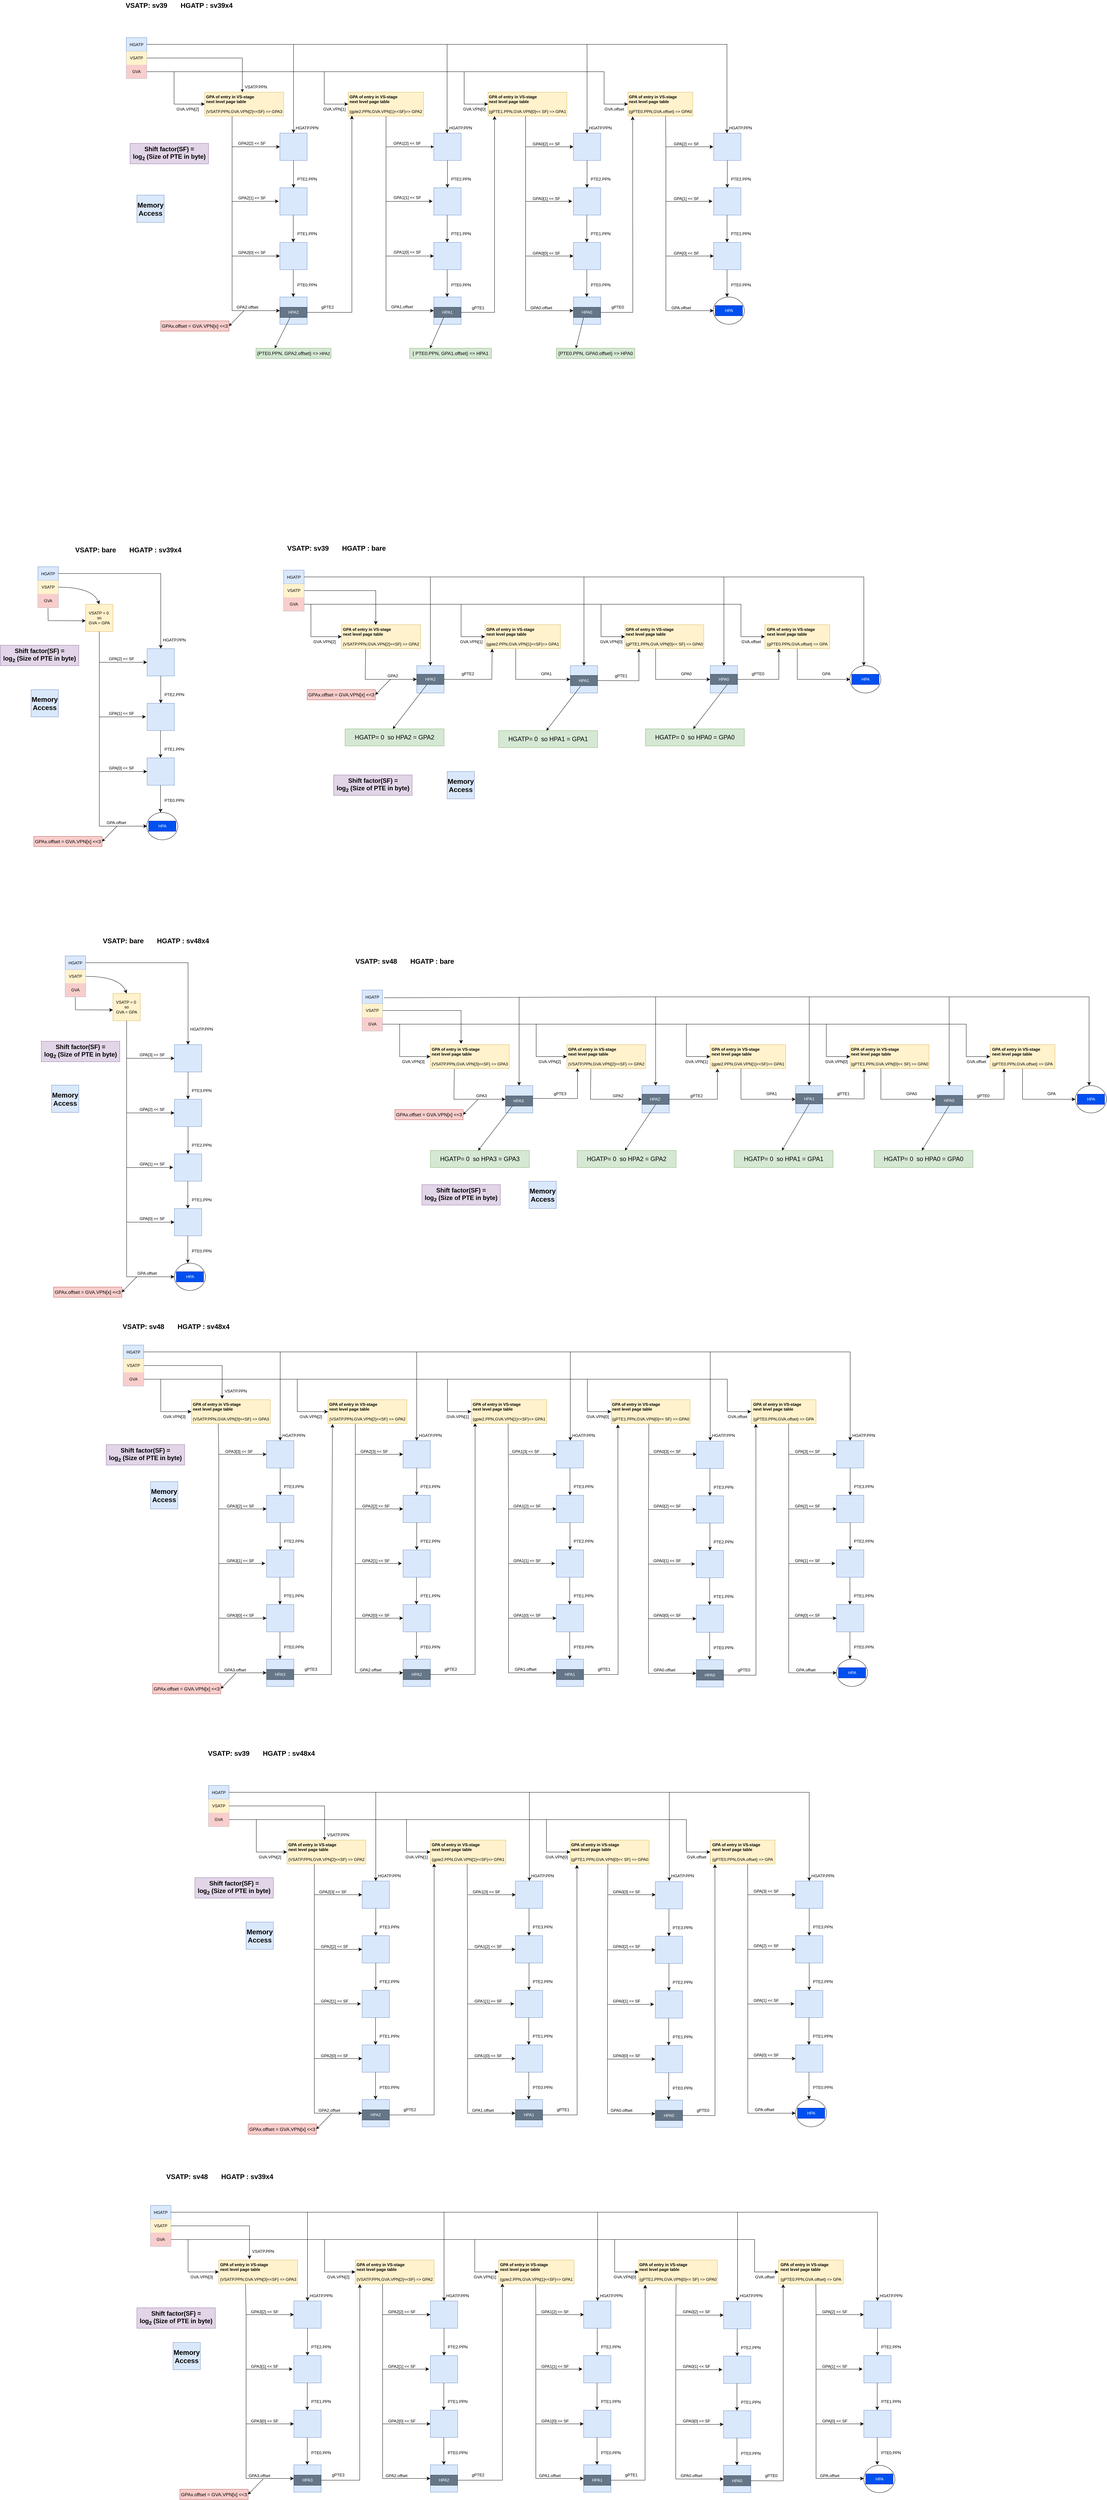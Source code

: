 <mxfile version="26.0.10" pages="10">
  <diagram name="Page-1" id="JkqxlUm9vlup5fEV65o1">
    <mxGraphModel dx="10200" dy="6628" grid="1" gridSize="10" guides="1" tooltips="1" connect="1" arrows="1" fold="1" page="0" pageScale="1" pageWidth="850" pageHeight="1100" math="1" shadow="0">
      <root>
        <mxCell id="0" />
        <mxCell id="1" parent="0" />
        <mxCell id="TbKJERnAUOHFU8CwP56J-2" value="" style="whiteSpace=wrap;html=1;aspect=fixed;fillColor=#dae8fc;strokeColor=#6c8ebf;" parent="1" vertex="1">
          <mxGeometry x="-5320" y="-2480" width="80" height="80" as="geometry" />
        </mxCell>
        <mxCell id="TbKJERnAUOHFU8CwP56J-3" value="" style="whiteSpace=wrap;html=1;aspect=fixed;fillColor=#dae8fc;strokeColor=#6c8ebf;" parent="1" vertex="1">
          <mxGeometry x="-5320" y="-2320" width="80" height="80" as="geometry" />
        </mxCell>
        <mxCell id="TbKJERnAUOHFU8CwP56J-4" value="" style="whiteSpace=wrap;html=1;aspect=fixed;fillColor=#dae8fc;strokeColor=#6c8ebf;" parent="1" vertex="1">
          <mxGeometry x="-5320" y="-2160" width="80" height="80" as="geometry" />
        </mxCell>
        <mxCell id="TbKJERnAUOHFU8CwP56J-5" value="HGATP" style="shape=table;startSize=40;container=1;collapsible=0;childLayout=tableLayout;fillColor=#dae8fc;strokeColor=#6c8ebf;" parent="1" vertex="1">
          <mxGeometry x="-5640" y="-2720" width="60" height="120" as="geometry" />
        </mxCell>
        <mxCell id="TbKJERnAUOHFU8CwP56J-6" value="" style="shape=tableRow;horizontal=0;startSize=0;swimlaneHead=0;swimlaneBody=0;strokeColor=inherit;top=0;left=0;bottom=0;right=0;collapsible=0;dropTarget=0;fillColor=none;points=[[0,0.5],[1,0.5]];portConstraint=eastwest;" parent="TbKJERnAUOHFU8CwP56J-5" vertex="1">
          <mxGeometry y="40" width="60" height="40" as="geometry" />
        </mxCell>
        <mxCell id="TbKJERnAUOHFU8CwP56J-7" value="VSATP" style="shape=partialRectangle;html=1;whiteSpace=wrap;connectable=0;strokeColor=#d6b656;overflow=hidden;fillColor=#fff2cc;top=0;left=0;bottom=0;right=0;pointerEvents=1;" parent="TbKJERnAUOHFU8CwP56J-6" vertex="1">
          <mxGeometry width="60" height="40" as="geometry">
            <mxRectangle width="60" height="40" as="alternateBounds" />
          </mxGeometry>
        </mxCell>
        <mxCell id="TbKJERnAUOHFU8CwP56J-8" value="" style="shape=tableRow;horizontal=0;startSize=0;swimlaneHead=0;swimlaneBody=0;strokeColor=inherit;top=0;left=0;bottom=0;right=0;collapsible=0;dropTarget=0;fillColor=none;points=[[0,0.5],[1,0.5]];portConstraint=eastwest;" parent="TbKJERnAUOHFU8CwP56J-5" vertex="1">
          <mxGeometry y="80" width="60" height="40" as="geometry" />
        </mxCell>
        <mxCell id="TbKJERnAUOHFU8CwP56J-9" value="GVA" style="shape=partialRectangle;html=1;whiteSpace=wrap;connectable=0;strokeColor=#b85450;overflow=hidden;fillColor=#f8cecc;top=0;left=0;bottom=0;right=0;pointerEvents=1;" parent="TbKJERnAUOHFU8CwP56J-8" vertex="1">
          <mxGeometry width="60" height="40" as="geometry">
            <mxRectangle width="60" height="40" as="alternateBounds" />
          </mxGeometry>
        </mxCell>
        <mxCell id="TbKJERnAUOHFU8CwP56J-10" value="VSATP = 0&amp;nbsp;&lt;br&gt;so&lt;br&gt;GVA = GPA" style="whiteSpace=wrap;html=1;aspect=fixed;fillColor=#fff2cc;strokeColor=#d6b656;" parent="1" vertex="1">
          <mxGeometry x="-5500" y="-2610" width="80" height="80" as="geometry" />
        </mxCell>
        <mxCell id="TbKJERnAUOHFU8CwP56J-12" style="edgeStyle=none;curved=1;rounded=0;orthogonalLoop=1;jettySize=auto;html=1;exitX=1;exitY=0.5;exitDx=0;exitDy=0;entryX=0.5;entryY=0;entryDx=0;entryDy=0;fontSize=12;startSize=8;endSize=8;" parent="1" source="TbKJERnAUOHFU8CwP56J-6" target="TbKJERnAUOHFU8CwP56J-10" edge="1">
          <mxGeometry relative="1" as="geometry">
            <Array as="points">
              <mxPoint x="-5480" y="-2660" />
            </Array>
          </mxGeometry>
        </mxCell>
        <mxCell id="TbKJERnAUOHFU8CwP56J-18" value="" style="endArrow=classic;html=1;rounded=0;fontSize=12;startSize=8;endSize=8;entryX=0.5;entryY=0;entryDx=0;entryDy=0;" parent="1" target="TbKJERnAUOHFU8CwP56J-2" edge="1">
          <mxGeometry width="50" height="50" relative="1" as="geometry">
            <mxPoint x="-5580" y="-2700" as="sourcePoint" />
            <mxPoint x="-5190" y="-2520" as="targetPoint" />
            <Array as="points">
              <mxPoint x="-5280" y="-2700" />
            </Array>
          </mxGeometry>
        </mxCell>
        <mxCell id="TbKJERnAUOHFU8CwP56J-15" value="HGATP.PPN" style="text;html=1;align=center;verticalAlign=middle;whiteSpace=wrap;rounded=0;" parent="1" vertex="1">
          <mxGeometry x="-5270" y="-2520" width="60" height="30" as="geometry" />
        </mxCell>
        <mxCell id="TbKJERnAUOHFU8CwP56J-20" value="" style="endArrow=classic;html=1;rounded=0;fontSize=12;startSize=8;endSize=8;exitX=0.5;exitY=1;exitDx=0;exitDy=0;entryX=0;entryY=0.5;entryDx=0;entryDy=0;" parent="1" source="TbKJERnAUOHFU8CwP56J-10" target="TbKJERnAUOHFU8CwP56J-2" edge="1">
          <mxGeometry width="50" height="50" relative="1" as="geometry">
            <mxPoint x="-5350" y="-2530" as="sourcePoint" />
            <mxPoint x="-5300" y="-2580" as="targetPoint" />
            <Array as="points">
              <mxPoint x="-5460" y="-2440" />
            </Array>
          </mxGeometry>
        </mxCell>
        <mxCell id="TbKJERnAUOHFU8CwP56J-23" value="" style="endArrow=classic;html=1;rounded=0;fontSize=12;startSize=8;endSize=8;exitX=0.493;exitY=1.038;exitDx=0;exitDy=0;exitPerimeter=0;entryX=0;entryY=0.5;entryDx=0;entryDy=0;" parent="1" source="TbKJERnAUOHFU8CwP56J-8" edge="1">
          <mxGeometry width="50" height="50" relative="1" as="geometry">
            <mxPoint x="-5609.34" y="-2588.44" as="sourcePoint" />
            <mxPoint x="-5500" y="-2561.56" as="targetPoint" />
            <Array as="points">
              <mxPoint x="-5610" y="-2562" />
            </Array>
          </mxGeometry>
        </mxCell>
        <mxCell id="TbKJERnAUOHFU8CwP56J-32" value="" style="endArrow=classic;html=1;rounded=0;fontSize=12;startSize=8;endSize=8;entryX=-0.044;entryY=0.495;entryDx=0;entryDy=0;entryPerimeter=0;" parent="1" target="TbKJERnAUOHFU8CwP56J-3" edge="1">
          <mxGeometry width="50" height="50" relative="1" as="geometry">
            <mxPoint x="-5460" y="-2440" as="sourcePoint" />
            <mxPoint x="-5430" y="-2460" as="targetPoint" />
            <Array as="points">
              <mxPoint x="-5460" y="-2370" />
              <mxPoint x="-5460" y="-2280" />
            </Array>
          </mxGeometry>
        </mxCell>
        <mxCell id="TbKJERnAUOHFU8CwP56J-34" value="" style="endArrow=classic;html=1;rounded=0;fontSize=12;startSize=8;endSize=8;entryX=0;entryY=0.5;entryDx=0;entryDy=0;" parent="1" target="TbKJERnAUOHFU8CwP56J-4" edge="1">
          <mxGeometry width="50" height="50" relative="1" as="geometry">
            <mxPoint x="-5460" y="-2280" as="sourcePoint" />
            <mxPoint x="-5310" y="-2180" as="targetPoint" />
            <Array as="points">
              <mxPoint x="-5460" y="-2120" />
            </Array>
          </mxGeometry>
        </mxCell>
        <mxCell id="TbKJERnAUOHFU8CwP56J-36" value="" style="endArrow=classic;html=1;rounded=0;fontSize=12;startSize=8;endSize=8;exitX=0.5;exitY=1;exitDx=0;exitDy=0;entryX=0.5;entryY=0;entryDx=0;entryDy=0;" parent="1" source="TbKJERnAUOHFU8CwP56J-2" target="TbKJERnAUOHFU8CwP56J-3" edge="1">
          <mxGeometry width="50" height="50" relative="1" as="geometry">
            <mxPoint x="-5600" y="-2250" as="sourcePoint" />
            <mxPoint x="-5550" y="-2300" as="targetPoint" />
          </mxGeometry>
        </mxCell>
        <mxCell id="TbKJERnAUOHFU8CwP56J-37" value="" style="endArrow=classic;html=1;rounded=0;fontSize=12;startSize=8;endSize=8;exitX=0.5;exitY=1;exitDx=0;exitDy=0;entryX=0.5;entryY=0;entryDx=0;entryDy=0;" parent="1" edge="1">
          <mxGeometry width="50" height="50" relative="1" as="geometry">
            <mxPoint x="-5280.71" y="-2240" as="sourcePoint" />
            <mxPoint x="-5280.71" y="-2160" as="targetPoint" />
          </mxGeometry>
        </mxCell>
        <mxCell id="TbKJERnAUOHFU8CwP56J-38" value="PTE2.PPN" style="text;html=1;align=center;verticalAlign=middle;whiteSpace=wrap;rounded=0;" parent="1" vertex="1">
          <mxGeometry x="-5270" y="-2360" width="60" height="30" as="geometry" />
        </mxCell>
        <mxCell id="TbKJERnAUOHFU8CwP56J-39" value="PTE1.PPN" style="text;html=1;align=center;verticalAlign=middle;whiteSpace=wrap;rounded=0;" parent="1" vertex="1">
          <mxGeometry x="-5270" y="-2200" width="60" height="30" as="geometry" />
        </mxCell>
        <mxCell id="TbKJERnAUOHFU8CwP56J-42" value="" style="endArrow=classic;html=1;rounded=0;fontSize=12;startSize=8;endSize=8;exitX=0.5;exitY=1;exitDx=0;exitDy=0;entryX=0.5;entryY=0;entryDx=0;entryDy=0;" parent="1" edge="1">
          <mxGeometry width="50" height="50" relative="1" as="geometry">
            <mxPoint x="-5280.71" y="-2080" as="sourcePoint" />
            <mxPoint x="-5280.71" y="-2000" as="targetPoint" />
          </mxGeometry>
        </mxCell>
        <mxCell id="TbKJERnAUOHFU8CwP56J-43" value="PTE0.PPN" style="text;html=1;align=center;verticalAlign=middle;whiteSpace=wrap;rounded=0;" parent="1" vertex="1">
          <mxGeometry x="-5270" y="-2050" width="60" height="30" as="geometry" />
        </mxCell>
        <mxCell id="TbKJERnAUOHFU8CwP56J-44" value="" style="endArrow=classic;html=1;rounded=0;fontSize=12;startSize=8;endSize=8;" parent="1" edge="1">
          <mxGeometry width="50" height="50" relative="1" as="geometry">
            <mxPoint x="-5460" y="-2120" as="sourcePoint" />
            <mxPoint x="-5320" y="-1960" as="targetPoint" />
            <Array as="points">
              <mxPoint x="-5460" y="-1960" />
            </Array>
          </mxGeometry>
        </mxCell>
        <mxCell id="TbKJERnAUOHFU8CwP56J-47" value="&lt;b&gt;&lt;font style=&quot;font-size: 20px;&quot;&gt;VSATP: bare&amp;nbsp; &amp;nbsp; &amp;nbsp; &amp;nbsp;HGATP : sv39x4&lt;/font&gt;&lt;/b&gt;" style="text;html=1;align=center;verticalAlign=middle;whiteSpace=wrap;rounded=0;fontSize=16;" parent="1" vertex="1">
          <mxGeometry x="-5610" y="-2790" width="470" height="40" as="geometry" />
        </mxCell>
        <mxCell id="TbKJERnAUOHFU8CwP56J-48" value="" style="whiteSpace=wrap;html=1;aspect=fixed;fillColor=#dae8fc;strokeColor=#6c8ebf;verticalAlign=top;" parent="1" vertex="1">
          <mxGeometry x="-4530" y="-2430" width="80" height="80" as="geometry" />
        </mxCell>
        <mxCell id="TbKJERnAUOHFU8CwP56J-51" value="HGATP" style="shape=table;startSize=40;container=1;collapsible=0;childLayout=tableLayout;fillColor=#dae8fc;strokeColor=#6c8ebf;" parent="1" vertex="1">
          <mxGeometry x="-4920" y="-2710" width="60" height="120" as="geometry" />
        </mxCell>
        <mxCell id="TbKJERnAUOHFU8CwP56J-52" value="" style="shape=tableRow;horizontal=0;startSize=0;swimlaneHead=0;swimlaneBody=0;strokeColor=inherit;top=0;left=0;bottom=0;right=0;collapsible=0;dropTarget=0;fillColor=none;points=[[0,0.5],[1,0.5]];portConstraint=eastwest;" parent="TbKJERnAUOHFU8CwP56J-51" vertex="1">
          <mxGeometry y="40" width="60" height="40" as="geometry" />
        </mxCell>
        <mxCell id="TbKJERnAUOHFU8CwP56J-53" value="VSATP" style="shape=partialRectangle;html=1;whiteSpace=wrap;connectable=0;strokeColor=#d6b656;overflow=hidden;fillColor=#fff2cc;top=0;left=0;bottom=0;right=0;pointerEvents=1;" parent="TbKJERnAUOHFU8CwP56J-52" vertex="1">
          <mxGeometry width="60" height="40" as="geometry">
            <mxRectangle width="60" height="40" as="alternateBounds" />
          </mxGeometry>
        </mxCell>
        <mxCell id="TbKJERnAUOHFU8CwP56J-54" value="" style="shape=tableRow;horizontal=0;startSize=0;swimlaneHead=0;swimlaneBody=0;strokeColor=inherit;top=0;left=0;bottom=0;right=0;collapsible=0;dropTarget=0;fillColor=none;points=[[0,0.5],[1,0.5]];portConstraint=eastwest;" parent="TbKJERnAUOHFU8CwP56J-51" vertex="1">
          <mxGeometry y="80" width="60" height="40" as="geometry" />
        </mxCell>
        <mxCell id="TbKJERnAUOHFU8CwP56J-55" value="GVA" style="shape=partialRectangle;html=1;whiteSpace=wrap;connectable=0;strokeColor=#b85450;overflow=hidden;fillColor=#f8cecc;top=0;left=0;bottom=0;right=0;pointerEvents=1;" parent="TbKJERnAUOHFU8CwP56J-54" vertex="1">
          <mxGeometry width="60" height="40" as="geometry">
            <mxRectangle width="60" height="40" as="alternateBounds" />
          </mxGeometry>
        </mxCell>
        <mxCell id="TbKJERnAUOHFU8CwP56J-58" value="" style="endArrow=classic;html=1;rounded=0;fontSize=12;startSize=8;endSize=8;entryX=0.5;entryY=0;entryDx=0;entryDy=0;" parent="1" target="TbKJERnAUOHFU8CwP56J-48" edge="1">
          <mxGeometry width="50" height="50" relative="1" as="geometry">
            <mxPoint x="-4860" y="-2690" as="sourcePoint" />
            <mxPoint x="-4470" y="-2510" as="targetPoint" />
            <Array as="points">
              <mxPoint x="-4490" y="-2690" />
            </Array>
          </mxGeometry>
        </mxCell>
        <mxCell id="TbKJERnAUOHFU8CwP56J-60" value="" style="endArrow=classic;html=1;rounded=0;fontSize=12;startSize=8;endSize=8;entryX=0;entryY=0.5;entryDx=0;entryDy=0;exitX=0.351;exitY=1.017;exitDx=0;exitDy=0;exitPerimeter=0;" parent="1" target="TbKJERnAUOHFU8CwP56J-48" edge="1">
          <mxGeometry width="50" height="50" relative="1" as="geometry">
            <mxPoint x="-4679.8" y="-2478.81" as="sourcePoint" />
            <mxPoint x="-4510" y="-2530" as="targetPoint" />
            <Array as="points">
              <mxPoint x="-4681" y="-2390" />
            </Array>
          </mxGeometry>
        </mxCell>
        <mxCell id="TbKJERnAUOHFU8CwP56J-61" value="GPA2" style="text;html=1;align=center;verticalAlign=middle;whiteSpace=wrap;rounded=0;" parent="1" vertex="1">
          <mxGeometry x="-4630" y="-2410" width="60" height="20" as="geometry" />
        </mxCell>
        <mxCell id="TbKJERnAUOHFU8CwP56J-62" value="" style="endArrow=classic;html=1;rounded=0;fontSize=12;startSize=8;endSize=8;exitX=1;exitY=0.5;exitDx=0;exitDy=0;entryX=0;entryY=0.5;entryDx=0;entryDy=0;" parent="1" source="TbKJERnAUOHFU8CwP56J-54" edge="1">
          <mxGeometry width="50" height="50" relative="1" as="geometry">
            <mxPoint x="-4889.34" y="-2578.44" as="sourcePoint" />
            <mxPoint x="-3510" y="-2515" as="targetPoint" />
            <Array as="points">
              <mxPoint x="-4410" y="-2610" />
              <mxPoint x="-3580" y="-2610" />
              <mxPoint x="-3580" y="-2515" />
            </Array>
          </mxGeometry>
        </mxCell>
        <mxCell id="TbKJERnAUOHFU8CwP56J-77" value="&lt;b&gt;&lt;font style=&quot;font-size: 20px;&quot;&gt;VSATP: sv39&amp;nbsp; &amp;nbsp; &amp;nbsp; &amp;nbsp;HGATP : bare&lt;/font&gt;&lt;/b&gt;" style="text;html=1;align=center;verticalAlign=middle;whiteSpace=wrap;rounded=0;fontSize=16;" parent="1" vertex="1">
          <mxGeometry x="-5000" y="-2790" width="470" height="30" as="geometry" />
        </mxCell>
        <mxCell id="TbKJERnAUOHFU8CwP56J-83" value="HPA2" style="rounded=0;whiteSpace=wrap;html=1;fillColor=#647687;fontColor=#ffffff;strokeColor=#314354;" parent="1" vertex="1">
          <mxGeometry x="-4530" y="-2405" width="80" height="30" as="geometry" />
        </mxCell>
        <mxCell id="TbKJERnAUOHFU8CwP56J-86" value="GVA.VPN[2]" style="text;html=1;align=center;verticalAlign=middle;whiteSpace=wrap;rounded=0;" parent="1" vertex="1">
          <mxGeometry x="-4830" y="-2510" width="60" height="20" as="geometry" />
        </mxCell>
        <mxCell id="TbKJERnAUOHFU8CwP56J-88" value="" style="endArrow=classic;html=1;rounded=0;fontSize=12;startSize=8;endSize=8;entryX=0;entryY=0.5;entryDx=0;entryDy=0;" parent="1" edge="1">
          <mxGeometry width="50" height="50" relative="1" as="geometry">
            <mxPoint x="-4840" y="-2610" as="sourcePoint" />
            <mxPoint x="-4750" y="-2515" as="targetPoint" />
            <Array as="points">
              <mxPoint x="-4840" y="-2515" />
            </Array>
          </mxGeometry>
        </mxCell>
        <mxCell id="TbKJERnAUOHFU8CwP56J-89" value="" style="endArrow=classic;html=1;rounded=0;fontSize=12;startSize=8;endSize=8;exitX=1;exitY=0.5;exitDx=0;exitDy=0;entryX=0.5;entryY=0;entryDx=0;entryDy=0;" parent="1" source="TbKJERnAUOHFU8CwP56J-51" edge="1">
          <mxGeometry width="50" height="50" relative="1" as="geometry">
            <mxPoint x="-4590" y="-2510" as="sourcePoint" />
            <mxPoint x="-4650" y="-2550" as="targetPoint" />
            <Array as="points">
              <mxPoint x="-4650" y="-2650" />
            </Array>
          </mxGeometry>
        </mxCell>
        <mxCell id="TbKJERnAUOHFU8CwP56J-90" value="GVA.VPN[1]" style="text;html=1;align=center;verticalAlign=middle;whiteSpace=wrap;rounded=0;" parent="1" vertex="1">
          <mxGeometry x="-4400" y="-2510" width="60" height="20" as="geometry" />
        </mxCell>
        <mxCell id="TbKJERnAUOHFU8CwP56J-91" value="" style="endArrow=classic;html=1;rounded=0;fontSize=12;startSize=8;endSize=8;entryX=0;entryY=0.5;entryDx=0;entryDy=0;" parent="1" edge="1">
          <mxGeometry width="50" height="50" relative="1" as="geometry">
            <mxPoint x="-4400" y="-2610" as="sourcePoint" />
            <mxPoint x="-4330" y="-2515" as="targetPoint" />
            <Array as="points">
              <mxPoint x="-4400" y="-2515" />
            </Array>
          </mxGeometry>
        </mxCell>
        <mxCell id="TbKJERnAUOHFU8CwP56J-94" value="" style="whiteSpace=wrap;html=1;aspect=fixed;fillColor=#dae8fc;strokeColor=#6c8ebf;verticalAlign=top;" parent="1" vertex="1">
          <mxGeometry x="-4080" y="-2430" width="80" height="80" as="geometry" />
        </mxCell>
        <mxCell id="TbKJERnAUOHFU8CwP56J-95" value="" style="endArrow=classic;html=1;rounded=0;fontSize=12;startSize=8;endSize=8;entryX=0;entryY=0.5;entryDx=0;entryDy=0;" parent="1" edge="1">
          <mxGeometry width="50" height="50" relative="1" as="geometry">
            <mxPoint x="-4240" y="-2480" as="sourcePoint" />
            <mxPoint x="-4080" y="-2390" as="targetPoint" />
            <Array as="points">
              <mxPoint x="-4240" y="-2390" />
            </Array>
          </mxGeometry>
        </mxCell>
        <mxCell id="TbKJERnAUOHFU8CwP56J-96" value="GPA1" style="text;html=1;align=center;verticalAlign=middle;whiteSpace=wrap;rounded=0;" parent="1" vertex="1">
          <mxGeometry x="-4180" y="-2416.5" width="60" height="20" as="geometry" />
        </mxCell>
        <mxCell id="TbKJERnAUOHFU8CwP56J-97" value="HPA1" style="rounded=0;whiteSpace=wrap;html=1;fillColor=#647687;fontColor=#ffffff;strokeColor=#314354;" parent="1" vertex="1">
          <mxGeometry x="-4080" y="-2401.5" width="80" height="30" as="geometry" />
        </mxCell>
        <mxCell id="TbKJERnAUOHFU8CwP56J-106" value="GVA.VPN[0]" style="text;html=1;align=center;verticalAlign=middle;whiteSpace=wrap;rounded=0;" parent="1" vertex="1">
          <mxGeometry x="-3990" y="-2510" width="60" height="20" as="geometry" />
        </mxCell>
        <mxCell id="TbKJERnAUOHFU8CwP56J-107" value="" style="endArrow=classic;html=1;rounded=0;fontSize=12;startSize=8;endSize=8;entryX=0;entryY=0.5;entryDx=0;entryDy=0;" parent="1" edge="1">
          <mxGeometry width="50" height="50" relative="1" as="geometry">
            <mxPoint x="-3990" y="-2610" as="sourcePoint" />
            <mxPoint x="-3920" y="-2515" as="targetPoint" />
            <Array as="points">
              <mxPoint x="-3990" y="-2515" />
            </Array>
          </mxGeometry>
        </mxCell>
        <mxCell id="TbKJERnAUOHFU8CwP56J-108" value="" style="whiteSpace=wrap;html=1;aspect=fixed;fillColor=#dae8fc;strokeColor=#6c8ebf;verticalAlign=top;" parent="1" vertex="1">
          <mxGeometry x="-3670" y="-2430" width="80" height="80" as="geometry" />
        </mxCell>
        <mxCell id="TbKJERnAUOHFU8CwP56J-109" value="" style="endArrow=classic;html=1;rounded=0;fontSize=12;startSize=8;endSize=8;entryX=0;entryY=0.5;entryDx=0;entryDy=0;" parent="1" edge="1">
          <mxGeometry width="50" height="50" relative="1" as="geometry">
            <mxPoint x="-3830" y="-2480" as="sourcePoint" />
            <mxPoint x="-3670" y="-2390" as="targetPoint" />
            <Array as="points">
              <mxPoint x="-3830" y="-2390" />
            </Array>
          </mxGeometry>
        </mxCell>
        <mxCell id="TbKJERnAUOHFU8CwP56J-110" value="GPA0" style="text;html=1;align=center;verticalAlign=middle;whiteSpace=wrap;rounded=0;" parent="1" vertex="1">
          <mxGeometry x="-3770" y="-2416.5" width="60" height="20" as="geometry" />
        </mxCell>
        <mxCell id="TbKJERnAUOHFU8CwP56J-111" value="HPA0" style="rounded=0;whiteSpace=wrap;html=1;fillColor=#647687;fontColor=#ffffff;strokeColor=#314354;" parent="1" vertex="1">
          <mxGeometry x="-3670" y="-2405" width="80" height="30" as="geometry" />
        </mxCell>
        <mxCell id="TbKJERnAUOHFU8CwP56J-112" value="" style="endArrow=classic;html=1;rounded=0;fontSize=12;startSize=8;endSize=8;entryX=0.5;entryY=0;entryDx=0;entryDy=0;" parent="1" target="TbKJERnAUOHFU8CwP56J-94" edge="1">
          <mxGeometry width="50" height="50" relative="1" as="geometry">
            <mxPoint x="-4490" y="-2690" as="sourcePoint" />
            <mxPoint x="-4360" y="-2490" as="targetPoint" />
            <Array as="points">
              <mxPoint x="-4040" y="-2690" />
            </Array>
          </mxGeometry>
        </mxCell>
        <mxCell id="TbKJERnAUOHFU8CwP56J-113" value="" style="endArrow=classic;html=1;rounded=0;fontSize=12;startSize=8;endSize=8;exitX=1;exitY=0.5;exitDx=0;exitDy=0;" parent="1" source="TbKJERnAUOHFU8CwP56J-83" edge="1">
          <mxGeometry width="50" height="50" relative="1" as="geometry">
            <mxPoint x="-4460" y="-2440" as="sourcePoint" />
            <mxPoint x="-4309" y="-2480" as="targetPoint" />
            <Array as="points">
              <mxPoint x="-4310" y="-2390" />
            </Array>
          </mxGeometry>
        </mxCell>
        <mxCell id="TbKJERnAUOHFU8CwP56J-114" value="gPTE2" style="text;html=1;align=center;verticalAlign=middle;whiteSpace=wrap;rounded=0;" parent="1" vertex="1">
          <mxGeometry x="-4410" y="-2416.5" width="60" height="20" as="geometry" />
        </mxCell>
        <mxCell id="TbKJERnAUOHFU8CwP56J-115" value="" style="endArrow=classic;html=1;rounded=0;fontSize=12;startSize=8;endSize=8;exitX=1;exitY=0.5;exitDx=0;exitDy=0;" parent="1" source="TbKJERnAUOHFU8CwP56J-97" edge="1">
          <mxGeometry width="50" height="50" relative="1" as="geometry">
            <mxPoint x="-4020" y="-2375" as="sourcePoint" />
            <mxPoint x="-3879" y="-2480" as="targetPoint" />
            <Array as="points">
              <mxPoint x="-3879" y="-2386" />
            </Array>
          </mxGeometry>
        </mxCell>
        <mxCell id="TbKJERnAUOHFU8CwP56J-116" value="gPTE1" style="text;html=1;align=center;verticalAlign=middle;whiteSpace=wrap;rounded=0;" parent="1" vertex="1">
          <mxGeometry x="-3961" y="-2410" width="60" height="20" as="geometry" />
        </mxCell>
        <mxCell id="TbKJERnAUOHFU8CwP56J-127" value="GVA.offset" style="text;html=1;align=center;verticalAlign=middle;whiteSpace=wrap;rounded=0;" parent="1" vertex="1">
          <mxGeometry x="-3580" y="-2510" width="60" height="20" as="geometry" />
        </mxCell>
        <mxCell id="TbKJERnAUOHFU8CwP56J-130" value="" style="endArrow=classic;html=1;rounded=0;fontSize=12;startSize=8;endSize=8;entryX=0;entryY=0.5;entryDx=0;entryDy=0;exitX=0.5;exitY=1;exitDx=0;exitDy=0;" parent="1" edge="1">
          <mxGeometry width="50" height="50" relative="1" as="geometry">
            <mxPoint x="-3415" y="-2480" as="sourcePoint" />
            <mxPoint x="-3260" y="-2390" as="targetPoint" />
            <Array as="points">
              <mxPoint x="-3415" y="-2390" />
            </Array>
          </mxGeometry>
        </mxCell>
        <mxCell id="TbKJERnAUOHFU8CwP56J-131" value="GPA" style="text;html=1;align=center;verticalAlign=middle;whiteSpace=wrap;rounded=0;" parent="1" vertex="1">
          <mxGeometry x="-3360" y="-2416.5" width="60" height="20" as="geometry" />
        </mxCell>
        <mxCell id="TbKJERnAUOHFU8CwP56J-133" value="" style="endArrow=classic;html=1;rounded=0;fontSize=12;startSize=8;endSize=8;exitX=1;exitY=0.5;exitDx=0;exitDy=0;" parent="1" source="TbKJERnAUOHFU8CwP56J-111" edge="1">
          <mxGeometry width="50" height="50" relative="1" as="geometry">
            <mxPoint x="-3590" y="-2375" as="sourcePoint" />
            <mxPoint x="-3469" y="-2480" as="targetPoint" />
            <Array as="points">
              <mxPoint x="-3469" y="-2390" />
            </Array>
          </mxGeometry>
        </mxCell>
        <mxCell id="TbKJERnAUOHFU8CwP56J-134" value="gPTE0" style="text;html=1;align=center;verticalAlign=middle;whiteSpace=wrap;rounded=0;" parent="1" vertex="1">
          <mxGeometry x="-3560" y="-2416.5" width="60" height="20" as="geometry" />
        </mxCell>
        <mxCell id="TbKJERnAUOHFU8CwP56J-135" value="" style="endArrow=classic;html=1;rounded=0;fontSize=12;startSize=8;endSize=8;entryX=0.5;entryY=0;entryDx=0;entryDy=0;" parent="1" edge="1">
          <mxGeometry width="50" height="50" relative="1" as="geometry">
            <mxPoint x="-4040" y="-2690" as="sourcePoint" />
            <mxPoint x="-3630" y="-2430" as="targetPoint" />
            <Array as="points">
              <mxPoint x="-3630" y="-2690" />
            </Array>
          </mxGeometry>
        </mxCell>
        <mxCell id="TbKJERnAUOHFU8CwP56J-136" value="" style="endArrow=classic;html=1;rounded=0;fontSize=12;startSize=8;endSize=8;entryX=0.5;entryY=0;entryDx=0;entryDy=0;" parent="1" edge="1">
          <mxGeometry width="50" height="50" relative="1" as="geometry">
            <mxPoint x="-3630" y="-2690" as="sourcePoint" />
            <mxPoint x="-3220" y="-2430" as="targetPoint" />
            <Array as="points">
              <mxPoint x="-3220" y="-2690" />
            </Array>
          </mxGeometry>
        </mxCell>
        <mxCell id="TbKJERnAUOHFU8CwP56J-137" value="" style="whiteSpace=wrap;html=1;aspect=fixed;fillColor=#dae8fc;strokeColor=#6c8ebf;" parent="1" vertex="1">
          <mxGeometry x="-5240" y="-1160" width="80" height="80" as="geometry" />
        </mxCell>
        <mxCell id="TbKJERnAUOHFU8CwP56J-138" value="" style="whiteSpace=wrap;html=1;aspect=fixed;fillColor=#dae8fc;strokeColor=#6c8ebf;" parent="1" vertex="1">
          <mxGeometry x="-5240" y="-1000" width="80" height="80" as="geometry" />
        </mxCell>
        <mxCell id="TbKJERnAUOHFU8CwP56J-139" value="" style="whiteSpace=wrap;html=1;aspect=fixed;fillColor=#dae8fc;strokeColor=#6c8ebf;" parent="1" vertex="1">
          <mxGeometry x="-5240" y="-840" width="80" height="80" as="geometry" />
        </mxCell>
        <mxCell id="TbKJERnAUOHFU8CwP56J-140" value="HGATP" style="shape=table;startSize=40;container=1;collapsible=0;childLayout=tableLayout;fillColor=#dae8fc;strokeColor=#6c8ebf;" parent="1" vertex="1">
          <mxGeometry x="-5560" y="-1580" width="60" height="120" as="geometry" />
        </mxCell>
        <mxCell id="TbKJERnAUOHFU8CwP56J-141" value="" style="shape=tableRow;horizontal=0;startSize=0;swimlaneHead=0;swimlaneBody=0;strokeColor=inherit;top=0;left=0;bottom=0;right=0;collapsible=0;dropTarget=0;fillColor=none;points=[[0,0.5],[1,0.5]];portConstraint=eastwest;" parent="TbKJERnAUOHFU8CwP56J-140" vertex="1">
          <mxGeometry y="40" width="60" height="40" as="geometry" />
        </mxCell>
        <mxCell id="TbKJERnAUOHFU8CwP56J-142" value="VSATP" style="shape=partialRectangle;html=1;whiteSpace=wrap;connectable=0;strokeColor=#d6b656;overflow=hidden;fillColor=#fff2cc;top=0;left=0;bottom=0;right=0;pointerEvents=1;" parent="TbKJERnAUOHFU8CwP56J-141" vertex="1">
          <mxGeometry width="60" height="40" as="geometry">
            <mxRectangle width="60" height="40" as="alternateBounds" />
          </mxGeometry>
        </mxCell>
        <mxCell id="TbKJERnAUOHFU8CwP56J-143" value="" style="shape=tableRow;horizontal=0;startSize=0;swimlaneHead=0;swimlaneBody=0;strokeColor=inherit;top=0;left=0;bottom=0;right=0;collapsible=0;dropTarget=0;fillColor=none;points=[[0,0.5],[1,0.5]];portConstraint=eastwest;" parent="TbKJERnAUOHFU8CwP56J-140" vertex="1">
          <mxGeometry y="80" width="60" height="40" as="geometry" />
        </mxCell>
        <mxCell id="TbKJERnAUOHFU8CwP56J-144" value="GVA" style="shape=partialRectangle;html=1;whiteSpace=wrap;connectable=0;strokeColor=#b85450;overflow=hidden;fillColor=#f8cecc;top=0;left=0;bottom=0;right=0;pointerEvents=1;" parent="TbKJERnAUOHFU8CwP56J-143" vertex="1">
          <mxGeometry width="60" height="40" as="geometry">
            <mxRectangle width="60" height="40" as="alternateBounds" />
          </mxGeometry>
        </mxCell>
        <mxCell id="TbKJERnAUOHFU8CwP56J-145" value="VSATP = 0&amp;nbsp;&lt;br&gt;so&lt;br&gt;GVA = GPA" style="whiteSpace=wrap;html=1;aspect=fixed;fillColor=#fff2cc;strokeColor=#d6b656;" parent="1" vertex="1">
          <mxGeometry x="-5420" y="-1470" width="80" height="80" as="geometry" />
        </mxCell>
        <mxCell id="TbKJERnAUOHFU8CwP56J-146" style="edgeStyle=none;curved=1;rounded=0;orthogonalLoop=1;jettySize=auto;html=1;exitX=1;exitY=0.5;exitDx=0;exitDy=0;entryX=0.5;entryY=0;entryDx=0;entryDy=0;fontSize=12;startSize=8;endSize=8;" parent="1" source="TbKJERnAUOHFU8CwP56J-141" target="TbKJERnAUOHFU8CwP56J-145" edge="1">
          <mxGeometry relative="1" as="geometry">
            <Array as="points">
              <mxPoint x="-5400" y="-1520" />
            </Array>
          </mxGeometry>
        </mxCell>
        <mxCell id="TbKJERnAUOHFU8CwP56J-147" value="" style="endArrow=classic;html=1;rounded=0;fontSize=12;startSize=8;endSize=8;entryX=0.5;entryY=0;entryDx=0;entryDy=0;" parent="1" target="TbKJERnAUOHFU8CwP56J-171" edge="1">
          <mxGeometry width="50" height="50" relative="1" as="geometry">
            <mxPoint x="-5500" y="-1560" as="sourcePoint" />
            <mxPoint x="-5190" y="-1300" as="targetPoint" />
            <Array as="points">
              <mxPoint x="-5200" y="-1560" />
            </Array>
          </mxGeometry>
        </mxCell>
        <mxCell id="TbKJERnAUOHFU8CwP56J-148" value="HGATP.PPN" style="text;html=1;align=center;verticalAlign=middle;whiteSpace=wrap;rounded=0;" parent="1" vertex="1">
          <mxGeometry x="-5190" y="-1380" width="60" height="30" as="geometry" />
        </mxCell>
        <mxCell id="TbKJERnAUOHFU8CwP56J-149" value="" style="endArrow=classic;html=1;rounded=0;fontSize=12;startSize=8;endSize=8;exitX=0.5;exitY=1;exitDx=0;exitDy=0;entryX=0;entryY=0.5;entryDx=0;entryDy=0;" parent="1" source="TbKJERnAUOHFU8CwP56J-145" target="TbKJERnAUOHFU8CwP56J-171" edge="1">
          <mxGeometry width="50" height="50" relative="1" as="geometry">
            <mxPoint x="-5270" y="-1390" as="sourcePoint" />
            <mxPoint x="-5330" y="-1250" as="targetPoint" />
            <Array as="points">
              <mxPoint x="-5380" y="-1280" />
            </Array>
          </mxGeometry>
        </mxCell>
        <mxCell id="TbKJERnAUOHFU8CwP56J-151" value="" style="endArrow=classic;html=1;rounded=0;fontSize=12;startSize=8;endSize=8;exitX=0.493;exitY=1.038;exitDx=0;exitDy=0;exitPerimeter=0;entryX=0;entryY=0.5;entryDx=0;entryDy=0;" parent="1" source="TbKJERnAUOHFU8CwP56J-143" edge="1">
          <mxGeometry width="50" height="50" relative="1" as="geometry">
            <mxPoint x="-5529.34" y="-1448.44" as="sourcePoint" />
            <mxPoint x="-5420" y="-1421.56" as="targetPoint" />
            <Array as="points">
              <mxPoint x="-5530" y="-1422" />
            </Array>
          </mxGeometry>
        </mxCell>
        <mxCell id="TbKJERnAUOHFU8CwP56J-152" value="" style="endArrow=classic;html=1;rounded=0;fontSize=12;startSize=8;endSize=8;entryX=-0.044;entryY=0.495;entryDx=0;entryDy=0;entryPerimeter=0;" parent="1" target="TbKJERnAUOHFU8CwP56J-138" edge="1">
          <mxGeometry width="50" height="50" relative="1" as="geometry">
            <mxPoint x="-5380" y="-1120" as="sourcePoint" />
            <mxPoint x="-5350" y="-1140" as="targetPoint" />
            <Array as="points">
              <mxPoint x="-5380" y="-1050" />
              <mxPoint x="-5380" y="-960" />
            </Array>
          </mxGeometry>
        </mxCell>
        <mxCell id="TbKJERnAUOHFU8CwP56J-154" value="" style="endArrow=classic;html=1;rounded=0;fontSize=12;startSize=8;endSize=8;entryX=0;entryY=0.5;entryDx=0;entryDy=0;" parent="1" target="TbKJERnAUOHFU8CwP56J-139" edge="1">
          <mxGeometry width="50" height="50" relative="1" as="geometry">
            <mxPoint x="-5380" y="-960" as="sourcePoint" />
            <mxPoint x="-5230" y="-860" as="targetPoint" />
            <Array as="points">
              <mxPoint x="-5380" y="-800" />
            </Array>
          </mxGeometry>
        </mxCell>
        <mxCell id="TbKJERnAUOHFU8CwP56J-156" value="" style="endArrow=classic;html=1;rounded=0;fontSize=12;startSize=8;endSize=8;exitX=0.5;exitY=1;exitDx=0;exitDy=0;entryX=0.5;entryY=0;entryDx=0;entryDy=0;" parent="1" source="TbKJERnAUOHFU8CwP56J-137" target="TbKJERnAUOHFU8CwP56J-138" edge="1">
          <mxGeometry width="50" height="50" relative="1" as="geometry">
            <mxPoint x="-5520" y="-930" as="sourcePoint" />
            <mxPoint x="-5470" y="-980" as="targetPoint" />
          </mxGeometry>
        </mxCell>
        <mxCell id="TbKJERnAUOHFU8CwP56J-157" value="" style="endArrow=classic;html=1;rounded=0;fontSize=12;startSize=8;endSize=8;exitX=0.5;exitY=1;exitDx=0;exitDy=0;entryX=0.5;entryY=0;entryDx=0;entryDy=0;" parent="1" edge="1">
          <mxGeometry width="50" height="50" relative="1" as="geometry">
            <mxPoint x="-5200.71" y="-920" as="sourcePoint" />
            <mxPoint x="-5200.71" y="-840" as="targetPoint" />
          </mxGeometry>
        </mxCell>
        <mxCell id="TbKJERnAUOHFU8CwP56J-158" value="PTE2.PPN" style="text;html=1;align=center;verticalAlign=middle;whiteSpace=wrap;rounded=0;" parent="1" vertex="1">
          <mxGeometry x="-5190" y="-1040" width="60" height="30" as="geometry" />
        </mxCell>
        <mxCell id="TbKJERnAUOHFU8CwP56J-159" value="PTE1.PPN" style="text;html=1;align=center;verticalAlign=middle;whiteSpace=wrap;rounded=0;" parent="1" vertex="1">
          <mxGeometry x="-5190" y="-880" width="60" height="30" as="geometry" />
        </mxCell>
        <mxCell id="TbKJERnAUOHFU8CwP56J-161" value="" style="endArrow=classic;html=1;rounded=0;fontSize=12;startSize=8;endSize=8;exitX=0.5;exitY=1;exitDx=0;exitDy=0;entryX=0.5;entryY=0;entryDx=0;entryDy=0;" parent="1" edge="1">
          <mxGeometry width="50" height="50" relative="1" as="geometry">
            <mxPoint x="-5200.71" y="-760" as="sourcePoint" />
            <mxPoint x="-5200.71" y="-680" as="targetPoint" />
          </mxGeometry>
        </mxCell>
        <mxCell id="TbKJERnAUOHFU8CwP56J-162" value="PTE0.PPN" style="text;html=1;align=center;verticalAlign=middle;whiteSpace=wrap;rounded=0;" parent="1" vertex="1">
          <mxGeometry x="-5190" y="-730" width="60" height="30" as="geometry" />
        </mxCell>
        <mxCell id="TbKJERnAUOHFU8CwP56J-163" value="" style="endArrow=classic;html=1;rounded=0;fontSize=12;startSize=8;endSize=8;" parent="1" edge="1">
          <mxGeometry width="50" height="50" relative="1" as="geometry">
            <mxPoint x="-5380" y="-800" as="sourcePoint" />
            <mxPoint x="-5240" y="-640" as="targetPoint" />
            <Array as="points">
              <mxPoint x="-5380" y="-640" />
            </Array>
          </mxGeometry>
        </mxCell>
        <mxCell id="TbKJERnAUOHFU8CwP56J-166" value="&lt;b&gt;&lt;font style=&quot;font-size: 20px;&quot;&gt;VSATP: bare&amp;nbsp; &amp;nbsp; &amp;nbsp; &amp;nbsp;HGATP : sv48x4&lt;/font&gt;&lt;/b&gt;" style="text;html=1;align=center;verticalAlign=middle;whiteSpace=wrap;rounded=0;fontSize=16;" parent="1" vertex="1">
          <mxGeometry x="-5529" y="-1640" width="470" height="30" as="geometry" />
        </mxCell>
        <mxCell id="TbKJERnAUOHFU8CwP56J-171" value="" style="whiteSpace=wrap;html=1;aspect=fixed;fillColor=#dae8fc;strokeColor=#6c8ebf;" parent="1" vertex="1">
          <mxGeometry x="-5240" y="-1320" width="80" height="80" as="geometry" />
        </mxCell>
        <mxCell id="TbKJERnAUOHFU8CwP56J-173" value="" style="endArrow=classic;html=1;rounded=0;fontSize=12;startSize=8;endSize=8;exitX=0.5;exitY=1;exitDx=0;exitDy=0;entryX=0.5;entryY=0;entryDx=0;entryDy=0;" parent="1" source="TbKJERnAUOHFU8CwP56J-171" edge="1">
          <mxGeometry width="50" height="50" relative="1" as="geometry">
            <mxPoint x="-5520" y="-1090" as="sourcePoint" />
            <mxPoint x="-5200" y="-1160" as="targetPoint" />
          </mxGeometry>
        </mxCell>
        <mxCell id="TbKJERnAUOHFU8CwP56J-174" value="PTE3.PPN" style="text;html=1;align=center;verticalAlign=middle;whiteSpace=wrap;rounded=0;" parent="1" vertex="1">
          <mxGeometry x="-5190" y="-1200" width="60" height="30" as="geometry" />
        </mxCell>
        <mxCell id="TbKJERnAUOHFU8CwP56J-176" value="" style="endArrow=classic;html=1;rounded=0;fontSize=12;startSize=8;endSize=8;entryX=0;entryY=0.5;entryDx=0;entryDy=0;" parent="1" target="TbKJERnAUOHFU8CwP56J-137" edge="1">
          <mxGeometry width="50" height="50" relative="1" as="geometry">
            <mxPoint x="-5380" y="-1280" as="sourcePoint" />
            <mxPoint x="-5020" y="-1130" as="targetPoint" />
            <Array as="points">
              <mxPoint x="-5380" y="-1120" />
            </Array>
          </mxGeometry>
        </mxCell>
        <mxCell id="TbKJERnAUOHFU8CwP56J-177" value="" style="whiteSpace=wrap;html=1;aspect=fixed;fillColor=#dae8fc;strokeColor=#6c8ebf;verticalAlign=top;" parent="1" vertex="1">
          <mxGeometry x="-3870" y="-1200" width="80" height="80" as="geometry" />
        </mxCell>
        <mxCell id="TbKJERnAUOHFU8CwP56J-178" value="HGATP" style="shape=table;startSize=40;container=1;collapsible=0;childLayout=tableLayout;fillColor=#dae8fc;strokeColor=#6c8ebf;" parent="1" vertex="1">
          <mxGeometry x="-4690" y="-1480" width="60" height="120" as="geometry" />
        </mxCell>
        <mxCell id="TbKJERnAUOHFU8CwP56J-179" value="" style="shape=tableRow;horizontal=0;startSize=0;swimlaneHead=0;swimlaneBody=0;strokeColor=inherit;top=0;left=0;bottom=0;right=0;collapsible=0;dropTarget=0;fillColor=none;points=[[0,0.5],[1,0.5]];portConstraint=eastwest;" parent="TbKJERnAUOHFU8CwP56J-178" vertex="1">
          <mxGeometry y="40" width="60" height="40" as="geometry" />
        </mxCell>
        <mxCell id="TbKJERnAUOHFU8CwP56J-180" value="VSATP" style="shape=partialRectangle;html=1;whiteSpace=wrap;connectable=0;strokeColor=#d6b656;overflow=hidden;fillColor=#fff2cc;top=0;left=0;bottom=0;right=0;pointerEvents=1;" parent="TbKJERnAUOHFU8CwP56J-179" vertex="1">
          <mxGeometry width="60" height="40" as="geometry">
            <mxRectangle width="60" height="40" as="alternateBounds" />
          </mxGeometry>
        </mxCell>
        <mxCell id="TbKJERnAUOHFU8CwP56J-181" value="" style="shape=tableRow;horizontal=0;startSize=0;swimlaneHead=0;swimlaneBody=0;strokeColor=inherit;top=0;left=0;bottom=0;right=0;collapsible=0;dropTarget=0;fillColor=none;points=[[0,0.5],[1,0.5]];portConstraint=eastwest;" parent="TbKJERnAUOHFU8CwP56J-178" vertex="1">
          <mxGeometry y="80" width="60" height="40" as="geometry" />
        </mxCell>
        <mxCell id="TbKJERnAUOHFU8CwP56J-182" value="GVA" style="shape=partialRectangle;html=1;whiteSpace=wrap;connectable=0;strokeColor=#b85450;overflow=hidden;fillColor=#f8cecc;top=0;left=0;bottom=0;right=0;pointerEvents=1;" parent="TbKJERnAUOHFU8CwP56J-181" vertex="1">
          <mxGeometry width="60" height="40" as="geometry">
            <mxRectangle width="60" height="40" as="alternateBounds" />
          </mxGeometry>
        </mxCell>
        <mxCell id="TbKJERnAUOHFU8CwP56J-183" value="" style="endArrow=classic;html=1;rounded=0;fontSize=12;startSize=8;endSize=8;entryX=0.5;entryY=0;entryDx=0;entryDy=0;exitX=1.069;exitY=0.189;exitDx=0;exitDy=0;exitPerimeter=0;" parent="1" source="TbKJERnAUOHFU8CwP56J-178" target="TbKJERnAUOHFU8CwP56J-177" edge="1">
          <mxGeometry width="50" height="50" relative="1" as="geometry">
            <mxPoint x="-4200" y="-1460" as="sourcePoint" />
            <mxPoint x="-3810" y="-1280" as="targetPoint" />
            <Array as="points">
              <mxPoint x="-3830" y="-1460" />
            </Array>
          </mxGeometry>
        </mxCell>
        <mxCell id="TbKJERnAUOHFU8CwP56J-184" value="" style="endArrow=classic;html=1;rounded=0;fontSize=12;startSize=8;endSize=8;entryX=0;entryY=0.5;entryDx=0;entryDy=0;exitX=0.351;exitY=1.017;exitDx=0;exitDy=0;exitPerimeter=0;" parent="1" target="TbKJERnAUOHFU8CwP56J-177" edge="1">
          <mxGeometry width="50" height="50" relative="1" as="geometry">
            <mxPoint x="-4019.8" y="-1248.81" as="sourcePoint" />
            <mxPoint x="-3850" y="-1300" as="targetPoint" />
            <Array as="points">
              <mxPoint x="-4021" y="-1160" />
            </Array>
          </mxGeometry>
        </mxCell>
        <mxCell id="TbKJERnAUOHFU8CwP56J-185" value="GPA2" style="text;html=1;align=center;verticalAlign=middle;whiteSpace=wrap;rounded=0;" parent="1" vertex="1">
          <mxGeometry x="-3970" y="-1180" width="60" height="20" as="geometry" />
        </mxCell>
        <mxCell id="TbKJERnAUOHFU8CwP56J-186" value="" style="endArrow=classic;html=1;rounded=0;fontSize=12;startSize=8;endSize=8;exitX=1;exitY=0.5;exitDx=0;exitDy=0;entryX=0;entryY=0.5;entryDx=0;entryDy=0;" parent="1" source="TbKJERnAUOHFU8CwP56J-181" edge="1">
          <mxGeometry width="50" height="50" relative="1" as="geometry">
            <mxPoint x="-4229.34" y="-1348.44" as="sourcePoint" />
            <mxPoint x="-2850" y="-1285.0" as="targetPoint" />
            <Array as="points">
              <mxPoint x="-3750" y="-1380" />
              <mxPoint x="-2920" y="-1380" />
              <mxPoint x="-2920" y="-1285" />
            </Array>
          </mxGeometry>
        </mxCell>
        <mxCell id="TbKJERnAUOHFU8CwP56J-187" value="&lt;b&gt;&lt;font style=&quot;font-size: 20px;&quot;&gt;VSATP: sv48&amp;nbsp; &amp;nbsp; &amp;nbsp; &amp;nbsp;HGATP : bare&lt;/font&gt;&lt;/b&gt;" style="text;html=1;align=center;verticalAlign=middle;whiteSpace=wrap;rounded=0;fontSize=16;" parent="1" vertex="1">
          <mxGeometry x="-4800" y="-1580" width="470" height="30" as="geometry" />
        </mxCell>
        <mxCell id="TbKJERnAUOHFU8CwP56J-189" value="HPA2&amp;nbsp;" style="rounded=0;whiteSpace=wrap;html=1;fillColor=#647687;fontColor=#ffffff;strokeColor=#314354;" parent="1" vertex="1">
          <mxGeometry x="-3870" y="-1175" width="80" height="30" as="geometry" />
        </mxCell>
        <mxCell id="TbKJERnAUOHFU8CwP56J-191" value="GVA.VPN[2]" style="text;html=1;align=center;verticalAlign=middle;whiteSpace=wrap;rounded=0;" parent="1" vertex="1">
          <mxGeometry x="-4170" y="-1280" width="60" height="20" as="geometry" />
        </mxCell>
        <mxCell id="TbKJERnAUOHFU8CwP56J-192" value="" style="endArrow=classic;html=1;rounded=0;fontSize=12;startSize=8;endSize=8;entryX=0;entryY=0.5;entryDx=0;entryDy=0;" parent="1" edge="1">
          <mxGeometry width="50" height="50" relative="1" as="geometry">
            <mxPoint x="-4180" y="-1380" as="sourcePoint" />
            <mxPoint x="-4090" y="-1285.0" as="targetPoint" />
            <Array as="points">
              <mxPoint x="-4180" y="-1285" />
            </Array>
          </mxGeometry>
        </mxCell>
        <mxCell id="TbKJERnAUOHFU8CwP56J-193" value="" style="endArrow=classic;html=1;rounded=0;fontSize=12;startSize=8;endSize=8;exitX=1;exitY=0.5;exitDx=0;exitDy=0;entryX=0.449;entryY=-0.037;entryDx=0;entryDy=0;entryPerimeter=0;" parent="1" source="TbKJERnAUOHFU8CwP56J-178" edge="1">
          <mxGeometry width="50" height="50" relative="1" as="geometry">
            <mxPoint x="-3930" y="-1280" as="sourcePoint" />
            <mxPoint x="-4400.2" y="-1322.59" as="targetPoint" />
            <Array as="points">
              <mxPoint x="-4400" y="-1420" />
            </Array>
          </mxGeometry>
        </mxCell>
        <mxCell id="TbKJERnAUOHFU8CwP56J-194" value="GVA.VPN[1]" style="text;html=1;align=center;verticalAlign=middle;whiteSpace=wrap;rounded=0;" parent="1" vertex="1">
          <mxGeometry x="-3740" y="-1280" width="60" height="20" as="geometry" />
        </mxCell>
        <mxCell id="TbKJERnAUOHFU8CwP56J-195" value="" style="endArrow=classic;html=1;rounded=0;fontSize=12;startSize=8;endSize=8;entryX=0;entryY=0.5;entryDx=0;entryDy=0;" parent="1" edge="1">
          <mxGeometry width="50" height="50" relative="1" as="geometry">
            <mxPoint x="-3740" y="-1380" as="sourcePoint" />
            <mxPoint x="-3670" y="-1285.0" as="targetPoint" />
            <Array as="points">
              <mxPoint x="-3740" y="-1285" />
            </Array>
          </mxGeometry>
        </mxCell>
        <mxCell id="TbKJERnAUOHFU8CwP56J-196" value="" style="whiteSpace=wrap;html=1;aspect=fixed;fillColor=#dae8fc;strokeColor=#6c8ebf;verticalAlign=top;" parent="1" vertex="1">
          <mxGeometry x="-3420" y="-1200" width="80" height="80" as="geometry" />
        </mxCell>
        <mxCell id="TbKJERnAUOHFU8CwP56J-197" value="" style="endArrow=classic;html=1;rounded=0;fontSize=12;startSize=8;endSize=8;entryX=0;entryY=0.5;entryDx=0;entryDy=0;" parent="1" edge="1">
          <mxGeometry width="50" height="50" relative="1" as="geometry">
            <mxPoint x="-3580" y="-1250" as="sourcePoint" />
            <mxPoint x="-3420" y="-1160" as="targetPoint" />
            <Array as="points">
              <mxPoint x="-3580" y="-1160" />
            </Array>
          </mxGeometry>
        </mxCell>
        <mxCell id="TbKJERnAUOHFU8CwP56J-198" value="GPA1" style="text;html=1;align=center;verticalAlign=middle;whiteSpace=wrap;rounded=0;" parent="1" vertex="1">
          <mxGeometry x="-3520" y="-1186.5" width="60" height="20" as="geometry" />
        </mxCell>
        <mxCell id="TbKJERnAUOHFU8CwP56J-199" value="HPA1" style="rounded=0;whiteSpace=wrap;html=1;fillColor=#647687;fontColor=#ffffff;strokeColor=#314354;" parent="1" vertex="1">
          <mxGeometry x="-3420" y="-1176.5" width="80" height="30" as="geometry" />
        </mxCell>
        <mxCell id="TbKJERnAUOHFU8CwP56J-201" value="GVA.VPN[0]" style="text;html=1;align=center;verticalAlign=middle;whiteSpace=wrap;rounded=0;" parent="1" vertex="1">
          <mxGeometry x="-3330" y="-1280" width="60" height="20" as="geometry" />
        </mxCell>
        <mxCell id="TbKJERnAUOHFU8CwP56J-202" value="" style="endArrow=classic;html=1;rounded=0;fontSize=12;startSize=8;endSize=8;entryX=0;entryY=0.5;entryDx=0;entryDy=0;" parent="1" edge="1">
          <mxGeometry width="50" height="50" relative="1" as="geometry">
            <mxPoint x="-3330" y="-1380" as="sourcePoint" />
            <mxPoint x="-3260" y="-1285.0" as="targetPoint" />
            <Array as="points">
              <mxPoint x="-3330" y="-1285" />
            </Array>
          </mxGeometry>
        </mxCell>
        <mxCell id="TbKJERnAUOHFU8CwP56J-203" value="" style="whiteSpace=wrap;html=1;aspect=fixed;fillColor=#dae8fc;strokeColor=#6c8ebf;verticalAlign=top;" parent="1" vertex="1">
          <mxGeometry x="-3010" y="-1200" width="80" height="80" as="geometry" />
        </mxCell>
        <mxCell id="TbKJERnAUOHFU8CwP56J-204" value="" style="endArrow=classic;html=1;rounded=0;fontSize=12;startSize=8;endSize=8;entryX=0;entryY=0.5;entryDx=0;entryDy=0;" parent="1" edge="1">
          <mxGeometry width="50" height="50" relative="1" as="geometry">
            <mxPoint x="-3170" y="-1250" as="sourcePoint" />
            <mxPoint x="-3010" y="-1160" as="targetPoint" />
            <Array as="points">
              <mxPoint x="-3170" y="-1160" />
            </Array>
          </mxGeometry>
        </mxCell>
        <mxCell id="TbKJERnAUOHFU8CwP56J-205" value="GPA0" style="text;html=1;align=center;verticalAlign=middle;whiteSpace=wrap;rounded=0;" parent="1" vertex="1">
          <mxGeometry x="-3110" y="-1186.5" width="60" height="20" as="geometry" />
        </mxCell>
        <mxCell id="TbKJERnAUOHFU8CwP56J-206" value="HPA0" style="rounded=0;whiteSpace=wrap;html=1;fillColor=#647687;fontColor=#ffffff;strokeColor=#314354;" parent="1" vertex="1">
          <mxGeometry x="-3010" y="-1171.5" width="80" height="30" as="geometry" />
        </mxCell>
        <mxCell id="TbKJERnAUOHFU8CwP56J-207" value="" style="endArrow=classic;html=1;rounded=0;fontSize=12;startSize=8;endSize=8;entryX=0.5;entryY=0;entryDx=0;entryDy=0;" parent="1" target="TbKJERnAUOHFU8CwP56J-196" edge="1">
          <mxGeometry width="50" height="50" relative="1" as="geometry">
            <mxPoint x="-3830" y="-1460" as="sourcePoint" />
            <mxPoint x="-3700" y="-1260" as="targetPoint" />
            <Array as="points">
              <mxPoint x="-3380" y="-1460" />
            </Array>
          </mxGeometry>
        </mxCell>
        <mxCell id="TbKJERnAUOHFU8CwP56J-208" value="" style="endArrow=classic;html=1;rounded=0;fontSize=12;startSize=8;endSize=8;exitX=1;exitY=0.5;exitDx=0;exitDy=0;" parent="1" source="TbKJERnAUOHFU8CwP56J-189" edge="1">
          <mxGeometry width="50" height="50" relative="1" as="geometry">
            <mxPoint x="-3800" y="-1210" as="sourcePoint" />
            <mxPoint x="-3649" y="-1250" as="targetPoint" />
            <Array as="points">
              <mxPoint x="-3649" y="-1160" />
            </Array>
          </mxGeometry>
        </mxCell>
        <mxCell id="TbKJERnAUOHFU8CwP56J-209" value="gPTE2" style="text;html=1;align=center;verticalAlign=middle;whiteSpace=wrap;rounded=0;" parent="1" vertex="1">
          <mxGeometry x="-3740" y="-1180" width="60" height="20" as="geometry" />
        </mxCell>
        <mxCell id="TbKJERnAUOHFU8CwP56J-210" value="" style="endArrow=classic;html=1;rounded=0;fontSize=12;startSize=8;endSize=8;exitX=1;exitY=0.5;exitDx=0;exitDy=0;" parent="1" source="TbKJERnAUOHFU8CwP56J-199" edge="1">
          <mxGeometry width="50" height="50" relative="1" as="geometry">
            <mxPoint x="-3360" y="-1145" as="sourcePoint" />
            <mxPoint x="-3219" y="-1250" as="targetPoint" />
            <Array as="points">
              <mxPoint x="-3219" y="-1161" />
            </Array>
          </mxGeometry>
        </mxCell>
        <mxCell id="TbKJERnAUOHFU8CwP56J-211" value="gPTE1" style="text;html=1;align=center;verticalAlign=middle;whiteSpace=wrap;rounded=0;" parent="1" vertex="1">
          <mxGeometry x="-3310" y="-1186.5" width="60" height="20" as="geometry" />
        </mxCell>
        <mxCell id="TbKJERnAUOHFU8CwP56J-213" value="GVA.offset" style="text;html=1;align=center;verticalAlign=middle;whiteSpace=wrap;rounded=0;" parent="1" vertex="1">
          <mxGeometry x="-2920" y="-1280" width="60" height="20" as="geometry" />
        </mxCell>
        <mxCell id="TbKJERnAUOHFU8CwP56J-215" value="" style="endArrow=classic;html=1;rounded=0;fontSize=12;startSize=8;endSize=8;entryX=0;entryY=0.5;entryDx=0;entryDy=0;exitX=0.5;exitY=1;exitDx=0;exitDy=0;" parent="1" edge="1">
          <mxGeometry width="50" height="50" relative="1" as="geometry">
            <mxPoint x="-2755" y="-1250.0" as="sourcePoint" />
            <mxPoint x="-2600" y="-1160" as="targetPoint" />
            <Array as="points">
              <mxPoint x="-2755" y="-1160" />
            </Array>
          </mxGeometry>
        </mxCell>
        <mxCell id="TbKJERnAUOHFU8CwP56J-216" value="GPA" style="text;html=1;align=center;verticalAlign=middle;whiteSpace=wrap;rounded=0;" parent="1" vertex="1">
          <mxGeometry x="-2700" y="-1186.5" width="60" height="20" as="geometry" />
        </mxCell>
        <mxCell id="TbKJERnAUOHFU8CwP56J-218" value="" style="endArrow=classic;html=1;rounded=0;fontSize=12;startSize=8;endSize=8;" parent="1" edge="1">
          <mxGeometry width="50" height="50" relative="1" as="geometry">
            <mxPoint x="-2930" y="-1160" as="sourcePoint" />
            <mxPoint x="-2809" y="-1250" as="targetPoint" />
            <Array as="points">
              <mxPoint x="-2809" y="-1160" />
            </Array>
          </mxGeometry>
        </mxCell>
        <mxCell id="TbKJERnAUOHFU8CwP56J-219" value="gPTE0" style="text;html=1;align=center;verticalAlign=middle;whiteSpace=wrap;rounded=0;" parent="1" vertex="1">
          <mxGeometry x="-2900" y="-1180" width="60" height="20" as="geometry" />
        </mxCell>
        <mxCell id="TbKJERnAUOHFU8CwP56J-220" value="" style="endArrow=classic;html=1;rounded=0;fontSize=12;startSize=8;endSize=8;entryX=0.5;entryY=0;entryDx=0;entryDy=0;" parent="1" edge="1">
          <mxGeometry width="50" height="50" relative="1" as="geometry">
            <mxPoint x="-3380" y="-1460" as="sourcePoint" />
            <mxPoint x="-2970" y="-1200" as="targetPoint" />
            <Array as="points">
              <mxPoint x="-2970" y="-1460" />
            </Array>
          </mxGeometry>
        </mxCell>
        <mxCell id="TbKJERnAUOHFU8CwP56J-221" value="" style="endArrow=classic;html=1;rounded=0;fontSize=12;startSize=8;endSize=8;entryX=0.5;entryY=0;entryDx=0;entryDy=0;" parent="1" edge="1">
          <mxGeometry width="50" height="50" relative="1" as="geometry">
            <mxPoint x="-2970" y="-1460" as="sourcePoint" />
            <mxPoint x="-2560" y="-1200" as="targetPoint" />
            <Array as="points">
              <mxPoint x="-2560" y="-1460" />
            </Array>
          </mxGeometry>
        </mxCell>
        <mxCell id="TbKJERnAUOHFU8CwP56J-222" value="" style="whiteSpace=wrap;html=1;aspect=fixed;fillColor=#dae8fc;strokeColor=#6c8ebf;verticalAlign=top;" parent="1" vertex="1">
          <mxGeometry x="-4270" y="-1200" width="80" height="80" as="geometry" />
        </mxCell>
        <mxCell id="TbKJERnAUOHFU8CwP56J-223" value="" style="endArrow=classic;html=1;rounded=0;fontSize=12;startSize=8;endSize=8;entryX=0;entryY=0.5;entryDx=0;entryDy=0;exitX=0.351;exitY=1.017;exitDx=0;exitDy=0;exitPerimeter=0;" parent="1" target="TbKJERnAUOHFU8CwP56J-222" edge="1">
          <mxGeometry width="50" height="50" relative="1" as="geometry">
            <mxPoint x="-4419.8" y="-1248.81" as="sourcePoint" />
            <mxPoint x="-4250" y="-1300" as="targetPoint" />
            <Array as="points">
              <mxPoint x="-4421" y="-1160" />
            </Array>
          </mxGeometry>
        </mxCell>
        <mxCell id="TbKJERnAUOHFU8CwP56J-224" value="GPA3" style="text;html=1;align=center;verticalAlign=middle;whiteSpace=wrap;rounded=0;" parent="1" vertex="1">
          <mxGeometry x="-4370" y="-1180" width="60" height="20" as="geometry" />
        </mxCell>
        <mxCell id="TbKJERnAUOHFU8CwP56J-226" value="HPA3&amp;nbsp;" style="rounded=0;whiteSpace=wrap;html=1;fillColor=#647687;fontColor=#ffffff;strokeColor=#314354;" parent="1" vertex="1">
          <mxGeometry x="-4270" y="-1170" width="80" height="30" as="geometry" />
        </mxCell>
        <mxCell id="TbKJERnAUOHFU8CwP56J-227" value="GVA.VPN[3]" style="text;html=1;align=center;verticalAlign=middle;whiteSpace=wrap;rounded=0;" parent="1" vertex="1">
          <mxGeometry x="-4570" y="-1280" width="60" height="20" as="geometry" />
        </mxCell>
        <mxCell id="TbKJERnAUOHFU8CwP56J-228" value="" style="endArrow=classic;html=1;rounded=0;fontSize=12;startSize=8;endSize=8;entryX=0;entryY=0.5;entryDx=0;entryDy=0;" parent="1" edge="1">
          <mxGeometry width="50" height="50" relative="1" as="geometry">
            <mxPoint x="-4580" y="-1380" as="sourcePoint" />
            <mxPoint x="-4490" y="-1285.0" as="targetPoint" />
            <Array as="points">
              <mxPoint x="-4580" y="-1285" />
            </Array>
          </mxGeometry>
        </mxCell>
        <mxCell id="TbKJERnAUOHFU8CwP56J-229" value="" style="endArrow=classic;html=1;rounded=0;fontSize=12;startSize=8;endSize=8;exitX=1;exitY=0.25;exitDx=0;exitDy=0;" parent="1" source="TbKJERnAUOHFU8CwP56J-226" edge="1">
          <mxGeometry width="50" height="50" relative="1" as="geometry">
            <mxPoint x="-4180" y="-1146" as="sourcePoint" />
            <mxPoint x="-4059" y="-1251.5" as="targetPoint" />
            <Array as="points">
              <mxPoint x="-4059" y="-1162" />
            </Array>
          </mxGeometry>
        </mxCell>
        <mxCell id="TbKJERnAUOHFU8CwP56J-234" value="" style="endArrow=classic;html=1;rounded=0;fontSize=12;startSize=8;endSize=8;entryX=0.5;entryY=0;entryDx=0;entryDy=0;" parent="1" target="TbKJERnAUOHFU8CwP56J-222" edge="1">
          <mxGeometry width="50" height="50" relative="1" as="geometry">
            <mxPoint x="-4230" y="-1460" as="sourcePoint" />
            <mxPoint x="-4030" y="-1200" as="targetPoint" />
          </mxGeometry>
        </mxCell>
        <mxCell id="Q2vNAMajYNCRpJ8Cx-mK-2" value="HGATP" style="shape=table;startSize=40;container=1;collapsible=0;childLayout=tableLayout;fillColor=#dae8fc;strokeColor=#6c8ebf;" parent="1" vertex="1">
          <mxGeometry x="-5390" y="-440" width="60" height="120" as="geometry" />
        </mxCell>
        <mxCell id="Q2vNAMajYNCRpJ8Cx-mK-3" value="" style="shape=tableRow;horizontal=0;startSize=0;swimlaneHead=0;swimlaneBody=0;strokeColor=inherit;top=0;left=0;bottom=0;right=0;collapsible=0;dropTarget=0;fillColor=none;points=[[0,0.5],[1,0.5]];portConstraint=eastwest;" parent="Q2vNAMajYNCRpJ8Cx-mK-2" vertex="1">
          <mxGeometry y="40" width="60" height="40" as="geometry" />
        </mxCell>
        <mxCell id="Q2vNAMajYNCRpJ8Cx-mK-4" value="VSATP" style="shape=partialRectangle;html=1;whiteSpace=wrap;connectable=0;strokeColor=#d6b656;overflow=hidden;fillColor=#fff2cc;top=0;left=0;bottom=0;right=0;pointerEvents=1;" parent="Q2vNAMajYNCRpJ8Cx-mK-3" vertex="1">
          <mxGeometry width="60" height="40" as="geometry">
            <mxRectangle width="60" height="40" as="alternateBounds" />
          </mxGeometry>
        </mxCell>
        <mxCell id="Q2vNAMajYNCRpJ8Cx-mK-5" value="" style="shape=tableRow;horizontal=0;startSize=0;swimlaneHead=0;swimlaneBody=0;strokeColor=inherit;top=0;left=0;bottom=0;right=0;collapsible=0;dropTarget=0;fillColor=none;points=[[0,0.5],[1,0.5]];portConstraint=eastwest;" parent="Q2vNAMajYNCRpJ8Cx-mK-2" vertex="1">
          <mxGeometry y="80" width="60" height="40" as="geometry" />
        </mxCell>
        <mxCell id="Q2vNAMajYNCRpJ8Cx-mK-6" value="GVA" style="shape=partialRectangle;html=1;whiteSpace=wrap;connectable=0;strokeColor=#b85450;overflow=hidden;fillColor=#f8cecc;top=0;left=0;bottom=0;right=0;pointerEvents=1;" parent="Q2vNAMajYNCRpJ8Cx-mK-5" vertex="1">
          <mxGeometry width="60" height="40" as="geometry">
            <mxRectangle width="60" height="40" as="alternateBounds" />
          </mxGeometry>
        </mxCell>
        <mxCell id="Q2vNAMajYNCRpJ8Cx-mK-7" value="" style="endArrow=classic;html=1;rounded=0;fontSize=12;startSize=8;endSize=8;entryX=0.5;entryY=0;entryDx=0;entryDy=0;" parent="1" edge="1">
          <mxGeometry width="50" height="50" relative="1" as="geometry">
            <mxPoint x="-5330" y="-420" as="sourcePoint" />
            <mxPoint x="-4530" y="-160" as="targetPoint" />
            <Array as="points">
              <mxPoint x="-4530" y="-420" />
            </Array>
          </mxGeometry>
        </mxCell>
        <mxCell id="Q2vNAMajYNCRpJ8Cx-mK-8" value="" style="endArrow=classic;html=1;rounded=0;fontSize=12;startSize=8;endSize=8;entryX=0;entryY=0.5;entryDx=0;entryDy=0;" parent="1" edge="1">
          <mxGeometry width="50" height="50" relative="1" as="geometry">
            <mxPoint x="-4710" y="-210" as="sourcePoint" />
            <mxPoint x="-4570" y="-120" as="targetPoint" />
            <Array as="points">
              <mxPoint x="-4710" y="-120" />
            </Array>
          </mxGeometry>
        </mxCell>
        <mxCell id="Q2vNAMajYNCRpJ8Cx-mK-10" value="" style="endArrow=classic;html=1;rounded=0;fontSize=12;startSize=8;endSize=8;exitX=1;exitY=0.5;exitDx=0;exitDy=0;entryX=0;entryY=0.5;entryDx=0;entryDy=0;" parent="1" source="Q2vNAMajYNCRpJ8Cx-mK-5" edge="1">
          <mxGeometry width="50" height="50" relative="1" as="geometry">
            <mxPoint x="-4929.34" y="-308.44" as="sourcePoint" />
            <mxPoint x="-3550" y="-245" as="targetPoint" />
            <Array as="points">
              <mxPoint x="-4450" y="-340" />
              <mxPoint x="-3620" y="-340" />
              <mxPoint x="-3620" y="-245" />
            </Array>
          </mxGeometry>
        </mxCell>
        <mxCell id="Q2vNAMajYNCRpJ8Cx-mK-14" value="GVA.VPN[2]" style="text;html=1;align=center;verticalAlign=middle;whiteSpace=wrap;rounded=0;" parent="1" vertex="1">
          <mxGeometry x="-4870" y="-240" width="60" height="20" as="geometry" />
        </mxCell>
        <mxCell id="Q2vNAMajYNCRpJ8Cx-mK-15" value="" style="endArrow=classic;html=1;rounded=0;fontSize=12;startSize=8;endSize=8;entryX=0;entryY=0.5;entryDx=0;entryDy=0;" parent="1" edge="1">
          <mxGeometry width="50" height="50" relative="1" as="geometry">
            <mxPoint x="-4880" y="-340" as="sourcePoint" />
            <mxPoint x="-4790" y="-245" as="targetPoint" />
            <Array as="points">
              <mxPoint x="-4880" y="-245" />
            </Array>
          </mxGeometry>
        </mxCell>
        <mxCell id="Q2vNAMajYNCRpJ8Cx-mK-16" value="" style="endArrow=classic;html=1;rounded=0;fontSize=12;startSize=8;endSize=8;exitX=1;exitY=0.5;exitDx=0;exitDy=0;entryX=0.449;entryY=-0.037;entryDx=0;entryDy=0;entryPerimeter=0;" parent="1" source="Q2vNAMajYNCRpJ8Cx-mK-2" edge="1">
          <mxGeometry width="50" height="50" relative="1" as="geometry">
            <mxPoint x="-4630" y="-240" as="sourcePoint" />
            <mxPoint x="-5100.2" y="-282.59" as="targetPoint" />
            <Array as="points">
              <mxPoint x="-5100" y="-380" />
            </Array>
          </mxGeometry>
        </mxCell>
        <mxCell id="Q2vNAMajYNCRpJ8Cx-mK-17" value="GVA.VPN[1]" style="text;html=1;align=center;verticalAlign=middle;whiteSpace=wrap;rounded=0;" parent="1" vertex="1">
          <mxGeometry x="-4440" y="-240" width="60" height="20" as="geometry" />
        </mxCell>
        <mxCell id="Q2vNAMajYNCRpJ8Cx-mK-18" value="" style="endArrow=classic;html=1;rounded=0;fontSize=12;startSize=8;endSize=8;entryX=0;entryY=0.5;entryDx=0;entryDy=0;" parent="1" edge="1">
          <mxGeometry width="50" height="50" relative="1" as="geometry">
            <mxPoint x="-4440" y="-340" as="sourcePoint" />
            <mxPoint x="-4370" y="-245" as="targetPoint" />
            <Array as="points">
              <mxPoint x="-4440" y="-245" />
            </Array>
          </mxGeometry>
        </mxCell>
        <mxCell id="Q2vNAMajYNCRpJ8Cx-mK-20" value="" style="endArrow=classic;html=1;rounded=0;fontSize=12;startSize=8;endSize=8;entryX=0;entryY=0.5;entryDx=0;entryDy=0;" parent="1" edge="1">
          <mxGeometry width="50" height="50" relative="1" as="geometry">
            <mxPoint x="-4260" y="-120" as="sourcePoint" />
            <mxPoint x="-4120" y="-120" as="targetPoint" />
            <Array as="points" />
          </mxGeometry>
        </mxCell>
        <mxCell id="Q2vNAMajYNCRpJ8Cx-mK-24" value="GVA.VPN[0]" style="text;html=1;align=center;verticalAlign=middle;whiteSpace=wrap;rounded=0;" parent="1" vertex="1">
          <mxGeometry x="-4030" y="-240" width="60" height="20" as="geometry" />
        </mxCell>
        <mxCell id="Q2vNAMajYNCRpJ8Cx-mK-25" value="" style="endArrow=classic;html=1;rounded=0;fontSize=12;startSize=8;endSize=8;entryX=0;entryY=0.5;entryDx=0;entryDy=0;" parent="1" edge="1">
          <mxGeometry width="50" height="50" relative="1" as="geometry">
            <mxPoint x="-4030" y="-340" as="sourcePoint" />
            <mxPoint x="-3960" y="-245" as="targetPoint" />
            <Array as="points">
              <mxPoint x="-4030" y="-245" />
            </Array>
          </mxGeometry>
        </mxCell>
        <mxCell id="Q2vNAMajYNCRpJ8Cx-mK-27" value="" style="endArrow=classic;html=1;rounded=0;fontSize=12;startSize=8;endSize=8;entryX=0;entryY=0.5;entryDx=0;entryDy=0;" parent="1" edge="1">
          <mxGeometry width="50" height="50" relative="1" as="geometry">
            <mxPoint x="-3850" y="-120" as="sourcePoint" />
            <mxPoint x="-3710" y="-120" as="targetPoint" />
            <Array as="points">
              <mxPoint x="-3850" y="-120" />
            </Array>
          </mxGeometry>
        </mxCell>
        <mxCell id="Q2vNAMajYNCRpJ8Cx-mK-30" value="" style="endArrow=classic;html=1;rounded=0;fontSize=12;startSize=8;endSize=8;entryX=0.5;entryY=0;entryDx=0;entryDy=0;" parent="1" edge="1">
          <mxGeometry width="50" height="50" relative="1" as="geometry">
            <mxPoint x="-4530" y="-420" as="sourcePoint" />
            <mxPoint x="-4080" y="-160" as="targetPoint" />
            <Array as="points">
              <mxPoint x="-4080" y="-420" />
            </Array>
          </mxGeometry>
        </mxCell>
        <mxCell id="Q2vNAMajYNCRpJ8Cx-mK-36" value="GVA.offset" style="text;html=1;align=center;verticalAlign=middle;whiteSpace=wrap;rounded=0;" parent="1" vertex="1">
          <mxGeometry x="-3620" y="-240" width="60" height="20" as="geometry" />
        </mxCell>
        <mxCell id="Q2vNAMajYNCRpJ8Cx-mK-38" value="" style="endArrow=classic;html=1;rounded=0;fontSize=12;startSize=8;endSize=8;entryX=0;entryY=0.5;entryDx=0;entryDy=0;exitX=0.576;exitY=1.009;exitDx=0;exitDy=0;exitPerimeter=0;" parent="1" edge="1">
          <mxGeometry width="50" height="50" relative="1" as="geometry">
            <mxPoint x="-3440.56" y="-209.37" as="sourcePoint" />
            <mxPoint x="-3300" y="-120" as="targetPoint" />
            <Array as="points">
              <mxPoint x="-3440" y="-120" />
            </Array>
          </mxGeometry>
        </mxCell>
        <mxCell id="Q2vNAMajYNCRpJ8Cx-mK-43" value="" style="endArrow=classic;html=1;rounded=0;fontSize=12;startSize=8;endSize=8;entryX=0.5;entryY=0;entryDx=0;entryDy=0;" parent="1" edge="1">
          <mxGeometry width="50" height="50" relative="1" as="geometry">
            <mxPoint x="-4080" y="-420" as="sourcePoint" />
            <mxPoint x="-3670" y="-160" as="targetPoint" />
            <Array as="points">
              <mxPoint x="-3670" y="-420" />
            </Array>
          </mxGeometry>
        </mxCell>
        <mxCell id="Q2vNAMajYNCRpJ8Cx-mK-44" value="" style="endArrow=classic;html=1;rounded=0;fontSize=12;startSize=8;endSize=8;entryX=0.5;entryY=0;entryDx=0;entryDy=0;" parent="1" edge="1">
          <mxGeometry width="50" height="50" relative="1" as="geometry">
            <mxPoint x="-3670" y="-420" as="sourcePoint" />
            <mxPoint x="-3260" y="-160" as="targetPoint" />
            <Array as="points">
              <mxPoint x="-3260" y="-420" />
            </Array>
          </mxGeometry>
        </mxCell>
        <mxCell id="Q2vNAMajYNCRpJ8Cx-mK-46" value="" style="endArrow=classic;html=1;rounded=0;fontSize=12;startSize=8;endSize=8;entryX=0;entryY=0.5;entryDx=0;entryDy=0;exitX=0.392;exitY=0.997;exitDx=0;exitDy=0;exitPerimeter=0;" parent="1" edge="1">
          <mxGeometry width="50" height="50" relative="1" as="geometry">
            <mxPoint x="-5111.6" y="-210.21" as="sourcePoint" />
            <mxPoint x="-4970" y="-120" as="targetPoint" />
            <Array as="points">
              <mxPoint x="-5110" y="-120" />
            </Array>
          </mxGeometry>
        </mxCell>
        <mxCell id="Q2vNAMajYNCRpJ8Cx-mK-50" value="GVA.VPN[3]" style="text;html=1;align=center;verticalAlign=middle;whiteSpace=wrap;rounded=0;" parent="1" vertex="1">
          <mxGeometry x="-5270" y="-240" width="60" height="20" as="geometry" />
        </mxCell>
        <mxCell id="Q2vNAMajYNCRpJ8Cx-mK-51" value="" style="endArrow=classic;html=1;rounded=0;fontSize=12;startSize=8;endSize=8;entryX=0;entryY=0.5;entryDx=0;entryDy=0;" parent="1" edge="1">
          <mxGeometry width="50" height="50" relative="1" as="geometry">
            <mxPoint x="-5280" y="-340" as="sourcePoint" />
            <mxPoint x="-5190" y="-245" as="targetPoint" />
            <Array as="points">
              <mxPoint x="-5280" y="-245" />
            </Array>
          </mxGeometry>
        </mxCell>
        <mxCell id="Q2vNAMajYNCRpJ8Cx-mK-52" value="" style="endArrow=classic;html=1;rounded=0;fontSize=12;startSize=8;endSize=8;exitX=1;exitY=0.5;exitDx=0;exitDy=0;entryX=0.066;entryY=1.014;entryDx=0;entryDy=0;entryPerimeter=0;" parent="1" source="Q2vNAMajYNCRpJ8Cx-mK-72" edge="1">
          <mxGeometry width="50" height="50" relative="1" as="geometry">
            <mxPoint x="-4890" y="-112.5" as="sourcePoint" />
            <mxPoint x="-4776.8" y="-209.02" as="targetPoint" />
            <Array as="points">
              <mxPoint x="-4780" y="525" />
              <mxPoint x="-4780" y="370" />
            </Array>
          </mxGeometry>
        </mxCell>
        <mxCell id="Q2vNAMajYNCRpJ8Cx-mK-53" value="gPTE3" style="text;html=1;align=center;verticalAlign=middle;whiteSpace=wrap;rounded=0;" parent="1" vertex="1">
          <mxGeometry x="-4870" y="500" width="60" height="20" as="geometry" />
        </mxCell>
        <mxCell id="Q2vNAMajYNCRpJ8Cx-mK-54" value="" style="endArrow=classic;html=1;rounded=0;fontSize=12;startSize=8;endSize=8;entryX=0.5;entryY=0;entryDx=0;entryDy=0;" parent="1" edge="1">
          <mxGeometry width="50" height="50" relative="1" as="geometry">
            <mxPoint x="-4930" y="-420" as="sourcePoint" />
            <mxPoint x="-4930" y="-160" as="targetPoint" />
          </mxGeometry>
        </mxCell>
        <mxCell id="Q2vNAMajYNCRpJ8Cx-mK-55" value="" style="whiteSpace=wrap;html=1;aspect=fixed;fillColor=#dae8fc;strokeColor=#6c8ebf;" parent="1" vertex="1">
          <mxGeometry x="-4970" width="80" height="80" as="geometry" />
        </mxCell>
        <mxCell id="Q2vNAMajYNCRpJ8Cx-mK-56" value="" style="whiteSpace=wrap;html=1;aspect=fixed;fillColor=#dae8fc;strokeColor=#6c8ebf;" parent="1" vertex="1">
          <mxGeometry x="-4970" y="160" width="80" height="80" as="geometry" />
        </mxCell>
        <mxCell id="Q2vNAMajYNCRpJ8Cx-mK-57" value="" style="whiteSpace=wrap;html=1;aspect=fixed;fillColor=#dae8fc;strokeColor=#6c8ebf;" parent="1" vertex="1">
          <mxGeometry x="-4970" y="320" width="80" height="80" as="geometry" />
        </mxCell>
        <mxCell id="Q2vNAMajYNCRpJ8Cx-mK-59" value="" style="endArrow=classic;html=1;rounded=0;fontSize=12;startSize=8;endSize=8;entryX=-0.044;entryY=0.495;entryDx=0;entryDy=0;entryPerimeter=0;" parent="1" target="Q2vNAMajYNCRpJ8Cx-mK-56" edge="1">
          <mxGeometry width="50" height="50" relative="1" as="geometry">
            <mxPoint x="-5110" y="40" as="sourcePoint" />
            <mxPoint x="-5080" y="20" as="targetPoint" />
            <Array as="points">
              <mxPoint x="-5110" y="110" />
              <mxPoint x="-5110" y="200" />
            </Array>
          </mxGeometry>
        </mxCell>
        <mxCell id="Q2vNAMajYNCRpJ8Cx-mK-61" value="" style="endArrow=classic;html=1;rounded=0;fontSize=12;startSize=8;endSize=8;entryX=0;entryY=0.5;entryDx=0;entryDy=0;" parent="1" target="Q2vNAMajYNCRpJ8Cx-mK-57" edge="1">
          <mxGeometry width="50" height="50" relative="1" as="geometry">
            <mxPoint x="-5110" y="200" as="sourcePoint" />
            <mxPoint x="-4960" y="300" as="targetPoint" />
            <Array as="points">
              <mxPoint x="-5110" y="360" />
            </Array>
          </mxGeometry>
        </mxCell>
        <mxCell id="Q2vNAMajYNCRpJ8Cx-mK-63" value="" style="endArrow=classic;html=1;rounded=0;fontSize=12;startSize=8;endSize=8;exitX=0.5;exitY=1;exitDx=0;exitDy=0;entryX=0.5;entryY=0;entryDx=0;entryDy=0;" parent="1" source="Q2vNAMajYNCRpJ8Cx-mK-55" target="Q2vNAMajYNCRpJ8Cx-mK-56" edge="1">
          <mxGeometry width="50" height="50" relative="1" as="geometry">
            <mxPoint x="-5250" y="230" as="sourcePoint" />
            <mxPoint x="-5200" y="180" as="targetPoint" />
          </mxGeometry>
        </mxCell>
        <mxCell id="Q2vNAMajYNCRpJ8Cx-mK-64" value="" style="endArrow=classic;html=1;rounded=0;fontSize=12;startSize=8;endSize=8;exitX=0.5;exitY=1;exitDx=0;exitDy=0;entryX=0.5;entryY=0;entryDx=0;entryDy=0;" parent="1" edge="1">
          <mxGeometry width="50" height="50" relative="1" as="geometry">
            <mxPoint x="-4930.71" y="240" as="sourcePoint" />
            <mxPoint x="-4930.71" y="320" as="targetPoint" />
          </mxGeometry>
        </mxCell>
        <mxCell id="Q2vNAMajYNCRpJ8Cx-mK-65" value="PTE2.PPN" style="text;html=1;align=center;verticalAlign=middle;whiteSpace=wrap;rounded=0;" parent="1" vertex="1">
          <mxGeometry x="-4920" y="120" width="60" height="30" as="geometry" />
        </mxCell>
        <mxCell id="Q2vNAMajYNCRpJ8Cx-mK-66" value="PTE1.PPN" style="text;html=1;align=center;verticalAlign=middle;whiteSpace=wrap;rounded=0;" parent="1" vertex="1">
          <mxGeometry x="-4920" y="280" width="60" height="30" as="geometry" />
        </mxCell>
        <mxCell id="Q2vNAMajYNCRpJ8Cx-mK-67" value="" style="whiteSpace=wrap;html=1;aspect=fixed;fillColor=#dae8fc;strokeColor=#6c8ebf;" parent="1" vertex="1">
          <mxGeometry x="-4970" y="480" width="80" height="80" as="geometry" />
        </mxCell>
        <mxCell id="Q2vNAMajYNCRpJ8Cx-mK-68" value="" style="endArrow=classic;html=1;rounded=0;fontSize=12;startSize=8;endSize=8;exitX=0.5;exitY=1;exitDx=0;exitDy=0;entryX=0.5;entryY=0;entryDx=0;entryDy=0;" parent="1" edge="1">
          <mxGeometry width="50" height="50" relative="1" as="geometry">
            <mxPoint x="-4930.71" y="400" as="sourcePoint" />
            <mxPoint x="-4930.71" y="480" as="targetPoint" />
          </mxGeometry>
        </mxCell>
        <mxCell id="Q2vNAMajYNCRpJ8Cx-mK-69" value="PTE0.PPN" style="text;html=1;align=center;verticalAlign=middle;whiteSpace=wrap;rounded=0;" parent="1" vertex="1">
          <mxGeometry x="-4920" y="430" width="60" height="30" as="geometry" />
        </mxCell>
        <mxCell id="Q2vNAMajYNCRpJ8Cx-mK-70" value="" style="endArrow=classic;html=1;rounded=0;fontSize=12;startSize=8;endSize=8;" parent="1" edge="1">
          <mxGeometry width="50" height="50" relative="1" as="geometry">
            <mxPoint x="-5110" y="360" as="sourcePoint" />
            <mxPoint x="-4970" y="520" as="targetPoint" />
            <Array as="points">
              <mxPoint x="-5110" y="520" />
            </Array>
          </mxGeometry>
        </mxCell>
        <mxCell id="Q2vNAMajYNCRpJ8Cx-mK-72" value="HPA3" style="rounded=0;whiteSpace=wrap;html=1;fillColor=#647687;fontColor=#ffffff;strokeColor=#314354;" parent="1" vertex="1">
          <mxGeometry x="-4970" y="510" width="80" height="30" as="geometry" />
        </mxCell>
        <mxCell id="Q2vNAMajYNCRpJ8Cx-mK-73" value="" style="whiteSpace=wrap;html=1;aspect=fixed;fillColor=#dae8fc;strokeColor=#6c8ebf;" parent="1" vertex="1">
          <mxGeometry x="-4970" y="-160" width="80" height="80" as="geometry" />
        </mxCell>
        <mxCell id="Q2vNAMajYNCRpJ8Cx-mK-75" value="" style="endArrow=classic;html=1;rounded=0;fontSize=12;startSize=8;endSize=8;exitX=0.5;exitY=1;exitDx=0;exitDy=0;entryX=0.5;entryY=0;entryDx=0;entryDy=0;" parent="1" source="Q2vNAMajYNCRpJ8Cx-mK-73" edge="1">
          <mxGeometry width="50" height="50" relative="1" as="geometry">
            <mxPoint x="-5250" y="70" as="sourcePoint" />
            <mxPoint x="-4930" as="targetPoint" />
          </mxGeometry>
        </mxCell>
        <mxCell id="Q2vNAMajYNCRpJ8Cx-mK-76" value="PTE3.PPN" style="text;html=1;align=center;verticalAlign=middle;whiteSpace=wrap;rounded=0;" parent="1" vertex="1">
          <mxGeometry x="-4920" y="-40" width="60" height="30" as="geometry" />
        </mxCell>
        <mxCell id="Q2vNAMajYNCRpJ8Cx-mK-77" value="" style="endArrow=classic;html=1;rounded=0;fontSize=12;startSize=8;endSize=8;entryX=0;entryY=0.5;entryDx=0;entryDy=0;" parent="1" target="Q2vNAMajYNCRpJ8Cx-mK-55" edge="1">
          <mxGeometry width="50" height="50" relative="1" as="geometry">
            <mxPoint x="-5110" y="-120" as="sourcePoint" />
            <mxPoint x="-4750" y="30" as="targetPoint" />
            <Array as="points">
              <mxPoint x="-5110" y="40" />
            </Array>
          </mxGeometry>
        </mxCell>
        <mxCell id="Q2vNAMajYNCRpJ8Cx-mK-111" value="" style="endArrow=classic;html=1;rounded=0;fontSize=12;startSize=8;endSize=8;exitX=1;exitY=0.5;exitDx=0;exitDy=0;" parent="1" source="Q2vNAMajYNCRpJ8Cx-mK-130" edge="1">
          <mxGeometry width="50" height="50" relative="1" as="geometry">
            <mxPoint x="-4490" y="-112.5" as="sourcePoint" />
            <mxPoint x="-4359" y="-211.5" as="targetPoint" />
            <Array as="points">
              <mxPoint x="-4359" y="525" />
              <mxPoint x="-4359" y="-112" />
            </Array>
          </mxGeometry>
        </mxCell>
        <mxCell id="Q2vNAMajYNCRpJ8Cx-mK-112" value="gPTE2" style="text;html=1;align=center;verticalAlign=middle;whiteSpace=wrap;rounded=0;" parent="1" vertex="1">
          <mxGeometry x="-4460" y="500" width="60" height="20" as="geometry" />
        </mxCell>
        <mxCell id="Q2vNAMajYNCRpJ8Cx-mK-113" value="" style="whiteSpace=wrap;html=1;aspect=fixed;fillColor=#dae8fc;strokeColor=#6c8ebf;" parent="1" vertex="1">
          <mxGeometry x="-4570" width="80" height="80" as="geometry" />
        </mxCell>
        <mxCell id="Q2vNAMajYNCRpJ8Cx-mK-114" value="" style="whiteSpace=wrap;html=1;aspect=fixed;fillColor=#dae8fc;strokeColor=#6c8ebf;" parent="1" vertex="1">
          <mxGeometry x="-4570" y="160" width="80" height="80" as="geometry" />
        </mxCell>
        <mxCell id="Q2vNAMajYNCRpJ8Cx-mK-115" value="" style="whiteSpace=wrap;html=1;aspect=fixed;fillColor=#dae8fc;strokeColor=#6c8ebf;" parent="1" vertex="1">
          <mxGeometry x="-4570" y="320" width="80" height="80" as="geometry" />
        </mxCell>
        <mxCell id="Q2vNAMajYNCRpJ8Cx-mK-117" value="" style="endArrow=classic;html=1;rounded=0;fontSize=12;startSize=8;endSize=8;entryX=-0.044;entryY=0.495;entryDx=0;entryDy=0;entryPerimeter=0;" parent="1" target="Q2vNAMajYNCRpJ8Cx-mK-114" edge="1">
          <mxGeometry width="50" height="50" relative="1" as="geometry">
            <mxPoint x="-4710" y="40" as="sourcePoint" />
            <mxPoint x="-4680" y="20" as="targetPoint" />
            <Array as="points">
              <mxPoint x="-4710" y="110" />
              <mxPoint x="-4710" y="200" />
            </Array>
          </mxGeometry>
        </mxCell>
        <mxCell id="Q2vNAMajYNCRpJ8Cx-mK-119" value="" style="endArrow=classic;html=1;rounded=0;fontSize=12;startSize=8;endSize=8;entryX=0;entryY=0.5;entryDx=0;entryDy=0;" parent="1" target="Q2vNAMajYNCRpJ8Cx-mK-115" edge="1">
          <mxGeometry width="50" height="50" relative="1" as="geometry">
            <mxPoint x="-4710" y="200" as="sourcePoint" />
            <mxPoint x="-4560" y="300" as="targetPoint" />
            <Array as="points">
              <mxPoint x="-4710" y="360" />
            </Array>
          </mxGeometry>
        </mxCell>
        <mxCell id="Q2vNAMajYNCRpJ8Cx-mK-121" value="" style="endArrow=classic;html=1;rounded=0;fontSize=12;startSize=8;endSize=8;exitX=0.5;exitY=1;exitDx=0;exitDy=0;entryX=0.5;entryY=0;entryDx=0;entryDy=0;" parent="1" source="Q2vNAMajYNCRpJ8Cx-mK-113" target="Q2vNAMajYNCRpJ8Cx-mK-114" edge="1">
          <mxGeometry width="50" height="50" relative="1" as="geometry">
            <mxPoint x="-4850" y="230" as="sourcePoint" />
            <mxPoint x="-4800" y="180" as="targetPoint" />
          </mxGeometry>
        </mxCell>
        <mxCell id="Q2vNAMajYNCRpJ8Cx-mK-122" value="" style="endArrow=classic;html=1;rounded=0;fontSize=12;startSize=8;endSize=8;exitX=0.5;exitY=1;exitDx=0;exitDy=0;entryX=0.5;entryY=0;entryDx=0;entryDy=0;" parent="1" edge="1">
          <mxGeometry width="50" height="50" relative="1" as="geometry">
            <mxPoint x="-4530.71" y="240" as="sourcePoint" />
            <mxPoint x="-4530.71" y="320" as="targetPoint" />
          </mxGeometry>
        </mxCell>
        <mxCell id="Q2vNAMajYNCRpJ8Cx-mK-123" value="PTE2.PPN" style="text;html=1;align=center;verticalAlign=middle;whiteSpace=wrap;rounded=0;" parent="1" vertex="1">
          <mxGeometry x="-4520" y="120" width="60" height="30" as="geometry" />
        </mxCell>
        <mxCell id="Q2vNAMajYNCRpJ8Cx-mK-124" value="PTE1.PPN" style="text;html=1;align=center;verticalAlign=middle;whiteSpace=wrap;rounded=0;" parent="1" vertex="1">
          <mxGeometry x="-4520" y="280" width="60" height="30" as="geometry" />
        </mxCell>
        <mxCell id="Q2vNAMajYNCRpJ8Cx-mK-125" value="" style="whiteSpace=wrap;html=1;aspect=fixed;fillColor=#dae8fc;strokeColor=#6c8ebf;" parent="1" vertex="1">
          <mxGeometry x="-4570" y="480" width="80" height="80" as="geometry" />
        </mxCell>
        <mxCell id="Q2vNAMajYNCRpJ8Cx-mK-126" value="" style="endArrow=classic;html=1;rounded=0;fontSize=12;startSize=8;endSize=8;exitX=0.5;exitY=1;exitDx=0;exitDy=0;entryX=0.5;entryY=0;entryDx=0;entryDy=0;" parent="1" edge="1">
          <mxGeometry width="50" height="50" relative="1" as="geometry">
            <mxPoint x="-4530.71" y="400" as="sourcePoint" />
            <mxPoint x="-4530.71" y="480" as="targetPoint" />
          </mxGeometry>
        </mxCell>
        <mxCell id="Q2vNAMajYNCRpJ8Cx-mK-127" value="PTE0.PPN" style="text;html=1;align=center;verticalAlign=middle;whiteSpace=wrap;rounded=0;" parent="1" vertex="1">
          <mxGeometry x="-4520" y="430" width="60" height="30" as="geometry" />
        </mxCell>
        <mxCell id="Q2vNAMajYNCRpJ8Cx-mK-128" value="" style="endArrow=classic;html=1;rounded=0;fontSize=12;startSize=8;endSize=8;" parent="1" edge="1">
          <mxGeometry width="50" height="50" relative="1" as="geometry">
            <mxPoint x="-4710" y="360" as="sourcePoint" />
            <mxPoint x="-4570" y="520" as="targetPoint" />
            <Array as="points">
              <mxPoint x="-4710" y="520" />
            </Array>
          </mxGeometry>
        </mxCell>
        <mxCell id="Q2vNAMajYNCRpJ8Cx-mK-130" value="HPA2" style="rounded=0;whiteSpace=wrap;html=1;fillColor=#647687;fontColor=#ffffff;strokeColor=#314354;" parent="1" vertex="1">
          <mxGeometry x="-4570" y="510" width="80" height="30" as="geometry" />
        </mxCell>
        <mxCell id="Q2vNAMajYNCRpJ8Cx-mK-131" value="" style="whiteSpace=wrap;html=1;aspect=fixed;fillColor=#dae8fc;strokeColor=#6c8ebf;" parent="1" vertex="1">
          <mxGeometry x="-4570" y="-160" width="80" height="80" as="geometry" />
        </mxCell>
        <mxCell id="Q2vNAMajYNCRpJ8Cx-mK-133" value="" style="endArrow=classic;html=1;rounded=0;fontSize=12;startSize=8;endSize=8;exitX=0.5;exitY=1;exitDx=0;exitDy=0;entryX=0.5;entryY=0;entryDx=0;entryDy=0;" parent="1" source="Q2vNAMajYNCRpJ8Cx-mK-131" edge="1">
          <mxGeometry width="50" height="50" relative="1" as="geometry">
            <mxPoint x="-4850" y="70" as="sourcePoint" />
            <mxPoint x="-4530" as="targetPoint" />
          </mxGeometry>
        </mxCell>
        <mxCell id="Q2vNAMajYNCRpJ8Cx-mK-134" value="PTE3.PPN" style="text;html=1;align=center;verticalAlign=middle;whiteSpace=wrap;rounded=0;" parent="1" vertex="1">
          <mxGeometry x="-4520" y="-40" width="60" height="30" as="geometry" />
        </mxCell>
        <mxCell id="Q2vNAMajYNCRpJ8Cx-mK-135" value="" style="endArrow=classic;html=1;rounded=0;fontSize=12;startSize=8;endSize=8;entryX=0;entryY=0.5;entryDx=0;entryDy=0;" parent="1" target="Q2vNAMajYNCRpJ8Cx-mK-113" edge="1">
          <mxGeometry width="50" height="50" relative="1" as="geometry">
            <mxPoint x="-4710" y="-120" as="sourcePoint" />
            <mxPoint x="-4350" y="30" as="targetPoint" />
            <Array as="points">
              <mxPoint x="-4710" y="40" />
            </Array>
          </mxGeometry>
        </mxCell>
        <mxCell id="Q2vNAMajYNCRpJ8Cx-mK-140" value="" style="endArrow=classic;html=1;rounded=0;fontSize=12;startSize=8;endSize=8;exitX=1;exitY=0.5;exitDx=0;exitDy=0;entryX=0.097;entryY=1.038;entryDx=0;entryDy=0;entryPerimeter=0;" parent="1" source="Q2vNAMajYNCRpJ8Cx-mK-159" edge="1">
          <mxGeometry width="50" height="50" relative="1" as="geometry">
            <mxPoint x="-4041" y="-112.5" as="sourcePoint" />
            <mxPoint x="-3940.6" y="-207.34" as="targetPoint" />
            <Array as="points">
              <mxPoint x="-3940" y="525" />
            </Array>
          </mxGeometry>
        </mxCell>
        <mxCell id="Q2vNAMajYNCRpJ8Cx-mK-141" value="gPTE1" style="text;html=1;align=center;verticalAlign=middle;whiteSpace=wrap;rounded=0;" parent="1" vertex="1">
          <mxGeometry x="-4011" y="500" width="60" height="20" as="geometry" />
        </mxCell>
        <mxCell id="Q2vNAMajYNCRpJ8Cx-mK-142" value="" style="whiteSpace=wrap;html=1;aspect=fixed;fillColor=#dae8fc;strokeColor=#6c8ebf;" parent="1" vertex="1">
          <mxGeometry x="-4121" width="80" height="80" as="geometry" />
        </mxCell>
        <mxCell id="Q2vNAMajYNCRpJ8Cx-mK-143" value="" style="whiteSpace=wrap;html=1;aspect=fixed;fillColor=#dae8fc;strokeColor=#6c8ebf;" parent="1" vertex="1">
          <mxGeometry x="-4121" y="160" width="80" height="80" as="geometry" />
        </mxCell>
        <mxCell id="Q2vNAMajYNCRpJ8Cx-mK-144" value="" style="whiteSpace=wrap;html=1;aspect=fixed;fillColor=#dae8fc;strokeColor=#6c8ebf;" parent="1" vertex="1">
          <mxGeometry x="-4121" y="320" width="80" height="80" as="geometry" />
        </mxCell>
        <mxCell id="Q2vNAMajYNCRpJ8Cx-mK-146" value="" style="endArrow=classic;html=1;rounded=0;fontSize=12;startSize=8;endSize=8;entryX=-0.044;entryY=0.495;entryDx=0;entryDy=0;entryPerimeter=0;" parent="1" target="Q2vNAMajYNCRpJ8Cx-mK-143" edge="1">
          <mxGeometry width="50" height="50" relative="1" as="geometry">
            <mxPoint x="-4261" y="40" as="sourcePoint" />
            <mxPoint x="-4231" y="20" as="targetPoint" />
            <Array as="points">
              <mxPoint x="-4261" y="110" />
              <mxPoint x="-4261" y="200" />
            </Array>
          </mxGeometry>
        </mxCell>
        <mxCell id="Q2vNAMajYNCRpJ8Cx-mK-148" value="" style="endArrow=classic;html=1;rounded=0;fontSize=12;startSize=8;endSize=8;entryX=0;entryY=0.5;entryDx=0;entryDy=0;" parent="1" target="Q2vNAMajYNCRpJ8Cx-mK-144" edge="1">
          <mxGeometry width="50" height="50" relative="1" as="geometry">
            <mxPoint x="-4261" y="200" as="sourcePoint" />
            <mxPoint x="-4111" y="300" as="targetPoint" />
            <Array as="points">
              <mxPoint x="-4261" y="360" />
            </Array>
          </mxGeometry>
        </mxCell>
        <mxCell id="Q2vNAMajYNCRpJ8Cx-mK-150" value="" style="endArrow=classic;html=1;rounded=0;fontSize=12;startSize=8;endSize=8;exitX=0.5;exitY=1;exitDx=0;exitDy=0;entryX=0.5;entryY=0;entryDx=0;entryDy=0;" parent="1" source="Q2vNAMajYNCRpJ8Cx-mK-142" target="Q2vNAMajYNCRpJ8Cx-mK-143" edge="1">
          <mxGeometry width="50" height="50" relative="1" as="geometry">
            <mxPoint x="-4401" y="230" as="sourcePoint" />
            <mxPoint x="-4351" y="180" as="targetPoint" />
          </mxGeometry>
        </mxCell>
        <mxCell id="Q2vNAMajYNCRpJ8Cx-mK-151" value="" style="endArrow=classic;html=1;rounded=0;fontSize=12;startSize=8;endSize=8;exitX=0.5;exitY=1;exitDx=0;exitDy=0;entryX=0.5;entryY=0;entryDx=0;entryDy=0;" parent="1" edge="1">
          <mxGeometry width="50" height="50" relative="1" as="geometry">
            <mxPoint x="-4081.71" y="240" as="sourcePoint" />
            <mxPoint x="-4081.71" y="320" as="targetPoint" />
          </mxGeometry>
        </mxCell>
        <mxCell id="Q2vNAMajYNCRpJ8Cx-mK-152" value="PTE2.PPN" style="text;html=1;align=center;verticalAlign=middle;whiteSpace=wrap;rounded=0;" parent="1" vertex="1">
          <mxGeometry x="-4071" y="120" width="60" height="30" as="geometry" />
        </mxCell>
        <mxCell id="Q2vNAMajYNCRpJ8Cx-mK-153" value="PTE1.PPN" style="text;html=1;align=center;verticalAlign=middle;whiteSpace=wrap;rounded=0;" parent="1" vertex="1">
          <mxGeometry x="-4071" y="280" width="60" height="30" as="geometry" />
        </mxCell>
        <mxCell id="Q2vNAMajYNCRpJ8Cx-mK-154" value="" style="whiteSpace=wrap;html=1;aspect=fixed;fillColor=#dae8fc;strokeColor=#6c8ebf;" parent="1" vertex="1">
          <mxGeometry x="-4121" y="480" width="80" height="80" as="geometry" />
        </mxCell>
        <mxCell id="Q2vNAMajYNCRpJ8Cx-mK-155" value="" style="endArrow=classic;html=1;rounded=0;fontSize=12;startSize=8;endSize=8;exitX=0.5;exitY=1;exitDx=0;exitDy=0;entryX=0.5;entryY=0;entryDx=0;entryDy=0;" parent="1" edge="1">
          <mxGeometry width="50" height="50" relative="1" as="geometry">
            <mxPoint x="-4081.71" y="400" as="sourcePoint" />
            <mxPoint x="-4081.71" y="480" as="targetPoint" />
          </mxGeometry>
        </mxCell>
        <mxCell id="Q2vNAMajYNCRpJ8Cx-mK-156" value="PTE0.PPN" style="text;html=1;align=center;verticalAlign=middle;whiteSpace=wrap;rounded=0;" parent="1" vertex="1">
          <mxGeometry x="-4071" y="430" width="60" height="30" as="geometry" />
        </mxCell>
        <mxCell id="Q2vNAMajYNCRpJ8Cx-mK-157" value="" style="endArrow=classic;html=1;rounded=0;fontSize=12;startSize=8;endSize=8;" parent="1" edge="1">
          <mxGeometry width="50" height="50" relative="1" as="geometry">
            <mxPoint x="-4261" y="360" as="sourcePoint" />
            <mxPoint x="-4121" y="520" as="targetPoint" />
            <Array as="points">
              <mxPoint x="-4261" y="520" />
            </Array>
          </mxGeometry>
        </mxCell>
        <mxCell id="Q2vNAMajYNCRpJ8Cx-mK-159" value="HPA1" style="rounded=0;whiteSpace=wrap;html=1;fillColor=#647687;fontColor=#ffffff;strokeColor=#314354;" parent="1" vertex="1">
          <mxGeometry x="-4121" y="510" width="80" height="30" as="geometry" />
        </mxCell>
        <mxCell id="Q2vNAMajYNCRpJ8Cx-mK-160" value="" style="whiteSpace=wrap;html=1;aspect=fixed;fillColor=#dae8fc;strokeColor=#6c8ebf;" parent="1" vertex="1">
          <mxGeometry x="-4121" y="-160" width="80" height="80" as="geometry" />
        </mxCell>
        <mxCell id="Q2vNAMajYNCRpJ8Cx-mK-162" value="" style="endArrow=classic;html=1;rounded=0;fontSize=12;startSize=8;endSize=8;exitX=0.5;exitY=1;exitDx=0;exitDy=0;entryX=0.5;entryY=0;entryDx=0;entryDy=0;" parent="1" source="Q2vNAMajYNCRpJ8Cx-mK-160" edge="1">
          <mxGeometry width="50" height="50" relative="1" as="geometry">
            <mxPoint x="-4401" y="70" as="sourcePoint" />
            <mxPoint x="-4081" as="targetPoint" />
          </mxGeometry>
        </mxCell>
        <mxCell id="Q2vNAMajYNCRpJ8Cx-mK-163" value="PTE3.PPN" style="text;html=1;align=center;verticalAlign=middle;whiteSpace=wrap;rounded=0;" parent="1" vertex="1">
          <mxGeometry x="-4071" y="-40" width="60" height="30" as="geometry" />
        </mxCell>
        <mxCell id="Q2vNAMajYNCRpJ8Cx-mK-164" value="" style="endArrow=classic;html=1;rounded=0;fontSize=12;startSize=8;endSize=8;entryX=0;entryY=0.5;entryDx=0;entryDy=0;exitX=0.539;exitY=1.012;exitDx=0;exitDy=0;exitPerimeter=0;" parent="1" target="Q2vNAMajYNCRpJ8Cx-mK-142" edge="1">
          <mxGeometry width="50" height="50" relative="1" as="geometry">
            <mxPoint x="-4262.2" y="-209.16" as="sourcePoint" />
            <mxPoint x="-3901" y="30" as="targetPoint" />
            <Array as="points">
              <mxPoint x="-4261" y="40" />
            </Array>
          </mxGeometry>
        </mxCell>
        <mxCell id="Q2vNAMajYNCRpJ8Cx-mK-190" value="" style="endArrow=classic;html=1;rounded=0;fontSize=12;startSize=8;endSize=8;exitX=1;exitY=0.5;exitDx=0;exitDy=0;entryX=0.072;entryY=1.014;entryDx=0;entryDy=0;entryPerimeter=0;" parent="1" source="Q2vNAMajYNCRpJ8Cx-mK-209" edge="1">
          <mxGeometry width="50" height="50" relative="1" as="geometry">
            <mxPoint x="-3631" y="-111" as="sourcePoint" />
            <mxPoint x="-3536.32" y="-209.02" as="targetPoint" />
            <Array as="points">
              <mxPoint x="-3536" y="527" />
              <mxPoint x="-3536" y="300" />
            </Array>
          </mxGeometry>
        </mxCell>
        <mxCell id="Q2vNAMajYNCRpJ8Cx-mK-191" value="gPTE0" style="text;html=1;align=center;verticalAlign=middle;whiteSpace=wrap;rounded=0;" parent="1" vertex="1">
          <mxGeometry x="-3601" y="501.5" width="60" height="20" as="geometry" />
        </mxCell>
        <mxCell id="Q2vNAMajYNCRpJ8Cx-mK-192" value="" style="whiteSpace=wrap;html=1;aspect=fixed;fillColor=#dae8fc;strokeColor=#6c8ebf;" parent="1" vertex="1">
          <mxGeometry x="-3711" y="1.5" width="80" height="80" as="geometry" />
        </mxCell>
        <mxCell id="Q2vNAMajYNCRpJ8Cx-mK-193" value="" style="whiteSpace=wrap;html=1;aspect=fixed;fillColor=#dae8fc;strokeColor=#6c8ebf;" parent="1" vertex="1">
          <mxGeometry x="-3711" y="161.5" width="80" height="80" as="geometry" />
        </mxCell>
        <mxCell id="Q2vNAMajYNCRpJ8Cx-mK-194" value="" style="whiteSpace=wrap;html=1;aspect=fixed;fillColor=#dae8fc;strokeColor=#6c8ebf;" parent="1" vertex="1">
          <mxGeometry x="-3711" y="321.5" width="80" height="80" as="geometry" />
        </mxCell>
        <mxCell id="Q2vNAMajYNCRpJ8Cx-mK-196" value="" style="endArrow=classic;html=1;rounded=0;fontSize=12;startSize=8;endSize=8;entryX=-0.044;entryY=0.495;entryDx=0;entryDy=0;entryPerimeter=0;" parent="1" target="Q2vNAMajYNCRpJ8Cx-mK-193" edge="1">
          <mxGeometry width="50" height="50" relative="1" as="geometry">
            <mxPoint x="-3851" y="41.5" as="sourcePoint" />
            <mxPoint x="-3821" y="21.5" as="targetPoint" />
            <Array as="points">
              <mxPoint x="-3851" y="111.5" />
              <mxPoint x="-3851" y="201.5" />
            </Array>
          </mxGeometry>
        </mxCell>
        <mxCell id="Q2vNAMajYNCRpJ8Cx-mK-198" value="" style="endArrow=classic;html=1;rounded=0;fontSize=12;startSize=8;endSize=8;entryX=0;entryY=0.5;entryDx=0;entryDy=0;" parent="1" target="Q2vNAMajYNCRpJ8Cx-mK-194" edge="1">
          <mxGeometry width="50" height="50" relative="1" as="geometry">
            <mxPoint x="-3851" y="201.5" as="sourcePoint" />
            <mxPoint x="-3701" y="301.5" as="targetPoint" />
            <Array as="points">
              <mxPoint x="-3851" y="361.5" />
            </Array>
          </mxGeometry>
        </mxCell>
        <mxCell id="Q2vNAMajYNCRpJ8Cx-mK-200" value="" style="endArrow=classic;html=1;rounded=0;fontSize=12;startSize=8;endSize=8;exitX=0.5;exitY=1;exitDx=0;exitDy=0;entryX=0.5;entryY=0;entryDx=0;entryDy=0;" parent="1" source="Q2vNAMajYNCRpJ8Cx-mK-192" target="Q2vNAMajYNCRpJ8Cx-mK-193" edge="1">
          <mxGeometry width="50" height="50" relative="1" as="geometry">
            <mxPoint x="-3991" y="231.5" as="sourcePoint" />
            <mxPoint x="-3941" y="181.5" as="targetPoint" />
          </mxGeometry>
        </mxCell>
        <mxCell id="Q2vNAMajYNCRpJ8Cx-mK-201" value="" style="endArrow=classic;html=1;rounded=0;fontSize=12;startSize=8;endSize=8;exitX=0.5;exitY=1;exitDx=0;exitDy=0;entryX=0.5;entryY=0;entryDx=0;entryDy=0;" parent="1" edge="1">
          <mxGeometry width="50" height="50" relative="1" as="geometry">
            <mxPoint x="-3671.71" y="241.5" as="sourcePoint" />
            <mxPoint x="-3671.71" y="321.5" as="targetPoint" />
          </mxGeometry>
        </mxCell>
        <mxCell id="Q2vNAMajYNCRpJ8Cx-mK-202" value="PTE2.PPN" style="text;html=1;align=center;verticalAlign=middle;whiteSpace=wrap;rounded=0;" parent="1" vertex="1">
          <mxGeometry x="-3661" y="121.5" width="60" height="30" as="geometry" />
        </mxCell>
        <mxCell id="Q2vNAMajYNCRpJ8Cx-mK-203" value="PTE1.PPN" style="text;html=1;align=center;verticalAlign=middle;whiteSpace=wrap;rounded=0;" parent="1" vertex="1">
          <mxGeometry x="-3661" y="281.5" width="60" height="30" as="geometry" />
        </mxCell>
        <mxCell id="Q2vNAMajYNCRpJ8Cx-mK-204" value="" style="whiteSpace=wrap;html=1;aspect=fixed;fillColor=#dae8fc;strokeColor=#6c8ebf;" parent="1" vertex="1">
          <mxGeometry x="-3711" y="481.5" width="80" height="80" as="geometry" />
        </mxCell>
        <mxCell id="Q2vNAMajYNCRpJ8Cx-mK-205" value="" style="endArrow=classic;html=1;rounded=0;fontSize=12;startSize=8;endSize=8;exitX=0.5;exitY=1;exitDx=0;exitDy=0;entryX=0.5;entryY=0;entryDx=0;entryDy=0;" parent="1" edge="1">
          <mxGeometry width="50" height="50" relative="1" as="geometry">
            <mxPoint x="-3671.71" y="401.5" as="sourcePoint" />
            <mxPoint x="-3671.71" y="481.5" as="targetPoint" />
          </mxGeometry>
        </mxCell>
        <mxCell id="Q2vNAMajYNCRpJ8Cx-mK-206" value="PTE0.PPN" style="text;html=1;align=center;verticalAlign=middle;whiteSpace=wrap;rounded=0;" parent="1" vertex="1">
          <mxGeometry x="-3661" y="431.5" width="60" height="30" as="geometry" />
        </mxCell>
        <mxCell id="Q2vNAMajYNCRpJ8Cx-mK-207" value="" style="endArrow=classic;html=1;rounded=0;fontSize=12;startSize=8;endSize=8;" parent="1" edge="1">
          <mxGeometry width="50" height="50" relative="1" as="geometry">
            <mxPoint x="-3851" y="361.5" as="sourcePoint" />
            <mxPoint x="-3711" y="521.5" as="targetPoint" />
            <Array as="points">
              <mxPoint x="-3851" y="521.5" />
            </Array>
          </mxGeometry>
        </mxCell>
        <mxCell id="Q2vNAMajYNCRpJ8Cx-mK-209" value="HPA0" style="rounded=0;whiteSpace=wrap;html=1;fillColor=#647687;fontColor=#ffffff;strokeColor=#314354;" parent="1" vertex="1">
          <mxGeometry x="-3711" y="511.5" width="80" height="30" as="geometry" />
        </mxCell>
        <mxCell id="Q2vNAMajYNCRpJ8Cx-mK-210" value="" style="whiteSpace=wrap;html=1;aspect=fixed;fillColor=#dae8fc;strokeColor=#6c8ebf;" parent="1" vertex="1">
          <mxGeometry x="-3711" y="-158.5" width="80" height="80" as="geometry" />
        </mxCell>
        <mxCell id="Q2vNAMajYNCRpJ8Cx-mK-212" value="" style="endArrow=classic;html=1;rounded=0;fontSize=12;startSize=8;endSize=8;exitX=0.5;exitY=1;exitDx=0;exitDy=0;entryX=0.5;entryY=0;entryDx=0;entryDy=0;" parent="1" source="Q2vNAMajYNCRpJ8Cx-mK-210" edge="1">
          <mxGeometry width="50" height="50" relative="1" as="geometry">
            <mxPoint x="-3991" y="71.5" as="sourcePoint" />
            <mxPoint x="-3671" y="1.5" as="targetPoint" />
          </mxGeometry>
        </mxCell>
        <mxCell id="Q2vNAMajYNCRpJ8Cx-mK-213" value="PTE3.PPN" style="text;html=1;align=center;verticalAlign=middle;whiteSpace=wrap;rounded=0;" parent="1" vertex="1">
          <mxGeometry x="-3661" y="-38.5" width="60" height="30" as="geometry" />
        </mxCell>
        <mxCell id="Q2vNAMajYNCRpJ8Cx-mK-214" value="" style="endArrow=classic;html=1;rounded=0;fontSize=12;startSize=8;endSize=8;entryX=0;entryY=0.5;entryDx=0;entryDy=0;" parent="1" target="Q2vNAMajYNCRpJ8Cx-mK-192" edge="1">
          <mxGeometry width="50" height="50" relative="1" as="geometry">
            <mxPoint x="-3850" y="-210" as="sourcePoint" />
            <mxPoint x="-3491" y="31.5" as="targetPoint" />
            <Array as="points">
              <mxPoint x="-3851" y="41.5" />
            </Array>
          </mxGeometry>
        </mxCell>
        <mxCell id="Q2vNAMajYNCRpJ8Cx-mK-217" value="" style="whiteSpace=wrap;html=1;aspect=fixed;fillColor=#dae8fc;strokeColor=#6c8ebf;" parent="1" vertex="1">
          <mxGeometry x="-3300" width="80" height="80" as="geometry" />
        </mxCell>
        <mxCell id="Q2vNAMajYNCRpJ8Cx-mK-218" value="" style="whiteSpace=wrap;html=1;aspect=fixed;fillColor=#dae8fc;strokeColor=#6c8ebf;" parent="1" vertex="1">
          <mxGeometry x="-3300" y="160" width="80" height="80" as="geometry" />
        </mxCell>
        <mxCell id="Q2vNAMajYNCRpJ8Cx-mK-219" value="" style="whiteSpace=wrap;html=1;aspect=fixed;fillColor=#dae8fc;strokeColor=#6c8ebf;" parent="1" vertex="1">
          <mxGeometry x="-3300" y="320" width="80" height="80" as="geometry" />
        </mxCell>
        <mxCell id="Q2vNAMajYNCRpJ8Cx-mK-221" value="" style="endArrow=classic;html=1;rounded=0;fontSize=12;startSize=8;endSize=8;entryX=-0.044;entryY=0.495;entryDx=0;entryDy=0;entryPerimeter=0;" parent="1" target="Q2vNAMajYNCRpJ8Cx-mK-218" edge="1">
          <mxGeometry width="50" height="50" relative="1" as="geometry">
            <mxPoint x="-3440" y="40" as="sourcePoint" />
            <mxPoint x="-3410" y="20" as="targetPoint" />
            <Array as="points">
              <mxPoint x="-3440" y="110" />
              <mxPoint x="-3440" y="200" />
            </Array>
          </mxGeometry>
        </mxCell>
        <mxCell id="Q2vNAMajYNCRpJ8Cx-mK-223" value="" style="endArrow=classic;html=1;rounded=0;fontSize=12;startSize=8;endSize=8;entryX=0;entryY=0.5;entryDx=0;entryDy=0;" parent="1" target="Q2vNAMajYNCRpJ8Cx-mK-219" edge="1">
          <mxGeometry width="50" height="50" relative="1" as="geometry">
            <mxPoint x="-3440" y="200" as="sourcePoint" />
            <mxPoint x="-3290" y="300" as="targetPoint" />
            <Array as="points">
              <mxPoint x="-3440" y="360" />
            </Array>
          </mxGeometry>
        </mxCell>
        <mxCell id="Q2vNAMajYNCRpJ8Cx-mK-225" value="" style="endArrow=classic;html=1;rounded=0;fontSize=12;startSize=8;endSize=8;exitX=0.5;exitY=1;exitDx=0;exitDy=0;entryX=0.5;entryY=0;entryDx=0;entryDy=0;" parent="1" source="Q2vNAMajYNCRpJ8Cx-mK-217" target="Q2vNAMajYNCRpJ8Cx-mK-218" edge="1">
          <mxGeometry width="50" height="50" relative="1" as="geometry">
            <mxPoint x="-3580" y="230" as="sourcePoint" />
            <mxPoint x="-3530" y="180" as="targetPoint" />
          </mxGeometry>
        </mxCell>
        <mxCell id="Q2vNAMajYNCRpJ8Cx-mK-226" value="" style="endArrow=classic;html=1;rounded=0;fontSize=12;startSize=8;endSize=8;exitX=0.5;exitY=1;exitDx=0;exitDy=0;entryX=0.5;entryY=0;entryDx=0;entryDy=0;" parent="1" edge="1">
          <mxGeometry width="50" height="50" relative="1" as="geometry">
            <mxPoint x="-3260.71" y="240" as="sourcePoint" />
            <mxPoint x="-3260.71" y="320" as="targetPoint" />
          </mxGeometry>
        </mxCell>
        <mxCell id="Q2vNAMajYNCRpJ8Cx-mK-227" value="PTE2.PPN" style="text;html=1;align=center;verticalAlign=middle;whiteSpace=wrap;rounded=0;" parent="1" vertex="1">
          <mxGeometry x="-3250" y="120" width="60" height="30" as="geometry" />
        </mxCell>
        <mxCell id="Q2vNAMajYNCRpJ8Cx-mK-228" value="PTE1.PPN" style="text;html=1;align=center;verticalAlign=middle;whiteSpace=wrap;rounded=0;" parent="1" vertex="1">
          <mxGeometry x="-3250" y="280" width="60" height="30" as="geometry" />
        </mxCell>
        <mxCell id="Q2vNAMajYNCRpJ8Cx-mK-230" value="" style="endArrow=classic;html=1;rounded=0;fontSize=12;startSize=8;endSize=8;exitX=0.5;exitY=1;exitDx=0;exitDy=0;entryX=0.5;entryY=0;entryDx=0;entryDy=0;" parent="1" edge="1">
          <mxGeometry width="50" height="50" relative="1" as="geometry">
            <mxPoint x="-3260.71" y="400" as="sourcePoint" />
            <mxPoint x="-3260.71" y="480" as="targetPoint" />
          </mxGeometry>
        </mxCell>
        <mxCell id="Q2vNAMajYNCRpJ8Cx-mK-231" value="PTE0.PPN" style="text;html=1;align=center;verticalAlign=middle;whiteSpace=wrap;rounded=0;" parent="1" vertex="1">
          <mxGeometry x="-3250" y="430" width="60" height="30" as="geometry" />
        </mxCell>
        <mxCell id="Q2vNAMajYNCRpJ8Cx-mK-232" value="" style="endArrow=classic;html=1;rounded=0;fontSize=12;startSize=8;endSize=8;" parent="1" edge="1">
          <mxGeometry width="50" height="50" relative="1" as="geometry">
            <mxPoint x="-3440" y="360" as="sourcePoint" />
            <mxPoint x="-3300" y="520" as="targetPoint" />
            <Array as="points">
              <mxPoint x="-3440" y="520" />
            </Array>
          </mxGeometry>
        </mxCell>
        <mxCell id="Q2vNAMajYNCRpJ8Cx-mK-235" value="" style="whiteSpace=wrap;html=1;aspect=fixed;fillColor=#dae8fc;strokeColor=#6c8ebf;" parent="1" vertex="1">
          <mxGeometry x="-3300" y="-160" width="80" height="80" as="geometry" />
        </mxCell>
        <mxCell id="Q2vNAMajYNCRpJ8Cx-mK-237" value="" style="endArrow=classic;html=1;rounded=0;fontSize=12;startSize=8;endSize=8;exitX=0.5;exitY=1;exitDx=0;exitDy=0;entryX=0.5;entryY=0;entryDx=0;entryDy=0;" parent="1" source="Q2vNAMajYNCRpJ8Cx-mK-235" edge="1">
          <mxGeometry width="50" height="50" relative="1" as="geometry">
            <mxPoint x="-3580" y="70" as="sourcePoint" />
            <mxPoint x="-3260" as="targetPoint" />
          </mxGeometry>
        </mxCell>
        <mxCell id="Q2vNAMajYNCRpJ8Cx-mK-238" value="PTE3.PPN" style="text;html=1;align=center;verticalAlign=middle;whiteSpace=wrap;rounded=0;" parent="1" vertex="1">
          <mxGeometry x="-3250" y="-40" width="60" height="30" as="geometry" />
        </mxCell>
        <mxCell id="Q2vNAMajYNCRpJ8Cx-mK-239" value="" style="endArrow=classic;html=1;rounded=0;fontSize=12;startSize=8;endSize=8;entryX=0;entryY=0.5;entryDx=0;entryDy=0;" parent="1" target="Q2vNAMajYNCRpJ8Cx-mK-217" edge="1">
          <mxGeometry width="50" height="50" relative="1" as="geometry">
            <mxPoint x="-3440" y="-120" as="sourcePoint" />
            <mxPoint x="-3080" y="30" as="targetPoint" />
            <Array as="points">
              <mxPoint x="-3440" y="40" />
            </Array>
          </mxGeometry>
        </mxCell>
        <mxCell id="Q2vNAMajYNCRpJ8Cx-mK-244" value="&lt;b&gt;&lt;font style=&quot;font-size: 20px;&quot;&gt;VSATP: sv48&amp;nbsp; &amp;nbsp; &amp;nbsp; &amp;nbsp;HGATP : sv48x4&lt;/font&gt;&lt;/b&gt;" style="text;html=1;align=center;verticalAlign=middle;whiteSpace=wrap;rounded=0;fontSize=16;" parent="1" vertex="1">
          <mxGeometry x="-5470" y="-510" width="470" height="30" as="geometry" />
        </mxCell>
        <mxCell id="Q2vNAMajYNCRpJ8Cx-mK-249" value="HGATP.PPN" style="text;html=1;align=center;verticalAlign=middle;whiteSpace=wrap;rounded=0;" parent="1" vertex="1">
          <mxGeometry x="-4920" y="-190" width="60" height="30" as="geometry" />
        </mxCell>
        <mxCell id="Q2vNAMajYNCRpJ8Cx-mK-251" value="HGATP.PPN" style="text;html=1;align=center;verticalAlign=middle;whiteSpace=wrap;rounded=0;" parent="1" vertex="1">
          <mxGeometry x="-4520" y="-190" width="60" height="30" as="geometry" />
        </mxCell>
        <mxCell id="Q2vNAMajYNCRpJ8Cx-mK-252" value="HGATP.PPN" style="text;html=1;align=center;verticalAlign=middle;whiteSpace=wrap;rounded=0;" parent="1" vertex="1">
          <mxGeometry x="-4071" y="-190" width="60" height="30" as="geometry" />
        </mxCell>
        <mxCell id="Q2vNAMajYNCRpJ8Cx-mK-255" value="HGATP.PPN" style="text;html=1;align=center;verticalAlign=middle;whiteSpace=wrap;rounded=0;" parent="1" vertex="1">
          <mxGeometry x="-3661" y="-190" width="60" height="30" as="geometry" />
        </mxCell>
        <mxCell id="Q2vNAMajYNCRpJ8Cx-mK-256" value="HGATP.PPN" style="text;html=1;align=center;verticalAlign=middle;whiteSpace=wrap;rounded=0;" parent="1" vertex="1">
          <mxGeometry x="-3250" y="-190" width="60" height="30" as="geometry" />
        </mxCell>
        <mxCell id="Q2vNAMajYNCRpJ8Cx-mK-259" value="VSATP.PPN" style="text;html=1;align=center;verticalAlign=middle;whiteSpace=wrap;rounded=0;" parent="1" vertex="1">
          <mxGeometry x="-5090" y="-320" width="60" height="30" as="geometry" />
        </mxCell>
        <mxCell id="Q2vNAMajYNCRpJ8Cx-mK-260" value="HGATP" style="shape=table;startSize=40;container=1;collapsible=0;childLayout=tableLayout;fillColor=#dae8fc;strokeColor=#6c8ebf;" parent="1" vertex="1">
          <mxGeometry x="-5140" y="850" width="60" height="120" as="geometry" />
        </mxCell>
        <mxCell id="Q2vNAMajYNCRpJ8Cx-mK-261" value="" style="shape=tableRow;horizontal=0;startSize=0;swimlaneHead=0;swimlaneBody=0;strokeColor=inherit;top=0;left=0;bottom=0;right=0;collapsible=0;dropTarget=0;fillColor=none;points=[[0,0.5],[1,0.5]];portConstraint=eastwest;" parent="Q2vNAMajYNCRpJ8Cx-mK-260" vertex="1">
          <mxGeometry y="40" width="60" height="40" as="geometry" />
        </mxCell>
        <mxCell id="Q2vNAMajYNCRpJ8Cx-mK-262" value="VSATP" style="shape=partialRectangle;html=1;whiteSpace=wrap;connectable=0;strokeColor=#d6b656;overflow=hidden;fillColor=#fff2cc;top=0;left=0;bottom=0;right=0;pointerEvents=1;" parent="Q2vNAMajYNCRpJ8Cx-mK-261" vertex="1">
          <mxGeometry width="60" height="40" as="geometry">
            <mxRectangle width="60" height="40" as="alternateBounds" />
          </mxGeometry>
        </mxCell>
        <mxCell id="Q2vNAMajYNCRpJ8Cx-mK-263" value="" style="shape=tableRow;horizontal=0;startSize=0;swimlaneHead=0;swimlaneBody=0;strokeColor=inherit;top=0;left=0;bottom=0;right=0;collapsible=0;dropTarget=0;fillColor=none;points=[[0,0.5],[1,0.5]];portConstraint=eastwest;" parent="Q2vNAMajYNCRpJ8Cx-mK-260" vertex="1">
          <mxGeometry y="80" width="60" height="40" as="geometry" />
        </mxCell>
        <mxCell id="Q2vNAMajYNCRpJ8Cx-mK-264" value="GVA" style="shape=partialRectangle;html=1;whiteSpace=wrap;connectable=0;strokeColor=#b85450;overflow=hidden;fillColor=#f8cecc;top=0;left=0;bottom=0;right=0;pointerEvents=1;" parent="Q2vNAMajYNCRpJ8Cx-mK-263" vertex="1">
          <mxGeometry width="60" height="40" as="geometry">
            <mxRectangle width="60" height="40" as="alternateBounds" />
          </mxGeometry>
        </mxCell>
        <mxCell id="Q2vNAMajYNCRpJ8Cx-mK-265" value="" style="endArrow=classic;html=1;rounded=0;fontSize=12;startSize=8;endSize=8;entryX=0.5;entryY=0;entryDx=0;entryDy=0;" parent="1" edge="1">
          <mxGeometry width="50" height="50" relative="1" as="geometry">
            <mxPoint x="-5080" y="870" as="sourcePoint" />
            <mxPoint x="-4650" y="1130" as="targetPoint" />
            <Array as="points">
              <mxPoint x="-4650" y="870" />
            </Array>
          </mxGeometry>
        </mxCell>
        <mxCell id="Q2vNAMajYNCRpJ8Cx-mK-266" value="" style="endArrow=classic;html=1;rounded=0;fontSize=12;startSize=8;endSize=8;entryX=0;entryY=0.5;entryDx=0;entryDy=0;" parent="1" edge="1">
          <mxGeometry width="50" height="50" relative="1" as="geometry">
            <mxPoint x="-4830" y="1080" as="sourcePoint" />
            <mxPoint x="-4690" y="1170" as="targetPoint" />
            <Array as="points">
              <mxPoint x="-4830" y="1170" />
            </Array>
          </mxGeometry>
        </mxCell>
        <mxCell id="Q2vNAMajYNCRpJ8Cx-mK-267" value="" style="endArrow=classic;html=1;rounded=0;fontSize=12;startSize=8;endSize=8;exitX=1;exitY=0.5;exitDx=0;exitDy=0;entryX=0;entryY=0.5;entryDx=0;entryDy=0;" parent="1" source="Q2vNAMajYNCRpJ8Cx-mK-263" edge="1">
          <mxGeometry width="50" height="50" relative="1" as="geometry">
            <mxPoint x="-5049.34" y="981.56" as="sourcePoint" />
            <mxPoint x="-3670" y="1045" as="targetPoint" />
            <Array as="points">
              <mxPoint x="-4570" y="950" />
              <mxPoint x="-3740" y="950" />
              <mxPoint x="-3740" y="1045" />
            </Array>
          </mxGeometry>
        </mxCell>
        <mxCell id="Q2vNAMajYNCRpJ8Cx-mK-270" value="GVA.VPN[2]" style="text;html=1;align=center;verticalAlign=middle;whiteSpace=wrap;rounded=0;" parent="1" vertex="1">
          <mxGeometry x="-4990" y="1050" width="60" height="20" as="geometry" />
        </mxCell>
        <mxCell id="Q2vNAMajYNCRpJ8Cx-mK-271" value="" style="endArrow=classic;html=1;rounded=0;fontSize=12;startSize=8;endSize=8;entryX=0;entryY=0.5;entryDx=0;entryDy=0;" parent="1" edge="1">
          <mxGeometry width="50" height="50" relative="1" as="geometry">
            <mxPoint x="-5000" y="950" as="sourcePoint" />
            <mxPoint x="-4910" y="1045" as="targetPoint" />
            <Array as="points">
              <mxPoint x="-5000" y="1045" />
            </Array>
          </mxGeometry>
        </mxCell>
        <mxCell id="Q2vNAMajYNCRpJ8Cx-mK-273" value="GVA.VPN[1]" style="text;html=1;align=center;verticalAlign=middle;whiteSpace=wrap;rounded=0;" parent="1" vertex="1">
          <mxGeometry x="-4560" y="1050" width="60" height="20" as="geometry" />
        </mxCell>
        <mxCell id="Q2vNAMajYNCRpJ8Cx-mK-274" value="" style="endArrow=classic;html=1;rounded=0;fontSize=12;startSize=8;endSize=8;entryX=0;entryY=0.5;entryDx=0;entryDy=0;" parent="1" edge="1">
          <mxGeometry width="50" height="50" relative="1" as="geometry">
            <mxPoint x="-4560" y="950" as="sourcePoint" />
            <mxPoint x="-4490" y="1045" as="targetPoint" />
            <Array as="points">
              <mxPoint x="-4560" y="1045" />
            </Array>
          </mxGeometry>
        </mxCell>
        <mxCell id="Q2vNAMajYNCRpJ8Cx-mK-275" value="" style="endArrow=classic;html=1;rounded=0;fontSize=12;startSize=8;endSize=8;entryX=0;entryY=0.5;entryDx=0;entryDy=0;" parent="1" edge="1">
          <mxGeometry width="50" height="50" relative="1" as="geometry">
            <mxPoint x="-4380" y="1170" as="sourcePoint" />
            <mxPoint x="-4240" y="1170" as="targetPoint" />
            <Array as="points" />
          </mxGeometry>
        </mxCell>
        <mxCell id="Q2vNAMajYNCRpJ8Cx-mK-277" value="GVA.VPN[0]" style="text;html=1;align=center;verticalAlign=middle;whiteSpace=wrap;rounded=0;" parent="1" vertex="1">
          <mxGeometry x="-4150" y="1050" width="60" height="20" as="geometry" />
        </mxCell>
        <mxCell id="Q2vNAMajYNCRpJ8Cx-mK-278" value="" style="endArrow=classic;html=1;rounded=0;fontSize=12;startSize=8;endSize=8;entryX=0;entryY=0.5;entryDx=0;entryDy=0;" parent="1" edge="1">
          <mxGeometry width="50" height="50" relative="1" as="geometry">
            <mxPoint x="-4150" y="950" as="sourcePoint" />
            <mxPoint x="-4080" y="1045" as="targetPoint" />
            <Array as="points">
              <mxPoint x="-4150" y="1045" />
            </Array>
          </mxGeometry>
        </mxCell>
        <mxCell id="Q2vNAMajYNCRpJ8Cx-mK-279" value="" style="endArrow=classic;html=1;rounded=0;fontSize=12;startSize=8;endSize=8;entryX=0;entryY=0.5;entryDx=0;entryDy=0;" parent="1" edge="1">
          <mxGeometry width="50" height="50" relative="1" as="geometry">
            <mxPoint x="-3970" y="1170" as="sourcePoint" />
            <mxPoint x="-3830" y="1170" as="targetPoint" />
            <Array as="points">
              <mxPoint x="-3970" y="1170" />
            </Array>
          </mxGeometry>
        </mxCell>
        <mxCell id="Q2vNAMajYNCRpJ8Cx-mK-280" value="" style="endArrow=classic;html=1;rounded=0;fontSize=12;startSize=8;endSize=8;entryX=0.5;entryY=0;entryDx=0;entryDy=0;" parent="1" edge="1">
          <mxGeometry width="50" height="50" relative="1" as="geometry">
            <mxPoint x="-4650" y="870" as="sourcePoint" />
            <mxPoint x="-4200" y="1130" as="targetPoint" />
            <Array as="points">
              <mxPoint x="-4200" y="870" />
            </Array>
          </mxGeometry>
        </mxCell>
        <mxCell id="Q2vNAMajYNCRpJ8Cx-mK-282" value="GVA.offset" style="text;html=1;align=center;verticalAlign=middle;whiteSpace=wrap;rounded=0;" parent="1" vertex="1">
          <mxGeometry x="-3740" y="1050" width="60" height="20" as="geometry" />
        </mxCell>
        <mxCell id="Q2vNAMajYNCRpJ8Cx-mK-283" value="" style="endArrow=classic;html=1;rounded=0;fontSize=12;startSize=8;endSize=8;entryX=0;entryY=0.5;entryDx=0;entryDy=0;exitX=0.576;exitY=1.009;exitDx=0;exitDy=0;exitPerimeter=0;" parent="1" edge="1">
          <mxGeometry width="50" height="50" relative="1" as="geometry">
            <mxPoint x="-3560.56" y="1080.63" as="sourcePoint" />
            <mxPoint x="-3420" y="1170" as="targetPoint" />
            <Array as="points">
              <mxPoint x="-3560" y="1170" />
            </Array>
          </mxGeometry>
        </mxCell>
        <mxCell id="Q2vNAMajYNCRpJ8Cx-mK-284" value="" style="endArrow=classic;html=1;rounded=0;fontSize=12;startSize=8;endSize=8;entryX=0.5;entryY=0;entryDx=0;entryDy=0;" parent="1" edge="1">
          <mxGeometry width="50" height="50" relative="1" as="geometry">
            <mxPoint x="-4200" y="870" as="sourcePoint" />
            <mxPoint x="-3790" y="1130" as="targetPoint" />
            <Array as="points">
              <mxPoint x="-3790" y="870" />
            </Array>
          </mxGeometry>
        </mxCell>
        <mxCell id="Q2vNAMajYNCRpJ8Cx-mK-285" value="" style="endArrow=classic;html=1;rounded=0;fontSize=12;startSize=8;endSize=8;entryX=0.5;entryY=0;entryDx=0;entryDy=0;" parent="1" edge="1">
          <mxGeometry width="50" height="50" relative="1" as="geometry">
            <mxPoint x="-3790" y="870" as="sourcePoint" />
            <mxPoint x="-3380" y="1130" as="targetPoint" />
            <Array as="points">
              <mxPoint x="-3380" y="870" />
            </Array>
          </mxGeometry>
        </mxCell>
        <mxCell id="Q2vNAMajYNCRpJ8Cx-mK-316" value="" style="endArrow=classic;html=1;rounded=0;fontSize=12;startSize=8;endSize=8;exitX=1;exitY=0.5;exitDx=0;exitDy=0;" parent="1" source="Q2vNAMajYNCRpJ8Cx-mK-335" edge="1">
          <mxGeometry width="50" height="50" relative="1" as="geometry">
            <mxPoint x="-4610" y="1177.5" as="sourcePoint" />
            <mxPoint x="-4479" y="1078.5" as="targetPoint" />
            <Array as="points">
              <mxPoint x="-4479" y="1815" />
              <mxPoint x="-4479" y="1178" />
            </Array>
          </mxGeometry>
        </mxCell>
        <mxCell id="Q2vNAMajYNCRpJ8Cx-mK-317" value="gPTE2" style="text;html=1;align=center;verticalAlign=middle;whiteSpace=wrap;rounded=0;" parent="1" vertex="1">
          <mxGeometry x="-4580" y="1790" width="60" height="20" as="geometry" />
        </mxCell>
        <mxCell id="Q2vNAMajYNCRpJ8Cx-mK-318" value="" style="whiteSpace=wrap;html=1;aspect=fixed;fillColor=#dae8fc;strokeColor=#6c8ebf;" parent="1" vertex="1">
          <mxGeometry x="-4690" y="1290" width="80" height="80" as="geometry" />
        </mxCell>
        <mxCell id="Q2vNAMajYNCRpJ8Cx-mK-319" value="" style="whiteSpace=wrap;html=1;aspect=fixed;fillColor=#dae8fc;strokeColor=#6c8ebf;" parent="1" vertex="1">
          <mxGeometry x="-4690" y="1450" width="80" height="80" as="geometry" />
        </mxCell>
        <mxCell id="Q2vNAMajYNCRpJ8Cx-mK-320" value="" style="whiteSpace=wrap;html=1;aspect=fixed;fillColor=#dae8fc;strokeColor=#6c8ebf;" parent="1" vertex="1">
          <mxGeometry x="-4690" y="1610" width="80" height="80" as="geometry" />
        </mxCell>
        <mxCell id="Q2vNAMajYNCRpJ8Cx-mK-322" value="" style="endArrow=classic;html=1;rounded=0;fontSize=12;startSize=8;endSize=8;entryX=-0.044;entryY=0.495;entryDx=0;entryDy=0;entryPerimeter=0;" parent="1" target="Q2vNAMajYNCRpJ8Cx-mK-319" edge="1">
          <mxGeometry width="50" height="50" relative="1" as="geometry">
            <mxPoint x="-4830" y="1330" as="sourcePoint" />
            <mxPoint x="-4800" y="1310" as="targetPoint" />
            <Array as="points">
              <mxPoint x="-4830" y="1400" />
              <mxPoint x="-4830" y="1490" />
            </Array>
          </mxGeometry>
        </mxCell>
        <mxCell id="Q2vNAMajYNCRpJ8Cx-mK-324" value="" style="endArrow=classic;html=1;rounded=0;fontSize=12;startSize=8;endSize=8;entryX=0;entryY=0.5;entryDx=0;entryDy=0;" parent="1" target="Q2vNAMajYNCRpJ8Cx-mK-320" edge="1">
          <mxGeometry width="50" height="50" relative="1" as="geometry">
            <mxPoint x="-4830" y="1490" as="sourcePoint" />
            <mxPoint x="-4680" y="1590" as="targetPoint" />
            <Array as="points">
              <mxPoint x="-4830" y="1650" />
            </Array>
          </mxGeometry>
        </mxCell>
        <mxCell id="Q2vNAMajYNCRpJ8Cx-mK-326" value="" style="endArrow=classic;html=1;rounded=0;fontSize=12;startSize=8;endSize=8;exitX=0.5;exitY=1;exitDx=0;exitDy=0;entryX=0.5;entryY=0;entryDx=0;entryDy=0;" parent="1" source="Q2vNAMajYNCRpJ8Cx-mK-318" target="Q2vNAMajYNCRpJ8Cx-mK-319" edge="1">
          <mxGeometry width="50" height="50" relative="1" as="geometry">
            <mxPoint x="-4970" y="1520" as="sourcePoint" />
            <mxPoint x="-4920" y="1470" as="targetPoint" />
          </mxGeometry>
        </mxCell>
        <mxCell id="Q2vNAMajYNCRpJ8Cx-mK-327" value="" style="endArrow=classic;html=1;rounded=0;fontSize=12;startSize=8;endSize=8;exitX=0.5;exitY=1;exitDx=0;exitDy=0;entryX=0.5;entryY=0;entryDx=0;entryDy=0;" parent="1" edge="1">
          <mxGeometry width="50" height="50" relative="1" as="geometry">
            <mxPoint x="-4650.71" y="1530" as="sourcePoint" />
            <mxPoint x="-4650.71" y="1610" as="targetPoint" />
          </mxGeometry>
        </mxCell>
        <mxCell id="Q2vNAMajYNCRpJ8Cx-mK-328" value="PTE2.PPN" style="text;html=1;align=center;verticalAlign=middle;whiteSpace=wrap;rounded=0;" parent="1" vertex="1">
          <mxGeometry x="-4640" y="1410" width="60" height="30" as="geometry" />
        </mxCell>
        <mxCell id="Q2vNAMajYNCRpJ8Cx-mK-329" value="PTE1.PPN" style="text;html=1;align=center;verticalAlign=middle;whiteSpace=wrap;rounded=0;" parent="1" vertex="1">
          <mxGeometry x="-4640" y="1570" width="60" height="30" as="geometry" />
        </mxCell>
        <mxCell id="Q2vNAMajYNCRpJ8Cx-mK-330" value="" style="whiteSpace=wrap;html=1;aspect=fixed;fillColor=#dae8fc;strokeColor=#6c8ebf;" parent="1" vertex="1">
          <mxGeometry x="-4690" y="1770" width="80" height="80" as="geometry" />
        </mxCell>
        <mxCell id="Q2vNAMajYNCRpJ8Cx-mK-331" value="" style="endArrow=classic;html=1;rounded=0;fontSize=12;startSize=8;endSize=8;exitX=0.5;exitY=1;exitDx=0;exitDy=0;entryX=0.5;entryY=0;entryDx=0;entryDy=0;" parent="1" edge="1">
          <mxGeometry width="50" height="50" relative="1" as="geometry">
            <mxPoint x="-4650.71" y="1690" as="sourcePoint" />
            <mxPoint x="-4650.71" y="1770" as="targetPoint" />
          </mxGeometry>
        </mxCell>
        <mxCell id="Q2vNAMajYNCRpJ8Cx-mK-332" value="PTE0.PPN" style="text;html=1;align=center;verticalAlign=middle;whiteSpace=wrap;rounded=0;" parent="1" vertex="1">
          <mxGeometry x="-4640" y="1720" width="60" height="30" as="geometry" />
        </mxCell>
        <mxCell id="Q2vNAMajYNCRpJ8Cx-mK-333" value="" style="endArrow=classic;html=1;rounded=0;fontSize=12;startSize=8;endSize=8;" parent="1" edge="1">
          <mxGeometry width="50" height="50" relative="1" as="geometry">
            <mxPoint x="-4830" y="1650" as="sourcePoint" />
            <mxPoint x="-4690" y="1810" as="targetPoint" />
            <Array as="points">
              <mxPoint x="-4830" y="1810" />
            </Array>
          </mxGeometry>
        </mxCell>
        <mxCell id="Q2vNAMajYNCRpJ8Cx-mK-335" value="HPA2" style="rounded=0;whiteSpace=wrap;html=1;fillColor=#647687;fontColor=#ffffff;strokeColor=#314354;" parent="1" vertex="1">
          <mxGeometry x="-4690" y="1800" width="80" height="30" as="geometry" />
        </mxCell>
        <mxCell id="Q2vNAMajYNCRpJ8Cx-mK-336" value="" style="whiteSpace=wrap;html=1;aspect=fixed;fillColor=#dae8fc;strokeColor=#6c8ebf;" parent="1" vertex="1">
          <mxGeometry x="-4690" y="1130" width="80" height="80" as="geometry" />
        </mxCell>
        <mxCell id="Q2vNAMajYNCRpJ8Cx-mK-338" value="" style="endArrow=classic;html=1;rounded=0;fontSize=12;startSize=8;endSize=8;exitX=0.5;exitY=1;exitDx=0;exitDy=0;entryX=0.5;entryY=0;entryDx=0;entryDy=0;" parent="1" source="Q2vNAMajYNCRpJ8Cx-mK-336" edge="1">
          <mxGeometry width="50" height="50" relative="1" as="geometry">
            <mxPoint x="-4970" y="1360" as="sourcePoint" />
            <mxPoint x="-4650" y="1290" as="targetPoint" />
          </mxGeometry>
        </mxCell>
        <mxCell id="Q2vNAMajYNCRpJ8Cx-mK-339" value="PTE3.PPN" style="text;html=1;align=center;verticalAlign=middle;whiteSpace=wrap;rounded=0;" parent="1" vertex="1">
          <mxGeometry x="-4640" y="1250" width="60" height="30" as="geometry" />
        </mxCell>
        <mxCell id="Q2vNAMajYNCRpJ8Cx-mK-340" value="" style="endArrow=classic;html=1;rounded=0;fontSize=12;startSize=8;endSize=8;entryX=0;entryY=0.5;entryDx=0;entryDy=0;" parent="1" target="Q2vNAMajYNCRpJ8Cx-mK-318" edge="1">
          <mxGeometry width="50" height="50" relative="1" as="geometry">
            <mxPoint x="-4830" y="1170" as="sourcePoint" />
            <mxPoint x="-4470" y="1320" as="targetPoint" />
            <Array as="points">
              <mxPoint x="-4830" y="1330" />
            </Array>
          </mxGeometry>
        </mxCell>
        <mxCell id="Q2vNAMajYNCRpJ8Cx-mK-341" value="" style="endArrow=classic;html=1;rounded=0;fontSize=12;startSize=8;endSize=8;exitX=1;exitY=0.5;exitDx=0;exitDy=0;entryX=0.097;entryY=1.038;entryDx=0;entryDy=0;entryPerimeter=0;" parent="1" source="Q2vNAMajYNCRpJ8Cx-mK-360" edge="1">
          <mxGeometry width="50" height="50" relative="1" as="geometry">
            <mxPoint x="-4161" y="1177.5" as="sourcePoint" />
            <mxPoint x="-4060.6" y="1082.66" as="targetPoint" />
            <Array as="points">
              <mxPoint x="-4060" y="1815" />
            </Array>
          </mxGeometry>
        </mxCell>
        <mxCell id="Q2vNAMajYNCRpJ8Cx-mK-342" value="gPTE1" style="text;html=1;align=center;verticalAlign=middle;whiteSpace=wrap;rounded=0;" parent="1" vertex="1">
          <mxGeometry x="-4131" y="1790" width="60" height="20" as="geometry" />
        </mxCell>
        <mxCell id="Q2vNAMajYNCRpJ8Cx-mK-343" value="" style="whiteSpace=wrap;html=1;aspect=fixed;fillColor=#dae8fc;strokeColor=#6c8ebf;" parent="1" vertex="1">
          <mxGeometry x="-4241" y="1290" width="80" height="80" as="geometry" />
        </mxCell>
        <mxCell id="Q2vNAMajYNCRpJ8Cx-mK-344" value="" style="whiteSpace=wrap;html=1;aspect=fixed;fillColor=#dae8fc;strokeColor=#6c8ebf;" parent="1" vertex="1">
          <mxGeometry x="-4241" y="1450" width="80" height="80" as="geometry" />
        </mxCell>
        <mxCell id="Q2vNAMajYNCRpJ8Cx-mK-345" value="" style="whiteSpace=wrap;html=1;aspect=fixed;fillColor=#dae8fc;strokeColor=#6c8ebf;" parent="1" vertex="1">
          <mxGeometry x="-4241" y="1610" width="80" height="80" as="geometry" />
        </mxCell>
        <mxCell id="Q2vNAMajYNCRpJ8Cx-mK-347" value="" style="endArrow=classic;html=1;rounded=0;fontSize=12;startSize=8;endSize=8;entryX=-0.044;entryY=0.495;entryDx=0;entryDy=0;entryPerimeter=0;" parent="1" target="Q2vNAMajYNCRpJ8Cx-mK-344" edge="1">
          <mxGeometry width="50" height="50" relative="1" as="geometry">
            <mxPoint x="-4381" y="1330" as="sourcePoint" />
            <mxPoint x="-4351" y="1310" as="targetPoint" />
            <Array as="points">
              <mxPoint x="-4381" y="1400" />
              <mxPoint x="-4381" y="1490" />
            </Array>
          </mxGeometry>
        </mxCell>
        <mxCell id="Q2vNAMajYNCRpJ8Cx-mK-349" value="" style="endArrow=classic;html=1;rounded=0;fontSize=12;startSize=8;endSize=8;entryX=0;entryY=0.5;entryDx=0;entryDy=0;" parent="1" target="Q2vNAMajYNCRpJ8Cx-mK-345" edge="1">
          <mxGeometry width="50" height="50" relative="1" as="geometry">
            <mxPoint x="-4381" y="1490" as="sourcePoint" />
            <mxPoint x="-4231" y="1590" as="targetPoint" />
            <Array as="points">
              <mxPoint x="-4381" y="1650" />
            </Array>
          </mxGeometry>
        </mxCell>
        <mxCell id="Q2vNAMajYNCRpJ8Cx-mK-351" value="" style="endArrow=classic;html=1;rounded=0;fontSize=12;startSize=8;endSize=8;exitX=0.5;exitY=1;exitDx=0;exitDy=0;entryX=0.5;entryY=0;entryDx=0;entryDy=0;" parent="1" source="Q2vNAMajYNCRpJ8Cx-mK-343" target="Q2vNAMajYNCRpJ8Cx-mK-344" edge="1">
          <mxGeometry width="50" height="50" relative="1" as="geometry">
            <mxPoint x="-4521" y="1520" as="sourcePoint" />
            <mxPoint x="-4471" y="1470" as="targetPoint" />
          </mxGeometry>
        </mxCell>
        <mxCell id="Q2vNAMajYNCRpJ8Cx-mK-352" value="" style="endArrow=classic;html=1;rounded=0;fontSize=12;startSize=8;endSize=8;exitX=0.5;exitY=1;exitDx=0;exitDy=0;entryX=0.5;entryY=0;entryDx=0;entryDy=0;" parent="1" edge="1">
          <mxGeometry width="50" height="50" relative="1" as="geometry">
            <mxPoint x="-4201.71" y="1530" as="sourcePoint" />
            <mxPoint x="-4201.71" y="1610" as="targetPoint" />
          </mxGeometry>
        </mxCell>
        <mxCell id="Q2vNAMajYNCRpJ8Cx-mK-353" value="PTE2.PPN" style="text;html=1;align=center;verticalAlign=middle;whiteSpace=wrap;rounded=0;" parent="1" vertex="1">
          <mxGeometry x="-4191" y="1410" width="60" height="30" as="geometry" />
        </mxCell>
        <mxCell id="Q2vNAMajYNCRpJ8Cx-mK-354" value="PTE1.PPN" style="text;html=1;align=center;verticalAlign=middle;whiteSpace=wrap;rounded=0;" parent="1" vertex="1">
          <mxGeometry x="-4191" y="1570" width="60" height="30" as="geometry" />
        </mxCell>
        <mxCell id="Q2vNAMajYNCRpJ8Cx-mK-355" value="" style="whiteSpace=wrap;html=1;aspect=fixed;fillColor=#dae8fc;strokeColor=#6c8ebf;" parent="1" vertex="1">
          <mxGeometry x="-4241" y="1770" width="80" height="80" as="geometry" />
        </mxCell>
        <mxCell id="Q2vNAMajYNCRpJ8Cx-mK-356" value="" style="endArrow=classic;html=1;rounded=0;fontSize=12;startSize=8;endSize=8;exitX=0.5;exitY=1;exitDx=0;exitDy=0;entryX=0.5;entryY=0;entryDx=0;entryDy=0;" parent="1" edge="1">
          <mxGeometry width="50" height="50" relative="1" as="geometry">
            <mxPoint x="-4201.71" y="1690" as="sourcePoint" />
            <mxPoint x="-4201.71" y="1770" as="targetPoint" />
          </mxGeometry>
        </mxCell>
        <mxCell id="Q2vNAMajYNCRpJ8Cx-mK-357" value="PTE0.PPN" style="text;html=1;align=center;verticalAlign=middle;whiteSpace=wrap;rounded=0;" parent="1" vertex="1">
          <mxGeometry x="-4191" y="1720" width="60" height="30" as="geometry" />
        </mxCell>
        <mxCell id="Q2vNAMajYNCRpJ8Cx-mK-358" value="" style="endArrow=classic;html=1;rounded=0;fontSize=12;startSize=8;endSize=8;" parent="1" edge="1">
          <mxGeometry width="50" height="50" relative="1" as="geometry">
            <mxPoint x="-4381" y="1650" as="sourcePoint" />
            <mxPoint x="-4241" y="1810" as="targetPoint" />
            <Array as="points">
              <mxPoint x="-4381" y="1810" />
            </Array>
          </mxGeometry>
        </mxCell>
        <mxCell id="Q2vNAMajYNCRpJ8Cx-mK-360" value="HPA1" style="rounded=0;whiteSpace=wrap;html=1;fillColor=#647687;fontColor=#ffffff;strokeColor=#314354;" parent="1" vertex="1">
          <mxGeometry x="-4241" y="1800" width="80" height="30" as="geometry" />
        </mxCell>
        <mxCell id="Q2vNAMajYNCRpJ8Cx-mK-361" value="" style="whiteSpace=wrap;html=1;aspect=fixed;fillColor=#dae8fc;strokeColor=#6c8ebf;" parent="1" vertex="1">
          <mxGeometry x="-4241" y="1130" width="80" height="80" as="geometry" />
        </mxCell>
        <mxCell id="Q2vNAMajYNCRpJ8Cx-mK-363" value="" style="endArrow=classic;html=1;rounded=0;fontSize=12;startSize=8;endSize=8;exitX=0.5;exitY=1;exitDx=0;exitDy=0;entryX=0.5;entryY=0;entryDx=0;entryDy=0;" parent="1" source="Q2vNAMajYNCRpJ8Cx-mK-361" edge="1">
          <mxGeometry width="50" height="50" relative="1" as="geometry">
            <mxPoint x="-4521" y="1360" as="sourcePoint" />
            <mxPoint x="-4201" y="1290" as="targetPoint" />
          </mxGeometry>
        </mxCell>
        <mxCell id="Q2vNAMajYNCRpJ8Cx-mK-364" value="PTE3.PPN" style="text;html=1;align=center;verticalAlign=middle;whiteSpace=wrap;rounded=0;" parent="1" vertex="1">
          <mxGeometry x="-4191" y="1250" width="60" height="30" as="geometry" />
        </mxCell>
        <mxCell id="Q2vNAMajYNCRpJ8Cx-mK-365" value="" style="endArrow=classic;html=1;rounded=0;fontSize=12;startSize=8;endSize=8;entryX=0;entryY=0.5;entryDx=0;entryDy=0;exitX=0.539;exitY=1.012;exitDx=0;exitDy=0;exitPerimeter=0;" parent="1" target="Q2vNAMajYNCRpJ8Cx-mK-343" edge="1">
          <mxGeometry width="50" height="50" relative="1" as="geometry">
            <mxPoint x="-4382.2" y="1080.84" as="sourcePoint" />
            <mxPoint x="-4021" y="1320" as="targetPoint" />
            <Array as="points">
              <mxPoint x="-4381" y="1330" />
            </Array>
          </mxGeometry>
        </mxCell>
        <mxCell id="Q2vNAMajYNCRpJ8Cx-mK-366" value="" style="endArrow=classic;html=1;rounded=0;fontSize=12;startSize=8;endSize=8;exitX=1;exitY=0.5;exitDx=0;exitDy=0;entryX=0.072;entryY=1.014;entryDx=0;entryDy=0;entryPerimeter=0;" parent="1" source="Q2vNAMajYNCRpJ8Cx-mK-385" edge="1">
          <mxGeometry width="50" height="50" relative="1" as="geometry">
            <mxPoint x="-3751" y="1179" as="sourcePoint" />
            <mxPoint x="-3656.32" y="1080.98" as="targetPoint" />
            <Array as="points">
              <mxPoint x="-3656" y="1817" />
              <mxPoint x="-3656" y="1590" />
            </Array>
          </mxGeometry>
        </mxCell>
        <mxCell id="Q2vNAMajYNCRpJ8Cx-mK-367" value="gPTE0" style="text;html=1;align=center;verticalAlign=middle;whiteSpace=wrap;rounded=0;" parent="1" vertex="1">
          <mxGeometry x="-3721" y="1791.5" width="60" height="20" as="geometry" />
        </mxCell>
        <mxCell id="Q2vNAMajYNCRpJ8Cx-mK-368" value="" style="whiteSpace=wrap;html=1;aspect=fixed;fillColor=#dae8fc;strokeColor=#6c8ebf;" parent="1" vertex="1">
          <mxGeometry x="-3831" y="1291.5" width="80" height="80" as="geometry" />
        </mxCell>
        <mxCell id="Q2vNAMajYNCRpJ8Cx-mK-369" value="" style="whiteSpace=wrap;html=1;aspect=fixed;fillColor=#dae8fc;strokeColor=#6c8ebf;" parent="1" vertex="1">
          <mxGeometry x="-3831" y="1451.5" width="80" height="80" as="geometry" />
        </mxCell>
        <mxCell id="Q2vNAMajYNCRpJ8Cx-mK-370" value="" style="whiteSpace=wrap;html=1;aspect=fixed;fillColor=#dae8fc;strokeColor=#6c8ebf;" parent="1" vertex="1">
          <mxGeometry x="-3831" y="1611.5" width="80" height="80" as="geometry" />
        </mxCell>
        <mxCell id="Q2vNAMajYNCRpJ8Cx-mK-372" value="" style="endArrow=classic;html=1;rounded=0;fontSize=12;startSize=8;endSize=8;entryX=-0.044;entryY=0.495;entryDx=0;entryDy=0;entryPerimeter=0;" parent="1" target="Q2vNAMajYNCRpJ8Cx-mK-369" edge="1">
          <mxGeometry width="50" height="50" relative="1" as="geometry">
            <mxPoint x="-3971" y="1331.5" as="sourcePoint" />
            <mxPoint x="-3941" y="1311.5" as="targetPoint" />
            <Array as="points">
              <mxPoint x="-3971" y="1401.5" />
              <mxPoint x="-3971" y="1491.5" />
            </Array>
          </mxGeometry>
        </mxCell>
        <mxCell id="Q2vNAMajYNCRpJ8Cx-mK-374" value="" style="endArrow=classic;html=1;rounded=0;fontSize=12;startSize=8;endSize=8;entryX=0;entryY=0.5;entryDx=0;entryDy=0;" parent="1" target="Q2vNAMajYNCRpJ8Cx-mK-370" edge="1">
          <mxGeometry width="50" height="50" relative="1" as="geometry">
            <mxPoint x="-3971" y="1491.5" as="sourcePoint" />
            <mxPoint x="-3821" y="1591.5" as="targetPoint" />
            <Array as="points">
              <mxPoint x="-3971" y="1651.5" />
            </Array>
          </mxGeometry>
        </mxCell>
        <mxCell id="Q2vNAMajYNCRpJ8Cx-mK-376" value="" style="endArrow=classic;html=1;rounded=0;fontSize=12;startSize=8;endSize=8;exitX=0.5;exitY=1;exitDx=0;exitDy=0;entryX=0.5;entryY=0;entryDx=0;entryDy=0;" parent="1" source="Q2vNAMajYNCRpJ8Cx-mK-368" target="Q2vNAMajYNCRpJ8Cx-mK-369" edge="1">
          <mxGeometry width="50" height="50" relative="1" as="geometry">
            <mxPoint x="-4111" y="1521.5" as="sourcePoint" />
            <mxPoint x="-4061" y="1471.5" as="targetPoint" />
          </mxGeometry>
        </mxCell>
        <mxCell id="Q2vNAMajYNCRpJ8Cx-mK-377" value="" style="endArrow=classic;html=1;rounded=0;fontSize=12;startSize=8;endSize=8;exitX=0.5;exitY=1;exitDx=0;exitDy=0;entryX=0.5;entryY=0;entryDx=0;entryDy=0;" parent="1" edge="1">
          <mxGeometry width="50" height="50" relative="1" as="geometry">
            <mxPoint x="-3791.71" y="1531.5" as="sourcePoint" />
            <mxPoint x="-3791.71" y="1611.5" as="targetPoint" />
          </mxGeometry>
        </mxCell>
        <mxCell id="Q2vNAMajYNCRpJ8Cx-mK-378" value="PTE2.PPN" style="text;html=1;align=center;verticalAlign=middle;whiteSpace=wrap;rounded=0;" parent="1" vertex="1">
          <mxGeometry x="-3781" y="1411.5" width="60" height="30" as="geometry" />
        </mxCell>
        <mxCell id="Q2vNAMajYNCRpJ8Cx-mK-379" value="PTE1.PPN" style="text;html=1;align=center;verticalAlign=middle;whiteSpace=wrap;rounded=0;" parent="1" vertex="1">
          <mxGeometry x="-3781" y="1571.5" width="60" height="30" as="geometry" />
        </mxCell>
        <mxCell id="Q2vNAMajYNCRpJ8Cx-mK-380" value="" style="whiteSpace=wrap;html=1;aspect=fixed;fillColor=#dae8fc;strokeColor=#6c8ebf;" parent="1" vertex="1">
          <mxGeometry x="-3831" y="1771.5" width="80" height="80" as="geometry" />
        </mxCell>
        <mxCell id="Q2vNAMajYNCRpJ8Cx-mK-381" value="" style="endArrow=classic;html=1;rounded=0;fontSize=12;startSize=8;endSize=8;exitX=0.5;exitY=1;exitDx=0;exitDy=0;entryX=0.5;entryY=0;entryDx=0;entryDy=0;" parent="1" edge="1">
          <mxGeometry width="50" height="50" relative="1" as="geometry">
            <mxPoint x="-3791.71" y="1691.5" as="sourcePoint" />
            <mxPoint x="-3791.71" y="1771.5" as="targetPoint" />
          </mxGeometry>
        </mxCell>
        <mxCell id="Q2vNAMajYNCRpJ8Cx-mK-382" value="PTE0.PPN" style="text;html=1;align=center;verticalAlign=middle;whiteSpace=wrap;rounded=0;" parent="1" vertex="1">
          <mxGeometry x="-3781" y="1721.5" width="60" height="30" as="geometry" />
        </mxCell>
        <mxCell id="Q2vNAMajYNCRpJ8Cx-mK-383" value="" style="endArrow=classic;html=1;rounded=0;fontSize=12;startSize=8;endSize=8;" parent="1" edge="1">
          <mxGeometry width="50" height="50" relative="1" as="geometry">
            <mxPoint x="-3971" y="1651.5" as="sourcePoint" />
            <mxPoint x="-3831" y="1811.5" as="targetPoint" />
            <Array as="points">
              <mxPoint x="-3971" y="1811.5" />
            </Array>
          </mxGeometry>
        </mxCell>
        <mxCell id="Q2vNAMajYNCRpJ8Cx-mK-385" value="HPA0" style="rounded=0;whiteSpace=wrap;html=1;fillColor=#647687;fontColor=#ffffff;strokeColor=#314354;" parent="1" vertex="1">
          <mxGeometry x="-3831" y="1801.5" width="80" height="30" as="geometry" />
        </mxCell>
        <mxCell id="Q2vNAMajYNCRpJ8Cx-mK-386" value="" style="whiteSpace=wrap;html=1;aspect=fixed;fillColor=#dae8fc;strokeColor=#6c8ebf;" parent="1" vertex="1">
          <mxGeometry x="-3831" y="1131.5" width="80" height="80" as="geometry" />
        </mxCell>
        <mxCell id="Q2vNAMajYNCRpJ8Cx-mK-388" value="" style="endArrow=classic;html=1;rounded=0;fontSize=12;startSize=8;endSize=8;exitX=0.5;exitY=1;exitDx=0;exitDy=0;entryX=0.5;entryY=0;entryDx=0;entryDy=0;" parent="1" source="Q2vNAMajYNCRpJ8Cx-mK-386" edge="1">
          <mxGeometry width="50" height="50" relative="1" as="geometry">
            <mxPoint x="-4111" y="1361.5" as="sourcePoint" />
            <mxPoint x="-3791" y="1291.5" as="targetPoint" />
          </mxGeometry>
        </mxCell>
        <mxCell id="Q2vNAMajYNCRpJ8Cx-mK-389" value="PTE3.PPN" style="text;html=1;align=center;verticalAlign=middle;whiteSpace=wrap;rounded=0;" parent="1" vertex="1">
          <mxGeometry x="-3781" y="1251.5" width="60" height="30" as="geometry" />
        </mxCell>
        <mxCell id="Q2vNAMajYNCRpJ8Cx-mK-390" value="" style="endArrow=classic;html=1;rounded=0;fontSize=12;startSize=8;endSize=8;entryX=0;entryY=0.5;entryDx=0;entryDy=0;" parent="1" target="Q2vNAMajYNCRpJ8Cx-mK-368" edge="1">
          <mxGeometry width="50" height="50" relative="1" as="geometry">
            <mxPoint x="-3970" y="1080" as="sourcePoint" />
            <mxPoint x="-3611" y="1321.5" as="targetPoint" />
            <Array as="points">
              <mxPoint x="-3971" y="1331.5" />
            </Array>
          </mxGeometry>
        </mxCell>
        <mxCell id="Q2vNAMajYNCRpJ8Cx-mK-391" value="" style="whiteSpace=wrap;html=1;aspect=fixed;fillColor=#dae8fc;strokeColor=#6c8ebf;" parent="1" vertex="1">
          <mxGeometry x="-3420" y="1290" width="80" height="80" as="geometry" />
        </mxCell>
        <mxCell id="Q2vNAMajYNCRpJ8Cx-mK-392" value="" style="whiteSpace=wrap;html=1;aspect=fixed;fillColor=#dae8fc;strokeColor=#6c8ebf;" parent="1" vertex="1">
          <mxGeometry x="-3420" y="1450" width="80" height="80" as="geometry" />
        </mxCell>
        <mxCell id="Q2vNAMajYNCRpJ8Cx-mK-393" value="" style="whiteSpace=wrap;html=1;aspect=fixed;fillColor=#dae8fc;strokeColor=#6c8ebf;" parent="1" vertex="1">
          <mxGeometry x="-3420" y="1610" width="80" height="80" as="geometry" />
        </mxCell>
        <mxCell id="Q2vNAMajYNCRpJ8Cx-mK-395" value="" style="endArrow=classic;html=1;rounded=0;fontSize=12;startSize=8;endSize=8;entryX=-0.044;entryY=0.495;entryDx=0;entryDy=0;entryPerimeter=0;" parent="1" target="Q2vNAMajYNCRpJ8Cx-mK-392" edge="1">
          <mxGeometry width="50" height="50" relative="1" as="geometry">
            <mxPoint x="-3560" y="1330" as="sourcePoint" />
            <mxPoint x="-3530" y="1310" as="targetPoint" />
            <Array as="points">
              <mxPoint x="-3560" y="1400" />
              <mxPoint x="-3560" y="1490" />
            </Array>
          </mxGeometry>
        </mxCell>
        <mxCell id="Q2vNAMajYNCRpJ8Cx-mK-397" value="" style="endArrow=classic;html=1;rounded=0;fontSize=12;startSize=8;endSize=8;entryX=0;entryY=0.5;entryDx=0;entryDy=0;" parent="1" target="Q2vNAMajYNCRpJ8Cx-mK-393" edge="1">
          <mxGeometry width="50" height="50" relative="1" as="geometry">
            <mxPoint x="-3560" y="1490" as="sourcePoint" />
            <mxPoint x="-3410" y="1590" as="targetPoint" />
            <Array as="points">
              <mxPoint x="-3560" y="1650" />
            </Array>
          </mxGeometry>
        </mxCell>
        <mxCell id="Q2vNAMajYNCRpJ8Cx-mK-399" value="" style="endArrow=classic;html=1;rounded=0;fontSize=12;startSize=8;endSize=8;exitX=0.5;exitY=1;exitDx=0;exitDy=0;entryX=0.5;entryY=0;entryDx=0;entryDy=0;" parent="1" source="Q2vNAMajYNCRpJ8Cx-mK-391" target="Q2vNAMajYNCRpJ8Cx-mK-392" edge="1">
          <mxGeometry width="50" height="50" relative="1" as="geometry">
            <mxPoint x="-3700" y="1520" as="sourcePoint" />
            <mxPoint x="-3650" y="1470" as="targetPoint" />
          </mxGeometry>
        </mxCell>
        <mxCell id="Q2vNAMajYNCRpJ8Cx-mK-400" value="" style="endArrow=classic;html=1;rounded=0;fontSize=12;startSize=8;endSize=8;exitX=0.5;exitY=1;exitDx=0;exitDy=0;entryX=0.5;entryY=0;entryDx=0;entryDy=0;" parent="1" edge="1">
          <mxGeometry width="50" height="50" relative="1" as="geometry">
            <mxPoint x="-3380.71" y="1530" as="sourcePoint" />
            <mxPoint x="-3380.71" y="1610" as="targetPoint" />
          </mxGeometry>
        </mxCell>
        <mxCell id="Q2vNAMajYNCRpJ8Cx-mK-401" value="PTE2.PPN" style="text;html=1;align=center;verticalAlign=middle;whiteSpace=wrap;rounded=0;" parent="1" vertex="1">
          <mxGeometry x="-3370" y="1410" width="60" height="30" as="geometry" />
        </mxCell>
        <mxCell id="Q2vNAMajYNCRpJ8Cx-mK-402" value="PTE1.PPN" style="text;html=1;align=center;verticalAlign=middle;whiteSpace=wrap;rounded=0;" parent="1" vertex="1">
          <mxGeometry x="-3370" y="1570" width="60" height="30" as="geometry" />
        </mxCell>
        <mxCell id="Q2vNAMajYNCRpJ8Cx-mK-404" value="" style="endArrow=classic;html=1;rounded=0;fontSize=12;startSize=8;endSize=8;exitX=0.5;exitY=1;exitDx=0;exitDy=0;entryX=0.5;entryY=0;entryDx=0;entryDy=0;" parent="1" edge="1">
          <mxGeometry width="50" height="50" relative="1" as="geometry">
            <mxPoint x="-3380.71" y="1690" as="sourcePoint" />
            <mxPoint x="-3380.71" y="1770" as="targetPoint" />
          </mxGeometry>
        </mxCell>
        <mxCell id="Q2vNAMajYNCRpJ8Cx-mK-405" value="PTE0.PPN" style="text;html=1;align=center;verticalAlign=middle;whiteSpace=wrap;rounded=0;" parent="1" vertex="1">
          <mxGeometry x="-3370" y="1720" width="60" height="30" as="geometry" />
        </mxCell>
        <mxCell id="Q2vNAMajYNCRpJ8Cx-mK-406" value="" style="endArrow=classic;html=1;rounded=0;fontSize=12;startSize=8;endSize=8;" parent="1" edge="1">
          <mxGeometry width="50" height="50" relative="1" as="geometry">
            <mxPoint x="-3560" y="1650" as="sourcePoint" />
            <mxPoint x="-3420" y="1810" as="targetPoint" />
            <Array as="points">
              <mxPoint x="-3560" y="1810" />
            </Array>
          </mxGeometry>
        </mxCell>
        <mxCell id="Q2vNAMajYNCRpJ8Cx-mK-409" value="" style="whiteSpace=wrap;html=1;aspect=fixed;fillColor=#dae8fc;strokeColor=#6c8ebf;" parent="1" vertex="1">
          <mxGeometry x="-3420" y="1130" width="80" height="80" as="geometry" />
        </mxCell>
        <mxCell id="Q2vNAMajYNCRpJ8Cx-mK-411" value="" style="endArrow=classic;html=1;rounded=0;fontSize=12;startSize=8;endSize=8;exitX=0.5;exitY=1;exitDx=0;exitDy=0;entryX=0.5;entryY=0;entryDx=0;entryDy=0;" parent="1" source="Q2vNAMajYNCRpJ8Cx-mK-409" edge="1">
          <mxGeometry width="50" height="50" relative="1" as="geometry">
            <mxPoint x="-3700" y="1360" as="sourcePoint" />
            <mxPoint x="-3380" y="1290" as="targetPoint" />
          </mxGeometry>
        </mxCell>
        <mxCell id="Q2vNAMajYNCRpJ8Cx-mK-412" value="PTE3.PPN" style="text;html=1;align=center;verticalAlign=middle;whiteSpace=wrap;rounded=0;" parent="1" vertex="1">
          <mxGeometry x="-3370" y="1250" width="60" height="30" as="geometry" />
        </mxCell>
        <mxCell id="Q2vNAMajYNCRpJ8Cx-mK-413" value="" style="endArrow=classic;html=1;rounded=0;fontSize=12;startSize=8;endSize=8;entryX=0;entryY=0.5;entryDx=0;entryDy=0;" parent="1" target="Q2vNAMajYNCRpJ8Cx-mK-391" edge="1">
          <mxGeometry width="50" height="50" relative="1" as="geometry">
            <mxPoint x="-3560" y="1170" as="sourcePoint" />
            <mxPoint x="-3200" y="1320" as="targetPoint" />
            <Array as="points">
              <mxPoint x="-3560" y="1330" />
            </Array>
          </mxGeometry>
        </mxCell>
        <mxCell id="Q2vNAMajYNCRpJ8Cx-mK-414" value="&lt;b&gt;&lt;font style=&quot;font-size: 20px;&quot;&gt;VSATP: sv39&amp;nbsp; &amp;nbsp; &amp;nbsp; &amp;nbsp;HGATP : sv48x4&lt;/font&gt;&lt;/b&gt;" style="text;html=1;align=center;verticalAlign=middle;whiteSpace=wrap;rounded=0;fontSize=16;" parent="1" vertex="1">
          <mxGeometry x="-5220" y="740" width="470" height="30" as="geometry" />
        </mxCell>
        <mxCell id="Q2vNAMajYNCRpJ8Cx-mK-416" value="HGATP.PPN" style="text;html=1;align=center;verticalAlign=middle;whiteSpace=wrap;rounded=0;" parent="1" vertex="1">
          <mxGeometry x="-4640" y="1100" width="60" height="30" as="geometry" />
        </mxCell>
        <mxCell id="Q2vNAMajYNCRpJ8Cx-mK-417" value="HGATP.PPN" style="text;html=1;align=center;verticalAlign=middle;whiteSpace=wrap;rounded=0;" parent="1" vertex="1">
          <mxGeometry x="-4191" y="1100" width="60" height="30" as="geometry" />
        </mxCell>
        <mxCell id="Q2vNAMajYNCRpJ8Cx-mK-418" value="HGATP.PPN" style="text;html=1;align=center;verticalAlign=middle;whiteSpace=wrap;rounded=0;" parent="1" vertex="1">
          <mxGeometry x="-3781" y="1100" width="60" height="30" as="geometry" />
        </mxCell>
        <mxCell id="Q2vNAMajYNCRpJ8Cx-mK-419" value="HGATP.PPN" style="text;html=1;align=center;verticalAlign=middle;whiteSpace=wrap;rounded=0;" parent="1" vertex="1">
          <mxGeometry x="-3370" y="1100" width="60" height="30" as="geometry" />
        </mxCell>
        <mxCell id="Q2vNAMajYNCRpJ8Cx-mK-420" value="VSATP.PPN" style="text;html=1;align=center;verticalAlign=middle;whiteSpace=wrap;rounded=0;" parent="1" vertex="1">
          <mxGeometry x="-4790" y="980" width="60" height="30" as="geometry" />
        </mxCell>
        <mxCell id="Q2vNAMajYNCRpJ8Cx-mK-421" value="" style="endArrow=classic;html=1;rounded=0;exitX=1;exitY=0.5;exitDx=0;exitDy=0;" parent="1" source="Q2vNAMajYNCRpJ8Cx-mK-261" edge="1">
          <mxGeometry width="50" height="50" relative="1" as="geometry">
            <mxPoint x="-4800" y="1160" as="sourcePoint" />
            <mxPoint x="-4800" y="1010" as="targetPoint" />
            <Array as="points">
              <mxPoint x="-4800" y="910" />
            </Array>
          </mxGeometry>
        </mxCell>
        <mxCell id="Q2vNAMajYNCRpJ8Cx-mK-422" value="HGATP" style="shape=table;startSize=40;container=1;collapsible=0;childLayout=tableLayout;fillColor=#dae8fc;strokeColor=#6c8ebf;" parent="1" vertex="1">
          <mxGeometry x="-5310" y="2080" width="60" height="120" as="geometry" />
        </mxCell>
        <mxCell id="Q2vNAMajYNCRpJ8Cx-mK-423" value="" style="shape=tableRow;horizontal=0;startSize=0;swimlaneHead=0;swimlaneBody=0;strokeColor=inherit;top=0;left=0;bottom=0;right=0;collapsible=0;dropTarget=0;fillColor=none;points=[[0,0.5],[1,0.5]];portConstraint=eastwest;" parent="Q2vNAMajYNCRpJ8Cx-mK-422" vertex="1">
          <mxGeometry y="40" width="60" height="40" as="geometry" />
        </mxCell>
        <mxCell id="Q2vNAMajYNCRpJ8Cx-mK-424" value="VSATP" style="shape=partialRectangle;html=1;whiteSpace=wrap;connectable=0;strokeColor=#d6b656;overflow=hidden;fillColor=#fff2cc;top=0;left=0;bottom=0;right=0;pointerEvents=1;" parent="Q2vNAMajYNCRpJ8Cx-mK-423" vertex="1">
          <mxGeometry width="60" height="40" as="geometry">
            <mxRectangle width="60" height="40" as="alternateBounds" />
          </mxGeometry>
        </mxCell>
        <mxCell id="Q2vNAMajYNCRpJ8Cx-mK-425" value="" style="shape=tableRow;horizontal=0;startSize=0;swimlaneHead=0;swimlaneBody=0;strokeColor=inherit;top=0;left=0;bottom=0;right=0;collapsible=0;dropTarget=0;fillColor=none;points=[[0,0.5],[1,0.5]];portConstraint=eastwest;" parent="Q2vNAMajYNCRpJ8Cx-mK-422" vertex="1">
          <mxGeometry y="80" width="60" height="40" as="geometry" />
        </mxCell>
        <mxCell id="Q2vNAMajYNCRpJ8Cx-mK-426" value="GVA" style="shape=partialRectangle;html=1;whiteSpace=wrap;connectable=0;strokeColor=#b85450;overflow=hidden;fillColor=#f8cecc;top=0;left=0;bottom=0;right=0;pointerEvents=1;" parent="Q2vNAMajYNCRpJ8Cx-mK-425" vertex="1">
          <mxGeometry width="60" height="40" as="geometry">
            <mxRectangle width="60" height="40" as="alternateBounds" />
          </mxGeometry>
        </mxCell>
        <mxCell id="Q2vNAMajYNCRpJ8Cx-mK-427" value="" style="endArrow=classic;html=1;rounded=0;fontSize=12;startSize=8;endSize=8;entryX=0.5;entryY=0;entryDx=0;entryDy=0;" parent="1" edge="1">
          <mxGeometry width="50" height="50" relative="1" as="geometry">
            <mxPoint x="-5250" y="2100" as="sourcePoint" />
            <mxPoint x="-4450" y="2360" as="targetPoint" />
            <Array as="points">
              <mxPoint x="-4450" y="2100" />
            </Array>
          </mxGeometry>
        </mxCell>
        <mxCell id="Q2vNAMajYNCRpJ8Cx-mK-428" value="" style="endArrow=classic;html=1;rounded=0;fontSize=12;startSize=8;endSize=8;entryX=0;entryY=0.5;entryDx=0;entryDy=0;" parent="1" edge="1">
          <mxGeometry width="50" height="50" relative="1" as="geometry">
            <mxPoint x="-4630" y="2310" as="sourcePoint" />
            <mxPoint x="-4490" y="2400" as="targetPoint" />
            <Array as="points">
              <mxPoint x="-4630" y="2400" />
            </Array>
          </mxGeometry>
        </mxCell>
        <mxCell id="Q2vNAMajYNCRpJ8Cx-mK-429" value="" style="endArrow=classic;html=1;rounded=0;fontSize=12;startSize=8;endSize=8;exitX=1;exitY=0.5;exitDx=0;exitDy=0;entryX=0;entryY=0.5;entryDx=0;entryDy=0;" parent="1" source="Q2vNAMajYNCRpJ8Cx-mK-425" edge="1">
          <mxGeometry width="50" height="50" relative="1" as="geometry">
            <mxPoint x="-4849.34" y="2211.56" as="sourcePoint" />
            <mxPoint x="-3470" y="2275" as="targetPoint" />
            <Array as="points">
              <mxPoint x="-4370" y="2180" />
              <mxPoint x="-3540" y="2180" />
              <mxPoint x="-3540" y="2275" />
            </Array>
          </mxGeometry>
        </mxCell>
        <mxCell id="Q2vNAMajYNCRpJ8Cx-mK-432" value="GVA.VPN[2]" style="text;html=1;align=center;verticalAlign=middle;whiteSpace=wrap;rounded=0;" parent="1" vertex="1">
          <mxGeometry x="-4790" y="2280" width="60" height="20" as="geometry" />
        </mxCell>
        <mxCell id="Q2vNAMajYNCRpJ8Cx-mK-433" value="" style="endArrow=classic;html=1;rounded=0;fontSize=12;startSize=8;endSize=8;entryX=0;entryY=0.5;entryDx=0;entryDy=0;" parent="1" edge="1">
          <mxGeometry width="50" height="50" relative="1" as="geometry">
            <mxPoint x="-4800" y="2180" as="sourcePoint" />
            <mxPoint x="-4710" y="2275" as="targetPoint" />
            <Array as="points">
              <mxPoint x="-4800" y="2275" />
            </Array>
          </mxGeometry>
        </mxCell>
        <mxCell id="Q2vNAMajYNCRpJ8Cx-mK-434" value="" style="endArrow=classic;html=1;rounded=0;fontSize=12;startSize=8;endSize=8;exitX=1;exitY=0.5;exitDx=0;exitDy=0;entryX=0.449;entryY=-0.037;entryDx=0;entryDy=0;entryPerimeter=0;" parent="1" source="Q2vNAMajYNCRpJ8Cx-mK-422" edge="1">
          <mxGeometry width="50" height="50" relative="1" as="geometry">
            <mxPoint x="-4550" y="2280" as="sourcePoint" />
            <mxPoint x="-5020.2" y="2237.41" as="targetPoint" />
            <Array as="points">
              <mxPoint x="-5020" y="2140" />
            </Array>
          </mxGeometry>
        </mxCell>
        <mxCell id="Q2vNAMajYNCRpJ8Cx-mK-435" value="GVA.VPN[1]" style="text;html=1;align=center;verticalAlign=middle;whiteSpace=wrap;rounded=0;" parent="1" vertex="1">
          <mxGeometry x="-4360" y="2280" width="60" height="20" as="geometry" />
        </mxCell>
        <mxCell id="Q2vNAMajYNCRpJ8Cx-mK-436" value="" style="endArrow=classic;html=1;rounded=0;fontSize=12;startSize=8;endSize=8;entryX=0;entryY=0.5;entryDx=0;entryDy=0;" parent="1" edge="1">
          <mxGeometry width="50" height="50" relative="1" as="geometry">
            <mxPoint x="-4360" y="2180" as="sourcePoint" />
            <mxPoint x="-4290" y="2275" as="targetPoint" />
            <Array as="points">
              <mxPoint x="-4360" y="2275" />
            </Array>
          </mxGeometry>
        </mxCell>
        <mxCell id="Q2vNAMajYNCRpJ8Cx-mK-437" value="" style="endArrow=classic;html=1;rounded=0;fontSize=12;startSize=8;endSize=8;entryX=0;entryY=0.5;entryDx=0;entryDy=0;exitX=0.491;exitY=1.013;exitDx=0;exitDy=0;exitPerimeter=0;" parent="1" source="fZNhf9MexxbVNklQIrmt-74" edge="1">
          <mxGeometry width="50" height="50" relative="1" as="geometry">
            <mxPoint x="-4180" y="2400" as="sourcePoint" />
            <mxPoint x="-4040" y="2400" as="targetPoint" />
            <Array as="points">
              <mxPoint x="-4181" y="2400" />
            </Array>
          </mxGeometry>
        </mxCell>
        <mxCell id="Q2vNAMajYNCRpJ8Cx-mK-439" value="GVA.VPN[0]" style="text;html=1;align=center;verticalAlign=middle;whiteSpace=wrap;rounded=0;" parent="1" vertex="1">
          <mxGeometry x="-3950" y="2280" width="60" height="20" as="geometry" />
        </mxCell>
        <mxCell id="Q2vNAMajYNCRpJ8Cx-mK-440" value="" style="endArrow=classic;html=1;rounded=0;fontSize=12;startSize=8;endSize=8;entryX=0;entryY=0.5;entryDx=0;entryDy=0;" parent="1" edge="1">
          <mxGeometry width="50" height="50" relative="1" as="geometry">
            <mxPoint x="-3950" y="2180" as="sourcePoint" />
            <mxPoint x="-3880" y="2275" as="targetPoint" />
            <Array as="points">
              <mxPoint x="-3950" y="2275" />
            </Array>
          </mxGeometry>
        </mxCell>
        <mxCell id="Q2vNAMajYNCRpJ8Cx-mK-441" value="" style="endArrow=classic;html=1;rounded=0;fontSize=12;startSize=8;endSize=8;entryX=0;entryY=0.5;entryDx=0;entryDy=0;" parent="1" edge="1">
          <mxGeometry width="50" height="50" relative="1" as="geometry">
            <mxPoint x="-3771" y="2401.5" as="sourcePoint" />
            <mxPoint x="-3631" y="2401.5" as="targetPoint" />
            <Array as="points">
              <mxPoint x="-3770" y="2310" />
              <mxPoint x="-3771" y="2401.5" />
            </Array>
          </mxGeometry>
        </mxCell>
        <mxCell id="Q2vNAMajYNCRpJ8Cx-mK-442" value="" style="endArrow=classic;html=1;rounded=0;fontSize=12;startSize=8;endSize=8;entryX=0.5;entryY=0;entryDx=0;entryDy=0;" parent="1" edge="1">
          <mxGeometry width="50" height="50" relative="1" as="geometry">
            <mxPoint x="-4450" y="2100" as="sourcePoint" />
            <mxPoint x="-4000" y="2360" as="targetPoint" />
            <Array as="points">
              <mxPoint x="-4000" y="2100" />
            </Array>
          </mxGeometry>
        </mxCell>
        <mxCell id="Q2vNAMajYNCRpJ8Cx-mK-444" value="GVA.offset" style="text;html=1;align=center;verticalAlign=middle;whiteSpace=wrap;rounded=0;" parent="1" vertex="1">
          <mxGeometry x="-3540" y="2280" width="60" height="20" as="geometry" />
        </mxCell>
        <mxCell id="Q2vNAMajYNCRpJ8Cx-mK-445" value="" style="endArrow=classic;html=1;rounded=0;fontSize=12;startSize=8;endSize=8;entryX=0;entryY=0.5;entryDx=0;entryDy=0;exitX=0.576;exitY=1.009;exitDx=0;exitDy=0;exitPerimeter=0;" parent="1" edge="1">
          <mxGeometry width="50" height="50" relative="1" as="geometry">
            <mxPoint x="-3360.56" y="2310.63" as="sourcePoint" />
            <mxPoint x="-3220" y="2400" as="targetPoint" />
            <Array as="points">
              <mxPoint x="-3360" y="2400" />
            </Array>
          </mxGeometry>
        </mxCell>
        <mxCell id="Q2vNAMajYNCRpJ8Cx-mK-446" value="" style="endArrow=classic;html=1;rounded=0;fontSize=12;startSize=8;endSize=8;entryX=0.5;entryY=0;entryDx=0;entryDy=0;" parent="1" edge="1">
          <mxGeometry width="50" height="50" relative="1" as="geometry">
            <mxPoint x="-4000" y="2100" as="sourcePoint" />
            <mxPoint x="-3590" y="2360" as="targetPoint" />
            <Array as="points">
              <mxPoint x="-3590" y="2100" />
            </Array>
          </mxGeometry>
        </mxCell>
        <mxCell id="Q2vNAMajYNCRpJ8Cx-mK-447" value="" style="endArrow=classic;html=1;rounded=0;fontSize=12;startSize=8;endSize=8;entryX=0.5;entryY=0;entryDx=0;entryDy=0;" parent="1" edge="1">
          <mxGeometry width="50" height="50" relative="1" as="geometry">
            <mxPoint x="-3590" y="2100" as="sourcePoint" />
            <mxPoint x="-3180" y="2360" as="targetPoint" />
            <Array as="points">
              <mxPoint x="-3180" y="2100" />
            </Array>
          </mxGeometry>
        </mxCell>
        <mxCell id="Q2vNAMajYNCRpJ8Cx-mK-448" value="" style="endArrow=classic;html=1;rounded=0;fontSize=12;startSize=8;endSize=8;entryX=0;entryY=0.5;entryDx=0;entryDy=0;exitX=0.392;exitY=0.997;exitDx=0;exitDy=0;exitPerimeter=0;" parent="1" edge="1">
          <mxGeometry width="50" height="50" relative="1" as="geometry">
            <mxPoint x="-5031.6" y="2309.79" as="sourcePoint" />
            <mxPoint x="-4890" y="2400" as="targetPoint" />
            <Array as="points">
              <mxPoint x="-5030" y="2400" />
            </Array>
          </mxGeometry>
        </mxCell>
        <mxCell id="Q2vNAMajYNCRpJ8Cx-mK-450" value="GVA.VPN[3]" style="text;html=1;align=center;verticalAlign=middle;whiteSpace=wrap;rounded=0;" parent="1" vertex="1">
          <mxGeometry x="-5190" y="2280" width="60" height="20" as="geometry" />
        </mxCell>
        <mxCell id="Q2vNAMajYNCRpJ8Cx-mK-451" value="" style="endArrow=classic;html=1;rounded=0;fontSize=12;startSize=8;endSize=8;entryX=0;entryY=0.5;entryDx=0;entryDy=0;" parent="1" edge="1">
          <mxGeometry width="50" height="50" relative="1" as="geometry">
            <mxPoint x="-5200" y="2180" as="sourcePoint" />
            <mxPoint x="-5110" y="2275" as="targetPoint" />
            <Array as="points">
              <mxPoint x="-5200" y="2275" />
            </Array>
          </mxGeometry>
        </mxCell>
        <mxCell id="Q2vNAMajYNCRpJ8Cx-mK-452" value="" style="endArrow=classic;html=1;rounded=0;fontSize=12;startSize=8;endSize=8;exitX=1;exitY=0.5;exitDx=0;exitDy=0;entryX=0.066;entryY=1.014;entryDx=0;entryDy=0;entryPerimeter=0;" parent="1" source="Q2vNAMajYNCRpJ8Cx-mK-472" edge="1">
          <mxGeometry width="50" height="50" relative="1" as="geometry">
            <mxPoint x="-4810" y="2407.5" as="sourcePoint" />
            <mxPoint x="-4696.8" y="2310.98" as="targetPoint" />
            <Array as="points">
              <mxPoint x="-4697" y="2885" />
            </Array>
          </mxGeometry>
        </mxCell>
        <mxCell id="Q2vNAMajYNCRpJ8Cx-mK-453" value="gPTE3" style="text;html=1;align=center;verticalAlign=middle;whiteSpace=wrap;rounded=0;" parent="1" vertex="1">
          <mxGeometry x="-4790" y="2860" width="60" height="20" as="geometry" />
        </mxCell>
        <mxCell id="Q2vNAMajYNCRpJ8Cx-mK-454" value="" style="endArrow=classic;html=1;rounded=0;fontSize=12;startSize=8;endSize=8;entryX=0.5;entryY=0;entryDx=0;entryDy=0;" parent="1" edge="1">
          <mxGeometry width="50" height="50" relative="1" as="geometry">
            <mxPoint x="-4850" y="2100" as="sourcePoint" />
            <mxPoint x="-4850" y="2360" as="targetPoint" />
          </mxGeometry>
        </mxCell>
        <mxCell id="Q2vNAMajYNCRpJ8Cx-mK-455" value="" style="whiteSpace=wrap;html=1;aspect=fixed;fillColor=#dae8fc;strokeColor=#6c8ebf;" parent="1" vertex="1">
          <mxGeometry x="-4890" y="2360" width="80" height="80" as="geometry" />
        </mxCell>
        <mxCell id="Q2vNAMajYNCRpJ8Cx-mK-456" value="" style="whiteSpace=wrap;html=1;aspect=fixed;fillColor=#dae8fc;strokeColor=#6c8ebf;" parent="1" vertex="1">
          <mxGeometry x="-4890" y="2520" width="80" height="80" as="geometry" />
        </mxCell>
        <mxCell id="Q2vNAMajYNCRpJ8Cx-mK-457" value="" style="whiteSpace=wrap;html=1;aspect=fixed;fillColor=#dae8fc;strokeColor=#6c8ebf;" parent="1" vertex="1">
          <mxGeometry x="-4890" y="2680" width="80" height="80" as="geometry" />
        </mxCell>
        <mxCell id="Q2vNAMajYNCRpJ8Cx-mK-459" value="" style="endArrow=classic;html=1;rounded=0;fontSize=12;startSize=8;endSize=8;entryX=-0.044;entryY=0.495;entryDx=0;entryDy=0;entryPerimeter=0;" parent="1" target="Q2vNAMajYNCRpJ8Cx-mK-456" edge="1">
          <mxGeometry width="50" height="50" relative="1" as="geometry">
            <mxPoint x="-5030" y="2400" as="sourcePoint" />
            <mxPoint x="-5000" y="2380" as="targetPoint" />
            <Array as="points">
              <mxPoint x="-5030" y="2470" />
              <mxPoint x="-5030" y="2560" />
            </Array>
          </mxGeometry>
        </mxCell>
        <mxCell id="Q2vNAMajYNCRpJ8Cx-mK-461" value="" style="endArrow=classic;html=1;rounded=0;fontSize=12;startSize=8;endSize=8;entryX=0;entryY=0.5;entryDx=0;entryDy=0;" parent="1" target="Q2vNAMajYNCRpJ8Cx-mK-457" edge="1">
          <mxGeometry width="50" height="50" relative="1" as="geometry">
            <mxPoint x="-5030" y="2560" as="sourcePoint" />
            <mxPoint x="-4880" y="2660" as="targetPoint" />
            <Array as="points">
              <mxPoint x="-5030" y="2720" />
            </Array>
          </mxGeometry>
        </mxCell>
        <mxCell id="Q2vNAMajYNCRpJ8Cx-mK-463" value="" style="endArrow=classic;html=1;rounded=0;fontSize=12;startSize=8;endSize=8;exitX=0.5;exitY=1;exitDx=0;exitDy=0;entryX=0.5;entryY=0;entryDx=0;entryDy=0;" parent="1" source="Q2vNAMajYNCRpJ8Cx-mK-455" target="Q2vNAMajYNCRpJ8Cx-mK-456" edge="1">
          <mxGeometry width="50" height="50" relative="1" as="geometry">
            <mxPoint x="-5170" y="2590" as="sourcePoint" />
            <mxPoint x="-5120" y="2540" as="targetPoint" />
          </mxGeometry>
        </mxCell>
        <mxCell id="Q2vNAMajYNCRpJ8Cx-mK-464" value="" style="endArrow=classic;html=1;rounded=0;fontSize=12;startSize=8;endSize=8;exitX=0.5;exitY=1;exitDx=0;exitDy=0;entryX=0.5;entryY=0;entryDx=0;entryDy=0;" parent="1" edge="1">
          <mxGeometry width="50" height="50" relative="1" as="geometry">
            <mxPoint x="-4850.71" y="2600" as="sourcePoint" />
            <mxPoint x="-4850.71" y="2680" as="targetPoint" />
          </mxGeometry>
        </mxCell>
        <mxCell id="Q2vNAMajYNCRpJ8Cx-mK-465" value="PTE2.PPN" style="text;html=1;align=center;verticalAlign=middle;whiteSpace=wrap;rounded=0;" parent="1" vertex="1">
          <mxGeometry x="-4840" y="2480" width="60" height="30" as="geometry" />
        </mxCell>
        <mxCell id="Q2vNAMajYNCRpJ8Cx-mK-466" value="PTE1.PPN" style="text;html=1;align=center;verticalAlign=middle;whiteSpace=wrap;rounded=0;" parent="1" vertex="1">
          <mxGeometry x="-4840" y="2640" width="60" height="30" as="geometry" />
        </mxCell>
        <mxCell id="Q2vNAMajYNCRpJ8Cx-mK-467" value="" style="whiteSpace=wrap;html=1;aspect=fixed;fillColor=#dae8fc;strokeColor=#6c8ebf;" parent="1" vertex="1">
          <mxGeometry x="-4890" y="2840" width="80" height="80" as="geometry" />
        </mxCell>
        <mxCell id="Q2vNAMajYNCRpJ8Cx-mK-468" value="" style="endArrow=classic;html=1;rounded=0;fontSize=12;startSize=8;endSize=8;exitX=0.5;exitY=1;exitDx=0;exitDy=0;entryX=0.5;entryY=0;entryDx=0;entryDy=0;" parent="1" edge="1">
          <mxGeometry width="50" height="50" relative="1" as="geometry">
            <mxPoint x="-4850.71" y="2760" as="sourcePoint" />
            <mxPoint x="-4850.71" y="2840" as="targetPoint" />
          </mxGeometry>
        </mxCell>
        <mxCell id="Q2vNAMajYNCRpJ8Cx-mK-469" value="PTE0.PPN" style="text;html=1;align=center;verticalAlign=middle;whiteSpace=wrap;rounded=0;" parent="1" vertex="1">
          <mxGeometry x="-4840" y="2790" width="60" height="30" as="geometry" />
        </mxCell>
        <mxCell id="Q2vNAMajYNCRpJ8Cx-mK-470" value="" style="endArrow=classic;html=1;rounded=0;fontSize=12;startSize=8;endSize=8;" parent="1" edge="1">
          <mxGeometry width="50" height="50" relative="1" as="geometry">
            <mxPoint x="-5030" y="2720" as="sourcePoint" />
            <mxPoint x="-4890" y="2880" as="targetPoint" />
            <Array as="points">
              <mxPoint x="-5030" y="2880" />
            </Array>
          </mxGeometry>
        </mxCell>
        <mxCell id="Q2vNAMajYNCRpJ8Cx-mK-472" value="HPA3" style="rounded=0;whiteSpace=wrap;html=1;fillColor=#647687;fontColor=#ffffff;strokeColor=#314354;" parent="1" vertex="1">
          <mxGeometry x="-4890" y="2870" width="80" height="30" as="geometry" />
        </mxCell>
        <mxCell id="Q2vNAMajYNCRpJ8Cx-mK-478" value="" style="endArrow=classic;html=1;rounded=0;fontSize=12;startSize=8;endSize=8;exitX=1;exitY=0.5;exitDx=0;exitDy=0;" parent="1" source="Q2vNAMajYNCRpJ8Cx-mK-497" edge="1">
          <mxGeometry width="50" height="50" relative="1" as="geometry">
            <mxPoint x="-4410" y="2407.5" as="sourcePoint" />
            <mxPoint x="-4279" y="2308.5" as="targetPoint" />
            <Array as="points">
              <mxPoint x="-4279" y="2885" />
              <mxPoint x="-4279" y="2408" />
            </Array>
          </mxGeometry>
        </mxCell>
        <mxCell id="Q2vNAMajYNCRpJ8Cx-mK-479" value="gPTE2" style="text;html=1;align=center;verticalAlign=middle;whiteSpace=wrap;rounded=0;" parent="1" vertex="1">
          <mxGeometry x="-4380" y="2860" width="60" height="20" as="geometry" />
        </mxCell>
        <mxCell id="Q2vNAMajYNCRpJ8Cx-mK-480" value="" style="whiteSpace=wrap;html=1;aspect=fixed;fillColor=#dae8fc;strokeColor=#6c8ebf;" parent="1" vertex="1">
          <mxGeometry x="-4490" y="2360" width="80" height="80" as="geometry" />
        </mxCell>
        <mxCell id="Q2vNAMajYNCRpJ8Cx-mK-481" value="" style="whiteSpace=wrap;html=1;aspect=fixed;fillColor=#dae8fc;strokeColor=#6c8ebf;" parent="1" vertex="1">
          <mxGeometry x="-4490" y="2520" width="80" height="80" as="geometry" />
        </mxCell>
        <mxCell id="Q2vNAMajYNCRpJ8Cx-mK-482" value="" style="whiteSpace=wrap;html=1;aspect=fixed;fillColor=#dae8fc;strokeColor=#6c8ebf;" parent="1" vertex="1">
          <mxGeometry x="-4490" y="2680" width="80" height="80" as="geometry" />
        </mxCell>
        <mxCell id="Q2vNAMajYNCRpJ8Cx-mK-484" value="" style="endArrow=classic;html=1;rounded=0;fontSize=12;startSize=8;endSize=8;entryX=-0.044;entryY=0.495;entryDx=0;entryDy=0;entryPerimeter=0;" parent="1" target="Q2vNAMajYNCRpJ8Cx-mK-481" edge="1">
          <mxGeometry width="50" height="50" relative="1" as="geometry">
            <mxPoint x="-4630" y="2400" as="sourcePoint" />
            <mxPoint x="-4600" y="2380" as="targetPoint" />
            <Array as="points">
              <mxPoint x="-4630" y="2470" />
              <mxPoint x="-4630" y="2560" />
            </Array>
          </mxGeometry>
        </mxCell>
        <mxCell id="Q2vNAMajYNCRpJ8Cx-mK-486" value="" style="endArrow=classic;html=1;rounded=0;fontSize=12;startSize=8;endSize=8;entryX=0;entryY=0.5;entryDx=0;entryDy=0;" parent="1" target="Q2vNAMajYNCRpJ8Cx-mK-482" edge="1">
          <mxGeometry width="50" height="50" relative="1" as="geometry">
            <mxPoint x="-4630" y="2560" as="sourcePoint" />
            <mxPoint x="-4480" y="2660" as="targetPoint" />
            <Array as="points">
              <mxPoint x="-4630" y="2720" />
            </Array>
          </mxGeometry>
        </mxCell>
        <mxCell id="Q2vNAMajYNCRpJ8Cx-mK-488" value="" style="endArrow=classic;html=1;rounded=0;fontSize=12;startSize=8;endSize=8;exitX=0.5;exitY=1;exitDx=0;exitDy=0;entryX=0.5;entryY=0;entryDx=0;entryDy=0;" parent="1" source="Q2vNAMajYNCRpJ8Cx-mK-480" target="Q2vNAMajYNCRpJ8Cx-mK-481" edge="1">
          <mxGeometry width="50" height="50" relative="1" as="geometry">
            <mxPoint x="-4770" y="2590" as="sourcePoint" />
            <mxPoint x="-4720" y="2540" as="targetPoint" />
          </mxGeometry>
        </mxCell>
        <mxCell id="Q2vNAMajYNCRpJ8Cx-mK-489" value="" style="endArrow=classic;html=1;rounded=0;fontSize=12;startSize=8;endSize=8;exitX=0.5;exitY=1;exitDx=0;exitDy=0;entryX=0.5;entryY=0;entryDx=0;entryDy=0;" parent="1" edge="1">
          <mxGeometry width="50" height="50" relative="1" as="geometry">
            <mxPoint x="-4450.71" y="2600" as="sourcePoint" />
            <mxPoint x="-4450.71" y="2680" as="targetPoint" />
          </mxGeometry>
        </mxCell>
        <mxCell id="Q2vNAMajYNCRpJ8Cx-mK-490" value="PTE2.PPN" style="text;html=1;align=center;verticalAlign=middle;whiteSpace=wrap;rounded=0;" parent="1" vertex="1">
          <mxGeometry x="-4440" y="2480" width="60" height="30" as="geometry" />
        </mxCell>
        <mxCell id="Q2vNAMajYNCRpJ8Cx-mK-491" value="PTE1.PPN" style="text;html=1;align=center;verticalAlign=middle;whiteSpace=wrap;rounded=0;" parent="1" vertex="1">
          <mxGeometry x="-4440" y="2640" width="60" height="30" as="geometry" />
        </mxCell>
        <mxCell id="Q2vNAMajYNCRpJ8Cx-mK-492" value="" style="whiteSpace=wrap;html=1;aspect=fixed;fillColor=#dae8fc;strokeColor=#6c8ebf;" parent="1" vertex="1">
          <mxGeometry x="-4490" y="2840" width="80" height="80" as="geometry" />
        </mxCell>
        <mxCell id="Q2vNAMajYNCRpJ8Cx-mK-493" value="" style="endArrow=classic;html=1;rounded=0;fontSize=12;startSize=8;endSize=8;exitX=0.5;exitY=1;exitDx=0;exitDy=0;entryX=0.5;entryY=0;entryDx=0;entryDy=0;" parent="1" edge="1">
          <mxGeometry width="50" height="50" relative="1" as="geometry">
            <mxPoint x="-4450.71" y="2760" as="sourcePoint" />
            <mxPoint x="-4450.71" y="2840" as="targetPoint" />
          </mxGeometry>
        </mxCell>
        <mxCell id="Q2vNAMajYNCRpJ8Cx-mK-494" value="PTE0.PPN" style="text;html=1;align=center;verticalAlign=middle;whiteSpace=wrap;rounded=0;" parent="1" vertex="1">
          <mxGeometry x="-4440" y="2790" width="60" height="30" as="geometry" />
        </mxCell>
        <mxCell id="Q2vNAMajYNCRpJ8Cx-mK-495" value="" style="endArrow=classic;html=1;rounded=0;fontSize=12;startSize=8;endSize=8;" parent="1" edge="1">
          <mxGeometry width="50" height="50" relative="1" as="geometry">
            <mxPoint x="-4630" y="2720" as="sourcePoint" />
            <mxPoint x="-4490" y="2880" as="targetPoint" />
            <Array as="points">
              <mxPoint x="-4630" y="2880" />
            </Array>
          </mxGeometry>
        </mxCell>
        <mxCell id="Q2vNAMajYNCRpJ8Cx-mK-497" value="HPA2" style="rounded=0;whiteSpace=wrap;html=1;fillColor=#647687;fontColor=#ffffff;strokeColor=#314354;" parent="1" vertex="1">
          <mxGeometry x="-4490" y="2870" width="80" height="30" as="geometry" />
        </mxCell>
        <mxCell id="Q2vNAMajYNCRpJ8Cx-mK-503" value="" style="endArrow=classic;html=1;rounded=0;fontSize=12;startSize=8;endSize=8;exitX=1;exitY=0.5;exitDx=0;exitDy=0;entryX=0.097;entryY=1.038;entryDx=0;entryDy=0;entryPerimeter=0;" parent="1" source="Q2vNAMajYNCRpJ8Cx-mK-522" edge="1">
          <mxGeometry width="50" height="50" relative="1" as="geometry">
            <mxPoint x="-3961" y="2407.5" as="sourcePoint" />
            <mxPoint x="-3860.6" y="2312.66" as="targetPoint" />
            <Array as="points">
              <mxPoint x="-3861" y="2885" />
            </Array>
          </mxGeometry>
        </mxCell>
        <mxCell id="Q2vNAMajYNCRpJ8Cx-mK-504" value="gPTE1" style="text;html=1;align=center;verticalAlign=middle;whiteSpace=wrap;rounded=0;" parent="1" vertex="1">
          <mxGeometry x="-3931" y="2860" width="60" height="20" as="geometry" />
        </mxCell>
        <mxCell id="Q2vNAMajYNCRpJ8Cx-mK-505" value="" style="whiteSpace=wrap;html=1;aspect=fixed;fillColor=#dae8fc;strokeColor=#6c8ebf;" parent="1" vertex="1">
          <mxGeometry x="-4041" y="2360" width="80" height="80" as="geometry" />
        </mxCell>
        <mxCell id="Q2vNAMajYNCRpJ8Cx-mK-506" value="" style="whiteSpace=wrap;html=1;aspect=fixed;fillColor=#dae8fc;strokeColor=#6c8ebf;" parent="1" vertex="1">
          <mxGeometry x="-4041" y="2520" width="80" height="80" as="geometry" />
        </mxCell>
        <mxCell id="Q2vNAMajYNCRpJ8Cx-mK-507" value="" style="whiteSpace=wrap;html=1;aspect=fixed;fillColor=#dae8fc;strokeColor=#6c8ebf;" parent="1" vertex="1">
          <mxGeometry x="-4041" y="2680" width="80" height="80" as="geometry" />
        </mxCell>
        <mxCell id="Q2vNAMajYNCRpJ8Cx-mK-509" value="" style="endArrow=classic;html=1;rounded=0;fontSize=12;startSize=8;endSize=8;entryX=-0.044;entryY=0.495;entryDx=0;entryDy=0;entryPerimeter=0;" parent="1" target="Q2vNAMajYNCRpJ8Cx-mK-506" edge="1">
          <mxGeometry width="50" height="50" relative="1" as="geometry">
            <mxPoint x="-4181" y="2400" as="sourcePoint" />
            <mxPoint x="-4151" y="2380" as="targetPoint" />
            <Array as="points">
              <mxPoint x="-4181" y="2470" />
              <mxPoint x="-4181" y="2560" />
            </Array>
          </mxGeometry>
        </mxCell>
        <mxCell id="Q2vNAMajYNCRpJ8Cx-mK-511" value="" style="endArrow=classic;html=1;rounded=0;fontSize=12;startSize=8;endSize=8;entryX=0;entryY=0.5;entryDx=0;entryDy=0;" parent="1" target="Q2vNAMajYNCRpJ8Cx-mK-507" edge="1">
          <mxGeometry width="50" height="50" relative="1" as="geometry">
            <mxPoint x="-4181" y="2560" as="sourcePoint" />
            <mxPoint x="-4031" y="2660" as="targetPoint" />
            <Array as="points">
              <mxPoint x="-4181" y="2720" />
            </Array>
          </mxGeometry>
        </mxCell>
        <mxCell id="Q2vNAMajYNCRpJ8Cx-mK-513" value="" style="endArrow=classic;html=1;rounded=0;fontSize=12;startSize=8;endSize=8;exitX=0.5;exitY=1;exitDx=0;exitDy=0;entryX=0.5;entryY=0;entryDx=0;entryDy=0;" parent="1" source="Q2vNAMajYNCRpJ8Cx-mK-505" target="Q2vNAMajYNCRpJ8Cx-mK-506" edge="1">
          <mxGeometry width="50" height="50" relative="1" as="geometry">
            <mxPoint x="-4321" y="2590" as="sourcePoint" />
            <mxPoint x="-4271" y="2540" as="targetPoint" />
          </mxGeometry>
        </mxCell>
        <mxCell id="Q2vNAMajYNCRpJ8Cx-mK-514" value="" style="endArrow=classic;html=1;rounded=0;fontSize=12;startSize=8;endSize=8;exitX=0.5;exitY=1;exitDx=0;exitDy=0;entryX=0.5;entryY=0;entryDx=0;entryDy=0;" parent="1" edge="1">
          <mxGeometry width="50" height="50" relative="1" as="geometry">
            <mxPoint x="-4001.71" y="2600" as="sourcePoint" />
            <mxPoint x="-4001.71" y="2680" as="targetPoint" />
          </mxGeometry>
        </mxCell>
        <mxCell id="Q2vNAMajYNCRpJ8Cx-mK-515" value="PTE2.PPN" style="text;html=1;align=center;verticalAlign=middle;whiteSpace=wrap;rounded=0;" parent="1" vertex="1">
          <mxGeometry x="-3991" y="2480" width="60" height="30" as="geometry" />
        </mxCell>
        <mxCell id="Q2vNAMajYNCRpJ8Cx-mK-516" value="PTE1.PPN" style="text;html=1;align=center;verticalAlign=middle;whiteSpace=wrap;rounded=0;" parent="1" vertex="1">
          <mxGeometry x="-3991" y="2640" width="60" height="30" as="geometry" />
        </mxCell>
        <mxCell id="Q2vNAMajYNCRpJ8Cx-mK-517" value="" style="whiteSpace=wrap;html=1;aspect=fixed;fillColor=#dae8fc;strokeColor=#6c8ebf;" parent="1" vertex="1">
          <mxGeometry x="-4041" y="2840" width="80" height="80" as="geometry" />
        </mxCell>
        <mxCell id="Q2vNAMajYNCRpJ8Cx-mK-518" value="" style="endArrow=classic;html=1;rounded=0;fontSize=12;startSize=8;endSize=8;exitX=0.5;exitY=1;exitDx=0;exitDy=0;entryX=0.5;entryY=0;entryDx=0;entryDy=0;" parent="1" edge="1">
          <mxGeometry width="50" height="50" relative="1" as="geometry">
            <mxPoint x="-4001.71" y="2760" as="sourcePoint" />
            <mxPoint x="-4001.71" y="2840" as="targetPoint" />
          </mxGeometry>
        </mxCell>
        <mxCell id="Q2vNAMajYNCRpJ8Cx-mK-519" value="PTE0.PPN" style="text;html=1;align=center;verticalAlign=middle;whiteSpace=wrap;rounded=0;" parent="1" vertex="1">
          <mxGeometry x="-3991" y="2790" width="60" height="30" as="geometry" />
        </mxCell>
        <mxCell id="Q2vNAMajYNCRpJ8Cx-mK-520" value="" style="endArrow=classic;html=1;rounded=0;fontSize=12;startSize=8;endSize=8;" parent="1" edge="1">
          <mxGeometry width="50" height="50" relative="1" as="geometry">
            <mxPoint x="-4181" y="2720" as="sourcePoint" />
            <mxPoint x="-4041" y="2880" as="targetPoint" />
            <Array as="points">
              <mxPoint x="-4181" y="2880" />
            </Array>
          </mxGeometry>
        </mxCell>
        <mxCell id="Q2vNAMajYNCRpJ8Cx-mK-522" value="HPA1" style="rounded=0;whiteSpace=wrap;html=1;fillColor=#647687;fontColor=#ffffff;strokeColor=#314354;" parent="1" vertex="1">
          <mxGeometry x="-4041" y="2870" width="80" height="30" as="geometry" />
        </mxCell>
        <mxCell id="Q2vNAMajYNCRpJ8Cx-mK-528" value="" style="endArrow=classic;html=1;rounded=0;fontSize=12;startSize=8;endSize=8;exitX=1;exitY=0.5;exitDx=0;exitDy=0;entryX=0.072;entryY=1.014;entryDx=0;entryDy=0;entryPerimeter=0;" parent="1" source="Q2vNAMajYNCRpJ8Cx-mK-547" edge="1">
          <mxGeometry width="50" height="50" relative="1" as="geometry">
            <mxPoint x="-3551" y="2409" as="sourcePoint" />
            <mxPoint x="-3456.32" y="2310.98" as="targetPoint" />
            <Array as="points">
              <mxPoint x="-3456" y="2887" />
              <mxPoint x="-3456" y="2820" />
            </Array>
          </mxGeometry>
        </mxCell>
        <mxCell id="Q2vNAMajYNCRpJ8Cx-mK-529" value="gPTE0" style="text;html=1;align=center;verticalAlign=middle;whiteSpace=wrap;rounded=0;" parent="1" vertex="1">
          <mxGeometry x="-3521" y="2861.5" width="60" height="20" as="geometry" />
        </mxCell>
        <mxCell id="Q2vNAMajYNCRpJ8Cx-mK-530" value="" style="whiteSpace=wrap;html=1;aspect=fixed;fillColor=#dae8fc;strokeColor=#6c8ebf;" parent="1" vertex="1">
          <mxGeometry x="-3631" y="2361.5" width="80" height="80" as="geometry" />
        </mxCell>
        <mxCell id="Q2vNAMajYNCRpJ8Cx-mK-531" value="" style="whiteSpace=wrap;html=1;aspect=fixed;fillColor=#dae8fc;strokeColor=#6c8ebf;" parent="1" vertex="1">
          <mxGeometry x="-3631" y="2521.5" width="80" height="80" as="geometry" />
        </mxCell>
        <mxCell id="Q2vNAMajYNCRpJ8Cx-mK-532" value="" style="whiteSpace=wrap;html=1;aspect=fixed;fillColor=#dae8fc;strokeColor=#6c8ebf;" parent="1" vertex="1">
          <mxGeometry x="-3631" y="2681.5" width="80" height="80" as="geometry" />
        </mxCell>
        <mxCell id="Q2vNAMajYNCRpJ8Cx-mK-534" value="" style="endArrow=classic;html=1;rounded=0;fontSize=12;startSize=8;endSize=8;entryX=-0.044;entryY=0.495;entryDx=0;entryDy=0;entryPerimeter=0;" parent="1" target="Q2vNAMajYNCRpJ8Cx-mK-531" edge="1">
          <mxGeometry width="50" height="50" relative="1" as="geometry">
            <mxPoint x="-3771" y="2401.5" as="sourcePoint" />
            <mxPoint x="-3741" y="2381.5" as="targetPoint" />
            <Array as="points">
              <mxPoint x="-3771" y="2471.5" />
              <mxPoint x="-3771" y="2561.5" />
            </Array>
          </mxGeometry>
        </mxCell>
        <mxCell id="Q2vNAMajYNCRpJ8Cx-mK-536" value="" style="endArrow=classic;html=1;rounded=0;fontSize=12;startSize=8;endSize=8;entryX=0;entryY=0.5;entryDx=0;entryDy=0;" parent="1" target="Q2vNAMajYNCRpJ8Cx-mK-532" edge="1">
          <mxGeometry width="50" height="50" relative="1" as="geometry">
            <mxPoint x="-3771" y="2561.5" as="sourcePoint" />
            <mxPoint x="-3621" y="2661.5" as="targetPoint" />
            <Array as="points">
              <mxPoint x="-3771" y="2721.5" />
            </Array>
          </mxGeometry>
        </mxCell>
        <mxCell id="Q2vNAMajYNCRpJ8Cx-mK-538" value="" style="endArrow=classic;html=1;rounded=0;fontSize=12;startSize=8;endSize=8;exitX=0.5;exitY=1;exitDx=0;exitDy=0;entryX=0.5;entryY=0;entryDx=0;entryDy=0;" parent="1" source="Q2vNAMajYNCRpJ8Cx-mK-530" target="Q2vNAMajYNCRpJ8Cx-mK-531" edge="1">
          <mxGeometry width="50" height="50" relative="1" as="geometry">
            <mxPoint x="-3911" y="2591.5" as="sourcePoint" />
            <mxPoint x="-3861" y="2541.5" as="targetPoint" />
          </mxGeometry>
        </mxCell>
        <mxCell id="Q2vNAMajYNCRpJ8Cx-mK-539" value="" style="endArrow=classic;html=1;rounded=0;fontSize=12;startSize=8;endSize=8;exitX=0.5;exitY=1;exitDx=0;exitDy=0;entryX=0.5;entryY=0;entryDx=0;entryDy=0;" parent="1" edge="1">
          <mxGeometry width="50" height="50" relative="1" as="geometry">
            <mxPoint x="-3591.71" y="2601.5" as="sourcePoint" />
            <mxPoint x="-3591.71" y="2681.5" as="targetPoint" />
          </mxGeometry>
        </mxCell>
        <mxCell id="Q2vNAMajYNCRpJ8Cx-mK-540" value="PTE2.PPN" style="text;html=1;align=center;verticalAlign=middle;whiteSpace=wrap;rounded=0;" parent="1" vertex="1">
          <mxGeometry x="-3581" y="2481.5" width="60" height="30" as="geometry" />
        </mxCell>
        <mxCell id="Q2vNAMajYNCRpJ8Cx-mK-541" value="PTE1.PPN" style="text;html=1;align=center;verticalAlign=middle;whiteSpace=wrap;rounded=0;" parent="1" vertex="1">
          <mxGeometry x="-3581" y="2641.5" width="60" height="30" as="geometry" />
        </mxCell>
        <mxCell id="Q2vNAMajYNCRpJ8Cx-mK-542" value="" style="whiteSpace=wrap;html=1;aspect=fixed;fillColor=#dae8fc;strokeColor=#6c8ebf;" parent="1" vertex="1">
          <mxGeometry x="-3631" y="2841.5" width="80" height="80" as="geometry" />
        </mxCell>
        <mxCell id="Q2vNAMajYNCRpJ8Cx-mK-543" value="" style="endArrow=classic;html=1;rounded=0;fontSize=12;startSize=8;endSize=8;exitX=0.5;exitY=1;exitDx=0;exitDy=0;entryX=0.5;entryY=0;entryDx=0;entryDy=0;" parent="1" edge="1">
          <mxGeometry width="50" height="50" relative="1" as="geometry">
            <mxPoint x="-3591.71" y="2761.5" as="sourcePoint" />
            <mxPoint x="-3591.71" y="2841.5" as="targetPoint" />
          </mxGeometry>
        </mxCell>
        <mxCell id="Q2vNAMajYNCRpJ8Cx-mK-544" value="PTE0.PPN" style="text;html=1;align=center;verticalAlign=middle;whiteSpace=wrap;rounded=0;" parent="1" vertex="1">
          <mxGeometry x="-3581" y="2791.5" width="60" height="30" as="geometry" />
        </mxCell>
        <mxCell id="Q2vNAMajYNCRpJ8Cx-mK-545" value="" style="endArrow=classic;html=1;rounded=0;fontSize=12;startSize=8;endSize=8;" parent="1" edge="1">
          <mxGeometry width="50" height="50" relative="1" as="geometry">
            <mxPoint x="-3771" y="2721.5" as="sourcePoint" />
            <mxPoint x="-3631" y="2881.5" as="targetPoint" />
            <Array as="points">
              <mxPoint x="-3771" y="2881.5" />
            </Array>
          </mxGeometry>
        </mxCell>
        <mxCell id="Q2vNAMajYNCRpJ8Cx-mK-547" value="HPA0" style="rounded=0;whiteSpace=wrap;html=1;fillColor=#647687;fontColor=#ffffff;strokeColor=#314354;" parent="1" vertex="1">
          <mxGeometry x="-3631" y="2871.5" width="80" height="30" as="geometry" />
        </mxCell>
        <mxCell id="Q2vNAMajYNCRpJ8Cx-mK-553" value="" style="whiteSpace=wrap;html=1;aspect=fixed;fillColor=#dae8fc;strokeColor=#6c8ebf;" parent="1" vertex="1">
          <mxGeometry x="-3220" y="2360" width="80" height="80" as="geometry" />
        </mxCell>
        <mxCell id="Q2vNAMajYNCRpJ8Cx-mK-554" value="" style="whiteSpace=wrap;html=1;aspect=fixed;fillColor=#dae8fc;strokeColor=#6c8ebf;" parent="1" vertex="1">
          <mxGeometry x="-3220" y="2520" width="80" height="80" as="geometry" />
        </mxCell>
        <mxCell id="Q2vNAMajYNCRpJ8Cx-mK-555" value="" style="whiteSpace=wrap;html=1;aspect=fixed;fillColor=#dae8fc;strokeColor=#6c8ebf;" parent="1" vertex="1">
          <mxGeometry x="-3220" y="2680" width="80" height="80" as="geometry" />
        </mxCell>
        <mxCell id="Q2vNAMajYNCRpJ8Cx-mK-557" value="" style="endArrow=classic;html=1;rounded=0;fontSize=12;startSize=8;endSize=8;entryX=-0.044;entryY=0.495;entryDx=0;entryDy=0;entryPerimeter=0;" parent="1" target="Q2vNAMajYNCRpJ8Cx-mK-554" edge="1">
          <mxGeometry width="50" height="50" relative="1" as="geometry">
            <mxPoint x="-3360" y="2400" as="sourcePoint" />
            <mxPoint x="-3330" y="2380" as="targetPoint" />
            <Array as="points">
              <mxPoint x="-3360" y="2470" />
              <mxPoint x="-3360" y="2560" />
            </Array>
          </mxGeometry>
        </mxCell>
        <mxCell id="Q2vNAMajYNCRpJ8Cx-mK-559" value="" style="endArrow=classic;html=1;rounded=0;fontSize=12;startSize=8;endSize=8;entryX=0;entryY=0.5;entryDx=0;entryDy=0;" parent="1" target="Q2vNAMajYNCRpJ8Cx-mK-555" edge="1">
          <mxGeometry width="50" height="50" relative="1" as="geometry">
            <mxPoint x="-3360" y="2560" as="sourcePoint" />
            <mxPoint x="-3210" y="2660" as="targetPoint" />
            <Array as="points">
              <mxPoint x="-3360" y="2720" />
            </Array>
          </mxGeometry>
        </mxCell>
        <mxCell id="Q2vNAMajYNCRpJ8Cx-mK-561" value="" style="endArrow=classic;html=1;rounded=0;fontSize=12;startSize=8;endSize=8;exitX=0.5;exitY=1;exitDx=0;exitDy=0;entryX=0.5;entryY=0;entryDx=0;entryDy=0;" parent="1" source="Q2vNAMajYNCRpJ8Cx-mK-553" target="Q2vNAMajYNCRpJ8Cx-mK-554" edge="1">
          <mxGeometry width="50" height="50" relative="1" as="geometry">
            <mxPoint x="-3500" y="2590" as="sourcePoint" />
            <mxPoint x="-3450" y="2540" as="targetPoint" />
          </mxGeometry>
        </mxCell>
        <mxCell id="Q2vNAMajYNCRpJ8Cx-mK-562" value="" style="endArrow=classic;html=1;rounded=0;fontSize=12;startSize=8;endSize=8;exitX=0.5;exitY=1;exitDx=0;exitDy=0;entryX=0.5;entryY=0;entryDx=0;entryDy=0;" parent="1" edge="1">
          <mxGeometry width="50" height="50" relative="1" as="geometry">
            <mxPoint x="-3180.71" y="2600" as="sourcePoint" />
            <mxPoint x="-3180.71" y="2680" as="targetPoint" />
          </mxGeometry>
        </mxCell>
        <mxCell id="Q2vNAMajYNCRpJ8Cx-mK-563" value="PTE2.PPN" style="text;html=1;align=center;verticalAlign=middle;whiteSpace=wrap;rounded=0;" parent="1" vertex="1">
          <mxGeometry x="-3170" y="2480" width="60" height="30" as="geometry" />
        </mxCell>
        <mxCell id="Q2vNAMajYNCRpJ8Cx-mK-564" value="PTE1.PPN" style="text;html=1;align=center;verticalAlign=middle;whiteSpace=wrap;rounded=0;" parent="1" vertex="1">
          <mxGeometry x="-3170" y="2640" width="60" height="30" as="geometry" />
        </mxCell>
        <mxCell id="Q2vNAMajYNCRpJ8Cx-mK-566" value="" style="endArrow=classic;html=1;rounded=0;fontSize=12;startSize=8;endSize=8;exitX=0.5;exitY=1;exitDx=0;exitDy=0;entryX=0.5;entryY=0;entryDx=0;entryDy=0;" parent="1" edge="1">
          <mxGeometry width="50" height="50" relative="1" as="geometry">
            <mxPoint x="-3180.71" y="2760" as="sourcePoint" />
            <mxPoint x="-3180.71" y="2840" as="targetPoint" />
          </mxGeometry>
        </mxCell>
        <mxCell id="Q2vNAMajYNCRpJ8Cx-mK-567" value="PTE0.PPN" style="text;html=1;align=center;verticalAlign=middle;whiteSpace=wrap;rounded=0;" parent="1" vertex="1">
          <mxGeometry x="-3170" y="2790" width="60" height="30" as="geometry" />
        </mxCell>
        <mxCell id="Q2vNAMajYNCRpJ8Cx-mK-568" value="" style="endArrow=classic;html=1;rounded=0;fontSize=12;startSize=8;endSize=8;" parent="1" edge="1">
          <mxGeometry width="50" height="50" relative="1" as="geometry">
            <mxPoint x="-3360" y="2720" as="sourcePoint" />
            <mxPoint x="-3220" y="2880" as="targetPoint" />
            <Array as="points">
              <mxPoint x="-3360" y="2880" />
            </Array>
          </mxGeometry>
        </mxCell>
        <mxCell id="Q2vNAMajYNCRpJ8Cx-mK-576" value="HGATP.PPN" style="text;html=1;align=center;verticalAlign=middle;whiteSpace=wrap;rounded=0;" parent="1" vertex="1">
          <mxGeometry x="-4840" y="2330" width="60" height="30" as="geometry" />
        </mxCell>
        <mxCell id="Q2vNAMajYNCRpJ8Cx-mK-577" value="HGATP.PPN" style="text;html=1;align=center;verticalAlign=middle;whiteSpace=wrap;rounded=0;" parent="1" vertex="1">
          <mxGeometry x="-4440" y="2330" width="60" height="30" as="geometry" />
        </mxCell>
        <mxCell id="Q2vNAMajYNCRpJ8Cx-mK-578" value="HGATP.PPN" style="text;html=1;align=center;verticalAlign=middle;whiteSpace=wrap;rounded=0;" parent="1" vertex="1">
          <mxGeometry x="-3990" y="2330" width="60" height="30" as="geometry" />
        </mxCell>
        <mxCell id="Q2vNAMajYNCRpJ8Cx-mK-579" value="HGATP.PPN" style="text;html=1;align=center;verticalAlign=middle;whiteSpace=wrap;rounded=0;" parent="1" vertex="1">
          <mxGeometry x="-3580" y="2330" width="60" height="30" as="geometry" />
        </mxCell>
        <mxCell id="Q2vNAMajYNCRpJ8Cx-mK-580" value="HGATP.PPN" style="text;html=1;align=center;verticalAlign=middle;whiteSpace=wrap;rounded=0;" parent="1" vertex="1">
          <mxGeometry x="-3170" y="2330" width="60" height="30" as="geometry" />
        </mxCell>
        <mxCell id="Q2vNAMajYNCRpJ8Cx-mK-581" value="VSATP.PPN" style="text;html=1;align=center;verticalAlign=middle;whiteSpace=wrap;rounded=0;" parent="1" vertex="1">
          <mxGeometry x="-5010" y="2200" width="60" height="30" as="geometry" />
        </mxCell>
        <mxCell id="Q2vNAMajYNCRpJ8Cx-mK-582" value="&lt;b&gt;&lt;font style=&quot;font-size: 20px;&quot;&gt;VSATP: sv48&amp;nbsp; &amp;nbsp; &amp;nbsp; &amp;nbsp;HGATP : sv39x4&lt;/font&gt;&lt;/b&gt;" style="text;html=1;align=center;verticalAlign=middle;whiteSpace=wrap;rounded=0;fontSize=16;" parent="1" vertex="1">
          <mxGeometry x="-5342" y="1980" width="470" height="30" as="geometry" />
        </mxCell>
        <mxCell id="BimQ1rYfroOv2inL_maG-1" value="&lt;font style=&quot;font-size: 18px;&quot;&gt;HGATP= 0&amp;nbsp; so HPA3 = GPA3&lt;/font&gt;" style="rounded=0;whiteSpace=wrap;html=1;fillColor=#d5e8d4;strokeColor=#82b366;" parent="1" vertex="1">
          <mxGeometry x="-4490" y="-1010" width="290" height="50" as="geometry" />
        </mxCell>
        <mxCell id="BimQ1rYfroOv2inL_maG-2" value="" style="endArrow=classic;html=1;rounded=0;exitX=0.25;exitY=1;exitDx=0;exitDy=0;" parent="1" source="TbKJERnAUOHFU8CwP56J-226" edge="1">
          <mxGeometry width="50" height="50" relative="1" as="geometry">
            <mxPoint x="-4510" y="-800" as="sourcePoint" />
            <mxPoint x="-4350" y="-1010" as="targetPoint" />
          </mxGeometry>
        </mxCell>
        <mxCell id="BimQ1rYfroOv2inL_maG-3" value="&lt;font style=&quot;font-size: 18px;&quot;&gt;HGATP= 0&amp;nbsp; so HPA2 = GPA2&lt;/font&gt;" style="rounded=0;whiteSpace=wrap;html=1;fillColor=#d5e8d4;strokeColor=#82b366;" parent="1" vertex="1">
          <mxGeometry x="-4060" y="-1010" width="290" height="50" as="geometry" />
        </mxCell>
        <mxCell id="BimQ1rYfroOv2inL_maG-4" value="" style="endArrow=classic;html=1;rounded=0;exitX=0.5;exitY=1;exitDx=0;exitDy=0;" parent="1" source="TbKJERnAUOHFU8CwP56J-189" edge="1">
          <mxGeometry width="50" height="50" relative="1" as="geometry">
            <mxPoint x="-3820" y="-1130" as="sourcePoint" />
            <mxPoint x="-3920" y="-1010" as="targetPoint" />
          </mxGeometry>
        </mxCell>
        <mxCell id="BimQ1rYfroOv2inL_maG-5" value="&lt;font style=&quot;font-size: 18px;&quot;&gt;HGATP= 0&amp;nbsp; so HPA1 = GPA1&lt;/font&gt;" style="rounded=0;whiteSpace=wrap;html=1;fillColor=#d5e8d4;strokeColor=#82b366;" parent="1" vertex="1">
          <mxGeometry x="-3600" y="-1010" width="290" height="50" as="geometry" />
        </mxCell>
        <mxCell id="BimQ1rYfroOv2inL_maG-6" value="" style="endArrow=classic;html=1;rounded=0;exitX=0.5;exitY=1;exitDx=0;exitDy=0;" parent="1" source="TbKJERnAUOHFU8CwP56J-199" edge="1">
          <mxGeometry width="50" height="50" relative="1" as="geometry">
            <mxPoint x="-3360" y="-1130" as="sourcePoint" />
            <mxPoint x="-3460" y="-1010" as="targetPoint" />
          </mxGeometry>
        </mxCell>
        <mxCell id="BimQ1rYfroOv2inL_maG-7" value="&lt;font style=&quot;font-size: 18px;&quot;&gt;HGATP= 0&amp;nbsp; so HPA0 = GPA0&lt;/font&gt;" style="rounded=0;whiteSpace=wrap;html=1;fillColor=#d5e8d4;strokeColor=#82b366;" parent="1" vertex="1">
          <mxGeometry x="-3190" y="-1010" width="290" height="50" as="geometry" />
        </mxCell>
        <mxCell id="BimQ1rYfroOv2inL_maG-8" value="" style="endArrow=classic;html=1;rounded=0;exitX=0.5;exitY=1;exitDx=0;exitDy=0;" parent="1" source="TbKJERnAUOHFU8CwP56J-206" edge="1">
          <mxGeometry width="50" height="50" relative="1" as="geometry">
            <mxPoint x="-2950" y="-1130" as="sourcePoint" />
            <mxPoint x="-3050" y="-1010" as="targetPoint" />
          </mxGeometry>
        </mxCell>
        <mxCell id="BimQ1rYfroOv2inL_maG-13" value="gPTE3" style="text;html=1;align=center;verticalAlign=middle;whiteSpace=wrap;rounded=0;" parent="1" vertex="1">
          <mxGeometry x="-4140" y="-1186.5" width="60" height="20" as="geometry" />
        </mxCell>
        <mxCell id="BimQ1rYfroOv2inL_maG-25" value="&lt;font style=&quot;font-size: 18px;&quot;&gt;HGATP= 0&amp;nbsp; so HPA2 = GPA2&lt;/font&gt;" style="rounded=0;whiteSpace=wrap;html=1;fillColor=#d5e8d4;strokeColor=#82b366;" parent="1" vertex="1">
          <mxGeometry x="-4740" y="-2245" width="290" height="50" as="geometry" />
        </mxCell>
        <mxCell id="BimQ1rYfroOv2inL_maG-26" value="" style="endArrow=classic;html=1;rounded=0;exitX=0.25;exitY=1;exitDx=0;exitDy=0;" parent="1" edge="1">
          <mxGeometry width="50" height="50" relative="1" as="geometry">
            <mxPoint x="-4500" y="-2375" as="sourcePoint" />
            <mxPoint x="-4600" y="-2245" as="targetPoint" />
          </mxGeometry>
        </mxCell>
        <mxCell id="BimQ1rYfroOv2inL_maG-30" value="&lt;font style=&quot;font-size: 18px;&quot;&gt;HGATP= 0&amp;nbsp; so HPA1 = GPA1&lt;/font&gt;" style="rounded=0;whiteSpace=wrap;html=1;fillColor=#d5e8d4;strokeColor=#82b366;" parent="1" vertex="1">
          <mxGeometry x="-4290" y="-2240" width="290" height="50" as="geometry" />
        </mxCell>
        <mxCell id="BimQ1rYfroOv2inL_maG-31" value="" style="endArrow=classic;html=1;rounded=0;exitX=0.25;exitY=1;exitDx=0;exitDy=0;" parent="1" edge="1">
          <mxGeometry width="50" height="50" relative="1" as="geometry">
            <mxPoint x="-4050" y="-2370" as="sourcePoint" />
            <mxPoint x="-4150" y="-2240" as="targetPoint" />
          </mxGeometry>
        </mxCell>
        <mxCell id="BimQ1rYfroOv2inL_maG-34" value="&lt;font style=&quot;font-size: 18px;&quot;&gt;HGATP= 0&amp;nbsp; so HPA0 = GPA0&lt;/font&gt;" style="rounded=0;whiteSpace=wrap;html=1;fillColor=#d5e8d4;strokeColor=#82b366;" parent="1" vertex="1">
          <mxGeometry x="-3860" y="-2245" width="290" height="50" as="geometry" />
        </mxCell>
        <mxCell id="BimQ1rYfroOv2inL_maG-35" value="" style="endArrow=classic;html=1;rounded=0;exitX=0.25;exitY=1;exitDx=0;exitDy=0;" parent="1" edge="1">
          <mxGeometry width="50" height="50" relative="1" as="geometry">
            <mxPoint x="-3620" y="-2375" as="sourcePoint" />
            <mxPoint x="-3720" y="-2245" as="targetPoint" />
          </mxGeometry>
        </mxCell>
        <mxCell id="Re-srXSoenmY4GHjWM1E-1" value="HGATP" style="shape=table;startSize=40;container=1;collapsible=0;childLayout=tableLayout;fillColor=#dae8fc;strokeColor=#6c8ebf;" parent="1" vertex="1">
          <mxGeometry x="-5381" y="-4270" width="60" height="120" as="geometry" />
        </mxCell>
        <mxCell id="Re-srXSoenmY4GHjWM1E-2" value="" style="shape=tableRow;horizontal=0;startSize=0;swimlaneHead=0;swimlaneBody=0;strokeColor=inherit;top=0;left=0;bottom=0;right=0;collapsible=0;dropTarget=0;fillColor=none;points=[[0,0.5],[1,0.5]];portConstraint=eastwest;" parent="Re-srXSoenmY4GHjWM1E-1" vertex="1">
          <mxGeometry y="40" width="60" height="40" as="geometry" />
        </mxCell>
        <mxCell id="Re-srXSoenmY4GHjWM1E-3" value="VSATP" style="shape=partialRectangle;html=1;whiteSpace=wrap;connectable=0;strokeColor=#d6b656;overflow=hidden;fillColor=#fff2cc;top=0;left=0;bottom=0;right=0;pointerEvents=1;" parent="Re-srXSoenmY4GHjWM1E-2" vertex="1">
          <mxGeometry width="60" height="40" as="geometry">
            <mxRectangle width="60" height="40" as="alternateBounds" />
          </mxGeometry>
        </mxCell>
        <mxCell id="Re-srXSoenmY4GHjWM1E-4" value="" style="shape=tableRow;horizontal=0;startSize=0;swimlaneHead=0;swimlaneBody=0;strokeColor=inherit;top=0;left=0;bottom=0;right=0;collapsible=0;dropTarget=0;fillColor=none;points=[[0,0.5],[1,0.5]];portConstraint=eastwest;" parent="Re-srXSoenmY4GHjWM1E-1" vertex="1">
          <mxGeometry y="80" width="60" height="40" as="geometry" />
        </mxCell>
        <mxCell id="Re-srXSoenmY4GHjWM1E-5" value="GVA" style="shape=partialRectangle;html=1;whiteSpace=wrap;connectable=0;strokeColor=#b85450;overflow=hidden;fillColor=#f8cecc;top=0;left=0;bottom=0;right=0;pointerEvents=1;" parent="Re-srXSoenmY4GHjWM1E-4" vertex="1">
          <mxGeometry width="60" height="40" as="geometry">
            <mxRectangle width="60" height="40" as="alternateBounds" />
          </mxGeometry>
        </mxCell>
        <mxCell id="Re-srXSoenmY4GHjWM1E-6" value="" style="endArrow=classic;html=1;rounded=0;fontSize=12;startSize=8;endSize=8;entryX=0.5;entryY=0;entryDx=0;entryDy=0;" parent="1" edge="1">
          <mxGeometry width="50" height="50" relative="1" as="geometry">
            <mxPoint x="-5321" y="-4250" as="sourcePoint" />
            <mxPoint x="-4891" y="-3990" as="targetPoint" />
            <Array as="points">
              <mxPoint x="-4891" y="-4250" />
            </Array>
          </mxGeometry>
        </mxCell>
        <mxCell id="Re-srXSoenmY4GHjWM1E-7" value="" style="endArrow=classic;html=1;rounded=0;fontSize=12;startSize=8;endSize=8;entryX=0;entryY=0.5;entryDx=0;entryDy=0;" parent="1" edge="1">
          <mxGeometry width="50" height="50" relative="1" as="geometry">
            <mxPoint x="-5071" y="-4040" as="sourcePoint" />
            <mxPoint x="-4931" y="-3950" as="targetPoint" />
            <Array as="points">
              <mxPoint x="-5071" y="-3950" />
            </Array>
          </mxGeometry>
        </mxCell>
        <mxCell id="Re-srXSoenmY4GHjWM1E-8" value="" style="endArrow=classic;html=1;rounded=0;fontSize=12;startSize=8;endSize=8;exitX=1;exitY=0.5;exitDx=0;exitDy=0;entryX=0;entryY=0.5;entryDx=0;entryDy=0;" parent="1" source="Re-srXSoenmY4GHjWM1E-4" target="Re-srXSoenmY4GHjWM1E-21" edge="1">
          <mxGeometry width="50" height="50" relative="1" as="geometry">
            <mxPoint x="-5290.34" y="-4138.44" as="sourcePoint" />
            <mxPoint x="-3981" y="-4170" as="targetPoint" />
            <Array as="points">
              <mxPoint x="-4811" y="-4170" />
              <mxPoint x="-3981" y="-4170" />
              <mxPoint x="-3981" y="-4075" />
            </Array>
          </mxGeometry>
        </mxCell>
        <mxCell id="Re-srXSoenmY4GHjWM1E-9" value="&lt;div style=&quot;border-color: var(--border-color); text-align: left;&quot;&gt;&lt;/div&gt;&lt;span style=&quot;border-color: var(--border-color); background-color: initial;&quot;&gt;&lt;/span&gt;&lt;div style=&quot;border-color: var(--border-color); text-align: left;&quot;&gt;&lt;span style=&quot;border-color: var(--border-color); background-color: initial;&quot;&gt;&lt;b&gt;GPA of entry in VS-stage&lt;/b&gt;&lt;/span&gt;&lt;/div&gt;&lt;div style=&quot;border-color: var(--border-color); text-align: left;&quot;&gt;&lt;span style=&quot;border-color: var(--border-color); background-color: initial;&quot;&gt;&lt;b&gt;next level page table&lt;/b&gt;&lt;/span&gt;&lt;/div&gt;&lt;div style=&quot;border-color: var(--border-color); text-align: left;&quot;&gt;&lt;span style=&quot;border-color: var(--border-color); background-color: initial;&quot;&gt;&lt;b&gt;&lt;br&gt;&lt;/b&gt;&lt;/span&gt;&lt;/div&gt;&lt;div style=&quot;border-color: var(--border-color); text-align: left;&quot;&gt;&lt;span style=&quot;border-color: var(--border-color); background-color: initial;&quot;&gt;{VSATP.PPN,&lt;/span&gt;&lt;span style=&quot;background-color: initial;&quot;&gt;GVA.VPN[2]&amp;lt;&amp;lt;SF&lt;/span&gt;&lt;span style=&quot;background-color: initial;&quot;&gt;} =&amp;gt; GPA3&lt;/span&gt;&lt;/div&gt;" style="rounded=0;whiteSpace=wrap;html=1;verticalAlign=top;fillColor=#fff2cc;strokeColor=#d6b656;" parent="1" vertex="1">
          <mxGeometry x="-5151" y="-4110" width="231" height="70" as="geometry" />
        </mxCell>
        <mxCell id="Re-srXSoenmY4GHjWM1E-10" value="&lt;div style=&quot;border-color: var(--border-color); text-align: left;&quot;&gt;&lt;/div&gt;&lt;span style=&quot;border-color: var(--border-color); background-color: initial;&quot;&gt;&lt;/span&gt;&lt;div style=&quot;border-color: var(--border-color); text-align: left;&quot;&gt;&lt;span style=&quot;border-color: var(--border-color); background-color: initial;&quot;&gt;&lt;b&gt;GPA of entry in VS-stage&lt;/b&gt;&lt;/span&gt;&lt;/div&gt;&lt;div style=&quot;border-color: var(--border-color); text-align: left;&quot;&gt;&lt;span style=&quot;border-color: var(--border-color); background-color: initial;&quot;&gt;&lt;b&gt;next level page table&lt;/b&gt;&lt;/span&gt;&lt;/div&gt;&lt;div style=&quot;border-color: var(--border-color); text-align: left;&quot;&gt;&lt;span style=&quot;background-color: initial;&quot;&gt;&lt;br&gt;&lt;/span&gt;&lt;/div&gt;&lt;div style=&quot;border-color: var(--border-color); text-align: left;&quot;&gt;&lt;span style=&quot;background-color: initial;&quot;&gt;{gpte2.PPN,&lt;/span&gt;&lt;span style=&quot;background-color: initial;&quot;&gt;GVA.VPN[1]&amp;lt;&amp;lt;SF&lt;/span&gt;&lt;span style=&quot;background-color: initial;&quot;&gt;}=&amp;gt; GPA2&lt;/span&gt;&lt;/div&gt;" style="rounded=0;whiteSpace=wrap;html=1;verticalAlign=top;fillColor=#fff2cc;strokeColor=#d6b656;" parent="1" vertex="1">
          <mxGeometry x="-4731" y="-4110" width="221" height="70" as="geometry" />
        </mxCell>
        <mxCell id="Re-srXSoenmY4GHjWM1E-11" value="GVA.VPN[2]" style="text;html=1;align=center;verticalAlign=middle;whiteSpace=wrap;rounded=0;" parent="1" vertex="1">
          <mxGeometry x="-5231" y="-4070" width="60" height="20" as="geometry" />
        </mxCell>
        <mxCell id="Re-srXSoenmY4GHjWM1E-12" value="" style="endArrow=classic;html=1;rounded=0;fontSize=12;startSize=8;endSize=8;entryX=0;entryY=0.5;entryDx=0;entryDy=0;" parent="1" target="Re-srXSoenmY4GHjWM1E-9" edge="1">
          <mxGeometry width="50" height="50" relative="1" as="geometry">
            <mxPoint x="-5241" y="-4170" as="sourcePoint" />
            <mxPoint x="-4941" y="-4090" as="targetPoint" />
            <Array as="points">
              <mxPoint x="-5241" y="-4075" />
            </Array>
          </mxGeometry>
        </mxCell>
        <mxCell id="Re-srXSoenmY4GHjWM1E-13" value="GVA.VPN[1]" style="text;html=1;align=center;verticalAlign=middle;whiteSpace=wrap;rounded=0;" parent="1" vertex="1">
          <mxGeometry x="-4801" y="-4070" width="60" height="20" as="geometry" />
        </mxCell>
        <mxCell id="Re-srXSoenmY4GHjWM1E-14" value="" style="endArrow=classic;html=1;rounded=0;fontSize=12;startSize=8;endSize=8;entryX=0;entryY=0.5;entryDx=0;entryDy=0;" parent="1" target="Re-srXSoenmY4GHjWM1E-10" edge="1">
          <mxGeometry width="50" height="50" relative="1" as="geometry">
            <mxPoint x="-4801" y="-4170" as="sourcePoint" />
            <mxPoint x="-4941" y="-4120" as="targetPoint" />
            <Array as="points">
              <mxPoint x="-4801" y="-4075" />
            </Array>
          </mxGeometry>
        </mxCell>
        <mxCell id="Re-srXSoenmY4GHjWM1E-16" value="&lt;div style=&quot;border-color: var(--border-color); text-align: left;&quot;&gt;&lt;/div&gt;&lt;span style=&quot;border-color: var(--border-color); background-color: initial;&quot;&gt;&lt;/span&gt;&lt;div style=&quot;border-color: var(--border-color); text-align: left;&quot;&gt;&lt;span style=&quot;border-color: var(--border-color); background-color: initial;&quot;&gt;&lt;b&gt;GPA of entry in VS-stage&lt;/b&gt;&lt;/span&gt;&lt;/div&gt;&lt;div style=&quot;border-color: var(--border-color); text-align: left;&quot;&gt;&lt;span style=&quot;border-color: var(--border-color); background-color: initial;&quot;&gt;&lt;b&gt;next level page table&lt;/b&gt;&lt;/span&gt;&lt;/div&gt;&lt;div style=&quot;border-color: var(--border-color); text-align: left;&quot;&gt;&lt;span style=&quot;border-color: var(--border-color); background-color: initial;&quot;&gt;&lt;b&gt;&lt;br&gt;&lt;/b&gt;&lt;/span&gt;&lt;/div&gt;&lt;div style=&quot;border-color: var(--border-color); text-align: left;&quot;&gt;&lt;span style=&quot;border-color: var(--border-color); background-color: initial;&quot;&gt;{gPTE1.PPN,&lt;/span&gt;&lt;span style=&quot;background-color: initial;&quot;&gt;GVA.VPN[0]&amp;lt;&amp;lt; SF&lt;/span&gt;&lt;span style=&quot;background-color: initial;&quot;&gt;} =&amp;gt; GPA1&lt;/span&gt;&lt;/div&gt;" style="rounded=0;whiteSpace=wrap;html=1;verticalAlign=top;fillColor=#fff2cc;strokeColor=#d6b656;" parent="1" vertex="1">
          <mxGeometry x="-4321" y="-4110" width="231" height="70" as="geometry" />
        </mxCell>
        <mxCell id="Re-srXSoenmY4GHjWM1E-17" value="GVA.VPN[0]" style="text;html=1;align=center;verticalAlign=middle;whiteSpace=wrap;rounded=0;" parent="1" vertex="1">
          <mxGeometry x="-4391" y="-4070" width="60" height="20" as="geometry" />
        </mxCell>
        <mxCell id="Re-srXSoenmY4GHjWM1E-18" value="" style="endArrow=classic;html=1;rounded=0;fontSize=12;startSize=8;endSize=8;entryX=0;entryY=0.5;entryDx=0;entryDy=0;" parent="1" target="Re-srXSoenmY4GHjWM1E-16" edge="1">
          <mxGeometry width="50" height="50" relative="1" as="geometry">
            <mxPoint x="-4391" y="-4170" as="sourcePoint" />
            <mxPoint x="-4531" y="-4120" as="targetPoint" />
            <Array as="points">
              <mxPoint x="-4391" y="-4075" />
            </Array>
          </mxGeometry>
        </mxCell>
        <mxCell id="Re-srXSoenmY4GHjWM1E-19" value="" style="endArrow=classic;html=1;rounded=0;fontSize=12;startSize=8;endSize=8;entryX=0;entryY=0.5;entryDx=0;entryDy=0;" parent="1" edge="1">
          <mxGeometry width="50" height="50" relative="1" as="geometry">
            <mxPoint x="-4211" y="-3950" as="sourcePoint" />
            <mxPoint x="-4071" y="-3950" as="targetPoint" />
            <Array as="points">
              <mxPoint x="-4211" y="-4040" />
              <mxPoint x="-4211" y="-3950" />
            </Array>
          </mxGeometry>
        </mxCell>
        <mxCell id="Re-srXSoenmY4GHjWM1E-20" value="" style="endArrow=classic;html=1;rounded=0;fontSize=12;startSize=8;endSize=8;entryX=0.5;entryY=0;entryDx=0;entryDy=0;" parent="1" edge="1">
          <mxGeometry width="50" height="50" relative="1" as="geometry">
            <mxPoint x="-4891" y="-4250" as="sourcePoint" />
            <mxPoint x="-4441" y="-3990" as="targetPoint" />
            <Array as="points">
              <mxPoint x="-4441" y="-4250" />
            </Array>
          </mxGeometry>
        </mxCell>
        <mxCell id="Re-srXSoenmY4GHjWM1E-21" value="&lt;div style=&quot;border-color: var(--border-color); text-align: left;&quot;&gt;&lt;/div&gt;&lt;span style=&quot;border-color: var(--border-color); background-color: initial;&quot;&gt;&lt;/span&gt;&lt;div style=&quot;border-color: var(--border-color); text-align: left;&quot;&gt;&lt;span style=&quot;border-color: var(--border-color); background-color: initial;&quot;&gt;&lt;b&gt;GPA of entry in VS-stage&lt;/b&gt;&lt;/span&gt;&lt;/div&gt;&lt;div style=&quot;border-color: var(--border-color); text-align: left;&quot;&gt;&lt;span style=&quot;border-color: var(--border-color); background-color: initial;&quot;&gt;&lt;b&gt;next level page table&lt;/b&gt;&lt;/span&gt;&lt;/div&gt;&lt;div style=&quot;border-color: var(--border-color); text-align: left;&quot;&gt;&lt;span style=&quot;border-color: var(--border-color); background-color: initial;&quot;&gt;&lt;b&gt;&lt;br&gt;&lt;/b&gt;&lt;/span&gt;&lt;/div&gt;&lt;div style=&quot;border-color: var(--border-color); text-align: left;&quot;&gt;&lt;span style=&quot;border-color: var(--border-color); background-color: initial;&quot;&gt;{gPTE0.PPN,&lt;/span&gt;&lt;span style=&quot;background-color: initial;&quot;&gt;GVA.offset&lt;/span&gt;&lt;span style=&quot;background-color: initial;&quot;&gt;} =&amp;gt; GPA0&lt;/span&gt;&lt;/div&gt;" style="rounded=0;whiteSpace=wrap;html=1;verticalAlign=top;fillColor=#fff2cc;strokeColor=#d6b656;" parent="1" vertex="1">
          <mxGeometry x="-3911" y="-4110" width="190" height="70" as="geometry" />
        </mxCell>
        <mxCell id="Re-srXSoenmY4GHjWM1E-22" value="GVA.offset" style="text;html=1;align=center;verticalAlign=middle;whiteSpace=wrap;rounded=0;" parent="1" vertex="1">
          <mxGeometry x="-3981" y="-4070" width="60" height="20" as="geometry" />
        </mxCell>
        <mxCell id="Re-srXSoenmY4GHjWM1E-23" value="" style="endArrow=classic;html=1;rounded=0;fontSize=12;startSize=8;endSize=8;entryX=0;entryY=0.5;entryDx=0;entryDy=0;exitX=0.58;exitY=0.999;exitDx=0;exitDy=0;exitPerimeter=0;" parent="1" source="Re-srXSoenmY4GHjWM1E-21" edge="1">
          <mxGeometry width="50" height="50" relative="1" as="geometry">
            <mxPoint x="-3799" y="-4040" as="sourcePoint" />
            <mxPoint x="-3661" y="-3950" as="targetPoint" />
            <Array as="points">
              <mxPoint x="-3800" y="-3950" />
            </Array>
          </mxGeometry>
        </mxCell>
        <mxCell id="Re-srXSoenmY4GHjWM1E-24" value="" style="endArrow=classic;html=1;rounded=0;fontSize=12;startSize=8;endSize=8;entryX=0.5;entryY=0;entryDx=0;entryDy=0;" parent="1" edge="1">
          <mxGeometry width="50" height="50" relative="1" as="geometry">
            <mxPoint x="-4441" y="-4250" as="sourcePoint" />
            <mxPoint x="-4031" y="-3990" as="targetPoint" />
            <Array as="points">
              <mxPoint x="-4031" y="-4250" />
            </Array>
          </mxGeometry>
        </mxCell>
        <mxCell id="Re-srXSoenmY4GHjWM1E-25" value="" style="endArrow=classic;html=1;rounded=0;fontSize=12;startSize=8;endSize=8;entryX=0.5;entryY=0;entryDx=0;entryDy=0;" parent="1" edge="1">
          <mxGeometry width="50" height="50" relative="1" as="geometry">
            <mxPoint x="-4031" y="-4250" as="sourcePoint" />
            <mxPoint x="-3621" y="-3990" as="targetPoint" />
            <Array as="points">
              <mxPoint x="-3621" y="-4250" />
            </Array>
          </mxGeometry>
        </mxCell>
        <mxCell id="Re-srXSoenmY4GHjWM1E-26" value="" style="endArrow=classic;html=1;rounded=0;fontSize=12;startSize=8;endSize=8;exitX=1;exitY=0.5;exitDx=0;exitDy=0;" parent="1" source="Re-srXSoenmY4GHjWM1E-45" edge="1">
          <mxGeometry width="50" height="50" relative="1" as="geometry">
            <mxPoint x="-4851" y="-3942.5" as="sourcePoint" />
            <mxPoint x="-4720" y="-4041.5" as="targetPoint" />
            <Array as="points">
              <mxPoint x="-4720" y="-3465" />
              <mxPoint x="-4720" y="-3942" />
            </Array>
          </mxGeometry>
        </mxCell>
        <mxCell id="Re-srXSoenmY4GHjWM1E-27" value="gPTE2" style="text;html=1;align=center;verticalAlign=middle;whiteSpace=wrap;rounded=0;" parent="1" vertex="1">
          <mxGeometry x="-4821" y="-3490" width="60" height="20" as="geometry" />
        </mxCell>
        <mxCell id="Re-srXSoenmY4GHjWM1E-28" value="" style="whiteSpace=wrap;html=1;aspect=fixed;fillColor=#dae8fc;strokeColor=#6c8ebf;" parent="1" vertex="1">
          <mxGeometry x="-4931" y="-3990" width="80" height="80" as="geometry" />
        </mxCell>
        <mxCell id="Re-srXSoenmY4GHjWM1E-29" value="" style="whiteSpace=wrap;html=1;aspect=fixed;fillColor=#dae8fc;strokeColor=#6c8ebf;" parent="1" vertex="1">
          <mxGeometry x="-4931" y="-3830" width="80" height="80" as="geometry" />
        </mxCell>
        <mxCell id="Re-srXSoenmY4GHjWM1E-30" value="" style="whiteSpace=wrap;html=1;aspect=fixed;fillColor=#dae8fc;strokeColor=#6c8ebf;" parent="1" vertex="1">
          <mxGeometry x="-4931" y="-3670" width="80" height="80" as="geometry" />
        </mxCell>
        <mxCell id="Re-srXSoenmY4GHjWM1E-32" value="" style="endArrow=classic;html=1;rounded=0;fontSize=12;startSize=8;endSize=8;entryX=-0.044;entryY=0.495;entryDx=0;entryDy=0;entryPerimeter=0;" parent="1" target="Re-srXSoenmY4GHjWM1E-29" edge="1">
          <mxGeometry width="50" height="50" relative="1" as="geometry">
            <mxPoint x="-5071" y="-3950" as="sourcePoint" />
            <mxPoint x="-5041" y="-3970" as="targetPoint" />
            <Array as="points">
              <mxPoint x="-5071" y="-3880" />
              <mxPoint x="-5071" y="-3790" />
            </Array>
          </mxGeometry>
        </mxCell>
        <mxCell id="Re-srXSoenmY4GHjWM1E-34" value="" style="endArrow=classic;html=1;rounded=0;fontSize=12;startSize=8;endSize=8;entryX=0;entryY=0.5;entryDx=0;entryDy=0;" parent="1" target="Re-srXSoenmY4GHjWM1E-30" edge="1">
          <mxGeometry width="50" height="50" relative="1" as="geometry">
            <mxPoint x="-5071" y="-3790" as="sourcePoint" />
            <mxPoint x="-4921" y="-3690" as="targetPoint" />
            <Array as="points">
              <mxPoint x="-5071" y="-3630" />
            </Array>
          </mxGeometry>
        </mxCell>
        <mxCell id="Re-srXSoenmY4GHjWM1E-36" value="" style="endArrow=classic;html=1;rounded=0;fontSize=12;startSize=8;endSize=8;exitX=0.5;exitY=1;exitDx=0;exitDy=0;entryX=0.5;entryY=0;entryDx=0;entryDy=0;" parent="1" source="Re-srXSoenmY4GHjWM1E-28" target="Re-srXSoenmY4GHjWM1E-29" edge="1">
          <mxGeometry width="50" height="50" relative="1" as="geometry">
            <mxPoint x="-5211" y="-3760" as="sourcePoint" />
            <mxPoint x="-5161" y="-3810" as="targetPoint" />
          </mxGeometry>
        </mxCell>
        <mxCell id="Re-srXSoenmY4GHjWM1E-37" value="" style="endArrow=classic;html=1;rounded=0;fontSize=12;startSize=8;endSize=8;exitX=0.5;exitY=1;exitDx=0;exitDy=0;entryX=0.5;entryY=0;entryDx=0;entryDy=0;" parent="1" edge="1">
          <mxGeometry width="50" height="50" relative="1" as="geometry">
            <mxPoint x="-4891.71" y="-3750" as="sourcePoint" />
            <mxPoint x="-4891.71" y="-3670" as="targetPoint" />
          </mxGeometry>
        </mxCell>
        <mxCell id="Re-srXSoenmY4GHjWM1E-38" value="PTE2.PPN" style="text;html=1;align=center;verticalAlign=middle;whiteSpace=wrap;rounded=0;" parent="1" vertex="1">
          <mxGeometry x="-4881" y="-3870" width="60" height="30" as="geometry" />
        </mxCell>
        <mxCell id="Re-srXSoenmY4GHjWM1E-39" value="PTE1.PPN" style="text;html=1;align=center;verticalAlign=middle;whiteSpace=wrap;rounded=0;" parent="1" vertex="1">
          <mxGeometry x="-4881" y="-3710" width="60" height="30" as="geometry" />
        </mxCell>
        <mxCell id="Re-srXSoenmY4GHjWM1E-40" value="" style="whiteSpace=wrap;html=1;aspect=fixed;fillColor=#dae8fc;strokeColor=#6c8ebf;" parent="1" vertex="1">
          <mxGeometry x="-4931" y="-3510" width="80" height="80" as="geometry" />
        </mxCell>
        <mxCell id="Re-srXSoenmY4GHjWM1E-41" value="" style="endArrow=classic;html=1;rounded=0;fontSize=12;startSize=8;endSize=8;exitX=0.5;exitY=1;exitDx=0;exitDy=0;entryX=0.5;entryY=0;entryDx=0;entryDy=0;" parent="1" edge="1">
          <mxGeometry width="50" height="50" relative="1" as="geometry">
            <mxPoint x="-4891.71" y="-3590" as="sourcePoint" />
            <mxPoint x="-4891.71" y="-3510" as="targetPoint" />
          </mxGeometry>
        </mxCell>
        <mxCell id="Re-srXSoenmY4GHjWM1E-42" value="PTE0.PPN" style="text;html=1;align=center;verticalAlign=middle;whiteSpace=wrap;rounded=0;" parent="1" vertex="1">
          <mxGeometry x="-4881" y="-3560" width="60" height="30" as="geometry" />
        </mxCell>
        <mxCell id="Re-srXSoenmY4GHjWM1E-43" value="" style="endArrow=classic;html=1;rounded=0;fontSize=12;startSize=8;endSize=8;" parent="1" edge="1">
          <mxGeometry width="50" height="50" relative="1" as="geometry">
            <mxPoint x="-5071" y="-3630" as="sourcePoint" />
            <mxPoint x="-4931" y="-3470" as="targetPoint" />
            <Array as="points">
              <mxPoint x="-5071" y="-3470" />
            </Array>
          </mxGeometry>
        </mxCell>
        <mxCell id="Re-srXSoenmY4GHjWM1E-45" value="HPA2" style="rounded=0;whiteSpace=wrap;html=1;fillColor=#647687;fontColor=#ffffff;strokeColor=#314354;" parent="1" vertex="1">
          <mxGeometry x="-4931" y="-3480" width="80" height="30" as="geometry" />
        </mxCell>
        <mxCell id="Re-srXSoenmY4GHjWM1E-51" value="" style="endArrow=classic;html=1;rounded=0;fontSize=12;startSize=8;endSize=8;exitX=1;exitY=0.5;exitDx=0;exitDy=0;" parent="1" source="Re-srXSoenmY4GHjWM1E-70" edge="1">
          <mxGeometry width="50" height="50" relative="1" as="geometry">
            <mxPoint x="-4402" y="-3942.5" as="sourcePoint" />
            <mxPoint x="-4302" y="-4040" as="targetPoint" />
            <Array as="points">
              <mxPoint x="-4302" y="-3465" />
            </Array>
          </mxGeometry>
        </mxCell>
        <mxCell id="Re-srXSoenmY4GHjWM1E-52" value="gPTE1" style="text;html=1;align=center;verticalAlign=middle;whiteSpace=wrap;rounded=0;" parent="1" vertex="1">
          <mxGeometry x="-4380" y="-3488.5" width="60" height="20" as="geometry" />
        </mxCell>
        <mxCell id="Re-srXSoenmY4GHjWM1E-53" value="" style="whiteSpace=wrap;html=1;aspect=fixed;fillColor=#dae8fc;strokeColor=#6c8ebf;" parent="1" vertex="1">
          <mxGeometry x="-4480" y="-3990" width="80" height="80" as="geometry" />
        </mxCell>
        <mxCell id="Re-srXSoenmY4GHjWM1E-54" value="" style="whiteSpace=wrap;html=1;aspect=fixed;fillColor=#dae8fc;strokeColor=#6c8ebf;" parent="1" vertex="1">
          <mxGeometry x="-4480" y="-3830" width="80" height="80" as="geometry" />
        </mxCell>
        <mxCell id="Re-srXSoenmY4GHjWM1E-55" value="" style="whiteSpace=wrap;html=1;aspect=fixed;fillColor=#dae8fc;strokeColor=#6c8ebf;" parent="1" vertex="1">
          <mxGeometry x="-4480" y="-3670" width="80" height="80" as="geometry" />
        </mxCell>
        <mxCell id="Re-srXSoenmY4GHjWM1E-57" value="" style="endArrow=classic;html=1;rounded=0;fontSize=12;startSize=8;endSize=8;entryX=-0.044;entryY=0.495;entryDx=0;entryDy=0;entryPerimeter=0;" parent="1" target="Re-srXSoenmY4GHjWM1E-54" edge="1">
          <mxGeometry width="50" height="50" relative="1" as="geometry">
            <mxPoint x="-4620" y="-3950" as="sourcePoint" />
            <mxPoint x="-4590" y="-3970" as="targetPoint" />
            <Array as="points">
              <mxPoint x="-4620" y="-3880" />
              <mxPoint x="-4620" y="-3790" />
            </Array>
          </mxGeometry>
        </mxCell>
        <mxCell id="Re-srXSoenmY4GHjWM1E-58" value="GPA1[1]&amp;nbsp;&amp;lt;&amp;lt; SF" style="text;html=1;align=center;verticalAlign=middle;whiteSpace=wrap;rounded=0;" parent="1" vertex="1">
          <mxGeometry x="-4603.5" y="-3811.5" width="91" height="20" as="geometry" />
        </mxCell>
        <mxCell id="Re-srXSoenmY4GHjWM1E-59" value="" style="endArrow=classic;html=1;rounded=0;fontSize=12;startSize=8;endSize=8;entryX=0;entryY=0.5;entryDx=0;entryDy=0;" parent="1" target="Re-srXSoenmY4GHjWM1E-55" edge="1">
          <mxGeometry width="50" height="50" relative="1" as="geometry">
            <mxPoint x="-4620" y="-3790" as="sourcePoint" />
            <mxPoint x="-4470" y="-3690" as="targetPoint" />
            <Array as="points">
              <mxPoint x="-4620" y="-3630" />
            </Array>
          </mxGeometry>
        </mxCell>
        <mxCell id="Re-srXSoenmY4GHjWM1E-60" value="GPA1[0]&amp;nbsp;&amp;lt;&amp;lt; SF" style="text;html=1;align=center;verticalAlign=middle;whiteSpace=wrap;rounded=0;" parent="1" vertex="1">
          <mxGeometry x="-4603.5" y="-3651.5" width="91" height="20" as="geometry" />
        </mxCell>
        <mxCell id="Re-srXSoenmY4GHjWM1E-61" value="" style="endArrow=classic;html=1;rounded=0;fontSize=12;startSize=8;endSize=8;exitX=0.5;exitY=1;exitDx=0;exitDy=0;entryX=0.5;entryY=0;entryDx=0;entryDy=0;" parent="1" source="Re-srXSoenmY4GHjWM1E-53" target="Re-srXSoenmY4GHjWM1E-54" edge="1">
          <mxGeometry width="50" height="50" relative="1" as="geometry">
            <mxPoint x="-4760" y="-3760" as="sourcePoint" />
            <mxPoint x="-4710" y="-3810" as="targetPoint" />
          </mxGeometry>
        </mxCell>
        <mxCell id="Re-srXSoenmY4GHjWM1E-62" value="" style="endArrow=classic;html=1;rounded=0;fontSize=12;startSize=8;endSize=8;exitX=0.5;exitY=1;exitDx=0;exitDy=0;entryX=0.5;entryY=0;entryDx=0;entryDy=0;" parent="1" edge="1">
          <mxGeometry width="50" height="50" relative="1" as="geometry">
            <mxPoint x="-4440.71" y="-3750" as="sourcePoint" />
            <mxPoint x="-4440.71" y="-3670" as="targetPoint" />
          </mxGeometry>
        </mxCell>
        <mxCell id="Re-srXSoenmY4GHjWM1E-63" value="PTE2.PPN" style="text;html=1;align=center;verticalAlign=middle;whiteSpace=wrap;rounded=0;" parent="1" vertex="1">
          <mxGeometry x="-4430" y="-3870" width="60" height="30" as="geometry" />
        </mxCell>
        <mxCell id="Re-srXSoenmY4GHjWM1E-64" value="PTE1.PPN" style="text;html=1;align=center;verticalAlign=middle;whiteSpace=wrap;rounded=0;" parent="1" vertex="1">
          <mxGeometry x="-4430" y="-3710" width="60" height="30" as="geometry" />
        </mxCell>
        <mxCell id="Re-srXSoenmY4GHjWM1E-65" value="" style="whiteSpace=wrap;html=1;aspect=fixed;fillColor=#dae8fc;strokeColor=#6c8ebf;" parent="1" vertex="1">
          <mxGeometry x="-4480" y="-3510" width="80" height="80" as="geometry" />
        </mxCell>
        <mxCell id="Re-srXSoenmY4GHjWM1E-66" value="" style="endArrow=classic;html=1;rounded=0;fontSize=12;startSize=8;endSize=8;exitX=0.5;exitY=1;exitDx=0;exitDy=0;entryX=0.5;entryY=0;entryDx=0;entryDy=0;" parent="1" edge="1">
          <mxGeometry width="50" height="50" relative="1" as="geometry">
            <mxPoint x="-4440.71" y="-3590" as="sourcePoint" />
            <mxPoint x="-4440.71" y="-3510" as="targetPoint" />
          </mxGeometry>
        </mxCell>
        <mxCell id="Re-srXSoenmY4GHjWM1E-67" value="PTE0.PPN" style="text;html=1;align=center;verticalAlign=middle;whiteSpace=wrap;rounded=0;" parent="1" vertex="1">
          <mxGeometry x="-4430" y="-3560" width="60" height="30" as="geometry" />
        </mxCell>
        <mxCell id="Re-srXSoenmY4GHjWM1E-68" value="" style="endArrow=classic;html=1;rounded=0;fontSize=12;startSize=8;endSize=8;" parent="1" edge="1">
          <mxGeometry width="50" height="50" relative="1" as="geometry">
            <mxPoint x="-4620" y="-3630" as="sourcePoint" />
            <mxPoint x="-4480" y="-3470" as="targetPoint" />
            <Array as="points">
              <mxPoint x="-4620" y="-3470" />
            </Array>
          </mxGeometry>
        </mxCell>
        <mxCell id="Re-srXSoenmY4GHjWM1E-69" value="GPA1.offset" style="text;html=1;align=center;verticalAlign=middle;whiteSpace=wrap;rounded=0;" parent="1" vertex="1">
          <mxGeometry x="-4603.5" y="-3491.5" width="60" height="20" as="geometry" />
        </mxCell>
        <mxCell id="Re-srXSoenmY4GHjWM1E-70" value="HPA1" style="rounded=0;whiteSpace=wrap;html=1;fillColor=#647687;fontColor=#ffffff;strokeColor=#314354;" parent="1" vertex="1">
          <mxGeometry x="-4480" y="-3480" width="80" height="30" as="geometry" />
        </mxCell>
        <mxCell id="Re-srXSoenmY4GHjWM1E-72" value="GPA1[2]&amp;nbsp;&amp;lt;&amp;lt; SF" style="text;html=1;align=center;verticalAlign=middle;whiteSpace=wrap;rounded=0;" parent="1" vertex="1">
          <mxGeometry x="-4604.5" y="-3970" width="92" height="20" as="geometry" />
        </mxCell>
        <mxCell id="Re-srXSoenmY4GHjWM1E-76" value="" style="endArrow=classic;html=1;rounded=0;fontSize=12;startSize=8;endSize=8;exitX=1;exitY=0.5;exitDx=0;exitDy=0;entryX=0.072;entryY=1.014;entryDx=0;entryDy=0;entryPerimeter=0;" parent="1" source="Re-srXSoenmY4GHjWM1E-95" target="Re-srXSoenmY4GHjWM1E-21" edge="1">
          <mxGeometry width="50" height="50" relative="1" as="geometry">
            <mxPoint x="-3992" y="-3941" as="sourcePoint" />
            <mxPoint x="-3861" y="-4040" as="targetPoint" />
            <Array as="points">
              <mxPoint x="-3897" y="-3465" />
              <mxPoint x="-3897" y="-3530" />
            </Array>
          </mxGeometry>
        </mxCell>
        <mxCell id="Re-srXSoenmY4GHjWM1E-77" value="gPTE0" style="text;html=1;align=center;verticalAlign=middle;whiteSpace=wrap;rounded=0;" parent="1" vertex="1">
          <mxGeometry x="-3971" y="-3490" width="60" height="20" as="geometry" />
        </mxCell>
        <mxCell id="Re-srXSoenmY4GHjWM1E-78" value="" style="whiteSpace=wrap;html=1;aspect=fixed;fillColor=#dae8fc;strokeColor=#6c8ebf;" parent="1" vertex="1">
          <mxGeometry x="-4071" y="-3990" width="80" height="80" as="geometry" />
        </mxCell>
        <mxCell id="Re-srXSoenmY4GHjWM1E-79" value="" style="whiteSpace=wrap;html=1;aspect=fixed;fillColor=#dae8fc;strokeColor=#6c8ebf;" parent="1" vertex="1">
          <mxGeometry x="-4071" y="-3830" width="80" height="80" as="geometry" />
        </mxCell>
        <mxCell id="Re-srXSoenmY4GHjWM1E-80" value="" style="whiteSpace=wrap;html=1;aspect=fixed;fillColor=#dae8fc;strokeColor=#6c8ebf;" parent="1" vertex="1">
          <mxGeometry x="-4071" y="-3670" width="80" height="80" as="geometry" />
        </mxCell>
        <mxCell id="Re-srXSoenmY4GHjWM1E-82" value="" style="endArrow=classic;html=1;rounded=0;fontSize=12;startSize=8;endSize=8;entryX=-0.044;entryY=0.495;entryDx=0;entryDy=0;entryPerimeter=0;" parent="1" target="Re-srXSoenmY4GHjWM1E-79" edge="1">
          <mxGeometry width="50" height="50" relative="1" as="geometry">
            <mxPoint x="-4211" y="-3950" as="sourcePoint" />
            <mxPoint x="-4181" y="-3970" as="targetPoint" />
            <Array as="points">
              <mxPoint x="-4211" y="-3880" />
              <mxPoint x="-4211" y="-3790" />
            </Array>
          </mxGeometry>
        </mxCell>
        <mxCell id="Re-srXSoenmY4GHjWM1E-83" value="GPA2[1]&amp;nbsp;&amp;lt;&amp;lt; SF" style="text;html=1;align=center;verticalAlign=middle;whiteSpace=wrap;rounded=0;" parent="1" vertex="1">
          <mxGeometry x="-5056.5" y="-3810" width="86.5" height="20" as="geometry" />
        </mxCell>
        <mxCell id="Re-srXSoenmY4GHjWM1E-84" value="" style="endArrow=classic;html=1;rounded=0;fontSize=12;startSize=8;endSize=8;entryX=0;entryY=0.5;entryDx=0;entryDy=0;" parent="1" target="Re-srXSoenmY4GHjWM1E-80" edge="1">
          <mxGeometry width="50" height="50" relative="1" as="geometry">
            <mxPoint x="-4211" y="-3790" as="sourcePoint" />
            <mxPoint x="-4061" y="-3690" as="targetPoint" />
            <Array as="points">
              <mxPoint x="-4211" y="-3630" />
            </Array>
          </mxGeometry>
        </mxCell>
        <mxCell id="Re-srXSoenmY4GHjWM1E-85" value="GPA2[0]&amp;nbsp;&amp;lt;&amp;lt; SF" style="text;html=1;align=center;verticalAlign=middle;whiteSpace=wrap;rounded=0;" parent="1" vertex="1">
          <mxGeometry x="-5056.5" y="-3650" width="86.5" height="20" as="geometry" />
        </mxCell>
        <mxCell id="Re-srXSoenmY4GHjWM1E-86" value="" style="endArrow=classic;html=1;rounded=0;fontSize=12;startSize=8;endSize=8;exitX=0.5;exitY=1;exitDx=0;exitDy=0;entryX=0.5;entryY=0;entryDx=0;entryDy=0;" parent="1" source="Re-srXSoenmY4GHjWM1E-78" target="Re-srXSoenmY4GHjWM1E-79" edge="1">
          <mxGeometry width="50" height="50" relative="1" as="geometry">
            <mxPoint x="-4351" y="-3760" as="sourcePoint" />
            <mxPoint x="-4301" y="-3810" as="targetPoint" />
          </mxGeometry>
        </mxCell>
        <mxCell id="Re-srXSoenmY4GHjWM1E-87" value="" style="endArrow=classic;html=1;rounded=0;fontSize=12;startSize=8;endSize=8;exitX=0.5;exitY=1;exitDx=0;exitDy=0;entryX=0.5;entryY=0;entryDx=0;entryDy=0;" parent="1" edge="1">
          <mxGeometry width="50" height="50" relative="1" as="geometry">
            <mxPoint x="-4031.71" y="-3750" as="sourcePoint" />
            <mxPoint x="-4031.71" y="-3670" as="targetPoint" />
          </mxGeometry>
        </mxCell>
        <mxCell id="Re-srXSoenmY4GHjWM1E-88" value="PTE2.PPN" style="text;html=1;align=center;verticalAlign=middle;whiteSpace=wrap;rounded=0;" parent="1" vertex="1">
          <mxGeometry x="-4021" y="-3870" width="60" height="30" as="geometry" />
        </mxCell>
        <mxCell id="Re-srXSoenmY4GHjWM1E-89" value="PTE1.PPN" style="text;html=1;align=center;verticalAlign=middle;whiteSpace=wrap;rounded=0;" parent="1" vertex="1">
          <mxGeometry x="-4021" y="-3710" width="60" height="30" as="geometry" />
        </mxCell>
        <mxCell id="Re-srXSoenmY4GHjWM1E-90" value="" style="whiteSpace=wrap;html=1;aspect=fixed;fillColor=#dae8fc;strokeColor=#6c8ebf;" parent="1" vertex="1">
          <mxGeometry x="-4071" y="-3510" width="80" height="80" as="geometry" />
        </mxCell>
        <mxCell id="Re-srXSoenmY4GHjWM1E-91" value="" style="endArrow=classic;html=1;rounded=0;fontSize=12;startSize=8;endSize=8;exitX=0.5;exitY=1;exitDx=0;exitDy=0;entryX=0.5;entryY=0;entryDx=0;entryDy=0;" parent="1" edge="1">
          <mxGeometry width="50" height="50" relative="1" as="geometry">
            <mxPoint x="-4031.71" y="-3590" as="sourcePoint" />
            <mxPoint x="-4031.71" y="-3510" as="targetPoint" />
          </mxGeometry>
        </mxCell>
        <mxCell id="Re-srXSoenmY4GHjWM1E-92" value="PTE0.PPN" style="text;html=1;align=center;verticalAlign=middle;whiteSpace=wrap;rounded=0;" parent="1" vertex="1">
          <mxGeometry x="-4021" y="-3560" width="60" height="30" as="geometry" />
        </mxCell>
        <mxCell id="Re-srXSoenmY4GHjWM1E-93" value="" style="endArrow=classic;html=1;rounded=0;fontSize=12;startSize=8;endSize=8;" parent="1" edge="1">
          <mxGeometry width="50" height="50" relative="1" as="geometry">
            <mxPoint x="-4211" y="-3630" as="sourcePoint" />
            <mxPoint x="-4071" y="-3470" as="targetPoint" />
            <Array as="points">
              <mxPoint x="-4211" y="-3470" />
            </Array>
          </mxGeometry>
        </mxCell>
        <mxCell id="Re-srXSoenmY4GHjWM1E-94" value="GPA2.offset" style="text;html=1;align=center;verticalAlign=middle;whiteSpace=wrap;rounded=0;" parent="1" vertex="1">
          <mxGeometry x="-5056.5" y="-3490" width="60" height="20" as="geometry" />
        </mxCell>
        <mxCell id="Re-srXSoenmY4GHjWM1E-95" value="HPA0" style="rounded=0;whiteSpace=wrap;html=1;fillColor=#647687;fontColor=#ffffff;strokeColor=#314354;" parent="1" vertex="1">
          <mxGeometry x="-4071" y="-3480" width="80" height="30" as="geometry" />
        </mxCell>
        <mxCell id="Re-srXSoenmY4GHjWM1E-97" value="GPA2[2]&amp;nbsp;&amp;lt;&amp;lt; SF" style="text;html=1;align=center;verticalAlign=middle;whiteSpace=wrap;rounded=0;" parent="1" vertex="1">
          <mxGeometry x="-5057.5" y="-3970" width="87.5" height="20" as="geometry" />
        </mxCell>
        <mxCell id="Re-srXSoenmY4GHjWM1E-101" value="" style="whiteSpace=wrap;html=1;aspect=fixed;fillColor=#dae8fc;strokeColor=#6c8ebf;" parent="1" vertex="1">
          <mxGeometry x="-3660" y="-3990" width="80" height="80" as="geometry" />
        </mxCell>
        <mxCell id="Re-srXSoenmY4GHjWM1E-102" value="" style="whiteSpace=wrap;html=1;aspect=fixed;fillColor=#dae8fc;strokeColor=#6c8ebf;" parent="1" vertex="1">
          <mxGeometry x="-3660" y="-3830" width="80" height="80" as="geometry" />
        </mxCell>
        <mxCell id="Re-srXSoenmY4GHjWM1E-103" value="" style="whiteSpace=wrap;html=1;aspect=fixed;fillColor=#dae8fc;strokeColor=#6c8ebf;" parent="1" vertex="1">
          <mxGeometry x="-3660" y="-3670" width="80" height="80" as="geometry" />
        </mxCell>
        <mxCell id="Re-srXSoenmY4GHjWM1E-105" value="" style="endArrow=classic;html=1;rounded=0;fontSize=12;startSize=8;endSize=8;entryX=-0.044;entryY=0.495;entryDx=0;entryDy=0;entryPerimeter=0;" parent="1" target="Re-srXSoenmY4GHjWM1E-102" edge="1">
          <mxGeometry width="50" height="50" relative="1" as="geometry">
            <mxPoint x="-3800" y="-3950" as="sourcePoint" />
            <mxPoint x="-3770" y="-3970" as="targetPoint" />
            <Array as="points">
              <mxPoint x="-3800" y="-3880" />
              <mxPoint x="-3800" y="-3790" />
            </Array>
          </mxGeometry>
        </mxCell>
        <mxCell id="Re-srXSoenmY4GHjWM1E-107" value="" style="endArrow=classic;html=1;rounded=0;fontSize=12;startSize=8;endSize=8;entryX=0;entryY=0.5;entryDx=0;entryDy=0;" parent="1" target="Re-srXSoenmY4GHjWM1E-103" edge="1">
          <mxGeometry width="50" height="50" relative="1" as="geometry">
            <mxPoint x="-3800" y="-3790" as="sourcePoint" />
            <mxPoint x="-3650" y="-3690" as="targetPoint" />
            <Array as="points">
              <mxPoint x="-3800" y="-3630" />
            </Array>
          </mxGeometry>
        </mxCell>
        <mxCell id="Re-srXSoenmY4GHjWM1E-109" value="" style="endArrow=classic;html=1;rounded=0;fontSize=12;startSize=8;endSize=8;exitX=0.5;exitY=1;exitDx=0;exitDy=0;entryX=0.5;entryY=0;entryDx=0;entryDy=0;" parent="1" source="Re-srXSoenmY4GHjWM1E-101" target="Re-srXSoenmY4GHjWM1E-102" edge="1">
          <mxGeometry width="50" height="50" relative="1" as="geometry">
            <mxPoint x="-3940" y="-3760" as="sourcePoint" />
            <mxPoint x="-3890" y="-3810" as="targetPoint" />
          </mxGeometry>
        </mxCell>
        <mxCell id="Re-srXSoenmY4GHjWM1E-110" value="" style="endArrow=classic;html=1;rounded=0;fontSize=12;startSize=8;endSize=8;exitX=0.5;exitY=1;exitDx=0;exitDy=0;entryX=0.5;entryY=0;entryDx=0;entryDy=0;" parent="1" edge="1">
          <mxGeometry width="50" height="50" relative="1" as="geometry">
            <mxPoint x="-3620.71" y="-3750" as="sourcePoint" />
            <mxPoint x="-3620.71" y="-3670" as="targetPoint" />
          </mxGeometry>
        </mxCell>
        <mxCell id="Re-srXSoenmY4GHjWM1E-111" value="PTE2.PPN" style="text;html=1;align=center;verticalAlign=middle;whiteSpace=wrap;rounded=0;" parent="1" vertex="1">
          <mxGeometry x="-3610" y="-3870" width="60" height="30" as="geometry" />
        </mxCell>
        <mxCell id="Re-srXSoenmY4GHjWM1E-112" value="PTE1.PPN" style="text;html=1;align=center;verticalAlign=middle;whiteSpace=wrap;rounded=0;" parent="1" vertex="1">
          <mxGeometry x="-3610" y="-3710" width="60" height="30" as="geometry" />
        </mxCell>
        <mxCell id="Re-srXSoenmY4GHjWM1E-114" value="" style="endArrow=classic;html=1;rounded=0;fontSize=12;startSize=8;endSize=8;exitX=0.5;exitY=1;exitDx=0;exitDy=0;entryX=0.5;entryY=0;entryDx=0;entryDy=0;" parent="1" edge="1">
          <mxGeometry width="50" height="50" relative="1" as="geometry">
            <mxPoint x="-3620.71" y="-3590" as="sourcePoint" />
            <mxPoint x="-3620.71" y="-3510" as="targetPoint" />
          </mxGeometry>
        </mxCell>
        <mxCell id="Re-srXSoenmY4GHjWM1E-115" value="PTE0.PPN" style="text;html=1;align=center;verticalAlign=middle;whiteSpace=wrap;rounded=0;" parent="1" vertex="1">
          <mxGeometry x="-3610" y="-3560" width="60" height="30" as="geometry" />
        </mxCell>
        <mxCell id="Re-srXSoenmY4GHjWM1E-116" value="" style="endArrow=classic;html=1;rounded=0;fontSize=12;startSize=8;endSize=8;" parent="1" edge="1">
          <mxGeometry width="50" height="50" relative="1" as="geometry">
            <mxPoint x="-3800" y="-3630" as="sourcePoint" />
            <mxPoint x="-3660" y="-3470" as="targetPoint" />
            <Array as="points">
              <mxPoint x="-3800" y="-3470" />
            </Array>
          </mxGeometry>
        </mxCell>
        <mxCell id="Re-srXSoenmY4GHjWM1E-124" value="&lt;b&gt;&lt;font style=&quot;font-size: 20px;&quot;&gt;VSATP: sv39&amp;nbsp; &amp;nbsp; &amp;nbsp; &amp;nbsp;HGATP : sv39x4&lt;/font&gt;&lt;/b&gt;" style="text;html=1;align=center;verticalAlign=middle;whiteSpace=wrap;rounded=0;fontSize=16;" parent="1" vertex="1">
          <mxGeometry x="-5461" y="-4380" width="470" height="30" as="geometry" />
        </mxCell>
        <mxCell id="Re-srXSoenmY4GHjWM1E-125" value="HGATP.PPN" style="text;html=1;align=center;verticalAlign=middle;whiteSpace=wrap;rounded=0;" parent="1" vertex="1">
          <mxGeometry x="-4881" y="-4020" width="60" height="30" as="geometry" />
        </mxCell>
        <mxCell id="Re-srXSoenmY4GHjWM1E-126" value="HGATP.PPN" style="text;html=1;align=center;verticalAlign=middle;whiteSpace=wrap;rounded=0;" parent="1" vertex="1">
          <mxGeometry x="-4431" y="-4020" width="60" height="30" as="geometry" />
        </mxCell>
        <mxCell id="Re-srXSoenmY4GHjWM1E-127" value="HGATP.PPN" style="text;html=1;align=center;verticalAlign=middle;whiteSpace=wrap;rounded=0;" parent="1" vertex="1">
          <mxGeometry x="-4022" y="-4020" width="60" height="30" as="geometry" />
        </mxCell>
        <mxCell id="Re-srXSoenmY4GHjWM1E-128" value="HGATP.PPN" style="text;html=1;align=center;verticalAlign=middle;whiteSpace=wrap;rounded=0;" parent="1" vertex="1">
          <mxGeometry x="-3611" y="-4020" width="60" height="30" as="geometry" />
        </mxCell>
        <mxCell id="Re-srXSoenmY4GHjWM1E-129" value="VSATP.PPN" style="text;html=1;align=center;verticalAlign=middle;whiteSpace=wrap;rounded=0;" parent="1" vertex="1">
          <mxGeometry x="-5031" y="-4140" width="60" height="30" as="geometry" />
        </mxCell>
        <mxCell id="Re-srXSoenmY4GHjWM1E-130" value="" style="endArrow=classic;html=1;rounded=0;exitX=1;exitY=0.5;exitDx=0;exitDy=0;" parent="1" source="Re-srXSoenmY4GHjWM1E-2" edge="1">
          <mxGeometry width="50" height="50" relative="1" as="geometry">
            <mxPoint x="-5041" y="-3960" as="sourcePoint" />
            <mxPoint x="-5041" y="-4110" as="targetPoint" />
            <Array as="points">
              <mxPoint x="-5041" y="-4210" />
            </Array>
          </mxGeometry>
        </mxCell>
        <mxCell id="Re-srXSoenmY4GHjWM1E-137" value="&lt;font style=&quot;font-size: 14px;&quot;&gt;{PTE0.PPN, GPA2.offset} =&amp;gt;&amp;nbsp;&lt;/font&gt;HPA2" style="text;html=1;align=center;verticalAlign=middle;whiteSpace=wrap;rounded=0;fillColor=#d5e8d4;strokeColor=#82b366;" parent="1" vertex="1">
          <mxGeometry x="-5001" y="-3360" width="220" height="30" as="geometry" />
        </mxCell>
        <mxCell id="Re-srXSoenmY4GHjWM1E-138" value="" style="endArrow=classic;html=1;rounded=0;entryX=0.25;entryY=0;entryDx=0;entryDy=0;" parent="1" target="Re-srXSoenmY4GHjWM1E-137" edge="1">
          <mxGeometry width="50" height="50" relative="1" as="geometry">
            <mxPoint x="-4901" y="-3450" as="sourcePoint" />
            <mxPoint x="-4876" y="-3390" as="targetPoint" />
          </mxGeometry>
        </mxCell>
        <mxCell id="Re-srXSoenmY4GHjWM1E-139" value="&lt;font style=&quot;font-size: 14px;&quot;&gt;{ PTE0.PPN, GPA1.offset} =&amp;gt; HPA1&lt;/font&gt;" style="text;html=1;align=center;verticalAlign=middle;whiteSpace=wrap;rounded=0;fillColor=#d5e8d4;strokeColor=#82b366;" parent="1" vertex="1">
          <mxGeometry x="-4551" y="-3360" width="240" height="30" as="geometry" />
        </mxCell>
        <mxCell id="Re-srXSoenmY4GHjWM1E-140" value="" style="endArrow=classic;html=1;rounded=0;entryX=0.25;entryY=0;entryDx=0;entryDy=0;" parent="1" target="Re-srXSoenmY4GHjWM1E-139" edge="1">
          <mxGeometry width="50" height="50" relative="1" as="geometry">
            <mxPoint x="-4451" y="-3450" as="sourcePoint" />
            <mxPoint x="-4426" y="-3390" as="targetPoint" />
          </mxGeometry>
        </mxCell>
        <mxCell id="Re-srXSoenmY4GHjWM1E-141" value="&lt;font style=&quot;font-size: 14px;&quot;&gt;{PTE0.PPN, GPA0.offset} =&amp;gt; HPA0&lt;/font&gt;" style="text;html=1;align=center;verticalAlign=middle;whiteSpace=wrap;rounded=0;fillColor=#d5e8d4;strokeColor=#82b366;" parent="1" vertex="1">
          <mxGeometry x="-4121" y="-3360" width="230" height="30" as="geometry" />
        </mxCell>
        <mxCell id="Re-srXSoenmY4GHjWM1E-142" value="" style="endArrow=classic;html=1;rounded=0;entryX=0.25;entryY=0;entryDx=0;entryDy=0;" parent="1" target="Re-srXSoenmY4GHjWM1E-141" edge="1">
          <mxGeometry width="50" height="50" relative="1" as="geometry">
            <mxPoint x="-4041" y="-3450" as="sourcePoint" />
            <mxPoint x="-4566" y="-3370" as="targetPoint" />
          </mxGeometry>
        </mxCell>
        <mxCell id="Re-srXSoenmY4GHjWM1E-146" value="" style="endArrow=classic;html=1;rounded=0;entryX=0;entryY=0.5;entryDx=0;entryDy=0;" parent="1" target="Re-srXSoenmY4GHjWM1E-53" edge="1">
          <mxGeometry width="50" height="50" relative="1" as="geometry">
            <mxPoint x="-4620" y="-4040" as="sourcePoint" />
            <mxPoint x="-4420" y="-3940" as="targetPoint" />
            <Array as="points">
              <mxPoint x="-4620" y="-3950" />
            </Array>
          </mxGeometry>
        </mxCell>
        <mxCell id="u0Etc2F2BsaNrg6L2DSj-5" value="GPA0[1]&amp;nbsp;&amp;lt;&amp;lt; SF" style="text;html=1;align=center;verticalAlign=middle;whiteSpace=wrap;rounded=0;" parent="1" vertex="1">
          <mxGeometry x="-4195" y="-3808.5" width="90" height="20" as="geometry" />
        </mxCell>
        <mxCell id="u0Etc2F2BsaNrg6L2DSj-6" value="GPA0[0]&amp;nbsp;&amp;lt;&amp;lt; SF" style="text;html=1;align=center;verticalAlign=middle;whiteSpace=wrap;rounded=0;" parent="1" vertex="1">
          <mxGeometry x="-4195" y="-3648.5" width="90" height="20" as="geometry" />
        </mxCell>
        <mxCell id="u0Etc2F2BsaNrg6L2DSj-7" value="GPA0.offset" style="text;html=1;align=center;verticalAlign=middle;whiteSpace=wrap;rounded=0;" parent="1" vertex="1">
          <mxGeometry x="-4195" y="-3488.5" width="60" height="20" as="geometry" />
        </mxCell>
        <mxCell id="u0Etc2F2BsaNrg6L2DSj-8" value="GPA0[2]&amp;nbsp;&amp;lt;&amp;lt; SF" style="text;html=1;align=center;verticalAlign=middle;whiteSpace=wrap;rounded=0;" parent="1" vertex="1">
          <mxGeometry x="-4195" y="-3968.5" width="90" height="20" as="geometry" />
        </mxCell>
        <mxCell id="u0Etc2F2BsaNrg6L2DSj-10" value="&lt;font style=&quot;font-size: 14px;&quot;&gt;GPAx.offset = GVA.VPN[x] &amp;lt;&amp;lt;3&lt;/font&gt;" style="rounded=0;whiteSpace=wrap;html=1;fillColor=#f8cecc;strokeColor=#b85450;" parent="1" vertex="1">
          <mxGeometry x="-5280" y="-3440" width="200" height="30" as="geometry" />
        </mxCell>
        <mxCell id="u0Etc2F2BsaNrg6L2DSj-11" value="" style="endArrow=classic;html=1;rounded=0;exitX=0.25;exitY=1;exitDx=0;exitDy=0;entryX=1;entryY=0.5;entryDx=0;entryDy=0;" parent="1" target="u0Etc2F2BsaNrg6L2DSj-10" edge="1">
          <mxGeometry width="50" height="50" relative="1" as="geometry">
            <mxPoint x="-5036" y="-3470" as="sourcePoint" />
            <mxPoint x="-4900" y="-3480" as="targetPoint" />
          </mxGeometry>
        </mxCell>
        <mxCell id="u0Etc2F2BsaNrg6L2DSj-12" value="&lt;font style=&quot;font-size: 18px;&quot;&gt;&lt;b&gt;Shift factor(SF) = log&lt;sub&gt;2&lt;/sub&gt;&amp;nbsp;(Size of PTE in byte)&lt;/b&gt;&lt;/font&gt;" style="rounded=0;whiteSpace=wrap;html=1;fillColor=#e1d5e7;strokeColor=#9673a6;" parent="1" vertex="1">
          <mxGeometry x="-5370" y="-3960" width="230" height="60" as="geometry" />
        </mxCell>
        <mxCell id="R5e_b9MYn0QXOuBI8QKg-1" value="" style="ellipse;whiteSpace=wrap;html=1;" parent="1" vertex="1">
          <mxGeometry x="-3661" y="-3510" width="91" height="80" as="geometry" />
        </mxCell>
        <mxCell id="Re-srXSoenmY4GHjWM1E-118" value="HPA" style="rounded=0;whiteSpace=wrap;html=1;fillColor=#0050ef;fontColor=#ffffff;strokeColor=#001DBC;" parent="1" vertex="1">
          <mxGeometry x="-3655.5" y="-3485" width="80" height="30" as="geometry" />
        </mxCell>
        <mxCell id="R5e_b9MYn0QXOuBI8QKg-6" value="GPA[1]&amp;nbsp;&amp;lt;&amp;lt; SF" style="text;html=1;align=center;verticalAlign=middle;whiteSpace=wrap;rounded=0;" parent="1" vertex="1">
          <mxGeometry x="-5440" y="-2300" width="90" height="20" as="geometry" />
        </mxCell>
        <mxCell id="R5e_b9MYn0QXOuBI8QKg-7" value="GPA[0]&amp;nbsp;&amp;lt;&amp;lt; SF" style="text;html=1;align=center;verticalAlign=middle;whiteSpace=wrap;rounded=0;" parent="1" vertex="1">
          <mxGeometry x="-5440" y="-2140" width="90" height="20" as="geometry" />
        </mxCell>
        <mxCell id="R5e_b9MYn0QXOuBI8QKg-8" value="GPA.offset" style="text;html=1;align=center;verticalAlign=middle;whiteSpace=wrap;rounded=0;" parent="1" vertex="1">
          <mxGeometry x="-5440" y="-1980" width="60" height="20" as="geometry" />
        </mxCell>
        <mxCell id="R5e_b9MYn0QXOuBI8QKg-9" value="GPA[2]&amp;nbsp;&amp;lt;&amp;lt; SF" style="text;html=1;align=center;verticalAlign=middle;whiteSpace=wrap;rounded=0;" parent="1" vertex="1">
          <mxGeometry x="-5440" y="-2460" width="90" height="20" as="geometry" />
        </mxCell>
        <mxCell id="R5e_b9MYn0QXOuBI8QKg-11" value="&lt;font style=&quot;font-size: 18px;&quot;&gt;&lt;b&gt;Shift factor(SF) = log&lt;sub&gt;2&lt;/sub&gt;&amp;nbsp;(Size of PTE in byte)&lt;/b&gt;&lt;/font&gt;" style="rounded=0;whiteSpace=wrap;html=1;fillColor=#e1d5e7;strokeColor=#9673a6;" parent="1" vertex="1">
          <mxGeometry x="-4773.5" y="-2110" width="230" height="60" as="geometry" />
        </mxCell>
        <mxCell id="R5e_b9MYn0QXOuBI8QKg-12" value="&lt;font style=&quot;font-size: 14px;&quot;&gt;GPAx.offset = GVA.VPN[x] &amp;lt;&amp;lt;3&lt;/font&gt;" style="rounded=0;whiteSpace=wrap;html=1;fillColor=#f8cecc;strokeColor=#b85450;" parent="1" vertex="1">
          <mxGeometry x="-5652" y="-1930" width="200" height="30" as="geometry" />
        </mxCell>
        <mxCell id="R5e_b9MYn0QXOuBI8QKg-13" value="" style="endArrow=classic;html=1;rounded=0;exitX=0.25;exitY=1;exitDx=0;exitDy=0;entryX=1;entryY=0.5;entryDx=0;entryDy=0;" parent="1" target="R5e_b9MYn0QXOuBI8QKg-12" edge="1">
          <mxGeometry width="50" height="50" relative="1" as="geometry">
            <mxPoint x="-5408" y="-1960" as="sourcePoint" />
            <mxPoint x="-5272" y="-1970" as="targetPoint" />
          </mxGeometry>
        </mxCell>
        <mxCell id="R5e_b9MYn0QXOuBI8QKg-15" value="" style="ellipse;whiteSpace=wrap;html=1;" parent="1" vertex="1">
          <mxGeometry x="-5321" y="-2000" width="91" height="80" as="geometry" />
        </mxCell>
        <mxCell id="R5e_b9MYn0QXOuBI8QKg-16" value="HPA" style="rounded=0;whiteSpace=wrap;html=1;fillColor=#0050ef;fontColor=#ffffff;strokeColor=#001DBC;" parent="1" vertex="1">
          <mxGeometry x="-5315.5" y="-1975" width="80" height="30" as="geometry" />
        </mxCell>
        <mxCell id="R5e_b9MYn0QXOuBI8QKg-17" value="&lt;div style=&quot;border-color: var(--border-color); text-align: left;&quot;&gt;&lt;/div&gt;&lt;span style=&quot;border-color: var(--border-color); background-color: initial;&quot;&gt;&lt;/span&gt;&lt;div style=&quot;border-color: var(--border-color); text-align: left;&quot;&gt;&lt;span style=&quot;border-color: var(--border-color); background-color: initial;&quot;&gt;&lt;b&gt;GPA of entry in VS-stage&lt;/b&gt;&lt;/span&gt;&lt;/div&gt;&lt;div style=&quot;border-color: var(--border-color); text-align: left;&quot;&gt;&lt;span style=&quot;border-color: var(--border-color); background-color: initial;&quot;&gt;&lt;b&gt;next level page table&lt;/b&gt;&lt;/span&gt;&lt;/div&gt;&lt;div style=&quot;border-color: var(--border-color); text-align: left;&quot;&gt;&lt;span style=&quot;border-color: var(--border-color); background-color: initial;&quot;&gt;&lt;b&gt;&lt;br&gt;&lt;/b&gt;&lt;/span&gt;&lt;/div&gt;&lt;div style=&quot;border-color: var(--border-color); text-align: left;&quot;&gt;&lt;span style=&quot;border-color: var(--border-color); background-color: initial;&quot;&gt;{VSATP.PPN,&lt;/span&gt;&lt;span style=&quot;background-color: initial;&quot;&gt;GVA.VPN[2]&amp;lt;&amp;lt;SF&lt;/span&gt;&lt;span style=&quot;background-color: initial;&quot;&gt;} =&amp;gt; GPA2&lt;/span&gt;&lt;/div&gt;" style="rounded=0;whiteSpace=wrap;html=1;verticalAlign=top;fillColor=#fff2cc;strokeColor=#d6b656;" parent="1" vertex="1">
          <mxGeometry x="-4750" y="-2550" width="231" height="70" as="geometry" />
        </mxCell>
        <mxCell id="R5e_b9MYn0QXOuBI8QKg-18" value="&lt;div style=&quot;border-color: var(--border-color); text-align: left;&quot;&gt;&lt;/div&gt;&lt;span style=&quot;border-color: var(--border-color); background-color: initial;&quot;&gt;&lt;/span&gt;&lt;div style=&quot;border-color: var(--border-color); text-align: left;&quot;&gt;&lt;span style=&quot;border-color: var(--border-color); background-color: initial;&quot;&gt;&lt;b&gt;GPA of entry in VS-stage&lt;/b&gt;&lt;/span&gt;&lt;/div&gt;&lt;div style=&quot;border-color: var(--border-color); text-align: left;&quot;&gt;&lt;span style=&quot;border-color: var(--border-color); background-color: initial;&quot;&gt;&lt;b&gt;next level page table&lt;/b&gt;&lt;/span&gt;&lt;/div&gt;&lt;div style=&quot;border-color: var(--border-color); text-align: left;&quot;&gt;&lt;span style=&quot;background-color: initial;&quot;&gt;&lt;br&gt;&lt;/span&gt;&lt;/div&gt;&lt;div style=&quot;border-color: var(--border-color); text-align: left;&quot;&gt;&lt;span style=&quot;background-color: initial;&quot;&gt;{gpte2.PPN,&lt;/span&gt;&lt;span style=&quot;background-color: initial;&quot;&gt;GVA.VPN[1]&amp;lt;&amp;lt;SF&lt;/span&gt;&lt;span style=&quot;background-color: initial;&quot;&gt;}=&amp;gt; GPA1&lt;/span&gt;&lt;/div&gt;" style="rounded=0;whiteSpace=wrap;html=1;verticalAlign=top;fillColor=#fff2cc;strokeColor=#d6b656;" parent="1" vertex="1">
          <mxGeometry x="-4330" y="-2550" width="221" height="70" as="geometry" />
        </mxCell>
        <mxCell id="R5e_b9MYn0QXOuBI8QKg-19" value="&lt;div style=&quot;border-color: var(--border-color); text-align: left;&quot;&gt;&lt;/div&gt;&lt;span style=&quot;border-color: var(--border-color); background-color: initial;&quot;&gt;&lt;/span&gt;&lt;div style=&quot;border-color: var(--border-color); text-align: left;&quot;&gt;&lt;span style=&quot;border-color: var(--border-color); background-color: initial;&quot;&gt;&lt;b&gt;GPA of entry in VS-stage&lt;/b&gt;&lt;/span&gt;&lt;/div&gt;&lt;div style=&quot;border-color: var(--border-color); text-align: left;&quot;&gt;&lt;span style=&quot;border-color: var(--border-color); background-color: initial;&quot;&gt;&lt;b&gt;next level page table&lt;/b&gt;&lt;/span&gt;&lt;/div&gt;&lt;div style=&quot;border-color: var(--border-color); text-align: left;&quot;&gt;&lt;span style=&quot;border-color: var(--border-color); background-color: initial;&quot;&gt;&lt;b&gt;&lt;br&gt;&lt;/b&gt;&lt;/span&gt;&lt;/div&gt;&lt;div style=&quot;border-color: var(--border-color); text-align: left;&quot;&gt;&lt;span style=&quot;border-color: var(--border-color); background-color: initial;&quot;&gt;{gPTE1.PPN,&lt;/span&gt;&lt;span style=&quot;background-color: initial;&quot;&gt;GVA.VPN[0]&amp;lt;&amp;lt; SF&lt;/span&gt;&lt;span style=&quot;background-color: initial;&quot;&gt;} =&amp;gt; GPA0&lt;/span&gt;&lt;/div&gt;" style="rounded=0;whiteSpace=wrap;html=1;verticalAlign=top;fillColor=#fff2cc;strokeColor=#d6b656;" parent="1" vertex="1">
          <mxGeometry x="-3920" y="-2550" width="231" height="70" as="geometry" />
        </mxCell>
        <mxCell id="R5e_b9MYn0QXOuBI8QKg-20" value="&lt;div style=&quot;border-color: var(--border-color); text-align: left;&quot;&gt;&lt;/div&gt;&lt;span style=&quot;border-color: var(--border-color); background-color: initial;&quot;&gt;&lt;/span&gt;&lt;div style=&quot;border-color: var(--border-color); text-align: left;&quot;&gt;&lt;span style=&quot;border-color: var(--border-color); background-color: initial;&quot;&gt;&lt;b&gt;GPA of entry in VS-stage&lt;/b&gt;&lt;/span&gt;&lt;/div&gt;&lt;div style=&quot;border-color: var(--border-color); text-align: left;&quot;&gt;&lt;span style=&quot;border-color: var(--border-color); background-color: initial;&quot;&gt;&lt;b&gt;next level page table&lt;/b&gt;&lt;/span&gt;&lt;/div&gt;&lt;div style=&quot;border-color: var(--border-color); text-align: left;&quot;&gt;&lt;span style=&quot;border-color: var(--border-color); background-color: initial;&quot;&gt;&lt;b&gt;&lt;br&gt;&lt;/b&gt;&lt;/span&gt;&lt;/div&gt;&lt;div style=&quot;border-color: var(--border-color); text-align: left;&quot;&gt;&lt;span style=&quot;border-color: var(--border-color); background-color: initial;&quot;&gt;{gPTE0.PPN,&lt;/span&gt;&lt;span style=&quot;background-color: initial;&quot;&gt;GVA.offset&lt;/span&gt;&lt;span style=&quot;background-color: initial;&quot;&gt;} =&amp;gt; GPA&lt;/span&gt;&lt;/div&gt;" style="rounded=0;whiteSpace=wrap;html=1;verticalAlign=top;fillColor=#fff2cc;strokeColor=#d6b656;" parent="1" vertex="1">
          <mxGeometry x="-3510" y="-2550" width="190" height="70" as="geometry" />
        </mxCell>
        <mxCell id="R5e_b9MYn0QXOuBI8QKg-21" value="" style="ellipse;whiteSpace=wrap;html=1;" parent="1" vertex="1">
          <mxGeometry x="-3261" y="-2430" width="91" height="80" as="geometry" />
        </mxCell>
        <mxCell id="R5e_b9MYn0QXOuBI8QKg-22" value="HPA" style="rounded=0;whiteSpace=wrap;html=1;fillColor=#0050ef;fontColor=#ffffff;strokeColor=#001DBC;" parent="1" vertex="1">
          <mxGeometry x="-3255.5" y="-2405" width="80" height="30" as="geometry" />
        </mxCell>
        <mxCell id="4hIHV1N6fPWLeZ1kXQYy-7" value="" style="ellipse;whiteSpace=wrap;html=1;" parent="1" vertex="1">
          <mxGeometry x="-5240" y="-680" width="91" height="80" as="geometry" />
        </mxCell>
        <mxCell id="4hIHV1N6fPWLeZ1kXQYy-8" value="HPA" style="rounded=0;whiteSpace=wrap;html=1;fillColor=#0050ef;fontColor=#ffffff;strokeColor=#001DBC;" parent="1" vertex="1">
          <mxGeometry x="-5234.5" y="-655" width="80" height="30" as="geometry" />
        </mxCell>
        <mxCell id="4hIHV1N6fPWLeZ1kXQYy-9" value="&lt;div style=&quot;border-color: var(--border-color); text-align: left;&quot;&gt;&lt;/div&gt;&lt;span style=&quot;border-color: var(--border-color); background-color: initial;&quot;&gt;&lt;/span&gt;&lt;div style=&quot;border-color: var(--border-color); text-align: left;&quot;&gt;&lt;span style=&quot;border-color: var(--border-color); background-color: initial;&quot;&gt;&lt;b&gt;GPA of entry in VS-stage&lt;/b&gt;&lt;/span&gt;&lt;/div&gt;&lt;div style=&quot;border-color: var(--border-color); text-align: left;&quot;&gt;&lt;span style=&quot;border-color: var(--border-color); background-color: initial;&quot;&gt;&lt;b&gt;next level page table&lt;/b&gt;&lt;/span&gt;&lt;/div&gt;&lt;div style=&quot;border-color: var(--border-color); text-align: left;&quot;&gt;&lt;span style=&quot;border-color: var(--border-color); background-color: initial;&quot;&gt;&lt;b&gt;&lt;br&gt;&lt;/b&gt;&lt;/span&gt;&lt;/div&gt;&lt;div style=&quot;border-color: var(--border-color); text-align: left;&quot;&gt;&lt;span style=&quot;border-color: var(--border-color); background-color: initial;&quot;&gt;{VSATP.PPN,&lt;/span&gt;&lt;span style=&quot;background-color: initial;&quot;&gt;GVA.VPN[2]&amp;lt;&amp;lt;SF&lt;/span&gt;&lt;span style=&quot;background-color: initial;&quot;&gt;} =&amp;gt; GPA2&lt;/span&gt;&lt;/div&gt;" style="rounded=0;whiteSpace=wrap;html=1;verticalAlign=top;fillColor=#fff2cc;strokeColor=#d6b656;" parent="1" vertex="1">
          <mxGeometry x="-4090" y="-1320" width="231" height="70" as="geometry" />
        </mxCell>
        <mxCell id="4hIHV1N6fPWLeZ1kXQYy-10" value="&lt;div style=&quot;border-color: var(--border-color); text-align: left;&quot;&gt;&lt;/div&gt;&lt;span style=&quot;border-color: var(--border-color); background-color: initial;&quot;&gt;&lt;/span&gt;&lt;div style=&quot;border-color: var(--border-color); text-align: left;&quot;&gt;&lt;span style=&quot;border-color: var(--border-color); background-color: initial;&quot;&gt;&lt;b&gt;GPA of entry in VS-stage&lt;/b&gt;&lt;/span&gt;&lt;/div&gt;&lt;div style=&quot;border-color: var(--border-color); text-align: left;&quot;&gt;&lt;span style=&quot;border-color: var(--border-color); background-color: initial;&quot;&gt;&lt;b&gt;next level page table&lt;/b&gt;&lt;/span&gt;&lt;/div&gt;&lt;div style=&quot;border-color: var(--border-color); text-align: left;&quot;&gt;&lt;span style=&quot;background-color: initial;&quot;&gt;&lt;br&gt;&lt;/span&gt;&lt;/div&gt;&lt;div style=&quot;border-color: var(--border-color); text-align: left;&quot;&gt;&lt;span style=&quot;background-color: initial;&quot;&gt;{gpte2.PPN,&lt;/span&gt;&lt;span style=&quot;background-color: initial;&quot;&gt;GVA.VPN[1]&amp;lt;&amp;lt;SF&lt;/span&gt;&lt;span style=&quot;background-color: initial;&quot;&gt;}=&amp;gt; GPA1&lt;/span&gt;&lt;/div&gt;" style="rounded=0;whiteSpace=wrap;html=1;verticalAlign=top;fillColor=#fff2cc;strokeColor=#d6b656;" parent="1" vertex="1">
          <mxGeometry x="-3670" y="-1320" width="221" height="70" as="geometry" />
        </mxCell>
        <mxCell id="4hIHV1N6fPWLeZ1kXQYy-11" value="&lt;div style=&quot;border-color: var(--border-color); text-align: left;&quot;&gt;&lt;/div&gt;&lt;span style=&quot;border-color: var(--border-color); background-color: initial;&quot;&gt;&lt;/span&gt;&lt;div style=&quot;border-color: var(--border-color); text-align: left;&quot;&gt;&lt;span style=&quot;border-color: var(--border-color); background-color: initial;&quot;&gt;&lt;b&gt;GPA of entry in VS-stage&lt;/b&gt;&lt;/span&gt;&lt;/div&gt;&lt;div style=&quot;border-color: var(--border-color); text-align: left;&quot;&gt;&lt;span style=&quot;border-color: var(--border-color); background-color: initial;&quot;&gt;&lt;b&gt;next level page table&lt;/b&gt;&lt;/span&gt;&lt;/div&gt;&lt;div style=&quot;border-color: var(--border-color); text-align: left;&quot;&gt;&lt;span style=&quot;border-color: var(--border-color); background-color: initial;&quot;&gt;&lt;b&gt;&lt;br&gt;&lt;/b&gt;&lt;/span&gt;&lt;/div&gt;&lt;div style=&quot;border-color: var(--border-color); text-align: left;&quot;&gt;&lt;span style=&quot;border-color: var(--border-color); background-color: initial;&quot;&gt;{gPTE1.PPN,&lt;/span&gt;&lt;span style=&quot;background-color: initial;&quot;&gt;GVA.VPN[0]&amp;lt;&amp;lt; SF&lt;/span&gt;&lt;span style=&quot;background-color: initial;&quot;&gt;} =&amp;gt; GPA0&lt;/span&gt;&lt;/div&gt;" style="rounded=0;whiteSpace=wrap;html=1;verticalAlign=top;fillColor=#fff2cc;strokeColor=#d6b656;" parent="1" vertex="1">
          <mxGeometry x="-3260" y="-1320" width="231" height="70" as="geometry" />
        </mxCell>
        <mxCell id="4hIHV1N6fPWLeZ1kXQYy-12" value="&lt;div style=&quot;border-color: var(--border-color); text-align: left;&quot;&gt;&lt;/div&gt;&lt;span style=&quot;border-color: var(--border-color); background-color: initial;&quot;&gt;&lt;/span&gt;&lt;div style=&quot;border-color: var(--border-color); text-align: left;&quot;&gt;&lt;span style=&quot;border-color: var(--border-color); background-color: initial;&quot;&gt;&lt;b&gt;GPA of entry in VS-stage&lt;/b&gt;&lt;/span&gt;&lt;/div&gt;&lt;div style=&quot;border-color: var(--border-color); text-align: left;&quot;&gt;&lt;span style=&quot;border-color: var(--border-color); background-color: initial;&quot;&gt;&lt;b&gt;next level page table&lt;/b&gt;&lt;/span&gt;&lt;/div&gt;&lt;div style=&quot;border-color: var(--border-color); text-align: left;&quot;&gt;&lt;span style=&quot;border-color: var(--border-color); background-color: initial;&quot;&gt;&lt;b&gt;&lt;br&gt;&lt;/b&gt;&lt;/span&gt;&lt;/div&gt;&lt;div style=&quot;border-color: var(--border-color); text-align: left;&quot;&gt;&lt;span style=&quot;border-color: var(--border-color); background-color: initial;&quot;&gt;{gPTE0.PPN,&lt;/span&gt;&lt;span style=&quot;background-color: initial;&quot;&gt;GVA.offset&lt;/span&gt;&lt;span style=&quot;background-color: initial;&quot;&gt;} =&amp;gt; GPA&lt;/span&gt;&lt;/div&gt;" style="rounded=0;whiteSpace=wrap;html=1;verticalAlign=top;fillColor=#fff2cc;strokeColor=#d6b656;" parent="1" vertex="1">
          <mxGeometry x="-2850" y="-1320" width="190" height="70" as="geometry" />
        </mxCell>
        <mxCell id="4hIHV1N6fPWLeZ1kXQYy-13" value="&lt;div style=&quot;border-color: var(--border-color); text-align: left;&quot;&gt;&lt;/div&gt;&lt;span style=&quot;border-color: var(--border-color); background-color: initial;&quot;&gt;&lt;/span&gt;&lt;div style=&quot;border-color: var(--border-color); text-align: left;&quot;&gt;&lt;span style=&quot;border-color: var(--border-color); background-color: initial;&quot;&gt;&lt;b&gt;GPA of entry in VS-stage&lt;/b&gt;&lt;/span&gt;&lt;/div&gt;&lt;div style=&quot;border-color: var(--border-color); text-align: left;&quot;&gt;&lt;span style=&quot;border-color: var(--border-color); background-color: initial;&quot;&gt;&lt;b&gt;next level page table&lt;/b&gt;&lt;/span&gt;&lt;/div&gt;&lt;div style=&quot;border-color: var(--border-color); text-align: left;&quot;&gt;&lt;span style=&quot;border-color: var(--border-color); background-color: initial;&quot;&gt;&lt;b&gt;&lt;br&gt;&lt;/b&gt;&lt;/span&gt;&lt;/div&gt;&lt;div style=&quot;border-color: var(--border-color); text-align: left;&quot;&gt;&lt;span style=&quot;border-color: var(--border-color); background-color: initial;&quot;&gt;{VSATP.PPN,&lt;/span&gt;&lt;span style=&quot;background-color: initial;&quot;&gt;GVA.VPN[3]&amp;lt;&amp;lt;SF&lt;/span&gt;&lt;span style=&quot;background-color: initial;&quot;&gt;} =&amp;gt; GPA3&lt;/span&gt;&lt;/div&gt;" style="rounded=0;whiteSpace=wrap;html=1;verticalAlign=top;fillColor=#fff2cc;strokeColor=#d6b656;" parent="1" vertex="1">
          <mxGeometry x="-4490" y="-1320" width="231" height="70" as="geometry" />
        </mxCell>
        <mxCell id="ml-AVc2QUD7DHeqazGl6-1" value="" style="ellipse;whiteSpace=wrap;html=1;" parent="1" vertex="1">
          <mxGeometry x="-2600" y="-1200" width="91" height="80" as="geometry" />
        </mxCell>
        <mxCell id="ml-AVc2QUD7DHeqazGl6-2" value="HPA" style="rounded=0;whiteSpace=wrap;html=1;fillColor=#0050ef;fontColor=#ffffff;strokeColor=#001DBC;" parent="1" vertex="1">
          <mxGeometry x="-2594.5" y="-1175" width="80" height="30" as="geometry" />
        </mxCell>
        <mxCell id="fZNhf9MexxbVNklQIrmt-1" value="&lt;div style=&quot;border-color: var(--border-color); text-align: left;&quot;&gt;&lt;/div&gt;&lt;span style=&quot;border-color: var(--border-color); background-color: initial;&quot;&gt;&lt;/span&gt;&lt;div style=&quot;border-color: var(--border-color); text-align: left;&quot;&gt;&lt;span style=&quot;border-color: var(--border-color); background-color: initial;&quot;&gt;&lt;b&gt;GPA of entry in VS-stage&lt;/b&gt;&lt;/span&gt;&lt;/div&gt;&lt;div style=&quot;border-color: var(--border-color); text-align: left;&quot;&gt;&lt;span style=&quot;border-color: var(--border-color); background-color: initial;&quot;&gt;&lt;b&gt;next level page table&lt;/b&gt;&lt;/span&gt;&lt;/div&gt;&lt;div style=&quot;border-color: var(--border-color); text-align: left;&quot;&gt;&lt;span style=&quot;border-color: var(--border-color); background-color: initial;&quot;&gt;&lt;b&gt;&lt;br&gt;&lt;/b&gt;&lt;/span&gt;&lt;/div&gt;&lt;div style=&quot;border-color: var(--border-color); text-align: left;&quot;&gt;&lt;span style=&quot;border-color: var(--border-color); background-color: initial;&quot;&gt;{VSATP.PPN,&lt;/span&gt;&lt;span style=&quot;background-color: initial;&quot;&gt;GVA.VPN[2]&amp;lt;&amp;lt;SF&lt;/span&gt;&lt;span style=&quot;background-color: initial;&quot;&gt;} =&amp;gt; GPA2&lt;/span&gt;&lt;/div&gt;" style="rounded=0;whiteSpace=wrap;html=1;verticalAlign=top;fillColor=#fff2cc;strokeColor=#d6b656;" parent="1" vertex="1">
          <mxGeometry x="-4790" y="-280" width="231" height="70" as="geometry" />
        </mxCell>
        <mxCell id="fZNhf9MexxbVNklQIrmt-2" value="&lt;div style=&quot;border-color: var(--border-color); text-align: left;&quot;&gt;&lt;/div&gt;&lt;span style=&quot;border-color: var(--border-color); background-color: initial;&quot;&gt;&lt;/span&gt;&lt;div style=&quot;border-color: var(--border-color); text-align: left;&quot;&gt;&lt;span style=&quot;border-color: var(--border-color); background-color: initial;&quot;&gt;&lt;b&gt;GPA of entry in VS-stage&lt;/b&gt;&lt;/span&gt;&lt;/div&gt;&lt;div style=&quot;border-color: var(--border-color); text-align: left;&quot;&gt;&lt;span style=&quot;border-color: var(--border-color); background-color: initial;&quot;&gt;&lt;b&gt;next level page table&lt;/b&gt;&lt;/span&gt;&lt;/div&gt;&lt;div style=&quot;border-color: var(--border-color); text-align: left;&quot;&gt;&lt;span style=&quot;background-color: initial;&quot;&gt;&lt;br&gt;&lt;/span&gt;&lt;/div&gt;&lt;div style=&quot;border-color: var(--border-color); text-align: left;&quot;&gt;&lt;span style=&quot;background-color: initial;&quot;&gt;{gpte2.PPN,&lt;/span&gt;&lt;span style=&quot;background-color: initial;&quot;&gt;GVA.VPN[1]&amp;lt;&amp;lt;SF&lt;/span&gt;&lt;span style=&quot;background-color: initial;&quot;&gt;}=&amp;gt; GPA1&lt;/span&gt;&lt;/div&gt;" style="rounded=0;whiteSpace=wrap;html=1;verticalAlign=top;fillColor=#fff2cc;strokeColor=#d6b656;" parent="1" vertex="1">
          <mxGeometry x="-4370" y="-280" width="221" height="70" as="geometry" />
        </mxCell>
        <mxCell id="fZNhf9MexxbVNklQIrmt-3" value="&lt;div style=&quot;border-color: var(--border-color); text-align: left;&quot;&gt;&lt;/div&gt;&lt;span style=&quot;border-color: var(--border-color); background-color: initial;&quot;&gt;&lt;/span&gt;&lt;div style=&quot;border-color: var(--border-color); text-align: left;&quot;&gt;&lt;span style=&quot;border-color: var(--border-color); background-color: initial;&quot;&gt;&lt;b&gt;GPA of entry in VS-stage&lt;/b&gt;&lt;/span&gt;&lt;/div&gt;&lt;div style=&quot;border-color: var(--border-color); text-align: left;&quot;&gt;&lt;span style=&quot;border-color: var(--border-color); background-color: initial;&quot;&gt;&lt;b&gt;next level page table&lt;/b&gt;&lt;/span&gt;&lt;/div&gt;&lt;div style=&quot;border-color: var(--border-color); text-align: left;&quot;&gt;&lt;span style=&quot;border-color: var(--border-color); background-color: initial;&quot;&gt;&lt;b&gt;&lt;br&gt;&lt;/b&gt;&lt;/span&gt;&lt;/div&gt;&lt;div style=&quot;border-color: var(--border-color); text-align: left;&quot;&gt;&lt;span style=&quot;border-color: var(--border-color); background-color: initial;&quot;&gt;{gPTE1.PPN,&lt;/span&gt;&lt;span style=&quot;background-color: initial;&quot;&gt;GVA.VPN[0]&amp;lt;&amp;lt; SF&lt;/span&gt;&lt;span style=&quot;background-color: initial;&quot;&gt;} =&amp;gt; GPA0&lt;/span&gt;&lt;/div&gt;" style="rounded=0;whiteSpace=wrap;html=1;verticalAlign=top;fillColor=#fff2cc;strokeColor=#d6b656;" parent="1" vertex="1">
          <mxGeometry x="-3960" y="-280" width="231" height="70" as="geometry" />
        </mxCell>
        <mxCell id="fZNhf9MexxbVNklQIrmt-4" value="&lt;div style=&quot;border-color: var(--border-color); text-align: left;&quot;&gt;&lt;/div&gt;&lt;span style=&quot;border-color: var(--border-color); background-color: initial;&quot;&gt;&lt;/span&gt;&lt;div style=&quot;border-color: var(--border-color); text-align: left;&quot;&gt;&lt;span style=&quot;border-color: var(--border-color); background-color: initial;&quot;&gt;&lt;b&gt;GPA of entry in VS-stage&lt;/b&gt;&lt;/span&gt;&lt;/div&gt;&lt;div style=&quot;border-color: var(--border-color); text-align: left;&quot;&gt;&lt;span style=&quot;border-color: var(--border-color); background-color: initial;&quot;&gt;&lt;b&gt;next level page table&lt;/b&gt;&lt;/span&gt;&lt;/div&gt;&lt;div style=&quot;border-color: var(--border-color); text-align: left;&quot;&gt;&lt;span style=&quot;border-color: var(--border-color); background-color: initial;&quot;&gt;&lt;b&gt;&lt;br&gt;&lt;/b&gt;&lt;/span&gt;&lt;/div&gt;&lt;div style=&quot;border-color: var(--border-color); text-align: left;&quot;&gt;&lt;span style=&quot;border-color: var(--border-color); background-color: initial;&quot;&gt;{gPTE0.PPN,&lt;/span&gt;&lt;span style=&quot;background-color: initial;&quot;&gt;GVA.offset&lt;/span&gt;&lt;span style=&quot;background-color: initial;&quot;&gt;} =&amp;gt; GPA&lt;/span&gt;&lt;/div&gt;" style="rounded=0;whiteSpace=wrap;html=1;verticalAlign=top;fillColor=#fff2cc;strokeColor=#d6b656;" parent="1" vertex="1">
          <mxGeometry x="-3550" y="-280" width="190" height="70" as="geometry" />
        </mxCell>
        <mxCell id="fZNhf9MexxbVNklQIrmt-5" value="&lt;div style=&quot;border-color: var(--border-color); text-align: left;&quot;&gt;&lt;/div&gt;&lt;span style=&quot;border-color: var(--border-color); background-color: initial;&quot;&gt;&lt;/span&gt;&lt;div style=&quot;border-color: var(--border-color); text-align: left;&quot;&gt;&lt;span style=&quot;border-color: var(--border-color); background-color: initial;&quot;&gt;&lt;b&gt;GPA of entry in VS-stage&lt;/b&gt;&lt;/span&gt;&lt;/div&gt;&lt;div style=&quot;border-color: var(--border-color); text-align: left;&quot;&gt;&lt;span style=&quot;border-color: var(--border-color); background-color: initial;&quot;&gt;&lt;b&gt;next level page table&lt;/b&gt;&lt;/span&gt;&lt;/div&gt;&lt;div style=&quot;border-color: var(--border-color); text-align: left;&quot;&gt;&lt;span style=&quot;border-color: var(--border-color); background-color: initial;&quot;&gt;&lt;b&gt;&lt;br&gt;&lt;/b&gt;&lt;/span&gt;&lt;/div&gt;&lt;div style=&quot;border-color: var(--border-color); text-align: left;&quot;&gt;&lt;span style=&quot;border-color: var(--border-color); background-color: initial;&quot;&gt;{VSATP.PPN,&lt;/span&gt;&lt;span style=&quot;background-color: initial;&quot;&gt;GVA.VPN[3]&amp;lt;&amp;lt;SF&lt;/span&gt;&lt;span style=&quot;background-color: initial;&quot;&gt;} =&amp;gt; GPA3&lt;/span&gt;&lt;/div&gt;" style="rounded=0;whiteSpace=wrap;html=1;verticalAlign=top;fillColor=#fff2cc;strokeColor=#d6b656;" parent="1" vertex="1">
          <mxGeometry x="-5190" y="-280" width="231" height="70" as="geometry" />
        </mxCell>
        <mxCell id="fZNhf9MexxbVNklQIrmt-6" value="GPA3[2] &amp;lt;&amp;lt; SF" style="text;html=1;align=center;verticalAlign=middle;whiteSpace=wrap;rounded=0;" parent="1" vertex="1">
          <mxGeometry x="-5092" y="21.5" width="91" height="20" as="geometry" />
        </mxCell>
        <mxCell id="fZNhf9MexxbVNklQIrmt-7" value="GPA3[1] &amp;lt;&amp;lt; SF" style="text;html=1;align=center;verticalAlign=middle;whiteSpace=wrap;rounded=0;" parent="1" vertex="1">
          <mxGeometry x="-5092" y="181.5" width="91" height="20" as="geometry" />
        </mxCell>
        <mxCell id="fZNhf9MexxbVNklQIrmt-8" value="GPA3[0] &amp;lt;&amp;lt; SF" style="text;html=1;align=center;verticalAlign=middle;whiteSpace=wrap;rounded=0;" parent="1" vertex="1">
          <mxGeometry x="-5092" y="341.5" width="91" height="20" as="geometry" />
        </mxCell>
        <mxCell id="fZNhf9MexxbVNklQIrmt-9" value="GPA3.offset" style="text;html=1;align=center;verticalAlign=middle;whiteSpace=wrap;rounded=0;" parent="1" vertex="1">
          <mxGeometry x="-5092" y="501.5" width="60" height="20" as="geometry" />
        </mxCell>
        <mxCell id="fZNhf9MexxbVNklQIrmt-15" value="GPA3[3] &amp;lt;&amp;lt; SF" style="text;html=1;align=center;verticalAlign=middle;whiteSpace=wrap;rounded=0;" parent="1" vertex="1">
          <mxGeometry x="-5096.5" y="-138.5" width="91" height="20" as="geometry" />
        </mxCell>
        <mxCell id="fZNhf9MexxbVNklQIrmt-16" value="GPA2[2] &amp;lt;&amp;lt; SF" style="text;html=1;align=center;verticalAlign=middle;whiteSpace=wrap;rounded=0;" parent="1" vertex="1">
          <mxGeometry x="-4695.5" y="21.5" width="91" height="20" as="geometry" />
        </mxCell>
        <mxCell id="fZNhf9MexxbVNklQIrmt-17" value="GPA2[1] &amp;lt;&amp;lt; SF" style="text;html=1;align=center;verticalAlign=middle;whiteSpace=wrap;rounded=0;" parent="1" vertex="1">
          <mxGeometry x="-4695.5" y="181.5" width="91" height="20" as="geometry" />
        </mxCell>
        <mxCell id="fZNhf9MexxbVNklQIrmt-18" value="GPA2[0] &amp;lt;&amp;lt; SF" style="text;html=1;align=center;verticalAlign=middle;whiteSpace=wrap;rounded=0;" parent="1" vertex="1">
          <mxGeometry x="-4695.5" y="341.5" width="91" height="20" as="geometry" />
        </mxCell>
        <mxCell id="fZNhf9MexxbVNklQIrmt-19" value="GPA2.offset" style="text;html=1;align=center;verticalAlign=middle;whiteSpace=wrap;rounded=0;" parent="1" vertex="1">
          <mxGeometry x="-4695.5" y="501.5" width="60" height="20" as="geometry" />
        </mxCell>
        <mxCell id="fZNhf9MexxbVNklQIrmt-20" value="GPA2[3] &amp;lt;&amp;lt; SF" style="text;html=1;align=center;verticalAlign=middle;whiteSpace=wrap;rounded=0;" parent="1" vertex="1">
          <mxGeometry x="-4700" y="-138.5" width="91" height="20" as="geometry" />
        </mxCell>
        <mxCell id="fZNhf9MexxbVNklQIrmt-21" value="GPA1[2] &amp;lt;&amp;lt; SF" style="text;html=1;align=center;verticalAlign=middle;whiteSpace=wrap;rounded=0;" parent="1" vertex="1">
          <mxGeometry x="-4252" y="21.5" width="91" height="20" as="geometry" />
        </mxCell>
        <mxCell id="fZNhf9MexxbVNklQIrmt-22" value="GPA1[1] &amp;lt;&amp;lt; SF" style="text;html=1;align=center;verticalAlign=middle;whiteSpace=wrap;rounded=0;" parent="1" vertex="1">
          <mxGeometry x="-4252" y="181.5" width="91" height="20" as="geometry" />
        </mxCell>
        <mxCell id="fZNhf9MexxbVNklQIrmt-23" value="GPA1[0] &amp;lt;&amp;lt; SF" style="text;html=1;align=center;verticalAlign=middle;whiteSpace=wrap;rounded=0;" parent="1" vertex="1">
          <mxGeometry x="-4252" y="341.5" width="91" height="20" as="geometry" />
        </mxCell>
        <mxCell id="fZNhf9MexxbVNklQIrmt-24" value="GPA1.offset" style="text;html=1;align=center;verticalAlign=middle;whiteSpace=wrap;rounded=0;" parent="1" vertex="1">
          <mxGeometry x="-4241" y="500" width="60" height="20" as="geometry" />
        </mxCell>
        <mxCell id="fZNhf9MexxbVNklQIrmt-25" value="GPA1[3] &amp;lt;&amp;lt; SF" style="text;html=1;align=center;verticalAlign=middle;whiteSpace=wrap;rounded=0;" parent="1" vertex="1">
          <mxGeometry x="-4256.5" y="-138.5" width="91" height="20" as="geometry" />
        </mxCell>
        <mxCell id="fZNhf9MexxbVNklQIrmt-31" value="GPA[1]&amp;nbsp;&amp;lt;&amp;lt; SF" style="text;html=1;align=center;verticalAlign=middle;whiteSpace=wrap;rounded=0;" parent="1" vertex="1">
          <mxGeometry x="-5350" y="-980" width="90" height="20" as="geometry" />
        </mxCell>
        <mxCell id="fZNhf9MexxbVNklQIrmt-32" value="GPA[0]&amp;nbsp;&amp;lt;&amp;lt; SF" style="text;html=1;align=center;verticalAlign=middle;whiteSpace=wrap;rounded=0;" parent="1" vertex="1">
          <mxGeometry x="-5350" y="-820" width="90" height="20" as="geometry" />
        </mxCell>
        <mxCell id="fZNhf9MexxbVNklQIrmt-33" value="GPA.offset" style="text;html=1;align=center;verticalAlign=middle;whiteSpace=wrap;rounded=0;" parent="1" vertex="1">
          <mxGeometry x="-5350" y="-660" width="60" height="20" as="geometry" />
        </mxCell>
        <mxCell id="fZNhf9MexxbVNklQIrmt-34" value="GPA[2]&amp;nbsp;&amp;lt;&amp;lt; SF" style="text;html=1;align=center;verticalAlign=middle;whiteSpace=wrap;rounded=0;" parent="1" vertex="1">
          <mxGeometry x="-5350" y="-1140" width="90" height="20" as="geometry" />
        </mxCell>
        <mxCell id="fZNhf9MexxbVNklQIrmt-35" value="GPA[3]&amp;nbsp;&amp;lt;&amp;lt; SF" style="text;html=1;align=center;verticalAlign=middle;whiteSpace=wrap;rounded=0;" parent="1" vertex="1">
          <mxGeometry x="-5350" y="-1300" width="90" height="20" as="geometry" />
        </mxCell>
        <mxCell id="fZNhf9MexxbVNklQIrmt-36" value="GPA0[1]&amp;nbsp;&amp;lt;&amp;lt; SF" style="text;html=1;align=center;verticalAlign=middle;whiteSpace=wrap;rounded=0;" parent="1" vertex="1">
          <mxGeometry x="-3841" y="181.5" width="90" height="20" as="geometry" />
        </mxCell>
        <mxCell id="fZNhf9MexxbVNklQIrmt-37" value="GPA0[0]&amp;nbsp;&amp;lt;&amp;lt; SF" style="text;html=1;align=center;verticalAlign=middle;whiteSpace=wrap;rounded=0;" parent="1" vertex="1">
          <mxGeometry x="-3841" y="341.5" width="90" height="20" as="geometry" />
        </mxCell>
        <mxCell id="fZNhf9MexxbVNklQIrmt-38" value="GPA0.offset" style="text;html=1;align=center;verticalAlign=middle;whiteSpace=wrap;rounded=0;" parent="1" vertex="1">
          <mxGeometry x="-3834.5" y="501.5" width="60" height="20" as="geometry" />
        </mxCell>
        <mxCell id="fZNhf9MexxbVNklQIrmt-39" value="GPA0[2]&amp;nbsp;&amp;lt;&amp;lt; SF" style="text;html=1;align=center;verticalAlign=middle;whiteSpace=wrap;rounded=0;" parent="1" vertex="1">
          <mxGeometry x="-3841" y="21.5" width="90" height="20" as="geometry" />
        </mxCell>
        <mxCell id="fZNhf9MexxbVNklQIrmt-40" value="GPA0[3]&amp;nbsp;&amp;lt;&amp;lt; SF" style="text;html=1;align=center;verticalAlign=middle;whiteSpace=wrap;rounded=0;" parent="1" vertex="1">
          <mxGeometry x="-3841" y="-138.5" width="90" height="20" as="geometry" />
        </mxCell>
        <mxCell id="fZNhf9MexxbVNklQIrmt-41" value="" style="ellipse;whiteSpace=wrap;html=1;" parent="1" vertex="1">
          <mxGeometry x="-3300" y="480" width="91" height="80" as="geometry" />
        </mxCell>
        <mxCell id="fZNhf9MexxbVNklQIrmt-42" value="HPA" style="rounded=0;whiteSpace=wrap;html=1;fillColor=#0050ef;fontColor=#ffffff;strokeColor=#001DBC;" parent="1" vertex="1">
          <mxGeometry x="-3294.5" y="505" width="80" height="30" as="geometry" />
        </mxCell>
        <mxCell id="fZNhf9MexxbVNklQIrmt-43" value="&lt;div style=&quot;border-color: var(--border-color); text-align: left;&quot;&gt;&lt;/div&gt;&lt;span style=&quot;border-color: var(--border-color); background-color: initial;&quot;&gt;&lt;/span&gt;&lt;div style=&quot;border-color: var(--border-color); text-align: left;&quot;&gt;&lt;span style=&quot;border-color: var(--border-color); background-color: initial;&quot;&gt;&lt;b&gt;GPA of entry in VS-stage&lt;/b&gt;&lt;/span&gt;&lt;/div&gt;&lt;div style=&quot;border-color: var(--border-color); text-align: left;&quot;&gt;&lt;span style=&quot;border-color: var(--border-color); background-color: initial;&quot;&gt;&lt;b&gt;next level page table&lt;/b&gt;&lt;/span&gt;&lt;/div&gt;&lt;div style=&quot;border-color: var(--border-color); text-align: left;&quot;&gt;&lt;span style=&quot;border-color: var(--border-color); background-color: initial;&quot;&gt;&lt;b&gt;&lt;br&gt;&lt;/b&gt;&lt;/span&gt;&lt;/div&gt;&lt;div style=&quot;border-color: var(--border-color); text-align: left;&quot;&gt;&lt;span style=&quot;border-color: var(--border-color); background-color: initial;&quot;&gt;{VSATP.PPN,&lt;/span&gt;&lt;span style=&quot;background-color: initial;&quot;&gt;GVA.VPN[2]&amp;lt;&amp;lt;SF&lt;/span&gt;&lt;span style=&quot;background-color: initial;&quot;&gt;} =&amp;gt; GPA2&lt;/span&gt;&lt;/div&gt;" style="rounded=0;whiteSpace=wrap;html=1;verticalAlign=top;fillColor=#fff2cc;strokeColor=#d6b656;" parent="1" vertex="1">
          <mxGeometry x="-4910" y="1010" width="231" height="70" as="geometry" />
        </mxCell>
        <mxCell id="fZNhf9MexxbVNklQIrmt-44" value="&lt;div style=&quot;border-color: var(--border-color); text-align: left;&quot;&gt;&lt;/div&gt;&lt;span style=&quot;border-color: var(--border-color); background-color: initial;&quot;&gt;&lt;/span&gt;&lt;div style=&quot;border-color: var(--border-color); text-align: left;&quot;&gt;&lt;span style=&quot;border-color: var(--border-color); background-color: initial;&quot;&gt;&lt;b&gt;GPA of entry in VS-stage&lt;/b&gt;&lt;/span&gt;&lt;/div&gt;&lt;div style=&quot;border-color: var(--border-color); text-align: left;&quot;&gt;&lt;span style=&quot;border-color: var(--border-color); background-color: initial;&quot;&gt;&lt;b&gt;next level page table&lt;/b&gt;&lt;/span&gt;&lt;/div&gt;&lt;div style=&quot;border-color: var(--border-color); text-align: left;&quot;&gt;&lt;span style=&quot;background-color: initial;&quot;&gt;&lt;br&gt;&lt;/span&gt;&lt;/div&gt;&lt;div style=&quot;border-color: var(--border-color); text-align: left;&quot;&gt;&lt;span style=&quot;background-color: initial;&quot;&gt;{gpte2.PPN,&lt;/span&gt;&lt;span style=&quot;background-color: initial;&quot;&gt;GVA.VPN[1]&amp;lt;&amp;lt;SF&lt;/span&gt;&lt;span style=&quot;background-color: initial;&quot;&gt;}=&amp;gt; GPA1&lt;/span&gt;&lt;/div&gt;" style="rounded=0;whiteSpace=wrap;html=1;verticalAlign=top;fillColor=#fff2cc;strokeColor=#d6b656;" parent="1" vertex="1">
          <mxGeometry x="-4490" y="1010" width="221" height="70" as="geometry" />
        </mxCell>
        <mxCell id="fZNhf9MexxbVNklQIrmt-45" value="&lt;div style=&quot;border-color: var(--border-color); text-align: left;&quot;&gt;&lt;/div&gt;&lt;span style=&quot;border-color: var(--border-color); background-color: initial;&quot;&gt;&lt;/span&gt;&lt;div style=&quot;border-color: var(--border-color); text-align: left;&quot;&gt;&lt;span style=&quot;border-color: var(--border-color); background-color: initial;&quot;&gt;&lt;b&gt;GPA of entry in VS-stage&lt;/b&gt;&lt;/span&gt;&lt;/div&gt;&lt;div style=&quot;border-color: var(--border-color); text-align: left;&quot;&gt;&lt;span style=&quot;border-color: var(--border-color); background-color: initial;&quot;&gt;&lt;b&gt;next level page table&lt;/b&gt;&lt;/span&gt;&lt;/div&gt;&lt;div style=&quot;border-color: var(--border-color); text-align: left;&quot;&gt;&lt;span style=&quot;border-color: var(--border-color); background-color: initial;&quot;&gt;&lt;b&gt;&lt;br&gt;&lt;/b&gt;&lt;/span&gt;&lt;/div&gt;&lt;div style=&quot;border-color: var(--border-color); text-align: left;&quot;&gt;&lt;span style=&quot;border-color: var(--border-color); background-color: initial;&quot;&gt;{gPTE1.PPN,&lt;/span&gt;&lt;span style=&quot;background-color: initial;&quot;&gt;GVA.VPN[0]&amp;lt;&amp;lt; SF&lt;/span&gt;&lt;span style=&quot;background-color: initial;&quot;&gt;} =&amp;gt; GPA0&lt;/span&gt;&lt;/div&gt;" style="rounded=0;whiteSpace=wrap;html=1;verticalAlign=top;fillColor=#fff2cc;strokeColor=#d6b656;" parent="1" vertex="1">
          <mxGeometry x="-4080" y="1010" width="231" height="70" as="geometry" />
        </mxCell>
        <mxCell id="fZNhf9MexxbVNklQIrmt-46" value="&lt;div style=&quot;border-color: var(--border-color); text-align: left;&quot;&gt;&lt;/div&gt;&lt;span style=&quot;border-color: var(--border-color); background-color: initial;&quot;&gt;&lt;/span&gt;&lt;div style=&quot;border-color: var(--border-color); text-align: left;&quot;&gt;&lt;span style=&quot;border-color: var(--border-color); background-color: initial;&quot;&gt;&lt;b&gt;GPA of entry in VS-stage&lt;/b&gt;&lt;/span&gt;&lt;/div&gt;&lt;div style=&quot;border-color: var(--border-color); text-align: left;&quot;&gt;&lt;span style=&quot;border-color: var(--border-color); background-color: initial;&quot;&gt;&lt;b&gt;next level page table&lt;/b&gt;&lt;/span&gt;&lt;/div&gt;&lt;div style=&quot;border-color: var(--border-color); text-align: left;&quot;&gt;&lt;span style=&quot;border-color: var(--border-color); background-color: initial;&quot;&gt;&lt;b&gt;&lt;br&gt;&lt;/b&gt;&lt;/span&gt;&lt;/div&gt;&lt;div style=&quot;border-color: var(--border-color); text-align: left;&quot;&gt;&lt;span style=&quot;border-color: var(--border-color); background-color: initial;&quot;&gt;{gPTE0.PPN,&lt;/span&gt;&lt;span style=&quot;background-color: initial;&quot;&gt;GVA.offset&lt;/span&gt;&lt;span style=&quot;background-color: initial;&quot;&gt;} =&amp;gt; GPA&lt;/span&gt;&lt;/div&gt;" style="rounded=0;whiteSpace=wrap;html=1;verticalAlign=top;fillColor=#fff2cc;strokeColor=#d6b656;" parent="1" vertex="1">
          <mxGeometry x="-3670" y="1010" width="190" height="70" as="geometry" />
        </mxCell>
        <mxCell id="fZNhf9MexxbVNklQIrmt-52" value="GPA2[2] &amp;lt;&amp;lt; SF" style="text;html=1;align=center;verticalAlign=middle;whiteSpace=wrap;rounded=0;" parent="1" vertex="1">
          <mxGeometry x="-4816.5" y="1311.5" width="91" height="20" as="geometry" />
        </mxCell>
        <mxCell id="fZNhf9MexxbVNklQIrmt-53" value="GPA2[1] &amp;lt;&amp;lt; SF" style="text;html=1;align=center;verticalAlign=middle;whiteSpace=wrap;rounded=0;" parent="1" vertex="1">
          <mxGeometry x="-4816.5" y="1471.5" width="91" height="20" as="geometry" />
        </mxCell>
        <mxCell id="fZNhf9MexxbVNklQIrmt-54" value="GPA2[0] &amp;lt;&amp;lt; SF" style="text;html=1;align=center;verticalAlign=middle;whiteSpace=wrap;rounded=0;" parent="1" vertex="1">
          <mxGeometry x="-4816.5" y="1631.5" width="91" height="20" as="geometry" />
        </mxCell>
        <mxCell id="fZNhf9MexxbVNklQIrmt-55" value="GPA2.offset" style="text;html=1;align=center;verticalAlign=middle;whiteSpace=wrap;rounded=0;" parent="1" vertex="1">
          <mxGeometry x="-4816.5" y="1791.5" width="60" height="20" as="geometry" />
        </mxCell>
        <mxCell id="fZNhf9MexxbVNklQIrmt-56" value="GPA2[3] &amp;lt;&amp;lt; SF" style="text;html=1;align=center;verticalAlign=middle;whiteSpace=wrap;rounded=0;" parent="1" vertex="1">
          <mxGeometry x="-4821" y="1151.5" width="91" height="20" as="geometry" />
        </mxCell>
        <mxCell id="fZNhf9MexxbVNklQIrmt-57" value="GPA1[2] &amp;lt;&amp;lt; SF" style="text;html=1;align=center;verticalAlign=middle;whiteSpace=wrap;rounded=0;" parent="1" vertex="1">
          <mxGeometry x="-4366.5" y="1311.5" width="91" height="20" as="geometry" />
        </mxCell>
        <mxCell id="fZNhf9MexxbVNklQIrmt-58" value="GPA1[1] &amp;lt;&amp;lt; SF" style="text;html=1;align=center;verticalAlign=middle;whiteSpace=wrap;rounded=0;" parent="1" vertex="1">
          <mxGeometry x="-4366.5" y="1471.5" width="91" height="20" as="geometry" />
        </mxCell>
        <mxCell id="fZNhf9MexxbVNklQIrmt-59" value="GPA1[0] &amp;lt;&amp;lt; SF" style="text;html=1;align=center;verticalAlign=middle;whiteSpace=wrap;rounded=0;" parent="1" vertex="1">
          <mxGeometry x="-4366.5" y="1631.5" width="91" height="20" as="geometry" />
        </mxCell>
        <mxCell id="fZNhf9MexxbVNklQIrmt-60" value="GPA1.offset" style="text;html=1;align=center;verticalAlign=middle;whiteSpace=wrap;rounded=0;" parent="1" vertex="1">
          <mxGeometry x="-4366.5" y="1791.5" width="60" height="20" as="geometry" />
        </mxCell>
        <mxCell id="fZNhf9MexxbVNklQIrmt-61" value="GPA1[3] &amp;lt;&amp;lt; SF" style="text;html=1;align=center;verticalAlign=middle;whiteSpace=wrap;rounded=0;" parent="1" vertex="1">
          <mxGeometry x="-4371" y="1151.5" width="91" height="20" as="geometry" />
        </mxCell>
        <mxCell id="fZNhf9MexxbVNklQIrmt-62" value="GPA0[1]&amp;nbsp;&amp;lt;&amp;lt; SF" style="text;html=1;align=center;verticalAlign=middle;whiteSpace=wrap;rounded=0;" parent="1" vertex="1">
          <mxGeometry x="-3960" y="1471.5" width="90" height="20" as="geometry" />
        </mxCell>
        <mxCell id="fZNhf9MexxbVNklQIrmt-63" value="GPA0[0]&amp;nbsp;&amp;lt;&amp;lt; SF" style="text;html=1;align=center;verticalAlign=middle;whiteSpace=wrap;rounded=0;" parent="1" vertex="1">
          <mxGeometry x="-3960" y="1631.5" width="90" height="20" as="geometry" />
        </mxCell>
        <mxCell id="fZNhf9MexxbVNklQIrmt-64" value="GPA0.offset" style="text;html=1;align=center;verticalAlign=middle;whiteSpace=wrap;rounded=0;" parent="1" vertex="1">
          <mxGeometry x="-3960" y="1791.5" width="60" height="20" as="geometry" />
        </mxCell>
        <mxCell id="fZNhf9MexxbVNklQIrmt-65" value="GPA0[2]&amp;nbsp;&amp;lt;&amp;lt; SF" style="text;html=1;align=center;verticalAlign=middle;whiteSpace=wrap;rounded=0;" parent="1" vertex="1">
          <mxGeometry x="-3960" y="1311.5" width="90" height="20" as="geometry" />
        </mxCell>
        <mxCell id="fZNhf9MexxbVNklQIrmt-66" value="GPA0[3]&amp;nbsp;&amp;lt;&amp;lt; SF" style="text;html=1;align=center;verticalAlign=middle;whiteSpace=wrap;rounded=0;" parent="1" vertex="1">
          <mxGeometry x="-3960" y="1151.5" width="90" height="20" as="geometry" />
        </mxCell>
        <mxCell id="fZNhf9MexxbVNklQIrmt-67" value="" style="ellipse;whiteSpace=wrap;html=1;" parent="1" vertex="1">
          <mxGeometry x="-3420" y="1770" width="91" height="80" as="geometry" />
        </mxCell>
        <mxCell id="fZNhf9MexxbVNklQIrmt-68" value="HPA" style="rounded=0;whiteSpace=wrap;html=1;fillColor=#0050ef;fontColor=#ffffff;strokeColor=#001DBC;" parent="1" vertex="1">
          <mxGeometry x="-3414.5" y="1795" width="80" height="30" as="geometry" />
        </mxCell>
        <mxCell id="fZNhf9MexxbVNklQIrmt-69" value="&lt;font style=&quot;font-size: 18px;&quot;&gt;&lt;b&gt;Shift factor(SF) = log&lt;sub&gt;2&lt;/sub&gt;&amp;nbsp;(Size of PTE in byte)&lt;/b&gt;&lt;/font&gt;" style="rounded=0;whiteSpace=wrap;html=1;fillColor=#e1d5e7;strokeColor=#9673a6;" parent="1" vertex="1">
          <mxGeometry x="-5630" y="-1330" width="230" height="60" as="geometry" />
        </mxCell>
        <mxCell id="fZNhf9MexxbVNklQIrmt-70" value="&lt;font style=&quot;font-size: 18px;&quot;&gt;&lt;b&gt;Shift factor(SF) = log&lt;sub&gt;2&lt;/sub&gt;&amp;nbsp;(Size of PTE in byte)&lt;/b&gt;&lt;/font&gt;" style="rounded=0;whiteSpace=wrap;html=1;fillColor=#e1d5e7;strokeColor=#9673a6;" parent="1" vertex="1">
          <mxGeometry x="-4515" y="-910" width="230" height="60" as="geometry" />
        </mxCell>
        <mxCell id="fZNhf9MexxbVNklQIrmt-71" value="&lt;font style=&quot;font-size: 18px;&quot;&gt;&lt;b&gt;Shift factor(SF) = log&lt;sub&gt;2&lt;/sub&gt;&amp;nbsp;(Size of PTE in byte)&lt;/b&gt;&lt;/font&gt;" style="rounded=0;whiteSpace=wrap;html=1;fillColor=#e1d5e7;strokeColor=#9673a6;" parent="1" vertex="1">
          <mxGeometry x="-5440" y="-148.5" width="230" height="60" as="geometry" />
        </mxCell>
        <mxCell id="fZNhf9MexxbVNklQIrmt-72" value="&lt;font style=&quot;font-size: 18px;&quot;&gt;&lt;b&gt;Shift factor(SF) = log&lt;sub&gt;2&lt;/sub&gt;&amp;nbsp;(Size of PTE in byte)&lt;/b&gt;&lt;/font&gt;" style="rounded=0;whiteSpace=wrap;html=1;fillColor=#e1d5e7;strokeColor=#9673a6;" parent="1" vertex="1">
          <mxGeometry x="-5180" y="1120" width="230" height="60" as="geometry" />
        </mxCell>
        <mxCell id="fZNhf9MexxbVNklQIrmt-73" value="&lt;div style=&quot;border-color: var(--border-color); text-align: left;&quot;&gt;&lt;/div&gt;&lt;span style=&quot;border-color: var(--border-color); background-color: initial;&quot;&gt;&lt;/span&gt;&lt;div style=&quot;border-color: var(--border-color); text-align: left;&quot;&gt;&lt;span style=&quot;border-color: var(--border-color); background-color: initial;&quot;&gt;&lt;b&gt;GPA of entry in VS-stage&lt;/b&gt;&lt;/span&gt;&lt;/div&gt;&lt;div style=&quot;border-color: var(--border-color); text-align: left;&quot;&gt;&lt;span style=&quot;border-color: var(--border-color); background-color: initial;&quot;&gt;&lt;b&gt;next level page table&lt;/b&gt;&lt;/span&gt;&lt;/div&gt;&lt;div style=&quot;border-color: var(--border-color); text-align: left;&quot;&gt;&lt;span style=&quot;border-color: var(--border-color); background-color: initial;&quot;&gt;&lt;b&gt;&lt;br&gt;&lt;/b&gt;&lt;/span&gt;&lt;/div&gt;&lt;div style=&quot;border-color: var(--border-color); text-align: left;&quot;&gt;&lt;span style=&quot;border-color: var(--border-color); background-color: initial;&quot;&gt;{VSATP.PPN,&lt;/span&gt;&lt;span style=&quot;background-color: initial;&quot;&gt;GVA.VPN[2]&amp;lt;&amp;lt;SF&lt;/span&gt;&lt;span style=&quot;background-color: initial;&quot;&gt;} =&amp;gt; GPA2&lt;/span&gt;&lt;/div&gt;" style="rounded=0;whiteSpace=wrap;html=1;verticalAlign=top;fillColor=#fff2cc;strokeColor=#d6b656;" parent="1" vertex="1">
          <mxGeometry x="-4710" y="2240" width="231" height="70" as="geometry" />
        </mxCell>
        <mxCell id="fZNhf9MexxbVNklQIrmt-74" value="&lt;div style=&quot;border-color: var(--border-color); text-align: left;&quot;&gt;&lt;/div&gt;&lt;span style=&quot;border-color: var(--border-color); background-color: initial;&quot;&gt;&lt;/span&gt;&lt;div style=&quot;border-color: var(--border-color); text-align: left;&quot;&gt;&lt;span style=&quot;border-color: var(--border-color); background-color: initial;&quot;&gt;&lt;b&gt;GPA of entry in VS-stage&lt;/b&gt;&lt;/span&gt;&lt;/div&gt;&lt;div style=&quot;border-color: var(--border-color); text-align: left;&quot;&gt;&lt;span style=&quot;border-color: var(--border-color); background-color: initial;&quot;&gt;&lt;b&gt;next level page table&lt;/b&gt;&lt;/span&gt;&lt;/div&gt;&lt;div style=&quot;border-color: var(--border-color); text-align: left;&quot;&gt;&lt;span style=&quot;background-color: initial;&quot;&gt;&lt;br&gt;&lt;/span&gt;&lt;/div&gt;&lt;div style=&quot;border-color: var(--border-color); text-align: left;&quot;&gt;&lt;span style=&quot;background-color: initial;&quot;&gt;{gpte2.PPN,&lt;/span&gt;&lt;span style=&quot;background-color: initial;&quot;&gt;GVA.VPN[1]&amp;lt;&amp;lt;SF&lt;/span&gt;&lt;span style=&quot;background-color: initial;&quot;&gt;}=&amp;gt; GPA1&lt;/span&gt;&lt;/div&gt;" style="rounded=0;whiteSpace=wrap;html=1;verticalAlign=top;fillColor=#fff2cc;strokeColor=#d6b656;" parent="1" vertex="1">
          <mxGeometry x="-4290" y="2240" width="221" height="70" as="geometry" />
        </mxCell>
        <mxCell id="fZNhf9MexxbVNklQIrmt-75" value="&lt;div style=&quot;border-color: var(--border-color); text-align: left;&quot;&gt;&lt;/div&gt;&lt;span style=&quot;border-color: var(--border-color); background-color: initial;&quot;&gt;&lt;/span&gt;&lt;div style=&quot;border-color: var(--border-color); text-align: left;&quot;&gt;&lt;span style=&quot;border-color: var(--border-color); background-color: initial;&quot;&gt;&lt;b&gt;GPA of entry in VS-stage&lt;/b&gt;&lt;/span&gt;&lt;/div&gt;&lt;div style=&quot;border-color: var(--border-color); text-align: left;&quot;&gt;&lt;span style=&quot;border-color: var(--border-color); background-color: initial;&quot;&gt;&lt;b&gt;next level page table&lt;/b&gt;&lt;/span&gt;&lt;/div&gt;&lt;div style=&quot;border-color: var(--border-color); text-align: left;&quot;&gt;&lt;span style=&quot;border-color: var(--border-color); background-color: initial;&quot;&gt;&lt;b&gt;&lt;br&gt;&lt;/b&gt;&lt;/span&gt;&lt;/div&gt;&lt;div style=&quot;border-color: var(--border-color); text-align: left;&quot;&gt;&lt;span style=&quot;border-color: var(--border-color); background-color: initial;&quot;&gt;{gPTE1.PPN,&lt;/span&gt;&lt;span style=&quot;background-color: initial;&quot;&gt;GVA.VPN[0]&amp;lt;&amp;lt; SF&lt;/span&gt;&lt;span style=&quot;background-color: initial;&quot;&gt;} =&amp;gt; GPA0&lt;/span&gt;&lt;/div&gt;" style="rounded=0;whiteSpace=wrap;html=1;verticalAlign=top;fillColor=#fff2cc;strokeColor=#d6b656;" parent="1" vertex="1">
          <mxGeometry x="-3880" y="2240" width="231" height="70" as="geometry" />
        </mxCell>
        <mxCell id="fZNhf9MexxbVNklQIrmt-76" value="&lt;div style=&quot;border-color: var(--border-color); text-align: left;&quot;&gt;&lt;/div&gt;&lt;span style=&quot;border-color: var(--border-color); background-color: initial;&quot;&gt;&lt;/span&gt;&lt;div style=&quot;border-color: var(--border-color); text-align: left;&quot;&gt;&lt;span style=&quot;border-color: var(--border-color); background-color: initial;&quot;&gt;&lt;b&gt;GPA of entry in VS-stage&lt;/b&gt;&lt;/span&gt;&lt;/div&gt;&lt;div style=&quot;border-color: var(--border-color); text-align: left;&quot;&gt;&lt;span style=&quot;border-color: var(--border-color); background-color: initial;&quot;&gt;&lt;b&gt;next level page table&lt;/b&gt;&lt;/span&gt;&lt;/div&gt;&lt;div style=&quot;border-color: var(--border-color); text-align: left;&quot;&gt;&lt;span style=&quot;border-color: var(--border-color); background-color: initial;&quot;&gt;&lt;b&gt;&lt;br&gt;&lt;/b&gt;&lt;/span&gt;&lt;/div&gt;&lt;div style=&quot;border-color: var(--border-color); text-align: left;&quot;&gt;&lt;span style=&quot;border-color: var(--border-color); background-color: initial;&quot;&gt;{gPTE0.PPN,&lt;/span&gt;&lt;span style=&quot;background-color: initial;&quot;&gt;GVA.offset&lt;/span&gt;&lt;span style=&quot;background-color: initial;&quot;&gt;} =&amp;gt; GPA&lt;/span&gt;&lt;/div&gt;" style="rounded=0;whiteSpace=wrap;html=1;verticalAlign=top;fillColor=#fff2cc;strokeColor=#d6b656;" parent="1" vertex="1">
          <mxGeometry x="-3470" y="2240" width="190" height="70" as="geometry" />
        </mxCell>
        <mxCell id="fZNhf9MexxbVNklQIrmt-77" value="&lt;div style=&quot;border-color: var(--border-color); text-align: left;&quot;&gt;&lt;/div&gt;&lt;span style=&quot;border-color: var(--border-color); background-color: initial;&quot;&gt;&lt;/span&gt;&lt;div style=&quot;border-color: var(--border-color); text-align: left;&quot;&gt;&lt;span style=&quot;border-color: var(--border-color); background-color: initial;&quot;&gt;&lt;b&gt;GPA of entry in VS-stage&lt;/b&gt;&lt;/span&gt;&lt;/div&gt;&lt;div style=&quot;border-color: var(--border-color); text-align: left;&quot;&gt;&lt;span style=&quot;border-color: var(--border-color); background-color: initial;&quot;&gt;&lt;b&gt;next level page table&lt;/b&gt;&lt;/span&gt;&lt;/div&gt;&lt;div style=&quot;border-color: var(--border-color); text-align: left;&quot;&gt;&lt;span style=&quot;border-color: var(--border-color); background-color: initial;&quot;&gt;&lt;b&gt;&lt;br&gt;&lt;/b&gt;&lt;/span&gt;&lt;/div&gt;&lt;div style=&quot;border-color: var(--border-color); text-align: left;&quot;&gt;&lt;span style=&quot;border-color: var(--border-color); background-color: initial;&quot;&gt;{VSATP.PPN,&lt;/span&gt;&lt;span style=&quot;background-color: initial;&quot;&gt;GVA.VPN[3]&amp;lt;&amp;lt;SF&lt;/span&gt;&lt;span style=&quot;background-color: initial;&quot;&gt;} =&amp;gt; GPA3&lt;/span&gt;&lt;/div&gt;" style="rounded=0;whiteSpace=wrap;html=1;verticalAlign=top;fillColor=#fff2cc;strokeColor=#d6b656;" parent="1" vertex="1">
          <mxGeometry x="-5110" y="2240" width="231" height="70" as="geometry" />
        </mxCell>
        <mxCell id="fZNhf9MexxbVNklQIrmt-82" value="GPA3[2] &amp;lt;&amp;lt; SF" style="text;html=1;align=center;verticalAlign=middle;whiteSpace=wrap;rounded=0;" parent="1" vertex="1">
          <mxGeometry x="-5021" y="2381.5" width="91" height="20" as="geometry" />
        </mxCell>
        <mxCell id="fZNhf9MexxbVNklQIrmt-83" value="GPA3[1] &amp;lt;&amp;lt; SF" style="text;html=1;align=center;verticalAlign=middle;whiteSpace=wrap;rounded=0;" parent="1" vertex="1">
          <mxGeometry x="-5021" y="2541.5" width="91" height="20" as="geometry" />
        </mxCell>
        <mxCell id="fZNhf9MexxbVNklQIrmt-84" value="GPA3[0] &amp;lt;&amp;lt; SF" style="text;html=1;align=center;verticalAlign=middle;whiteSpace=wrap;rounded=0;" parent="1" vertex="1">
          <mxGeometry x="-5021" y="2701.5" width="91" height="20" as="geometry" />
        </mxCell>
        <mxCell id="fZNhf9MexxbVNklQIrmt-85" value="GPA3.offset" style="text;html=1;align=center;verticalAlign=middle;whiteSpace=wrap;rounded=0;" parent="1" vertex="1">
          <mxGeometry x="-5021" y="2861.5" width="60" height="20" as="geometry" />
        </mxCell>
        <mxCell id="fZNhf9MexxbVNklQIrmt-86" value="GPA2[2] &amp;lt;&amp;lt; SF" style="text;html=1;align=center;verticalAlign=middle;whiteSpace=wrap;rounded=0;" parent="1" vertex="1">
          <mxGeometry x="-4619" y="2381.5" width="91" height="20" as="geometry" />
        </mxCell>
        <mxCell id="fZNhf9MexxbVNklQIrmt-87" value="GPA2[1] &amp;lt;&amp;lt; SF" style="text;html=1;align=center;verticalAlign=middle;whiteSpace=wrap;rounded=0;" parent="1" vertex="1">
          <mxGeometry x="-4619" y="2541.5" width="91" height="20" as="geometry" />
        </mxCell>
        <mxCell id="fZNhf9MexxbVNklQIrmt-88" value="GPA2[0] &amp;lt;&amp;lt; SF" style="text;html=1;align=center;verticalAlign=middle;whiteSpace=wrap;rounded=0;" parent="1" vertex="1">
          <mxGeometry x="-4619" y="2701.5" width="91" height="20" as="geometry" />
        </mxCell>
        <mxCell id="fZNhf9MexxbVNklQIrmt-89" value="GPA2.offset" style="text;html=1;align=center;verticalAlign=middle;whiteSpace=wrap;rounded=0;" parent="1" vertex="1">
          <mxGeometry x="-4619" y="2861.5" width="60" height="20" as="geometry" />
        </mxCell>
        <mxCell id="fZNhf9MexxbVNklQIrmt-90" value="GPA1[2] &amp;lt;&amp;lt; SF" style="text;html=1;align=center;verticalAlign=middle;whiteSpace=wrap;rounded=0;" parent="1" vertex="1">
          <mxGeometry x="-4170" y="2381.5" width="91" height="20" as="geometry" />
        </mxCell>
        <mxCell id="fZNhf9MexxbVNklQIrmt-91" value="GPA1[1] &amp;lt;&amp;lt; SF" style="text;html=1;align=center;verticalAlign=middle;whiteSpace=wrap;rounded=0;" parent="1" vertex="1">
          <mxGeometry x="-4170" y="2541.5" width="91" height="20" as="geometry" />
        </mxCell>
        <mxCell id="fZNhf9MexxbVNklQIrmt-92" value="GPA1[0] &amp;lt;&amp;lt; SF" style="text;html=1;align=center;verticalAlign=middle;whiteSpace=wrap;rounded=0;" parent="1" vertex="1">
          <mxGeometry x="-4170" y="2701.5" width="91" height="20" as="geometry" />
        </mxCell>
        <mxCell id="fZNhf9MexxbVNklQIrmt-93" value="GPA1.offset" style="text;html=1;align=center;verticalAlign=middle;whiteSpace=wrap;rounded=0;" parent="1" vertex="1">
          <mxGeometry x="-4170" y="2861.5" width="60" height="20" as="geometry" />
        </mxCell>
        <mxCell id="fZNhf9MexxbVNklQIrmt-94" value="GPA0[1]&amp;nbsp;&amp;lt;&amp;lt; SF" style="text;html=1;align=center;verticalAlign=middle;whiteSpace=wrap;rounded=0;" parent="1" vertex="1">
          <mxGeometry x="-3755" y="2541.5" width="90" height="20" as="geometry" />
        </mxCell>
        <mxCell id="fZNhf9MexxbVNklQIrmt-95" value="GPA0[0]&amp;nbsp;&amp;lt;&amp;lt; SF" style="text;html=1;align=center;verticalAlign=middle;whiteSpace=wrap;rounded=0;" parent="1" vertex="1">
          <mxGeometry x="-3755" y="2701.5" width="90" height="20" as="geometry" />
        </mxCell>
        <mxCell id="fZNhf9MexxbVNklQIrmt-96" value="GPA0.offset" style="text;html=1;align=center;verticalAlign=middle;whiteSpace=wrap;rounded=0;" parent="1" vertex="1">
          <mxGeometry x="-3755" y="2861.5" width="60" height="20" as="geometry" />
        </mxCell>
        <mxCell id="fZNhf9MexxbVNklQIrmt-97" value="GPA0[2]&amp;nbsp;&amp;lt;&amp;lt; SF" style="text;html=1;align=center;verticalAlign=middle;whiteSpace=wrap;rounded=0;" parent="1" vertex="1">
          <mxGeometry x="-3755" y="2381.5" width="90" height="20" as="geometry" />
        </mxCell>
        <mxCell id="fZNhf9MexxbVNklQIrmt-98" value="" style="ellipse;whiteSpace=wrap;html=1;" parent="1" vertex="1">
          <mxGeometry x="-3220" y="2841.5" width="91" height="80" as="geometry" />
        </mxCell>
        <mxCell id="fZNhf9MexxbVNklQIrmt-99" value="HPA" style="rounded=0;whiteSpace=wrap;html=1;fillColor=#0050ef;fontColor=#ffffff;strokeColor=#001DBC;" parent="1" vertex="1">
          <mxGeometry x="-3214.5" y="2866.5" width="80" height="30" as="geometry" />
        </mxCell>
        <mxCell id="TlzPkk_5z-SssaWCDGcX-1" value="&lt;font style=&quot;font-size: 18px;&quot;&gt;&lt;b&gt;Shift factor(SF) = log&lt;sub&gt;2&lt;/sub&gt;&amp;nbsp;(Size of PTE in byte)&lt;/b&gt;&lt;/font&gt;" style="rounded=0;whiteSpace=wrap;html=1;fillColor=#e1d5e7;strokeColor=#9673a6;" parent="1" vertex="1">
          <mxGeometry x="-5750" y="-2490" width="230" height="60" as="geometry" />
        </mxCell>
        <mxCell id="pxaEidk4RXrh78ukoNsu-1" value="&lt;font style=&quot;font-size: 18px;&quot;&gt;&lt;b&gt;Shift factor(SF) = log&lt;sub&gt;2&lt;/sub&gt;&amp;nbsp;(Size of PTE in byte)&lt;/b&gt;&lt;/font&gt;" style="rounded=0;whiteSpace=wrap;html=1;fillColor=#e1d5e7;strokeColor=#9673a6;" parent="1" vertex="1">
          <mxGeometry x="-5350" y="2380" width="230" height="60" as="geometry" />
        </mxCell>
        <mxCell id="Y5Nfxps7mmoFDGxWB892-1" value="&lt;font style=&quot;font-size: 20px;&quot;&gt;&lt;b&gt;Memory Access&lt;/b&gt;&lt;/font&gt;" style="whiteSpace=wrap;html=1;aspect=fixed;fillColor=#dae8fc;strokeColor=#6c8ebf;" parent="1" vertex="1">
          <mxGeometry x="-5350" y="-3808.5" width="80" height="80" as="geometry" />
        </mxCell>
        <mxCell id="Y5Nfxps7mmoFDGxWB892-2" value="GPA[1]&amp;nbsp;&amp;lt;&amp;lt; SF" style="text;html=1;align=center;verticalAlign=middle;whiteSpace=wrap;rounded=0;" parent="1" vertex="1">
          <mxGeometry x="-3785" y="-3808.5" width="90" height="20" as="geometry" />
        </mxCell>
        <mxCell id="Y5Nfxps7mmoFDGxWB892-3" value="GPA[0]&amp;nbsp;&amp;lt;&amp;lt; SF" style="text;html=1;align=center;verticalAlign=middle;whiteSpace=wrap;rounded=0;" parent="1" vertex="1">
          <mxGeometry x="-3785" y="-3648.5" width="90" height="20" as="geometry" />
        </mxCell>
        <mxCell id="Y5Nfxps7mmoFDGxWB892-4" value="GPA.offset" style="text;html=1;align=center;verticalAlign=middle;whiteSpace=wrap;rounded=0;" parent="1" vertex="1">
          <mxGeometry x="-3785" y="-3488.5" width="60" height="20" as="geometry" />
        </mxCell>
        <mxCell id="Y5Nfxps7mmoFDGxWB892-5" value="GPA[2]&amp;nbsp;&amp;lt;&amp;lt; SF" style="text;html=1;align=center;verticalAlign=middle;whiteSpace=wrap;rounded=0;" parent="1" vertex="1">
          <mxGeometry x="-3785" y="-3968.5" width="90" height="20" as="geometry" />
        </mxCell>
        <mxCell id="2D33h-0l-59EKqktzSkv-1" value="&lt;font style=&quot;font-size: 20px;&quot;&gt;&lt;b&gt;Memory Access&lt;/b&gt;&lt;/font&gt;" style="whiteSpace=wrap;html=1;aspect=fixed;fillColor=#dae8fc;strokeColor=#6c8ebf;" parent="1" vertex="1">
          <mxGeometry x="-5660" y="-2360" width="80" height="80" as="geometry" />
        </mxCell>
        <mxCell id="2D33h-0l-59EKqktzSkv-2" value="&lt;font style=&quot;font-size: 14px;&quot;&gt;GPAx.offset = GVA.VPN[x] &amp;lt;&amp;lt;3&lt;/font&gt;" style="rounded=0;whiteSpace=wrap;html=1;fillColor=#f8cecc;strokeColor=#b85450;" parent="1" vertex="1">
          <mxGeometry x="-4851" y="-2360" width="200" height="30" as="geometry" />
        </mxCell>
        <mxCell id="2D33h-0l-59EKqktzSkv-3" value="" style="endArrow=classic;html=1;rounded=0;exitX=0.25;exitY=1;exitDx=0;exitDy=0;entryX=1;entryY=0.5;entryDx=0;entryDy=0;" parent="1" target="2D33h-0l-59EKqktzSkv-2" edge="1">
          <mxGeometry width="50" height="50" relative="1" as="geometry">
            <mxPoint x="-4607" y="-2390" as="sourcePoint" />
            <mxPoint x="-4471" y="-2400" as="targetPoint" />
          </mxGeometry>
        </mxCell>
        <mxCell id="2D33h-0l-59EKqktzSkv-4" value="&lt;font style=&quot;font-size: 20px;&quot;&gt;&lt;b&gt;Memory Access&lt;/b&gt;&lt;/font&gt;" style="whiteSpace=wrap;html=1;aspect=fixed;fillColor=#dae8fc;strokeColor=#6c8ebf;" parent="1" vertex="1">
          <mxGeometry x="-4441" y="-2120" width="80" height="80" as="geometry" />
        </mxCell>
        <mxCell id="2D33h-0l-59EKqktzSkv-5" value="&lt;font style=&quot;font-size: 14px;&quot;&gt;GPAx.offset = GVA.VPN[x] &amp;lt;&amp;lt;3&lt;/font&gt;" style="rounded=0;whiteSpace=wrap;html=1;fillColor=#f8cecc;strokeColor=#b85450;" parent="1" vertex="1">
          <mxGeometry x="-5594" y="-610" width="200" height="30" as="geometry" />
        </mxCell>
        <mxCell id="2D33h-0l-59EKqktzSkv-6" value="" style="endArrow=classic;html=1;rounded=0;exitX=0.25;exitY=1;exitDx=0;exitDy=0;entryX=1;entryY=0.5;entryDx=0;entryDy=0;" parent="1" target="2D33h-0l-59EKqktzSkv-5" edge="1">
          <mxGeometry width="50" height="50" relative="1" as="geometry">
            <mxPoint x="-5350" y="-640" as="sourcePoint" />
            <mxPoint x="-5214" y="-650" as="targetPoint" />
          </mxGeometry>
        </mxCell>
        <mxCell id="2D33h-0l-59EKqktzSkv-8" value="&lt;font style=&quot;font-size: 14px;&quot;&gt;GPAx.offset = GVA.VPN[x] &amp;lt;&amp;lt;3&lt;/font&gt;" style="rounded=0;whiteSpace=wrap;html=1;fillColor=#f8cecc;strokeColor=#b85450;" parent="1" vertex="1">
          <mxGeometry x="-4594" y="-1130" width="200" height="30" as="geometry" />
        </mxCell>
        <mxCell id="2D33h-0l-59EKqktzSkv-9" value="" style="endArrow=classic;html=1;rounded=0;exitX=0.25;exitY=1;exitDx=0;exitDy=0;entryX=1;entryY=0.5;entryDx=0;entryDy=0;" parent="1" target="2D33h-0l-59EKqktzSkv-8" edge="1">
          <mxGeometry width="50" height="50" relative="1" as="geometry">
            <mxPoint x="-4350" y="-1160" as="sourcePoint" />
            <mxPoint x="-4214" y="-1170" as="targetPoint" />
          </mxGeometry>
        </mxCell>
        <mxCell id="2D33h-0l-59EKqktzSkv-10" value="&lt;font style=&quot;font-size: 20px;&quot;&gt;&lt;b&gt;Memory Access&lt;/b&gt;&lt;/font&gt;" style="whiteSpace=wrap;html=1;aspect=fixed;fillColor=#dae8fc;strokeColor=#6c8ebf;" parent="1" vertex="1">
          <mxGeometry x="-4201" y="-920" width="80" height="80" as="geometry" />
        </mxCell>
        <mxCell id="2D33h-0l-59EKqktzSkv-11" value="&lt;font style=&quot;font-size: 20px;&quot;&gt;&lt;b&gt;Memory Access&lt;/b&gt;&lt;/font&gt;" style="whiteSpace=wrap;html=1;aspect=fixed;fillColor=#dae8fc;strokeColor=#6c8ebf;" parent="1" vertex="1">
          <mxGeometry x="-5600" y="-1201.5" width="80" height="80" as="geometry" />
        </mxCell>
        <mxCell id="2D33h-0l-59EKqktzSkv-12" value="GPA[1]&amp;nbsp;&amp;lt;&amp;lt; SF" style="text;html=1;align=center;verticalAlign=middle;whiteSpace=wrap;rounded=0;" parent="1" vertex="1">
          <mxGeometry x="-3430" y="181.5" width="90" height="20" as="geometry" />
        </mxCell>
        <mxCell id="2D33h-0l-59EKqktzSkv-13" value="GPA[0]&amp;nbsp;&amp;lt;&amp;lt; SF" style="text;html=1;align=center;verticalAlign=middle;whiteSpace=wrap;rounded=0;" parent="1" vertex="1">
          <mxGeometry x="-3430" y="341.5" width="90" height="20" as="geometry" />
        </mxCell>
        <mxCell id="2D33h-0l-59EKqktzSkv-14" value="GPA.offset" style="text;html=1;align=center;verticalAlign=middle;whiteSpace=wrap;rounded=0;" parent="1" vertex="1">
          <mxGeometry x="-3420" y="501.5" width="60" height="20" as="geometry" />
        </mxCell>
        <mxCell id="2D33h-0l-59EKqktzSkv-15" value="GPA[2]&amp;nbsp;&amp;lt;&amp;lt; SF" style="text;html=1;align=center;verticalAlign=middle;whiteSpace=wrap;rounded=0;" parent="1" vertex="1">
          <mxGeometry x="-3430" y="21.5" width="90" height="20" as="geometry" />
        </mxCell>
        <mxCell id="2D33h-0l-59EKqktzSkv-16" value="GPA[3]&amp;nbsp;&amp;lt;&amp;lt; SF" style="text;html=1;align=center;verticalAlign=middle;whiteSpace=wrap;rounded=0;" parent="1" vertex="1">
          <mxGeometry x="-3430" y="-138.5" width="90" height="20" as="geometry" />
        </mxCell>
        <mxCell id="2D33h-0l-59EKqktzSkv-17" value="&lt;font style=&quot;font-size: 14px;&quot;&gt;GPAx.offset = GVA.VPN[x] &amp;lt;&amp;lt;3&lt;/font&gt;" style="rounded=0;whiteSpace=wrap;html=1;fillColor=#f8cecc;strokeColor=#b85450;" parent="1" vertex="1">
          <mxGeometry x="-5304" y="551.5" width="200" height="30" as="geometry" />
        </mxCell>
        <mxCell id="2D33h-0l-59EKqktzSkv-18" value="" style="endArrow=classic;html=1;rounded=0;exitX=0.25;exitY=1;exitDx=0;exitDy=0;entryX=1;entryY=0.5;entryDx=0;entryDy=0;" parent="1" target="2D33h-0l-59EKqktzSkv-17" edge="1">
          <mxGeometry width="50" height="50" relative="1" as="geometry">
            <mxPoint x="-5060" y="521.5" as="sourcePoint" />
            <mxPoint x="-4924" y="511.5" as="targetPoint" />
          </mxGeometry>
        </mxCell>
        <mxCell id="2D33h-0l-59EKqktzSkv-19" value="&lt;font style=&quot;font-size: 20px;&quot;&gt;&lt;b&gt;Memory Access&lt;/b&gt;&lt;/font&gt;" style="whiteSpace=wrap;html=1;aspect=fixed;fillColor=#dae8fc;strokeColor=#6c8ebf;" parent="1" vertex="1">
          <mxGeometry x="-5310" y="-40" width="80" height="80" as="geometry" />
        </mxCell>
        <mxCell id="2D33h-0l-59EKqktzSkv-20" value="GPA[1]&amp;nbsp;&amp;lt;&amp;lt; SF" style="text;html=1;align=center;verticalAlign=middle;whiteSpace=wrap;rounded=0;" parent="1" vertex="1">
          <mxGeometry x="-3551" y="1470" width="90" height="20" as="geometry" />
        </mxCell>
        <mxCell id="2D33h-0l-59EKqktzSkv-21" value="GPA[0]&amp;nbsp;&amp;lt;&amp;lt; SF" style="text;html=1;align=center;verticalAlign=middle;whiteSpace=wrap;rounded=0;" parent="1" vertex="1">
          <mxGeometry x="-3551" y="1630" width="90" height="20" as="geometry" />
        </mxCell>
        <mxCell id="2D33h-0l-59EKqktzSkv-22" value="GPA.offset" style="text;html=1;align=center;verticalAlign=middle;whiteSpace=wrap;rounded=0;" parent="1" vertex="1">
          <mxGeometry x="-3541" y="1790" width="60" height="20" as="geometry" />
        </mxCell>
        <mxCell id="2D33h-0l-59EKqktzSkv-23" value="GPA[2]&amp;nbsp;&amp;lt;&amp;lt; SF" style="text;html=1;align=center;verticalAlign=middle;whiteSpace=wrap;rounded=0;" parent="1" vertex="1">
          <mxGeometry x="-3551" y="1310" width="90" height="20" as="geometry" />
        </mxCell>
        <mxCell id="2D33h-0l-59EKqktzSkv-24" value="GPA[3]&amp;nbsp;&amp;lt;&amp;lt; SF" style="text;html=1;align=center;verticalAlign=middle;whiteSpace=wrap;rounded=0;" parent="1" vertex="1">
          <mxGeometry x="-3551" y="1150" width="90" height="20" as="geometry" />
        </mxCell>
        <mxCell id="2D33h-0l-59EKqktzSkv-25" value="&lt;font style=&quot;font-size: 14px;&quot;&gt;GPAx.offset = GVA.VPN[x] &amp;lt;&amp;lt;3&lt;/font&gt;" style="rounded=0;whiteSpace=wrap;html=1;fillColor=#f8cecc;strokeColor=#b85450;" parent="1" vertex="1">
          <mxGeometry x="-5024" y="1841.5" width="200" height="30" as="geometry" />
        </mxCell>
        <mxCell id="2D33h-0l-59EKqktzSkv-26" value="" style="endArrow=classic;html=1;rounded=0;exitX=0.25;exitY=1;exitDx=0;exitDy=0;entryX=1;entryY=0.5;entryDx=0;entryDy=0;" parent="1" target="2D33h-0l-59EKqktzSkv-25" edge="1">
          <mxGeometry width="50" height="50" relative="1" as="geometry">
            <mxPoint x="-4780" y="1811.5" as="sourcePoint" />
            <mxPoint x="-4644" y="1801.5" as="targetPoint" />
          </mxGeometry>
        </mxCell>
        <mxCell id="2D33h-0l-59EKqktzSkv-27" value="&lt;font style=&quot;font-size: 20px;&quot;&gt;&lt;b&gt;Memory Access&lt;/b&gt;&lt;/font&gt;" style="whiteSpace=wrap;html=1;aspect=fixed;fillColor=#dae8fc;strokeColor=#6c8ebf;" parent="1" vertex="1">
          <mxGeometry x="-5030" y="1250" width="80" height="80" as="geometry" />
        </mxCell>
        <mxCell id="2D33h-0l-59EKqktzSkv-28" value="GPA[1]&amp;nbsp;&amp;lt;&amp;lt; SF" style="text;html=1;align=center;verticalAlign=middle;whiteSpace=wrap;rounded=0;" parent="1" vertex="1">
          <mxGeometry x="-3350" y="2541.5" width="90" height="20" as="geometry" />
        </mxCell>
        <mxCell id="2D33h-0l-59EKqktzSkv-29" value="GPA[0]&amp;nbsp;&amp;lt;&amp;lt; SF" style="text;html=1;align=center;verticalAlign=middle;whiteSpace=wrap;rounded=0;" parent="1" vertex="1">
          <mxGeometry x="-3350" y="2701.5" width="90" height="20" as="geometry" />
        </mxCell>
        <mxCell id="2D33h-0l-59EKqktzSkv-30" value="GPA.offset" style="text;html=1;align=center;verticalAlign=middle;whiteSpace=wrap;rounded=0;" parent="1" vertex="1">
          <mxGeometry x="-3350" y="2861.5" width="60" height="20" as="geometry" />
        </mxCell>
        <mxCell id="2D33h-0l-59EKqktzSkv-31" value="GPA[2]&amp;nbsp;&amp;lt;&amp;lt; SF" style="text;html=1;align=center;verticalAlign=middle;whiteSpace=wrap;rounded=0;" parent="1" vertex="1">
          <mxGeometry x="-3350" y="2381.5" width="90" height="20" as="geometry" />
        </mxCell>
        <mxCell id="2D33h-0l-59EKqktzSkv-32" value="&lt;font style=&quot;font-size: 14px;&quot;&gt;GPAx.offset = GVA.VPN[x] &amp;lt;&amp;lt;3&lt;/font&gt;" style="rounded=0;whiteSpace=wrap;html=1;fillColor=#f8cecc;strokeColor=#b85450;" parent="1" vertex="1">
          <mxGeometry x="-5224" y="2911.5" width="200" height="30" as="geometry" />
        </mxCell>
        <mxCell id="2D33h-0l-59EKqktzSkv-33" value="" style="endArrow=classic;html=1;rounded=0;exitX=0.25;exitY=1;exitDx=0;exitDy=0;entryX=1;entryY=0.5;entryDx=0;entryDy=0;" parent="1" target="2D33h-0l-59EKqktzSkv-32" edge="1">
          <mxGeometry width="50" height="50" relative="1" as="geometry">
            <mxPoint x="-4980" y="2881.5" as="sourcePoint" />
            <mxPoint x="-4844" y="2871.5" as="targetPoint" />
          </mxGeometry>
        </mxCell>
        <mxCell id="2D33h-0l-59EKqktzSkv-34" value="&lt;font style=&quot;font-size: 20px;&quot;&gt;&lt;b&gt;Memory Access&lt;/b&gt;&lt;/font&gt;" style="whiteSpace=wrap;html=1;aspect=fixed;fillColor=#dae8fc;strokeColor=#6c8ebf;" parent="1" vertex="1">
          <mxGeometry x="-5244" y="2481.5" width="80" height="80" as="geometry" />
        </mxCell>
      </root>
    </mxGraphModel>
  </diagram>
  <diagram id="4eVqkNPykftw33IHtRaq" name="vsatp_sv39_hgatp_sv39x4">
    <mxGraphModel dx="6839" dy="5233" grid="1" gridSize="10" guides="1" tooltips="1" connect="1" arrows="1" fold="1" page="1" pageScale="1" pageWidth="827" pageHeight="1169" math="0" shadow="0">
      <root>
        <mxCell id="0" />
        <mxCell id="1" parent="0" />
        <mxCell id="DlcBl48CMdZh0CC4WENJ-1" value="HGATP" style="shape=table;startSize=40;container=1;collapsible=0;childLayout=tableLayout;fillColor=#dae8fc;strokeColor=#6c8ebf;" parent="1" vertex="1">
          <mxGeometry x="-5381" y="-4270" width="60" height="120" as="geometry" />
        </mxCell>
        <mxCell id="DlcBl48CMdZh0CC4WENJ-2" value="" style="shape=tableRow;horizontal=0;startSize=0;swimlaneHead=0;swimlaneBody=0;strokeColor=inherit;top=0;left=0;bottom=0;right=0;collapsible=0;dropTarget=0;fillColor=none;points=[[0,0.5],[1,0.5]];portConstraint=eastwest;" parent="DlcBl48CMdZh0CC4WENJ-1" vertex="1">
          <mxGeometry y="40" width="60" height="40" as="geometry" />
        </mxCell>
        <mxCell id="DlcBl48CMdZh0CC4WENJ-3" value="VSATP" style="shape=partialRectangle;html=1;whiteSpace=wrap;connectable=0;strokeColor=#d6b656;overflow=hidden;fillColor=#fff2cc;top=0;left=0;bottom=0;right=0;pointerEvents=1;" parent="DlcBl48CMdZh0CC4WENJ-2" vertex="1">
          <mxGeometry width="60" height="40" as="geometry">
            <mxRectangle width="60" height="40" as="alternateBounds" />
          </mxGeometry>
        </mxCell>
        <mxCell id="DlcBl48CMdZh0CC4WENJ-4" value="" style="shape=tableRow;horizontal=0;startSize=0;swimlaneHead=0;swimlaneBody=0;strokeColor=inherit;top=0;left=0;bottom=0;right=0;collapsible=0;dropTarget=0;fillColor=none;points=[[0,0.5],[1,0.5]];portConstraint=eastwest;" parent="DlcBl48CMdZh0CC4WENJ-1" vertex="1">
          <mxGeometry y="80" width="60" height="40" as="geometry" />
        </mxCell>
        <mxCell id="DlcBl48CMdZh0CC4WENJ-5" value="GVA" style="shape=partialRectangle;html=1;whiteSpace=wrap;connectable=0;strokeColor=#b85450;overflow=hidden;fillColor=#f8cecc;top=0;left=0;bottom=0;right=0;pointerEvents=1;" parent="DlcBl48CMdZh0CC4WENJ-4" vertex="1">
          <mxGeometry width="60" height="40" as="geometry">
            <mxRectangle width="60" height="40" as="alternateBounds" />
          </mxGeometry>
        </mxCell>
        <mxCell id="DlcBl48CMdZh0CC4WENJ-6" value="" style="endArrow=classic;html=1;rounded=0;fontSize=12;startSize=8;endSize=8;entryX=0.5;entryY=0;entryDx=0;entryDy=0;" parent="1" edge="1">
          <mxGeometry width="50" height="50" relative="1" as="geometry">
            <mxPoint x="-5321" y="-4250" as="sourcePoint" />
            <mxPoint x="-4891" y="-3990" as="targetPoint" />
            <Array as="points">
              <mxPoint x="-4891" y="-4250" />
            </Array>
          </mxGeometry>
        </mxCell>
        <mxCell id="DlcBl48CMdZh0CC4WENJ-7" value="" style="endArrow=classic;html=1;rounded=0;fontSize=12;startSize=8;endSize=8;entryX=0;entryY=0.5;entryDx=0;entryDy=0;" parent="1" edge="1">
          <mxGeometry width="50" height="50" relative="1" as="geometry">
            <mxPoint x="-5071" y="-4040" as="sourcePoint" />
            <mxPoint x="-4931" y="-3950" as="targetPoint" />
            <Array as="points">
              <mxPoint x="-5071" y="-3950" />
            </Array>
          </mxGeometry>
        </mxCell>
        <mxCell id="DlcBl48CMdZh0CC4WENJ-8" value="" style="endArrow=classic;html=1;rounded=0;fontSize=12;startSize=8;endSize=8;exitX=1;exitY=0.5;exitDx=0;exitDy=0;entryX=0;entryY=0.5;entryDx=0;entryDy=0;" parent="1" source="DlcBl48CMdZh0CC4WENJ-4" target="DlcBl48CMdZh0CC4WENJ-20" edge="1">
          <mxGeometry width="50" height="50" relative="1" as="geometry">
            <mxPoint x="-5290.34" y="-4138.44" as="sourcePoint" />
            <mxPoint x="-3981" y="-4170" as="targetPoint" />
            <Array as="points">
              <mxPoint x="-4811" y="-4170" />
              <mxPoint x="-3981" y="-4170" />
              <mxPoint x="-3981" y="-4075" />
            </Array>
          </mxGeometry>
        </mxCell>
        <mxCell id="DlcBl48CMdZh0CC4WENJ-9" value="&lt;div style=&quot;border-color: var(--border-color); text-align: left;&quot;&gt;&lt;/div&gt;&lt;span style=&quot;border-color: var(--border-color); background-color: initial;&quot;&gt;&lt;/span&gt;&lt;div style=&quot;border-color: var(--border-color); text-align: left;&quot;&gt;&lt;span style=&quot;border-color: var(--border-color); background-color: initial;&quot;&gt;&lt;b&gt;GPA of entry in VS-stage&lt;/b&gt;&lt;/span&gt;&lt;/div&gt;&lt;div style=&quot;border-color: var(--border-color); text-align: left;&quot;&gt;&lt;span style=&quot;border-color: var(--border-color); background-color: initial;&quot;&gt;&lt;b&gt;next level page table&lt;/b&gt;&lt;/span&gt;&lt;/div&gt;&lt;div style=&quot;border-color: var(--border-color); text-align: left;&quot;&gt;&lt;span style=&quot;border-color: var(--border-color); background-color: initial;&quot;&gt;&lt;b&gt;&lt;br&gt;&lt;/b&gt;&lt;/span&gt;&lt;/div&gt;&lt;div style=&quot;border-color: var(--border-color); text-align: left;&quot;&gt;&lt;span style=&quot;border-color: var(--border-color); background-color: initial;&quot;&gt;{VSATP.PPN,&lt;/span&gt;&lt;span style=&quot;background-color: initial;&quot;&gt;GVA.VPN[2]&amp;lt;&amp;lt;SF&lt;/span&gt;&lt;span style=&quot;background-color: initial;&quot;&gt;} =&amp;gt; GPA3&lt;/span&gt;&lt;/div&gt;" style="rounded=0;whiteSpace=wrap;html=1;verticalAlign=top;fillColor=#fff2cc;strokeColor=#d6b656;" parent="1" vertex="1">
          <mxGeometry x="-5151" y="-4110" width="231" height="70" as="geometry" />
        </mxCell>
        <mxCell id="DlcBl48CMdZh0CC4WENJ-10" value="&lt;div style=&quot;border-color: var(--border-color); text-align: left;&quot;&gt;&lt;/div&gt;&lt;span style=&quot;border-color: var(--border-color); background-color: initial;&quot;&gt;&lt;/span&gt;&lt;div style=&quot;border-color: var(--border-color); text-align: left;&quot;&gt;&lt;span style=&quot;border-color: var(--border-color); background-color: initial;&quot;&gt;&lt;b&gt;GPA of entry in VS-stage&lt;/b&gt;&lt;/span&gt;&lt;/div&gt;&lt;div style=&quot;border-color: var(--border-color); text-align: left;&quot;&gt;&lt;span style=&quot;border-color: var(--border-color); background-color: initial;&quot;&gt;&lt;b&gt;next level page table&lt;/b&gt;&lt;/span&gt;&lt;/div&gt;&lt;div style=&quot;border-color: var(--border-color); text-align: left;&quot;&gt;&lt;span style=&quot;background-color: initial;&quot;&gt;&lt;br&gt;&lt;/span&gt;&lt;/div&gt;&lt;div style=&quot;border-color: var(--border-color); text-align: left;&quot;&gt;&lt;span style=&quot;background-color: initial;&quot;&gt;{gpte2.PPN,&lt;/span&gt;&lt;span style=&quot;background-color: initial;&quot;&gt;GVA.VPN[1]&amp;lt;&amp;lt;SF&lt;/span&gt;&lt;span style=&quot;background-color: initial;&quot;&gt;}=&amp;gt; GPA2&lt;/span&gt;&lt;/div&gt;" style="rounded=0;whiteSpace=wrap;html=1;verticalAlign=top;fillColor=#fff2cc;strokeColor=#d6b656;" parent="1" vertex="1">
          <mxGeometry x="-4731" y="-4110" width="221" height="70" as="geometry" />
        </mxCell>
        <mxCell id="DlcBl48CMdZh0CC4WENJ-11" value="GVA.VPN[2]" style="text;html=1;align=center;verticalAlign=middle;whiteSpace=wrap;rounded=0;" parent="1" vertex="1">
          <mxGeometry x="-5231" y="-4070" width="60" height="20" as="geometry" />
        </mxCell>
        <mxCell id="DlcBl48CMdZh0CC4WENJ-12" value="" style="endArrow=classic;html=1;rounded=0;fontSize=12;startSize=8;endSize=8;entryX=0;entryY=0.5;entryDx=0;entryDy=0;" parent="1" target="DlcBl48CMdZh0CC4WENJ-9" edge="1">
          <mxGeometry width="50" height="50" relative="1" as="geometry">
            <mxPoint x="-5241" y="-4170" as="sourcePoint" />
            <mxPoint x="-4941" y="-4090" as="targetPoint" />
            <Array as="points">
              <mxPoint x="-5241" y="-4075" />
            </Array>
          </mxGeometry>
        </mxCell>
        <mxCell id="DlcBl48CMdZh0CC4WENJ-13" value="GVA.VPN[1]" style="text;html=1;align=center;verticalAlign=middle;whiteSpace=wrap;rounded=0;" parent="1" vertex="1">
          <mxGeometry x="-4801" y="-4070" width="60" height="20" as="geometry" />
        </mxCell>
        <mxCell id="DlcBl48CMdZh0CC4WENJ-14" value="" style="endArrow=classic;html=1;rounded=0;fontSize=12;startSize=8;endSize=8;entryX=0;entryY=0.5;entryDx=0;entryDy=0;" parent="1" target="DlcBl48CMdZh0CC4WENJ-10" edge="1">
          <mxGeometry width="50" height="50" relative="1" as="geometry">
            <mxPoint x="-4801" y="-4170" as="sourcePoint" />
            <mxPoint x="-4941" y="-4120" as="targetPoint" />
            <Array as="points">
              <mxPoint x="-4801" y="-4075" />
            </Array>
          </mxGeometry>
        </mxCell>
        <mxCell id="DlcBl48CMdZh0CC4WENJ-15" value="&lt;div style=&quot;border-color: var(--border-color); text-align: left;&quot;&gt;&lt;/div&gt;&lt;span style=&quot;border-color: var(--border-color); background-color: initial;&quot;&gt;&lt;/span&gt;&lt;div style=&quot;border-color: var(--border-color); text-align: left;&quot;&gt;&lt;span style=&quot;border-color: var(--border-color); background-color: initial;&quot;&gt;&lt;b&gt;GPA of entry in VS-stage&lt;/b&gt;&lt;/span&gt;&lt;/div&gt;&lt;div style=&quot;border-color: var(--border-color); text-align: left;&quot;&gt;&lt;span style=&quot;border-color: var(--border-color); background-color: initial;&quot;&gt;&lt;b&gt;next level page table&lt;/b&gt;&lt;/span&gt;&lt;/div&gt;&lt;div style=&quot;border-color: var(--border-color); text-align: left;&quot;&gt;&lt;span style=&quot;border-color: var(--border-color); background-color: initial;&quot;&gt;&lt;b&gt;&lt;br&gt;&lt;/b&gt;&lt;/span&gt;&lt;/div&gt;&lt;div style=&quot;border-color: var(--border-color); text-align: left;&quot;&gt;&lt;span style=&quot;border-color: var(--border-color); background-color: initial;&quot;&gt;{gPTE1.PPN,&lt;/span&gt;&lt;span style=&quot;background-color: initial;&quot;&gt;GVA.VPN[0]&amp;lt;&amp;lt; SF&lt;/span&gt;&lt;span style=&quot;background-color: initial;&quot;&gt;} =&amp;gt; GPA1&lt;/span&gt;&lt;/div&gt;" style="rounded=0;whiteSpace=wrap;html=1;verticalAlign=top;fillColor=#fff2cc;strokeColor=#d6b656;" parent="1" vertex="1">
          <mxGeometry x="-4321" y="-4110" width="231" height="70" as="geometry" />
        </mxCell>
        <mxCell id="DlcBl48CMdZh0CC4WENJ-16" value="GVA.VPN[0]" style="text;html=1;align=center;verticalAlign=middle;whiteSpace=wrap;rounded=0;" parent="1" vertex="1">
          <mxGeometry x="-4391" y="-4070" width="60" height="20" as="geometry" />
        </mxCell>
        <mxCell id="DlcBl48CMdZh0CC4WENJ-17" value="" style="endArrow=classic;html=1;rounded=0;fontSize=12;startSize=8;endSize=8;entryX=0;entryY=0.5;entryDx=0;entryDy=0;" parent="1" target="DlcBl48CMdZh0CC4WENJ-15" edge="1">
          <mxGeometry width="50" height="50" relative="1" as="geometry">
            <mxPoint x="-4391" y="-4170" as="sourcePoint" />
            <mxPoint x="-4531" y="-4120" as="targetPoint" />
            <Array as="points">
              <mxPoint x="-4391" y="-4075" />
            </Array>
          </mxGeometry>
        </mxCell>
        <mxCell id="DlcBl48CMdZh0CC4WENJ-18" value="" style="endArrow=classic;html=1;rounded=0;fontSize=12;startSize=8;endSize=8;entryX=0;entryY=0.5;entryDx=0;entryDy=0;" parent="1" edge="1">
          <mxGeometry width="50" height="50" relative="1" as="geometry">
            <mxPoint x="-4211" y="-3950" as="sourcePoint" />
            <mxPoint x="-4071" y="-3950" as="targetPoint" />
            <Array as="points">
              <mxPoint x="-4211" y="-4040" />
              <mxPoint x="-4211" y="-3950" />
            </Array>
          </mxGeometry>
        </mxCell>
        <mxCell id="DlcBl48CMdZh0CC4WENJ-19" value="" style="endArrow=classic;html=1;rounded=0;fontSize=12;startSize=8;endSize=8;entryX=0.5;entryY=0;entryDx=0;entryDy=0;" parent="1" edge="1">
          <mxGeometry width="50" height="50" relative="1" as="geometry">
            <mxPoint x="-4891" y="-4250" as="sourcePoint" />
            <mxPoint x="-4441" y="-3990" as="targetPoint" />
            <Array as="points">
              <mxPoint x="-4441" y="-4250" />
            </Array>
          </mxGeometry>
        </mxCell>
        <mxCell id="DlcBl48CMdZh0CC4WENJ-20" value="&lt;div style=&quot;border-color: var(--border-color); text-align: left;&quot;&gt;&lt;/div&gt;&lt;span style=&quot;border-color: var(--border-color); background-color: initial;&quot;&gt;&lt;/span&gt;&lt;div style=&quot;border-color: var(--border-color); text-align: left;&quot;&gt;&lt;span style=&quot;border-color: var(--border-color); background-color: initial;&quot;&gt;&lt;b&gt;GPA of entry in VS-stage&lt;/b&gt;&lt;/span&gt;&lt;/div&gt;&lt;div style=&quot;border-color: var(--border-color); text-align: left;&quot;&gt;&lt;span style=&quot;border-color: var(--border-color); background-color: initial;&quot;&gt;&lt;b&gt;next level page table&lt;/b&gt;&lt;/span&gt;&lt;/div&gt;&lt;div style=&quot;border-color: var(--border-color); text-align: left;&quot;&gt;&lt;span style=&quot;border-color: var(--border-color); background-color: initial;&quot;&gt;&lt;b&gt;&lt;br&gt;&lt;/b&gt;&lt;/span&gt;&lt;/div&gt;&lt;div style=&quot;border-color: var(--border-color); text-align: left;&quot;&gt;&lt;span style=&quot;border-color: var(--border-color); background-color: initial;&quot;&gt;{gPTE0.PPN,&lt;/span&gt;&lt;span style=&quot;background-color: initial;&quot;&gt;GVA.offset&lt;/span&gt;&lt;span style=&quot;background-color: initial;&quot;&gt;} =&amp;gt; GPA0&lt;/span&gt;&lt;/div&gt;" style="rounded=0;whiteSpace=wrap;html=1;verticalAlign=top;fillColor=#fff2cc;strokeColor=#d6b656;" parent="1" vertex="1">
          <mxGeometry x="-3911" y="-4110" width="190" height="70" as="geometry" />
        </mxCell>
        <mxCell id="DlcBl48CMdZh0CC4WENJ-21" value="GVA.offset" style="text;html=1;align=center;verticalAlign=middle;whiteSpace=wrap;rounded=0;" parent="1" vertex="1">
          <mxGeometry x="-3981" y="-4070" width="60" height="20" as="geometry" />
        </mxCell>
        <mxCell id="DlcBl48CMdZh0CC4WENJ-22" value="" style="endArrow=classic;html=1;rounded=0;fontSize=12;startSize=8;endSize=8;entryX=0;entryY=0.5;entryDx=0;entryDy=0;exitX=0.58;exitY=0.999;exitDx=0;exitDy=0;exitPerimeter=0;" parent="1" source="DlcBl48CMdZh0CC4WENJ-20" edge="1">
          <mxGeometry width="50" height="50" relative="1" as="geometry">
            <mxPoint x="-3799" y="-4040" as="sourcePoint" />
            <mxPoint x="-3661" y="-3950" as="targetPoint" />
            <Array as="points">
              <mxPoint x="-3800" y="-3950" />
            </Array>
          </mxGeometry>
        </mxCell>
        <mxCell id="DlcBl48CMdZh0CC4WENJ-23" value="" style="endArrow=classic;html=1;rounded=0;fontSize=12;startSize=8;endSize=8;entryX=0.5;entryY=0;entryDx=0;entryDy=0;" parent="1" edge="1">
          <mxGeometry width="50" height="50" relative="1" as="geometry">
            <mxPoint x="-4441" y="-4250" as="sourcePoint" />
            <mxPoint x="-4031" y="-3990" as="targetPoint" />
            <Array as="points">
              <mxPoint x="-4031" y="-4250" />
            </Array>
          </mxGeometry>
        </mxCell>
        <mxCell id="DlcBl48CMdZh0CC4WENJ-24" value="" style="endArrow=classic;html=1;rounded=0;fontSize=12;startSize=8;endSize=8;entryX=0.5;entryY=0;entryDx=0;entryDy=0;" parent="1" edge="1">
          <mxGeometry width="50" height="50" relative="1" as="geometry">
            <mxPoint x="-4031" y="-4250" as="sourcePoint" />
            <mxPoint x="-3621" y="-3990" as="targetPoint" />
            <Array as="points">
              <mxPoint x="-3621" y="-4250" />
            </Array>
          </mxGeometry>
        </mxCell>
        <mxCell id="DlcBl48CMdZh0CC4WENJ-25" value="" style="endArrow=classic;html=1;rounded=0;fontSize=12;startSize=8;endSize=8;exitX=1;exitY=0.5;exitDx=0;exitDy=0;" parent="1" source="DlcBl48CMdZh0CC4WENJ-40" edge="1">
          <mxGeometry width="50" height="50" relative="1" as="geometry">
            <mxPoint x="-4851" y="-3942.5" as="sourcePoint" />
            <mxPoint x="-4720" y="-4041.5" as="targetPoint" />
            <Array as="points">
              <mxPoint x="-4720" y="-3465" />
              <mxPoint x="-4720" y="-3942" />
            </Array>
          </mxGeometry>
        </mxCell>
        <mxCell id="DlcBl48CMdZh0CC4WENJ-26" value="gPTE2" style="text;html=1;align=center;verticalAlign=middle;whiteSpace=wrap;rounded=0;" parent="1" vertex="1">
          <mxGeometry x="-4821" y="-3490" width="60" height="20" as="geometry" />
        </mxCell>
        <mxCell id="DlcBl48CMdZh0CC4WENJ-27" value="" style="whiteSpace=wrap;html=1;aspect=fixed;fillColor=#dae8fc;strokeColor=#6c8ebf;" parent="1" vertex="1">
          <mxGeometry x="-4931" y="-3990" width="80" height="80" as="geometry" />
        </mxCell>
        <mxCell id="DlcBl48CMdZh0CC4WENJ-28" value="" style="whiteSpace=wrap;html=1;aspect=fixed;fillColor=#dae8fc;strokeColor=#6c8ebf;" parent="1" vertex="1">
          <mxGeometry x="-4931" y="-3830" width="80" height="80" as="geometry" />
        </mxCell>
        <mxCell id="DlcBl48CMdZh0CC4WENJ-29" value="" style="whiteSpace=wrap;html=1;aspect=fixed;fillColor=#dae8fc;strokeColor=#6c8ebf;" parent="1" vertex="1">
          <mxGeometry x="-4931" y="-3670" width="80" height="80" as="geometry" />
        </mxCell>
        <mxCell id="DlcBl48CMdZh0CC4WENJ-30" value="" style="endArrow=classic;html=1;rounded=0;fontSize=12;startSize=8;endSize=8;entryX=-0.044;entryY=0.495;entryDx=0;entryDy=0;entryPerimeter=0;" parent="1" target="DlcBl48CMdZh0CC4WENJ-28" edge="1">
          <mxGeometry width="50" height="50" relative="1" as="geometry">
            <mxPoint x="-5071" y="-3950" as="sourcePoint" />
            <mxPoint x="-5041" y="-3970" as="targetPoint" />
            <Array as="points">
              <mxPoint x="-5071" y="-3880" />
              <mxPoint x="-5071" y="-3790" />
            </Array>
          </mxGeometry>
        </mxCell>
        <mxCell id="DlcBl48CMdZh0CC4WENJ-31" value="" style="endArrow=classic;html=1;rounded=0;fontSize=12;startSize=8;endSize=8;entryX=0;entryY=0.5;entryDx=0;entryDy=0;" parent="1" target="DlcBl48CMdZh0CC4WENJ-29" edge="1">
          <mxGeometry width="50" height="50" relative="1" as="geometry">
            <mxPoint x="-5071" y="-3790" as="sourcePoint" />
            <mxPoint x="-4921" y="-3690" as="targetPoint" />
            <Array as="points">
              <mxPoint x="-5071" y="-3630" />
            </Array>
          </mxGeometry>
        </mxCell>
        <mxCell id="DlcBl48CMdZh0CC4WENJ-32" value="" style="endArrow=classic;html=1;rounded=0;fontSize=12;startSize=8;endSize=8;exitX=0.5;exitY=1;exitDx=0;exitDy=0;entryX=0.5;entryY=0;entryDx=0;entryDy=0;" parent="1" source="DlcBl48CMdZh0CC4WENJ-27" target="DlcBl48CMdZh0CC4WENJ-28" edge="1">
          <mxGeometry width="50" height="50" relative="1" as="geometry">
            <mxPoint x="-5211" y="-3760" as="sourcePoint" />
            <mxPoint x="-5161" y="-3810" as="targetPoint" />
          </mxGeometry>
        </mxCell>
        <mxCell id="DlcBl48CMdZh0CC4WENJ-33" value="" style="endArrow=classic;html=1;rounded=0;fontSize=12;startSize=8;endSize=8;exitX=0.5;exitY=1;exitDx=0;exitDy=0;entryX=0.5;entryY=0;entryDx=0;entryDy=0;" parent="1" edge="1">
          <mxGeometry width="50" height="50" relative="1" as="geometry">
            <mxPoint x="-4891.71" y="-3750" as="sourcePoint" />
            <mxPoint x="-4891.71" y="-3670" as="targetPoint" />
          </mxGeometry>
        </mxCell>
        <mxCell id="DlcBl48CMdZh0CC4WENJ-34" value="PTE2.PPN" style="text;html=1;align=center;verticalAlign=middle;whiteSpace=wrap;rounded=0;" parent="1" vertex="1">
          <mxGeometry x="-4881" y="-3870" width="60" height="30" as="geometry" />
        </mxCell>
        <mxCell id="DlcBl48CMdZh0CC4WENJ-35" value="PTE1.PPN" style="text;html=1;align=center;verticalAlign=middle;whiteSpace=wrap;rounded=0;" parent="1" vertex="1">
          <mxGeometry x="-4881" y="-3710" width="60" height="30" as="geometry" />
        </mxCell>
        <mxCell id="DlcBl48CMdZh0CC4WENJ-36" value="" style="whiteSpace=wrap;html=1;aspect=fixed;fillColor=#dae8fc;strokeColor=#6c8ebf;" parent="1" vertex="1">
          <mxGeometry x="-4931" y="-3510" width="80" height="80" as="geometry" />
        </mxCell>
        <mxCell id="DlcBl48CMdZh0CC4WENJ-37" value="" style="endArrow=classic;html=1;rounded=0;fontSize=12;startSize=8;endSize=8;exitX=0.5;exitY=1;exitDx=0;exitDy=0;entryX=0.5;entryY=0;entryDx=0;entryDy=0;" parent="1" edge="1">
          <mxGeometry width="50" height="50" relative="1" as="geometry">
            <mxPoint x="-4891.71" y="-3590" as="sourcePoint" />
            <mxPoint x="-4891.71" y="-3510" as="targetPoint" />
          </mxGeometry>
        </mxCell>
        <mxCell id="DlcBl48CMdZh0CC4WENJ-38" value="PTE0.PPN" style="text;html=1;align=center;verticalAlign=middle;whiteSpace=wrap;rounded=0;" parent="1" vertex="1">
          <mxGeometry x="-4881" y="-3560" width="60" height="30" as="geometry" />
        </mxCell>
        <mxCell id="DlcBl48CMdZh0CC4WENJ-39" value="" style="endArrow=classic;html=1;rounded=0;fontSize=12;startSize=8;endSize=8;" parent="1" edge="1">
          <mxGeometry width="50" height="50" relative="1" as="geometry">
            <mxPoint x="-5071" y="-3630" as="sourcePoint" />
            <mxPoint x="-4931" y="-3470" as="targetPoint" />
            <Array as="points">
              <mxPoint x="-5071" y="-3470" />
            </Array>
          </mxGeometry>
        </mxCell>
        <mxCell id="DlcBl48CMdZh0CC4WENJ-40" value="HPA2" style="rounded=0;whiteSpace=wrap;html=1;fillColor=#647687;fontColor=#ffffff;strokeColor=#314354;" parent="1" vertex="1">
          <mxGeometry x="-4931" y="-3480" width="80" height="30" as="geometry" />
        </mxCell>
        <mxCell id="DlcBl48CMdZh0CC4WENJ-41" value="" style="endArrow=classic;html=1;rounded=0;fontSize=12;startSize=8;endSize=8;exitX=1;exitY=0.5;exitDx=0;exitDy=0;" parent="1" source="DlcBl48CMdZh0CC4WENJ-59" edge="1">
          <mxGeometry width="50" height="50" relative="1" as="geometry">
            <mxPoint x="-4402" y="-3942.5" as="sourcePoint" />
            <mxPoint x="-4302" y="-4040" as="targetPoint" />
            <Array as="points">
              <mxPoint x="-4302" y="-3465" />
            </Array>
          </mxGeometry>
        </mxCell>
        <mxCell id="DlcBl48CMdZh0CC4WENJ-42" value="gPTE1" style="text;html=1;align=center;verticalAlign=middle;whiteSpace=wrap;rounded=0;" parent="1" vertex="1">
          <mxGeometry x="-4380" y="-3488.5" width="60" height="20" as="geometry" />
        </mxCell>
        <mxCell id="DlcBl48CMdZh0CC4WENJ-43" value="" style="whiteSpace=wrap;html=1;aspect=fixed;fillColor=#dae8fc;strokeColor=#6c8ebf;" parent="1" vertex="1">
          <mxGeometry x="-4480" y="-3990" width="80" height="80" as="geometry" />
        </mxCell>
        <mxCell id="DlcBl48CMdZh0CC4WENJ-44" value="" style="whiteSpace=wrap;html=1;aspect=fixed;fillColor=#dae8fc;strokeColor=#6c8ebf;" parent="1" vertex="1">
          <mxGeometry x="-4480" y="-3830" width="80" height="80" as="geometry" />
        </mxCell>
        <mxCell id="DlcBl48CMdZh0CC4WENJ-45" value="" style="whiteSpace=wrap;html=1;aspect=fixed;fillColor=#dae8fc;strokeColor=#6c8ebf;" parent="1" vertex="1">
          <mxGeometry x="-4480" y="-3670" width="80" height="80" as="geometry" />
        </mxCell>
        <mxCell id="DlcBl48CMdZh0CC4WENJ-46" value="" style="endArrow=classic;html=1;rounded=0;fontSize=12;startSize=8;endSize=8;entryX=-0.044;entryY=0.495;entryDx=0;entryDy=0;entryPerimeter=0;" parent="1" target="DlcBl48CMdZh0CC4WENJ-44" edge="1">
          <mxGeometry width="50" height="50" relative="1" as="geometry">
            <mxPoint x="-4620" y="-3950" as="sourcePoint" />
            <mxPoint x="-4590" y="-3970" as="targetPoint" />
            <Array as="points">
              <mxPoint x="-4620" y="-3880" />
              <mxPoint x="-4620" y="-3790" />
            </Array>
          </mxGeometry>
        </mxCell>
        <mxCell id="DlcBl48CMdZh0CC4WENJ-47" value="GPA1[1]&amp;nbsp;&amp;lt;&amp;lt; SF" style="text;html=1;align=center;verticalAlign=middle;whiteSpace=wrap;rounded=0;" parent="1" vertex="1">
          <mxGeometry x="-4603.5" y="-3811.5" width="91" height="20" as="geometry" />
        </mxCell>
        <mxCell id="DlcBl48CMdZh0CC4WENJ-48" value="" style="endArrow=classic;html=1;rounded=0;fontSize=12;startSize=8;endSize=8;entryX=0;entryY=0.5;entryDx=0;entryDy=0;" parent="1" target="DlcBl48CMdZh0CC4WENJ-45" edge="1">
          <mxGeometry width="50" height="50" relative="1" as="geometry">
            <mxPoint x="-4620" y="-3790" as="sourcePoint" />
            <mxPoint x="-4470" y="-3690" as="targetPoint" />
            <Array as="points">
              <mxPoint x="-4620" y="-3630" />
            </Array>
          </mxGeometry>
        </mxCell>
        <mxCell id="DlcBl48CMdZh0CC4WENJ-49" value="GPA1[0]&amp;nbsp;&amp;lt;&amp;lt; SF" style="text;html=1;align=center;verticalAlign=middle;whiteSpace=wrap;rounded=0;" parent="1" vertex="1">
          <mxGeometry x="-4603.5" y="-3651.5" width="91" height="20" as="geometry" />
        </mxCell>
        <mxCell id="DlcBl48CMdZh0CC4WENJ-50" value="" style="endArrow=classic;html=1;rounded=0;fontSize=12;startSize=8;endSize=8;exitX=0.5;exitY=1;exitDx=0;exitDy=0;entryX=0.5;entryY=0;entryDx=0;entryDy=0;" parent="1" source="DlcBl48CMdZh0CC4WENJ-43" target="DlcBl48CMdZh0CC4WENJ-44" edge="1">
          <mxGeometry width="50" height="50" relative="1" as="geometry">
            <mxPoint x="-4760" y="-3760" as="sourcePoint" />
            <mxPoint x="-4710" y="-3810" as="targetPoint" />
          </mxGeometry>
        </mxCell>
        <mxCell id="DlcBl48CMdZh0CC4WENJ-51" value="" style="endArrow=classic;html=1;rounded=0;fontSize=12;startSize=8;endSize=8;exitX=0.5;exitY=1;exitDx=0;exitDy=0;entryX=0.5;entryY=0;entryDx=0;entryDy=0;" parent="1" edge="1">
          <mxGeometry width="50" height="50" relative="1" as="geometry">
            <mxPoint x="-4440.71" y="-3750" as="sourcePoint" />
            <mxPoint x="-4440.71" y="-3670" as="targetPoint" />
          </mxGeometry>
        </mxCell>
        <mxCell id="DlcBl48CMdZh0CC4WENJ-52" value="PTE2.PPN" style="text;html=1;align=center;verticalAlign=middle;whiteSpace=wrap;rounded=0;" parent="1" vertex="1">
          <mxGeometry x="-4430" y="-3870" width="60" height="30" as="geometry" />
        </mxCell>
        <mxCell id="DlcBl48CMdZh0CC4WENJ-53" value="PTE1.PPN" style="text;html=1;align=center;verticalAlign=middle;whiteSpace=wrap;rounded=0;" parent="1" vertex="1">
          <mxGeometry x="-4430" y="-3710" width="60" height="30" as="geometry" />
        </mxCell>
        <mxCell id="DlcBl48CMdZh0CC4WENJ-54" value="" style="whiteSpace=wrap;html=1;aspect=fixed;fillColor=#dae8fc;strokeColor=#6c8ebf;" parent="1" vertex="1">
          <mxGeometry x="-4480" y="-3510" width="80" height="80" as="geometry" />
        </mxCell>
        <mxCell id="DlcBl48CMdZh0CC4WENJ-55" value="" style="endArrow=classic;html=1;rounded=0;fontSize=12;startSize=8;endSize=8;exitX=0.5;exitY=1;exitDx=0;exitDy=0;entryX=0.5;entryY=0;entryDx=0;entryDy=0;" parent="1" edge="1">
          <mxGeometry width="50" height="50" relative="1" as="geometry">
            <mxPoint x="-4440.71" y="-3590" as="sourcePoint" />
            <mxPoint x="-4440.71" y="-3510" as="targetPoint" />
          </mxGeometry>
        </mxCell>
        <mxCell id="DlcBl48CMdZh0CC4WENJ-56" value="PTE0.PPN" style="text;html=1;align=center;verticalAlign=middle;whiteSpace=wrap;rounded=0;" parent="1" vertex="1">
          <mxGeometry x="-4430" y="-3560" width="60" height="30" as="geometry" />
        </mxCell>
        <mxCell id="DlcBl48CMdZh0CC4WENJ-57" value="" style="endArrow=classic;html=1;rounded=0;fontSize=12;startSize=8;endSize=8;" parent="1" edge="1">
          <mxGeometry width="50" height="50" relative="1" as="geometry">
            <mxPoint x="-4620" y="-3630" as="sourcePoint" />
            <mxPoint x="-4480" y="-3470" as="targetPoint" />
            <Array as="points">
              <mxPoint x="-4620" y="-3470" />
            </Array>
          </mxGeometry>
        </mxCell>
        <mxCell id="DlcBl48CMdZh0CC4WENJ-58" value="GPA1.offset" style="text;html=1;align=center;verticalAlign=middle;whiteSpace=wrap;rounded=0;" parent="1" vertex="1">
          <mxGeometry x="-4603.5" y="-3491.5" width="60" height="20" as="geometry" />
        </mxCell>
        <mxCell id="DlcBl48CMdZh0CC4WENJ-59" value="HPA1" style="rounded=0;whiteSpace=wrap;html=1;fillColor=#647687;fontColor=#ffffff;strokeColor=#314354;" parent="1" vertex="1">
          <mxGeometry x="-4480" y="-3480" width="80" height="30" as="geometry" />
        </mxCell>
        <mxCell id="DlcBl48CMdZh0CC4WENJ-60" value="GPA1[2]&amp;nbsp;&amp;lt;&amp;lt; SF" style="text;html=1;align=center;verticalAlign=middle;whiteSpace=wrap;rounded=0;" parent="1" vertex="1">
          <mxGeometry x="-4604.5" y="-3970" width="92" height="20" as="geometry" />
        </mxCell>
        <mxCell id="DlcBl48CMdZh0CC4WENJ-61" value="" style="endArrow=classic;html=1;rounded=0;fontSize=12;startSize=8;endSize=8;exitX=1;exitY=0.5;exitDx=0;exitDy=0;entryX=0.072;entryY=1.014;entryDx=0;entryDy=0;entryPerimeter=0;" parent="1" source="DlcBl48CMdZh0CC4WENJ-79" target="DlcBl48CMdZh0CC4WENJ-20" edge="1">
          <mxGeometry width="50" height="50" relative="1" as="geometry">
            <mxPoint x="-3992" y="-3941" as="sourcePoint" />
            <mxPoint x="-3861" y="-4040" as="targetPoint" />
            <Array as="points">
              <mxPoint x="-3897" y="-3465" />
              <mxPoint x="-3897" y="-3530" />
            </Array>
          </mxGeometry>
        </mxCell>
        <mxCell id="DlcBl48CMdZh0CC4WENJ-62" value="gPTE0" style="text;html=1;align=center;verticalAlign=middle;whiteSpace=wrap;rounded=0;" parent="1" vertex="1">
          <mxGeometry x="-3971" y="-3490" width="60" height="20" as="geometry" />
        </mxCell>
        <mxCell id="DlcBl48CMdZh0CC4WENJ-63" value="" style="whiteSpace=wrap;html=1;aspect=fixed;fillColor=#dae8fc;strokeColor=#6c8ebf;" parent="1" vertex="1">
          <mxGeometry x="-4071" y="-3990" width="80" height="80" as="geometry" />
        </mxCell>
        <mxCell id="DlcBl48CMdZh0CC4WENJ-64" value="" style="whiteSpace=wrap;html=1;aspect=fixed;fillColor=#dae8fc;strokeColor=#6c8ebf;" parent="1" vertex="1">
          <mxGeometry x="-4071" y="-3830" width="80" height="80" as="geometry" />
        </mxCell>
        <mxCell id="DlcBl48CMdZh0CC4WENJ-65" value="" style="whiteSpace=wrap;html=1;aspect=fixed;fillColor=#dae8fc;strokeColor=#6c8ebf;" parent="1" vertex="1">
          <mxGeometry x="-4071" y="-3670" width="80" height="80" as="geometry" />
        </mxCell>
        <mxCell id="DlcBl48CMdZh0CC4WENJ-66" value="" style="endArrow=classic;html=1;rounded=0;fontSize=12;startSize=8;endSize=8;entryX=-0.044;entryY=0.495;entryDx=0;entryDy=0;entryPerimeter=0;" parent="1" target="DlcBl48CMdZh0CC4WENJ-64" edge="1">
          <mxGeometry width="50" height="50" relative="1" as="geometry">
            <mxPoint x="-4211" y="-3950" as="sourcePoint" />
            <mxPoint x="-4181" y="-3970" as="targetPoint" />
            <Array as="points">
              <mxPoint x="-4211" y="-3880" />
              <mxPoint x="-4211" y="-3790" />
            </Array>
          </mxGeometry>
        </mxCell>
        <mxCell id="DlcBl48CMdZh0CC4WENJ-67" value="GPA2[1]&amp;nbsp;&amp;lt;&amp;lt; SF" style="text;html=1;align=center;verticalAlign=middle;whiteSpace=wrap;rounded=0;" parent="1" vertex="1">
          <mxGeometry x="-5056.5" y="-3810" width="86.5" height="20" as="geometry" />
        </mxCell>
        <mxCell id="DlcBl48CMdZh0CC4WENJ-68" value="" style="endArrow=classic;html=1;rounded=0;fontSize=12;startSize=8;endSize=8;entryX=0;entryY=0.5;entryDx=0;entryDy=0;" parent="1" target="DlcBl48CMdZh0CC4WENJ-65" edge="1">
          <mxGeometry width="50" height="50" relative="1" as="geometry">
            <mxPoint x="-4211" y="-3790" as="sourcePoint" />
            <mxPoint x="-4061" y="-3690" as="targetPoint" />
            <Array as="points">
              <mxPoint x="-4211" y="-3630" />
            </Array>
          </mxGeometry>
        </mxCell>
        <mxCell id="DlcBl48CMdZh0CC4WENJ-69" value="GPA2[0]&amp;nbsp;&amp;lt;&amp;lt; SF" style="text;html=1;align=center;verticalAlign=middle;whiteSpace=wrap;rounded=0;" parent="1" vertex="1">
          <mxGeometry x="-5056.5" y="-3650" width="86.5" height="20" as="geometry" />
        </mxCell>
        <mxCell id="DlcBl48CMdZh0CC4WENJ-70" value="" style="endArrow=classic;html=1;rounded=0;fontSize=12;startSize=8;endSize=8;exitX=0.5;exitY=1;exitDx=0;exitDy=0;entryX=0.5;entryY=0;entryDx=0;entryDy=0;" parent="1" source="DlcBl48CMdZh0CC4WENJ-63" target="DlcBl48CMdZh0CC4WENJ-64" edge="1">
          <mxGeometry width="50" height="50" relative="1" as="geometry">
            <mxPoint x="-4351" y="-3760" as="sourcePoint" />
            <mxPoint x="-4301" y="-3810" as="targetPoint" />
          </mxGeometry>
        </mxCell>
        <mxCell id="DlcBl48CMdZh0CC4WENJ-71" value="" style="endArrow=classic;html=1;rounded=0;fontSize=12;startSize=8;endSize=8;exitX=0.5;exitY=1;exitDx=0;exitDy=0;entryX=0.5;entryY=0;entryDx=0;entryDy=0;" parent="1" edge="1">
          <mxGeometry width="50" height="50" relative="1" as="geometry">
            <mxPoint x="-4031.71" y="-3750" as="sourcePoint" />
            <mxPoint x="-4031.71" y="-3670" as="targetPoint" />
          </mxGeometry>
        </mxCell>
        <mxCell id="DlcBl48CMdZh0CC4WENJ-72" value="PTE2.PPN" style="text;html=1;align=center;verticalAlign=middle;whiteSpace=wrap;rounded=0;" parent="1" vertex="1">
          <mxGeometry x="-4021" y="-3870" width="60" height="30" as="geometry" />
        </mxCell>
        <mxCell id="DlcBl48CMdZh0CC4WENJ-73" value="PTE1.PPN" style="text;html=1;align=center;verticalAlign=middle;whiteSpace=wrap;rounded=0;" parent="1" vertex="1">
          <mxGeometry x="-4021" y="-3710" width="60" height="30" as="geometry" />
        </mxCell>
        <mxCell id="DlcBl48CMdZh0CC4WENJ-74" value="" style="whiteSpace=wrap;html=1;aspect=fixed;fillColor=#dae8fc;strokeColor=#6c8ebf;" parent="1" vertex="1">
          <mxGeometry x="-4071" y="-3510" width="80" height="80" as="geometry" />
        </mxCell>
        <mxCell id="DlcBl48CMdZh0CC4WENJ-75" value="" style="endArrow=classic;html=1;rounded=0;fontSize=12;startSize=8;endSize=8;exitX=0.5;exitY=1;exitDx=0;exitDy=0;entryX=0.5;entryY=0;entryDx=0;entryDy=0;" parent="1" edge="1">
          <mxGeometry width="50" height="50" relative="1" as="geometry">
            <mxPoint x="-4031.71" y="-3590" as="sourcePoint" />
            <mxPoint x="-4031.71" y="-3510" as="targetPoint" />
          </mxGeometry>
        </mxCell>
        <mxCell id="DlcBl48CMdZh0CC4WENJ-76" value="PTE0.PPN" style="text;html=1;align=center;verticalAlign=middle;whiteSpace=wrap;rounded=0;" parent="1" vertex="1">
          <mxGeometry x="-4021" y="-3560" width="60" height="30" as="geometry" />
        </mxCell>
        <mxCell id="DlcBl48CMdZh0CC4WENJ-77" value="" style="endArrow=classic;html=1;rounded=0;fontSize=12;startSize=8;endSize=8;" parent="1" edge="1">
          <mxGeometry width="50" height="50" relative="1" as="geometry">
            <mxPoint x="-4211" y="-3630" as="sourcePoint" />
            <mxPoint x="-4071" y="-3470" as="targetPoint" />
            <Array as="points">
              <mxPoint x="-4211" y="-3470" />
            </Array>
          </mxGeometry>
        </mxCell>
        <mxCell id="DlcBl48CMdZh0CC4WENJ-78" value="GPA2.offset" style="text;html=1;align=center;verticalAlign=middle;whiteSpace=wrap;rounded=0;" parent="1" vertex="1">
          <mxGeometry x="-5056.5" y="-3490" width="60" height="20" as="geometry" />
        </mxCell>
        <mxCell id="DlcBl48CMdZh0CC4WENJ-79" value="HPA0" style="rounded=0;whiteSpace=wrap;html=1;fillColor=#647687;fontColor=#ffffff;strokeColor=#314354;" parent="1" vertex="1">
          <mxGeometry x="-4071" y="-3480" width="80" height="30" as="geometry" />
        </mxCell>
        <mxCell id="DlcBl48CMdZh0CC4WENJ-80" value="GPA2[2]&amp;nbsp;&amp;lt;&amp;lt; SF" style="text;html=1;align=center;verticalAlign=middle;whiteSpace=wrap;rounded=0;" parent="1" vertex="1">
          <mxGeometry x="-5057.5" y="-3970" width="87.5" height="20" as="geometry" />
        </mxCell>
        <mxCell id="DlcBl48CMdZh0CC4WENJ-81" value="" style="whiteSpace=wrap;html=1;aspect=fixed;fillColor=#dae8fc;strokeColor=#6c8ebf;" parent="1" vertex="1">
          <mxGeometry x="-3660" y="-3990" width="80" height="80" as="geometry" />
        </mxCell>
        <mxCell id="DlcBl48CMdZh0CC4WENJ-82" value="" style="whiteSpace=wrap;html=1;aspect=fixed;fillColor=#dae8fc;strokeColor=#6c8ebf;" parent="1" vertex="1">
          <mxGeometry x="-3660" y="-3830" width="80" height="80" as="geometry" />
        </mxCell>
        <mxCell id="DlcBl48CMdZh0CC4WENJ-83" value="" style="whiteSpace=wrap;html=1;aspect=fixed;fillColor=#dae8fc;strokeColor=#6c8ebf;" parent="1" vertex="1">
          <mxGeometry x="-3660" y="-3670" width="80" height="80" as="geometry" />
        </mxCell>
        <mxCell id="DlcBl48CMdZh0CC4WENJ-84" value="" style="endArrow=classic;html=1;rounded=0;fontSize=12;startSize=8;endSize=8;entryX=-0.044;entryY=0.495;entryDx=0;entryDy=0;entryPerimeter=0;" parent="1" target="DlcBl48CMdZh0CC4WENJ-82" edge="1">
          <mxGeometry width="50" height="50" relative="1" as="geometry">
            <mxPoint x="-3800" y="-3950" as="sourcePoint" />
            <mxPoint x="-3770" y="-3970" as="targetPoint" />
            <Array as="points">
              <mxPoint x="-3800" y="-3880" />
              <mxPoint x="-3800" y="-3790" />
            </Array>
          </mxGeometry>
        </mxCell>
        <mxCell id="DlcBl48CMdZh0CC4WENJ-85" value="" style="endArrow=classic;html=1;rounded=0;fontSize=12;startSize=8;endSize=8;entryX=0;entryY=0.5;entryDx=0;entryDy=0;" parent="1" target="DlcBl48CMdZh0CC4WENJ-83" edge="1">
          <mxGeometry width="50" height="50" relative="1" as="geometry">
            <mxPoint x="-3800" y="-3790" as="sourcePoint" />
            <mxPoint x="-3650" y="-3690" as="targetPoint" />
            <Array as="points">
              <mxPoint x="-3800" y="-3630" />
            </Array>
          </mxGeometry>
        </mxCell>
        <mxCell id="DlcBl48CMdZh0CC4WENJ-86" value="" style="endArrow=classic;html=1;rounded=0;fontSize=12;startSize=8;endSize=8;exitX=0.5;exitY=1;exitDx=0;exitDy=0;entryX=0.5;entryY=0;entryDx=0;entryDy=0;" parent="1" source="DlcBl48CMdZh0CC4WENJ-81" target="DlcBl48CMdZh0CC4WENJ-82" edge="1">
          <mxGeometry width="50" height="50" relative="1" as="geometry">
            <mxPoint x="-3940" y="-3760" as="sourcePoint" />
            <mxPoint x="-3890" y="-3810" as="targetPoint" />
          </mxGeometry>
        </mxCell>
        <mxCell id="DlcBl48CMdZh0CC4WENJ-87" value="" style="endArrow=classic;html=1;rounded=0;fontSize=12;startSize=8;endSize=8;exitX=0.5;exitY=1;exitDx=0;exitDy=0;entryX=0.5;entryY=0;entryDx=0;entryDy=0;" parent="1" edge="1">
          <mxGeometry width="50" height="50" relative="1" as="geometry">
            <mxPoint x="-3620.71" y="-3750" as="sourcePoint" />
            <mxPoint x="-3620.71" y="-3670" as="targetPoint" />
          </mxGeometry>
        </mxCell>
        <mxCell id="DlcBl48CMdZh0CC4WENJ-88" value="PTE2.PPN" style="text;html=1;align=center;verticalAlign=middle;whiteSpace=wrap;rounded=0;" parent="1" vertex="1">
          <mxGeometry x="-3610" y="-3870" width="60" height="30" as="geometry" />
        </mxCell>
        <mxCell id="DlcBl48CMdZh0CC4WENJ-89" value="PTE1.PPN" style="text;html=1;align=center;verticalAlign=middle;whiteSpace=wrap;rounded=0;" parent="1" vertex="1">
          <mxGeometry x="-3610" y="-3710" width="60" height="30" as="geometry" />
        </mxCell>
        <mxCell id="DlcBl48CMdZh0CC4WENJ-90" value="" style="endArrow=classic;html=1;rounded=0;fontSize=12;startSize=8;endSize=8;exitX=0.5;exitY=1;exitDx=0;exitDy=0;entryX=0.5;entryY=0;entryDx=0;entryDy=0;" parent="1" edge="1">
          <mxGeometry width="50" height="50" relative="1" as="geometry">
            <mxPoint x="-3620.71" y="-3590" as="sourcePoint" />
            <mxPoint x="-3620.71" y="-3510" as="targetPoint" />
          </mxGeometry>
        </mxCell>
        <mxCell id="DlcBl48CMdZh0CC4WENJ-91" value="PTE0.PPN" style="text;html=1;align=center;verticalAlign=middle;whiteSpace=wrap;rounded=0;" parent="1" vertex="1">
          <mxGeometry x="-3610" y="-3560" width="60" height="30" as="geometry" />
        </mxCell>
        <mxCell id="DlcBl48CMdZh0CC4WENJ-92" value="" style="endArrow=classic;html=1;rounded=0;fontSize=12;startSize=8;endSize=8;" parent="1" edge="1">
          <mxGeometry width="50" height="50" relative="1" as="geometry">
            <mxPoint x="-3800" y="-3630" as="sourcePoint" />
            <mxPoint x="-3660" y="-3470" as="targetPoint" />
            <Array as="points">
              <mxPoint x="-3800" y="-3470" />
            </Array>
          </mxGeometry>
        </mxCell>
        <mxCell id="DlcBl48CMdZh0CC4WENJ-93" value="&lt;b&gt;&lt;font style=&quot;font-size: 20px;&quot;&gt;VSATP: sv39&amp;nbsp; &amp;nbsp; &amp;nbsp; &amp;nbsp;HGATP : sv39x4&lt;/font&gt;&lt;/b&gt;" style="text;html=1;align=center;verticalAlign=middle;whiteSpace=wrap;rounded=0;fontSize=16;" parent="1" vertex="1">
          <mxGeometry x="-5461" y="-4380" width="470" height="30" as="geometry" />
        </mxCell>
        <mxCell id="DlcBl48CMdZh0CC4WENJ-94" value="HGATP.PPN" style="text;html=1;align=center;verticalAlign=middle;whiteSpace=wrap;rounded=0;" parent="1" vertex="1">
          <mxGeometry x="-4881" y="-4020" width="60" height="30" as="geometry" />
        </mxCell>
        <mxCell id="DlcBl48CMdZh0CC4WENJ-95" value="HGATP.PPN" style="text;html=1;align=center;verticalAlign=middle;whiteSpace=wrap;rounded=0;" parent="1" vertex="1">
          <mxGeometry x="-4431" y="-4020" width="60" height="30" as="geometry" />
        </mxCell>
        <mxCell id="DlcBl48CMdZh0CC4WENJ-96" value="HGATP.PPN" style="text;html=1;align=center;verticalAlign=middle;whiteSpace=wrap;rounded=0;" parent="1" vertex="1">
          <mxGeometry x="-4022" y="-4020" width="60" height="30" as="geometry" />
        </mxCell>
        <mxCell id="DlcBl48CMdZh0CC4WENJ-97" value="HGATP.PPN" style="text;html=1;align=center;verticalAlign=middle;whiteSpace=wrap;rounded=0;" parent="1" vertex="1">
          <mxGeometry x="-3611" y="-4020" width="60" height="30" as="geometry" />
        </mxCell>
        <mxCell id="DlcBl48CMdZh0CC4WENJ-98" value="VSATP.PPN" style="text;html=1;align=center;verticalAlign=middle;whiteSpace=wrap;rounded=0;" parent="1" vertex="1">
          <mxGeometry x="-5031" y="-4140" width="60" height="30" as="geometry" />
        </mxCell>
        <mxCell id="DlcBl48CMdZh0CC4WENJ-99" value="" style="endArrow=classic;html=1;rounded=0;exitX=1;exitY=0.5;exitDx=0;exitDy=0;" parent="1" source="DlcBl48CMdZh0CC4WENJ-2" edge="1">
          <mxGeometry width="50" height="50" relative="1" as="geometry">
            <mxPoint x="-5041" y="-3960" as="sourcePoint" />
            <mxPoint x="-5041" y="-4110" as="targetPoint" />
            <Array as="points">
              <mxPoint x="-5041" y="-4210" />
            </Array>
          </mxGeometry>
        </mxCell>
        <mxCell id="DlcBl48CMdZh0CC4WENJ-100" value="&lt;font style=&quot;font-size: 14px;&quot;&gt;{PTE0.PPN, GPA2.offset} =&amp;gt;&amp;nbsp;&lt;/font&gt;HPA2" style="text;html=1;align=center;verticalAlign=middle;whiteSpace=wrap;rounded=0;fillColor=#d5e8d4;strokeColor=#82b366;" parent="1" vertex="1">
          <mxGeometry x="-5001" y="-3360" width="220" height="30" as="geometry" />
        </mxCell>
        <mxCell id="DlcBl48CMdZh0CC4WENJ-101" value="" style="endArrow=classic;html=1;rounded=0;entryX=0.25;entryY=0;entryDx=0;entryDy=0;" parent="1" target="DlcBl48CMdZh0CC4WENJ-100" edge="1">
          <mxGeometry width="50" height="50" relative="1" as="geometry">
            <mxPoint x="-4901" y="-3450" as="sourcePoint" />
            <mxPoint x="-4876" y="-3390" as="targetPoint" />
          </mxGeometry>
        </mxCell>
        <mxCell id="DlcBl48CMdZh0CC4WENJ-102" value="&lt;font style=&quot;font-size: 14px;&quot;&gt;{ PTE0.PPN, GPA1.offset} =&amp;gt; HPA1&lt;/font&gt;" style="text;html=1;align=center;verticalAlign=middle;whiteSpace=wrap;rounded=0;fillColor=#d5e8d4;strokeColor=#82b366;" parent="1" vertex="1">
          <mxGeometry x="-4551" y="-3360" width="240" height="30" as="geometry" />
        </mxCell>
        <mxCell id="DlcBl48CMdZh0CC4WENJ-103" value="" style="endArrow=classic;html=1;rounded=0;entryX=0.25;entryY=0;entryDx=0;entryDy=0;" parent="1" target="DlcBl48CMdZh0CC4WENJ-102" edge="1">
          <mxGeometry width="50" height="50" relative="1" as="geometry">
            <mxPoint x="-4451" y="-3450" as="sourcePoint" />
            <mxPoint x="-4426" y="-3390" as="targetPoint" />
          </mxGeometry>
        </mxCell>
        <mxCell id="DlcBl48CMdZh0CC4WENJ-104" value="&lt;font style=&quot;font-size: 14px;&quot;&gt;{PTE0.PPN, GPA0.offset} =&amp;gt; HPA0&lt;/font&gt;" style="text;html=1;align=center;verticalAlign=middle;whiteSpace=wrap;rounded=0;fillColor=#d5e8d4;strokeColor=#82b366;" parent="1" vertex="1">
          <mxGeometry x="-4121" y="-3360" width="230" height="30" as="geometry" />
        </mxCell>
        <mxCell id="DlcBl48CMdZh0CC4WENJ-105" value="" style="endArrow=classic;html=1;rounded=0;entryX=0.25;entryY=0;entryDx=0;entryDy=0;" parent="1" target="DlcBl48CMdZh0CC4WENJ-104" edge="1">
          <mxGeometry width="50" height="50" relative="1" as="geometry">
            <mxPoint x="-4041" y="-3450" as="sourcePoint" />
            <mxPoint x="-4566" y="-3370" as="targetPoint" />
          </mxGeometry>
        </mxCell>
        <mxCell id="DlcBl48CMdZh0CC4WENJ-106" value="" style="endArrow=classic;html=1;rounded=0;entryX=0;entryY=0.5;entryDx=0;entryDy=0;" parent="1" target="DlcBl48CMdZh0CC4WENJ-43" edge="1">
          <mxGeometry width="50" height="50" relative="1" as="geometry">
            <mxPoint x="-4620" y="-4040" as="sourcePoint" />
            <mxPoint x="-4420" y="-3940" as="targetPoint" />
            <Array as="points">
              <mxPoint x="-4620" y="-3950" />
            </Array>
          </mxGeometry>
        </mxCell>
        <mxCell id="DlcBl48CMdZh0CC4WENJ-107" value="GPA0[1]&amp;nbsp;&amp;lt;&amp;lt; SF" style="text;html=1;align=center;verticalAlign=middle;whiteSpace=wrap;rounded=0;" parent="1" vertex="1">
          <mxGeometry x="-4195" y="-3808.5" width="90" height="20" as="geometry" />
        </mxCell>
        <mxCell id="DlcBl48CMdZh0CC4WENJ-108" value="GPA0[0]&amp;nbsp;&amp;lt;&amp;lt; SF" style="text;html=1;align=center;verticalAlign=middle;whiteSpace=wrap;rounded=0;" parent="1" vertex="1">
          <mxGeometry x="-4195" y="-3648.5" width="90" height="20" as="geometry" />
        </mxCell>
        <mxCell id="DlcBl48CMdZh0CC4WENJ-109" value="GPA0.offset" style="text;html=1;align=center;verticalAlign=middle;whiteSpace=wrap;rounded=0;" parent="1" vertex="1">
          <mxGeometry x="-4195" y="-3488.5" width="60" height="20" as="geometry" />
        </mxCell>
        <mxCell id="DlcBl48CMdZh0CC4WENJ-110" value="GPA0[2]&amp;nbsp;&amp;lt;&amp;lt; SF" style="text;html=1;align=center;verticalAlign=middle;whiteSpace=wrap;rounded=0;" parent="1" vertex="1">
          <mxGeometry x="-4195" y="-3968.5" width="90" height="20" as="geometry" />
        </mxCell>
        <mxCell id="DlcBl48CMdZh0CC4WENJ-111" value="&lt;font style=&quot;font-size: 14px;&quot;&gt;GPAx.offset = GVA.VPN[x] &amp;lt;&amp;lt;3&lt;/font&gt;" style="rounded=0;whiteSpace=wrap;html=1;fillColor=#f8cecc;strokeColor=#b85450;" parent="1" vertex="1">
          <mxGeometry x="-5280" y="-3440" width="200" height="30" as="geometry" />
        </mxCell>
        <mxCell id="DlcBl48CMdZh0CC4WENJ-112" value="" style="endArrow=classic;html=1;rounded=0;exitX=0.25;exitY=1;exitDx=0;exitDy=0;entryX=1;entryY=0.5;entryDx=0;entryDy=0;" parent="1" target="DlcBl48CMdZh0CC4WENJ-111" edge="1">
          <mxGeometry width="50" height="50" relative="1" as="geometry">
            <mxPoint x="-5036" y="-3470" as="sourcePoint" />
            <mxPoint x="-4900" y="-3480" as="targetPoint" />
          </mxGeometry>
        </mxCell>
        <mxCell id="DlcBl48CMdZh0CC4WENJ-113" value="&lt;font style=&quot;font-size: 18px;&quot;&gt;&lt;b&gt;Shift factor(SF) = log&lt;sub&gt;2&lt;/sub&gt;&amp;nbsp;(Size of PTE in byte)&lt;/b&gt;&lt;/font&gt;" style="rounded=0;whiteSpace=wrap;html=1;fillColor=#e1d5e7;strokeColor=#9673a6;" parent="1" vertex="1">
          <mxGeometry x="-5370" y="-3960" width="230" height="60" as="geometry" />
        </mxCell>
        <mxCell id="DlcBl48CMdZh0CC4WENJ-114" value="" style="ellipse;whiteSpace=wrap;html=1;" parent="1" vertex="1">
          <mxGeometry x="-3661" y="-3510" width="91" height="80" as="geometry" />
        </mxCell>
        <mxCell id="DlcBl48CMdZh0CC4WENJ-115" value="HPA" style="rounded=0;whiteSpace=wrap;html=1;fillColor=#0050ef;fontColor=#ffffff;strokeColor=#001DBC;" parent="1" vertex="1">
          <mxGeometry x="-3655.5" y="-3485" width="80" height="30" as="geometry" />
        </mxCell>
        <mxCell id="DlcBl48CMdZh0CC4WENJ-116" value="&lt;font style=&quot;font-size: 20px;&quot;&gt;&lt;b&gt;Memory Access&lt;/b&gt;&lt;/font&gt;" style="whiteSpace=wrap;html=1;aspect=fixed;fillColor=#dae8fc;strokeColor=#6c8ebf;" parent="1" vertex="1">
          <mxGeometry x="-5350" y="-3808.5" width="80" height="80" as="geometry" />
        </mxCell>
        <mxCell id="DlcBl48CMdZh0CC4WENJ-117" value="GPA[1]&amp;nbsp;&amp;lt;&amp;lt; SF" style="text;html=1;align=center;verticalAlign=middle;whiteSpace=wrap;rounded=0;" parent="1" vertex="1">
          <mxGeometry x="-3785" y="-3808.5" width="90" height="20" as="geometry" />
        </mxCell>
        <mxCell id="DlcBl48CMdZh0CC4WENJ-118" value="GPA[0]&amp;nbsp;&amp;lt;&amp;lt; SF" style="text;html=1;align=center;verticalAlign=middle;whiteSpace=wrap;rounded=0;" parent="1" vertex="1">
          <mxGeometry x="-3785" y="-3648.5" width="90" height="20" as="geometry" />
        </mxCell>
        <mxCell id="DlcBl48CMdZh0CC4WENJ-119" value="GPA.offset" style="text;html=1;align=center;verticalAlign=middle;whiteSpace=wrap;rounded=0;" parent="1" vertex="1">
          <mxGeometry x="-3785" y="-3488.5" width="60" height="20" as="geometry" />
        </mxCell>
        <mxCell id="DlcBl48CMdZh0CC4WENJ-120" value="GPA[2]&amp;nbsp;&amp;lt;&amp;lt; SF" style="text;html=1;align=center;verticalAlign=middle;whiteSpace=wrap;rounded=0;" parent="1" vertex="1">
          <mxGeometry x="-3785" y="-3968.5" width="90" height="20" as="geometry" />
        </mxCell>
      </root>
    </mxGraphModel>
  </diagram>
  <diagram id="h37dU5d9VQVUTbXJ0rJl" name="vsatp_bare_hgatp_sv39x4">
    <mxGraphModel dx="7289" dy="4303" grid="1" gridSize="10" guides="1" tooltips="1" connect="1" arrows="1" fold="1" page="1" pageScale="1" pageWidth="827" pageHeight="1169" math="0" shadow="0">
      <root>
        <mxCell id="0" />
        <mxCell id="1" parent="0" />
        <mxCell id="0cwJ8-f8x2U-tcPLaP4W-1" value="" style="whiteSpace=wrap;html=1;aspect=fixed;fillColor=#dae8fc;strokeColor=#6c8ebf;" vertex="1" parent="1">
          <mxGeometry x="-5320" y="-2480" width="80" height="80" as="geometry" />
        </mxCell>
        <mxCell id="0cwJ8-f8x2U-tcPLaP4W-2" value="" style="whiteSpace=wrap;html=1;aspect=fixed;fillColor=#dae8fc;strokeColor=#6c8ebf;" vertex="1" parent="1">
          <mxGeometry x="-5320" y="-2320" width="80" height="80" as="geometry" />
        </mxCell>
        <mxCell id="0cwJ8-f8x2U-tcPLaP4W-3" value="" style="whiteSpace=wrap;html=1;aspect=fixed;fillColor=#dae8fc;strokeColor=#6c8ebf;" vertex="1" parent="1">
          <mxGeometry x="-5320" y="-2160" width="80" height="80" as="geometry" />
        </mxCell>
        <mxCell id="0cwJ8-f8x2U-tcPLaP4W-4" value="HGATP" style="shape=table;startSize=40;container=1;collapsible=0;childLayout=tableLayout;fillColor=#dae8fc;strokeColor=#6c8ebf;" vertex="1" parent="1">
          <mxGeometry x="-5640" y="-2720" width="60" height="120" as="geometry" />
        </mxCell>
        <mxCell id="0cwJ8-f8x2U-tcPLaP4W-5" value="" style="shape=tableRow;horizontal=0;startSize=0;swimlaneHead=0;swimlaneBody=0;strokeColor=inherit;top=0;left=0;bottom=0;right=0;collapsible=0;dropTarget=0;fillColor=none;points=[[0,0.5],[1,0.5]];portConstraint=eastwest;" vertex="1" parent="0cwJ8-f8x2U-tcPLaP4W-4">
          <mxGeometry y="40" width="60" height="40" as="geometry" />
        </mxCell>
        <mxCell id="0cwJ8-f8x2U-tcPLaP4W-6" value="VSATP" style="shape=partialRectangle;html=1;whiteSpace=wrap;connectable=0;strokeColor=#d6b656;overflow=hidden;fillColor=#fff2cc;top=0;left=0;bottom=0;right=0;pointerEvents=1;" vertex="1" parent="0cwJ8-f8x2U-tcPLaP4W-5">
          <mxGeometry width="60" height="40" as="geometry">
            <mxRectangle width="60" height="40" as="alternateBounds" />
          </mxGeometry>
        </mxCell>
        <mxCell id="0cwJ8-f8x2U-tcPLaP4W-7" value="" style="shape=tableRow;horizontal=0;startSize=0;swimlaneHead=0;swimlaneBody=0;strokeColor=inherit;top=0;left=0;bottom=0;right=0;collapsible=0;dropTarget=0;fillColor=none;points=[[0,0.5],[1,0.5]];portConstraint=eastwest;" vertex="1" parent="0cwJ8-f8x2U-tcPLaP4W-4">
          <mxGeometry y="80" width="60" height="40" as="geometry" />
        </mxCell>
        <mxCell id="0cwJ8-f8x2U-tcPLaP4W-8" value="GVA" style="shape=partialRectangle;html=1;whiteSpace=wrap;connectable=0;strokeColor=#b85450;overflow=hidden;fillColor=#f8cecc;top=0;left=0;bottom=0;right=0;pointerEvents=1;" vertex="1" parent="0cwJ8-f8x2U-tcPLaP4W-7">
          <mxGeometry width="60" height="40" as="geometry">
            <mxRectangle width="60" height="40" as="alternateBounds" />
          </mxGeometry>
        </mxCell>
        <mxCell id="0cwJ8-f8x2U-tcPLaP4W-9" value="VSATP = 0&amp;nbsp;&lt;br&gt;so&lt;br&gt;GVA = GPA" style="whiteSpace=wrap;html=1;aspect=fixed;fillColor=#fff2cc;strokeColor=#d6b656;" vertex="1" parent="1">
          <mxGeometry x="-5500" y="-2610" width="80" height="80" as="geometry" />
        </mxCell>
        <mxCell id="0cwJ8-f8x2U-tcPLaP4W-10" style="edgeStyle=none;curved=1;rounded=0;orthogonalLoop=1;jettySize=auto;html=1;exitX=1;exitY=0.5;exitDx=0;exitDy=0;entryX=0.5;entryY=0;entryDx=0;entryDy=0;fontSize=12;startSize=8;endSize=8;" edge="1" parent="1" source="0cwJ8-f8x2U-tcPLaP4W-5" target="0cwJ8-f8x2U-tcPLaP4W-9">
          <mxGeometry relative="1" as="geometry">
            <Array as="points">
              <mxPoint x="-5480" y="-2660" />
            </Array>
          </mxGeometry>
        </mxCell>
        <mxCell id="0cwJ8-f8x2U-tcPLaP4W-11" value="" style="endArrow=classic;html=1;rounded=0;fontSize=12;startSize=8;endSize=8;entryX=0.5;entryY=0;entryDx=0;entryDy=0;" edge="1" parent="1" target="0cwJ8-f8x2U-tcPLaP4W-1">
          <mxGeometry width="50" height="50" relative="1" as="geometry">
            <mxPoint x="-5580" y="-2700" as="sourcePoint" />
            <mxPoint x="-5190" y="-2520" as="targetPoint" />
            <Array as="points">
              <mxPoint x="-5280" y="-2700" />
            </Array>
          </mxGeometry>
        </mxCell>
        <mxCell id="0cwJ8-f8x2U-tcPLaP4W-12" value="HGATP.PPN" style="text;html=1;align=center;verticalAlign=middle;whiteSpace=wrap;rounded=0;" vertex="1" parent="1">
          <mxGeometry x="-5270" y="-2520" width="60" height="30" as="geometry" />
        </mxCell>
        <mxCell id="0cwJ8-f8x2U-tcPLaP4W-13" value="" style="endArrow=classic;html=1;rounded=0;fontSize=12;startSize=8;endSize=8;exitX=0.5;exitY=1;exitDx=0;exitDy=0;entryX=0;entryY=0.5;entryDx=0;entryDy=0;" edge="1" parent="1" source="0cwJ8-f8x2U-tcPLaP4W-9" target="0cwJ8-f8x2U-tcPLaP4W-1">
          <mxGeometry width="50" height="50" relative="1" as="geometry">
            <mxPoint x="-5350" y="-2530" as="sourcePoint" />
            <mxPoint x="-5300" y="-2580" as="targetPoint" />
            <Array as="points">
              <mxPoint x="-5460" y="-2440" />
            </Array>
          </mxGeometry>
        </mxCell>
        <mxCell id="0cwJ8-f8x2U-tcPLaP4W-14" value="" style="endArrow=classic;html=1;rounded=0;fontSize=12;startSize=8;endSize=8;exitX=0.493;exitY=1.038;exitDx=0;exitDy=0;exitPerimeter=0;entryX=0;entryY=0.5;entryDx=0;entryDy=0;" edge="1" parent="1" source="0cwJ8-f8x2U-tcPLaP4W-7">
          <mxGeometry width="50" height="50" relative="1" as="geometry">
            <mxPoint x="-5609.34" y="-2588.44" as="sourcePoint" />
            <mxPoint x="-5500" y="-2561.56" as="targetPoint" />
            <Array as="points">
              <mxPoint x="-5610" y="-2562" />
            </Array>
          </mxGeometry>
        </mxCell>
        <mxCell id="0cwJ8-f8x2U-tcPLaP4W-15" value="" style="endArrow=classic;html=1;rounded=0;fontSize=12;startSize=8;endSize=8;entryX=-0.044;entryY=0.495;entryDx=0;entryDy=0;entryPerimeter=0;" edge="1" parent="1" target="0cwJ8-f8x2U-tcPLaP4W-2">
          <mxGeometry width="50" height="50" relative="1" as="geometry">
            <mxPoint x="-5460" y="-2440" as="sourcePoint" />
            <mxPoint x="-5430" y="-2460" as="targetPoint" />
            <Array as="points">
              <mxPoint x="-5460" y="-2370" />
              <mxPoint x="-5460" y="-2280" />
            </Array>
          </mxGeometry>
        </mxCell>
        <mxCell id="0cwJ8-f8x2U-tcPLaP4W-16" value="" style="endArrow=classic;html=1;rounded=0;fontSize=12;startSize=8;endSize=8;entryX=0;entryY=0.5;entryDx=0;entryDy=0;" edge="1" parent="1" target="0cwJ8-f8x2U-tcPLaP4W-3">
          <mxGeometry width="50" height="50" relative="1" as="geometry">
            <mxPoint x="-5460" y="-2280" as="sourcePoint" />
            <mxPoint x="-5310" y="-2180" as="targetPoint" />
            <Array as="points">
              <mxPoint x="-5460" y="-2120" />
            </Array>
          </mxGeometry>
        </mxCell>
        <mxCell id="0cwJ8-f8x2U-tcPLaP4W-17" value="" style="endArrow=classic;html=1;rounded=0;fontSize=12;startSize=8;endSize=8;exitX=0.5;exitY=1;exitDx=0;exitDy=0;entryX=0.5;entryY=0;entryDx=0;entryDy=0;" edge="1" parent="1" source="0cwJ8-f8x2U-tcPLaP4W-1" target="0cwJ8-f8x2U-tcPLaP4W-2">
          <mxGeometry width="50" height="50" relative="1" as="geometry">
            <mxPoint x="-5600" y="-2250" as="sourcePoint" />
            <mxPoint x="-5550" y="-2300" as="targetPoint" />
          </mxGeometry>
        </mxCell>
        <mxCell id="0cwJ8-f8x2U-tcPLaP4W-18" value="" style="endArrow=classic;html=1;rounded=0;fontSize=12;startSize=8;endSize=8;exitX=0.5;exitY=1;exitDx=0;exitDy=0;entryX=0.5;entryY=0;entryDx=0;entryDy=0;" edge="1" parent="1">
          <mxGeometry width="50" height="50" relative="1" as="geometry">
            <mxPoint x="-5280.71" y="-2240" as="sourcePoint" />
            <mxPoint x="-5280.71" y="-2160" as="targetPoint" />
          </mxGeometry>
        </mxCell>
        <mxCell id="0cwJ8-f8x2U-tcPLaP4W-19" value="PTE2.PPN" style="text;html=1;align=center;verticalAlign=middle;whiteSpace=wrap;rounded=0;" vertex="1" parent="1">
          <mxGeometry x="-5270" y="-2360" width="60" height="30" as="geometry" />
        </mxCell>
        <mxCell id="0cwJ8-f8x2U-tcPLaP4W-20" value="PTE1.PPN" style="text;html=1;align=center;verticalAlign=middle;whiteSpace=wrap;rounded=0;" vertex="1" parent="1">
          <mxGeometry x="-5270" y="-2200" width="60" height="30" as="geometry" />
        </mxCell>
        <mxCell id="0cwJ8-f8x2U-tcPLaP4W-21" value="" style="endArrow=classic;html=1;rounded=0;fontSize=12;startSize=8;endSize=8;exitX=0.5;exitY=1;exitDx=0;exitDy=0;entryX=0.5;entryY=0;entryDx=0;entryDy=0;" edge="1" parent="1">
          <mxGeometry width="50" height="50" relative="1" as="geometry">
            <mxPoint x="-5280.71" y="-2080" as="sourcePoint" />
            <mxPoint x="-5280.71" y="-2000" as="targetPoint" />
          </mxGeometry>
        </mxCell>
        <mxCell id="0cwJ8-f8x2U-tcPLaP4W-22" value="PTE0.PPN" style="text;html=1;align=center;verticalAlign=middle;whiteSpace=wrap;rounded=0;" vertex="1" parent="1">
          <mxGeometry x="-5270" y="-2050" width="60" height="30" as="geometry" />
        </mxCell>
        <mxCell id="0cwJ8-f8x2U-tcPLaP4W-23" value="" style="endArrow=classic;html=1;rounded=0;fontSize=12;startSize=8;endSize=8;" edge="1" parent="1">
          <mxGeometry width="50" height="50" relative="1" as="geometry">
            <mxPoint x="-5460" y="-2120" as="sourcePoint" />
            <mxPoint x="-5320" y="-1960" as="targetPoint" />
            <Array as="points">
              <mxPoint x="-5460" y="-1960" />
            </Array>
          </mxGeometry>
        </mxCell>
        <mxCell id="0cwJ8-f8x2U-tcPLaP4W-24" value="&lt;b&gt;&lt;font style=&quot;font-size: 20px;&quot;&gt;VSATP: bare&amp;nbsp; &amp;nbsp; &amp;nbsp; &amp;nbsp;HGATP : sv39x4&lt;/font&gt;&lt;/b&gt;" style="text;html=1;align=center;verticalAlign=middle;whiteSpace=wrap;rounded=0;fontSize=16;" vertex="1" parent="1">
          <mxGeometry x="-5610" y="-2790" width="470" height="40" as="geometry" />
        </mxCell>
        <mxCell id="0cwJ8-f8x2U-tcPLaP4W-25" value="GPA[1]&amp;nbsp;&amp;lt;&amp;lt; SF" style="text;html=1;align=center;verticalAlign=middle;whiteSpace=wrap;rounded=0;" vertex="1" parent="1">
          <mxGeometry x="-5440" y="-2300" width="90" height="20" as="geometry" />
        </mxCell>
        <mxCell id="0cwJ8-f8x2U-tcPLaP4W-26" value="GPA[0]&amp;nbsp;&amp;lt;&amp;lt; SF" style="text;html=1;align=center;verticalAlign=middle;whiteSpace=wrap;rounded=0;" vertex="1" parent="1">
          <mxGeometry x="-5440" y="-2140" width="90" height="20" as="geometry" />
        </mxCell>
        <mxCell id="0cwJ8-f8x2U-tcPLaP4W-27" value="GPA.offset" style="text;html=1;align=center;verticalAlign=middle;whiteSpace=wrap;rounded=0;" vertex="1" parent="1">
          <mxGeometry x="-5440" y="-1980" width="60" height="20" as="geometry" />
        </mxCell>
        <mxCell id="0cwJ8-f8x2U-tcPLaP4W-28" value="GPA[2]&amp;nbsp;&amp;lt;&amp;lt; SF" style="text;html=1;align=center;verticalAlign=middle;whiteSpace=wrap;rounded=0;" vertex="1" parent="1">
          <mxGeometry x="-5440" y="-2460" width="90" height="20" as="geometry" />
        </mxCell>
        <mxCell id="0cwJ8-f8x2U-tcPLaP4W-29" value="&lt;font style=&quot;font-size: 14px;&quot;&gt;GPAx.offset = GVA.VPN[x] &amp;lt;&amp;lt;3&lt;/font&gt;" style="rounded=0;whiteSpace=wrap;html=1;fillColor=#f8cecc;strokeColor=#b85450;" vertex="1" parent="1">
          <mxGeometry x="-5652" y="-1930" width="200" height="30" as="geometry" />
        </mxCell>
        <mxCell id="0cwJ8-f8x2U-tcPLaP4W-30" value="" style="endArrow=classic;html=1;rounded=0;exitX=0.25;exitY=1;exitDx=0;exitDy=0;entryX=1;entryY=0.5;entryDx=0;entryDy=0;" edge="1" parent="1" target="0cwJ8-f8x2U-tcPLaP4W-29">
          <mxGeometry width="50" height="50" relative="1" as="geometry">
            <mxPoint x="-5408" y="-1960" as="sourcePoint" />
            <mxPoint x="-5272" y="-1970" as="targetPoint" />
          </mxGeometry>
        </mxCell>
        <mxCell id="0cwJ8-f8x2U-tcPLaP4W-31" value="" style="ellipse;whiteSpace=wrap;html=1;" vertex="1" parent="1">
          <mxGeometry x="-5321" y="-2000" width="91" height="80" as="geometry" />
        </mxCell>
        <mxCell id="0cwJ8-f8x2U-tcPLaP4W-32" value="HPA" style="rounded=0;whiteSpace=wrap;html=1;fillColor=#0050ef;fontColor=#ffffff;strokeColor=#001DBC;" vertex="1" parent="1">
          <mxGeometry x="-5315.5" y="-1975" width="80" height="30" as="geometry" />
        </mxCell>
        <mxCell id="0cwJ8-f8x2U-tcPLaP4W-33" value="&lt;font style=&quot;font-size: 18px;&quot;&gt;&lt;b&gt;Shift factor(SF) = log&lt;sub&gt;2&lt;/sub&gt;&amp;nbsp;(Size of PTE in byte)&lt;/b&gt;&lt;/font&gt;" style="rounded=0;whiteSpace=wrap;html=1;fillColor=#e1d5e7;strokeColor=#9673a6;" vertex="1" parent="1">
          <mxGeometry x="-5750" y="-2490" width="230" height="60" as="geometry" />
        </mxCell>
        <mxCell id="0cwJ8-f8x2U-tcPLaP4W-34" value="&lt;font style=&quot;font-size: 20px;&quot;&gt;&lt;b&gt;Memory Access&lt;/b&gt;&lt;/font&gt;" style="whiteSpace=wrap;html=1;aspect=fixed;fillColor=#dae8fc;strokeColor=#6c8ebf;" vertex="1" parent="1">
          <mxGeometry x="-5660" y="-2360" width="80" height="80" as="geometry" />
        </mxCell>
      </root>
    </mxGraphModel>
  </diagram>
  <diagram id="QU6JY2XFO39ea4Chvtu4" name="vsatp_sv39_hgatp_bare">
    <mxGraphModel dx="9989" dy="5735" grid="1" gridSize="10" guides="1" tooltips="1" connect="1" arrows="1" fold="1" page="1" pageScale="1" pageWidth="827" pageHeight="1169" math="0" shadow="0">
      <root>
        <mxCell id="0" />
        <mxCell id="1" parent="0" />
        <mxCell id="vxYZJUNv5QSHGk3PfvnY-1" value="" style="whiteSpace=wrap;html=1;aspect=fixed;fillColor=#dae8fc;strokeColor=#6c8ebf;verticalAlign=top;" vertex="1" parent="1">
          <mxGeometry x="-4530" y="-2430" width="80" height="80" as="geometry" />
        </mxCell>
        <mxCell id="vxYZJUNv5QSHGk3PfvnY-2" value="HGATP" style="shape=table;startSize=40;container=1;collapsible=0;childLayout=tableLayout;fillColor=#dae8fc;strokeColor=#6c8ebf;" vertex="1" parent="1">
          <mxGeometry x="-4920" y="-2710" width="60" height="120" as="geometry" />
        </mxCell>
        <mxCell id="vxYZJUNv5QSHGk3PfvnY-3" value="" style="shape=tableRow;horizontal=0;startSize=0;swimlaneHead=0;swimlaneBody=0;strokeColor=inherit;top=0;left=0;bottom=0;right=0;collapsible=0;dropTarget=0;fillColor=none;points=[[0,0.5],[1,0.5]];portConstraint=eastwest;" vertex="1" parent="vxYZJUNv5QSHGk3PfvnY-2">
          <mxGeometry y="40" width="60" height="40" as="geometry" />
        </mxCell>
        <mxCell id="vxYZJUNv5QSHGk3PfvnY-4" value="VSATP" style="shape=partialRectangle;html=1;whiteSpace=wrap;connectable=0;strokeColor=#d6b656;overflow=hidden;fillColor=#fff2cc;top=0;left=0;bottom=0;right=0;pointerEvents=1;" vertex="1" parent="vxYZJUNv5QSHGk3PfvnY-3">
          <mxGeometry width="60" height="40" as="geometry">
            <mxRectangle width="60" height="40" as="alternateBounds" />
          </mxGeometry>
        </mxCell>
        <mxCell id="vxYZJUNv5QSHGk3PfvnY-5" value="" style="shape=tableRow;horizontal=0;startSize=0;swimlaneHead=0;swimlaneBody=0;strokeColor=inherit;top=0;left=0;bottom=0;right=0;collapsible=0;dropTarget=0;fillColor=none;points=[[0,0.5],[1,0.5]];portConstraint=eastwest;" vertex="1" parent="vxYZJUNv5QSHGk3PfvnY-2">
          <mxGeometry y="80" width="60" height="40" as="geometry" />
        </mxCell>
        <mxCell id="vxYZJUNv5QSHGk3PfvnY-6" value="GVA" style="shape=partialRectangle;html=1;whiteSpace=wrap;connectable=0;strokeColor=#b85450;overflow=hidden;fillColor=#f8cecc;top=0;left=0;bottom=0;right=0;pointerEvents=1;" vertex="1" parent="vxYZJUNv5QSHGk3PfvnY-5">
          <mxGeometry width="60" height="40" as="geometry">
            <mxRectangle width="60" height="40" as="alternateBounds" />
          </mxGeometry>
        </mxCell>
        <mxCell id="vxYZJUNv5QSHGk3PfvnY-7" value="" style="endArrow=classic;html=1;rounded=0;fontSize=12;startSize=8;endSize=8;entryX=0.5;entryY=0;entryDx=0;entryDy=0;" edge="1" parent="1" target="vxYZJUNv5QSHGk3PfvnY-1">
          <mxGeometry width="50" height="50" relative="1" as="geometry">
            <mxPoint x="-4860" y="-2690" as="sourcePoint" />
            <mxPoint x="-4470" y="-2510" as="targetPoint" />
            <Array as="points">
              <mxPoint x="-4490" y="-2690" />
            </Array>
          </mxGeometry>
        </mxCell>
        <mxCell id="vxYZJUNv5QSHGk3PfvnY-8" value="" style="endArrow=classic;html=1;rounded=0;fontSize=12;startSize=8;endSize=8;entryX=0;entryY=0.5;entryDx=0;entryDy=0;exitX=0.351;exitY=1.017;exitDx=0;exitDy=0;exitPerimeter=0;" edge="1" parent="1" target="vxYZJUNv5QSHGk3PfvnY-1">
          <mxGeometry width="50" height="50" relative="1" as="geometry">
            <mxPoint x="-4679.8" y="-2478.81" as="sourcePoint" />
            <mxPoint x="-4510" y="-2530" as="targetPoint" />
            <Array as="points">
              <mxPoint x="-4681" y="-2390" />
            </Array>
          </mxGeometry>
        </mxCell>
        <mxCell id="vxYZJUNv5QSHGk3PfvnY-9" value="GPA2" style="text;html=1;align=center;verticalAlign=middle;whiteSpace=wrap;rounded=0;" vertex="1" parent="1">
          <mxGeometry x="-4630" y="-2410" width="60" height="20" as="geometry" />
        </mxCell>
        <mxCell id="vxYZJUNv5QSHGk3PfvnY-10" value="" style="endArrow=classic;html=1;rounded=0;fontSize=12;startSize=8;endSize=8;exitX=1;exitY=0.5;exitDx=0;exitDy=0;entryX=0;entryY=0.5;entryDx=0;entryDy=0;" edge="1" parent="1" source="vxYZJUNv5QSHGk3PfvnY-5">
          <mxGeometry width="50" height="50" relative="1" as="geometry">
            <mxPoint x="-4889.34" y="-2578.44" as="sourcePoint" />
            <mxPoint x="-3510" y="-2515" as="targetPoint" />
            <Array as="points">
              <mxPoint x="-4410" y="-2610" />
              <mxPoint x="-3580" y="-2610" />
              <mxPoint x="-3580" y="-2515" />
            </Array>
          </mxGeometry>
        </mxCell>
        <mxCell id="vxYZJUNv5QSHGk3PfvnY-11" value="&lt;b&gt;&lt;font style=&quot;font-size: 20px;&quot;&gt;VSATP: sv39&amp;nbsp; &amp;nbsp; &amp;nbsp; &amp;nbsp;HGATP : bare&lt;/font&gt;&lt;/b&gt;" style="text;html=1;align=center;verticalAlign=middle;whiteSpace=wrap;rounded=0;fontSize=16;" vertex="1" parent="1">
          <mxGeometry x="-5000" y="-2790" width="470" height="30" as="geometry" />
        </mxCell>
        <mxCell id="vxYZJUNv5QSHGk3PfvnY-12" value="HPA2" style="rounded=0;whiteSpace=wrap;html=1;fillColor=#647687;fontColor=#ffffff;strokeColor=#314354;" vertex="1" parent="1">
          <mxGeometry x="-4530" y="-2405" width="80" height="30" as="geometry" />
        </mxCell>
        <mxCell id="vxYZJUNv5QSHGk3PfvnY-13" value="GVA.VPN[2]" style="text;html=1;align=center;verticalAlign=middle;whiteSpace=wrap;rounded=0;" vertex="1" parent="1">
          <mxGeometry x="-4830" y="-2510" width="60" height="20" as="geometry" />
        </mxCell>
        <mxCell id="vxYZJUNv5QSHGk3PfvnY-14" value="" style="endArrow=classic;html=1;rounded=0;fontSize=12;startSize=8;endSize=8;entryX=0;entryY=0.5;entryDx=0;entryDy=0;" edge="1" parent="1">
          <mxGeometry width="50" height="50" relative="1" as="geometry">
            <mxPoint x="-4840" y="-2610" as="sourcePoint" />
            <mxPoint x="-4750" y="-2515" as="targetPoint" />
            <Array as="points">
              <mxPoint x="-4840" y="-2515" />
            </Array>
          </mxGeometry>
        </mxCell>
        <mxCell id="vxYZJUNv5QSHGk3PfvnY-15" value="" style="endArrow=classic;html=1;rounded=0;fontSize=12;startSize=8;endSize=8;exitX=1;exitY=0.5;exitDx=0;exitDy=0;entryX=0.5;entryY=0;entryDx=0;entryDy=0;" edge="1" parent="1" source="vxYZJUNv5QSHGk3PfvnY-2">
          <mxGeometry width="50" height="50" relative="1" as="geometry">
            <mxPoint x="-4590" y="-2510" as="sourcePoint" />
            <mxPoint x="-4650" y="-2550" as="targetPoint" />
            <Array as="points">
              <mxPoint x="-4650" y="-2650" />
            </Array>
          </mxGeometry>
        </mxCell>
        <mxCell id="vxYZJUNv5QSHGk3PfvnY-16" value="GVA.VPN[1]" style="text;html=1;align=center;verticalAlign=middle;whiteSpace=wrap;rounded=0;" vertex="1" parent="1">
          <mxGeometry x="-4400" y="-2510" width="60" height="20" as="geometry" />
        </mxCell>
        <mxCell id="vxYZJUNv5QSHGk3PfvnY-17" value="" style="endArrow=classic;html=1;rounded=0;fontSize=12;startSize=8;endSize=8;entryX=0;entryY=0.5;entryDx=0;entryDy=0;" edge="1" parent="1">
          <mxGeometry width="50" height="50" relative="1" as="geometry">
            <mxPoint x="-4400" y="-2610" as="sourcePoint" />
            <mxPoint x="-4330" y="-2515" as="targetPoint" />
            <Array as="points">
              <mxPoint x="-4400" y="-2515" />
            </Array>
          </mxGeometry>
        </mxCell>
        <mxCell id="vxYZJUNv5QSHGk3PfvnY-18" value="" style="whiteSpace=wrap;html=1;aspect=fixed;fillColor=#dae8fc;strokeColor=#6c8ebf;verticalAlign=top;" vertex="1" parent="1">
          <mxGeometry x="-4080" y="-2430" width="80" height="80" as="geometry" />
        </mxCell>
        <mxCell id="vxYZJUNv5QSHGk3PfvnY-19" value="" style="endArrow=classic;html=1;rounded=0;fontSize=12;startSize=8;endSize=8;entryX=0;entryY=0.5;entryDx=0;entryDy=0;" edge="1" parent="1">
          <mxGeometry width="50" height="50" relative="1" as="geometry">
            <mxPoint x="-4240" y="-2480" as="sourcePoint" />
            <mxPoint x="-4080" y="-2390" as="targetPoint" />
            <Array as="points">
              <mxPoint x="-4240" y="-2390" />
            </Array>
          </mxGeometry>
        </mxCell>
        <mxCell id="vxYZJUNv5QSHGk3PfvnY-20" value="GPA1" style="text;html=1;align=center;verticalAlign=middle;whiteSpace=wrap;rounded=0;" vertex="1" parent="1">
          <mxGeometry x="-4180" y="-2416.5" width="60" height="20" as="geometry" />
        </mxCell>
        <mxCell id="vxYZJUNv5QSHGk3PfvnY-21" value="HPA1" style="rounded=0;whiteSpace=wrap;html=1;fillColor=#647687;fontColor=#ffffff;strokeColor=#314354;" vertex="1" parent="1">
          <mxGeometry x="-4080" y="-2401.5" width="80" height="30" as="geometry" />
        </mxCell>
        <mxCell id="vxYZJUNv5QSHGk3PfvnY-22" value="GVA.VPN[0]" style="text;html=1;align=center;verticalAlign=middle;whiteSpace=wrap;rounded=0;" vertex="1" parent="1">
          <mxGeometry x="-3990" y="-2510" width="60" height="20" as="geometry" />
        </mxCell>
        <mxCell id="vxYZJUNv5QSHGk3PfvnY-23" value="" style="endArrow=classic;html=1;rounded=0;fontSize=12;startSize=8;endSize=8;entryX=0;entryY=0.5;entryDx=0;entryDy=0;" edge="1" parent="1">
          <mxGeometry width="50" height="50" relative="1" as="geometry">
            <mxPoint x="-3990" y="-2610" as="sourcePoint" />
            <mxPoint x="-3920" y="-2515" as="targetPoint" />
            <Array as="points">
              <mxPoint x="-3990" y="-2515" />
            </Array>
          </mxGeometry>
        </mxCell>
        <mxCell id="vxYZJUNv5QSHGk3PfvnY-24" value="" style="whiteSpace=wrap;html=1;aspect=fixed;fillColor=#dae8fc;strokeColor=#6c8ebf;verticalAlign=top;" vertex="1" parent="1">
          <mxGeometry x="-3670" y="-2430" width="80" height="80" as="geometry" />
        </mxCell>
        <mxCell id="vxYZJUNv5QSHGk3PfvnY-25" value="" style="endArrow=classic;html=1;rounded=0;fontSize=12;startSize=8;endSize=8;entryX=0;entryY=0.5;entryDx=0;entryDy=0;" edge="1" parent="1">
          <mxGeometry width="50" height="50" relative="1" as="geometry">
            <mxPoint x="-3830" y="-2480" as="sourcePoint" />
            <mxPoint x="-3670" y="-2390" as="targetPoint" />
            <Array as="points">
              <mxPoint x="-3830" y="-2390" />
            </Array>
          </mxGeometry>
        </mxCell>
        <mxCell id="vxYZJUNv5QSHGk3PfvnY-26" value="GPA0" style="text;html=1;align=center;verticalAlign=middle;whiteSpace=wrap;rounded=0;" vertex="1" parent="1">
          <mxGeometry x="-3770" y="-2416.5" width="60" height="20" as="geometry" />
        </mxCell>
        <mxCell id="vxYZJUNv5QSHGk3PfvnY-27" value="HPA0" style="rounded=0;whiteSpace=wrap;html=1;fillColor=#647687;fontColor=#ffffff;strokeColor=#314354;" vertex="1" parent="1">
          <mxGeometry x="-3670" y="-2405" width="80" height="30" as="geometry" />
        </mxCell>
        <mxCell id="vxYZJUNv5QSHGk3PfvnY-28" value="" style="endArrow=classic;html=1;rounded=0;fontSize=12;startSize=8;endSize=8;entryX=0.5;entryY=0;entryDx=0;entryDy=0;" edge="1" parent="1" target="vxYZJUNv5QSHGk3PfvnY-18">
          <mxGeometry width="50" height="50" relative="1" as="geometry">
            <mxPoint x="-4490" y="-2690" as="sourcePoint" />
            <mxPoint x="-4360" y="-2490" as="targetPoint" />
            <Array as="points">
              <mxPoint x="-4040" y="-2690" />
            </Array>
          </mxGeometry>
        </mxCell>
        <mxCell id="vxYZJUNv5QSHGk3PfvnY-29" value="" style="endArrow=classic;html=1;rounded=0;fontSize=12;startSize=8;endSize=8;exitX=1;exitY=0.5;exitDx=0;exitDy=0;" edge="1" parent="1" source="vxYZJUNv5QSHGk3PfvnY-12">
          <mxGeometry width="50" height="50" relative="1" as="geometry">
            <mxPoint x="-4460" y="-2440" as="sourcePoint" />
            <mxPoint x="-4309" y="-2480" as="targetPoint" />
            <Array as="points">
              <mxPoint x="-4310" y="-2390" />
            </Array>
          </mxGeometry>
        </mxCell>
        <mxCell id="vxYZJUNv5QSHGk3PfvnY-30" value="gPTE2" style="text;html=1;align=center;verticalAlign=middle;whiteSpace=wrap;rounded=0;" vertex="1" parent="1">
          <mxGeometry x="-4410" y="-2416.5" width="60" height="20" as="geometry" />
        </mxCell>
        <mxCell id="vxYZJUNv5QSHGk3PfvnY-31" value="" style="endArrow=classic;html=1;rounded=0;fontSize=12;startSize=8;endSize=8;exitX=1;exitY=0.5;exitDx=0;exitDy=0;" edge="1" parent="1" source="vxYZJUNv5QSHGk3PfvnY-21">
          <mxGeometry width="50" height="50" relative="1" as="geometry">
            <mxPoint x="-4020" y="-2375" as="sourcePoint" />
            <mxPoint x="-3879" y="-2480" as="targetPoint" />
            <Array as="points">
              <mxPoint x="-3879" y="-2386" />
            </Array>
          </mxGeometry>
        </mxCell>
        <mxCell id="vxYZJUNv5QSHGk3PfvnY-32" value="gPTE1" style="text;html=1;align=center;verticalAlign=middle;whiteSpace=wrap;rounded=0;" vertex="1" parent="1">
          <mxGeometry x="-3961" y="-2410" width="60" height="20" as="geometry" />
        </mxCell>
        <mxCell id="vxYZJUNv5QSHGk3PfvnY-33" value="GVA.offset" style="text;html=1;align=center;verticalAlign=middle;whiteSpace=wrap;rounded=0;" vertex="1" parent="1">
          <mxGeometry x="-3580" y="-2510" width="60" height="20" as="geometry" />
        </mxCell>
        <mxCell id="vxYZJUNv5QSHGk3PfvnY-34" value="" style="endArrow=classic;html=1;rounded=0;fontSize=12;startSize=8;endSize=8;entryX=0;entryY=0.5;entryDx=0;entryDy=0;exitX=0.5;exitY=1;exitDx=0;exitDy=0;" edge="1" parent="1">
          <mxGeometry width="50" height="50" relative="1" as="geometry">
            <mxPoint x="-3415" y="-2480" as="sourcePoint" />
            <mxPoint x="-3260" y="-2390" as="targetPoint" />
            <Array as="points">
              <mxPoint x="-3415" y="-2390" />
            </Array>
          </mxGeometry>
        </mxCell>
        <mxCell id="vxYZJUNv5QSHGk3PfvnY-35" value="GPA" style="text;html=1;align=center;verticalAlign=middle;whiteSpace=wrap;rounded=0;" vertex="1" parent="1">
          <mxGeometry x="-3360" y="-2416.5" width="60" height="20" as="geometry" />
        </mxCell>
        <mxCell id="vxYZJUNv5QSHGk3PfvnY-36" value="" style="endArrow=classic;html=1;rounded=0;fontSize=12;startSize=8;endSize=8;exitX=1;exitY=0.5;exitDx=0;exitDy=0;" edge="1" parent="1" source="vxYZJUNv5QSHGk3PfvnY-27">
          <mxGeometry width="50" height="50" relative="1" as="geometry">
            <mxPoint x="-3590" y="-2375" as="sourcePoint" />
            <mxPoint x="-3469" y="-2480" as="targetPoint" />
            <Array as="points">
              <mxPoint x="-3469" y="-2390" />
            </Array>
          </mxGeometry>
        </mxCell>
        <mxCell id="vxYZJUNv5QSHGk3PfvnY-37" value="gPTE0" style="text;html=1;align=center;verticalAlign=middle;whiteSpace=wrap;rounded=0;" vertex="1" parent="1">
          <mxGeometry x="-3560" y="-2416.5" width="60" height="20" as="geometry" />
        </mxCell>
        <mxCell id="vxYZJUNv5QSHGk3PfvnY-38" value="" style="endArrow=classic;html=1;rounded=0;fontSize=12;startSize=8;endSize=8;entryX=0.5;entryY=0;entryDx=0;entryDy=0;" edge="1" parent="1">
          <mxGeometry width="50" height="50" relative="1" as="geometry">
            <mxPoint x="-4040" y="-2690" as="sourcePoint" />
            <mxPoint x="-3630" y="-2430" as="targetPoint" />
            <Array as="points">
              <mxPoint x="-3630" y="-2690" />
            </Array>
          </mxGeometry>
        </mxCell>
        <mxCell id="vxYZJUNv5QSHGk3PfvnY-39" value="" style="endArrow=classic;html=1;rounded=0;fontSize=12;startSize=8;endSize=8;entryX=0.5;entryY=0;entryDx=0;entryDy=0;" edge="1" parent="1">
          <mxGeometry width="50" height="50" relative="1" as="geometry">
            <mxPoint x="-3630" y="-2690" as="sourcePoint" />
            <mxPoint x="-3220" y="-2430" as="targetPoint" />
            <Array as="points">
              <mxPoint x="-3220" y="-2690" />
            </Array>
          </mxGeometry>
        </mxCell>
        <mxCell id="vxYZJUNv5QSHGk3PfvnY-40" value="&lt;font style=&quot;font-size: 18px;&quot;&gt;HGATP= 0&amp;nbsp; so HPA2 = GPA2&lt;/font&gt;" style="rounded=0;whiteSpace=wrap;html=1;fillColor=#d5e8d4;strokeColor=#82b366;" vertex="1" parent="1">
          <mxGeometry x="-4740" y="-2245" width="290" height="50" as="geometry" />
        </mxCell>
        <mxCell id="vxYZJUNv5QSHGk3PfvnY-41" value="" style="endArrow=classic;html=1;rounded=0;exitX=0.25;exitY=1;exitDx=0;exitDy=0;" edge="1" parent="1">
          <mxGeometry width="50" height="50" relative="1" as="geometry">
            <mxPoint x="-4500" y="-2375" as="sourcePoint" />
            <mxPoint x="-4600" y="-2245" as="targetPoint" />
          </mxGeometry>
        </mxCell>
        <mxCell id="vxYZJUNv5QSHGk3PfvnY-42" value="&lt;font style=&quot;font-size: 18px;&quot;&gt;HGATP= 0&amp;nbsp; so HPA1 = GPA1&lt;/font&gt;" style="rounded=0;whiteSpace=wrap;html=1;fillColor=#d5e8d4;strokeColor=#82b366;" vertex="1" parent="1">
          <mxGeometry x="-4290" y="-2240" width="290" height="50" as="geometry" />
        </mxCell>
        <mxCell id="vxYZJUNv5QSHGk3PfvnY-43" value="" style="endArrow=classic;html=1;rounded=0;exitX=0.25;exitY=1;exitDx=0;exitDy=0;" edge="1" parent="1">
          <mxGeometry width="50" height="50" relative="1" as="geometry">
            <mxPoint x="-4050" y="-2370" as="sourcePoint" />
            <mxPoint x="-4150" y="-2240" as="targetPoint" />
          </mxGeometry>
        </mxCell>
        <mxCell id="vxYZJUNv5QSHGk3PfvnY-44" value="&lt;font style=&quot;font-size: 18px;&quot;&gt;HGATP= 0&amp;nbsp; so HPA0 = GPA0&lt;/font&gt;" style="rounded=0;whiteSpace=wrap;html=1;fillColor=#d5e8d4;strokeColor=#82b366;" vertex="1" parent="1">
          <mxGeometry x="-3860" y="-2245" width="290" height="50" as="geometry" />
        </mxCell>
        <mxCell id="vxYZJUNv5QSHGk3PfvnY-45" value="" style="endArrow=classic;html=1;rounded=0;exitX=0.25;exitY=1;exitDx=0;exitDy=0;" edge="1" parent="1">
          <mxGeometry width="50" height="50" relative="1" as="geometry">
            <mxPoint x="-3620" y="-2375" as="sourcePoint" />
            <mxPoint x="-3720" y="-2245" as="targetPoint" />
          </mxGeometry>
        </mxCell>
        <mxCell id="vxYZJUNv5QSHGk3PfvnY-46" value="&lt;font style=&quot;font-size: 18px;&quot;&gt;&lt;b&gt;Shift factor(SF) = log&lt;sub&gt;2&lt;/sub&gt;&amp;nbsp;(Size of PTE in byte)&lt;/b&gt;&lt;/font&gt;" style="rounded=0;whiteSpace=wrap;html=1;fillColor=#e1d5e7;strokeColor=#9673a6;" vertex="1" parent="1">
          <mxGeometry x="-4773.5" y="-2110" width="230" height="60" as="geometry" />
        </mxCell>
        <mxCell id="vxYZJUNv5QSHGk3PfvnY-47" value="&lt;div style=&quot;border-color: var(--border-color); text-align: left;&quot;&gt;&lt;/div&gt;&lt;span style=&quot;border-color: var(--border-color); background-color: initial;&quot;&gt;&lt;/span&gt;&lt;div style=&quot;border-color: var(--border-color); text-align: left;&quot;&gt;&lt;span style=&quot;border-color: var(--border-color); background-color: initial;&quot;&gt;&lt;b&gt;GPA of entry in VS-stage&lt;/b&gt;&lt;/span&gt;&lt;/div&gt;&lt;div style=&quot;border-color: var(--border-color); text-align: left;&quot;&gt;&lt;span style=&quot;border-color: var(--border-color); background-color: initial;&quot;&gt;&lt;b&gt;next level page table&lt;/b&gt;&lt;/span&gt;&lt;/div&gt;&lt;div style=&quot;border-color: var(--border-color); text-align: left;&quot;&gt;&lt;span style=&quot;border-color: var(--border-color); background-color: initial;&quot;&gt;&lt;b&gt;&lt;br&gt;&lt;/b&gt;&lt;/span&gt;&lt;/div&gt;&lt;div style=&quot;border-color: var(--border-color); text-align: left;&quot;&gt;&lt;span style=&quot;border-color: var(--border-color); background-color: initial;&quot;&gt;{VSATP.PPN,&lt;/span&gt;&lt;span style=&quot;background-color: initial;&quot;&gt;GVA.VPN[2]&amp;lt;&amp;lt;SF&lt;/span&gt;&lt;span style=&quot;background-color: initial;&quot;&gt;} =&amp;gt; GPA2&lt;/span&gt;&lt;/div&gt;" style="rounded=0;whiteSpace=wrap;html=1;verticalAlign=top;fillColor=#fff2cc;strokeColor=#d6b656;" vertex="1" parent="1">
          <mxGeometry x="-4750" y="-2550" width="231" height="70" as="geometry" />
        </mxCell>
        <mxCell id="vxYZJUNv5QSHGk3PfvnY-48" value="&lt;div style=&quot;border-color: var(--border-color); text-align: left;&quot;&gt;&lt;/div&gt;&lt;span style=&quot;border-color: var(--border-color); background-color: initial;&quot;&gt;&lt;/span&gt;&lt;div style=&quot;border-color: var(--border-color); text-align: left;&quot;&gt;&lt;span style=&quot;border-color: var(--border-color); background-color: initial;&quot;&gt;&lt;b&gt;GPA of entry in VS-stage&lt;/b&gt;&lt;/span&gt;&lt;/div&gt;&lt;div style=&quot;border-color: var(--border-color); text-align: left;&quot;&gt;&lt;span style=&quot;border-color: var(--border-color); background-color: initial;&quot;&gt;&lt;b&gt;next level page table&lt;/b&gt;&lt;/span&gt;&lt;/div&gt;&lt;div style=&quot;border-color: var(--border-color); text-align: left;&quot;&gt;&lt;span style=&quot;background-color: initial;&quot;&gt;&lt;br&gt;&lt;/span&gt;&lt;/div&gt;&lt;div style=&quot;border-color: var(--border-color); text-align: left;&quot;&gt;&lt;span style=&quot;background-color: initial;&quot;&gt;{gpte2.PPN,&lt;/span&gt;&lt;span style=&quot;background-color: initial;&quot;&gt;GVA.VPN[1]&amp;lt;&amp;lt;SF&lt;/span&gt;&lt;span style=&quot;background-color: initial;&quot;&gt;}=&amp;gt; GPA1&lt;/span&gt;&lt;/div&gt;" style="rounded=0;whiteSpace=wrap;html=1;verticalAlign=top;fillColor=#fff2cc;strokeColor=#d6b656;" vertex="1" parent="1">
          <mxGeometry x="-4330" y="-2550" width="221" height="70" as="geometry" />
        </mxCell>
        <mxCell id="vxYZJUNv5QSHGk3PfvnY-49" value="&lt;div style=&quot;border-color: var(--border-color); text-align: left;&quot;&gt;&lt;/div&gt;&lt;span style=&quot;border-color: var(--border-color); background-color: initial;&quot;&gt;&lt;/span&gt;&lt;div style=&quot;border-color: var(--border-color); text-align: left;&quot;&gt;&lt;span style=&quot;border-color: var(--border-color); background-color: initial;&quot;&gt;&lt;b&gt;GPA of entry in VS-stage&lt;/b&gt;&lt;/span&gt;&lt;/div&gt;&lt;div style=&quot;border-color: var(--border-color); text-align: left;&quot;&gt;&lt;span style=&quot;border-color: var(--border-color); background-color: initial;&quot;&gt;&lt;b&gt;next level page table&lt;/b&gt;&lt;/span&gt;&lt;/div&gt;&lt;div style=&quot;border-color: var(--border-color); text-align: left;&quot;&gt;&lt;span style=&quot;border-color: var(--border-color); background-color: initial;&quot;&gt;&lt;b&gt;&lt;br&gt;&lt;/b&gt;&lt;/span&gt;&lt;/div&gt;&lt;div style=&quot;border-color: var(--border-color); text-align: left;&quot;&gt;&lt;span style=&quot;border-color: var(--border-color); background-color: initial;&quot;&gt;{gPTE1.PPN,&lt;/span&gt;&lt;span style=&quot;background-color: initial;&quot;&gt;GVA.VPN[0]&amp;lt;&amp;lt; SF&lt;/span&gt;&lt;span style=&quot;background-color: initial;&quot;&gt;} =&amp;gt; GPA0&lt;/span&gt;&lt;/div&gt;" style="rounded=0;whiteSpace=wrap;html=1;verticalAlign=top;fillColor=#fff2cc;strokeColor=#d6b656;" vertex="1" parent="1">
          <mxGeometry x="-3920" y="-2550" width="231" height="70" as="geometry" />
        </mxCell>
        <mxCell id="vxYZJUNv5QSHGk3PfvnY-50" value="&lt;div style=&quot;border-color: var(--border-color); text-align: left;&quot;&gt;&lt;/div&gt;&lt;span style=&quot;border-color: var(--border-color); background-color: initial;&quot;&gt;&lt;/span&gt;&lt;div style=&quot;border-color: var(--border-color); text-align: left;&quot;&gt;&lt;span style=&quot;border-color: var(--border-color); background-color: initial;&quot;&gt;&lt;b&gt;GPA of entry in VS-stage&lt;/b&gt;&lt;/span&gt;&lt;/div&gt;&lt;div style=&quot;border-color: var(--border-color); text-align: left;&quot;&gt;&lt;span style=&quot;border-color: var(--border-color); background-color: initial;&quot;&gt;&lt;b&gt;next level page table&lt;/b&gt;&lt;/span&gt;&lt;/div&gt;&lt;div style=&quot;border-color: var(--border-color); text-align: left;&quot;&gt;&lt;span style=&quot;border-color: var(--border-color); background-color: initial;&quot;&gt;&lt;b&gt;&lt;br&gt;&lt;/b&gt;&lt;/span&gt;&lt;/div&gt;&lt;div style=&quot;border-color: var(--border-color); text-align: left;&quot;&gt;&lt;span style=&quot;border-color: var(--border-color); background-color: initial;&quot;&gt;{gPTE0.PPN,&lt;/span&gt;&lt;span style=&quot;background-color: initial;&quot;&gt;GVA.offset&lt;/span&gt;&lt;span style=&quot;background-color: initial;&quot;&gt;} =&amp;gt; GPA&lt;/span&gt;&lt;/div&gt;" style="rounded=0;whiteSpace=wrap;html=1;verticalAlign=top;fillColor=#fff2cc;strokeColor=#d6b656;" vertex="1" parent="1">
          <mxGeometry x="-3510" y="-2550" width="190" height="70" as="geometry" />
        </mxCell>
        <mxCell id="vxYZJUNv5QSHGk3PfvnY-51" value="" style="ellipse;whiteSpace=wrap;html=1;" vertex="1" parent="1">
          <mxGeometry x="-3261" y="-2430" width="91" height="80" as="geometry" />
        </mxCell>
        <mxCell id="vxYZJUNv5QSHGk3PfvnY-52" value="HPA" style="rounded=0;whiteSpace=wrap;html=1;fillColor=#0050ef;fontColor=#ffffff;strokeColor=#001DBC;" vertex="1" parent="1">
          <mxGeometry x="-3255.5" y="-2405" width="80" height="30" as="geometry" />
        </mxCell>
        <mxCell id="vxYZJUNv5QSHGk3PfvnY-53" value="&lt;font style=&quot;font-size: 14px;&quot;&gt;GPAx.offset = GVA.VPN[x] &amp;lt;&amp;lt;3&lt;/font&gt;" style="rounded=0;whiteSpace=wrap;html=1;fillColor=#f8cecc;strokeColor=#b85450;" vertex="1" parent="1">
          <mxGeometry x="-4851" y="-2360" width="200" height="30" as="geometry" />
        </mxCell>
        <mxCell id="vxYZJUNv5QSHGk3PfvnY-54" value="" style="endArrow=classic;html=1;rounded=0;exitX=0.25;exitY=1;exitDx=0;exitDy=0;entryX=1;entryY=0.5;entryDx=0;entryDy=0;" edge="1" parent="1" target="vxYZJUNv5QSHGk3PfvnY-53">
          <mxGeometry width="50" height="50" relative="1" as="geometry">
            <mxPoint x="-4607" y="-2390" as="sourcePoint" />
            <mxPoint x="-4471" y="-2400" as="targetPoint" />
          </mxGeometry>
        </mxCell>
        <mxCell id="vxYZJUNv5QSHGk3PfvnY-55" value="&lt;font style=&quot;font-size: 20px;&quot;&gt;&lt;b&gt;Memory Access&lt;/b&gt;&lt;/font&gt;" style="whiteSpace=wrap;html=1;aspect=fixed;fillColor=#dae8fc;strokeColor=#6c8ebf;" vertex="1" parent="1">
          <mxGeometry x="-4441" y="-2120" width="80" height="80" as="geometry" />
        </mxCell>
      </root>
    </mxGraphModel>
  </diagram>
  <diagram id="7AwUzP0GslAaE_bi1ENa" name="vsatp_bare_hgatp_sv48x4">
    <mxGraphModel dx="6839" dy="2895" grid="1" gridSize="10" guides="1" tooltips="1" connect="1" arrows="1" fold="1" page="1" pageScale="1" pageWidth="827" pageHeight="1169" math="0" shadow="0">
      <root>
        <mxCell id="0" />
        <mxCell id="1" parent="0" />
        <mxCell id="t8M5YWkWluU7cjETd-jq-1" value="" style="whiteSpace=wrap;html=1;aspect=fixed;fillColor=#dae8fc;strokeColor=#6c8ebf;" vertex="1" parent="1">
          <mxGeometry x="-5240" y="-1160" width="80" height="80" as="geometry" />
        </mxCell>
        <mxCell id="t8M5YWkWluU7cjETd-jq-2" value="" style="whiteSpace=wrap;html=1;aspect=fixed;fillColor=#dae8fc;strokeColor=#6c8ebf;" vertex="1" parent="1">
          <mxGeometry x="-5240" y="-1000" width="80" height="80" as="geometry" />
        </mxCell>
        <mxCell id="t8M5YWkWluU7cjETd-jq-3" value="" style="whiteSpace=wrap;html=1;aspect=fixed;fillColor=#dae8fc;strokeColor=#6c8ebf;" vertex="1" parent="1">
          <mxGeometry x="-5240" y="-840" width="80" height="80" as="geometry" />
        </mxCell>
        <mxCell id="t8M5YWkWluU7cjETd-jq-4" value="HGATP" style="shape=table;startSize=40;container=1;collapsible=0;childLayout=tableLayout;fillColor=#dae8fc;strokeColor=#6c8ebf;" vertex="1" parent="1">
          <mxGeometry x="-5560" y="-1580" width="60" height="120" as="geometry" />
        </mxCell>
        <mxCell id="t8M5YWkWluU7cjETd-jq-5" value="" style="shape=tableRow;horizontal=0;startSize=0;swimlaneHead=0;swimlaneBody=0;strokeColor=inherit;top=0;left=0;bottom=0;right=0;collapsible=0;dropTarget=0;fillColor=none;points=[[0,0.5],[1,0.5]];portConstraint=eastwest;" vertex="1" parent="t8M5YWkWluU7cjETd-jq-4">
          <mxGeometry y="40" width="60" height="40" as="geometry" />
        </mxCell>
        <mxCell id="t8M5YWkWluU7cjETd-jq-6" value="VSATP" style="shape=partialRectangle;html=1;whiteSpace=wrap;connectable=0;strokeColor=#d6b656;overflow=hidden;fillColor=#fff2cc;top=0;left=0;bottom=0;right=0;pointerEvents=1;" vertex="1" parent="t8M5YWkWluU7cjETd-jq-5">
          <mxGeometry width="60" height="40" as="geometry">
            <mxRectangle width="60" height="40" as="alternateBounds" />
          </mxGeometry>
        </mxCell>
        <mxCell id="t8M5YWkWluU7cjETd-jq-7" value="" style="shape=tableRow;horizontal=0;startSize=0;swimlaneHead=0;swimlaneBody=0;strokeColor=inherit;top=0;left=0;bottom=0;right=0;collapsible=0;dropTarget=0;fillColor=none;points=[[0,0.5],[1,0.5]];portConstraint=eastwest;" vertex="1" parent="t8M5YWkWluU7cjETd-jq-4">
          <mxGeometry y="80" width="60" height="40" as="geometry" />
        </mxCell>
        <mxCell id="t8M5YWkWluU7cjETd-jq-8" value="GVA" style="shape=partialRectangle;html=1;whiteSpace=wrap;connectable=0;strokeColor=#b85450;overflow=hidden;fillColor=#f8cecc;top=0;left=0;bottom=0;right=0;pointerEvents=1;" vertex="1" parent="t8M5YWkWluU7cjETd-jq-7">
          <mxGeometry width="60" height="40" as="geometry">
            <mxRectangle width="60" height="40" as="alternateBounds" />
          </mxGeometry>
        </mxCell>
        <mxCell id="t8M5YWkWluU7cjETd-jq-9" value="VSATP = 0&amp;nbsp;&lt;br&gt;so&lt;br&gt;GVA = GPA" style="whiteSpace=wrap;html=1;aspect=fixed;fillColor=#fff2cc;strokeColor=#d6b656;" vertex="1" parent="1">
          <mxGeometry x="-5420" y="-1470" width="80" height="80" as="geometry" />
        </mxCell>
        <mxCell id="t8M5YWkWluU7cjETd-jq-10" style="edgeStyle=none;curved=1;rounded=0;orthogonalLoop=1;jettySize=auto;html=1;exitX=1;exitY=0.5;exitDx=0;exitDy=0;entryX=0.5;entryY=0;entryDx=0;entryDy=0;fontSize=12;startSize=8;endSize=8;" edge="1" parent="1" source="t8M5YWkWluU7cjETd-jq-5" target="t8M5YWkWluU7cjETd-jq-9">
          <mxGeometry relative="1" as="geometry">
            <Array as="points">
              <mxPoint x="-5400" y="-1520" />
            </Array>
          </mxGeometry>
        </mxCell>
        <mxCell id="t8M5YWkWluU7cjETd-jq-11" value="" style="endArrow=classic;html=1;rounded=0;fontSize=12;startSize=8;endSize=8;entryX=0.5;entryY=0;entryDx=0;entryDy=0;" edge="1" parent="1" target="t8M5YWkWluU7cjETd-jq-25">
          <mxGeometry width="50" height="50" relative="1" as="geometry">
            <mxPoint x="-5500" y="-1560" as="sourcePoint" />
            <mxPoint x="-5190" y="-1300" as="targetPoint" />
            <Array as="points">
              <mxPoint x="-5200" y="-1560" />
            </Array>
          </mxGeometry>
        </mxCell>
        <mxCell id="t8M5YWkWluU7cjETd-jq-12" value="HGATP.PPN" style="text;html=1;align=center;verticalAlign=middle;whiteSpace=wrap;rounded=0;" vertex="1" parent="1">
          <mxGeometry x="-5190" y="-1380" width="60" height="30" as="geometry" />
        </mxCell>
        <mxCell id="t8M5YWkWluU7cjETd-jq-13" value="" style="endArrow=classic;html=1;rounded=0;fontSize=12;startSize=8;endSize=8;exitX=0.5;exitY=1;exitDx=0;exitDy=0;entryX=0;entryY=0.5;entryDx=0;entryDy=0;" edge="1" parent="1" source="t8M5YWkWluU7cjETd-jq-9" target="t8M5YWkWluU7cjETd-jq-25">
          <mxGeometry width="50" height="50" relative="1" as="geometry">
            <mxPoint x="-5270" y="-1390" as="sourcePoint" />
            <mxPoint x="-5330" y="-1250" as="targetPoint" />
            <Array as="points">
              <mxPoint x="-5380" y="-1280" />
            </Array>
          </mxGeometry>
        </mxCell>
        <mxCell id="t8M5YWkWluU7cjETd-jq-14" value="" style="endArrow=classic;html=1;rounded=0;fontSize=12;startSize=8;endSize=8;exitX=0.493;exitY=1.038;exitDx=0;exitDy=0;exitPerimeter=0;entryX=0;entryY=0.5;entryDx=0;entryDy=0;" edge="1" parent="1" source="t8M5YWkWluU7cjETd-jq-7">
          <mxGeometry width="50" height="50" relative="1" as="geometry">
            <mxPoint x="-5529.34" y="-1448.44" as="sourcePoint" />
            <mxPoint x="-5420" y="-1421.56" as="targetPoint" />
            <Array as="points">
              <mxPoint x="-5530" y="-1422" />
            </Array>
          </mxGeometry>
        </mxCell>
        <mxCell id="t8M5YWkWluU7cjETd-jq-15" value="" style="endArrow=classic;html=1;rounded=0;fontSize=12;startSize=8;endSize=8;entryX=-0.044;entryY=0.495;entryDx=0;entryDy=0;entryPerimeter=0;" edge="1" parent="1" target="t8M5YWkWluU7cjETd-jq-2">
          <mxGeometry width="50" height="50" relative="1" as="geometry">
            <mxPoint x="-5380" y="-1120" as="sourcePoint" />
            <mxPoint x="-5350" y="-1140" as="targetPoint" />
            <Array as="points">
              <mxPoint x="-5380" y="-1050" />
              <mxPoint x="-5380" y="-960" />
            </Array>
          </mxGeometry>
        </mxCell>
        <mxCell id="t8M5YWkWluU7cjETd-jq-16" value="" style="endArrow=classic;html=1;rounded=0;fontSize=12;startSize=8;endSize=8;entryX=0;entryY=0.5;entryDx=0;entryDy=0;" edge="1" parent="1" target="t8M5YWkWluU7cjETd-jq-3">
          <mxGeometry width="50" height="50" relative="1" as="geometry">
            <mxPoint x="-5380" y="-960" as="sourcePoint" />
            <mxPoint x="-5230" y="-860" as="targetPoint" />
            <Array as="points">
              <mxPoint x="-5380" y="-800" />
            </Array>
          </mxGeometry>
        </mxCell>
        <mxCell id="t8M5YWkWluU7cjETd-jq-17" value="" style="endArrow=classic;html=1;rounded=0;fontSize=12;startSize=8;endSize=8;exitX=0.5;exitY=1;exitDx=0;exitDy=0;entryX=0.5;entryY=0;entryDx=0;entryDy=0;" edge="1" parent="1" source="t8M5YWkWluU7cjETd-jq-1" target="t8M5YWkWluU7cjETd-jq-2">
          <mxGeometry width="50" height="50" relative="1" as="geometry">
            <mxPoint x="-5520" y="-930" as="sourcePoint" />
            <mxPoint x="-5470" y="-980" as="targetPoint" />
          </mxGeometry>
        </mxCell>
        <mxCell id="t8M5YWkWluU7cjETd-jq-18" value="" style="endArrow=classic;html=1;rounded=0;fontSize=12;startSize=8;endSize=8;exitX=0.5;exitY=1;exitDx=0;exitDy=0;entryX=0.5;entryY=0;entryDx=0;entryDy=0;" edge="1" parent="1">
          <mxGeometry width="50" height="50" relative="1" as="geometry">
            <mxPoint x="-5200.71" y="-920" as="sourcePoint" />
            <mxPoint x="-5200.71" y="-840" as="targetPoint" />
          </mxGeometry>
        </mxCell>
        <mxCell id="t8M5YWkWluU7cjETd-jq-19" value="PTE2.PPN" style="text;html=1;align=center;verticalAlign=middle;whiteSpace=wrap;rounded=0;" vertex="1" parent="1">
          <mxGeometry x="-5190" y="-1040" width="60" height="30" as="geometry" />
        </mxCell>
        <mxCell id="t8M5YWkWluU7cjETd-jq-20" value="PTE1.PPN" style="text;html=1;align=center;verticalAlign=middle;whiteSpace=wrap;rounded=0;" vertex="1" parent="1">
          <mxGeometry x="-5190" y="-880" width="60" height="30" as="geometry" />
        </mxCell>
        <mxCell id="t8M5YWkWluU7cjETd-jq-21" value="" style="endArrow=classic;html=1;rounded=0;fontSize=12;startSize=8;endSize=8;exitX=0.5;exitY=1;exitDx=0;exitDy=0;entryX=0.5;entryY=0;entryDx=0;entryDy=0;" edge="1" parent="1">
          <mxGeometry width="50" height="50" relative="1" as="geometry">
            <mxPoint x="-5200.71" y="-760" as="sourcePoint" />
            <mxPoint x="-5200.71" y="-680" as="targetPoint" />
          </mxGeometry>
        </mxCell>
        <mxCell id="t8M5YWkWluU7cjETd-jq-22" value="PTE0.PPN" style="text;html=1;align=center;verticalAlign=middle;whiteSpace=wrap;rounded=0;" vertex="1" parent="1">
          <mxGeometry x="-5190" y="-730" width="60" height="30" as="geometry" />
        </mxCell>
        <mxCell id="t8M5YWkWluU7cjETd-jq-23" value="" style="endArrow=classic;html=1;rounded=0;fontSize=12;startSize=8;endSize=8;" edge="1" parent="1">
          <mxGeometry width="50" height="50" relative="1" as="geometry">
            <mxPoint x="-5380" y="-800" as="sourcePoint" />
            <mxPoint x="-5240" y="-640" as="targetPoint" />
            <Array as="points">
              <mxPoint x="-5380" y="-640" />
            </Array>
          </mxGeometry>
        </mxCell>
        <mxCell id="t8M5YWkWluU7cjETd-jq-24" value="&lt;b&gt;&lt;font style=&quot;font-size: 20px;&quot;&gt;VSATP: bare&amp;nbsp; &amp;nbsp; &amp;nbsp; &amp;nbsp;HGATP : sv48x4&lt;/font&gt;&lt;/b&gt;" style="text;html=1;align=center;verticalAlign=middle;whiteSpace=wrap;rounded=0;fontSize=16;" vertex="1" parent="1">
          <mxGeometry x="-5529" y="-1640" width="470" height="30" as="geometry" />
        </mxCell>
        <mxCell id="t8M5YWkWluU7cjETd-jq-25" value="" style="whiteSpace=wrap;html=1;aspect=fixed;fillColor=#dae8fc;strokeColor=#6c8ebf;" vertex="1" parent="1">
          <mxGeometry x="-5240" y="-1320" width="80" height="80" as="geometry" />
        </mxCell>
        <mxCell id="t8M5YWkWluU7cjETd-jq-26" value="" style="endArrow=classic;html=1;rounded=0;fontSize=12;startSize=8;endSize=8;exitX=0.5;exitY=1;exitDx=0;exitDy=0;entryX=0.5;entryY=0;entryDx=0;entryDy=0;" edge="1" parent="1" source="t8M5YWkWluU7cjETd-jq-25">
          <mxGeometry width="50" height="50" relative="1" as="geometry">
            <mxPoint x="-5520" y="-1090" as="sourcePoint" />
            <mxPoint x="-5200" y="-1160" as="targetPoint" />
          </mxGeometry>
        </mxCell>
        <mxCell id="t8M5YWkWluU7cjETd-jq-27" value="PTE3.PPN" style="text;html=1;align=center;verticalAlign=middle;whiteSpace=wrap;rounded=0;" vertex="1" parent="1">
          <mxGeometry x="-5190" y="-1200" width="60" height="30" as="geometry" />
        </mxCell>
        <mxCell id="t8M5YWkWluU7cjETd-jq-28" value="" style="endArrow=classic;html=1;rounded=0;fontSize=12;startSize=8;endSize=8;entryX=0;entryY=0.5;entryDx=0;entryDy=0;" edge="1" parent="1" target="t8M5YWkWluU7cjETd-jq-1">
          <mxGeometry width="50" height="50" relative="1" as="geometry">
            <mxPoint x="-5380" y="-1280" as="sourcePoint" />
            <mxPoint x="-5020" y="-1130" as="targetPoint" />
            <Array as="points">
              <mxPoint x="-5380" y="-1120" />
            </Array>
          </mxGeometry>
        </mxCell>
        <mxCell id="t8M5YWkWluU7cjETd-jq-29" value="" style="ellipse;whiteSpace=wrap;html=1;" vertex="1" parent="1">
          <mxGeometry x="-5240" y="-680" width="91" height="80" as="geometry" />
        </mxCell>
        <mxCell id="t8M5YWkWluU7cjETd-jq-30" value="HPA" style="rounded=0;whiteSpace=wrap;html=1;fillColor=#0050ef;fontColor=#ffffff;strokeColor=#001DBC;" vertex="1" parent="1">
          <mxGeometry x="-5234.5" y="-655" width="80" height="30" as="geometry" />
        </mxCell>
        <mxCell id="t8M5YWkWluU7cjETd-jq-31" value="GPA[1]&amp;nbsp;&amp;lt;&amp;lt; SF" style="text;html=1;align=center;verticalAlign=middle;whiteSpace=wrap;rounded=0;" vertex="1" parent="1">
          <mxGeometry x="-5350" y="-980" width="90" height="20" as="geometry" />
        </mxCell>
        <mxCell id="t8M5YWkWluU7cjETd-jq-32" value="GPA[0]&amp;nbsp;&amp;lt;&amp;lt; SF" style="text;html=1;align=center;verticalAlign=middle;whiteSpace=wrap;rounded=0;" vertex="1" parent="1">
          <mxGeometry x="-5350" y="-820" width="90" height="20" as="geometry" />
        </mxCell>
        <mxCell id="t8M5YWkWluU7cjETd-jq-33" value="GPA.offset" style="text;html=1;align=center;verticalAlign=middle;whiteSpace=wrap;rounded=0;" vertex="1" parent="1">
          <mxGeometry x="-5350" y="-660" width="60" height="20" as="geometry" />
        </mxCell>
        <mxCell id="t8M5YWkWluU7cjETd-jq-34" value="GPA[2]&amp;nbsp;&amp;lt;&amp;lt; SF" style="text;html=1;align=center;verticalAlign=middle;whiteSpace=wrap;rounded=0;" vertex="1" parent="1">
          <mxGeometry x="-5350" y="-1140" width="90" height="20" as="geometry" />
        </mxCell>
        <mxCell id="t8M5YWkWluU7cjETd-jq-35" value="GPA[3]&amp;nbsp;&amp;lt;&amp;lt; SF" style="text;html=1;align=center;verticalAlign=middle;whiteSpace=wrap;rounded=0;" vertex="1" parent="1">
          <mxGeometry x="-5350" y="-1300" width="90" height="20" as="geometry" />
        </mxCell>
        <mxCell id="t8M5YWkWluU7cjETd-jq-36" value="&lt;font style=&quot;font-size: 18px;&quot;&gt;&lt;b&gt;Shift factor(SF) = log&lt;sub&gt;2&lt;/sub&gt;&amp;nbsp;(Size of PTE in byte)&lt;/b&gt;&lt;/font&gt;" style="rounded=0;whiteSpace=wrap;html=1;fillColor=#e1d5e7;strokeColor=#9673a6;" vertex="1" parent="1">
          <mxGeometry x="-5630" y="-1330" width="230" height="60" as="geometry" />
        </mxCell>
        <mxCell id="t8M5YWkWluU7cjETd-jq-37" value="&lt;font style=&quot;font-size: 14px;&quot;&gt;GPAx.offset = GVA.VPN[x] &amp;lt;&amp;lt;3&lt;/font&gt;" style="rounded=0;whiteSpace=wrap;html=1;fillColor=#f8cecc;strokeColor=#b85450;" vertex="1" parent="1">
          <mxGeometry x="-5594" y="-610" width="200" height="30" as="geometry" />
        </mxCell>
        <mxCell id="t8M5YWkWluU7cjETd-jq-38" value="" style="endArrow=classic;html=1;rounded=0;exitX=0.25;exitY=1;exitDx=0;exitDy=0;entryX=1;entryY=0.5;entryDx=0;entryDy=0;" edge="1" parent="1" target="t8M5YWkWluU7cjETd-jq-37">
          <mxGeometry width="50" height="50" relative="1" as="geometry">
            <mxPoint x="-5350" y="-640" as="sourcePoint" />
            <mxPoint x="-5214" y="-650" as="targetPoint" />
          </mxGeometry>
        </mxCell>
        <mxCell id="t8M5YWkWluU7cjETd-jq-39" value="&lt;font style=&quot;font-size: 20px;&quot;&gt;&lt;b&gt;Memory Access&lt;/b&gt;&lt;/font&gt;" style="whiteSpace=wrap;html=1;aspect=fixed;fillColor=#dae8fc;strokeColor=#6c8ebf;" vertex="1" parent="1">
          <mxGeometry x="-5600" y="-1201.5" width="80" height="80" as="geometry" />
        </mxCell>
      </root>
    </mxGraphModel>
  </diagram>
  <diagram id="Y9PhtDSk9dWyepm_PSPF" name="vsatp_sv48_hgatp_bare">
    <mxGraphModel dx="9162" dy="4566" grid="1" gridSize="10" guides="1" tooltips="1" connect="1" arrows="1" fold="1" page="1" pageScale="1" pageWidth="827" pageHeight="1169" math="0" shadow="0">
      <root>
        <mxCell id="0" />
        <mxCell id="1" parent="0" />
        <mxCell id="hr3R8-TbPvV75mHnSb6--1" value="" style="whiteSpace=wrap;html=1;aspect=fixed;fillColor=#dae8fc;strokeColor=#6c8ebf;verticalAlign=top;" vertex="1" parent="1">
          <mxGeometry x="-3970" y="-1160" width="80" height="80" as="geometry" />
        </mxCell>
        <mxCell id="hr3R8-TbPvV75mHnSb6--2" value="HGATP" style="shape=table;startSize=40;container=1;collapsible=0;childLayout=tableLayout;fillColor=#dae8fc;strokeColor=#6c8ebf;" vertex="1" parent="1">
          <mxGeometry x="-4790" y="-1440" width="60" height="120" as="geometry" />
        </mxCell>
        <mxCell id="hr3R8-TbPvV75mHnSb6--3" value="" style="shape=tableRow;horizontal=0;startSize=0;swimlaneHead=0;swimlaneBody=0;strokeColor=inherit;top=0;left=0;bottom=0;right=0;collapsible=0;dropTarget=0;fillColor=none;points=[[0,0.5],[1,0.5]];portConstraint=eastwest;" vertex="1" parent="hr3R8-TbPvV75mHnSb6--2">
          <mxGeometry y="40" width="60" height="40" as="geometry" />
        </mxCell>
        <mxCell id="hr3R8-TbPvV75mHnSb6--4" value="VSATP" style="shape=partialRectangle;html=1;whiteSpace=wrap;connectable=0;strokeColor=#d6b656;overflow=hidden;fillColor=#fff2cc;top=0;left=0;bottom=0;right=0;pointerEvents=1;" vertex="1" parent="hr3R8-TbPvV75mHnSb6--3">
          <mxGeometry width="60" height="40" as="geometry">
            <mxRectangle width="60" height="40" as="alternateBounds" />
          </mxGeometry>
        </mxCell>
        <mxCell id="hr3R8-TbPvV75mHnSb6--5" value="" style="shape=tableRow;horizontal=0;startSize=0;swimlaneHead=0;swimlaneBody=0;strokeColor=inherit;top=0;left=0;bottom=0;right=0;collapsible=0;dropTarget=0;fillColor=none;points=[[0,0.5],[1,0.5]];portConstraint=eastwest;" vertex="1" parent="hr3R8-TbPvV75mHnSb6--2">
          <mxGeometry y="80" width="60" height="40" as="geometry" />
        </mxCell>
        <mxCell id="hr3R8-TbPvV75mHnSb6--6" value="GVA" style="shape=partialRectangle;html=1;whiteSpace=wrap;connectable=0;strokeColor=#b85450;overflow=hidden;fillColor=#f8cecc;top=0;left=0;bottom=0;right=0;pointerEvents=1;" vertex="1" parent="hr3R8-TbPvV75mHnSb6--5">
          <mxGeometry width="60" height="40" as="geometry">
            <mxRectangle width="60" height="40" as="alternateBounds" />
          </mxGeometry>
        </mxCell>
        <mxCell id="hr3R8-TbPvV75mHnSb6--7" value="" style="endArrow=classic;html=1;rounded=0;fontSize=12;startSize=8;endSize=8;entryX=0.5;entryY=0;entryDx=0;entryDy=0;exitX=1.069;exitY=0.189;exitDx=0;exitDy=0;exitPerimeter=0;" edge="1" parent="1" source="hr3R8-TbPvV75mHnSb6--2" target="hr3R8-TbPvV75mHnSb6--1">
          <mxGeometry width="50" height="50" relative="1" as="geometry">
            <mxPoint x="-4300" y="-1420" as="sourcePoint" />
            <mxPoint x="-3910" y="-1240" as="targetPoint" />
            <Array as="points">
              <mxPoint x="-3930" y="-1420" />
            </Array>
          </mxGeometry>
        </mxCell>
        <mxCell id="hr3R8-TbPvV75mHnSb6--8" value="" style="endArrow=classic;html=1;rounded=0;fontSize=12;startSize=8;endSize=8;entryX=0;entryY=0.5;entryDx=0;entryDy=0;exitX=0.351;exitY=1.017;exitDx=0;exitDy=0;exitPerimeter=0;" edge="1" parent="1" target="hr3R8-TbPvV75mHnSb6--1">
          <mxGeometry width="50" height="50" relative="1" as="geometry">
            <mxPoint x="-4119.8" y="-1208.81" as="sourcePoint" />
            <mxPoint x="-3950" y="-1260" as="targetPoint" />
            <Array as="points">
              <mxPoint x="-4121" y="-1120" />
            </Array>
          </mxGeometry>
        </mxCell>
        <mxCell id="hr3R8-TbPvV75mHnSb6--9" value="GPA2" style="text;html=1;align=center;verticalAlign=middle;whiteSpace=wrap;rounded=0;" vertex="1" parent="1">
          <mxGeometry x="-4070" y="-1140" width="60" height="20" as="geometry" />
        </mxCell>
        <mxCell id="hr3R8-TbPvV75mHnSb6--10" value="" style="endArrow=classic;html=1;rounded=0;fontSize=12;startSize=8;endSize=8;exitX=1;exitY=0.5;exitDx=0;exitDy=0;entryX=0;entryY=0.5;entryDx=0;entryDy=0;" edge="1" parent="1" source="hr3R8-TbPvV75mHnSb6--5">
          <mxGeometry width="50" height="50" relative="1" as="geometry">
            <mxPoint x="-4329.34" y="-1308.44" as="sourcePoint" />
            <mxPoint x="-2950" y="-1245.0" as="targetPoint" />
            <Array as="points">
              <mxPoint x="-3850" y="-1340" />
              <mxPoint x="-3020" y="-1340" />
              <mxPoint x="-3020" y="-1245" />
            </Array>
          </mxGeometry>
        </mxCell>
        <mxCell id="hr3R8-TbPvV75mHnSb6--11" value="&lt;b&gt;&lt;font style=&quot;font-size: 20px;&quot;&gt;VSATP: sv48&amp;nbsp; &amp;nbsp; &amp;nbsp; &amp;nbsp;HGATP : bare&lt;/font&gt;&lt;/b&gt;" style="text;html=1;align=center;verticalAlign=middle;whiteSpace=wrap;rounded=0;fontSize=16;" vertex="1" parent="1">
          <mxGeometry x="-4900" y="-1540" width="470" height="30" as="geometry" />
        </mxCell>
        <mxCell id="hr3R8-TbPvV75mHnSb6--12" value="HPA2&amp;nbsp;" style="rounded=0;whiteSpace=wrap;html=1;fillColor=#647687;fontColor=#ffffff;strokeColor=#314354;" vertex="1" parent="1">
          <mxGeometry x="-3970" y="-1135" width="80" height="30" as="geometry" />
        </mxCell>
        <mxCell id="hr3R8-TbPvV75mHnSb6--13" value="GVA.VPN[2]" style="text;html=1;align=center;verticalAlign=middle;whiteSpace=wrap;rounded=0;" vertex="1" parent="1">
          <mxGeometry x="-4270" y="-1240" width="60" height="20" as="geometry" />
        </mxCell>
        <mxCell id="hr3R8-TbPvV75mHnSb6--14" value="" style="endArrow=classic;html=1;rounded=0;fontSize=12;startSize=8;endSize=8;entryX=0;entryY=0.5;entryDx=0;entryDy=0;" edge="1" parent="1">
          <mxGeometry width="50" height="50" relative="1" as="geometry">
            <mxPoint x="-4280" y="-1340" as="sourcePoint" />
            <mxPoint x="-4190" y="-1245.0" as="targetPoint" />
            <Array as="points">
              <mxPoint x="-4280" y="-1245" />
            </Array>
          </mxGeometry>
        </mxCell>
        <mxCell id="hr3R8-TbPvV75mHnSb6--15" value="" style="endArrow=classic;html=1;rounded=0;fontSize=12;startSize=8;endSize=8;exitX=1;exitY=0.5;exitDx=0;exitDy=0;entryX=0.449;entryY=-0.037;entryDx=0;entryDy=0;entryPerimeter=0;" edge="1" parent="1" source="hr3R8-TbPvV75mHnSb6--2">
          <mxGeometry width="50" height="50" relative="1" as="geometry">
            <mxPoint x="-4030" y="-1240" as="sourcePoint" />
            <mxPoint x="-4500.2" y="-1282.59" as="targetPoint" />
            <Array as="points">
              <mxPoint x="-4500" y="-1380" />
            </Array>
          </mxGeometry>
        </mxCell>
        <mxCell id="hr3R8-TbPvV75mHnSb6--16" value="GVA.VPN[1]" style="text;html=1;align=center;verticalAlign=middle;whiteSpace=wrap;rounded=0;" vertex="1" parent="1">
          <mxGeometry x="-3840" y="-1240" width="60" height="20" as="geometry" />
        </mxCell>
        <mxCell id="hr3R8-TbPvV75mHnSb6--17" value="" style="endArrow=classic;html=1;rounded=0;fontSize=12;startSize=8;endSize=8;entryX=0;entryY=0.5;entryDx=0;entryDy=0;" edge="1" parent="1">
          <mxGeometry width="50" height="50" relative="1" as="geometry">
            <mxPoint x="-3840" y="-1340" as="sourcePoint" />
            <mxPoint x="-3770" y="-1245.0" as="targetPoint" />
            <Array as="points">
              <mxPoint x="-3840" y="-1245" />
            </Array>
          </mxGeometry>
        </mxCell>
        <mxCell id="hr3R8-TbPvV75mHnSb6--18" value="" style="whiteSpace=wrap;html=1;aspect=fixed;fillColor=#dae8fc;strokeColor=#6c8ebf;verticalAlign=top;" vertex="1" parent="1">
          <mxGeometry x="-3520" y="-1160" width="80" height="80" as="geometry" />
        </mxCell>
        <mxCell id="hr3R8-TbPvV75mHnSb6--19" value="" style="endArrow=classic;html=1;rounded=0;fontSize=12;startSize=8;endSize=8;entryX=0;entryY=0.5;entryDx=0;entryDy=0;" edge="1" parent="1">
          <mxGeometry width="50" height="50" relative="1" as="geometry">
            <mxPoint x="-3680" y="-1210" as="sourcePoint" />
            <mxPoint x="-3520" y="-1120" as="targetPoint" />
            <Array as="points">
              <mxPoint x="-3680" y="-1120" />
            </Array>
          </mxGeometry>
        </mxCell>
        <mxCell id="hr3R8-TbPvV75mHnSb6--20" value="GPA1" style="text;html=1;align=center;verticalAlign=middle;whiteSpace=wrap;rounded=0;" vertex="1" parent="1">
          <mxGeometry x="-3620" y="-1146.5" width="60" height="20" as="geometry" />
        </mxCell>
        <mxCell id="hr3R8-TbPvV75mHnSb6--21" value="HPA1" style="rounded=0;whiteSpace=wrap;html=1;fillColor=#647687;fontColor=#ffffff;strokeColor=#314354;" vertex="1" parent="1">
          <mxGeometry x="-3520" y="-1136.5" width="80" height="30" as="geometry" />
        </mxCell>
        <mxCell id="hr3R8-TbPvV75mHnSb6--22" value="GVA.VPN[0]" style="text;html=1;align=center;verticalAlign=middle;whiteSpace=wrap;rounded=0;" vertex="1" parent="1">
          <mxGeometry x="-3430" y="-1240" width="60" height="20" as="geometry" />
        </mxCell>
        <mxCell id="hr3R8-TbPvV75mHnSb6--23" value="" style="endArrow=classic;html=1;rounded=0;fontSize=12;startSize=8;endSize=8;entryX=0;entryY=0.5;entryDx=0;entryDy=0;" edge="1" parent="1">
          <mxGeometry width="50" height="50" relative="1" as="geometry">
            <mxPoint x="-3430" y="-1340" as="sourcePoint" />
            <mxPoint x="-3360" y="-1245.0" as="targetPoint" />
            <Array as="points">
              <mxPoint x="-3430" y="-1245" />
            </Array>
          </mxGeometry>
        </mxCell>
        <mxCell id="hr3R8-TbPvV75mHnSb6--24" value="" style="whiteSpace=wrap;html=1;aspect=fixed;fillColor=#dae8fc;strokeColor=#6c8ebf;verticalAlign=top;" vertex="1" parent="1">
          <mxGeometry x="-3110" y="-1160" width="80" height="80" as="geometry" />
        </mxCell>
        <mxCell id="hr3R8-TbPvV75mHnSb6--25" value="" style="endArrow=classic;html=1;rounded=0;fontSize=12;startSize=8;endSize=8;entryX=0;entryY=0.5;entryDx=0;entryDy=0;" edge="1" parent="1">
          <mxGeometry width="50" height="50" relative="1" as="geometry">
            <mxPoint x="-3270" y="-1210" as="sourcePoint" />
            <mxPoint x="-3110" y="-1120" as="targetPoint" />
            <Array as="points">
              <mxPoint x="-3270" y="-1120" />
            </Array>
          </mxGeometry>
        </mxCell>
        <mxCell id="hr3R8-TbPvV75mHnSb6--26" value="GPA0" style="text;html=1;align=center;verticalAlign=middle;whiteSpace=wrap;rounded=0;" vertex="1" parent="1">
          <mxGeometry x="-3210" y="-1146.5" width="60" height="20" as="geometry" />
        </mxCell>
        <mxCell id="hr3R8-TbPvV75mHnSb6--27" value="HPA0" style="rounded=0;whiteSpace=wrap;html=1;fillColor=#647687;fontColor=#ffffff;strokeColor=#314354;" vertex="1" parent="1">
          <mxGeometry x="-3110" y="-1131.5" width="80" height="30" as="geometry" />
        </mxCell>
        <mxCell id="hr3R8-TbPvV75mHnSb6--28" value="" style="endArrow=classic;html=1;rounded=0;fontSize=12;startSize=8;endSize=8;entryX=0.5;entryY=0;entryDx=0;entryDy=0;" edge="1" parent="1" target="hr3R8-TbPvV75mHnSb6--18">
          <mxGeometry width="50" height="50" relative="1" as="geometry">
            <mxPoint x="-3930" y="-1420" as="sourcePoint" />
            <mxPoint x="-3800" y="-1220" as="targetPoint" />
            <Array as="points">
              <mxPoint x="-3480" y="-1420" />
            </Array>
          </mxGeometry>
        </mxCell>
        <mxCell id="hr3R8-TbPvV75mHnSb6--29" value="" style="endArrow=classic;html=1;rounded=0;fontSize=12;startSize=8;endSize=8;exitX=1;exitY=0.5;exitDx=0;exitDy=0;" edge="1" parent="1" source="hr3R8-TbPvV75mHnSb6--12">
          <mxGeometry width="50" height="50" relative="1" as="geometry">
            <mxPoint x="-3900" y="-1170" as="sourcePoint" />
            <mxPoint x="-3749" y="-1210" as="targetPoint" />
            <Array as="points">
              <mxPoint x="-3749" y="-1120" />
            </Array>
          </mxGeometry>
        </mxCell>
        <mxCell id="hr3R8-TbPvV75mHnSb6--30" value="gPTE2" style="text;html=1;align=center;verticalAlign=middle;whiteSpace=wrap;rounded=0;" vertex="1" parent="1">
          <mxGeometry x="-3840" y="-1140" width="60" height="20" as="geometry" />
        </mxCell>
        <mxCell id="hr3R8-TbPvV75mHnSb6--31" value="" style="endArrow=classic;html=1;rounded=0;fontSize=12;startSize=8;endSize=8;exitX=1;exitY=0.5;exitDx=0;exitDy=0;" edge="1" parent="1" source="hr3R8-TbPvV75mHnSb6--21">
          <mxGeometry width="50" height="50" relative="1" as="geometry">
            <mxPoint x="-3460" y="-1105" as="sourcePoint" />
            <mxPoint x="-3319" y="-1210" as="targetPoint" />
            <Array as="points">
              <mxPoint x="-3319" y="-1121" />
            </Array>
          </mxGeometry>
        </mxCell>
        <mxCell id="hr3R8-TbPvV75mHnSb6--32" value="gPTE1" style="text;html=1;align=center;verticalAlign=middle;whiteSpace=wrap;rounded=0;" vertex="1" parent="1">
          <mxGeometry x="-3410" y="-1146.5" width="60" height="20" as="geometry" />
        </mxCell>
        <mxCell id="hr3R8-TbPvV75mHnSb6--33" value="GVA.offset" style="text;html=1;align=center;verticalAlign=middle;whiteSpace=wrap;rounded=0;" vertex="1" parent="1">
          <mxGeometry x="-3020" y="-1240" width="60" height="20" as="geometry" />
        </mxCell>
        <mxCell id="hr3R8-TbPvV75mHnSb6--34" value="" style="endArrow=classic;html=1;rounded=0;fontSize=12;startSize=8;endSize=8;entryX=0;entryY=0.5;entryDx=0;entryDy=0;exitX=0.5;exitY=1;exitDx=0;exitDy=0;" edge="1" parent="1">
          <mxGeometry width="50" height="50" relative="1" as="geometry">
            <mxPoint x="-2855" y="-1210.0" as="sourcePoint" />
            <mxPoint x="-2700" y="-1120" as="targetPoint" />
            <Array as="points">
              <mxPoint x="-2855" y="-1120" />
            </Array>
          </mxGeometry>
        </mxCell>
        <mxCell id="hr3R8-TbPvV75mHnSb6--35" value="GPA" style="text;html=1;align=center;verticalAlign=middle;whiteSpace=wrap;rounded=0;" vertex="1" parent="1">
          <mxGeometry x="-2800" y="-1146.5" width="60" height="20" as="geometry" />
        </mxCell>
        <mxCell id="hr3R8-TbPvV75mHnSb6--36" value="" style="endArrow=classic;html=1;rounded=0;fontSize=12;startSize=8;endSize=8;" edge="1" parent="1">
          <mxGeometry width="50" height="50" relative="1" as="geometry">
            <mxPoint x="-3030" y="-1120" as="sourcePoint" />
            <mxPoint x="-2909" y="-1210" as="targetPoint" />
            <Array as="points">
              <mxPoint x="-2909" y="-1120" />
            </Array>
          </mxGeometry>
        </mxCell>
        <mxCell id="hr3R8-TbPvV75mHnSb6--37" value="gPTE0" style="text;html=1;align=center;verticalAlign=middle;whiteSpace=wrap;rounded=0;" vertex="1" parent="1">
          <mxGeometry x="-3000" y="-1140" width="60" height="20" as="geometry" />
        </mxCell>
        <mxCell id="hr3R8-TbPvV75mHnSb6--38" value="" style="endArrow=classic;html=1;rounded=0;fontSize=12;startSize=8;endSize=8;entryX=0.5;entryY=0;entryDx=0;entryDy=0;" edge="1" parent="1">
          <mxGeometry width="50" height="50" relative="1" as="geometry">
            <mxPoint x="-3480" y="-1420" as="sourcePoint" />
            <mxPoint x="-3070" y="-1160" as="targetPoint" />
            <Array as="points">
              <mxPoint x="-3070" y="-1420" />
            </Array>
          </mxGeometry>
        </mxCell>
        <mxCell id="hr3R8-TbPvV75mHnSb6--39" value="" style="endArrow=classic;html=1;rounded=0;fontSize=12;startSize=8;endSize=8;entryX=0.5;entryY=0;entryDx=0;entryDy=0;" edge="1" parent="1">
          <mxGeometry width="50" height="50" relative="1" as="geometry">
            <mxPoint x="-3070" y="-1420" as="sourcePoint" />
            <mxPoint x="-2660" y="-1160" as="targetPoint" />
            <Array as="points">
              <mxPoint x="-2660" y="-1420" />
            </Array>
          </mxGeometry>
        </mxCell>
        <mxCell id="hr3R8-TbPvV75mHnSb6--40" value="" style="whiteSpace=wrap;html=1;aspect=fixed;fillColor=#dae8fc;strokeColor=#6c8ebf;verticalAlign=top;" vertex="1" parent="1">
          <mxGeometry x="-4370" y="-1160" width="80" height="80" as="geometry" />
        </mxCell>
        <mxCell id="hr3R8-TbPvV75mHnSb6--41" value="" style="endArrow=classic;html=1;rounded=0;fontSize=12;startSize=8;endSize=8;entryX=0;entryY=0.5;entryDx=0;entryDy=0;exitX=0.351;exitY=1.017;exitDx=0;exitDy=0;exitPerimeter=0;" edge="1" parent="1" target="hr3R8-TbPvV75mHnSb6--40">
          <mxGeometry width="50" height="50" relative="1" as="geometry">
            <mxPoint x="-4519.8" y="-1208.81" as="sourcePoint" />
            <mxPoint x="-4350" y="-1260" as="targetPoint" />
            <Array as="points">
              <mxPoint x="-4521" y="-1120" />
            </Array>
          </mxGeometry>
        </mxCell>
        <mxCell id="hr3R8-TbPvV75mHnSb6--42" value="GPA3" style="text;html=1;align=center;verticalAlign=middle;whiteSpace=wrap;rounded=0;" vertex="1" parent="1">
          <mxGeometry x="-4470" y="-1140" width="60" height="20" as="geometry" />
        </mxCell>
        <mxCell id="hr3R8-TbPvV75mHnSb6--43" value="HPA3&amp;nbsp;" style="rounded=0;whiteSpace=wrap;html=1;fillColor=#647687;fontColor=#ffffff;strokeColor=#314354;" vertex="1" parent="1">
          <mxGeometry x="-4370" y="-1130" width="80" height="30" as="geometry" />
        </mxCell>
        <mxCell id="hr3R8-TbPvV75mHnSb6--44" value="GVA.VPN[3]" style="text;html=1;align=center;verticalAlign=middle;whiteSpace=wrap;rounded=0;" vertex="1" parent="1">
          <mxGeometry x="-4670" y="-1240" width="60" height="20" as="geometry" />
        </mxCell>
        <mxCell id="hr3R8-TbPvV75mHnSb6--45" value="" style="endArrow=classic;html=1;rounded=0;fontSize=12;startSize=8;endSize=8;entryX=0;entryY=0.5;entryDx=0;entryDy=0;" edge="1" parent="1">
          <mxGeometry width="50" height="50" relative="1" as="geometry">
            <mxPoint x="-4680" y="-1340" as="sourcePoint" />
            <mxPoint x="-4590" y="-1245.0" as="targetPoint" />
            <Array as="points">
              <mxPoint x="-4680" y="-1245" />
            </Array>
          </mxGeometry>
        </mxCell>
        <mxCell id="hr3R8-TbPvV75mHnSb6--46" value="" style="endArrow=classic;html=1;rounded=0;fontSize=12;startSize=8;endSize=8;exitX=1;exitY=0.25;exitDx=0;exitDy=0;" edge="1" parent="1" source="hr3R8-TbPvV75mHnSb6--43">
          <mxGeometry width="50" height="50" relative="1" as="geometry">
            <mxPoint x="-4280" y="-1106" as="sourcePoint" />
            <mxPoint x="-4159" y="-1211.5" as="targetPoint" />
            <Array as="points">
              <mxPoint x="-4159" y="-1122" />
            </Array>
          </mxGeometry>
        </mxCell>
        <mxCell id="hr3R8-TbPvV75mHnSb6--47" value="" style="endArrow=classic;html=1;rounded=0;fontSize=12;startSize=8;endSize=8;entryX=0.5;entryY=0;entryDx=0;entryDy=0;" edge="1" parent="1" target="hr3R8-TbPvV75mHnSb6--40">
          <mxGeometry width="50" height="50" relative="1" as="geometry">
            <mxPoint x="-4330" y="-1420" as="sourcePoint" />
            <mxPoint x="-4130" y="-1160" as="targetPoint" />
          </mxGeometry>
        </mxCell>
        <mxCell id="hr3R8-TbPvV75mHnSb6--48" value="&lt;font style=&quot;font-size: 18px;&quot;&gt;HGATP= 0&amp;nbsp; so HPA3 = GPA3&lt;/font&gt;" style="rounded=0;whiteSpace=wrap;html=1;fillColor=#d5e8d4;strokeColor=#82b366;" vertex="1" parent="1">
          <mxGeometry x="-4590" y="-970" width="290" height="50" as="geometry" />
        </mxCell>
        <mxCell id="hr3R8-TbPvV75mHnSb6--49" value="" style="endArrow=classic;html=1;rounded=0;exitX=0.25;exitY=1;exitDx=0;exitDy=0;" edge="1" parent="1" source="hr3R8-TbPvV75mHnSb6--43">
          <mxGeometry width="50" height="50" relative="1" as="geometry">
            <mxPoint x="-4610" y="-760" as="sourcePoint" />
            <mxPoint x="-4450" y="-970" as="targetPoint" />
          </mxGeometry>
        </mxCell>
        <mxCell id="hr3R8-TbPvV75mHnSb6--50" value="&lt;font style=&quot;font-size: 18px;&quot;&gt;HGATP= 0&amp;nbsp; so HPA2 = GPA2&lt;/font&gt;" style="rounded=0;whiteSpace=wrap;html=1;fillColor=#d5e8d4;strokeColor=#82b366;" vertex="1" parent="1">
          <mxGeometry x="-4160" y="-970" width="290" height="50" as="geometry" />
        </mxCell>
        <mxCell id="hr3R8-TbPvV75mHnSb6--51" value="" style="endArrow=classic;html=1;rounded=0;exitX=0.5;exitY=1;exitDx=0;exitDy=0;" edge="1" parent="1" source="hr3R8-TbPvV75mHnSb6--12">
          <mxGeometry width="50" height="50" relative="1" as="geometry">
            <mxPoint x="-3920" y="-1090" as="sourcePoint" />
            <mxPoint x="-4020" y="-970" as="targetPoint" />
          </mxGeometry>
        </mxCell>
        <mxCell id="hr3R8-TbPvV75mHnSb6--52" value="&lt;font style=&quot;font-size: 18px;&quot;&gt;HGATP= 0&amp;nbsp; so HPA1 = GPA1&lt;/font&gt;" style="rounded=0;whiteSpace=wrap;html=1;fillColor=#d5e8d4;strokeColor=#82b366;" vertex="1" parent="1">
          <mxGeometry x="-3700" y="-970" width="290" height="50" as="geometry" />
        </mxCell>
        <mxCell id="hr3R8-TbPvV75mHnSb6--53" value="" style="endArrow=classic;html=1;rounded=0;exitX=0.5;exitY=1;exitDx=0;exitDy=0;" edge="1" parent="1" source="hr3R8-TbPvV75mHnSb6--21">
          <mxGeometry width="50" height="50" relative="1" as="geometry">
            <mxPoint x="-3460" y="-1090" as="sourcePoint" />
            <mxPoint x="-3560" y="-970" as="targetPoint" />
          </mxGeometry>
        </mxCell>
        <mxCell id="hr3R8-TbPvV75mHnSb6--54" value="&lt;font style=&quot;font-size: 18px;&quot;&gt;HGATP= 0&amp;nbsp; so HPA0 = GPA0&lt;/font&gt;" style="rounded=0;whiteSpace=wrap;html=1;fillColor=#d5e8d4;strokeColor=#82b366;" vertex="1" parent="1">
          <mxGeometry x="-3290" y="-970" width="290" height="50" as="geometry" />
        </mxCell>
        <mxCell id="hr3R8-TbPvV75mHnSb6--55" value="" style="endArrow=classic;html=1;rounded=0;exitX=0.5;exitY=1;exitDx=0;exitDy=0;" edge="1" parent="1" source="hr3R8-TbPvV75mHnSb6--27">
          <mxGeometry width="50" height="50" relative="1" as="geometry">
            <mxPoint x="-3050" y="-1090" as="sourcePoint" />
            <mxPoint x="-3150" y="-970" as="targetPoint" />
          </mxGeometry>
        </mxCell>
        <mxCell id="hr3R8-TbPvV75mHnSb6--56" value="gPTE3" style="text;html=1;align=center;verticalAlign=middle;whiteSpace=wrap;rounded=0;" vertex="1" parent="1">
          <mxGeometry x="-4240" y="-1146.5" width="60" height="20" as="geometry" />
        </mxCell>
        <mxCell id="hr3R8-TbPvV75mHnSb6--57" value="&lt;div style=&quot;border-color: var(--border-color); text-align: left;&quot;&gt;&lt;/div&gt;&lt;span style=&quot;border-color: var(--border-color); background-color: initial;&quot;&gt;&lt;/span&gt;&lt;div style=&quot;border-color: var(--border-color); text-align: left;&quot;&gt;&lt;span style=&quot;border-color: var(--border-color); background-color: initial;&quot;&gt;&lt;b&gt;GPA of entry in VS-stage&lt;/b&gt;&lt;/span&gt;&lt;/div&gt;&lt;div style=&quot;border-color: var(--border-color); text-align: left;&quot;&gt;&lt;span style=&quot;border-color: var(--border-color); background-color: initial;&quot;&gt;&lt;b&gt;next level page table&lt;/b&gt;&lt;/span&gt;&lt;/div&gt;&lt;div style=&quot;border-color: var(--border-color); text-align: left;&quot;&gt;&lt;span style=&quot;border-color: var(--border-color); background-color: initial;&quot;&gt;&lt;b&gt;&lt;br&gt;&lt;/b&gt;&lt;/span&gt;&lt;/div&gt;&lt;div style=&quot;border-color: var(--border-color); text-align: left;&quot;&gt;&lt;span style=&quot;border-color: var(--border-color); background-color: initial;&quot;&gt;{VSATP.PPN,&lt;/span&gt;&lt;span style=&quot;background-color: initial;&quot;&gt;GVA.VPN[2]&amp;lt;&amp;lt;SF&lt;/span&gt;&lt;span style=&quot;background-color: initial;&quot;&gt;} =&amp;gt; GPA2&lt;/span&gt;&lt;/div&gt;" style="rounded=0;whiteSpace=wrap;html=1;verticalAlign=top;fillColor=#fff2cc;strokeColor=#d6b656;" vertex="1" parent="1">
          <mxGeometry x="-4190" y="-1280" width="231" height="70" as="geometry" />
        </mxCell>
        <mxCell id="hr3R8-TbPvV75mHnSb6--58" value="&lt;div style=&quot;border-color: var(--border-color); text-align: left;&quot;&gt;&lt;/div&gt;&lt;span style=&quot;border-color: var(--border-color); background-color: initial;&quot;&gt;&lt;/span&gt;&lt;div style=&quot;border-color: var(--border-color); text-align: left;&quot;&gt;&lt;span style=&quot;border-color: var(--border-color); background-color: initial;&quot;&gt;&lt;b&gt;GPA of entry in VS-stage&lt;/b&gt;&lt;/span&gt;&lt;/div&gt;&lt;div style=&quot;border-color: var(--border-color); text-align: left;&quot;&gt;&lt;span style=&quot;border-color: var(--border-color); background-color: initial;&quot;&gt;&lt;b&gt;next level page table&lt;/b&gt;&lt;/span&gt;&lt;/div&gt;&lt;div style=&quot;border-color: var(--border-color); text-align: left;&quot;&gt;&lt;span style=&quot;background-color: initial;&quot;&gt;&lt;br&gt;&lt;/span&gt;&lt;/div&gt;&lt;div style=&quot;border-color: var(--border-color); text-align: left;&quot;&gt;&lt;span style=&quot;background-color: initial;&quot;&gt;{gpte2.PPN,&lt;/span&gt;&lt;span style=&quot;background-color: initial;&quot;&gt;GVA.VPN[1]&amp;lt;&amp;lt;SF&lt;/span&gt;&lt;span style=&quot;background-color: initial;&quot;&gt;}=&amp;gt; GPA1&lt;/span&gt;&lt;/div&gt;" style="rounded=0;whiteSpace=wrap;html=1;verticalAlign=top;fillColor=#fff2cc;strokeColor=#d6b656;" vertex="1" parent="1">
          <mxGeometry x="-3770" y="-1280" width="221" height="70" as="geometry" />
        </mxCell>
        <mxCell id="hr3R8-TbPvV75mHnSb6--59" value="&lt;div style=&quot;border-color: var(--border-color); text-align: left;&quot;&gt;&lt;/div&gt;&lt;span style=&quot;border-color: var(--border-color); background-color: initial;&quot;&gt;&lt;/span&gt;&lt;div style=&quot;border-color: var(--border-color); text-align: left;&quot;&gt;&lt;span style=&quot;border-color: var(--border-color); background-color: initial;&quot;&gt;&lt;b&gt;GPA of entry in VS-stage&lt;/b&gt;&lt;/span&gt;&lt;/div&gt;&lt;div style=&quot;border-color: var(--border-color); text-align: left;&quot;&gt;&lt;span style=&quot;border-color: var(--border-color); background-color: initial;&quot;&gt;&lt;b&gt;next level page table&lt;/b&gt;&lt;/span&gt;&lt;/div&gt;&lt;div style=&quot;border-color: var(--border-color); text-align: left;&quot;&gt;&lt;span style=&quot;border-color: var(--border-color); background-color: initial;&quot;&gt;&lt;b&gt;&lt;br&gt;&lt;/b&gt;&lt;/span&gt;&lt;/div&gt;&lt;div style=&quot;border-color: var(--border-color); text-align: left;&quot;&gt;&lt;span style=&quot;border-color: var(--border-color); background-color: initial;&quot;&gt;{gPTE1.PPN,&lt;/span&gt;&lt;span style=&quot;background-color: initial;&quot;&gt;GVA.VPN[0]&amp;lt;&amp;lt; SF&lt;/span&gt;&lt;span style=&quot;background-color: initial;&quot;&gt;} =&amp;gt; GPA0&lt;/span&gt;&lt;/div&gt;" style="rounded=0;whiteSpace=wrap;html=1;verticalAlign=top;fillColor=#fff2cc;strokeColor=#d6b656;" vertex="1" parent="1">
          <mxGeometry x="-3360" y="-1280" width="231" height="70" as="geometry" />
        </mxCell>
        <mxCell id="hr3R8-TbPvV75mHnSb6--60" value="&lt;div style=&quot;border-color: var(--border-color); text-align: left;&quot;&gt;&lt;/div&gt;&lt;span style=&quot;border-color: var(--border-color); background-color: initial;&quot;&gt;&lt;/span&gt;&lt;div style=&quot;border-color: var(--border-color); text-align: left;&quot;&gt;&lt;span style=&quot;border-color: var(--border-color); background-color: initial;&quot;&gt;&lt;b&gt;GPA of entry in VS-stage&lt;/b&gt;&lt;/span&gt;&lt;/div&gt;&lt;div style=&quot;border-color: var(--border-color); text-align: left;&quot;&gt;&lt;span style=&quot;border-color: var(--border-color); background-color: initial;&quot;&gt;&lt;b&gt;next level page table&lt;/b&gt;&lt;/span&gt;&lt;/div&gt;&lt;div style=&quot;border-color: var(--border-color); text-align: left;&quot;&gt;&lt;span style=&quot;border-color: var(--border-color); background-color: initial;&quot;&gt;&lt;b&gt;&lt;br&gt;&lt;/b&gt;&lt;/span&gt;&lt;/div&gt;&lt;div style=&quot;border-color: var(--border-color); text-align: left;&quot;&gt;&lt;span style=&quot;border-color: var(--border-color); background-color: initial;&quot;&gt;{gPTE0.PPN,&lt;/span&gt;&lt;span style=&quot;background-color: initial;&quot;&gt;GVA.offset&lt;/span&gt;&lt;span style=&quot;background-color: initial;&quot;&gt;} =&amp;gt; GPA&lt;/span&gt;&lt;/div&gt;" style="rounded=0;whiteSpace=wrap;html=1;verticalAlign=top;fillColor=#fff2cc;strokeColor=#d6b656;" vertex="1" parent="1">
          <mxGeometry x="-2950" y="-1280" width="190" height="70" as="geometry" />
        </mxCell>
        <mxCell id="hr3R8-TbPvV75mHnSb6--61" value="&lt;div style=&quot;border-color: var(--border-color); text-align: left;&quot;&gt;&lt;/div&gt;&lt;span style=&quot;border-color: var(--border-color); background-color: initial;&quot;&gt;&lt;/span&gt;&lt;div style=&quot;border-color: var(--border-color); text-align: left;&quot;&gt;&lt;span style=&quot;border-color: var(--border-color); background-color: initial;&quot;&gt;&lt;b&gt;GPA of entry in VS-stage&lt;/b&gt;&lt;/span&gt;&lt;/div&gt;&lt;div style=&quot;border-color: var(--border-color); text-align: left;&quot;&gt;&lt;span style=&quot;border-color: var(--border-color); background-color: initial;&quot;&gt;&lt;b&gt;next level page table&lt;/b&gt;&lt;/span&gt;&lt;/div&gt;&lt;div style=&quot;border-color: var(--border-color); text-align: left;&quot;&gt;&lt;span style=&quot;border-color: var(--border-color); background-color: initial;&quot;&gt;&lt;b&gt;&lt;br&gt;&lt;/b&gt;&lt;/span&gt;&lt;/div&gt;&lt;div style=&quot;border-color: var(--border-color); text-align: left;&quot;&gt;&lt;span style=&quot;border-color: var(--border-color); background-color: initial;&quot;&gt;{VSATP.PPN,&lt;/span&gt;&lt;span style=&quot;background-color: initial;&quot;&gt;GVA.VPN[3]&amp;lt;&amp;lt;SF&lt;/span&gt;&lt;span style=&quot;background-color: initial;&quot;&gt;} =&amp;gt; GPA3&lt;/span&gt;&lt;/div&gt;" style="rounded=0;whiteSpace=wrap;html=1;verticalAlign=top;fillColor=#fff2cc;strokeColor=#d6b656;" vertex="1" parent="1">
          <mxGeometry x="-4590" y="-1280" width="231" height="70" as="geometry" />
        </mxCell>
        <mxCell id="hr3R8-TbPvV75mHnSb6--62" value="" style="ellipse;whiteSpace=wrap;html=1;" vertex="1" parent="1">
          <mxGeometry x="-2700" y="-1160" width="91" height="80" as="geometry" />
        </mxCell>
        <mxCell id="hr3R8-TbPvV75mHnSb6--63" value="HPA" style="rounded=0;whiteSpace=wrap;html=1;fillColor=#0050ef;fontColor=#ffffff;strokeColor=#001DBC;" vertex="1" parent="1">
          <mxGeometry x="-2694.5" y="-1135" width="80" height="30" as="geometry" />
        </mxCell>
        <mxCell id="hr3R8-TbPvV75mHnSb6--64" value="&lt;font style=&quot;font-size: 18px;&quot;&gt;&lt;b&gt;Shift factor(SF) = log&lt;sub&gt;2&lt;/sub&gt;&amp;nbsp;(Size of PTE in byte)&lt;/b&gt;&lt;/font&gt;" style="rounded=0;whiteSpace=wrap;html=1;fillColor=#e1d5e7;strokeColor=#9673a6;" vertex="1" parent="1">
          <mxGeometry x="-4615" y="-870" width="230" height="60" as="geometry" />
        </mxCell>
        <mxCell id="hr3R8-TbPvV75mHnSb6--65" value="&lt;font style=&quot;font-size: 14px;&quot;&gt;GPAx.offset = GVA.VPN[x] &amp;lt;&amp;lt;3&lt;/font&gt;" style="rounded=0;whiteSpace=wrap;html=1;fillColor=#f8cecc;strokeColor=#b85450;" vertex="1" parent="1">
          <mxGeometry x="-4694" y="-1090" width="200" height="30" as="geometry" />
        </mxCell>
        <mxCell id="hr3R8-TbPvV75mHnSb6--66" value="" style="endArrow=classic;html=1;rounded=0;exitX=0.25;exitY=1;exitDx=0;exitDy=0;entryX=1;entryY=0.5;entryDx=0;entryDy=0;" edge="1" parent="1" target="hr3R8-TbPvV75mHnSb6--65">
          <mxGeometry width="50" height="50" relative="1" as="geometry">
            <mxPoint x="-4450" y="-1120" as="sourcePoint" />
            <mxPoint x="-4314" y="-1130" as="targetPoint" />
          </mxGeometry>
        </mxCell>
        <mxCell id="hr3R8-TbPvV75mHnSb6--67" value="&lt;font style=&quot;font-size: 20px;&quot;&gt;&lt;b&gt;Memory Access&lt;/b&gt;&lt;/font&gt;" style="whiteSpace=wrap;html=1;aspect=fixed;fillColor=#dae8fc;strokeColor=#6c8ebf;" vertex="1" parent="1">
          <mxGeometry x="-4301" y="-880" width="80" height="80" as="geometry" />
        </mxCell>
      </root>
    </mxGraphModel>
  </diagram>
  <diagram id="hWY86pW-kmWodSJO-Iqu" name="vsatp_sv48_hgatp_sv48x4">
    <mxGraphModel dx="7539" dy="2097" grid="1" gridSize="10" guides="1" tooltips="1" connect="1" arrows="1" fold="1" page="1" pageScale="1" pageWidth="827" pageHeight="1169" math="0" shadow="0">
      <root>
        <mxCell id="0" />
        <mxCell id="1" parent="0" />
        <mxCell id="HTyA-H3gOuYmt7I9B1-z-1" value="HGATP" style="shape=table;startSize=40;container=1;collapsible=0;childLayout=tableLayout;fillColor=#dae8fc;strokeColor=#6c8ebf;" vertex="1" parent="1">
          <mxGeometry x="-5390" y="-440" width="60" height="120" as="geometry" />
        </mxCell>
        <mxCell id="HTyA-H3gOuYmt7I9B1-z-2" value="" style="shape=tableRow;horizontal=0;startSize=0;swimlaneHead=0;swimlaneBody=0;strokeColor=inherit;top=0;left=0;bottom=0;right=0;collapsible=0;dropTarget=0;fillColor=none;points=[[0,0.5],[1,0.5]];portConstraint=eastwest;" vertex="1" parent="HTyA-H3gOuYmt7I9B1-z-1">
          <mxGeometry y="40" width="60" height="40" as="geometry" />
        </mxCell>
        <mxCell id="HTyA-H3gOuYmt7I9B1-z-3" value="VSATP" style="shape=partialRectangle;html=1;whiteSpace=wrap;connectable=0;strokeColor=#d6b656;overflow=hidden;fillColor=#fff2cc;top=0;left=0;bottom=0;right=0;pointerEvents=1;" vertex="1" parent="HTyA-H3gOuYmt7I9B1-z-2">
          <mxGeometry width="60" height="40" as="geometry">
            <mxRectangle width="60" height="40" as="alternateBounds" />
          </mxGeometry>
        </mxCell>
        <mxCell id="HTyA-H3gOuYmt7I9B1-z-4" value="" style="shape=tableRow;horizontal=0;startSize=0;swimlaneHead=0;swimlaneBody=0;strokeColor=inherit;top=0;left=0;bottom=0;right=0;collapsible=0;dropTarget=0;fillColor=none;points=[[0,0.5],[1,0.5]];portConstraint=eastwest;" vertex="1" parent="HTyA-H3gOuYmt7I9B1-z-1">
          <mxGeometry y="80" width="60" height="40" as="geometry" />
        </mxCell>
        <mxCell id="HTyA-H3gOuYmt7I9B1-z-5" value="GVA" style="shape=partialRectangle;html=1;whiteSpace=wrap;connectable=0;strokeColor=#b85450;overflow=hidden;fillColor=#f8cecc;top=0;left=0;bottom=0;right=0;pointerEvents=1;" vertex="1" parent="HTyA-H3gOuYmt7I9B1-z-4">
          <mxGeometry width="60" height="40" as="geometry">
            <mxRectangle width="60" height="40" as="alternateBounds" />
          </mxGeometry>
        </mxCell>
        <mxCell id="HTyA-H3gOuYmt7I9B1-z-6" value="" style="endArrow=classic;html=1;rounded=0;fontSize=12;startSize=8;endSize=8;entryX=0.5;entryY=0;entryDx=0;entryDy=0;" edge="1" parent="1">
          <mxGeometry width="50" height="50" relative="1" as="geometry">
            <mxPoint x="-5330" y="-420" as="sourcePoint" />
            <mxPoint x="-4530" y="-160" as="targetPoint" />
            <Array as="points">
              <mxPoint x="-4530" y="-420" />
            </Array>
          </mxGeometry>
        </mxCell>
        <mxCell id="HTyA-H3gOuYmt7I9B1-z-7" value="" style="endArrow=classic;html=1;rounded=0;fontSize=12;startSize=8;endSize=8;entryX=0;entryY=0.5;entryDx=0;entryDy=0;" edge="1" parent="1">
          <mxGeometry width="50" height="50" relative="1" as="geometry">
            <mxPoint x="-4710" y="-210" as="sourcePoint" />
            <mxPoint x="-4570" y="-120" as="targetPoint" />
            <Array as="points">
              <mxPoint x="-4710" y="-120" />
            </Array>
          </mxGeometry>
        </mxCell>
        <mxCell id="HTyA-H3gOuYmt7I9B1-z-8" value="" style="endArrow=classic;html=1;rounded=0;fontSize=12;startSize=8;endSize=8;exitX=1;exitY=0.5;exitDx=0;exitDy=0;entryX=0;entryY=0.5;entryDx=0;entryDy=0;" edge="1" parent="1" source="HTyA-H3gOuYmt7I9B1-z-4">
          <mxGeometry width="50" height="50" relative="1" as="geometry">
            <mxPoint x="-4929.34" y="-308.44" as="sourcePoint" />
            <mxPoint x="-3550" y="-245" as="targetPoint" />
            <Array as="points">
              <mxPoint x="-4450" y="-340" />
              <mxPoint x="-3620" y="-340" />
              <mxPoint x="-3620" y="-245" />
            </Array>
          </mxGeometry>
        </mxCell>
        <mxCell id="HTyA-H3gOuYmt7I9B1-z-9" value="GVA.VPN[2]" style="text;html=1;align=center;verticalAlign=middle;whiteSpace=wrap;rounded=0;" vertex="1" parent="1">
          <mxGeometry x="-4870" y="-240" width="60" height="20" as="geometry" />
        </mxCell>
        <mxCell id="HTyA-H3gOuYmt7I9B1-z-10" value="" style="endArrow=classic;html=1;rounded=0;fontSize=12;startSize=8;endSize=8;entryX=0;entryY=0.5;entryDx=0;entryDy=0;" edge="1" parent="1">
          <mxGeometry width="50" height="50" relative="1" as="geometry">
            <mxPoint x="-4880" y="-340" as="sourcePoint" />
            <mxPoint x="-4790" y="-245" as="targetPoint" />
            <Array as="points">
              <mxPoint x="-4880" y="-245" />
            </Array>
          </mxGeometry>
        </mxCell>
        <mxCell id="HTyA-H3gOuYmt7I9B1-z-11" value="" style="endArrow=classic;html=1;rounded=0;fontSize=12;startSize=8;endSize=8;exitX=1;exitY=0.5;exitDx=0;exitDy=0;entryX=0.449;entryY=-0.037;entryDx=0;entryDy=0;entryPerimeter=0;" edge="1" parent="1" source="HTyA-H3gOuYmt7I9B1-z-1">
          <mxGeometry width="50" height="50" relative="1" as="geometry">
            <mxPoint x="-4630" y="-240" as="sourcePoint" />
            <mxPoint x="-5100.2" y="-282.59" as="targetPoint" />
            <Array as="points">
              <mxPoint x="-5100" y="-380" />
            </Array>
          </mxGeometry>
        </mxCell>
        <mxCell id="HTyA-H3gOuYmt7I9B1-z-12" value="GVA.VPN[1]" style="text;html=1;align=center;verticalAlign=middle;whiteSpace=wrap;rounded=0;" vertex="1" parent="1">
          <mxGeometry x="-4440" y="-240" width="60" height="20" as="geometry" />
        </mxCell>
        <mxCell id="HTyA-H3gOuYmt7I9B1-z-13" value="" style="endArrow=classic;html=1;rounded=0;fontSize=12;startSize=8;endSize=8;entryX=0;entryY=0.5;entryDx=0;entryDy=0;" edge="1" parent="1">
          <mxGeometry width="50" height="50" relative="1" as="geometry">
            <mxPoint x="-4440" y="-340" as="sourcePoint" />
            <mxPoint x="-4370" y="-245" as="targetPoint" />
            <Array as="points">
              <mxPoint x="-4440" y="-245" />
            </Array>
          </mxGeometry>
        </mxCell>
        <mxCell id="HTyA-H3gOuYmt7I9B1-z-14" value="" style="endArrow=classic;html=1;rounded=0;fontSize=12;startSize=8;endSize=8;entryX=0;entryY=0.5;entryDx=0;entryDy=0;" edge="1" parent="1">
          <mxGeometry width="50" height="50" relative="1" as="geometry">
            <mxPoint x="-4260" y="-120" as="sourcePoint" />
            <mxPoint x="-4120" y="-120" as="targetPoint" />
            <Array as="points" />
          </mxGeometry>
        </mxCell>
        <mxCell id="HTyA-H3gOuYmt7I9B1-z-15" value="GVA.VPN[0]" style="text;html=1;align=center;verticalAlign=middle;whiteSpace=wrap;rounded=0;" vertex="1" parent="1">
          <mxGeometry x="-4030" y="-240" width="60" height="20" as="geometry" />
        </mxCell>
        <mxCell id="HTyA-H3gOuYmt7I9B1-z-16" value="" style="endArrow=classic;html=1;rounded=0;fontSize=12;startSize=8;endSize=8;entryX=0;entryY=0.5;entryDx=0;entryDy=0;" edge="1" parent="1">
          <mxGeometry width="50" height="50" relative="1" as="geometry">
            <mxPoint x="-4030" y="-340" as="sourcePoint" />
            <mxPoint x="-3960" y="-245" as="targetPoint" />
            <Array as="points">
              <mxPoint x="-4030" y="-245" />
            </Array>
          </mxGeometry>
        </mxCell>
        <mxCell id="HTyA-H3gOuYmt7I9B1-z-17" value="" style="endArrow=classic;html=1;rounded=0;fontSize=12;startSize=8;endSize=8;entryX=0;entryY=0.5;entryDx=0;entryDy=0;" edge="1" parent="1">
          <mxGeometry width="50" height="50" relative="1" as="geometry">
            <mxPoint x="-3850" y="-120" as="sourcePoint" />
            <mxPoint x="-3710" y="-120" as="targetPoint" />
            <Array as="points">
              <mxPoint x="-3850" y="-120" />
            </Array>
          </mxGeometry>
        </mxCell>
        <mxCell id="HTyA-H3gOuYmt7I9B1-z-18" value="" style="endArrow=classic;html=1;rounded=0;fontSize=12;startSize=8;endSize=8;entryX=0.5;entryY=0;entryDx=0;entryDy=0;" edge="1" parent="1">
          <mxGeometry width="50" height="50" relative="1" as="geometry">
            <mxPoint x="-4530" y="-420" as="sourcePoint" />
            <mxPoint x="-4080" y="-160" as="targetPoint" />
            <Array as="points">
              <mxPoint x="-4080" y="-420" />
            </Array>
          </mxGeometry>
        </mxCell>
        <mxCell id="HTyA-H3gOuYmt7I9B1-z-19" value="GVA.offset" style="text;html=1;align=center;verticalAlign=middle;whiteSpace=wrap;rounded=0;" vertex="1" parent="1">
          <mxGeometry x="-3620" y="-240" width="60" height="20" as="geometry" />
        </mxCell>
        <mxCell id="HTyA-H3gOuYmt7I9B1-z-20" value="" style="endArrow=classic;html=1;rounded=0;fontSize=12;startSize=8;endSize=8;entryX=0;entryY=0.5;entryDx=0;entryDy=0;exitX=0.576;exitY=1.009;exitDx=0;exitDy=0;exitPerimeter=0;" edge="1" parent="1">
          <mxGeometry width="50" height="50" relative="1" as="geometry">
            <mxPoint x="-3440.56" y="-209.37" as="sourcePoint" />
            <mxPoint x="-3300" y="-120" as="targetPoint" />
            <Array as="points">
              <mxPoint x="-3440" y="-120" />
            </Array>
          </mxGeometry>
        </mxCell>
        <mxCell id="HTyA-H3gOuYmt7I9B1-z-21" value="" style="endArrow=classic;html=1;rounded=0;fontSize=12;startSize=8;endSize=8;entryX=0.5;entryY=0;entryDx=0;entryDy=0;" edge="1" parent="1">
          <mxGeometry width="50" height="50" relative="1" as="geometry">
            <mxPoint x="-4080" y="-420" as="sourcePoint" />
            <mxPoint x="-3670" y="-160" as="targetPoint" />
            <Array as="points">
              <mxPoint x="-3670" y="-420" />
            </Array>
          </mxGeometry>
        </mxCell>
        <mxCell id="HTyA-H3gOuYmt7I9B1-z-22" value="" style="endArrow=classic;html=1;rounded=0;fontSize=12;startSize=8;endSize=8;entryX=0.5;entryY=0;entryDx=0;entryDy=0;" edge="1" parent="1">
          <mxGeometry width="50" height="50" relative="1" as="geometry">
            <mxPoint x="-3670" y="-420" as="sourcePoint" />
            <mxPoint x="-3260" y="-160" as="targetPoint" />
            <Array as="points">
              <mxPoint x="-3260" y="-420" />
            </Array>
          </mxGeometry>
        </mxCell>
        <mxCell id="HTyA-H3gOuYmt7I9B1-z-23" value="" style="endArrow=classic;html=1;rounded=0;fontSize=12;startSize=8;endSize=8;entryX=0;entryY=0.5;entryDx=0;entryDy=0;exitX=0.392;exitY=0.997;exitDx=0;exitDy=0;exitPerimeter=0;" edge="1" parent="1">
          <mxGeometry width="50" height="50" relative="1" as="geometry">
            <mxPoint x="-5111.6" y="-210.21" as="sourcePoint" />
            <mxPoint x="-4970" y="-120" as="targetPoint" />
            <Array as="points">
              <mxPoint x="-5110" y="-120" />
            </Array>
          </mxGeometry>
        </mxCell>
        <mxCell id="HTyA-H3gOuYmt7I9B1-z-24" value="GVA.VPN[3]" style="text;html=1;align=center;verticalAlign=middle;whiteSpace=wrap;rounded=0;" vertex="1" parent="1">
          <mxGeometry x="-5270" y="-240" width="60" height="20" as="geometry" />
        </mxCell>
        <mxCell id="HTyA-H3gOuYmt7I9B1-z-25" value="" style="endArrow=classic;html=1;rounded=0;fontSize=12;startSize=8;endSize=8;entryX=0;entryY=0.5;entryDx=0;entryDy=0;" edge="1" parent="1">
          <mxGeometry width="50" height="50" relative="1" as="geometry">
            <mxPoint x="-5280" y="-340" as="sourcePoint" />
            <mxPoint x="-5190" y="-245" as="targetPoint" />
            <Array as="points">
              <mxPoint x="-5280" y="-245" />
            </Array>
          </mxGeometry>
        </mxCell>
        <mxCell id="HTyA-H3gOuYmt7I9B1-z-26" value="" style="endArrow=classic;html=1;rounded=0;fontSize=12;startSize=8;endSize=8;exitX=1;exitY=0.5;exitDx=0;exitDy=0;entryX=0.066;entryY=1.014;entryDx=0;entryDy=0;entryPerimeter=0;" edge="1" parent="1" source="HTyA-H3gOuYmt7I9B1-z-42">
          <mxGeometry width="50" height="50" relative="1" as="geometry">
            <mxPoint x="-4890" y="-112.5" as="sourcePoint" />
            <mxPoint x="-4776.8" y="-209.02" as="targetPoint" />
            <Array as="points">
              <mxPoint x="-4780" y="525" />
              <mxPoint x="-4780" y="370" />
            </Array>
          </mxGeometry>
        </mxCell>
        <mxCell id="HTyA-H3gOuYmt7I9B1-z-27" value="gPTE3" style="text;html=1;align=center;verticalAlign=middle;whiteSpace=wrap;rounded=0;" vertex="1" parent="1">
          <mxGeometry x="-4870" y="500" width="60" height="20" as="geometry" />
        </mxCell>
        <mxCell id="HTyA-H3gOuYmt7I9B1-z-28" value="" style="endArrow=classic;html=1;rounded=0;fontSize=12;startSize=8;endSize=8;entryX=0.5;entryY=0;entryDx=0;entryDy=0;" edge="1" parent="1">
          <mxGeometry width="50" height="50" relative="1" as="geometry">
            <mxPoint x="-4930" y="-420" as="sourcePoint" />
            <mxPoint x="-4930" y="-160" as="targetPoint" />
          </mxGeometry>
        </mxCell>
        <mxCell id="HTyA-H3gOuYmt7I9B1-z-29" value="" style="whiteSpace=wrap;html=1;aspect=fixed;fillColor=#dae8fc;strokeColor=#6c8ebf;" vertex="1" parent="1">
          <mxGeometry x="-4970" width="80" height="80" as="geometry" />
        </mxCell>
        <mxCell id="HTyA-H3gOuYmt7I9B1-z-30" value="" style="whiteSpace=wrap;html=1;aspect=fixed;fillColor=#dae8fc;strokeColor=#6c8ebf;" vertex="1" parent="1">
          <mxGeometry x="-4970" y="160" width="80" height="80" as="geometry" />
        </mxCell>
        <mxCell id="HTyA-H3gOuYmt7I9B1-z-31" value="" style="whiteSpace=wrap;html=1;aspect=fixed;fillColor=#dae8fc;strokeColor=#6c8ebf;" vertex="1" parent="1">
          <mxGeometry x="-4970" y="320" width="80" height="80" as="geometry" />
        </mxCell>
        <mxCell id="HTyA-H3gOuYmt7I9B1-z-32" value="" style="endArrow=classic;html=1;rounded=0;fontSize=12;startSize=8;endSize=8;entryX=-0.044;entryY=0.495;entryDx=0;entryDy=0;entryPerimeter=0;" edge="1" parent="1" target="HTyA-H3gOuYmt7I9B1-z-30">
          <mxGeometry width="50" height="50" relative="1" as="geometry">
            <mxPoint x="-5110" y="40" as="sourcePoint" />
            <mxPoint x="-5080" y="20" as="targetPoint" />
            <Array as="points">
              <mxPoint x="-5110" y="110" />
              <mxPoint x="-5110" y="200" />
            </Array>
          </mxGeometry>
        </mxCell>
        <mxCell id="HTyA-H3gOuYmt7I9B1-z-33" value="" style="endArrow=classic;html=1;rounded=0;fontSize=12;startSize=8;endSize=8;entryX=0;entryY=0.5;entryDx=0;entryDy=0;" edge="1" parent="1" target="HTyA-H3gOuYmt7I9B1-z-31">
          <mxGeometry width="50" height="50" relative="1" as="geometry">
            <mxPoint x="-5110" y="200" as="sourcePoint" />
            <mxPoint x="-4960" y="300" as="targetPoint" />
            <Array as="points">
              <mxPoint x="-5110" y="360" />
            </Array>
          </mxGeometry>
        </mxCell>
        <mxCell id="HTyA-H3gOuYmt7I9B1-z-34" value="" style="endArrow=classic;html=1;rounded=0;fontSize=12;startSize=8;endSize=8;exitX=0.5;exitY=1;exitDx=0;exitDy=0;entryX=0.5;entryY=0;entryDx=0;entryDy=0;" edge="1" parent="1" source="HTyA-H3gOuYmt7I9B1-z-29" target="HTyA-H3gOuYmt7I9B1-z-30">
          <mxGeometry width="50" height="50" relative="1" as="geometry">
            <mxPoint x="-5250" y="230" as="sourcePoint" />
            <mxPoint x="-5200" y="180" as="targetPoint" />
          </mxGeometry>
        </mxCell>
        <mxCell id="HTyA-H3gOuYmt7I9B1-z-35" value="" style="endArrow=classic;html=1;rounded=0;fontSize=12;startSize=8;endSize=8;exitX=0.5;exitY=1;exitDx=0;exitDy=0;entryX=0.5;entryY=0;entryDx=0;entryDy=0;" edge="1" parent="1">
          <mxGeometry width="50" height="50" relative="1" as="geometry">
            <mxPoint x="-4930.71" y="240" as="sourcePoint" />
            <mxPoint x="-4930.71" y="320" as="targetPoint" />
          </mxGeometry>
        </mxCell>
        <mxCell id="HTyA-H3gOuYmt7I9B1-z-36" value="PTE2.PPN" style="text;html=1;align=center;verticalAlign=middle;whiteSpace=wrap;rounded=0;" vertex="1" parent="1">
          <mxGeometry x="-4920" y="120" width="60" height="30" as="geometry" />
        </mxCell>
        <mxCell id="HTyA-H3gOuYmt7I9B1-z-37" value="PTE1.PPN" style="text;html=1;align=center;verticalAlign=middle;whiteSpace=wrap;rounded=0;" vertex="1" parent="1">
          <mxGeometry x="-4920" y="280" width="60" height="30" as="geometry" />
        </mxCell>
        <mxCell id="HTyA-H3gOuYmt7I9B1-z-38" value="" style="whiteSpace=wrap;html=1;aspect=fixed;fillColor=#dae8fc;strokeColor=#6c8ebf;" vertex="1" parent="1">
          <mxGeometry x="-4970" y="480" width="80" height="80" as="geometry" />
        </mxCell>
        <mxCell id="HTyA-H3gOuYmt7I9B1-z-39" value="" style="endArrow=classic;html=1;rounded=0;fontSize=12;startSize=8;endSize=8;exitX=0.5;exitY=1;exitDx=0;exitDy=0;entryX=0.5;entryY=0;entryDx=0;entryDy=0;" edge="1" parent="1">
          <mxGeometry width="50" height="50" relative="1" as="geometry">
            <mxPoint x="-4930.71" y="400" as="sourcePoint" />
            <mxPoint x="-4930.71" y="480" as="targetPoint" />
          </mxGeometry>
        </mxCell>
        <mxCell id="HTyA-H3gOuYmt7I9B1-z-40" value="PTE0.PPN" style="text;html=1;align=center;verticalAlign=middle;whiteSpace=wrap;rounded=0;" vertex="1" parent="1">
          <mxGeometry x="-4920" y="430" width="60" height="30" as="geometry" />
        </mxCell>
        <mxCell id="HTyA-H3gOuYmt7I9B1-z-41" value="" style="endArrow=classic;html=1;rounded=0;fontSize=12;startSize=8;endSize=8;" edge="1" parent="1">
          <mxGeometry width="50" height="50" relative="1" as="geometry">
            <mxPoint x="-5110" y="360" as="sourcePoint" />
            <mxPoint x="-4970" y="520" as="targetPoint" />
            <Array as="points">
              <mxPoint x="-5110" y="520" />
            </Array>
          </mxGeometry>
        </mxCell>
        <mxCell id="HTyA-H3gOuYmt7I9B1-z-42" value="HPA3" style="rounded=0;whiteSpace=wrap;html=1;fillColor=#647687;fontColor=#ffffff;strokeColor=#314354;" vertex="1" parent="1">
          <mxGeometry x="-4970" y="510" width="80" height="30" as="geometry" />
        </mxCell>
        <mxCell id="HTyA-H3gOuYmt7I9B1-z-43" value="" style="whiteSpace=wrap;html=1;aspect=fixed;fillColor=#dae8fc;strokeColor=#6c8ebf;" vertex="1" parent="1">
          <mxGeometry x="-4970" y="-160" width="80" height="80" as="geometry" />
        </mxCell>
        <mxCell id="HTyA-H3gOuYmt7I9B1-z-44" value="" style="endArrow=classic;html=1;rounded=0;fontSize=12;startSize=8;endSize=8;exitX=0.5;exitY=1;exitDx=0;exitDy=0;entryX=0.5;entryY=0;entryDx=0;entryDy=0;" edge="1" parent="1" source="HTyA-H3gOuYmt7I9B1-z-43">
          <mxGeometry width="50" height="50" relative="1" as="geometry">
            <mxPoint x="-5250" y="70" as="sourcePoint" />
            <mxPoint x="-4930" as="targetPoint" />
          </mxGeometry>
        </mxCell>
        <mxCell id="HTyA-H3gOuYmt7I9B1-z-45" value="PTE3.PPN" style="text;html=1;align=center;verticalAlign=middle;whiteSpace=wrap;rounded=0;" vertex="1" parent="1">
          <mxGeometry x="-4920" y="-40" width="60" height="30" as="geometry" />
        </mxCell>
        <mxCell id="HTyA-H3gOuYmt7I9B1-z-46" value="" style="endArrow=classic;html=1;rounded=0;fontSize=12;startSize=8;endSize=8;entryX=0;entryY=0.5;entryDx=0;entryDy=0;" edge="1" parent="1" target="HTyA-H3gOuYmt7I9B1-z-29">
          <mxGeometry width="50" height="50" relative="1" as="geometry">
            <mxPoint x="-5110" y="-120" as="sourcePoint" />
            <mxPoint x="-4750" y="30" as="targetPoint" />
            <Array as="points">
              <mxPoint x="-5110" y="40" />
            </Array>
          </mxGeometry>
        </mxCell>
        <mxCell id="HTyA-H3gOuYmt7I9B1-z-47" value="" style="endArrow=classic;html=1;rounded=0;fontSize=12;startSize=8;endSize=8;exitX=1;exitY=0.5;exitDx=0;exitDy=0;" edge="1" parent="1" source="HTyA-H3gOuYmt7I9B1-z-62">
          <mxGeometry width="50" height="50" relative="1" as="geometry">
            <mxPoint x="-4490" y="-112.5" as="sourcePoint" />
            <mxPoint x="-4359" y="-211.5" as="targetPoint" />
            <Array as="points">
              <mxPoint x="-4359" y="525" />
              <mxPoint x="-4359" y="-112" />
            </Array>
          </mxGeometry>
        </mxCell>
        <mxCell id="HTyA-H3gOuYmt7I9B1-z-48" value="gPTE2" style="text;html=1;align=center;verticalAlign=middle;whiteSpace=wrap;rounded=0;" vertex="1" parent="1">
          <mxGeometry x="-4460" y="500" width="60" height="20" as="geometry" />
        </mxCell>
        <mxCell id="HTyA-H3gOuYmt7I9B1-z-49" value="" style="whiteSpace=wrap;html=1;aspect=fixed;fillColor=#dae8fc;strokeColor=#6c8ebf;" vertex="1" parent="1">
          <mxGeometry x="-4570" width="80" height="80" as="geometry" />
        </mxCell>
        <mxCell id="HTyA-H3gOuYmt7I9B1-z-50" value="" style="whiteSpace=wrap;html=1;aspect=fixed;fillColor=#dae8fc;strokeColor=#6c8ebf;" vertex="1" parent="1">
          <mxGeometry x="-4570" y="160" width="80" height="80" as="geometry" />
        </mxCell>
        <mxCell id="HTyA-H3gOuYmt7I9B1-z-51" value="" style="whiteSpace=wrap;html=1;aspect=fixed;fillColor=#dae8fc;strokeColor=#6c8ebf;" vertex="1" parent="1">
          <mxGeometry x="-4570" y="320" width="80" height="80" as="geometry" />
        </mxCell>
        <mxCell id="HTyA-H3gOuYmt7I9B1-z-52" value="" style="endArrow=classic;html=1;rounded=0;fontSize=12;startSize=8;endSize=8;entryX=-0.044;entryY=0.495;entryDx=0;entryDy=0;entryPerimeter=0;" edge="1" parent="1" target="HTyA-H3gOuYmt7I9B1-z-50">
          <mxGeometry width="50" height="50" relative="1" as="geometry">
            <mxPoint x="-4710" y="40" as="sourcePoint" />
            <mxPoint x="-4680" y="20" as="targetPoint" />
            <Array as="points">
              <mxPoint x="-4710" y="110" />
              <mxPoint x="-4710" y="200" />
            </Array>
          </mxGeometry>
        </mxCell>
        <mxCell id="HTyA-H3gOuYmt7I9B1-z-53" value="" style="endArrow=classic;html=1;rounded=0;fontSize=12;startSize=8;endSize=8;entryX=0;entryY=0.5;entryDx=0;entryDy=0;" edge="1" parent="1" target="HTyA-H3gOuYmt7I9B1-z-51">
          <mxGeometry width="50" height="50" relative="1" as="geometry">
            <mxPoint x="-4710" y="200" as="sourcePoint" />
            <mxPoint x="-4560" y="300" as="targetPoint" />
            <Array as="points">
              <mxPoint x="-4710" y="360" />
            </Array>
          </mxGeometry>
        </mxCell>
        <mxCell id="HTyA-H3gOuYmt7I9B1-z-54" value="" style="endArrow=classic;html=1;rounded=0;fontSize=12;startSize=8;endSize=8;exitX=0.5;exitY=1;exitDx=0;exitDy=0;entryX=0.5;entryY=0;entryDx=0;entryDy=0;" edge="1" parent="1" source="HTyA-H3gOuYmt7I9B1-z-49" target="HTyA-H3gOuYmt7I9B1-z-50">
          <mxGeometry width="50" height="50" relative="1" as="geometry">
            <mxPoint x="-4850" y="230" as="sourcePoint" />
            <mxPoint x="-4800" y="180" as="targetPoint" />
          </mxGeometry>
        </mxCell>
        <mxCell id="HTyA-H3gOuYmt7I9B1-z-55" value="" style="endArrow=classic;html=1;rounded=0;fontSize=12;startSize=8;endSize=8;exitX=0.5;exitY=1;exitDx=0;exitDy=0;entryX=0.5;entryY=0;entryDx=0;entryDy=0;" edge="1" parent="1">
          <mxGeometry width="50" height="50" relative="1" as="geometry">
            <mxPoint x="-4530.71" y="240" as="sourcePoint" />
            <mxPoint x="-4530.71" y="320" as="targetPoint" />
          </mxGeometry>
        </mxCell>
        <mxCell id="HTyA-H3gOuYmt7I9B1-z-56" value="PTE2.PPN" style="text;html=1;align=center;verticalAlign=middle;whiteSpace=wrap;rounded=0;" vertex="1" parent="1">
          <mxGeometry x="-4520" y="120" width="60" height="30" as="geometry" />
        </mxCell>
        <mxCell id="HTyA-H3gOuYmt7I9B1-z-57" value="PTE1.PPN" style="text;html=1;align=center;verticalAlign=middle;whiteSpace=wrap;rounded=0;" vertex="1" parent="1">
          <mxGeometry x="-4520" y="280" width="60" height="30" as="geometry" />
        </mxCell>
        <mxCell id="HTyA-H3gOuYmt7I9B1-z-58" value="" style="whiteSpace=wrap;html=1;aspect=fixed;fillColor=#dae8fc;strokeColor=#6c8ebf;" vertex="1" parent="1">
          <mxGeometry x="-4570" y="480" width="80" height="80" as="geometry" />
        </mxCell>
        <mxCell id="HTyA-H3gOuYmt7I9B1-z-59" value="" style="endArrow=classic;html=1;rounded=0;fontSize=12;startSize=8;endSize=8;exitX=0.5;exitY=1;exitDx=0;exitDy=0;entryX=0.5;entryY=0;entryDx=0;entryDy=0;" edge="1" parent="1">
          <mxGeometry width="50" height="50" relative="1" as="geometry">
            <mxPoint x="-4530.71" y="400" as="sourcePoint" />
            <mxPoint x="-4530.71" y="480" as="targetPoint" />
          </mxGeometry>
        </mxCell>
        <mxCell id="HTyA-H3gOuYmt7I9B1-z-60" value="PTE0.PPN" style="text;html=1;align=center;verticalAlign=middle;whiteSpace=wrap;rounded=0;" vertex="1" parent="1">
          <mxGeometry x="-4520" y="430" width="60" height="30" as="geometry" />
        </mxCell>
        <mxCell id="HTyA-H3gOuYmt7I9B1-z-61" value="" style="endArrow=classic;html=1;rounded=0;fontSize=12;startSize=8;endSize=8;" edge="1" parent="1">
          <mxGeometry width="50" height="50" relative="1" as="geometry">
            <mxPoint x="-4710" y="360" as="sourcePoint" />
            <mxPoint x="-4570" y="520" as="targetPoint" />
            <Array as="points">
              <mxPoint x="-4710" y="520" />
            </Array>
          </mxGeometry>
        </mxCell>
        <mxCell id="HTyA-H3gOuYmt7I9B1-z-62" value="HPA2" style="rounded=0;whiteSpace=wrap;html=1;fillColor=#647687;fontColor=#ffffff;strokeColor=#314354;" vertex="1" parent="1">
          <mxGeometry x="-4570" y="510" width="80" height="30" as="geometry" />
        </mxCell>
        <mxCell id="HTyA-H3gOuYmt7I9B1-z-63" value="" style="whiteSpace=wrap;html=1;aspect=fixed;fillColor=#dae8fc;strokeColor=#6c8ebf;" vertex="1" parent="1">
          <mxGeometry x="-4570" y="-160" width="80" height="80" as="geometry" />
        </mxCell>
        <mxCell id="HTyA-H3gOuYmt7I9B1-z-64" value="" style="endArrow=classic;html=1;rounded=0;fontSize=12;startSize=8;endSize=8;exitX=0.5;exitY=1;exitDx=0;exitDy=0;entryX=0.5;entryY=0;entryDx=0;entryDy=0;" edge="1" parent="1" source="HTyA-H3gOuYmt7I9B1-z-63">
          <mxGeometry width="50" height="50" relative="1" as="geometry">
            <mxPoint x="-4850" y="70" as="sourcePoint" />
            <mxPoint x="-4530" as="targetPoint" />
          </mxGeometry>
        </mxCell>
        <mxCell id="HTyA-H3gOuYmt7I9B1-z-65" value="PTE3.PPN" style="text;html=1;align=center;verticalAlign=middle;whiteSpace=wrap;rounded=0;" vertex="1" parent="1">
          <mxGeometry x="-4520" y="-40" width="60" height="30" as="geometry" />
        </mxCell>
        <mxCell id="HTyA-H3gOuYmt7I9B1-z-66" value="" style="endArrow=classic;html=1;rounded=0;fontSize=12;startSize=8;endSize=8;entryX=0;entryY=0.5;entryDx=0;entryDy=0;" edge="1" parent="1" target="HTyA-H3gOuYmt7I9B1-z-49">
          <mxGeometry width="50" height="50" relative="1" as="geometry">
            <mxPoint x="-4710" y="-120" as="sourcePoint" />
            <mxPoint x="-4350" y="30" as="targetPoint" />
            <Array as="points">
              <mxPoint x="-4710" y="40" />
            </Array>
          </mxGeometry>
        </mxCell>
        <mxCell id="HTyA-H3gOuYmt7I9B1-z-67" value="" style="endArrow=classic;html=1;rounded=0;fontSize=12;startSize=8;endSize=8;exitX=1;exitY=0.5;exitDx=0;exitDy=0;entryX=0.097;entryY=1.038;entryDx=0;entryDy=0;entryPerimeter=0;" edge="1" parent="1" source="HTyA-H3gOuYmt7I9B1-z-82">
          <mxGeometry width="50" height="50" relative="1" as="geometry">
            <mxPoint x="-4041" y="-112.5" as="sourcePoint" />
            <mxPoint x="-3940.6" y="-207.34" as="targetPoint" />
            <Array as="points">
              <mxPoint x="-3940" y="525" />
            </Array>
          </mxGeometry>
        </mxCell>
        <mxCell id="HTyA-H3gOuYmt7I9B1-z-68" value="gPTE1" style="text;html=1;align=center;verticalAlign=middle;whiteSpace=wrap;rounded=0;" vertex="1" parent="1">
          <mxGeometry x="-4011" y="500" width="60" height="20" as="geometry" />
        </mxCell>
        <mxCell id="HTyA-H3gOuYmt7I9B1-z-69" value="" style="whiteSpace=wrap;html=1;aspect=fixed;fillColor=#dae8fc;strokeColor=#6c8ebf;" vertex="1" parent="1">
          <mxGeometry x="-4121" width="80" height="80" as="geometry" />
        </mxCell>
        <mxCell id="HTyA-H3gOuYmt7I9B1-z-70" value="" style="whiteSpace=wrap;html=1;aspect=fixed;fillColor=#dae8fc;strokeColor=#6c8ebf;" vertex="1" parent="1">
          <mxGeometry x="-4121" y="160" width="80" height="80" as="geometry" />
        </mxCell>
        <mxCell id="HTyA-H3gOuYmt7I9B1-z-71" value="" style="whiteSpace=wrap;html=1;aspect=fixed;fillColor=#dae8fc;strokeColor=#6c8ebf;" vertex="1" parent="1">
          <mxGeometry x="-4121" y="320" width="80" height="80" as="geometry" />
        </mxCell>
        <mxCell id="HTyA-H3gOuYmt7I9B1-z-72" value="" style="endArrow=classic;html=1;rounded=0;fontSize=12;startSize=8;endSize=8;entryX=-0.044;entryY=0.495;entryDx=0;entryDy=0;entryPerimeter=0;" edge="1" parent="1" target="HTyA-H3gOuYmt7I9B1-z-70">
          <mxGeometry width="50" height="50" relative="1" as="geometry">
            <mxPoint x="-4261" y="40" as="sourcePoint" />
            <mxPoint x="-4231" y="20" as="targetPoint" />
            <Array as="points">
              <mxPoint x="-4261" y="110" />
              <mxPoint x="-4261" y="200" />
            </Array>
          </mxGeometry>
        </mxCell>
        <mxCell id="HTyA-H3gOuYmt7I9B1-z-73" value="" style="endArrow=classic;html=1;rounded=0;fontSize=12;startSize=8;endSize=8;entryX=0;entryY=0.5;entryDx=0;entryDy=0;" edge="1" parent="1" target="HTyA-H3gOuYmt7I9B1-z-71">
          <mxGeometry width="50" height="50" relative="1" as="geometry">
            <mxPoint x="-4261" y="200" as="sourcePoint" />
            <mxPoint x="-4111" y="300" as="targetPoint" />
            <Array as="points">
              <mxPoint x="-4261" y="360" />
            </Array>
          </mxGeometry>
        </mxCell>
        <mxCell id="HTyA-H3gOuYmt7I9B1-z-74" value="" style="endArrow=classic;html=1;rounded=0;fontSize=12;startSize=8;endSize=8;exitX=0.5;exitY=1;exitDx=0;exitDy=0;entryX=0.5;entryY=0;entryDx=0;entryDy=0;" edge="1" parent="1" source="HTyA-H3gOuYmt7I9B1-z-69" target="HTyA-H3gOuYmt7I9B1-z-70">
          <mxGeometry width="50" height="50" relative="1" as="geometry">
            <mxPoint x="-4401" y="230" as="sourcePoint" />
            <mxPoint x="-4351" y="180" as="targetPoint" />
          </mxGeometry>
        </mxCell>
        <mxCell id="HTyA-H3gOuYmt7I9B1-z-75" value="" style="endArrow=classic;html=1;rounded=0;fontSize=12;startSize=8;endSize=8;exitX=0.5;exitY=1;exitDx=0;exitDy=0;entryX=0.5;entryY=0;entryDx=0;entryDy=0;" edge="1" parent="1">
          <mxGeometry width="50" height="50" relative="1" as="geometry">
            <mxPoint x="-4081.71" y="240" as="sourcePoint" />
            <mxPoint x="-4081.71" y="320" as="targetPoint" />
          </mxGeometry>
        </mxCell>
        <mxCell id="HTyA-H3gOuYmt7I9B1-z-76" value="PTE2.PPN" style="text;html=1;align=center;verticalAlign=middle;whiteSpace=wrap;rounded=0;" vertex="1" parent="1">
          <mxGeometry x="-4071" y="120" width="60" height="30" as="geometry" />
        </mxCell>
        <mxCell id="HTyA-H3gOuYmt7I9B1-z-77" value="PTE1.PPN" style="text;html=1;align=center;verticalAlign=middle;whiteSpace=wrap;rounded=0;" vertex="1" parent="1">
          <mxGeometry x="-4071" y="280" width="60" height="30" as="geometry" />
        </mxCell>
        <mxCell id="HTyA-H3gOuYmt7I9B1-z-78" value="" style="whiteSpace=wrap;html=1;aspect=fixed;fillColor=#dae8fc;strokeColor=#6c8ebf;" vertex="1" parent="1">
          <mxGeometry x="-4121" y="480" width="80" height="80" as="geometry" />
        </mxCell>
        <mxCell id="HTyA-H3gOuYmt7I9B1-z-79" value="" style="endArrow=classic;html=1;rounded=0;fontSize=12;startSize=8;endSize=8;exitX=0.5;exitY=1;exitDx=0;exitDy=0;entryX=0.5;entryY=0;entryDx=0;entryDy=0;" edge="1" parent="1">
          <mxGeometry width="50" height="50" relative="1" as="geometry">
            <mxPoint x="-4081.71" y="400" as="sourcePoint" />
            <mxPoint x="-4081.71" y="480" as="targetPoint" />
          </mxGeometry>
        </mxCell>
        <mxCell id="HTyA-H3gOuYmt7I9B1-z-80" value="PTE0.PPN" style="text;html=1;align=center;verticalAlign=middle;whiteSpace=wrap;rounded=0;" vertex="1" parent="1">
          <mxGeometry x="-4071" y="430" width="60" height="30" as="geometry" />
        </mxCell>
        <mxCell id="HTyA-H3gOuYmt7I9B1-z-81" value="" style="endArrow=classic;html=1;rounded=0;fontSize=12;startSize=8;endSize=8;" edge="1" parent="1">
          <mxGeometry width="50" height="50" relative="1" as="geometry">
            <mxPoint x="-4261" y="360" as="sourcePoint" />
            <mxPoint x="-4121" y="520" as="targetPoint" />
            <Array as="points">
              <mxPoint x="-4261" y="520" />
            </Array>
          </mxGeometry>
        </mxCell>
        <mxCell id="HTyA-H3gOuYmt7I9B1-z-82" value="HPA1" style="rounded=0;whiteSpace=wrap;html=1;fillColor=#647687;fontColor=#ffffff;strokeColor=#314354;" vertex="1" parent="1">
          <mxGeometry x="-4121" y="510" width="80" height="30" as="geometry" />
        </mxCell>
        <mxCell id="HTyA-H3gOuYmt7I9B1-z-83" value="" style="whiteSpace=wrap;html=1;aspect=fixed;fillColor=#dae8fc;strokeColor=#6c8ebf;" vertex="1" parent="1">
          <mxGeometry x="-4121" y="-160" width="80" height="80" as="geometry" />
        </mxCell>
        <mxCell id="HTyA-H3gOuYmt7I9B1-z-84" value="" style="endArrow=classic;html=1;rounded=0;fontSize=12;startSize=8;endSize=8;exitX=0.5;exitY=1;exitDx=0;exitDy=0;entryX=0.5;entryY=0;entryDx=0;entryDy=0;" edge="1" parent="1" source="HTyA-H3gOuYmt7I9B1-z-83">
          <mxGeometry width="50" height="50" relative="1" as="geometry">
            <mxPoint x="-4401" y="70" as="sourcePoint" />
            <mxPoint x="-4081" as="targetPoint" />
          </mxGeometry>
        </mxCell>
        <mxCell id="HTyA-H3gOuYmt7I9B1-z-85" value="PTE3.PPN" style="text;html=1;align=center;verticalAlign=middle;whiteSpace=wrap;rounded=0;" vertex="1" parent="1">
          <mxGeometry x="-4071" y="-40" width="60" height="30" as="geometry" />
        </mxCell>
        <mxCell id="HTyA-H3gOuYmt7I9B1-z-86" value="" style="endArrow=classic;html=1;rounded=0;fontSize=12;startSize=8;endSize=8;entryX=0;entryY=0.5;entryDx=0;entryDy=0;exitX=0.539;exitY=1.012;exitDx=0;exitDy=0;exitPerimeter=0;" edge="1" parent="1" target="HTyA-H3gOuYmt7I9B1-z-69">
          <mxGeometry width="50" height="50" relative="1" as="geometry">
            <mxPoint x="-4262.2" y="-209.16" as="sourcePoint" />
            <mxPoint x="-3901" y="30" as="targetPoint" />
            <Array as="points">
              <mxPoint x="-4261" y="40" />
            </Array>
          </mxGeometry>
        </mxCell>
        <mxCell id="HTyA-H3gOuYmt7I9B1-z-87" value="" style="endArrow=classic;html=1;rounded=0;fontSize=12;startSize=8;endSize=8;exitX=1;exitY=0.5;exitDx=0;exitDy=0;entryX=0.072;entryY=1.014;entryDx=0;entryDy=0;entryPerimeter=0;" edge="1" parent="1" source="HTyA-H3gOuYmt7I9B1-z-102">
          <mxGeometry width="50" height="50" relative="1" as="geometry">
            <mxPoint x="-3631" y="-111" as="sourcePoint" />
            <mxPoint x="-3536.32" y="-209.02" as="targetPoint" />
            <Array as="points">
              <mxPoint x="-3536" y="527" />
              <mxPoint x="-3536" y="300" />
            </Array>
          </mxGeometry>
        </mxCell>
        <mxCell id="HTyA-H3gOuYmt7I9B1-z-88" value="gPTE0" style="text;html=1;align=center;verticalAlign=middle;whiteSpace=wrap;rounded=0;" vertex="1" parent="1">
          <mxGeometry x="-3601" y="501.5" width="60" height="20" as="geometry" />
        </mxCell>
        <mxCell id="HTyA-H3gOuYmt7I9B1-z-89" value="" style="whiteSpace=wrap;html=1;aspect=fixed;fillColor=#dae8fc;strokeColor=#6c8ebf;" vertex="1" parent="1">
          <mxGeometry x="-3711" y="1.5" width="80" height="80" as="geometry" />
        </mxCell>
        <mxCell id="HTyA-H3gOuYmt7I9B1-z-90" value="" style="whiteSpace=wrap;html=1;aspect=fixed;fillColor=#dae8fc;strokeColor=#6c8ebf;" vertex="1" parent="1">
          <mxGeometry x="-3711" y="161.5" width="80" height="80" as="geometry" />
        </mxCell>
        <mxCell id="HTyA-H3gOuYmt7I9B1-z-91" value="" style="whiteSpace=wrap;html=1;aspect=fixed;fillColor=#dae8fc;strokeColor=#6c8ebf;" vertex="1" parent="1">
          <mxGeometry x="-3711" y="321.5" width="80" height="80" as="geometry" />
        </mxCell>
        <mxCell id="HTyA-H3gOuYmt7I9B1-z-92" value="" style="endArrow=classic;html=1;rounded=0;fontSize=12;startSize=8;endSize=8;entryX=-0.044;entryY=0.495;entryDx=0;entryDy=0;entryPerimeter=0;" edge="1" parent="1" target="HTyA-H3gOuYmt7I9B1-z-90">
          <mxGeometry width="50" height="50" relative="1" as="geometry">
            <mxPoint x="-3851" y="41.5" as="sourcePoint" />
            <mxPoint x="-3821" y="21.5" as="targetPoint" />
            <Array as="points">
              <mxPoint x="-3851" y="111.5" />
              <mxPoint x="-3851" y="201.5" />
            </Array>
          </mxGeometry>
        </mxCell>
        <mxCell id="HTyA-H3gOuYmt7I9B1-z-93" value="" style="endArrow=classic;html=1;rounded=0;fontSize=12;startSize=8;endSize=8;entryX=0;entryY=0.5;entryDx=0;entryDy=0;" edge="1" parent="1" target="HTyA-H3gOuYmt7I9B1-z-91">
          <mxGeometry width="50" height="50" relative="1" as="geometry">
            <mxPoint x="-3851" y="201.5" as="sourcePoint" />
            <mxPoint x="-3701" y="301.5" as="targetPoint" />
            <Array as="points">
              <mxPoint x="-3851" y="361.5" />
            </Array>
          </mxGeometry>
        </mxCell>
        <mxCell id="HTyA-H3gOuYmt7I9B1-z-94" value="" style="endArrow=classic;html=1;rounded=0;fontSize=12;startSize=8;endSize=8;exitX=0.5;exitY=1;exitDx=0;exitDy=0;entryX=0.5;entryY=0;entryDx=0;entryDy=0;" edge="1" parent="1" source="HTyA-H3gOuYmt7I9B1-z-89" target="HTyA-H3gOuYmt7I9B1-z-90">
          <mxGeometry width="50" height="50" relative="1" as="geometry">
            <mxPoint x="-3991" y="231.5" as="sourcePoint" />
            <mxPoint x="-3941" y="181.5" as="targetPoint" />
          </mxGeometry>
        </mxCell>
        <mxCell id="HTyA-H3gOuYmt7I9B1-z-95" value="" style="endArrow=classic;html=1;rounded=0;fontSize=12;startSize=8;endSize=8;exitX=0.5;exitY=1;exitDx=0;exitDy=0;entryX=0.5;entryY=0;entryDx=0;entryDy=0;" edge="1" parent="1">
          <mxGeometry width="50" height="50" relative="1" as="geometry">
            <mxPoint x="-3671.71" y="241.5" as="sourcePoint" />
            <mxPoint x="-3671.71" y="321.5" as="targetPoint" />
          </mxGeometry>
        </mxCell>
        <mxCell id="HTyA-H3gOuYmt7I9B1-z-96" value="PTE2.PPN" style="text;html=1;align=center;verticalAlign=middle;whiteSpace=wrap;rounded=0;" vertex="1" parent="1">
          <mxGeometry x="-3661" y="121.5" width="60" height="30" as="geometry" />
        </mxCell>
        <mxCell id="HTyA-H3gOuYmt7I9B1-z-97" value="PTE1.PPN" style="text;html=1;align=center;verticalAlign=middle;whiteSpace=wrap;rounded=0;" vertex="1" parent="1">
          <mxGeometry x="-3661" y="281.5" width="60" height="30" as="geometry" />
        </mxCell>
        <mxCell id="HTyA-H3gOuYmt7I9B1-z-98" value="" style="whiteSpace=wrap;html=1;aspect=fixed;fillColor=#dae8fc;strokeColor=#6c8ebf;" vertex="1" parent="1">
          <mxGeometry x="-3711" y="481.5" width="80" height="80" as="geometry" />
        </mxCell>
        <mxCell id="HTyA-H3gOuYmt7I9B1-z-99" value="" style="endArrow=classic;html=1;rounded=0;fontSize=12;startSize=8;endSize=8;exitX=0.5;exitY=1;exitDx=0;exitDy=0;entryX=0.5;entryY=0;entryDx=0;entryDy=0;" edge="1" parent="1">
          <mxGeometry width="50" height="50" relative="1" as="geometry">
            <mxPoint x="-3671.71" y="401.5" as="sourcePoint" />
            <mxPoint x="-3671.71" y="481.5" as="targetPoint" />
          </mxGeometry>
        </mxCell>
        <mxCell id="HTyA-H3gOuYmt7I9B1-z-100" value="PTE0.PPN" style="text;html=1;align=center;verticalAlign=middle;whiteSpace=wrap;rounded=0;" vertex="1" parent="1">
          <mxGeometry x="-3661" y="431.5" width="60" height="30" as="geometry" />
        </mxCell>
        <mxCell id="HTyA-H3gOuYmt7I9B1-z-101" value="" style="endArrow=classic;html=1;rounded=0;fontSize=12;startSize=8;endSize=8;" edge="1" parent="1">
          <mxGeometry width="50" height="50" relative="1" as="geometry">
            <mxPoint x="-3851" y="361.5" as="sourcePoint" />
            <mxPoint x="-3711" y="521.5" as="targetPoint" />
            <Array as="points">
              <mxPoint x="-3851" y="521.5" />
            </Array>
          </mxGeometry>
        </mxCell>
        <mxCell id="HTyA-H3gOuYmt7I9B1-z-102" value="HPA0" style="rounded=0;whiteSpace=wrap;html=1;fillColor=#647687;fontColor=#ffffff;strokeColor=#314354;" vertex="1" parent="1">
          <mxGeometry x="-3711" y="511.5" width="80" height="30" as="geometry" />
        </mxCell>
        <mxCell id="HTyA-H3gOuYmt7I9B1-z-103" value="" style="whiteSpace=wrap;html=1;aspect=fixed;fillColor=#dae8fc;strokeColor=#6c8ebf;" vertex="1" parent="1">
          <mxGeometry x="-3711" y="-158.5" width="80" height="80" as="geometry" />
        </mxCell>
        <mxCell id="HTyA-H3gOuYmt7I9B1-z-104" value="" style="endArrow=classic;html=1;rounded=0;fontSize=12;startSize=8;endSize=8;exitX=0.5;exitY=1;exitDx=0;exitDy=0;entryX=0.5;entryY=0;entryDx=0;entryDy=0;" edge="1" parent="1" source="HTyA-H3gOuYmt7I9B1-z-103">
          <mxGeometry width="50" height="50" relative="1" as="geometry">
            <mxPoint x="-3991" y="71.5" as="sourcePoint" />
            <mxPoint x="-3671" y="1.5" as="targetPoint" />
          </mxGeometry>
        </mxCell>
        <mxCell id="HTyA-H3gOuYmt7I9B1-z-105" value="PTE3.PPN" style="text;html=1;align=center;verticalAlign=middle;whiteSpace=wrap;rounded=0;" vertex="1" parent="1">
          <mxGeometry x="-3661" y="-38.5" width="60" height="30" as="geometry" />
        </mxCell>
        <mxCell id="HTyA-H3gOuYmt7I9B1-z-106" value="" style="endArrow=classic;html=1;rounded=0;fontSize=12;startSize=8;endSize=8;entryX=0;entryY=0.5;entryDx=0;entryDy=0;" edge="1" parent="1" target="HTyA-H3gOuYmt7I9B1-z-89">
          <mxGeometry width="50" height="50" relative="1" as="geometry">
            <mxPoint x="-3850" y="-210" as="sourcePoint" />
            <mxPoint x="-3491" y="31.5" as="targetPoint" />
            <Array as="points">
              <mxPoint x="-3851" y="41.5" />
            </Array>
          </mxGeometry>
        </mxCell>
        <mxCell id="HTyA-H3gOuYmt7I9B1-z-107" value="" style="whiteSpace=wrap;html=1;aspect=fixed;fillColor=#dae8fc;strokeColor=#6c8ebf;" vertex="1" parent="1">
          <mxGeometry x="-3300" width="80" height="80" as="geometry" />
        </mxCell>
        <mxCell id="HTyA-H3gOuYmt7I9B1-z-108" value="" style="whiteSpace=wrap;html=1;aspect=fixed;fillColor=#dae8fc;strokeColor=#6c8ebf;" vertex="1" parent="1">
          <mxGeometry x="-3300" y="160" width="80" height="80" as="geometry" />
        </mxCell>
        <mxCell id="HTyA-H3gOuYmt7I9B1-z-109" value="" style="whiteSpace=wrap;html=1;aspect=fixed;fillColor=#dae8fc;strokeColor=#6c8ebf;" vertex="1" parent="1">
          <mxGeometry x="-3300" y="320" width="80" height="80" as="geometry" />
        </mxCell>
        <mxCell id="HTyA-H3gOuYmt7I9B1-z-110" value="" style="endArrow=classic;html=1;rounded=0;fontSize=12;startSize=8;endSize=8;entryX=-0.044;entryY=0.495;entryDx=0;entryDy=0;entryPerimeter=0;" edge="1" parent="1" target="HTyA-H3gOuYmt7I9B1-z-108">
          <mxGeometry width="50" height="50" relative="1" as="geometry">
            <mxPoint x="-3440" y="40" as="sourcePoint" />
            <mxPoint x="-3410" y="20" as="targetPoint" />
            <Array as="points">
              <mxPoint x="-3440" y="110" />
              <mxPoint x="-3440" y="200" />
            </Array>
          </mxGeometry>
        </mxCell>
        <mxCell id="HTyA-H3gOuYmt7I9B1-z-111" value="" style="endArrow=classic;html=1;rounded=0;fontSize=12;startSize=8;endSize=8;entryX=0;entryY=0.5;entryDx=0;entryDy=0;" edge="1" parent="1" target="HTyA-H3gOuYmt7I9B1-z-109">
          <mxGeometry width="50" height="50" relative="1" as="geometry">
            <mxPoint x="-3440" y="200" as="sourcePoint" />
            <mxPoint x="-3290" y="300" as="targetPoint" />
            <Array as="points">
              <mxPoint x="-3440" y="360" />
            </Array>
          </mxGeometry>
        </mxCell>
        <mxCell id="HTyA-H3gOuYmt7I9B1-z-112" value="" style="endArrow=classic;html=1;rounded=0;fontSize=12;startSize=8;endSize=8;exitX=0.5;exitY=1;exitDx=0;exitDy=0;entryX=0.5;entryY=0;entryDx=0;entryDy=0;" edge="1" parent="1" source="HTyA-H3gOuYmt7I9B1-z-107" target="HTyA-H3gOuYmt7I9B1-z-108">
          <mxGeometry width="50" height="50" relative="1" as="geometry">
            <mxPoint x="-3580" y="230" as="sourcePoint" />
            <mxPoint x="-3530" y="180" as="targetPoint" />
          </mxGeometry>
        </mxCell>
        <mxCell id="HTyA-H3gOuYmt7I9B1-z-113" value="" style="endArrow=classic;html=1;rounded=0;fontSize=12;startSize=8;endSize=8;exitX=0.5;exitY=1;exitDx=0;exitDy=0;entryX=0.5;entryY=0;entryDx=0;entryDy=0;" edge="1" parent="1">
          <mxGeometry width="50" height="50" relative="1" as="geometry">
            <mxPoint x="-3260.71" y="240" as="sourcePoint" />
            <mxPoint x="-3260.71" y="320" as="targetPoint" />
          </mxGeometry>
        </mxCell>
        <mxCell id="HTyA-H3gOuYmt7I9B1-z-114" value="PTE2.PPN" style="text;html=1;align=center;verticalAlign=middle;whiteSpace=wrap;rounded=0;" vertex="1" parent="1">
          <mxGeometry x="-3250" y="120" width="60" height="30" as="geometry" />
        </mxCell>
        <mxCell id="HTyA-H3gOuYmt7I9B1-z-115" value="PTE1.PPN" style="text;html=1;align=center;verticalAlign=middle;whiteSpace=wrap;rounded=0;" vertex="1" parent="1">
          <mxGeometry x="-3250" y="280" width="60" height="30" as="geometry" />
        </mxCell>
        <mxCell id="HTyA-H3gOuYmt7I9B1-z-116" value="" style="endArrow=classic;html=1;rounded=0;fontSize=12;startSize=8;endSize=8;exitX=0.5;exitY=1;exitDx=0;exitDy=0;entryX=0.5;entryY=0;entryDx=0;entryDy=0;" edge="1" parent="1">
          <mxGeometry width="50" height="50" relative="1" as="geometry">
            <mxPoint x="-3260.71" y="400" as="sourcePoint" />
            <mxPoint x="-3260.71" y="480" as="targetPoint" />
          </mxGeometry>
        </mxCell>
        <mxCell id="HTyA-H3gOuYmt7I9B1-z-117" value="PTE0.PPN" style="text;html=1;align=center;verticalAlign=middle;whiteSpace=wrap;rounded=0;" vertex="1" parent="1">
          <mxGeometry x="-3250" y="430" width="60" height="30" as="geometry" />
        </mxCell>
        <mxCell id="HTyA-H3gOuYmt7I9B1-z-118" value="" style="endArrow=classic;html=1;rounded=0;fontSize=12;startSize=8;endSize=8;" edge="1" parent="1">
          <mxGeometry width="50" height="50" relative="1" as="geometry">
            <mxPoint x="-3440" y="360" as="sourcePoint" />
            <mxPoint x="-3300" y="520" as="targetPoint" />
            <Array as="points">
              <mxPoint x="-3440" y="520" />
            </Array>
          </mxGeometry>
        </mxCell>
        <mxCell id="HTyA-H3gOuYmt7I9B1-z-119" value="" style="whiteSpace=wrap;html=1;aspect=fixed;fillColor=#dae8fc;strokeColor=#6c8ebf;" vertex="1" parent="1">
          <mxGeometry x="-3300" y="-160" width="80" height="80" as="geometry" />
        </mxCell>
        <mxCell id="HTyA-H3gOuYmt7I9B1-z-120" value="" style="endArrow=classic;html=1;rounded=0;fontSize=12;startSize=8;endSize=8;exitX=0.5;exitY=1;exitDx=0;exitDy=0;entryX=0.5;entryY=0;entryDx=0;entryDy=0;" edge="1" parent="1" source="HTyA-H3gOuYmt7I9B1-z-119">
          <mxGeometry width="50" height="50" relative="1" as="geometry">
            <mxPoint x="-3580" y="70" as="sourcePoint" />
            <mxPoint x="-3260" as="targetPoint" />
          </mxGeometry>
        </mxCell>
        <mxCell id="HTyA-H3gOuYmt7I9B1-z-121" value="PTE3.PPN" style="text;html=1;align=center;verticalAlign=middle;whiteSpace=wrap;rounded=0;" vertex="1" parent="1">
          <mxGeometry x="-3250" y="-40" width="60" height="30" as="geometry" />
        </mxCell>
        <mxCell id="HTyA-H3gOuYmt7I9B1-z-122" value="" style="endArrow=classic;html=1;rounded=0;fontSize=12;startSize=8;endSize=8;entryX=0;entryY=0.5;entryDx=0;entryDy=0;" edge="1" parent="1" target="HTyA-H3gOuYmt7I9B1-z-107">
          <mxGeometry width="50" height="50" relative="1" as="geometry">
            <mxPoint x="-3440" y="-120" as="sourcePoint" />
            <mxPoint x="-3080" y="30" as="targetPoint" />
            <Array as="points">
              <mxPoint x="-3440" y="40" />
            </Array>
          </mxGeometry>
        </mxCell>
        <mxCell id="HTyA-H3gOuYmt7I9B1-z-123" value="&lt;b&gt;&lt;font style=&quot;font-size: 20px;&quot;&gt;VSATP: sv48&amp;nbsp; &amp;nbsp; &amp;nbsp; &amp;nbsp;HGATP : sv48x4&lt;/font&gt;&lt;/b&gt;" style="text;html=1;align=center;verticalAlign=middle;whiteSpace=wrap;rounded=0;fontSize=16;" vertex="1" parent="1">
          <mxGeometry x="-5470" y="-510" width="470" height="30" as="geometry" />
        </mxCell>
        <mxCell id="HTyA-H3gOuYmt7I9B1-z-124" value="HGATP.PPN" style="text;html=1;align=center;verticalAlign=middle;whiteSpace=wrap;rounded=0;" vertex="1" parent="1">
          <mxGeometry x="-4920" y="-190" width="60" height="30" as="geometry" />
        </mxCell>
        <mxCell id="HTyA-H3gOuYmt7I9B1-z-125" value="HGATP.PPN" style="text;html=1;align=center;verticalAlign=middle;whiteSpace=wrap;rounded=0;" vertex="1" parent="1">
          <mxGeometry x="-4520" y="-190" width="60" height="30" as="geometry" />
        </mxCell>
        <mxCell id="HTyA-H3gOuYmt7I9B1-z-126" value="HGATP.PPN" style="text;html=1;align=center;verticalAlign=middle;whiteSpace=wrap;rounded=0;" vertex="1" parent="1">
          <mxGeometry x="-4071" y="-190" width="60" height="30" as="geometry" />
        </mxCell>
        <mxCell id="HTyA-H3gOuYmt7I9B1-z-127" value="HGATP.PPN" style="text;html=1;align=center;verticalAlign=middle;whiteSpace=wrap;rounded=0;" vertex="1" parent="1">
          <mxGeometry x="-3661" y="-190" width="60" height="30" as="geometry" />
        </mxCell>
        <mxCell id="HTyA-H3gOuYmt7I9B1-z-128" value="HGATP.PPN" style="text;html=1;align=center;verticalAlign=middle;whiteSpace=wrap;rounded=0;" vertex="1" parent="1">
          <mxGeometry x="-3250" y="-190" width="60" height="30" as="geometry" />
        </mxCell>
        <mxCell id="HTyA-H3gOuYmt7I9B1-z-129" value="VSATP.PPN" style="text;html=1;align=center;verticalAlign=middle;whiteSpace=wrap;rounded=0;" vertex="1" parent="1">
          <mxGeometry x="-5090" y="-320" width="60" height="30" as="geometry" />
        </mxCell>
        <mxCell id="HTyA-H3gOuYmt7I9B1-z-130" value="&lt;div style=&quot;border-color: var(--border-color); text-align: left;&quot;&gt;&lt;/div&gt;&lt;span style=&quot;border-color: var(--border-color); background-color: initial;&quot;&gt;&lt;/span&gt;&lt;div style=&quot;border-color: var(--border-color); text-align: left;&quot;&gt;&lt;span style=&quot;border-color: var(--border-color); background-color: initial;&quot;&gt;&lt;b&gt;GPA of entry in VS-stage&lt;/b&gt;&lt;/span&gt;&lt;/div&gt;&lt;div style=&quot;border-color: var(--border-color); text-align: left;&quot;&gt;&lt;span style=&quot;border-color: var(--border-color); background-color: initial;&quot;&gt;&lt;b&gt;next level page table&lt;/b&gt;&lt;/span&gt;&lt;/div&gt;&lt;div style=&quot;border-color: var(--border-color); text-align: left;&quot;&gt;&lt;span style=&quot;border-color: var(--border-color); background-color: initial;&quot;&gt;&lt;b&gt;&lt;br&gt;&lt;/b&gt;&lt;/span&gt;&lt;/div&gt;&lt;div style=&quot;border-color: var(--border-color); text-align: left;&quot;&gt;&lt;span style=&quot;border-color: var(--border-color); background-color: initial;&quot;&gt;{VSATP.PPN,&lt;/span&gt;&lt;span style=&quot;background-color: initial;&quot;&gt;GVA.VPN[2]&amp;lt;&amp;lt;SF&lt;/span&gt;&lt;span style=&quot;background-color: initial;&quot;&gt;} =&amp;gt; GPA2&lt;/span&gt;&lt;/div&gt;" style="rounded=0;whiteSpace=wrap;html=1;verticalAlign=top;fillColor=#fff2cc;strokeColor=#d6b656;" vertex="1" parent="1">
          <mxGeometry x="-4790" y="-280" width="231" height="70" as="geometry" />
        </mxCell>
        <mxCell id="HTyA-H3gOuYmt7I9B1-z-131" value="&lt;div style=&quot;border-color: var(--border-color); text-align: left;&quot;&gt;&lt;/div&gt;&lt;span style=&quot;border-color: var(--border-color); background-color: initial;&quot;&gt;&lt;/span&gt;&lt;div style=&quot;border-color: var(--border-color); text-align: left;&quot;&gt;&lt;span style=&quot;border-color: var(--border-color); background-color: initial;&quot;&gt;&lt;b&gt;GPA of entry in VS-stage&lt;/b&gt;&lt;/span&gt;&lt;/div&gt;&lt;div style=&quot;border-color: var(--border-color); text-align: left;&quot;&gt;&lt;span style=&quot;border-color: var(--border-color); background-color: initial;&quot;&gt;&lt;b&gt;next level page table&lt;/b&gt;&lt;/span&gt;&lt;/div&gt;&lt;div style=&quot;border-color: var(--border-color); text-align: left;&quot;&gt;&lt;span style=&quot;background-color: initial;&quot;&gt;&lt;br&gt;&lt;/span&gt;&lt;/div&gt;&lt;div style=&quot;border-color: var(--border-color); text-align: left;&quot;&gt;&lt;span style=&quot;background-color: initial;&quot;&gt;{gpte2.PPN,&lt;/span&gt;&lt;span style=&quot;background-color: initial;&quot;&gt;GVA.VPN[1]&amp;lt;&amp;lt;SF&lt;/span&gt;&lt;span style=&quot;background-color: initial;&quot;&gt;}=&amp;gt; GPA1&lt;/span&gt;&lt;/div&gt;" style="rounded=0;whiteSpace=wrap;html=1;verticalAlign=top;fillColor=#fff2cc;strokeColor=#d6b656;" vertex="1" parent="1">
          <mxGeometry x="-4370" y="-280" width="221" height="70" as="geometry" />
        </mxCell>
        <mxCell id="HTyA-H3gOuYmt7I9B1-z-132" value="&lt;div style=&quot;border-color: var(--border-color); text-align: left;&quot;&gt;&lt;/div&gt;&lt;span style=&quot;border-color: var(--border-color); background-color: initial;&quot;&gt;&lt;/span&gt;&lt;div style=&quot;border-color: var(--border-color); text-align: left;&quot;&gt;&lt;span style=&quot;border-color: var(--border-color); background-color: initial;&quot;&gt;&lt;b&gt;GPA of entry in VS-stage&lt;/b&gt;&lt;/span&gt;&lt;/div&gt;&lt;div style=&quot;border-color: var(--border-color); text-align: left;&quot;&gt;&lt;span style=&quot;border-color: var(--border-color); background-color: initial;&quot;&gt;&lt;b&gt;next level page table&lt;/b&gt;&lt;/span&gt;&lt;/div&gt;&lt;div style=&quot;border-color: var(--border-color); text-align: left;&quot;&gt;&lt;span style=&quot;border-color: var(--border-color); background-color: initial;&quot;&gt;&lt;b&gt;&lt;br&gt;&lt;/b&gt;&lt;/span&gt;&lt;/div&gt;&lt;div style=&quot;border-color: var(--border-color); text-align: left;&quot;&gt;&lt;span style=&quot;border-color: var(--border-color); background-color: initial;&quot;&gt;{gPTE1.PPN,&lt;/span&gt;&lt;span style=&quot;background-color: initial;&quot;&gt;GVA.VPN[0]&amp;lt;&amp;lt; SF&lt;/span&gt;&lt;span style=&quot;background-color: initial;&quot;&gt;} =&amp;gt; GPA0&lt;/span&gt;&lt;/div&gt;" style="rounded=0;whiteSpace=wrap;html=1;verticalAlign=top;fillColor=#fff2cc;strokeColor=#d6b656;" vertex="1" parent="1">
          <mxGeometry x="-3960" y="-280" width="231" height="70" as="geometry" />
        </mxCell>
        <mxCell id="HTyA-H3gOuYmt7I9B1-z-133" value="&lt;div style=&quot;border-color: var(--border-color); text-align: left;&quot;&gt;&lt;/div&gt;&lt;span style=&quot;border-color: var(--border-color); background-color: initial;&quot;&gt;&lt;/span&gt;&lt;div style=&quot;border-color: var(--border-color); text-align: left;&quot;&gt;&lt;span style=&quot;border-color: var(--border-color); background-color: initial;&quot;&gt;&lt;b&gt;GPA of entry in VS-stage&lt;/b&gt;&lt;/span&gt;&lt;/div&gt;&lt;div style=&quot;border-color: var(--border-color); text-align: left;&quot;&gt;&lt;span style=&quot;border-color: var(--border-color); background-color: initial;&quot;&gt;&lt;b&gt;next level page table&lt;/b&gt;&lt;/span&gt;&lt;/div&gt;&lt;div style=&quot;border-color: var(--border-color); text-align: left;&quot;&gt;&lt;span style=&quot;border-color: var(--border-color); background-color: initial;&quot;&gt;&lt;b&gt;&lt;br&gt;&lt;/b&gt;&lt;/span&gt;&lt;/div&gt;&lt;div style=&quot;border-color: var(--border-color); text-align: left;&quot;&gt;&lt;span style=&quot;border-color: var(--border-color); background-color: initial;&quot;&gt;{gPTE0.PPN,&lt;/span&gt;&lt;span style=&quot;background-color: initial;&quot;&gt;GVA.offset&lt;/span&gt;&lt;span style=&quot;background-color: initial;&quot;&gt;} =&amp;gt; GPA&lt;/span&gt;&lt;/div&gt;" style="rounded=0;whiteSpace=wrap;html=1;verticalAlign=top;fillColor=#fff2cc;strokeColor=#d6b656;" vertex="1" parent="1">
          <mxGeometry x="-3550" y="-280" width="190" height="70" as="geometry" />
        </mxCell>
        <mxCell id="HTyA-H3gOuYmt7I9B1-z-134" value="&lt;div style=&quot;border-color: var(--border-color); text-align: left;&quot;&gt;&lt;/div&gt;&lt;span style=&quot;border-color: var(--border-color); background-color: initial;&quot;&gt;&lt;/span&gt;&lt;div style=&quot;border-color: var(--border-color); text-align: left;&quot;&gt;&lt;span style=&quot;border-color: var(--border-color); background-color: initial;&quot;&gt;&lt;b&gt;GPA of entry in VS-stage&lt;/b&gt;&lt;/span&gt;&lt;/div&gt;&lt;div style=&quot;border-color: var(--border-color); text-align: left;&quot;&gt;&lt;span style=&quot;border-color: var(--border-color); background-color: initial;&quot;&gt;&lt;b&gt;next level page table&lt;/b&gt;&lt;/span&gt;&lt;/div&gt;&lt;div style=&quot;border-color: var(--border-color); text-align: left;&quot;&gt;&lt;span style=&quot;border-color: var(--border-color); background-color: initial;&quot;&gt;&lt;b&gt;&lt;br&gt;&lt;/b&gt;&lt;/span&gt;&lt;/div&gt;&lt;div style=&quot;border-color: var(--border-color); text-align: left;&quot;&gt;&lt;span style=&quot;border-color: var(--border-color); background-color: initial;&quot;&gt;{VSATP.PPN,&lt;/span&gt;&lt;span style=&quot;background-color: initial;&quot;&gt;GVA.VPN[3]&amp;lt;&amp;lt;SF&lt;/span&gt;&lt;span style=&quot;background-color: initial;&quot;&gt;} =&amp;gt; GPA3&lt;/span&gt;&lt;/div&gt;" style="rounded=0;whiteSpace=wrap;html=1;verticalAlign=top;fillColor=#fff2cc;strokeColor=#d6b656;" vertex="1" parent="1">
          <mxGeometry x="-5190" y="-280" width="231" height="70" as="geometry" />
        </mxCell>
        <mxCell id="HTyA-H3gOuYmt7I9B1-z-135" value="GPA3[2] &amp;lt;&amp;lt; SF" style="text;html=1;align=center;verticalAlign=middle;whiteSpace=wrap;rounded=0;" vertex="1" parent="1">
          <mxGeometry x="-5092" y="21.5" width="91" height="20" as="geometry" />
        </mxCell>
        <mxCell id="HTyA-H3gOuYmt7I9B1-z-136" value="GPA3[1] &amp;lt;&amp;lt; SF" style="text;html=1;align=center;verticalAlign=middle;whiteSpace=wrap;rounded=0;" vertex="1" parent="1">
          <mxGeometry x="-5092" y="181.5" width="91" height="20" as="geometry" />
        </mxCell>
        <mxCell id="HTyA-H3gOuYmt7I9B1-z-137" value="GPA3[0] &amp;lt;&amp;lt; SF" style="text;html=1;align=center;verticalAlign=middle;whiteSpace=wrap;rounded=0;" vertex="1" parent="1">
          <mxGeometry x="-5092" y="341.5" width="91" height="20" as="geometry" />
        </mxCell>
        <mxCell id="HTyA-H3gOuYmt7I9B1-z-138" value="GPA3.offset" style="text;html=1;align=center;verticalAlign=middle;whiteSpace=wrap;rounded=0;" vertex="1" parent="1">
          <mxGeometry x="-5092" y="501.5" width="60" height="20" as="geometry" />
        </mxCell>
        <mxCell id="HTyA-H3gOuYmt7I9B1-z-139" value="GPA3[3] &amp;lt;&amp;lt; SF" style="text;html=1;align=center;verticalAlign=middle;whiteSpace=wrap;rounded=0;" vertex="1" parent="1">
          <mxGeometry x="-5096.5" y="-138.5" width="91" height="20" as="geometry" />
        </mxCell>
        <mxCell id="HTyA-H3gOuYmt7I9B1-z-140" value="GPA2[2] &amp;lt;&amp;lt; SF" style="text;html=1;align=center;verticalAlign=middle;whiteSpace=wrap;rounded=0;" vertex="1" parent="1">
          <mxGeometry x="-4695.5" y="21.5" width="91" height="20" as="geometry" />
        </mxCell>
        <mxCell id="HTyA-H3gOuYmt7I9B1-z-141" value="GPA2[1] &amp;lt;&amp;lt; SF" style="text;html=1;align=center;verticalAlign=middle;whiteSpace=wrap;rounded=0;" vertex="1" parent="1">
          <mxGeometry x="-4695.5" y="181.5" width="91" height="20" as="geometry" />
        </mxCell>
        <mxCell id="HTyA-H3gOuYmt7I9B1-z-142" value="GPA2[0] &amp;lt;&amp;lt; SF" style="text;html=1;align=center;verticalAlign=middle;whiteSpace=wrap;rounded=0;" vertex="1" parent="1">
          <mxGeometry x="-4695.5" y="341.5" width="91" height="20" as="geometry" />
        </mxCell>
        <mxCell id="HTyA-H3gOuYmt7I9B1-z-143" value="GPA2.offset" style="text;html=1;align=center;verticalAlign=middle;whiteSpace=wrap;rounded=0;" vertex="1" parent="1">
          <mxGeometry x="-4695.5" y="501.5" width="60" height="20" as="geometry" />
        </mxCell>
        <mxCell id="HTyA-H3gOuYmt7I9B1-z-144" value="GPA2[3] &amp;lt;&amp;lt; SF" style="text;html=1;align=center;verticalAlign=middle;whiteSpace=wrap;rounded=0;" vertex="1" parent="1">
          <mxGeometry x="-4700" y="-138.5" width="91" height="20" as="geometry" />
        </mxCell>
        <mxCell id="HTyA-H3gOuYmt7I9B1-z-145" value="GPA1[2] &amp;lt;&amp;lt; SF" style="text;html=1;align=center;verticalAlign=middle;whiteSpace=wrap;rounded=0;" vertex="1" parent="1">
          <mxGeometry x="-4252" y="21.5" width="91" height="20" as="geometry" />
        </mxCell>
        <mxCell id="HTyA-H3gOuYmt7I9B1-z-146" value="GPA1[1] &amp;lt;&amp;lt; SF" style="text;html=1;align=center;verticalAlign=middle;whiteSpace=wrap;rounded=0;" vertex="1" parent="1">
          <mxGeometry x="-4252" y="181.5" width="91" height="20" as="geometry" />
        </mxCell>
        <mxCell id="HTyA-H3gOuYmt7I9B1-z-147" value="GPA1[0] &amp;lt;&amp;lt; SF" style="text;html=1;align=center;verticalAlign=middle;whiteSpace=wrap;rounded=0;" vertex="1" parent="1">
          <mxGeometry x="-4252" y="341.5" width="91" height="20" as="geometry" />
        </mxCell>
        <mxCell id="HTyA-H3gOuYmt7I9B1-z-148" value="GPA1.offset" style="text;html=1;align=center;verticalAlign=middle;whiteSpace=wrap;rounded=0;" vertex="1" parent="1">
          <mxGeometry x="-4241" y="500" width="60" height="20" as="geometry" />
        </mxCell>
        <mxCell id="HTyA-H3gOuYmt7I9B1-z-149" value="GPA1[3] &amp;lt;&amp;lt; SF" style="text;html=1;align=center;verticalAlign=middle;whiteSpace=wrap;rounded=0;" vertex="1" parent="1">
          <mxGeometry x="-4256.5" y="-138.5" width="91" height="20" as="geometry" />
        </mxCell>
        <mxCell id="HTyA-H3gOuYmt7I9B1-z-150" value="GPA0[1]&amp;nbsp;&amp;lt;&amp;lt; SF" style="text;html=1;align=center;verticalAlign=middle;whiteSpace=wrap;rounded=0;" vertex="1" parent="1">
          <mxGeometry x="-3841" y="181.5" width="90" height="20" as="geometry" />
        </mxCell>
        <mxCell id="HTyA-H3gOuYmt7I9B1-z-151" value="GPA0[0]&amp;nbsp;&amp;lt;&amp;lt; SF" style="text;html=1;align=center;verticalAlign=middle;whiteSpace=wrap;rounded=0;" vertex="1" parent="1">
          <mxGeometry x="-3841" y="341.5" width="90" height="20" as="geometry" />
        </mxCell>
        <mxCell id="HTyA-H3gOuYmt7I9B1-z-152" value="GPA0.offset" style="text;html=1;align=center;verticalAlign=middle;whiteSpace=wrap;rounded=0;" vertex="1" parent="1">
          <mxGeometry x="-3834.5" y="501.5" width="60" height="20" as="geometry" />
        </mxCell>
        <mxCell id="HTyA-H3gOuYmt7I9B1-z-153" value="GPA0[2]&amp;nbsp;&amp;lt;&amp;lt; SF" style="text;html=1;align=center;verticalAlign=middle;whiteSpace=wrap;rounded=0;" vertex="1" parent="1">
          <mxGeometry x="-3841" y="21.5" width="90" height="20" as="geometry" />
        </mxCell>
        <mxCell id="HTyA-H3gOuYmt7I9B1-z-154" value="GPA0[3]&amp;nbsp;&amp;lt;&amp;lt; SF" style="text;html=1;align=center;verticalAlign=middle;whiteSpace=wrap;rounded=0;" vertex="1" parent="1">
          <mxGeometry x="-3841" y="-138.5" width="90" height="20" as="geometry" />
        </mxCell>
        <mxCell id="HTyA-H3gOuYmt7I9B1-z-155" value="" style="ellipse;whiteSpace=wrap;html=1;" vertex="1" parent="1">
          <mxGeometry x="-3300" y="480" width="91" height="80" as="geometry" />
        </mxCell>
        <mxCell id="HTyA-H3gOuYmt7I9B1-z-156" value="HPA" style="rounded=0;whiteSpace=wrap;html=1;fillColor=#0050ef;fontColor=#ffffff;strokeColor=#001DBC;" vertex="1" parent="1">
          <mxGeometry x="-3294.5" y="505" width="80" height="30" as="geometry" />
        </mxCell>
        <mxCell id="HTyA-H3gOuYmt7I9B1-z-157" value="&lt;font style=&quot;font-size: 18px;&quot;&gt;&lt;b&gt;Shift factor(SF) = log&lt;sub&gt;2&lt;/sub&gt;&amp;nbsp;(Size of PTE in byte)&lt;/b&gt;&lt;/font&gt;" style="rounded=0;whiteSpace=wrap;html=1;fillColor=#e1d5e7;strokeColor=#9673a6;" vertex="1" parent="1">
          <mxGeometry x="-5440" y="-148.5" width="230" height="60" as="geometry" />
        </mxCell>
        <mxCell id="HTyA-H3gOuYmt7I9B1-z-158" value="GPA[1]&amp;nbsp;&amp;lt;&amp;lt; SF" style="text;html=1;align=center;verticalAlign=middle;whiteSpace=wrap;rounded=0;" vertex="1" parent="1">
          <mxGeometry x="-3430" y="181.5" width="90" height="20" as="geometry" />
        </mxCell>
        <mxCell id="HTyA-H3gOuYmt7I9B1-z-159" value="GPA[0]&amp;nbsp;&amp;lt;&amp;lt; SF" style="text;html=1;align=center;verticalAlign=middle;whiteSpace=wrap;rounded=0;" vertex="1" parent="1">
          <mxGeometry x="-3430" y="341.5" width="90" height="20" as="geometry" />
        </mxCell>
        <mxCell id="HTyA-H3gOuYmt7I9B1-z-160" value="GPA.offset" style="text;html=1;align=center;verticalAlign=middle;whiteSpace=wrap;rounded=0;" vertex="1" parent="1">
          <mxGeometry x="-3420" y="501.5" width="60" height="20" as="geometry" />
        </mxCell>
        <mxCell id="HTyA-H3gOuYmt7I9B1-z-161" value="GPA[2]&amp;nbsp;&amp;lt;&amp;lt; SF" style="text;html=1;align=center;verticalAlign=middle;whiteSpace=wrap;rounded=0;" vertex="1" parent="1">
          <mxGeometry x="-3430" y="21.5" width="90" height="20" as="geometry" />
        </mxCell>
        <mxCell id="HTyA-H3gOuYmt7I9B1-z-162" value="GPA[3]&amp;nbsp;&amp;lt;&amp;lt; SF" style="text;html=1;align=center;verticalAlign=middle;whiteSpace=wrap;rounded=0;" vertex="1" parent="1">
          <mxGeometry x="-3430" y="-138.5" width="90" height="20" as="geometry" />
        </mxCell>
        <mxCell id="HTyA-H3gOuYmt7I9B1-z-163" value="&lt;font style=&quot;font-size: 14px;&quot;&gt;GPAx.offset = GVA.VPN[x] &amp;lt;&amp;lt;3&lt;/font&gt;" style="rounded=0;whiteSpace=wrap;html=1;fillColor=#f8cecc;strokeColor=#b85450;" vertex="1" parent="1">
          <mxGeometry x="-5304" y="551.5" width="200" height="30" as="geometry" />
        </mxCell>
        <mxCell id="HTyA-H3gOuYmt7I9B1-z-164" value="" style="endArrow=classic;html=1;rounded=0;exitX=0.25;exitY=1;exitDx=0;exitDy=0;entryX=1;entryY=0.5;entryDx=0;entryDy=0;" edge="1" parent="1" target="HTyA-H3gOuYmt7I9B1-z-163">
          <mxGeometry width="50" height="50" relative="1" as="geometry">
            <mxPoint x="-5060" y="521.5" as="sourcePoint" />
            <mxPoint x="-4924" y="511.5" as="targetPoint" />
          </mxGeometry>
        </mxCell>
        <mxCell id="HTyA-H3gOuYmt7I9B1-z-165" value="&lt;font style=&quot;font-size: 20px;&quot;&gt;&lt;b&gt;Memory Access&lt;/b&gt;&lt;/font&gt;" style="whiteSpace=wrap;html=1;aspect=fixed;fillColor=#dae8fc;strokeColor=#6c8ebf;" vertex="1" parent="1">
          <mxGeometry x="-5310" y="-40" width="80" height="80" as="geometry" />
        </mxCell>
      </root>
    </mxGraphModel>
  </diagram>
  <diagram id="kRtrX2xUeSNKTwd08Gui" name="vsatp_sv39_hgatp_sv48x4">
    <mxGraphModel dx="7024" dy="655" grid="1" gridSize="10" guides="1" tooltips="1" connect="1" arrows="1" fold="1" page="1" pageScale="1" pageWidth="827" pageHeight="1169" math="0" shadow="0">
      <root>
        <mxCell id="0" />
        <mxCell id="1" parent="0" />
        <mxCell id="9J7kVXkJ6tjeOElfXIP9-1" value="HGATP" style="shape=table;startSize=40;container=1;collapsible=0;childLayout=tableLayout;fillColor=#dae8fc;strokeColor=#6c8ebf;" vertex="1" parent="1">
          <mxGeometry x="-5140" y="850" width="60" height="120" as="geometry" />
        </mxCell>
        <mxCell id="9J7kVXkJ6tjeOElfXIP9-2" value="" style="shape=tableRow;horizontal=0;startSize=0;swimlaneHead=0;swimlaneBody=0;strokeColor=inherit;top=0;left=0;bottom=0;right=0;collapsible=0;dropTarget=0;fillColor=none;points=[[0,0.5],[1,0.5]];portConstraint=eastwest;" vertex="1" parent="9J7kVXkJ6tjeOElfXIP9-1">
          <mxGeometry y="40" width="60" height="40" as="geometry" />
        </mxCell>
        <mxCell id="9J7kVXkJ6tjeOElfXIP9-3" value="VSATP" style="shape=partialRectangle;html=1;whiteSpace=wrap;connectable=0;strokeColor=#d6b656;overflow=hidden;fillColor=#fff2cc;top=0;left=0;bottom=0;right=0;pointerEvents=1;" vertex="1" parent="9J7kVXkJ6tjeOElfXIP9-2">
          <mxGeometry width="60" height="40" as="geometry">
            <mxRectangle width="60" height="40" as="alternateBounds" />
          </mxGeometry>
        </mxCell>
        <mxCell id="9J7kVXkJ6tjeOElfXIP9-4" value="" style="shape=tableRow;horizontal=0;startSize=0;swimlaneHead=0;swimlaneBody=0;strokeColor=inherit;top=0;left=0;bottom=0;right=0;collapsible=0;dropTarget=0;fillColor=none;points=[[0,0.5],[1,0.5]];portConstraint=eastwest;" vertex="1" parent="9J7kVXkJ6tjeOElfXIP9-1">
          <mxGeometry y="80" width="60" height="40" as="geometry" />
        </mxCell>
        <mxCell id="9J7kVXkJ6tjeOElfXIP9-5" value="GVA" style="shape=partialRectangle;html=1;whiteSpace=wrap;connectable=0;strokeColor=#b85450;overflow=hidden;fillColor=#f8cecc;top=0;left=0;bottom=0;right=0;pointerEvents=1;" vertex="1" parent="9J7kVXkJ6tjeOElfXIP9-4">
          <mxGeometry width="60" height="40" as="geometry">
            <mxRectangle width="60" height="40" as="alternateBounds" />
          </mxGeometry>
        </mxCell>
        <mxCell id="9J7kVXkJ6tjeOElfXIP9-6" value="" style="endArrow=classic;html=1;rounded=0;fontSize=12;startSize=8;endSize=8;entryX=0.5;entryY=0;entryDx=0;entryDy=0;" edge="1" parent="1">
          <mxGeometry width="50" height="50" relative="1" as="geometry">
            <mxPoint x="-5080" y="870" as="sourcePoint" />
            <mxPoint x="-4650" y="1130" as="targetPoint" />
            <Array as="points">
              <mxPoint x="-4650" y="870" />
            </Array>
          </mxGeometry>
        </mxCell>
        <mxCell id="9J7kVXkJ6tjeOElfXIP9-7" value="" style="endArrow=classic;html=1;rounded=0;fontSize=12;startSize=8;endSize=8;entryX=0;entryY=0.5;entryDx=0;entryDy=0;" edge="1" parent="1">
          <mxGeometry width="50" height="50" relative="1" as="geometry">
            <mxPoint x="-4830" y="1080" as="sourcePoint" />
            <mxPoint x="-4690" y="1170" as="targetPoint" />
            <Array as="points">
              <mxPoint x="-4830" y="1170" />
            </Array>
          </mxGeometry>
        </mxCell>
        <mxCell id="9J7kVXkJ6tjeOElfXIP9-8" value="" style="endArrow=classic;html=1;rounded=0;fontSize=12;startSize=8;endSize=8;exitX=1;exitY=0.5;exitDx=0;exitDy=0;entryX=0;entryY=0.5;entryDx=0;entryDy=0;" edge="1" parent="1" source="9J7kVXkJ6tjeOElfXIP9-4">
          <mxGeometry width="50" height="50" relative="1" as="geometry">
            <mxPoint x="-5049.34" y="981.56" as="sourcePoint" />
            <mxPoint x="-3670" y="1045" as="targetPoint" />
            <Array as="points">
              <mxPoint x="-4570" y="950" />
              <mxPoint x="-3740" y="950" />
              <mxPoint x="-3740" y="1045" />
            </Array>
          </mxGeometry>
        </mxCell>
        <mxCell id="9J7kVXkJ6tjeOElfXIP9-9" value="GVA.VPN[2]" style="text;html=1;align=center;verticalAlign=middle;whiteSpace=wrap;rounded=0;" vertex="1" parent="1">
          <mxGeometry x="-4990" y="1050" width="60" height="20" as="geometry" />
        </mxCell>
        <mxCell id="9J7kVXkJ6tjeOElfXIP9-10" value="" style="endArrow=classic;html=1;rounded=0;fontSize=12;startSize=8;endSize=8;entryX=0;entryY=0.5;entryDx=0;entryDy=0;" edge="1" parent="1">
          <mxGeometry width="50" height="50" relative="1" as="geometry">
            <mxPoint x="-5000" y="950" as="sourcePoint" />
            <mxPoint x="-4910" y="1045" as="targetPoint" />
            <Array as="points">
              <mxPoint x="-5000" y="1045" />
            </Array>
          </mxGeometry>
        </mxCell>
        <mxCell id="9J7kVXkJ6tjeOElfXIP9-11" value="GVA.VPN[1]" style="text;html=1;align=center;verticalAlign=middle;whiteSpace=wrap;rounded=0;" vertex="1" parent="1">
          <mxGeometry x="-4560" y="1050" width="60" height="20" as="geometry" />
        </mxCell>
        <mxCell id="9J7kVXkJ6tjeOElfXIP9-12" value="" style="endArrow=classic;html=1;rounded=0;fontSize=12;startSize=8;endSize=8;entryX=0;entryY=0.5;entryDx=0;entryDy=0;" edge="1" parent="1">
          <mxGeometry width="50" height="50" relative="1" as="geometry">
            <mxPoint x="-4560" y="950" as="sourcePoint" />
            <mxPoint x="-4490" y="1045" as="targetPoint" />
            <Array as="points">
              <mxPoint x="-4560" y="1045" />
            </Array>
          </mxGeometry>
        </mxCell>
        <mxCell id="9J7kVXkJ6tjeOElfXIP9-13" value="" style="endArrow=classic;html=1;rounded=0;fontSize=12;startSize=8;endSize=8;entryX=0;entryY=0.5;entryDx=0;entryDy=0;" edge="1" parent="1">
          <mxGeometry width="50" height="50" relative="1" as="geometry">
            <mxPoint x="-4380" y="1170" as="sourcePoint" />
            <mxPoint x="-4240" y="1170" as="targetPoint" />
            <Array as="points" />
          </mxGeometry>
        </mxCell>
        <mxCell id="9J7kVXkJ6tjeOElfXIP9-14" value="GVA.VPN[0]" style="text;html=1;align=center;verticalAlign=middle;whiteSpace=wrap;rounded=0;" vertex="1" parent="1">
          <mxGeometry x="-4150" y="1050" width="60" height="20" as="geometry" />
        </mxCell>
        <mxCell id="9J7kVXkJ6tjeOElfXIP9-15" value="" style="endArrow=classic;html=1;rounded=0;fontSize=12;startSize=8;endSize=8;entryX=0;entryY=0.5;entryDx=0;entryDy=0;" edge="1" parent="1">
          <mxGeometry width="50" height="50" relative="1" as="geometry">
            <mxPoint x="-4150" y="950" as="sourcePoint" />
            <mxPoint x="-4080" y="1045" as="targetPoint" />
            <Array as="points">
              <mxPoint x="-4150" y="1045" />
            </Array>
          </mxGeometry>
        </mxCell>
        <mxCell id="9J7kVXkJ6tjeOElfXIP9-16" value="" style="endArrow=classic;html=1;rounded=0;fontSize=12;startSize=8;endSize=8;entryX=0;entryY=0.5;entryDx=0;entryDy=0;" edge="1" parent="1">
          <mxGeometry width="50" height="50" relative="1" as="geometry">
            <mxPoint x="-3970" y="1170" as="sourcePoint" />
            <mxPoint x="-3830" y="1170" as="targetPoint" />
            <Array as="points">
              <mxPoint x="-3970" y="1170" />
            </Array>
          </mxGeometry>
        </mxCell>
        <mxCell id="9J7kVXkJ6tjeOElfXIP9-17" value="" style="endArrow=classic;html=1;rounded=0;fontSize=12;startSize=8;endSize=8;entryX=0.5;entryY=0;entryDx=0;entryDy=0;" edge="1" parent="1">
          <mxGeometry width="50" height="50" relative="1" as="geometry">
            <mxPoint x="-4650" y="870" as="sourcePoint" />
            <mxPoint x="-4200" y="1130" as="targetPoint" />
            <Array as="points">
              <mxPoint x="-4200" y="870" />
            </Array>
          </mxGeometry>
        </mxCell>
        <mxCell id="9J7kVXkJ6tjeOElfXIP9-18" value="GVA.offset" style="text;html=1;align=center;verticalAlign=middle;whiteSpace=wrap;rounded=0;" vertex="1" parent="1">
          <mxGeometry x="-3740" y="1050" width="60" height="20" as="geometry" />
        </mxCell>
        <mxCell id="9J7kVXkJ6tjeOElfXIP9-19" value="" style="endArrow=classic;html=1;rounded=0;fontSize=12;startSize=8;endSize=8;entryX=0;entryY=0.5;entryDx=0;entryDy=0;exitX=0.576;exitY=1.009;exitDx=0;exitDy=0;exitPerimeter=0;" edge="1" parent="1">
          <mxGeometry width="50" height="50" relative="1" as="geometry">
            <mxPoint x="-3560.56" y="1080.63" as="sourcePoint" />
            <mxPoint x="-3420" y="1170" as="targetPoint" />
            <Array as="points">
              <mxPoint x="-3560" y="1170" />
            </Array>
          </mxGeometry>
        </mxCell>
        <mxCell id="9J7kVXkJ6tjeOElfXIP9-20" value="" style="endArrow=classic;html=1;rounded=0;fontSize=12;startSize=8;endSize=8;entryX=0.5;entryY=0;entryDx=0;entryDy=0;" edge="1" parent="1">
          <mxGeometry width="50" height="50" relative="1" as="geometry">
            <mxPoint x="-4200" y="870" as="sourcePoint" />
            <mxPoint x="-3790" y="1130" as="targetPoint" />
            <Array as="points">
              <mxPoint x="-3790" y="870" />
            </Array>
          </mxGeometry>
        </mxCell>
        <mxCell id="9J7kVXkJ6tjeOElfXIP9-21" value="" style="endArrow=classic;html=1;rounded=0;fontSize=12;startSize=8;endSize=8;entryX=0.5;entryY=0;entryDx=0;entryDy=0;" edge="1" parent="1">
          <mxGeometry width="50" height="50" relative="1" as="geometry">
            <mxPoint x="-3790" y="870" as="sourcePoint" />
            <mxPoint x="-3380" y="1130" as="targetPoint" />
            <Array as="points">
              <mxPoint x="-3380" y="870" />
            </Array>
          </mxGeometry>
        </mxCell>
        <mxCell id="9J7kVXkJ6tjeOElfXIP9-22" value="" style="endArrow=classic;html=1;rounded=0;fontSize=12;startSize=8;endSize=8;exitX=1;exitY=0.5;exitDx=0;exitDy=0;" edge="1" parent="1" source="9J7kVXkJ6tjeOElfXIP9-37">
          <mxGeometry width="50" height="50" relative="1" as="geometry">
            <mxPoint x="-4610" y="1177.5" as="sourcePoint" />
            <mxPoint x="-4479" y="1078.5" as="targetPoint" />
            <Array as="points">
              <mxPoint x="-4479" y="1815" />
              <mxPoint x="-4479" y="1178" />
            </Array>
          </mxGeometry>
        </mxCell>
        <mxCell id="9J7kVXkJ6tjeOElfXIP9-23" value="gPTE2" style="text;html=1;align=center;verticalAlign=middle;whiteSpace=wrap;rounded=0;" vertex="1" parent="1">
          <mxGeometry x="-4580" y="1790" width="60" height="20" as="geometry" />
        </mxCell>
        <mxCell id="9J7kVXkJ6tjeOElfXIP9-24" value="" style="whiteSpace=wrap;html=1;aspect=fixed;fillColor=#dae8fc;strokeColor=#6c8ebf;" vertex="1" parent="1">
          <mxGeometry x="-4690" y="1290" width="80" height="80" as="geometry" />
        </mxCell>
        <mxCell id="9J7kVXkJ6tjeOElfXIP9-25" value="" style="whiteSpace=wrap;html=1;aspect=fixed;fillColor=#dae8fc;strokeColor=#6c8ebf;" vertex="1" parent="1">
          <mxGeometry x="-4690" y="1450" width="80" height="80" as="geometry" />
        </mxCell>
        <mxCell id="9J7kVXkJ6tjeOElfXIP9-26" value="" style="whiteSpace=wrap;html=1;aspect=fixed;fillColor=#dae8fc;strokeColor=#6c8ebf;" vertex="1" parent="1">
          <mxGeometry x="-4690" y="1610" width="80" height="80" as="geometry" />
        </mxCell>
        <mxCell id="9J7kVXkJ6tjeOElfXIP9-27" value="" style="endArrow=classic;html=1;rounded=0;fontSize=12;startSize=8;endSize=8;entryX=-0.044;entryY=0.495;entryDx=0;entryDy=0;entryPerimeter=0;" edge="1" parent="1" target="9J7kVXkJ6tjeOElfXIP9-25">
          <mxGeometry width="50" height="50" relative="1" as="geometry">
            <mxPoint x="-4830" y="1330" as="sourcePoint" />
            <mxPoint x="-4800" y="1310" as="targetPoint" />
            <Array as="points">
              <mxPoint x="-4830" y="1400" />
              <mxPoint x="-4830" y="1490" />
            </Array>
          </mxGeometry>
        </mxCell>
        <mxCell id="9J7kVXkJ6tjeOElfXIP9-28" value="" style="endArrow=classic;html=1;rounded=0;fontSize=12;startSize=8;endSize=8;entryX=0;entryY=0.5;entryDx=0;entryDy=0;" edge="1" parent="1" target="9J7kVXkJ6tjeOElfXIP9-26">
          <mxGeometry width="50" height="50" relative="1" as="geometry">
            <mxPoint x="-4830" y="1490" as="sourcePoint" />
            <mxPoint x="-4680" y="1590" as="targetPoint" />
            <Array as="points">
              <mxPoint x="-4830" y="1650" />
            </Array>
          </mxGeometry>
        </mxCell>
        <mxCell id="9J7kVXkJ6tjeOElfXIP9-29" value="" style="endArrow=classic;html=1;rounded=0;fontSize=12;startSize=8;endSize=8;exitX=0.5;exitY=1;exitDx=0;exitDy=0;entryX=0.5;entryY=0;entryDx=0;entryDy=0;" edge="1" parent="1" source="9J7kVXkJ6tjeOElfXIP9-24" target="9J7kVXkJ6tjeOElfXIP9-25">
          <mxGeometry width="50" height="50" relative="1" as="geometry">
            <mxPoint x="-4970" y="1520" as="sourcePoint" />
            <mxPoint x="-4920" y="1470" as="targetPoint" />
          </mxGeometry>
        </mxCell>
        <mxCell id="9J7kVXkJ6tjeOElfXIP9-30" value="" style="endArrow=classic;html=1;rounded=0;fontSize=12;startSize=8;endSize=8;exitX=0.5;exitY=1;exitDx=0;exitDy=0;entryX=0.5;entryY=0;entryDx=0;entryDy=0;" edge="1" parent="1">
          <mxGeometry width="50" height="50" relative="1" as="geometry">
            <mxPoint x="-4650.71" y="1530" as="sourcePoint" />
            <mxPoint x="-4650.71" y="1610" as="targetPoint" />
          </mxGeometry>
        </mxCell>
        <mxCell id="9J7kVXkJ6tjeOElfXIP9-31" value="PTE2.PPN" style="text;html=1;align=center;verticalAlign=middle;whiteSpace=wrap;rounded=0;" vertex="1" parent="1">
          <mxGeometry x="-4640" y="1410" width="60" height="30" as="geometry" />
        </mxCell>
        <mxCell id="9J7kVXkJ6tjeOElfXIP9-32" value="PTE1.PPN" style="text;html=1;align=center;verticalAlign=middle;whiteSpace=wrap;rounded=0;" vertex="1" parent="1">
          <mxGeometry x="-4640" y="1570" width="60" height="30" as="geometry" />
        </mxCell>
        <mxCell id="9J7kVXkJ6tjeOElfXIP9-33" value="" style="whiteSpace=wrap;html=1;aspect=fixed;fillColor=#dae8fc;strokeColor=#6c8ebf;" vertex="1" parent="1">
          <mxGeometry x="-4690" y="1770" width="80" height="80" as="geometry" />
        </mxCell>
        <mxCell id="9J7kVXkJ6tjeOElfXIP9-34" value="" style="endArrow=classic;html=1;rounded=0;fontSize=12;startSize=8;endSize=8;exitX=0.5;exitY=1;exitDx=0;exitDy=0;entryX=0.5;entryY=0;entryDx=0;entryDy=0;" edge="1" parent="1">
          <mxGeometry width="50" height="50" relative="1" as="geometry">
            <mxPoint x="-4650.71" y="1690" as="sourcePoint" />
            <mxPoint x="-4650.71" y="1770" as="targetPoint" />
          </mxGeometry>
        </mxCell>
        <mxCell id="9J7kVXkJ6tjeOElfXIP9-35" value="PTE0.PPN" style="text;html=1;align=center;verticalAlign=middle;whiteSpace=wrap;rounded=0;" vertex="1" parent="1">
          <mxGeometry x="-4640" y="1720" width="60" height="30" as="geometry" />
        </mxCell>
        <mxCell id="9J7kVXkJ6tjeOElfXIP9-36" value="" style="endArrow=classic;html=1;rounded=0;fontSize=12;startSize=8;endSize=8;" edge="1" parent="1">
          <mxGeometry width="50" height="50" relative="1" as="geometry">
            <mxPoint x="-4830" y="1650" as="sourcePoint" />
            <mxPoint x="-4690" y="1810" as="targetPoint" />
            <Array as="points">
              <mxPoint x="-4830" y="1810" />
            </Array>
          </mxGeometry>
        </mxCell>
        <mxCell id="9J7kVXkJ6tjeOElfXIP9-37" value="HPA2" style="rounded=0;whiteSpace=wrap;html=1;fillColor=#647687;fontColor=#ffffff;strokeColor=#314354;" vertex="1" parent="1">
          <mxGeometry x="-4690" y="1800" width="80" height="30" as="geometry" />
        </mxCell>
        <mxCell id="9J7kVXkJ6tjeOElfXIP9-38" value="" style="whiteSpace=wrap;html=1;aspect=fixed;fillColor=#dae8fc;strokeColor=#6c8ebf;" vertex="1" parent="1">
          <mxGeometry x="-4690" y="1130" width="80" height="80" as="geometry" />
        </mxCell>
        <mxCell id="9J7kVXkJ6tjeOElfXIP9-39" value="" style="endArrow=classic;html=1;rounded=0;fontSize=12;startSize=8;endSize=8;exitX=0.5;exitY=1;exitDx=0;exitDy=0;entryX=0.5;entryY=0;entryDx=0;entryDy=0;" edge="1" parent="1" source="9J7kVXkJ6tjeOElfXIP9-38">
          <mxGeometry width="50" height="50" relative="1" as="geometry">
            <mxPoint x="-4970" y="1360" as="sourcePoint" />
            <mxPoint x="-4650" y="1290" as="targetPoint" />
          </mxGeometry>
        </mxCell>
        <mxCell id="9J7kVXkJ6tjeOElfXIP9-40" value="PTE3.PPN" style="text;html=1;align=center;verticalAlign=middle;whiteSpace=wrap;rounded=0;" vertex="1" parent="1">
          <mxGeometry x="-4640" y="1250" width="60" height="30" as="geometry" />
        </mxCell>
        <mxCell id="9J7kVXkJ6tjeOElfXIP9-41" value="" style="endArrow=classic;html=1;rounded=0;fontSize=12;startSize=8;endSize=8;entryX=0;entryY=0.5;entryDx=0;entryDy=0;" edge="1" parent="1" target="9J7kVXkJ6tjeOElfXIP9-24">
          <mxGeometry width="50" height="50" relative="1" as="geometry">
            <mxPoint x="-4830" y="1170" as="sourcePoint" />
            <mxPoint x="-4470" y="1320" as="targetPoint" />
            <Array as="points">
              <mxPoint x="-4830" y="1330" />
            </Array>
          </mxGeometry>
        </mxCell>
        <mxCell id="9J7kVXkJ6tjeOElfXIP9-42" value="" style="endArrow=classic;html=1;rounded=0;fontSize=12;startSize=8;endSize=8;exitX=1;exitY=0.5;exitDx=0;exitDy=0;entryX=0.097;entryY=1.038;entryDx=0;entryDy=0;entryPerimeter=0;" edge="1" parent="1" source="9J7kVXkJ6tjeOElfXIP9-57">
          <mxGeometry width="50" height="50" relative="1" as="geometry">
            <mxPoint x="-4161" y="1177.5" as="sourcePoint" />
            <mxPoint x="-4060.6" y="1082.66" as="targetPoint" />
            <Array as="points">
              <mxPoint x="-4060" y="1815" />
            </Array>
          </mxGeometry>
        </mxCell>
        <mxCell id="9J7kVXkJ6tjeOElfXIP9-43" value="gPTE1" style="text;html=1;align=center;verticalAlign=middle;whiteSpace=wrap;rounded=0;" vertex="1" parent="1">
          <mxGeometry x="-4131" y="1790" width="60" height="20" as="geometry" />
        </mxCell>
        <mxCell id="9J7kVXkJ6tjeOElfXIP9-44" value="" style="whiteSpace=wrap;html=1;aspect=fixed;fillColor=#dae8fc;strokeColor=#6c8ebf;" vertex="1" parent="1">
          <mxGeometry x="-4241" y="1290" width="80" height="80" as="geometry" />
        </mxCell>
        <mxCell id="9J7kVXkJ6tjeOElfXIP9-45" value="" style="whiteSpace=wrap;html=1;aspect=fixed;fillColor=#dae8fc;strokeColor=#6c8ebf;" vertex="1" parent="1">
          <mxGeometry x="-4241" y="1450" width="80" height="80" as="geometry" />
        </mxCell>
        <mxCell id="9J7kVXkJ6tjeOElfXIP9-46" value="" style="whiteSpace=wrap;html=1;aspect=fixed;fillColor=#dae8fc;strokeColor=#6c8ebf;" vertex="1" parent="1">
          <mxGeometry x="-4241" y="1610" width="80" height="80" as="geometry" />
        </mxCell>
        <mxCell id="9J7kVXkJ6tjeOElfXIP9-47" value="" style="endArrow=classic;html=1;rounded=0;fontSize=12;startSize=8;endSize=8;entryX=-0.044;entryY=0.495;entryDx=0;entryDy=0;entryPerimeter=0;" edge="1" parent="1" target="9J7kVXkJ6tjeOElfXIP9-45">
          <mxGeometry width="50" height="50" relative="1" as="geometry">
            <mxPoint x="-4381" y="1330" as="sourcePoint" />
            <mxPoint x="-4351" y="1310" as="targetPoint" />
            <Array as="points">
              <mxPoint x="-4381" y="1400" />
              <mxPoint x="-4381" y="1490" />
            </Array>
          </mxGeometry>
        </mxCell>
        <mxCell id="9J7kVXkJ6tjeOElfXIP9-48" value="" style="endArrow=classic;html=1;rounded=0;fontSize=12;startSize=8;endSize=8;entryX=0;entryY=0.5;entryDx=0;entryDy=0;" edge="1" parent="1" target="9J7kVXkJ6tjeOElfXIP9-46">
          <mxGeometry width="50" height="50" relative="1" as="geometry">
            <mxPoint x="-4381" y="1490" as="sourcePoint" />
            <mxPoint x="-4231" y="1590" as="targetPoint" />
            <Array as="points">
              <mxPoint x="-4381" y="1650" />
            </Array>
          </mxGeometry>
        </mxCell>
        <mxCell id="9J7kVXkJ6tjeOElfXIP9-49" value="" style="endArrow=classic;html=1;rounded=0;fontSize=12;startSize=8;endSize=8;exitX=0.5;exitY=1;exitDx=0;exitDy=0;entryX=0.5;entryY=0;entryDx=0;entryDy=0;" edge="1" parent="1" source="9J7kVXkJ6tjeOElfXIP9-44" target="9J7kVXkJ6tjeOElfXIP9-45">
          <mxGeometry width="50" height="50" relative="1" as="geometry">
            <mxPoint x="-4521" y="1520" as="sourcePoint" />
            <mxPoint x="-4471" y="1470" as="targetPoint" />
          </mxGeometry>
        </mxCell>
        <mxCell id="9J7kVXkJ6tjeOElfXIP9-50" value="" style="endArrow=classic;html=1;rounded=0;fontSize=12;startSize=8;endSize=8;exitX=0.5;exitY=1;exitDx=0;exitDy=0;entryX=0.5;entryY=0;entryDx=0;entryDy=0;" edge="1" parent="1">
          <mxGeometry width="50" height="50" relative="1" as="geometry">
            <mxPoint x="-4201.71" y="1530" as="sourcePoint" />
            <mxPoint x="-4201.71" y="1610" as="targetPoint" />
          </mxGeometry>
        </mxCell>
        <mxCell id="9J7kVXkJ6tjeOElfXIP9-51" value="PTE2.PPN" style="text;html=1;align=center;verticalAlign=middle;whiteSpace=wrap;rounded=0;" vertex="1" parent="1">
          <mxGeometry x="-4191" y="1410" width="60" height="30" as="geometry" />
        </mxCell>
        <mxCell id="9J7kVXkJ6tjeOElfXIP9-52" value="PTE1.PPN" style="text;html=1;align=center;verticalAlign=middle;whiteSpace=wrap;rounded=0;" vertex="1" parent="1">
          <mxGeometry x="-4191" y="1570" width="60" height="30" as="geometry" />
        </mxCell>
        <mxCell id="9J7kVXkJ6tjeOElfXIP9-53" value="" style="whiteSpace=wrap;html=1;aspect=fixed;fillColor=#dae8fc;strokeColor=#6c8ebf;" vertex="1" parent="1">
          <mxGeometry x="-4241" y="1770" width="80" height="80" as="geometry" />
        </mxCell>
        <mxCell id="9J7kVXkJ6tjeOElfXIP9-54" value="" style="endArrow=classic;html=1;rounded=0;fontSize=12;startSize=8;endSize=8;exitX=0.5;exitY=1;exitDx=0;exitDy=0;entryX=0.5;entryY=0;entryDx=0;entryDy=0;" edge="1" parent="1">
          <mxGeometry width="50" height="50" relative="1" as="geometry">
            <mxPoint x="-4201.71" y="1690" as="sourcePoint" />
            <mxPoint x="-4201.71" y="1770" as="targetPoint" />
          </mxGeometry>
        </mxCell>
        <mxCell id="9J7kVXkJ6tjeOElfXIP9-55" value="PTE0.PPN" style="text;html=1;align=center;verticalAlign=middle;whiteSpace=wrap;rounded=0;" vertex="1" parent="1">
          <mxGeometry x="-4191" y="1720" width="60" height="30" as="geometry" />
        </mxCell>
        <mxCell id="9J7kVXkJ6tjeOElfXIP9-56" value="" style="endArrow=classic;html=1;rounded=0;fontSize=12;startSize=8;endSize=8;" edge="1" parent="1">
          <mxGeometry width="50" height="50" relative="1" as="geometry">
            <mxPoint x="-4381" y="1650" as="sourcePoint" />
            <mxPoint x="-4241" y="1810" as="targetPoint" />
            <Array as="points">
              <mxPoint x="-4381" y="1810" />
            </Array>
          </mxGeometry>
        </mxCell>
        <mxCell id="9J7kVXkJ6tjeOElfXIP9-57" value="HPA1" style="rounded=0;whiteSpace=wrap;html=1;fillColor=#647687;fontColor=#ffffff;strokeColor=#314354;" vertex="1" parent="1">
          <mxGeometry x="-4241" y="1800" width="80" height="30" as="geometry" />
        </mxCell>
        <mxCell id="9J7kVXkJ6tjeOElfXIP9-58" value="" style="whiteSpace=wrap;html=1;aspect=fixed;fillColor=#dae8fc;strokeColor=#6c8ebf;" vertex="1" parent="1">
          <mxGeometry x="-4241" y="1130" width="80" height="80" as="geometry" />
        </mxCell>
        <mxCell id="9J7kVXkJ6tjeOElfXIP9-59" value="" style="endArrow=classic;html=1;rounded=0;fontSize=12;startSize=8;endSize=8;exitX=0.5;exitY=1;exitDx=0;exitDy=0;entryX=0.5;entryY=0;entryDx=0;entryDy=0;" edge="1" parent="1" source="9J7kVXkJ6tjeOElfXIP9-58">
          <mxGeometry width="50" height="50" relative="1" as="geometry">
            <mxPoint x="-4521" y="1360" as="sourcePoint" />
            <mxPoint x="-4201" y="1290" as="targetPoint" />
          </mxGeometry>
        </mxCell>
        <mxCell id="9J7kVXkJ6tjeOElfXIP9-60" value="PTE3.PPN" style="text;html=1;align=center;verticalAlign=middle;whiteSpace=wrap;rounded=0;" vertex="1" parent="1">
          <mxGeometry x="-4191" y="1250" width="60" height="30" as="geometry" />
        </mxCell>
        <mxCell id="9J7kVXkJ6tjeOElfXIP9-61" value="" style="endArrow=classic;html=1;rounded=0;fontSize=12;startSize=8;endSize=8;entryX=0;entryY=0.5;entryDx=0;entryDy=0;exitX=0.539;exitY=1.012;exitDx=0;exitDy=0;exitPerimeter=0;" edge="1" parent="1" target="9J7kVXkJ6tjeOElfXIP9-44">
          <mxGeometry width="50" height="50" relative="1" as="geometry">
            <mxPoint x="-4382.2" y="1080.84" as="sourcePoint" />
            <mxPoint x="-4021" y="1320" as="targetPoint" />
            <Array as="points">
              <mxPoint x="-4381" y="1330" />
            </Array>
          </mxGeometry>
        </mxCell>
        <mxCell id="9J7kVXkJ6tjeOElfXIP9-62" value="" style="endArrow=classic;html=1;rounded=0;fontSize=12;startSize=8;endSize=8;exitX=1;exitY=0.5;exitDx=0;exitDy=0;entryX=0.072;entryY=1.014;entryDx=0;entryDy=0;entryPerimeter=0;" edge="1" parent="1" source="9J7kVXkJ6tjeOElfXIP9-77">
          <mxGeometry width="50" height="50" relative="1" as="geometry">
            <mxPoint x="-3751" y="1179" as="sourcePoint" />
            <mxPoint x="-3656.32" y="1080.98" as="targetPoint" />
            <Array as="points">
              <mxPoint x="-3656" y="1817" />
              <mxPoint x="-3656" y="1590" />
            </Array>
          </mxGeometry>
        </mxCell>
        <mxCell id="9J7kVXkJ6tjeOElfXIP9-63" value="gPTE0" style="text;html=1;align=center;verticalAlign=middle;whiteSpace=wrap;rounded=0;" vertex="1" parent="1">
          <mxGeometry x="-3721" y="1791.5" width="60" height="20" as="geometry" />
        </mxCell>
        <mxCell id="9J7kVXkJ6tjeOElfXIP9-64" value="" style="whiteSpace=wrap;html=1;aspect=fixed;fillColor=#dae8fc;strokeColor=#6c8ebf;" vertex="1" parent="1">
          <mxGeometry x="-3831" y="1291.5" width="80" height="80" as="geometry" />
        </mxCell>
        <mxCell id="9J7kVXkJ6tjeOElfXIP9-65" value="" style="whiteSpace=wrap;html=1;aspect=fixed;fillColor=#dae8fc;strokeColor=#6c8ebf;" vertex="1" parent="1">
          <mxGeometry x="-3831" y="1451.5" width="80" height="80" as="geometry" />
        </mxCell>
        <mxCell id="9J7kVXkJ6tjeOElfXIP9-66" value="" style="whiteSpace=wrap;html=1;aspect=fixed;fillColor=#dae8fc;strokeColor=#6c8ebf;" vertex="1" parent="1">
          <mxGeometry x="-3831" y="1611.5" width="80" height="80" as="geometry" />
        </mxCell>
        <mxCell id="9J7kVXkJ6tjeOElfXIP9-67" value="" style="endArrow=classic;html=1;rounded=0;fontSize=12;startSize=8;endSize=8;entryX=-0.044;entryY=0.495;entryDx=0;entryDy=0;entryPerimeter=0;" edge="1" parent="1" target="9J7kVXkJ6tjeOElfXIP9-65">
          <mxGeometry width="50" height="50" relative="1" as="geometry">
            <mxPoint x="-3971" y="1331.5" as="sourcePoint" />
            <mxPoint x="-3941" y="1311.5" as="targetPoint" />
            <Array as="points">
              <mxPoint x="-3971" y="1401.5" />
              <mxPoint x="-3971" y="1491.5" />
            </Array>
          </mxGeometry>
        </mxCell>
        <mxCell id="9J7kVXkJ6tjeOElfXIP9-68" value="" style="endArrow=classic;html=1;rounded=0;fontSize=12;startSize=8;endSize=8;entryX=0;entryY=0.5;entryDx=0;entryDy=0;" edge="1" parent="1" target="9J7kVXkJ6tjeOElfXIP9-66">
          <mxGeometry width="50" height="50" relative="1" as="geometry">
            <mxPoint x="-3971" y="1491.5" as="sourcePoint" />
            <mxPoint x="-3821" y="1591.5" as="targetPoint" />
            <Array as="points">
              <mxPoint x="-3971" y="1651.5" />
            </Array>
          </mxGeometry>
        </mxCell>
        <mxCell id="9J7kVXkJ6tjeOElfXIP9-69" value="" style="endArrow=classic;html=1;rounded=0;fontSize=12;startSize=8;endSize=8;exitX=0.5;exitY=1;exitDx=0;exitDy=0;entryX=0.5;entryY=0;entryDx=0;entryDy=0;" edge="1" parent="1" source="9J7kVXkJ6tjeOElfXIP9-64" target="9J7kVXkJ6tjeOElfXIP9-65">
          <mxGeometry width="50" height="50" relative="1" as="geometry">
            <mxPoint x="-4111" y="1521.5" as="sourcePoint" />
            <mxPoint x="-4061" y="1471.5" as="targetPoint" />
          </mxGeometry>
        </mxCell>
        <mxCell id="9J7kVXkJ6tjeOElfXIP9-70" value="" style="endArrow=classic;html=1;rounded=0;fontSize=12;startSize=8;endSize=8;exitX=0.5;exitY=1;exitDx=0;exitDy=0;entryX=0.5;entryY=0;entryDx=0;entryDy=0;" edge="1" parent="1">
          <mxGeometry width="50" height="50" relative="1" as="geometry">
            <mxPoint x="-3791.71" y="1531.5" as="sourcePoint" />
            <mxPoint x="-3791.71" y="1611.5" as="targetPoint" />
          </mxGeometry>
        </mxCell>
        <mxCell id="9J7kVXkJ6tjeOElfXIP9-71" value="PTE2.PPN" style="text;html=1;align=center;verticalAlign=middle;whiteSpace=wrap;rounded=0;" vertex="1" parent="1">
          <mxGeometry x="-3781" y="1411.5" width="60" height="30" as="geometry" />
        </mxCell>
        <mxCell id="9J7kVXkJ6tjeOElfXIP9-72" value="PTE1.PPN" style="text;html=1;align=center;verticalAlign=middle;whiteSpace=wrap;rounded=0;" vertex="1" parent="1">
          <mxGeometry x="-3781" y="1571.5" width="60" height="30" as="geometry" />
        </mxCell>
        <mxCell id="9J7kVXkJ6tjeOElfXIP9-73" value="" style="whiteSpace=wrap;html=1;aspect=fixed;fillColor=#dae8fc;strokeColor=#6c8ebf;" vertex="1" parent="1">
          <mxGeometry x="-3831" y="1771.5" width="80" height="80" as="geometry" />
        </mxCell>
        <mxCell id="9J7kVXkJ6tjeOElfXIP9-74" value="" style="endArrow=classic;html=1;rounded=0;fontSize=12;startSize=8;endSize=8;exitX=0.5;exitY=1;exitDx=0;exitDy=0;entryX=0.5;entryY=0;entryDx=0;entryDy=0;" edge="1" parent="1">
          <mxGeometry width="50" height="50" relative="1" as="geometry">
            <mxPoint x="-3791.71" y="1691.5" as="sourcePoint" />
            <mxPoint x="-3791.71" y="1771.5" as="targetPoint" />
          </mxGeometry>
        </mxCell>
        <mxCell id="9J7kVXkJ6tjeOElfXIP9-75" value="PTE0.PPN" style="text;html=1;align=center;verticalAlign=middle;whiteSpace=wrap;rounded=0;" vertex="1" parent="1">
          <mxGeometry x="-3781" y="1721.5" width="60" height="30" as="geometry" />
        </mxCell>
        <mxCell id="9J7kVXkJ6tjeOElfXIP9-76" value="" style="endArrow=classic;html=1;rounded=0;fontSize=12;startSize=8;endSize=8;" edge="1" parent="1">
          <mxGeometry width="50" height="50" relative="1" as="geometry">
            <mxPoint x="-3971" y="1651.5" as="sourcePoint" />
            <mxPoint x="-3831" y="1811.5" as="targetPoint" />
            <Array as="points">
              <mxPoint x="-3971" y="1811.5" />
            </Array>
          </mxGeometry>
        </mxCell>
        <mxCell id="9J7kVXkJ6tjeOElfXIP9-77" value="HPA0" style="rounded=0;whiteSpace=wrap;html=1;fillColor=#647687;fontColor=#ffffff;strokeColor=#314354;" vertex="1" parent="1">
          <mxGeometry x="-3831" y="1801.5" width="80" height="30" as="geometry" />
        </mxCell>
        <mxCell id="9J7kVXkJ6tjeOElfXIP9-78" value="" style="whiteSpace=wrap;html=1;aspect=fixed;fillColor=#dae8fc;strokeColor=#6c8ebf;" vertex="1" parent="1">
          <mxGeometry x="-3831" y="1131.5" width="80" height="80" as="geometry" />
        </mxCell>
        <mxCell id="9J7kVXkJ6tjeOElfXIP9-79" value="" style="endArrow=classic;html=1;rounded=0;fontSize=12;startSize=8;endSize=8;exitX=0.5;exitY=1;exitDx=0;exitDy=0;entryX=0.5;entryY=0;entryDx=0;entryDy=0;" edge="1" parent="1" source="9J7kVXkJ6tjeOElfXIP9-78">
          <mxGeometry width="50" height="50" relative="1" as="geometry">
            <mxPoint x="-4111" y="1361.5" as="sourcePoint" />
            <mxPoint x="-3791" y="1291.5" as="targetPoint" />
          </mxGeometry>
        </mxCell>
        <mxCell id="9J7kVXkJ6tjeOElfXIP9-80" value="PTE3.PPN" style="text;html=1;align=center;verticalAlign=middle;whiteSpace=wrap;rounded=0;" vertex="1" parent="1">
          <mxGeometry x="-3781" y="1251.5" width="60" height="30" as="geometry" />
        </mxCell>
        <mxCell id="9J7kVXkJ6tjeOElfXIP9-81" value="" style="endArrow=classic;html=1;rounded=0;fontSize=12;startSize=8;endSize=8;entryX=0;entryY=0.5;entryDx=0;entryDy=0;" edge="1" parent="1" target="9J7kVXkJ6tjeOElfXIP9-64">
          <mxGeometry width="50" height="50" relative="1" as="geometry">
            <mxPoint x="-3970" y="1080" as="sourcePoint" />
            <mxPoint x="-3611" y="1321.5" as="targetPoint" />
            <Array as="points">
              <mxPoint x="-3971" y="1331.5" />
            </Array>
          </mxGeometry>
        </mxCell>
        <mxCell id="9J7kVXkJ6tjeOElfXIP9-82" value="" style="whiteSpace=wrap;html=1;aspect=fixed;fillColor=#dae8fc;strokeColor=#6c8ebf;" vertex="1" parent="1">
          <mxGeometry x="-3420" y="1290" width="80" height="80" as="geometry" />
        </mxCell>
        <mxCell id="9J7kVXkJ6tjeOElfXIP9-83" value="" style="whiteSpace=wrap;html=1;aspect=fixed;fillColor=#dae8fc;strokeColor=#6c8ebf;" vertex="1" parent="1">
          <mxGeometry x="-3420" y="1450" width="80" height="80" as="geometry" />
        </mxCell>
        <mxCell id="9J7kVXkJ6tjeOElfXIP9-84" value="" style="whiteSpace=wrap;html=1;aspect=fixed;fillColor=#dae8fc;strokeColor=#6c8ebf;" vertex="1" parent="1">
          <mxGeometry x="-3420" y="1610" width="80" height="80" as="geometry" />
        </mxCell>
        <mxCell id="9J7kVXkJ6tjeOElfXIP9-85" value="" style="endArrow=classic;html=1;rounded=0;fontSize=12;startSize=8;endSize=8;entryX=-0.044;entryY=0.495;entryDx=0;entryDy=0;entryPerimeter=0;" edge="1" parent="1" target="9J7kVXkJ6tjeOElfXIP9-83">
          <mxGeometry width="50" height="50" relative="1" as="geometry">
            <mxPoint x="-3560" y="1330" as="sourcePoint" />
            <mxPoint x="-3530" y="1310" as="targetPoint" />
            <Array as="points">
              <mxPoint x="-3560" y="1400" />
              <mxPoint x="-3560" y="1490" />
            </Array>
          </mxGeometry>
        </mxCell>
        <mxCell id="9J7kVXkJ6tjeOElfXIP9-86" value="" style="endArrow=classic;html=1;rounded=0;fontSize=12;startSize=8;endSize=8;entryX=0;entryY=0.5;entryDx=0;entryDy=0;" edge="1" parent="1" target="9J7kVXkJ6tjeOElfXIP9-84">
          <mxGeometry width="50" height="50" relative="1" as="geometry">
            <mxPoint x="-3560" y="1490" as="sourcePoint" />
            <mxPoint x="-3410" y="1590" as="targetPoint" />
            <Array as="points">
              <mxPoint x="-3560" y="1650" />
            </Array>
          </mxGeometry>
        </mxCell>
        <mxCell id="9J7kVXkJ6tjeOElfXIP9-87" value="" style="endArrow=classic;html=1;rounded=0;fontSize=12;startSize=8;endSize=8;exitX=0.5;exitY=1;exitDx=0;exitDy=0;entryX=0.5;entryY=0;entryDx=0;entryDy=0;" edge="1" parent="1" source="9J7kVXkJ6tjeOElfXIP9-82" target="9J7kVXkJ6tjeOElfXIP9-83">
          <mxGeometry width="50" height="50" relative="1" as="geometry">
            <mxPoint x="-3700" y="1520" as="sourcePoint" />
            <mxPoint x="-3650" y="1470" as="targetPoint" />
          </mxGeometry>
        </mxCell>
        <mxCell id="9J7kVXkJ6tjeOElfXIP9-88" value="" style="endArrow=classic;html=1;rounded=0;fontSize=12;startSize=8;endSize=8;exitX=0.5;exitY=1;exitDx=0;exitDy=0;entryX=0.5;entryY=0;entryDx=0;entryDy=0;" edge="1" parent="1">
          <mxGeometry width="50" height="50" relative="1" as="geometry">
            <mxPoint x="-3380.71" y="1530" as="sourcePoint" />
            <mxPoint x="-3380.71" y="1610" as="targetPoint" />
          </mxGeometry>
        </mxCell>
        <mxCell id="9J7kVXkJ6tjeOElfXIP9-89" value="PTE2.PPN" style="text;html=1;align=center;verticalAlign=middle;whiteSpace=wrap;rounded=0;" vertex="1" parent="1">
          <mxGeometry x="-3370" y="1410" width="60" height="30" as="geometry" />
        </mxCell>
        <mxCell id="9J7kVXkJ6tjeOElfXIP9-90" value="PTE1.PPN" style="text;html=1;align=center;verticalAlign=middle;whiteSpace=wrap;rounded=0;" vertex="1" parent="1">
          <mxGeometry x="-3370" y="1570" width="60" height="30" as="geometry" />
        </mxCell>
        <mxCell id="9J7kVXkJ6tjeOElfXIP9-91" value="" style="endArrow=classic;html=1;rounded=0;fontSize=12;startSize=8;endSize=8;exitX=0.5;exitY=1;exitDx=0;exitDy=0;entryX=0.5;entryY=0;entryDx=0;entryDy=0;" edge="1" parent="1">
          <mxGeometry width="50" height="50" relative="1" as="geometry">
            <mxPoint x="-3380.71" y="1690" as="sourcePoint" />
            <mxPoint x="-3380.71" y="1770" as="targetPoint" />
          </mxGeometry>
        </mxCell>
        <mxCell id="9J7kVXkJ6tjeOElfXIP9-92" value="PTE0.PPN" style="text;html=1;align=center;verticalAlign=middle;whiteSpace=wrap;rounded=0;" vertex="1" parent="1">
          <mxGeometry x="-3370" y="1720" width="60" height="30" as="geometry" />
        </mxCell>
        <mxCell id="9J7kVXkJ6tjeOElfXIP9-93" value="" style="endArrow=classic;html=1;rounded=0;fontSize=12;startSize=8;endSize=8;" edge="1" parent="1">
          <mxGeometry width="50" height="50" relative="1" as="geometry">
            <mxPoint x="-3560" y="1650" as="sourcePoint" />
            <mxPoint x="-3420" y="1810" as="targetPoint" />
            <Array as="points">
              <mxPoint x="-3560" y="1810" />
            </Array>
          </mxGeometry>
        </mxCell>
        <mxCell id="9J7kVXkJ6tjeOElfXIP9-94" value="" style="whiteSpace=wrap;html=1;aspect=fixed;fillColor=#dae8fc;strokeColor=#6c8ebf;" vertex="1" parent="1">
          <mxGeometry x="-3420" y="1130" width="80" height="80" as="geometry" />
        </mxCell>
        <mxCell id="9J7kVXkJ6tjeOElfXIP9-95" value="" style="endArrow=classic;html=1;rounded=0;fontSize=12;startSize=8;endSize=8;exitX=0.5;exitY=1;exitDx=0;exitDy=0;entryX=0.5;entryY=0;entryDx=0;entryDy=0;" edge="1" parent="1" source="9J7kVXkJ6tjeOElfXIP9-94">
          <mxGeometry width="50" height="50" relative="1" as="geometry">
            <mxPoint x="-3700" y="1360" as="sourcePoint" />
            <mxPoint x="-3380" y="1290" as="targetPoint" />
          </mxGeometry>
        </mxCell>
        <mxCell id="9J7kVXkJ6tjeOElfXIP9-96" value="PTE3.PPN" style="text;html=1;align=center;verticalAlign=middle;whiteSpace=wrap;rounded=0;" vertex="1" parent="1">
          <mxGeometry x="-3370" y="1250" width="60" height="30" as="geometry" />
        </mxCell>
        <mxCell id="9J7kVXkJ6tjeOElfXIP9-97" value="" style="endArrow=classic;html=1;rounded=0;fontSize=12;startSize=8;endSize=8;entryX=0;entryY=0.5;entryDx=0;entryDy=0;" edge="1" parent="1" target="9J7kVXkJ6tjeOElfXIP9-82">
          <mxGeometry width="50" height="50" relative="1" as="geometry">
            <mxPoint x="-3560" y="1170" as="sourcePoint" />
            <mxPoint x="-3200" y="1320" as="targetPoint" />
            <Array as="points">
              <mxPoint x="-3560" y="1330" />
            </Array>
          </mxGeometry>
        </mxCell>
        <mxCell id="9J7kVXkJ6tjeOElfXIP9-98" value="&lt;b&gt;&lt;font style=&quot;font-size: 20px;&quot;&gt;VSATP: sv39&amp;nbsp; &amp;nbsp; &amp;nbsp; &amp;nbsp;HGATP : sv48x4&lt;/font&gt;&lt;/b&gt;" style="text;html=1;align=center;verticalAlign=middle;whiteSpace=wrap;rounded=0;fontSize=16;" vertex="1" parent="1">
          <mxGeometry x="-5220" y="740" width="470" height="30" as="geometry" />
        </mxCell>
        <mxCell id="9J7kVXkJ6tjeOElfXIP9-99" value="HGATP.PPN" style="text;html=1;align=center;verticalAlign=middle;whiteSpace=wrap;rounded=0;" vertex="1" parent="1">
          <mxGeometry x="-4640" y="1100" width="60" height="30" as="geometry" />
        </mxCell>
        <mxCell id="9J7kVXkJ6tjeOElfXIP9-100" value="HGATP.PPN" style="text;html=1;align=center;verticalAlign=middle;whiteSpace=wrap;rounded=0;" vertex="1" parent="1">
          <mxGeometry x="-4191" y="1100" width="60" height="30" as="geometry" />
        </mxCell>
        <mxCell id="9J7kVXkJ6tjeOElfXIP9-101" value="HGATP.PPN" style="text;html=1;align=center;verticalAlign=middle;whiteSpace=wrap;rounded=0;" vertex="1" parent="1">
          <mxGeometry x="-3781" y="1100" width="60" height="30" as="geometry" />
        </mxCell>
        <mxCell id="9J7kVXkJ6tjeOElfXIP9-102" value="HGATP.PPN" style="text;html=1;align=center;verticalAlign=middle;whiteSpace=wrap;rounded=0;" vertex="1" parent="1">
          <mxGeometry x="-3370" y="1100" width="60" height="30" as="geometry" />
        </mxCell>
        <mxCell id="9J7kVXkJ6tjeOElfXIP9-103" value="VSATP.PPN" style="text;html=1;align=center;verticalAlign=middle;whiteSpace=wrap;rounded=0;" vertex="1" parent="1">
          <mxGeometry x="-4790" y="980" width="60" height="30" as="geometry" />
        </mxCell>
        <mxCell id="9J7kVXkJ6tjeOElfXIP9-104" value="" style="endArrow=classic;html=1;rounded=0;exitX=1;exitY=0.5;exitDx=0;exitDy=0;" edge="1" parent="1" source="9J7kVXkJ6tjeOElfXIP9-2">
          <mxGeometry width="50" height="50" relative="1" as="geometry">
            <mxPoint x="-4800" y="1160" as="sourcePoint" />
            <mxPoint x="-4800" y="1010" as="targetPoint" />
            <Array as="points">
              <mxPoint x="-4800" y="910" />
            </Array>
          </mxGeometry>
        </mxCell>
        <mxCell id="9J7kVXkJ6tjeOElfXIP9-105" value="&lt;div style=&quot;border-color: var(--border-color); text-align: left;&quot;&gt;&lt;/div&gt;&lt;span style=&quot;border-color: var(--border-color); background-color: initial;&quot;&gt;&lt;/span&gt;&lt;div style=&quot;border-color: var(--border-color); text-align: left;&quot;&gt;&lt;span style=&quot;border-color: var(--border-color); background-color: initial;&quot;&gt;&lt;b&gt;GPA of entry in VS-stage&lt;/b&gt;&lt;/span&gt;&lt;/div&gt;&lt;div style=&quot;border-color: var(--border-color); text-align: left;&quot;&gt;&lt;span style=&quot;border-color: var(--border-color); background-color: initial;&quot;&gt;&lt;b&gt;next level page table&lt;/b&gt;&lt;/span&gt;&lt;/div&gt;&lt;div style=&quot;border-color: var(--border-color); text-align: left;&quot;&gt;&lt;span style=&quot;border-color: var(--border-color); background-color: initial;&quot;&gt;&lt;b&gt;&lt;br&gt;&lt;/b&gt;&lt;/span&gt;&lt;/div&gt;&lt;div style=&quot;border-color: var(--border-color); text-align: left;&quot;&gt;&lt;span style=&quot;border-color: var(--border-color); background-color: initial;&quot;&gt;{VSATP.PPN,&lt;/span&gt;&lt;span style=&quot;background-color: initial;&quot;&gt;GVA.VPN[2]&amp;lt;&amp;lt;SF&lt;/span&gt;&lt;span style=&quot;background-color: initial;&quot;&gt;} =&amp;gt; GPA2&lt;/span&gt;&lt;/div&gt;" style="rounded=0;whiteSpace=wrap;html=1;verticalAlign=top;fillColor=#fff2cc;strokeColor=#d6b656;" vertex="1" parent="1">
          <mxGeometry x="-4910" y="1010" width="231" height="70" as="geometry" />
        </mxCell>
        <mxCell id="9J7kVXkJ6tjeOElfXIP9-106" value="&lt;div style=&quot;border-color: var(--border-color); text-align: left;&quot;&gt;&lt;/div&gt;&lt;span style=&quot;border-color: var(--border-color); background-color: initial;&quot;&gt;&lt;/span&gt;&lt;div style=&quot;border-color: var(--border-color); text-align: left;&quot;&gt;&lt;span style=&quot;border-color: var(--border-color); background-color: initial;&quot;&gt;&lt;b&gt;GPA of entry in VS-stage&lt;/b&gt;&lt;/span&gt;&lt;/div&gt;&lt;div style=&quot;border-color: var(--border-color); text-align: left;&quot;&gt;&lt;span style=&quot;border-color: var(--border-color); background-color: initial;&quot;&gt;&lt;b&gt;next level page table&lt;/b&gt;&lt;/span&gt;&lt;/div&gt;&lt;div style=&quot;border-color: var(--border-color); text-align: left;&quot;&gt;&lt;span style=&quot;background-color: initial;&quot;&gt;&lt;br&gt;&lt;/span&gt;&lt;/div&gt;&lt;div style=&quot;border-color: var(--border-color); text-align: left;&quot;&gt;&lt;span style=&quot;background-color: initial;&quot;&gt;{gpte2.PPN,&lt;/span&gt;&lt;span style=&quot;background-color: initial;&quot;&gt;GVA.VPN[1]&amp;lt;&amp;lt;SF&lt;/span&gt;&lt;span style=&quot;background-color: initial;&quot;&gt;}=&amp;gt; GPA1&lt;/span&gt;&lt;/div&gt;" style="rounded=0;whiteSpace=wrap;html=1;verticalAlign=top;fillColor=#fff2cc;strokeColor=#d6b656;" vertex="1" parent="1">
          <mxGeometry x="-4490" y="1010" width="221" height="70" as="geometry" />
        </mxCell>
        <mxCell id="9J7kVXkJ6tjeOElfXIP9-107" value="&lt;div style=&quot;border-color: var(--border-color); text-align: left;&quot;&gt;&lt;/div&gt;&lt;span style=&quot;border-color: var(--border-color); background-color: initial;&quot;&gt;&lt;/span&gt;&lt;div style=&quot;border-color: var(--border-color); text-align: left;&quot;&gt;&lt;span style=&quot;border-color: var(--border-color); background-color: initial;&quot;&gt;&lt;b&gt;GPA of entry in VS-stage&lt;/b&gt;&lt;/span&gt;&lt;/div&gt;&lt;div style=&quot;border-color: var(--border-color); text-align: left;&quot;&gt;&lt;span style=&quot;border-color: var(--border-color); background-color: initial;&quot;&gt;&lt;b&gt;next level page table&lt;/b&gt;&lt;/span&gt;&lt;/div&gt;&lt;div style=&quot;border-color: var(--border-color); text-align: left;&quot;&gt;&lt;span style=&quot;border-color: var(--border-color); background-color: initial;&quot;&gt;&lt;b&gt;&lt;br&gt;&lt;/b&gt;&lt;/span&gt;&lt;/div&gt;&lt;div style=&quot;border-color: var(--border-color); text-align: left;&quot;&gt;&lt;span style=&quot;border-color: var(--border-color); background-color: initial;&quot;&gt;{gPTE1.PPN,&lt;/span&gt;&lt;span style=&quot;background-color: initial;&quot;&gt;GVA.VPN[0]&amp;lt;&amp;lt; SF&lt;/span&gt;&lt;span style=&quot;background-color: initial;&quot;&gt;} =&amp;gt; GPA0&lt;/span&gt;&lt;/div&gt;" style="rounded=0;whiteSpace=wrap;html=1;verticalAlign=top;fillColor=#fff2cc;strokeColor=#d6b656;" vertex="1" parent="1">
          <mxGeometry x="-4080" y="1010" width="231" height="70" as="geometry" />
        </mxCell>
        <mxCell id="9J7kVXkJ6tjeOElfXIP9-108" value="&lt;div style=&quot;border-color: var(--border-color); text-align: left;&quot;&gt;&lt;/div&gt;&lt;span style=&quot;border-color: var(--border-color); background-color: initial;&quot;&gt;&lt;/span&gt;&lt;div style=&quot;border-color: var(--border-color); text-align: left;&quot;&gt;&lt;span style=&quot;border-color: var(--border-color); background-color: initial;&quot;&gt;&lt;b&gt;GPA of entry in VS-stage&lt;/b&gt;&lt;/span&gt;&lt;/div&gt;&lt;div style=&quot;border-color: var(--border-color); text-align: left;&quot;&gt;&lt;span style=&quot;border-color: var(--border-color); background-color: initial;&quot;&gt;&lt;b&gt;next level page table&lt;/b&gt;&lt;/span&gt;&lt;/div&gt;&lt;div style=&quot;border-color: var(--border-color); text-align: left;&quot;&gt;&lt;span style=&quot;border-color: var(--border-color); background-color: initial;&quot;&gt;&lt;b&gt;&lt;br&gt;&lt;/b&gt;&lt;/span&gt;&lt;/div&gt;&lt;div style=&quot;border-color: var(--border-color); text-align: left;&quot;&gt;&lt;span style=&quot;border-color: var(--border-color); background-color: initial;&quot;&gt;{gPTE0.PPN,&lt;/span&gt;&lt;span style=&quot;background-color: initial;&quot;&gt;GVA.offset&lt;/span&gt;&lt;span style=&quot;background-color: initial;&quot;&gt;} =&amp;gt; GPA&lt;/span&gt;&lt;/div&gt;" style="rounded=0;whiteSpace=wrap;html=1;verticalAlign=top;fillColor=#fff2cc;strokeColor=#d6b656;" vertex="1" parent="1">
          <mxGeometry x="-3670" y="1010" width="190" height="70" as="geometry" />
        </mxCell>
        <mxCell id="9J7kVXkJ6tjeOElfXIP9-109" value="GPA2[2] &amp;lt;&amp;lt; SF" style="text;html=1;align=center;verticalAlign=middle;whiteSpace=wrap;rounded=0;" vertex="1" parent="1">
          <mxGeometry x="-4816.5" y="1311.5" width="91" height="20" as="geometry" />
        </mxCell>
        <mxCell id="9J7kVXkJ6tjeOElfXIP9-110" value="GPA2[1] &amp;lt;&amp;lt; SF" style="text;html=1;align=center;verticalAlign=middle;whiteSpace=wrap;rounded=0;" vertex="1" parent="1">
          <mxGeometry x="-4816.5" y="1471.5" width="91" height="20" as="geometry" />
        </mxCell>
        <mxCell id="9J7kVXkJ6tjeOElfXIP9-111" value="GPA2[0] &amp;lt;&amp;lt; SF" style="text;html=1;align=center;verticalAlign=middle;whiteSpace=wrap;rounded=0;" vertex="1" parent="1">
          <mxGeometry x="-4816.5" y="1631.5" width="91" height="20" as="geometry" />
        </mxCell>
        <mxCell id="9J7kVXkJ6tjeOElfXIP9-112" value="GPA2.offset" style="text;html=1;align=center;verticalAlign=middle;whiteSpace=wrap;rounded=0;" vertex="1" parent="1">
          <mxGeometry x="-4816.5" y="1791.5" width="60" height="20" as="geometry" />
        </mxCell>
        <mxCell id="9J7kVXkJ6tjeOElfXIP9-113" value="GPA2[3] &amp;lt;&amp;lt; SF" style="text;html=1;align=center;verticalAlign=middle;whiteSpace=wrap;rounded=0;" vertex="1" parent="1">
          <mxGeometry x="-4821" y="1151.5" width="91" height="20" as="geometry" />
        </mxCell>
        <mxCell id="9J7kVXkJ6tjeOElfXIP9-114" value="GPA1[2] &amp;lt;&amp;lt; SF" style="text;html=1;align=center;verticalAlign=middle;whiteSpace=wrap;rounded=0;" vertex="1" parent="1">
          <mxGeometry x="-4366.5" y="1311.5" width="91" height="20" as="geometry" />
        </mxCell>
        <mxCell id="9J7kVXkJ6tjeOElfXIP9-115" value="GPA1[1] &amp;lt;&amp;lt; SF" style="text;html=1;align=center;verticalAlign=middle;whiteSpace=wrap;rounded=0;" vertex="1" parent="1">
          <mxGeometry x="-4366.5" y="1471.5" width="91" height="20" as="geometry" />
        </mxCell>
        <mxCell id="9J7kVXkJ6tjeOElfXIP9-116" value="GPA1[0] &amp;lt;&amp;lt; SF" style="text;html=1;align=center;verticalAlign=middle;whiteSpace=wrap;rounded=0;" vertex="1" parent="1">
          <mxGeometry x="-4366.5" y="1631.5" width="91" height="20" as="geometry" />
        </mxCell>
        <mxCell id="9J7kVXkJ6tjeOElfXIP9-117" value="GPA1.offset" style="text;html=1;align=center;verticalAlign=middle;whiteSpace=wrap;rounded=0;" vertex="1" parent="1">
          <mxGeometry x="-4366.5" y="1791.5" width="60" height="20" as="geometry" />
        </mxCell>
        <mxCell id="9J7kVXkJ6tjeOElfXIP9-118" value="GPA1[3] &amp;lt;&amp;lt; SF" style="text;html=1;align=center;verticalAlign=middle;whiteSpace=wrap;rounded=0;" vertex="1" parent="1">
          <mxGeometry x="-4371" y="1151.5" width="91" height="20" as="geometry" />
        </mxCell>
        <mxCell id="9J7kVXkJ6tjeOElfXIP9-119" value="GPA0[1]&amp;nbsp;&amp;lt;&amp;lt; SF" style="text;html=1;align=center;verticalAlign=middle;whiteSpace=wrap;rounded=0;" vertex="1" parent="1">
          <mxGeometry x="-3960" y="1471.5" width="90" height="20" as="geometry" />
        </mxCell>
        <mxCell id="9J7kVXkJ6tjeOElfXIP9-120" value="GPA0[0]&amp;nbsp;&amp;lt;&amp;lt; SF" style="text;html=1;align=center;verticalAlign=middle;whiteSpace=wrap;rounded=0;" vertex="1" parent="1">
          <mxGeometry x="-3960" y="1631.5" width="90" height="20" as="geometry" />
        </mxCell>
        <mxCell id="9J7kVXkJ6tjeOElfXIP9-121" value="GPA0.offset" style="text;html=1;align=center;verticalAlign=middle;whiteSpace=wrap;rounded=0;" vertex="1" parent="1">
          <mxGeometry x="-3960" y="1791.5" width="60" height="20" as="geometry" />
        </mxCell>
        <mxCell id="9J7kVXkJ6tjeOElfXIP9-122" value="GPA0[2]&amp;nbsp;&amp;lt;&amp;lt; SF" style="text;html=1;align=center;verticalAlign=middle;whiteSpace=wrap;rounded=0;" vertex="1" parent="1">
          <mxGeometry x="-3960" y="1311.5" width="90" height="20" as="geometry" />
        </mxCell>
        <mxCell id="9J7kVXkJ6tjeOElfXIP9-123" value="GPA0[3]&amp;nbsp;&amp;lt;&amp;lt; SF" style="text;html=1;align=center;verticalAlign=middle;whiteSpace=wrap;rounded=0;" vertex="1" parent="1">
          <mxGeometry x="-3960" y="1151.5" width="90" height="20" as="geometry" />
        </mxCell>
        <mxCell id="9J7kVXkJ6tjeOElfXIP9-124" value="" style="ellipse;whiteSpace=wrap;html=1;" vertex="1" parent="1">
          <mxGeometry x="-3420" y="1770" width="91" height="80" as="geometry" />
        </mxCell>
        <mxCell id="9J7kVXkJ6tjeOElfXIP9-125" value="HPA" style="rounded=0;whiteSpace=wrap;html=1;fillColor=#0050ef;fontColor=#ffffff;strokeColor=#001DBC;" vertex="1" parent="1">
          <mxGeometry x="-3414.5" y="1795" width="80" height="30" as="geometry" />
        </mxCell>
        <mxCell id="9J7kVXkJ6tjeOElfXIP9-126" value="&lt;font style=&quot;font-size: 18px;&quot;&gt;&lt;b&gt;Shift factor(SF) = log&lt;sub&gt;2&lt;/sub&gt;&amp;nbsp;(Size of PTE in byte)&lt;/b&gt;&lt;/font&gt;" style="rounded=0;whiteSpace=wrap;html=1;fillColor=#e1d5e7;strokeColor=#9673a6;" vertex="1" parent="1">
          <mxGeometry x="-5180" y="1120" width="230" height="60" as="geometry" />
        </mxCell>
        <mxCell id="9J7kVXkJ6tjeOElfXIP9-127" value="GPA[1]&amp;nbsp;&amp;lt;&amp;lt; SF" style="text;html=1;align=center;verticalAlign=middle;whiteSpace=wrap;rounded=0;" vertex="1" parent="1">
          <mxGeometry x="-3551" y="1470" width="90" height="20" as="geometry" />
        </mxCell>
        <mxCell id="9J7kVXkJ6tjeOElfXIP9-128" value="GPA[0]&amp;nbsp;&amp;lt;&amp;lt; SF" style="text;html=1;align=center;verticalAlign=middle;whiteSpace=wrap;rounded=0;" vertex="1" parent="1">
          <mxGeometry x="-3551" y="1630" width="90" height="20" as="geometry" />
        </mxCell>
        <mxCell id="9J7kVXkJ6tjeOElfXIP9-129" value="GPA.offset" style="text;html=1;align=center;verticalAlign=middle;whiteSpace=wrap;rounded=0;" vertex="1" parent="1">
          <mxGeometry x="-3541" y="1790" width="60" height="20" as="geometry" />
        </mxCell>
        <mxCell id="9J7kVXkJ6tjeOElfXIP9-130" value="GPA[2]&amp;nbsp;&amp;lt;&amp;lt; SF" style="text;html=1;align=center;verticalAlign=middle;whiteSpace=wrap;rounded=0;" vertex="1" parent="1">
          <mxGeometry x="-3551" y="1310" width="90" height="20" as="geometry" />
        </mxCell>
        <mxCell id="9J7kVXkJ6tjeOElfXIP9-131" value="GPA[3]&amp;nbsp;&amp;lt;&amp;lt; SF" style="text;html=1;align=center;verticalAlign=middle;whiteSpace=wrap;rounded=0;" vertex="1" parent="1">
          <mxGeometry x="-3551" y="1150" width="90" height="20" as="geometry" />
        </mxCell>
        <mxCell id="9J7kVXkJ6tjeOElfXIP9-132" value="&lt;font style=&quot;font-size: 14px;&quot;&gt;GPAx.offset = GVA.VPN[x] &amp;lt;&amp;lt;3&lt;/font&gt;" style="rounded=0;whiteSpace=wrap;html=1;fillColor=#f8cecc;strokeColor=#b85450;" vertex="1" parent="1">
          <mxGeometry x="-5024" y="1841.5" width="200" height="30" as="geometry" />
        </mxCell>
        <mxCell id="9J7kVXkJ6tjeOElfXIP9-133" value="" style="endArrow=classic;html=1;rounded=0;exitX=0.25;exitY=1;exitDx=0;exitDy=0;entryX=1;entryY=0.5;entryDx=0;entryDy=0;" edge="1" parent="1" target="9J7kVXkJ6tjeOElfXIP9-132">
          <mxGeometry width="50" height="50" relative="1" as="geometry">
            <mxPoint x="-4780" y="1811.5" as="sourcePoint" />
            <mxPoint x="-4644" y="1801.5" as="targetPoint" />
          </mxGeometry>
        </mxCell>
        <mxCell id="9J7kVXkJ6tjeOElfXIP9-134" value="&lt;font style=&quot;font-size: 20px;&quot;&gt;&lt;b&gt;Memory Access&lt;/b&gt;&lt;/font&gt;" style="whiteSpace=wrap;html=1;aspect=fixed;fillColor=#dae8fc;strokeColor=#6c8ebf;" vertex="1" parent="1">
          <mxGeometry x="-5030" y="1250" width="80" height="80" as="geometry" />
        </mxCell>
      </root>
    </mxGraphModel>
  </diagram>
  <diagram id="o7_l0Q-iirxmAkhfj2A2" name="vsatp_sv48_hgatp_sv39x4">
    <mxGraphModel dx="9289" dy="688" grid="1" gridSize="10" guides="1" tooltips="1" connect="1" arrows="1" fold="1" page="1" pageScale="1" pageWidth="827" pageHeight="1169" math="0" shadow="0">
      <root>
        <mxCell id="0" />
        <mxCell id="1" parent="0" />
        <mxCell id="ntC6c-Fp4ufnYSdGNJL2-1" value="HGATP" style="shape=table;startSize=40;container=1;collapsible=0;childLayout=tableLayout;fillColor=#dae8fc;strokeColor=#6c8ebf;" vertex="1" parent="1">
          <mxGeometry x="-5310" y="2080" width="60" height="120" as="geometry" />
        </mxCell>
        <mxCell id="ntC6c-Fp4ufnYSdGNJL2-2" value="" style="shape=tableRow;horizontal=0;startSize=0;swimlaneHead=0;swimlaneBody=0;strokeColor=inherit;top=0;left=0;bottom=0;right=0;collapsible=0;dropTarget=0;fillColor=none;points=[[0,0.5],[1,0.5]];portConstraint=eastwest;" vertex="1" parent="ntC6c-Fp4ufnYSdGNJL2-1">
          <mxGeometry y="40" width="60" height="40" as="geometry" />
        </mxCell>
        <mxCell id="ntC6c-Fp4ufnYSdGNJL2-3" value="VSATP" style="shape=partialRectangle;html=1;whiteSpace=wrap;connectable=0;strokeColor=#d6b656;overflow=hidden;fillColor=#fff2cc;top=0;left=0;bottom=0;right=0;pointerEvents=1;" vertex="1" parent="ntC6c-Fp4ufnYSdGNJL2-2">
          <mxGeometry width="60" height="40" as="geometry">
            <mxRectangle width="60" height="40" as="alternateBounds" />
          </mxGeometry>
        </mxCell>
        <mxCell id="ntC6c-Fp4ufnYSdGNJL2-4" value="" style="shape=tableRow;horizontal=0;startSize=0;swimlaneHead=0;swimlaneBody=0;strokeColor=inherit;top=0;left=0;bottom=0;right=0;collapsible=0;dropTarget=0;fillColor=none;points=[[0,0.5],[1,0.5]];portConstraint=eastwest;" vertex="1" parent="ntC6c-Fp4ufnYSdGNJL2-1">
          <mxGeometry y="80" width="60" height="40" as="geometry" />
        </mxCell>
        <mxCell id="ntC6c-Fp4ufnYSdGNJL2-5" value="GVA" style="shape=partialRectangle;html=1;whiteSpace=wrap;connectable=0;strokeColor=#b85450;overflow=hidden;fillColor=#f8cecc;top=0;left=0;bottom=0;right=0;pointerEvents=1;" vertex="1" parent="ntC6c-Fp4ufnYSdGNJL2-4">
          <mxGeometry width="60" height="40" as="geometry">
            <mxRectangle width="60" height="40" as="alternateBounds" />
          </mxGeometry>
        </mxCell>
        <mxCell id="ntC6c-Fp4ufnYSdGNJL2-6" value="" style="endArrow=classic;html=1;rounded=0;fontSize=12;startSize=8;endSize=8;entryX=0.5;entryY=0;entryDx=0;entryDy=0;" edge="1" parent="1">
          <mxGeometry width="50" height="50" relative="1" as="geometry">
            <mxPoint x="-5250" y="2100" as="sourcePoint" />
            <mxPoint x="-4450" y="2360" as="targetPoint" />
            <Array as="points">
              <mxPoint x="-4450" y="2100" />
            </Array>
          </mxGeometry>
        </mxCell>
        <mxCell id="ntC6c-Fp4ufnYSdGNJL2-7" value="" style="endArrow=classic;html=1;rounded=0;fontSize=12;startSize=8;endSize=8;entryX=0;entryY=0.5;entryDx=0;entryDy=0;" edge="1" parent="1">
          <mxGeometry width="50" height="50" relative="1" as="geometry">
            <mxPoint x="-4630" y="2310" as="sourcePoint" />
            <mxPoint x="-4490" y="2400" as="targetPoint" />
            <Array as="points">
              <mxPoint x="-4630" y="2400" />
            </Array>
          </mxGeometry>
        </mxCell>
        <mxCell id="ntC6c-Fp4ufnYSdGNJL2-8" value="" style="endArrow=classic;html=1;rounded=0;fontSize=12;startSize=8;endSize=8;exitX=1;exitY=0.5;exitDx=0;exitDy=0;entryX=0;entryY=0.5;entryDx=0;entryDy=0;" edge="1" parent="1" source="ntC6c-Fp4ufnYSdGNJL2-4">
          <mxGeometry width="50" height="50" relative="1" as="geometry">
            <mxPoint x="-4849.34" y="2211.56" as="sourcePoint" />
            <mxPoint x="-3470" y="2275" as="targetPoint" />
            <Array as="points">
              <mxPoint x="-4370" y="2180" />
              <mxPoint x="-3540" y="2180" />
              <mxPoint x="-3540" y="2275" />
            </Array>
          </mxGeometry>
        </mxCell>
        <mxCell id="ntC6c-Fp4ufnYSdGNJL2-9" value="GVA.VPN[2]" style="text;html=1;align=center;verticalAlign=middle;whiteSpace=wrap;rounded=0;" vertex="1" parent="1">
          <mxGeometry x="-4790" y="2280" width="60" height="20" as="geometry" />
        </mxCell>
        <mxCell id="ntC6c-Fp4ufnYSdGNJL2-10" value="" style="endArrow=classic;html=1;rounded=0;fontSize=12;startSize=8;endSize=8;entryX=0;entryY=0.5;entryDx=0;entryDy=0;" edge="1" parent="1">
          <mxGeometry width="50" height="50" relative="1" as="geometry">
            <mxPoint x="-4800" y="2180" as="sourcePoint" />
            <mxPoint x="-4710" y="2275" as="targetPoint" />
            <Array as="points">
              <mxPoint x="-4800" y="2275" />
            </Array>
          </mxGeometry>
        </mxCell>
        <mxCell id="ntC6c-Fp4ufnYSdGNJL2-11" value="" style="endArrow=classic;html=1;rounded=0;fontSize=12;startSize=8;endSize=8;exitX=1;exitY=0.5;exitDx=0;exitDy=0;entryX=0.449;entryY=-0.037;entryDx=0;entryDy=0;entryPerimeter=0;" edge="1" parent="1" source="ntC6c-Fp4ufnYSdGNJL2-1">
          <mxGeometry width="50" height="50" relative="1" as="geometry">
            <mxPoint x="-4550" y="2280" as="sourcePoint" />
            <mxPoint x="-5020.2" y="2237.41" as="targetPoint" />
            <Array as="points">
              <mxPoint x="-5020" y="2140" />
            </Array>
          </mxGeometry>
        </mxCell>
        <mxCell id="ntC6c-Fp4ufnYSdGNJL2-12" value="GVA.VPN[1]" style="text;html=1;align=center;verticalAlign=middle;whiteSpace=wrap;rounded=0;" vertex="1" parent="1">
          <mxGeometry x="-4360" y="2280" width="60" height="20" as="geometry" />
        </mxCell>
        <mxCell id="ntC6c-Fp4ufnYSdGNJL2-13" value="" style="endArrow=classic;html=1;rounded=0;fontSize=12;startSize=8;endSize=8;entryX=0;entryY=0.5;entryDx=0;entryDy=0;" edge="1" parent="1">
          <mxGeometry width="50" height="50" relative="1" as="geometry">
            <mxPoint x="-4360" y="2180" as="sourcePoint" />
            <mxPoint x="-4290" y="2275" as="targetPoint" />
            <Array as="points">
              <mxPoint x="-4360" y="2275" />
            </Array>
          </mxGeometry>
        </mxCell>
        <mxCell id="ntC6c-Fp4ufnYSdGNJL2-14" value="" style="endArrow=classic;html=1;rounded=0;fontSize=12;startSize=8;endSize=8;entryX=0;entryY=0.5;entryDx=0;entryDy=0;exitX=0.491;exitY=1.013;exitDx=0;exitDy=0;exitPerimeter=0;" edge="1" parent="1" source="ntC6c-Fp4ufnYSdGNJL2-111">
          <mxGeometry width="50" height="50" relative="1" as="geometry">
            <mxPoint x="-4180" y="2400" as="sourcePoint" />
            <mxPoint x="-4040" y="2400" as="targetPoint" />
            <Array as="points">
              <mxPoint x="-4181" y="2400" />
            </Array>
          </mxGeometry>
        </mxCell>
        <mxCell id="ntC6c-Fp4ufnYSdGNJL2-15" value="GVA.VPN[0]" style="text;html=1;align=center;verticalAlign=middle;whiteSpace=wrap;rounded=0;" vertex="1" parent="1">
          <mxGeometry x="-3950" y="2280" width="60" height="20" as="geometry" />
        </mxCell>
        <mxCell id="ntC6c-Fp4ufnYSdGNJL2-16" value="" style="endArrow=classic;html=1;rounded=0;fontSize=12;startSize=8;endSize=8;entryX=0;entryY=0.5;entryDx=0;entryDy=0;" edge="1" parent="1">
          <mxGeometry width="50" height="50" relative="1" as="geometry">
            <mxPoint x="-3950" y="2180" as="sourcePoint" />
            <mxPoint x="-3880" y="2275" as="targetPoint" />
            <Array as="points">
              <mxPoint x="-3950" y="2275" />
            </Array>
          </mxGeometry>
        </mxCell>
        <mxCell id="ntC6c-Fp4ufnYSdGNJL2-17" value="" style="endArrow=classic;html=1;rounded=0;fontSize=12;startSize=8;endSize=8;entryX=0;entryY=0.5;entryDx=0;entryDy=0;" edge="1" parent="1">
          <mxGeometry width="50" height="50" relative="1" as="geometry">
            <mxPoint x="-3771" y="2401.5" as="sourcePoint" />
            <mxPoint x="-3631" y="2401.5" as="targetPoint" />
            <Array as="points">
              <mxPoint x="-3770" y="2310" />
              <mxPoint x="-3771" y="2401.5" />
            </Array>
          </mxGeometry>
        </mxCell>
        <mxCell id="ntC6c-Fp4ufnYSdGNJL2-18" value="" style="endArrow=classic;html=1;rounded=0;fontSize=12;startSize=8;endSize=8;entryX=0.5;entryY=0;entryDx=0;entryDy=0;" edge="1" parent="1">
          <mxGeometry width="50" height="50" relative="1" as="geometry">
            <mxPoint x="-4450" y="2100" as="sourcePoint" />
            <mxPoint x="-4000" y="2360" as="targetPoint" />
            <Array as="points">
              <mxPoint x="-4000" y="2100" />
            </Array>
          </mxGeometry>
        </mxCell>
        <mxCell id="ntC6c-Fp4ufnYSdGNJL2-19" value="GVA.offset" style="text;html=1;align=center;verticalAlign=middle;whiteSpace=wrap;rounded=0;" vertex="1" parent="1">
          <mxGeometry x="-3540" y="2280" width="60" height="20" as="geometry" />
        </mxCell>
        <mxCell id="ntC6c-Fp4ufnYSdGNJL2-20" value="" style="endArrow=classic;html=1;rounded=0;fontSize=12;startSize=8;endSize=8;entryX=0;entryY=0.5;entryDx=0;entryDy=0;exitX=0.576;exitY=1.009;exitDx=0;exitDy=0;exitPerimeter=0;" edge="1" parent="1">
          <mxGeometry width="50" height="50" relative="1" as="geometry">
            <mxPoint x="-3360.56" y="2310.63" as="sourcePoint" />
            <mxPoint x="-3220" y="2400" as="targetPoint" />
            <Array as="points">
              <mxPoint x="-3360" y="2400" />
            </Array>
          </mxGeometry>
        </mxCell>
        <mxCell id="ntC6c-Fp4ufnYSdGNJL2-21" value="" style="endArrow=classic;html=1;rounded=0;fontSize=12;startSize=8;endSize=8;entryX=0.5;entryY=0;entryDx=0;entryDy=0;" edge="1" parent="1">
          <mxGeometry width="50" height="50" relative="1" as="geometry">
            <mxPoint x="-4000" y="2100" as="sourcePoint" />
            <mxPoint x="-3590" y="2360" as="targetPoint" />
            <Array as="points">
              <mxPoint x="-3590" y="2100" />
            </Array>
          </mxGeometry>
        </mxCell>
        <mxCell id="ntC6c-Fp4ufnYSdGNJL2-22" value="" style="endArrow=classic;html=1;rounded=0;fontSize=12;startSize=8;endSize=8;entryX=0.5;entryY=0;entryDx=0;entryDy=0;" edge="1" parent="1">
          <mxGeometry width="50" height="50" relative="1" as="geometry">
            <mxPoint x="-3590" y="2100" as="sourcePoint" />
            <mxPoint x="-3180" y="2360" as="targetPoint" />
            <Array as="points">
              <mxPoint x="-3180" y="2100" />
            </Array>
          </mxGeometry>
        </mxCell>
        <mxCell id="ntC6c-Fp4ufnYSdGNJL2-23" value="" style="endArrow=classic;html=1;rounded=0;fontSize=12;startSize=8;endSize=8;entryX=0;entryY=0.5;entryDx=0;entryDy=0;exitX=0.392;exitY=0.997;exitDx=0;exitDy=0;exitPerimeter=0;" edge="1" parent="1">
          <mxGeometry width="50" height="50" relative="1" as="geometry">
            <mxPoint x="-5031.6" y="2309.79" as="sourcePoint" />
            <mxPoint x="-4890" y="2400" as="targetPoint" />
            <Array as="points">
              <mxPoint x="-5030" y="2400" />
            </Array>
          </mxGeometry>
        </mxCell>
        <mxCell id="ntC6c-Fp4ufnYSdGNJL2-24" value="GVA.VPN[3]" style="text;html=1;align=center;verticalAlign=middle;whiteSpace=wrap;rounded=0;" vertex="1" parent="1">
          <mxGeometry x="-5190" y="2280" width="60" height="20" as="geometry" />
        </mxCell>
        <mxCell id="ntC6c-Fp4ufnYSdGNJL2-25" value="" style="endArrow=classic;html=1;rounded=0;fontSize=12;startSize=8;endSize=8;entryX=0;entryY=0.5;entryDx=0;entryDy=0;" edge="1" parent="1">
          <mxGeometry width="50" height="50" relative="1" as="geometry">
            <mxPoint x="-5200" y="2180" as="sourcePoint" />
            <mxPoint x="-5110" y="2275" as="targetPoint" />
            <Array as="points">
              <mxPoint x="-5200" y="2275" />
            </Array>
          </mxGeometry>
        </mxCell>
        <mxCell id="ntC6c-Fp4ufnYSdGNJL2-26" value="" style="endArrow=classic;html=1;rounded=0;fontSize=12;startSize=8;endSize=8;exitX=1;exitY=0.5;exitDx=0;exitDy=0;entryX=0.066;entryY=1.014;entryDx=0;entryDy=0;entryPerimeter=0;" edge="1" parent="1" source="ntC6c-Fp4ufnYSdGNJL2-42">
          <mxGeometry width="50" height="50" relative="1" as="geometry">
            <mxPoint x="-4810" y="2407.5" as="sourcePoint" />
            <mxPoint x="-4696.8" y="2310.98" as="targetPoint" />
            <Array as="points">
              <mxPoint x="-4697" y="2885" />
            </Array>
          </mxGeometry>
        </mxCell>
        <mxCell id="ntC6c-Fp4ufnYSdGNJL2-27" value="gPTE3" style="text;html=1;align=center;verticalAlign=middle;whiteSpace=wrap;rounded=0;" vertex="1" parent="1">
          <mxGeometry x="-4790" y="2860" width="60" height="20" as="geometry" />
        </mxCell>
        <mxCell id="ntC6c-Fp4ufnYSdGNJL2-28" value="" style="endArrow=classic;html=1;rounded=0;fontSize=12;startSize=8;endSize=8;entryX=0.5;entryY=0;entryDx=0;entryDy=0;" edge="1" parent="1">
          <mxGeometry width="50" height="50" relative="1" as="geometry">
            <mxPoint x="-4850" y="2100" as="sourcePoint" />
            <mxPoint x="-4850" y="2360" as="targetPoint" />
          </mxGeometry>
        </mxCell>
        <mxCell id="ntC6c-Fp4ufnYSdGNJL2-29" value="" style="whiteSpace=wrap;html=1;aspect=fixed;fillColor=#dae8fc;strokeColor=#6c8ebf;" vertex="1" parent="1">
          <mxGeometry x="-4890" y="2360" width="80" height="80" as="geometry" />
        </mxCell>
        <mxCell id="ntC6c-Fp4ufnYSdGNJL2-30" value="" style="whiteSpace=wrap;html=1;aspect=fixed;fillColor=#dae8fc;strokeColor=#6c8ebf;" vertex="1" parent="1">
          <mxGeometry x="-4890" y="2520" width="80" height="80" as="geometry" />
        </mxCell>
        <mxCell id="ntC6c-Fp4ufnYSdGNJL2-31" value="" style="whiteSpace=wrap;html=1;aspect=fixed;fillColor=#dae8fc;strokeColor=#6c8ebf;" vertex="1" parent="1">
          <mxGeometry x="-4890" y="2680" width="80" height="80" as="geometry" />
        </mxCell>
        <mxCell id="ntC6c-Fp4ufnYSdGNJL2-32" value="" style="endArrow=classic;html=1;rounded=0;fontSize=12;startSize=8;endSize=8;entryX=-0.044;entryY=0.495;entryDx=0;entryDy=0;entryPerimeter=0;" edge="1" parent="1" target="ntC6c-Fp4ufnYSdGNJL2-30">
          <mxGeometry width="50" height="50" relative="1" as="geometry">
            <mxPoint x="-5030" y="2400" as="sourcePoint" />
            <mxPoint x="-5000" y="2380" as="targetPoint" />
            <Array as="points">
              <mxPoint x="-5030" y="2470" />
              <mxPoint x="-5030" y="2560" />
            </Array>
          </mxGeometry>
        </mxCell>
        <mxCell id="ntC6c-Fp4ufnYSdGNJL2-33" value="" style="endArrow=classic;html=1;rounded=0;fontSize=12;startSize=8;endSize=8;entryX=0;entryY=0.5;entryDx=0;entryDy=0;" edge="1" parent="1" target="ntC6c-Fp4ufnYSdGNJL2-31">
          <mxGeometry width="50" height="50" relative="1" as="geometry">
            <mxPoint x="-5030" y="2560" as="sourcePoint" />
            <mxPoint x="-4880" y="2660" as="targetPoint" />
            <Array as="points">
              <mxPoint x="-5030" y="2720" />
            </Array>
          </mxGeometry>
        </mxCell>
        <mxCell id="ntC6c-Fp4ufnYSdGNJL2-34" value="" style="endArrow=classic;html=1;rounded=0;fontSize=12;startSize=8;endSize=8;exitX=0.5;exitY=1;exitDx=0;exitDy=0;entryX=0.5;entryY=0;entryDx=0;entryDy=0;" edge="1" parent="1" source="ntC6c-Fp4ufnYSdGNJL2-29" target="ntC6c-Fp4ufnYSdGNJL2-30">
          <mxGeometry width="50" height="50" relative="1" as="geometry">
            <mxPoint x="-5170" y="2590" as="sourcePoint" />
            <mxPoint x="-5120" y="2540" as="targetPoint" />
          </mxGeometry>
        </mxCell>
        <mxCell id="ntC6c-Fp4ufnYSdGNJL2-35" value="" style="endArrow=classic;html=1;rounded=0;fontSize=12;startSize=8;endSize=8;exitX=0.5;exitY=1;exitDx=0;exitDy=0;entryX=0.5;entryY=0;entryDx=0;entryDy=0;" edge="1" parent="1">
          <mxGeometry width="50" height="50" relative="1" as="geometry">
            <mxPoint x="-4850.71" y="2600" as="sourcePoint" />
            <mxPoint x="-4850.71" y="2680" as="targetPoint" />
          </mxGeometry>
        </mxCell>
        <mxCell id="ntC6c-Fp4ufnYSdGNJL2-36" value="PTE2.PPN" style="text;html=1;align=center;verticalAlign=middle;whiteSpace=wrap;rounded=0;" vertex="1" parent="1">
          <mxGeometry x="-4840" y="2480" width="60" height="30" as="geometry" />
        </mxCell>
        <mxCell id="ntC6c-Fp4ufnYSdGNJL2-37" value="PTE1.PPN" style="text;html=1;align=center;verticalAlign=middle;whiteSpace=wrap;rounded=0;" vertex="1" parent="1">
          <mxGeometry x="-4840" y="2640" width="60" height="30" as="geometry" />
        </mxCell>
        <mxCell id="ntC6c-Fp4ufnYSdGNJL2-38" value="" style="whiteSpace=wrap;html=1;aspect=fixed;fillColor=#dae8fc;strokeColor=#6c8ebf;" vertex="1" parent="1">
          <mxGeometry x="-4890" y="2840" width="80" height="80" as="geometry" />
        </mxCell>
        <mxCell id="ntC6c-Fp4ufnYSdGNJL2-39" value="" style="endArrow=classic;html=1;rounded=0;fontSize=12;startSize=8;endSize=8;exitX=0.5;exitY=1;exitDx=0;exitDy=0;entryX=0.5;entryY=0;entryDx=0;entryDy=0;" edge="1" parent="1">
          <mxGeometry width="50" height="50" relative="1" as="geometry">
            <mxPoint x="-4850.71" y="2760" as="sourcePoint" />
            <mxPoint x="-4850.71" y="2840" as="targetPoint" />
          </mxGeometry>
        </mxCell>
        <mxCell id="ntC6c-Fp4ufnYSdGNJL2-40" value="PTE0.PPN" style="text;html=1;align=center;verticalAlign=middle;whiteSpace=wrap;rounded=0;" vertex="1" parent="1">
          <mxGeometry x="-4840" y="2790" width="60" height="30" as="geometry" />
        </mxCell>
        <mxCell id="ntC6c-Fp4ufnYSdGNJL2-41" value="" style="endArrow=classic;html=1;rounded=0;fontSize=12;startSize=8;endSize=8;" edge="1" parent="1">
          <mxGeometry width="50" height="50" relative="1" as="geometry">
            <mxPoint x="-5030" y="2720" as="sourcePoint" />
            <mxPoint x="-4890" y="2880" as="targetPoint" />
            <Array as="points">
              <mxPoint x="-5030" y="2880" />
            </Array>
          </mxGeometry>
        </mxCell>
        <mxCell id="ntC6c-Fp4ufnYSdGNJL2-42" value="HPA3" style="rounded=0;whiteSpace=wrap;html=1;fillColor=#647687;fontColor=#ffffff;strokeColor=#314354;" vertex="1" parent="1">
          <mxGeometry x="-4890" y="2870" width="80" height="30" as="geometry" />
        </mxCell>
        <mxCell id="ntC6c-Fp4ufnYSdGNJL2-43" value="" style="endArrow=classic;html=1;rounded=0;fontSize=12;startSize=8;endSize=8;exitX=1;exitY=0.5;exitDx=0;exitDy=0;" edge="1" parent="1" source="ntC6c-Fp4ufnYSdGNJL2-58">
          <mxGeometry width="50" height="50" relative="1" as="geometry">
            <mxPoint x="-4410" y="2407.5" as="sourcePoint" />
            <mxPoint x="-4279" y="2308.5" as="targetPoint" />
            <Array as="points">
              <mxPoint x="-4279" y="2885" />
              <mxPoint x="-4279" y="2408" />
            </Array>
          </mxGeometry>
        </mxCell>
        <mxCell id="ntC6c-Fp4ufnYSdGNJL2-44" value="gPTE2" style="text;html=1;align=center;verticalAlign=middle;whiteSpace=wrap;rounded=0;" vertex="1" parent="1">
          <mxGeometry x="-4380" y="2860" width="60" height="20" as="geometry" />
        </mxCell>
        <mxCell id="ntC6c-Fp4ufnYSdGNJL2-45" value="" style="whiteSpace=wrap;html=1;aspect=fixed;fillColor=#dae8fc;strokeColor=#6c8ebf;" vertex="1" parent="1">
          <mxGeometry x="-4490" y="2360" width="80" height="80" as="geometry" />
        </mxCell>
        <mxCell id="ntC6c-Fp4ufnYSdGNJL2-46" value="" style="whiteSpace=wrap;html=1;aspect=fixed;fillColor=#dae8fc;strokeColor=#6c8ebf;" vertex="1" parent="1">
          <mxGeometry x="-4490" y="2520" width="80" height="80" as="geometry" />
        </mxCell>
        <mxCell id="ntC6c-Fp4ufnYSdGNJL2-47" value="" style="whiteSpace=wrap;html=1;aspect=fixed;fillColor=#dae8fc;strokeColor=#6c8ebf;" vertex="1" parent="1">
          <mxGeometry x="-4490" y="2680" width="80" height="80" as="geometry" />
        </mxCell>
        <mxCell id="ntC6c-Fp4ufnYSdGNJL2-48" value="" style="endArrow=classic;html=1;rounded=0;fontSize=12;startSize=8;endSize=8;entryX=-0.044;entryY=0.495;entryDx=0;entryDy=0;entryPerimeter=0;" edge="1" parent="1" target="ntC6c-Fp4ufnYSdGNJL2-46">
          <mxGeometry width="50" height="50" relative="1" as="geometry">
            <mxPoint x="-4630" y="2400" as="sourcePoint" />
            <mxPoint x="-4600" y="2380" as="targetPoint" />
            <Array as="points">
              <mxPoint x="-4630" y="2470" />
              <mxPoint x="-4630" y="2560" />
            </Array>
          </mxGeometry>
        </mxCell>
        <mxCell id="ntC6c-Fp4ufnYSdGNJL2-49" value="" style="endArrow=classic;html=1;rounded=0;fontSize=12;startSize=8;endSize=8;entryX=0;entryY=0.5;entryDx=0;entryDy=0;" edge="1" parent="1" target="ntC6c-Fp4ufnYSdGNJL2-47">
          <mxGeometry width="50" height="50" relative="1" as="geometry">
            <mxPoint x="-4630" y="2560" as="sourcePoint" />
            <mxPoint x="-4480" y="2660" as="targetPoint" />
            <Array as="points">
              <mxPoint x="-4630" y="2720" />
            </Array>
          </mxGeometry>
        </mxCell>
        <mxCell id="ntC6c-Fp4ufnYSdGNJL2-50" value="" style="endArrow=classic;html=1;rounded=0;fontSize=12;startSize=8;endSize=8;exitX=0.5;exitY=1;exitDx=0;exitDy=0;entryX=0.5;entryY=0;entryDx=0;entryDy=0;" edge="1" parent="1" source="ntC6c-Fp4ufnYSdGNJL2-45" target="ntC6c-Fp4ufnYSdGNJL2-46">
          <mxGeometry width="50" height="50" relative="1" as="geometry">
            <mxPoint x="-4770" y="2590" as="sourcePoint" />
            <mxPoint x="-4720" y="2540" as="targetPoint" />
          </mxGeometry>
        </mxCell>
        <mxCell id="ntC6c-Fp4ufnYSdGNJL2-51" value="" style="endArrow=classic;html=1;rounded=0;fontSize=12;startSize=8;endSize=8;exitX=0.5;exitY=1;exitDx=0;exitDy=0;entryX=0.5;entryY=0;entryDx=0;entryDy=0;" edge="1" parent="1">
          <mxGeometry width="50" height="50" relative="1" as="geometry">
            <mxPoint x="-4450.71" y="2600" as="sourcePoint" />
            <mxPoint x="-4450.71" y="2680" as="targetPoint" />
          </mxGeometry>
        </mxCell>
        <mxCell id="ntC6c-Fp4ufnYSdGNJL2-52" value="PTE2.PPN" style="text;html=1;align=center;verticalAlign=middle;whiteSpace=wrap;rounded=0;" vertex="1" parent="1">
          <mxGeometry x="-4440" y="2480" width="60" height="30" as="geometry" />
        </mxCell>
        <mxCell id="ntC6c-Fp4ufnYSdGNJL2-53" value="PTE1.PPN" style="text;html=1;align=center;verticalAlign=middle;whiteSpace=wrap;rounded=0;" vertex="1" parent="1">
          <mxGeometry x="-4440" y="2640" width="60" height="30" as="geometry" />
        </mxCell>
        <mxCell id="ntC6c-Fp4ufnYSdGNJL2-54" value="" style="whiteSpace=wrap;html=1;aspect=fixed;fillColor=#dae8fc;strokeColor=#6c8ebf;" vertex="1" parent="1">
          <mxGeometry x="-4490" y="2840" width="80" height="80" as="geometry" />
        </mxCell>
        <mxCell id="ntC6c-Fp4ufnYSdGNJL2-55" value="" style="endArrow=classic;html=1;rounded=0;fontSize=12;startSize=8;endSize=8;exitX=0.5;exitY=1;exitDx=0;exitDy=0;entryX=0.5;entryY=0;entryDx=0;entryDy=0;" edge="1" parent="1">
          <mxGeometry width="50" height="50" relative="1" as="geometry">
            <mxPoint x="-4450.71" y="2760" as="sourcePoint" />
            <mxPoint x="-4450.71" y="2840" as="targetPoint" />
          </mxGeometry>
        </mxCell>
        <mxCell id="ntC6c-Fp4ufnYSdGNJL2-56" value="PTE0.PPN" style="text;html=1;align=center;verticalAlign=middle;whiteSpace=wrap;rounded=0;" vertex="1" parent="1">
          <mxGeometry x="-4440" y="2790" width="60" height="30" as="geometry" />
        </mxCell>
        <mxCell id="ntC6c-Fp4ufnYSdGNJL2-57" value="" style="endArrow=classic;html=1;rounded=0;fontSize=12;startSize=8;endSize=8;" edge="1" parent="1">
          <mxGeometry width="50" height="50" relative="1" as="geometry">
            <mxPoint x="-4630" y="2720" as="sourcePoint" />
            <mxPoint x="-4490" y="2880" as="targetPoint" />
            <Array as="points">
              <mxPoint x="-4630" y="2880" />
            </Array>
          </mxGeometry>
        </mxCell>
        <mxCell id="ntC6c-Fp4ufnYSdGNJL2-58" value="HPA2" style="rounded=0;whiteSpace=wrap;html=1;fillColor=#647687;fontColor=#ffffff;strokeColor=#314354;" vertex="1" parent="1">
          <mxGeometry x="-4490" y="2870" width="80" height="30" as="geometry" />
        </mxCell>
        <mxCell id="ntC6c-Fp4ufnYSdGNJL2-59" value="" style="endArrow=classic;html=1;rounded=0;fontSize=12;startSize=8;endSize=8;exitX=1;exitY=0.5;exitDx=0;exitDy=0;entryX=0.097;entryY=1.038;entryDx=0;entryDy=0;entryPerimeter=0;" edge="1" parent="1" source="ntC6c-Fp4ufnYSdGNJL2-74">
          <mxGeometry width="50" height="50" relative="1" as="geometry">
            <mxPoint x="-3961" y="2407.5" as="sourcePoint" />
            <mxPoint x="-3860.6" y="2312.66" as="targetPoint" />
            <Array as="points">
              <mxPoint x="-3861" y="2885" />
            </Array>
          </mxGeometry>
        </mxCell>
        <mxCell id="ntC6c-Fp4ufnYSdGNJL2-60" value="gPTE1" style="text;html=1;align=center;verticalAlign=middle;whiteSpace=wrap;rounded=0;" vertex="1" parent="1">
          <mxGeometry x="-3931" y="2860" width="60" height="20" as="geometry" />
        </mxCell>
        <mxCell id="ntC6c-Fp4ufnYSdGNJL2-61" value="" style="whiteSpace=wrap;html=1;aspect=fixed;fillColor=#dae8fc;strokeColor=#6c8ebf;" vertex="1" parent="1">
          <mxGeometry x="-4041" y="2360" width="80" height="80" as="geometry" />
        </mxCell>
        <mxCell id="ntC6c-Fp4ufnYSdGNJL2-62" value="" style="whiteSpace=wrap;html=1;aspect=fixed;fillColor=#dae8fc;strokeColor=#6c8ebf;" vertex="1" parent="1">
          <mxGeometry x="-4041" y="2520" width="80" height="80" as="geometry" />
        </mxCell>
        <mxCell id="ntC6c-Fp4ufnYSdGNJL2-63" value="" style="whiteSpace=wrap;html=1;aspect=fixed;fillColor=#dae8fc;strokeColor=#6c8ebf;" vertex="1" parent="1">
          <mxGeometry x="-4041" y="2680" width="80" height="80" as="geometry" />
        </mxCell>
        <mxCell id="ntC6c-Fp4ufnYSdGNJL2-64" value="" style="endArrow=classic;html=1;rounded=0;fontSize=12;startSize=8;endSize=8;entryX=-0.044;entryY=0.495;entryDx=0;entryDy=0;entryPerimeter=0;" edge="1" parent="1" target="ntC6c-Fp4ufnYSdGNJL2-62">
          <mxGeometry width="50" height="50" relative="1" as="geometry">
            <mxPoint x="-4181" y="2400" as="sourcePoint" />
            <mxPoint x="-4151" y="2380" as="targetPoint" />
            <Array as="points">
              <mxPoint x="-4181" y="2470" />
              <mxPoint x="-4181" y="2560" />
            </Array>
          </mxGeometry>
        </mxCell>
        <mxCell id="ntC6c-Fp4ufnYSdGNJL2-65" value="" style="endArrow=classic;html=1;rounded=0;fontSize=12;startSize=8;endSize=8;entryX=0;entryY=0.5;entryDx=0;entryDy=0;" edge="1" parent="1" target="ntC6c-Fp4ufnYSdGNJL2-63">
          <mxGeometry width="50" height="50" relative="1" as="geometry">
            <mxPoint x="-4181" y="2560" as="sourcePoint" />
            <mxPoint x="-4031" y="2660" as="targetPoint" />
            <Array as="points">
              <mxPoint x="-4181" y="2720" />
            </Array>
          </mxGeometry>
        </mxCell>
        <mxCell id="ntC6c-Fp4ufnYSdGNJL2-66" value="" style="endArrow=classic;html=1;rounded=0;fontSize=12;startSize=8;endSize=8;exitX=0.5;exitY=1;exitDx=0;exitDy=0;entryX=0.5;entryY=0;entryDx=0;entryDy=0;" edge="1" parent="1" source="ntC6c-Fp4ufnYSdGNJL2-61" target="ntC6c-Fp4ufnYSdGNJL2-62">
          <mxGeometry width="50" height="50" relative="1" as="geometry">
            <mxPoint x="-4321" y="2590" as="sourcePoint" />
            <mxPoint x="-4271" y="2540" as="targetPoint" />
          </mxGeometry>
        </mxCell>
        <mxCell id="ntC6c-Fp4ufnYSdGNJL2-67" value="" style="endArrow=classic;html=1;rounded=0;fontSize=12;startSize=8;endSize=8;exitX=0.5;exitY=1;exitDx=0;exitDy=0;entryX=0.5;entryY=0;entryDx=0;entryDy=0;" edge="1" parent="1">
          <mxGeometry width="50" height="50" relative="1" as="geometry">
            <mxPoint x="-4001.71" y="2600" as="sourcePoint" />
            <mxPoint x="-4001.71" y="2680" as="targetPoint" />
          </mxGeometry>
        </mxCell>
        <mxCell id="ntC6c-Fp4ufnYSdGNJL2-68" value="PTE2.PPN" style="text;html=1;align=center;verticalAlign=middle;whiteSpace=wrap;rounded=0;" vertex="1" parent="1">
          <mxGeometry x="-3991" y="2480" width="60" height="30" as="geometry" />
        </mxCell>
        <mxCell id="ntC6c-Fp4ufnYSdGNJL2-69" value="PTE1.PPN" style="text;html=1;align=center;verticalAlign=middle;whiteSpace=wrap;rounded=0;" vertex="1" parent="1">
          <mxGeometry x="-3991" y="2640" width="60" height="30" as="geometry" />
        </mxCell>
        <mxCell id="ntC6c-Fp4ufnYSdGNJL2-70" value="" style="whiteSpace=wrap;html=1;aspect=fixed;fillColor=#dae8fc;strokeColor=#6c8ebf;" vertex="1" parent="1">
          <mxGeometry x="-4041" y="2840" width="80" height="80" as="geometry" />
        </mxCell>
        <mxCell id="ntC6c-Fp4ufnYSdGNJL2-71" value="" style="endArrow=classic;html=1;rounded=0;fontSize=12;startSize=8;endSize=8;exitX=0.5;exitY=1;exitDx=0;exitDy=0;entryX=0.5;entryY=0;entryDx=0;entryDy=0;" edge="1" parent="1">
          <mxGeometry width="50" height="50" relative="1" as="geometry">
            <mxPoint x="-4001.71" y="2760" as="sourcePoint" />
            <mxPoint x="-4001.71" y="2840" as="targetPoint" />
          </mxGeometry>
        </mxCell>
        <mxCell id="ntC6c-Fp4ufnYSdGNJL2-72" value="PTE0.PPN" style="text;html=1;align=center;verticalAlign=middle;whiteSpace=wrap;rounded=0;" vertex="1" parent="1">
          <mxGeometry x="-3991" y="2790" width="60" height="30" as="geometry" />
        </mxCell>
        <mxCell id="ntC6c-Fp4ufnYSdGNJL2-73" value="" style="endArrow=classic;html=1;rounded=0;fontSize=12;startSize=8;endSize=8;" edge="1" parent="1">
          <mxGeometry width="50" height="50" relative="1" as="geometry">
            <mxPoint x="-4181" y="2720" as="sourcePoint" />
            <mxPoint x="-4041" y="2880" as="targetPoint" />
            <Array as="points">
              <mxPoint x="-4181" y="2880" />
            </Array>
          </mxGeometry>
        </mxCell>
        <mxCell id="ntC6c-Fp4ufnYSdGNJL2-74" value="HPA1" style="rounded=0;whiteSpace=wrap;html=1;fillColor=#647687;fontColor=#ffffff;strokeColor=#314354;" vertex="1" parent="1">
          <mxGeometry x="-4041" y="2870" width="80" height="30" as="geometry" />
        </mxCell>
        <mxCell id="ntC6c-Fp4ufnYSdGNJL2-75" value="" style="endArrow=classic;html=1;rounded=0;fontSize=12;startSize=8;endSize=8;exitX=1;exitY=0.5;exitDx=0;exitDy=0;entryX=0.072;entryY=1.014;entryDx=0;entryDy=0;entryPerimeter=0;" edge="1" parent="1" source="ntC6c-Fp4ufnYSdGNJL2-90">
          <mxGeometry width="50" height="50" relative="1" as="geometry">
            <mxPoint x="-3551" y="2409" as="sourcePoint" />
            <mxPoint x="-3456.32" y="2310.98" as="targetPoint" />
            <Array as="points">
              <mxPoint x="-3456" y="2887" />
              <mxPoint x="-3456" y="2820" />
            </Array>
          </mxGeometry>
        </mxCell>
        <mxCell id="ntC6c-Fp4ufnYSdGNJL2-76" value="gPTE0" style="text;html=1;align=center;verticalAlign=middle;whiteSpace=wrap;rounded=0;" vertex="1" parent="1">
          <mxGeometry x="-3521" y="2861.5" width="60" height="20" as="geometry" />
        </mxCell>
        <mxCell id="ntC6c-Fp4ufnYSdGNJL2-77" value="" style="whiteSpace=wrap;html=1;aspect=fixed;fillColor=#dae8fc;strokeColor=#6c8ebf;" vertex="1" parent="1">
          <mxGeometry x="-3631" y="2361.5" width="80" height="80" as="geometry" />
        </mxCell>
        <mxCell id="ntC6c-Fp4ufnYSdGNJL2-78" value="" style="whiteSpace=wrap;html=1;aspect=fixed;fillColor=#dae8fc;strokeColor=#6c8ebf;" vertex="1" parent="1">
          <mxGeometry x="-3631" y="2521.5" width="80" height="80" as="geometry" />
        </mxCell>
        <mxCell id="ntC6c-Fp4ufnYSdGNJL2-79" value="" style="whiteSpace=wrap;html=1;aspect=fixed;fillColor=#dae8fc;strokeColor=#6c8ebf;" vertex="1" parent="1">
          <mxGeometry x="-3631" y="2681.5" width="80" height="80" as="geometry" />
        </mxCell>
        <mxCell id="ntC6c-Fp4ufnYSdGNJL2-80" value="" style="endArrow=classic;html=1;rounded=0;fontSize=12;startSize=8;endSize=8;entryX=-0.044;entryY=0.495;entryDx=0;entryDy=0;entryPerimeter=0;" edge="1" parent="1" target="ntC6c-Fp4ufnYSdGNJL2-78">
          <mxGeometry width="50" height="50" relative="1" as="geometry">
            <mxPoint x="-3771" y="2401.5" as="sourcePoint" />
            <mxPoint x="-3741" y="2381.5" as="targetPoint" />
            <Array as="points">
              <mxPoint x="-3771" y="2471.5" />
              <mxPoint x="-3771" y="2561.5" />
            </Array>
          </mxGeometry>
        </mxCell>
        <mxCell id="ntC6c-Fp4ufnYSdGNJL2-81" value="" style="endArrow=classic;html=1;rounded=0;fontSize=12;startSize=8;endSize=8;entryX=0;entryY=0.5;entryDx=0;entryDy=0;" edge="1" parent="1" target="ntC6c-Fp4ufnYSdGNJL2-79">
          <mxGeometry width="50" height="50" relative="1" as="geometry">
            <mxPoint x="-3771" y="2561.5" as="sourcePoint" />
            <mxPoint x="-3621" y="2661.5" as="targetPoint" />
            <Array as="points">
              <mxPoint x="-3771" y="2721.5" />
            </Array>
          </mxGeometry>
        </mxCell>
        <mxCell id="ntC6c-Fp4ufnYSdGNJL2-82" value="" style="endArrow=classic;html=1;rounded=0;fontSize=12;startSize=8;endSize=8;exitX=0.5;exitY=1;exitDx=0;exitDy=0;entryX=0.5;entryY=0;entryDx=0;entryDy=0;" edge="1" parent="1" source="ntC6c-Fp4ufnYSdGNJL2-77" target="ntC6c-Fp4ufnYSdGNJL2-78">
          <mxGeometry width="50" height="50" relative="1" as="geometry">
            <mxPoint x="-3911" y="2591.5" as="sourcePoint" />
            <mxPoint x="-3861" y="2541.5" as="targetPoint" />
          </mxGeometry>
        </mxCell>
        <mxCell id="ntC6c-Fp4ufnYSdGNJL2-83" value="" style="endArrow=classic;html=1;rounded=0;fontSize=12;startSize=8;endSize=8;exitX=0.5;exitY=1;exitDx=0;exitDy=0;entryX=0.5;entryY=0;entryDx=0;entryDy=0;" edge="1" parent="1">
          <mxGeometry width="50" height="50" relative="1" as="geometry">
            <mxPoint x="-3591.71" y="2601.5" as="sourcePoint" />
            <mxPoint x="-3591.71" y="2681.5" as="targetPoint" />
          </mxGeometry>
        </mxCell>
        <mxCell id="ntC6c-Fp4ufnYSdGNJL2-84" value="PTE2.PPN" style="text;html=1;align=center;verticalAlign=middle;whiteSpace=wrap;rounded=0;" vertex="1" parent="1">
          <mxGeometry x="-3581" y="2481.5" width="60" height="30" as="geometry" />
        </mxCell>
        <mxCell id="ntC6c-Fp4ufnYSdGNJL2-85" value="PTE1.PPN" style="text;html=1;align=center;verticalAlign=middle;whiteSpace=wrap;rounded=0;" vertex="1" parent="1">
          <mxGeometry x="-3581" y="2641.5" width="60" height="30" as="geometry" />
        </mxCell>
        <mxCell id="ntC6c-Fp4ufnYSdGNJL2-86" value="" style="whiteSpace=wrap;html=1;aspect=fixed;fillColor=#dae8fc;strokeColor=#6c8ebf;" vertex="1" parent="1">
          <mxGeometry x="-3631" y="2841.5" width="80" height="80" as="geometry" />
        </mxCell>
        <mxCell id="ntC6c-Fp4ufnYSdGNJL2-87" value="" style="endArrow=classic;html=1;rounded=0;fontSize=12;startSize=8;endSize=8;exitX=0.5;exitY=1;exitDx=0;exitDy=0;entryX=0.5;entryY=0;entryDx=0;entryDy=0;" edge="1" parent="1">
          <mxGeometry width="50" height="50" relative="1" as="geometry">
            <mxPoint x="-3591.71" y="2761.5" as="sourcePoint" />
            <mxPoint x="-3591.71" y="2841.5" as="targetPoint" />
          </mxGeometry>
        </mxCell>
        <mxCell id="ntC6c-Fp4ufnYSdGNJL2-88" value="PTE0.PPN" style="text;html=1;align=center;verticalAlign=middle;whiteSpace=wrap;rounded=0;" vertex="1" parent="1">
          <mxGeometry x="-3581" y="2791.5" width="60" height="30" as="geometry" />
        </mxCell>
        <mxCell id="ntC6c-Fp4ufnYSdGNJL2-89" value="" style="endArrow=classic;html=1;rounded=0;fontSize=12;startSize=8;endSize=8;" edge="1" parent="1">
          <mxGeometry width="50" height="50" relative="1" as="geometry">
            <mxPoint x="-3771" y="2721.5" as="sourcePoint" />
            <mxPoint x="-3631" y="2881.5" as="targetPoint" />
            <Array as="points">
              <mxPoint x="-3771" y="2881.5" />
            </Array>
          </mxGeometry>
        </mxCell>
        <mxCell id="ntC6c-Fp4ufnYSdGNJL2-90" value="HPA0" style="rounded=0;whiteSpace=wrap;html=1;fillColor=#647687;fontColor=#ffffff;strokeColor=#314354;" vertex="1" parent="1">
          <mxGeometry x="-3631" y="2871.5" width="80" height="30" as="geometry" />
        </mxCell>
        <mxCell id="ntC6c-Fp4ufnYSdGNJL2-91" value="" style="whiteSpace=wrap;html=1;aspect=fixed;fillColor=#dae8fc;strokeColor=#6c8ebf;" vertex="1" parent="1">
          <mxGeometry x="-3220" y="2360" width="80" height="80" as="geometry" />
        </mxCell>
        <mxCell id="ntC6c-Fp4ufnYSdGNJL2-92" value="" style="whiteSpace=wrap;html=1;aspect=fixed;fillColor=#dae8fc;strokeColor=#6c8ebf;" vertex="1" parent="1">
          <mxGeometry x="-3220" y="2520" width="80" height="80" as="geometry" />
        </mxCell>
        <mxCell id="ntC6c-Fp4ufnYSdGNJL2-93" value="" style="whiteSpace=wrap;html=1;aspect=fixed;fillColor=#dae8fc;strokeColor=#6c8ebf;" vertex="1" parent="1">
          <mxGeometry x="-3220" y="2680" width="80" height="80" as="geometry" />
        </mxCell>
        <mxCell id="ntC6c-Fp4ufnYSdGNJL2-94" value="" style="endArrow=classic;html=1;rounded=0;fontSize=12;startSize=8;endSize=8;entryX=-0.044;entryY=0.495;entryDx=0;entryDy=0;entryPerimeter=0;" edge="1" parent="1" target="ntC6c-Fp4ufnYSdGNJL2-92">
          <mxGeometry width="50" height="50" relative="1" as="geometry">
            <mxPoint x="-3360" y="2400" as="sourcePoint" />
            <mxPoint x="-3330" y="2380" as="targetPoint" />
            <Array as="points">
              <mxPoint x="-3360" y="2470" />
              <mxPoint x="-3360" y="2560" />
            </Array>
          </mxGeometry>
        </mxCell>
        <mxCell id="ntC6c-Fp4ufnYSdGNJL2-95" value="" style="endArrow=classic;html=1;rounded=0;fontSize=12;startSize=8;endSize=8;entryX=0;entryY=0.5;entryDx=0;entryDy=0;" edge="1" parent="1" target="ntC6c-Fp4ufnYSdGNJL2-93">
          <mxGeometry width="50" height="50" relative="1" as="geometry">
            <mxPoint x="-3360" y="2560" as="sourcePoint" />
            <mxPoint x="-3210" y="2660" as="targetPoint" />
            <Array as="points">
              <mxPoint x="-3360" y="2720" />
            </Array>
          </mxGeometry>
        </mxCell>
        <mxCell id="ntC6c-Fp4ufnYSdGNJL2-96" value="" style="endArrow=classic;html=1;rounded=0;fontSize=12;startSize=8;endSize=8;exitX=0.5;exitY=1;exitDx=0;exitDy=0;entryX=0.5;entryY=0;entryDx=0;entryDy=0;" edge="1" parent="1" source="ntC6c-Fp4ufnYSdGNJL2-91" target="ntC6c-Fp4ufnYSdGNJL2-92">
          <mxGeometry width="50" height="50" relative="1" as="geometry">
            <mxPoint x="-3500" y="2590" as="sourcePoint" />
            <mxPoint x="-3450" y="2540" as="targetPoint" />
          </mxGeometry>
        </mxCell>
        <mxCell id="ntC6c-Fp4ufnYSdGNJL2-97" value="" style="endArrow=classic;html=1;rounded=0;fontSize=12;startSize=8;endSize=8;exitX=0.5;exitY=1;exitDx=0;exitDy=0;entryX=0.5;entryY=0;entryDx=0;entryDy=0;" edge="1" parent="1">
          <mxGeometry width="50" height="50" relative="1" as="geometry">
            <mxPoint x="-3180.71" y="2600" as="sourcePoint" />
            <mxPoint x="-3180.71" y="2680" as="targetPoint" />
          </mxGeometry>
        </mxCell>
        <mxCell id="ntC6c-Fp4ufnYSdGNJL2-98" value="PTE2.PPN" style="text;html=1;align=center;verticalAlign=middle;whiteSpace=wrap;rounded=0;" vertex="1" parent="1">
          <mxGeometry x="-3170" y="2480" width="60" height="30" as="geometry" />
        </mxCell>
        <mxCell id="ntC6c-Fp4ufnYSdGNJL2-99" value="PTE1.PPN" style="text;html=1;align=center;verticalAlign=middle;whiteSpace=wrap;rounded=0;" vertex="1" parent="1">
          <mxGeometry x="-3170" y="2640" width="60" height="30" as="geometry" />
        </mxCell>
        <mxCell id="ntC6c-Fp4ufnYSdGNJL2-100" value="" style="endArrow=classic;html=1;rounded=0;fontSize=12;startSize=8;endSize=8;exitX=0.5;exitY=1;exitDx=0;exitDy=0;entryX=0.5;entryY=0;entryDx=0;entryDy=0;" edge="1" parent="1">
          <mxGeometry width="50" height="50" relative="1" as="geometry">
            <mxPoint x="-3180.71" y="2760" as="sourcePoint" />
            <mxPoint x="-3180.71" y="2840" as="targetPoint" />
          </mxGeometry>
        </mxCell>
        <mxCell id="ntC6c-Fp4ufnYSdGNJL2-101" value="PTE0.PPN" style="text;html=1;align=center;verticalAlign=middle;whiteSpace=wrap;rounded=0;" vertex="1" parent="1">
          <mxGeometry x="-3170" y="2790" width="60" height="30" as="geometry" />
        </mxCell>
        <mxCell id="ntC6c-Fp4ufnYSdGNJL2-102" value="" style="endArrow=classic;html=1;rounded=0;fontSize=12;startSize=8;endSize=8;" edge="1" parent="1">
          <mxGeometry width="50" height="50" relative="1" as="geometry">
            <mxPoint x="-3360" y="2720" as="sourcePoint" />
            <mxPoint x="-3220" y="2880" as="targetPoint" />
            <Array as="points">
              <mxPoint x="-3360" y="2880" />
            </Array>
          </mxGeometry>
        </mxCell>
        <mxCell id="ntC6c-Fp4ufnYSdGNJL2-103" value="HGATP.PPN" style="text;html=1;align=center;verticalAlign=middle;whiteSpace=wrap;rounded=0;" vertex="1" parent="1">
          <mxGeometry x="-4840" y="2330" width="60" height="30" as="geometry" />
        </mxCell>
        <mxCell id="ntC6c-Fp4ufnYSdGNJL2-104" value="HGATP.PPN" style="text;html=1;align=center;verticalAlign=middle;whiteSpace=wrap;rounded=0;" vertex="1" parent="1">
          <mxGeometry x="-4440" y="2330" width="60" height="30" as="geometry" />
        </mxCell>
        <mxCell id="ntC6c-Fp4ufnYSdGNJL2-105" value="HGATP.PPN" style="text;html=1;align=center;verticalAlign=middle;whiteSpace=wrap;rounded=0;" vertex="1" parent="1">
          <mxGeometry x="-3990" y="2330" width="60" height="30" as="geometry" />
        </mxCell>
        <mxCell id="ntC6c-Fp4ufnYSdGNJL2-106" value="HGATP.PPN" style="text;html=1;align=center;verticalAlign=middle;whiteSpace=wrap;rounded=0;" vertex="1" parent="1">
          <mxGeometry x="-3580" y="2330" width="60" height="30" as="geometry" />
        </mxCell>
        <mxCell id="ntC6c-Fp4ufnYSdGNJL2-107" value="HGATP.PPN" style="text;html=1;align=center;verticalAlign=middle;whiteSpace=wrap;rounded=0;" vertex="1" parent="1">
          <mxGeometry x="-3170" y="2330" width="60" height="30" as="geometry" />
        </mxCell>
        <mxCell id="ntC6c-Fp4ufnYSdGNJL2-108" value="VSATP.PPN" style="text;html=1;align=center;verticalAlign=middle;whiteSpace=wrap;rounded=0;" vertex="1" parent="1">
          <mxGeometry x="-5010" y="2200" width="60" height="30" as="geometry" />
        </mxCell>
        <mxCell id="ntC6c-Fp4ufnYSdGNJL2-109" value="&lt;b&gt;&lt;font style=&quot;font-size: 20px;&quot;&gt;VSATP: sv48&amp;nbsp; &amp;nbsp; &amp;nbsp; &amp;nbsp;HGATP : sv39x4&lt;/font&gt;&lt;/b&gt;" style="text;html=1;align=center;verticalAlign=middle;whiteSpace=wrap;rounded=0;fontSize=16;" vertex="1" parent="1">
          <mxGeometry x="-5342" y="1980" width="470" height="30" as="geometry" />
        </mxCell>
        <mxCell id="ntC6c-Fp4ufnYSdGNJL2-110" value="&lt;div style=&quot;border-color: var(--border-color); text-align: left;&quot;&gt;&lt;/div&gt;&lt;span style=&quot;border-color: var(--border-color); background-color: initial;&quot;&gt;&lt;/span&gt;&lt;div style=&quot;border-color: var(--border-color); text-align: left;&quot;&gt;&lt;span style=&quot;border-color: var(--border-color); background-color: initial;&quot;&gt;&lt;b&gt;GPA of entry in VS-stage&lt;/b&gt;&lt;/span&gt;&lt;/div&gt;&lt;div style=&quot;border-color: var(--border-color); text-align: left;&quot;&gt;&lt;span style=&quot;border-color: var(--border-color); background-color: initial;&quot;&gt;&lt;b&gt;next level page table&lt;/b&gt;&lt;/span&gt;&lt;/div&gt;&lt;div style=&quot;border-color: var(--border-color); text-align: left;&quot;&gt;&lt;span style=&quot;border-color: var(--border-color); background-color: initial;&quot;&gt;&lt;b&gt;&lt;br&gt;&lt;/b&gt;&lt;/span&gt;&lt;/div&gt;&lt;div style=&quot;border-color: var(--border-color); text-align: left;&quot;&gt;&lt;span style=&quot;border-color: var(--border-color); background-color: initial;&quot;&gt;{VSATP.PPN,&lt;/span&gt;&lt;span style=&quot;background-color: initial;&quot;&gt;GVA.VPN[2]&amp;lt;&amp;lt;SF&lt;/span&gt;&lt;span style=&quot;background-color: initial;&quot;&gt;} =&amp;gt; GPA2&lt;/span&gt;&lt;/div&gt;" style="rounded=0;whiteSpace=wrap;html=1;verticalAlign=top;fillColor=#fff2cc;strokeColor=#d6b656;" vertex="1" parent="1">
          <mxGeometry x="-4710" y="2240" width="231" height="70" as="geometry" />
        </mxCell>
        <mxCell id="ntC6c-Fp4ufnYSdGNJL2-111" value="&lt;div style=&quot;border-color: var(--border-color); text-align: left;&quot;&gt;&lt;/div&gt;&lt;span style=&quot;border-color: var(--border-color); background-color: initial;&quot;&gt;&lt;/span&gt;&lt;div style=&quot;border-color: var(--border-color); text-align: left;&quot;&gt;&lt;span style=&quot;border-color: var(--border-color); background-color: initial;&quot;&gt;&lt;b&gt;GPA of entry in VS-stage&lt;/b&gt;&lt;/span&gt;&lt;/div&gt;&lt;div style=&quot;border-color: var(--border-color); text-align: left;&quot;&gt;&lt;span style=&quot;border-color: var(--border-color); background-color: initial;&quot;&gt;&lt;b&gt;next level page table&lt;/b&gt;&lt;/span&gt;&lt;/div&gt;&lt;div style=&quot;border-color: var(--border-color); text-align: left;&quot;&gt;&lt;span style=&quot;background-color: initial;&quot;&gt;&lt;br&gt;&lt;/span&gt;&lt;/div&gt;&lt;div style=&quot;border-color: var(--border-color); text-align: left;&quot;&gt;&lt;span style=&quot;background-color: initial;&quot;&gt;{gpte2.PPN,&lt;/span&gt;&lt;span style=&quot;background-color: initial;&quot;&gt;GVA.VPN[1]&amp;lt;&amp;lt;SF&lt;/span&gt;&lt;span style=&quot;background-color: initial;&quot;&gt;}=&amp;gt; GPA1&lt;/span&gt;&lt;/div&gt;" style="rounded=0;whiteSpace=wrap;html=1;verticalAlign=top;fillColor=#fff2cc;strokeColor=#d6b656;" vertex="1" parent="1">
          <mxGeometry x="-4290" y="2240" width="221" height="70" as="geometry" />
        </mxCell>
        <mxCell id="ntC6c-Fp4ufnYSdGNJL2-112" value="&lt;div style=&quot;border-color: var(--border-color); text-align: left;&quot;&gt;&lt;/div&gt;&lt;span style=&quot;border-color: var(--border-color); background-color: initial;&quot;&gt;&lt;/span&gt;&lt;div style=&quot;border-color: var(--border-color); text-align: left;&quot;&gt;&lt;span style=&quot;border-color: var(--border-color); background-color: initial;&quot;&gt;&lt;b&gt;GPA of entry in VS-stage&lt;/b&gt;&lt;/span&gt;&lt;/div&gt;&lt;div style=&quot;border-color: var(--border-color); text-align: left;&quot;&gt;&lt;span style=&quot;border-color: var(--border-color); background-color: initial;&quot;&gt;&lt;b&gt;next level page table&lt;/b&gt;&lt;/span&gt;&lt;/div&gt;&lt;div style=&quot;border-color: var(--border-color); text-align: left;&quot;&gt;&lt;span style=&quot;border-color: var(--border-color); background-color: initial;&quot;&gt;&lt;b&gt;&lt;br&gt;&lt;/b&gt;&lt;/span&gt;&lt;/div&gt;&lt;div style=&quot;border-color: var(--border-color); text-align: left;&quot;&gt;&lt;span style=&quot;border-color: var(--border-color); background-color: initial;&quot;&gt;{gPTE1.PPN,&lt;/span&gt;&lt;span style=&quot;background-color: initial;&quot;&gt;GVA.VPN[0]&amp;lt;&amp;lt; SF&lt;/span&gt;&lt;span style=&quot;background-color: initial;&quot;&gt;} =&amp;gt; GPA0&lt;/span&gt;&lt;/div&gt;" style="rounded=0;whiteSpace=wrap;html=1;verticalAlign=top;fillColor=#fff2cc;strokeColor=#d6b656;" vertex="1" parent="1">
          <mxGeometry x="-3880" y="2240" width="231" height="70" as="geometry" />
        </mxCell>
        <mxCell id="ntC6c-Fp4ufnYSdGNJL2-113" value="&lt;div style=&quot;border-color: var(--border-color); text-align: left;&quot;&gt;&lt;/div&gt;&lt;span style=&quot;border-color: var(--border-color); background-color: initial;&quot;&gt;&lt;/span&gt;&lt;div style=&quot;border-color: var(--border-color); text-align: left;&quot;&gt;&lt;span style=&quot;border-color: var(--border-color); background-color: initial;&quot;&gt;&lt;b&gt;GPA of entry in VS-stage&lt;/b&gt;&lt;/span&gt;&lt;/div&gt;&lt;div style=&quot;border-color: var(--border-color); text-align: left;&quot;&gt;&lt;span style=&quot;border-color: var(--border-color); background-color: initial;&quot;&gt;&lt;b&gt;next level page table&lt;/b&gt;&lt;/span&gt;&lt;/div&gt;&lt;div style=&quot;border-color: var(--border-color); text-align: left;&quot;&gt;&lt;span style=&quot;border-color: var(--border-color); background-color: initial;&quot;&gt;&lt;b&gt;&lt;br&gt;&lt;/b&gt;&lt;/span&gt;&lt;/div&gt;&lt;div style=&quot;border-color: var(--border-color); text-align: left;&quot;&gt;&lt;span style=&quot;border-color: var(--border-color); background-color: initial;&quot;&gt;{gPTE0.PPN,&lt;/span&gt;&lt;span style=&quot;background-color: initial;&quot;&gt;GVA.offset&lt;/span&gt;&lt;span style=&quot;background-color: initial;&quot;&gt;} =&amp;gt; GPA&lt;/span&gt;&lt;/div&gt;" style="rounded=0;whiteSpace=wrap;html=1;verticalAlign=top;fillColor=#fff2cc;strokeColor=#d6b656;" vertex="1" parent="1">
          <mxGeometry x="-3470" y="2240" width="190" height="70" as="geometry" />
        </mxCell>
        <mxCell id="ntC6c-Fp4ufnYSdGNJL2-114" value="&lt;div style=&quot;border-color: var(--border-color); text-align: left;&quot;&gt;&lt;/div&gt;&lt;span style=&quot;border-color: var(--border-color); background-color: initial;&quot;&gt;&lt;/span&gt;&lt;div style=&quot;border-color: var(--border-color); text-align: left;&quot;&gt;&lt;span style=&quot;border-color: var(--border-color); background-color: initial;&quot;&gt;&lt;b&gt;GPA of entry in VS-stage&lt;/b&gt;&lt;/span&gt;&lt;/div&gt;&lt;div style=&quot;border-color: var(--border-color); text-align: left;&quot;&gt;&lt;span style=&quot;border-color: var(--border-color); background-color: initial;&quot;&gt;&lt;b&gt;next level page table&lt;/b&gt;&lt;/span&gt;&lt;/div&gt;&lt;div style=&quot;border-color: var(--border-color); text-align: left;&quot;&gt;&lt;span style=&quot;border-color: var(--border-color); background-color: initial;&quot;&gt;&lt;b&gt;&lt;br&gt;&lt;/b&gt;&lt;/span&gt;&lt;/div&gt;&lt;div style=&quot;border-color: var(--border-color); text-align: left;&quot;&gt;&lt;span style=&quot;border-color: var(--border-color); background-color: initial;&quot;&gt;{VSATP.PPN,&lt;/span&gt;&lt;span style=&quot;background-color: initial;&quot;&gt;GVA.VPN[3]&amp;lt;&amp;lt;SF&lt;/span&gt;&lt;span style=&quot;background-color: initial;&quot;&gt;} =&amp;gt; GPA3&lt;/span&gt;&lt;/div&gt;" style="rounded=0;whiteSpace=wrap;html=1;verticalAlign=top;fillColor=#fff2cc;strokeColor=#d6b656;" vertex="1" parent="1">
          <mxGeometry x="-5110" y="2240" width="231" height="70" as="geometry" />
        </mxCell>
        <mxCell id="ntC6c-Fp4ufnYSdGNJL2-115" value="GPA3[2] &amp;lt;&amp;lt; SF" style="text;html=1;align=center;verticalAlign=middle;whiteSpace=wrap;rounded=0;" vertex="1" parent="1">
          <mxGeometry x="-5021" y="2381.5" width="91" height="20" as="geometry" />
        </mxCell>
        <mxCell id="ntC6c-Fp4ufnYSdGNJL2-116" value="GPA3[1] &amp;lt;&amp;lt; SF" style="text;html=1;align=center;verticalAlign=middle;whiteSpace=wrap;rounded=0;" vertex="1" parent="1">
          <mxGeometry x="-5021" y="2541.5" width="91" height="20" as="geometry" />
        </mxCell>
        <mxCell id="ntC6c-Fp4ufnYSdGNJL2-117" value="GPA3[0] &amp;lt;&amp;lt; SF" style="text;html=1;align=center;verticalAlign=middle;whiteSpace=wrap;rounded=0;" vertex="1" parent="1">
          <mxGeometry x="-5021" y="2701.5" width="91" height="20" as="geometry" />
        </mxCell>
        <mxCell id="ntC6c-Fp4ufnYSdGNJL2-118" value="GPA3.offset" style="text;html=1;align=center;verticalAlign=middle;whiteSpace=wrap;rounded=0;" vertex="1" parent="1">
          <mxGeometry x="-5021" y="2861.5" width="60" height="20" as="geometry" />
        </mxCell>
        <mxCell id="ntC6c-Fp4ufnYSdGNJL2-119" value="GPA2[2] &amp;lt;&amp;lt; SF" style="text;html=1;align=center;verticalAlign=middle;whiteSpace=wrap;rounded=0;" vertex="1" parent="1">
          <mxGeometry x="-4619" y="2381.5" width="91" height="20" as="geometry" />
        </mxCell>
        <mxCell id="ntC6c-Fp4ufnYSdGNJL2-120" value="GPA2[1] &amp;lt;&amp;lt; SF" style="text;html=1;align=center;verticalAlign=middle;whiteSpace=wrap;rounded=0;" vertex="1" parent="1">
          <mxGeometry x="-4619" y="2541.5" width="91" height="20" as="geometry" />
        </mxCell>
        <mxCell id="ntC6c-Fp4ufnYSdGNJL2-121" value="GPA2[0] &amp;lt;&amp;lt; SF" style="text;html=1;align=center;verticalAlign=middle;whiteSpace=wrap;rounded=0;" vertex="1" parent="1">
          <mxGeometry x="-4619" y="2701.5" width="91" height="20" as="geometry" />
        </mxCell>
        <mxCell id="ntC6c-Fp4ufnYSdGNJL2-122" value="GPA2.offset" style="text;html=1;align=center;verticalAlign=middle;whiteSpace=wrap;rounded=0;" vertex="1" parent="1">
          <mxGeometry x="-4619" y="2861.5" width="60" height="20" as="geometry" />
        </mxCell>
        <mxCell id="ntC6c-Fp4ufnYSdGNJL2-123" value="GPA1[2] &amp;lt;&amp;lt; SF" style="text;html=1;align=center;verticalAlign=middle;whiteSpace=wrap;rounded=0;" vertex="1" parent="1">
          <mxGeometry x="-4170" y="2381.5" width="91" height="20" as="geometry" />
        </mxCell>
        <mxCell id="ntC6c-Fp4ufnYSdGNJL2-124" value="GPA1[1] &amp;lt;&amp;lt; SF" style="text;html=1;align=center;verticalAlign=middle;whiteSpace=wrap;rounded=0;" vertex="1" parent="1">
          <mxGeometry x="-4170" y="2541.5" width="91" height="20" as="geometry" />
        </mxCell>
        <mxCell id="ntC6c-Fp4ufnYSdGNJL2-125" value="GPA1[0] &amp;lt;&amp;lt; SF" style="text;html=1;align=center;verticalAlign=middle;whiteSpace=wrap;rounded=0;" vertex="1" parent="1">
          <mxGeometry x="-4170" y="2701.5" width="91" height="20" as="geometry" />
        </mxCell>
        <mxCell id="ntC6c-Fp4ufnYSdGNJL2-126" value="GPA1.offset" style="text;html=1;align=center;verticalAlign=middle;whiteSpace=wrap;rounded=0;" vertex="1" parent="1">
          <mxGeometry x="-4170" y="2861.5" width="60" height="20" as="geometry" />
        </mxCell>
        <mxCell id="ntC6c-Fp4ufnYSdGNJL2-127" value="GPA0[1]&amp;nbsp;&amp;lt;&amp;lt; SF" style="text;html=1;align=center;verticalAlign=middle;whiteSpace=wrap;rounded=0;" vertex="1" parent="1">
          <mxGeometry x="-3755" y="2541.5" width="90" height="20" as="geometry" />
        </mxCell>
        <mxCell id="ntC6c-Fp4ufnYSdGNJL2-128" value="GPA0[0]&amp;nbsp;&amp;lt;&amp;lt; SF" style="text;html=1;align=center;verticalAlign=middle;whiteSpace=wrap;rounded=0;" vertex="1" parent="1">
          <mxGeometry x="-3755" y="2701.5" width="90" height="20" as="geometry" />
        </mxCell>
        <mxCell id="ntC6c-Fp4ufnYSdGNJL2-129" value="GPA0.offset" style="text;html=1;align=center;verticalAlign=middle;whiteSpace=wrap;rounded=0;" vertex="1" parent="1">
          <mxGeometry x="-3755" y="2861.5" width="60" height="20" as="geometry" />
        </mxCell>
        <mxCell id="ntC6c-Fp4ufnYSdGNJL2-130" value="GPA0[2]&amp;nbsp;&amp;lt;&amp;lt; SF" style="text;html=1;align=center;verticalAlign=middle;whiteSpace=wrap;rounded=0;" vertex="1" parent="1">
          <mxGeometry x="-3755" y="2381.5" width="90" height="20" as="geometry" />
        </mxCell>
        <mxCell id="ntC6c-Fp4ufnYSdGNJL2-131" value="" style="ellipse;whiteSpace=wrap;html=1;" vertex="1" parent="1">
          <mxGeometry x="-3220" y="2841.5" width="91" height="80" as="geometry" />
        </mxCell>
        <mxCell id="ntC6c-Fp4ufnYSdGNJL2-132" value="HPA" style="rounded=0;whiteSpace=wrap;html=1;fillColor=#0050ef;fontColor=#ffffff;strokeColor=#001DBC;" vertex="1" parent="1">
          <mxGeometry x="-3214.5" y="2866.5" width="80" height="30" as="geometry" />
        </mxCell>
        <mxCell id="ntC6c-Fp4ufnYSdGNJL2-133" value="&lt;font style=&quot;font-size: 18px;&quot;&gt;&lt;b&gt;Shift factor(SF) = log&lt;sub&gt;2&lt;/sub&gt;&amp;nbsp;(Size of PTE in byte)&lt;/b&gt;&lt;/font&gt;" style="rounded=0;whiteSpace=wrap;html=1;fillColor=#e1d5e7;strokeColor=#9673a6;" vertex="1" parent="1">
          <mxGeometry x="-5350" y="2380" width="230" height="60" as="geometry" />
        </mxCell>
        <mxCell id="ntC6c-Fp4ufnYSdGNJL2-134" value="GPA[1]&amp;nbsp;&amp;lt;&amp;lt; SF" style="text;html=1;align=center;verticalAlign=middle;whiteSpace=wrap;rounded=0;" vertex="1" parent="1">
          <mxGeometry x="-3350" y="2541.5" width="90" height="20" as="geometry" />
        </mxCell>
        <mxCell id="ntC6c-Fp4ufnYSdGNJL2-135" value="GPA[0]&amp;nbsp;&amp;lt;&amp;lt; SF" style="text;html=1;align=center;verticalAlign=middle;whiteSpace=wrap;rounded=0;" vertex="1" parent="1">
          <mxGeometry x="-3350" y="2701.5" width="90" height="20" as="geometry" />
        </mxCell>
        <mxCell id="ntC6c-Fp4ufnYSdGNJL2-136" value="GPA.offset" style="text;html=1;align=center;verticalAlign=middle;whiteSpace=wrap;rounded=0;" vertex="1" parent="1">
          <mxGeometry x="-3350" y="2861.5" width="60" height="20" as="geometry" />
        </mxCell>
        <mxCell id="ntC6c-Fp4ufnYSdGNJL2-137" value="GPA[2]&amp;nbsp;&amp;lt;&amp;lt; SF" style="text;html=1;align=center;verticalAlign=middle;whiteSpace=wrap;rounded=0;" vertex="1" parent="1">
          <mxGeometry x="-3350" y="2381.5" width="90" height="20" as="geometry" />
        </mxCell>
        <mxCell id="ntC6c-Fp4ufnYSdGNJL2-138" value="&lt;font style=&quot;font-size: 14px;&quot;&gt;GPAx.offset = GVA.VPN[x] &amp;lt;&amp;lt;3&lt;/font&gt;" style="rounded=0;whiteSpace=wrap;html=1;fillColor=#f8cecc;strokeColor=#b85450;" vertex="1" parent="1">
          <mxGeometry x="-5224" y="2911.5" width="200" height="30" as="geometry" />
        </mxCell>
        <mxCell id="ntC6c-Fp4ufnYSdGNJL2-139" value="" style="endArrow=classic;html=1;rounded=0;exitX=0.25;exitY=1;exitDx=0;exitDy=0;entryX=1;entryY=0.5;entryDx=0;entryDy=0;" edge="1" parent="1" target="ntC6c-Fp4ufnYSdGNJL2-138">
          <mxGeometry width="50" height="50" relative="1" as="geometry">
            <mxPoint x="-4980" y="2881.5" as="sourcePoint" />
            <mxPoint x="-4844" y="2871.5" as="targetPoint" />
          </mxGeometry>
        </mxCell>
        <mxCell id="ntC6c-Fp4ufnYSdGNJL2-140" value="&lt;font style=&quot;font-size: 20px;&quot;&gt;&lt;b&gt;Memory Access&lt;/b&gt;&lt;/font&gt;" style="whiteSpace=wrap;html=1;aspect=fixed;fillColor=#dae8fc;strokeColor=#6c8ebf;" vertex="1" parent="1">
          <mxGeometry x="-5244" y="2481.5" width="80" height="80" as="geometry" />
        </mxCell>
      </root>
    </mxGraphModel>
  </diagram>
  <diagram id="o20nxiJDTG0jxwJ9W-6I" name="satp_sv39x4">
    <mxGraphModel dx="2100" dy="1114" grid="1" gridSize="10" guides="1" tooltips="1" connect="1" arrows="1" fold="1" page="1" pageScale="1" pageWidth="827" pageHeight="1169" math="0" shadow="0">
      <root>
        <mxCell id="0" />
        <mxCell id="1" parent="0" />
        <mxCell id="l5RqbLiBXy64D25Yn2UE-1" value="" style="whiteSpace=wrap;html=1;aspect=fixed;fillColor=#dae8fc;strokeColor=#6c8ebf;verticalAlign=top;" vertex="1" parent="1">
          <mxGeometry x="810" y="570" width="80" height="80" as="geometry" />
        </mxCell>
        <mxCell id="l5RqbLiBXy64D25Yn2UE-2" value="satp" style="shape=table;startSize=60;container=1;collapsible=0;childLayout=tableLayout;fillColor=#dae8fc;strokeColor=#6c8ebf;fontSize=20;" vertex="1" parent="1">
          <mxGeometry x="420" y="300" width="56" height="120" as="geometry" />
        </mxCell>
        <mxCell id="l5RqbLiBXy64D25Yn2UE-5" value="" style="shape=tableRow;horizontal=0;startSize=0;swimlaneHead=0;swimlaneBody=0;strokeColor=inherit;top=0;left=0;bottom=0;right=0;collapsible=0;dropTarget=0;fillColor=none;points=[[0,0.5],[1,0.5]];portConstraint=eastwest;" vertex="1" parent="l5RqbLiBXy64D25Yn2UE-2">
          <mxGeometry y="60" width="56" height="60" as="geometry" />
        </mxCell>
        <mxCell id="l5RqbLiBXy64D25Yn2UE-6" value="VA" style="shape=partialRectangle;html=1;whiteSpace=wrap;connectable=0;strokeColor=#b85450;overflow=hidden;fillColor=#f8cecc;top=0;left=0;bottom=0;right=0;pointerEvents=1;fontSize=17;" vertex="1" parent="l5RqbLiBXy64D25Yn2UE-5">
          <mxGeometry width="56" height="60" as="geometry">
            <mxRectangle width="56" height="60" as="alternateBounds" />
          </mxGeometry>
        </mxCell>
        <mxCell id="l5RqbLiBXy64D25Yn2UE-8" value="" style="endArrow=classic;html=1;rounded=0;fontSize=12;startSize=8;endSize=8;entryX=0;entryY=0.5;entryDx=0;entryDy=0;exitX=0.351;exitY=1.017;exitDx=0;exitDy=0;exitPerimeter=0;" edge="1" parent="1" target="l5RqbLiBXy64D25Yn2UE-1">
          <mxGeometry width="50" height="50" relative="1" as="geometry">
            <mxPoint x="660.2" y="521.19" as="sourcePoint" />
            <mxPoint x="830" y="470" as="targetPoint" />
            <Array as="points">
              <mxPoint x="659" y="610" />
            </Array>
          </mxGeometry>
        </mxCell>
        <mxCell id="l5RqbLiBXy64D25Yn2UE-9" value="PTE 2 Address" style="text;html=1;align=center;verticalAlign=middle;whiteSpace=wrap;rounded=0;" vertex="1" parent="1">
          <mxGeometry x="715" y="578.5" width="60" height="20" as="geometry" />
        </mxCell>
        <mxCell id="l5RqbLiBXy64D25Yn2UE-10" value="" style="endArrow=classic;html=1;rounded=0;fontSize=12;startSize=8;endSize=8;entryX=0;entryY=0.5;entryDx=0;entryDy=0;" edge="1" parent="1">
          <mxGeometry width="50" height="50" relative="1" as="geometry">
            <mxPoint x="480" y="390" as="sourcePoint" />
            <mxPoint x="1830" y="485" as="targetPoint" />
            <Array as="points">
              <mxPoint x="930" y="390" />
              <mxPoint x="1760" y="390" />
              <mxPoint x="1760" y="485" />
            </Array>
          </mxGeometry>
        </mxCell>
        <mxCell id="l5RqbLiBXy64D25Yn2UE-11" value="&lt;b&gt;&lt;font style=&quot;font-size: 20px;&quot;&gt;SATP.mode == SV39&amp;nbsp;&lt;/font&gt;&lt;/b&gt;" style="text;html=1;align=center;verticalAlign=middle;whiteSpace=wrap;rounded=0;fontSize=16;" vertex="1" parent="1">
          <mxGeometry x="213" y="240" width="470" height="30" as="geometry" />
        </mxCell>
        <mxCell id="l5RqbLiBXy64D25Yn2UE-12" value="PTE" style="rounded=0;whiteSpace=wrap;html=1;fillColor=#647687;fontColor=#ffffff;strokeColor=#314354;" vertex="1" parent="1">
          <mxGeometry x="810" y="595" width="80" height="30" as="geometry" />
        </mxCell>
        <mxCell id="l5RqbLiBXy64D25Yn2UE-13" value="VA.VPN[2]" style="text;html=1;align=center;verticalAlign=middle;whiteSpace=wrap;rounded=0;" vertex="1" parent="1">
          <mxGeometry x="510" y="490" width="60" height="20" as="geometry" />
        </mxCell>
        <mxCell id="l5RqbLiBXy64D25Yn2UE-14" value="" style="endArrow=classic;html=1;rounded=0;fontSize=12;startSize=8;endSize=8;entryX=0;entryY=0.5;entryDx=0;entryDy=0;" edge="1" parent="1">
          <mxGeometry width="50" height="50" relative="1" as="geometry">
            <mxPoint x="500" y="390" as="sourcePoint" />
            <mxPoint x="590" y="485" as="targetPoint" />
            <Array as="points">
              <mxPoint x="500" y="485" />
            </Array>
          </mxGeometry>
        </mxCell>
        <mxCell id="l5RqbLiBXy64D25Yn2UE-15" value="" style="endArrow=classic;html=1;rounded=0;fontSize=12;startSize=8;endSize=8;entryX=0.5;entryY=0;entryDx=0;entryDy=0;" edge="1" parent="1">
          <mxGeometry width="50" height="50" relative="1" as="geometry">
            <mxPoint x="480.5" y="350" as="sourcePoint" />
            <mxPoint x="697.5" y="450" as="targetPoint" />
            <Array as="points">
              <mxPoint x="697.5" y="350" />
            </Array>
          </mxGeometry>
        </mxCell>
        <mxCell id="l5RqbLiBXy64D25Yn2UE-16" value="VA.VPN[1]" style="text;html=1;align=center;verticalAlign=middle;whiteSpace=wrap;rounded=0;" vertex="1" parent="1">
          <mxGeometry x="940" y="490" width="60" height="20" as="geometry" />
        </mxCell>
        <mxCell id="l5RqbLiBXy64D25Yn2UE-17" value="" style="endArrow=classic;html=1;rounded=0;fontSize=12;startSize=8;endSize=8;entryX=0;entryY=0.5;entryDx=0;entryDy=0;" edge="1" parent="1">
          <mxGeometry width="50" height="50" relative="1" as="geometry">
            <mxPoint x="940" y="390" as="sourcePoint" />
            <mxPoint x="1010" y="485" as="targetPoint" />
            <Array as="points">
              <mxPoint x="940" y="485" />
            </Array>
          </mxGeometry>
        </mxCell>
        <mxCell id="l5RqbLiBXy64D25Yn2UE-18" value="" style="whiteSpace=wrap;html=1;aspect=fixed;fillColor=#dae8fc;strokeColor=#6c8ebf;verticalAlign=top;" vertex="1" parent="1">
          <mxGeometry x="1260" y="570" width="80" height="80" as="geometry" />
        </mxCell>
        <mxCell id="l5RqbLiBXy64D25Yn2UE-19" value="" style="endArrow=classic;html=1;rounded=0;fontSize=12;startSize=8;endSize=8;entryX=0;entryY=0.5;entryDx=0;entryDy=0;" edge="1" parent="1">
          <mxGeometry width="50" height="50" relative="1" as="geometry">
            <mxPoint x="1100" y="520" as="sourcePoint" />
            <mxPoint x="1260" y="610" as="targetPoint" />
            <Array as="points">
              <mxPoint x="1100" y="610" />
            </Array>
          </mxGeometry>
        </mxCell>
        <mxCell id="l5RqbLiBXy64D25Yn2UE-20" value="PTE 1 Address" style="text;html=1;align=center;verticalAlign=middle;whiteSpace=wrap;rounded=0;" vertex="1" parent="1">
          <mxGeometry x="1160" y="583.5" width="80" height="20" as="geometry" />
        </mxCell>
        <mxCell id="l5RqbLiBXy64D25Yn2UE-21" value="PTE" style="rounded=0;whiteSpace=wrap;html=1;fillColor=#647687;fontColor=#ffffff;strokeColor=#314354;" vertex="1" parent="1">
          <mxGeometry x="1260" y="598.5" width="80" height="30" as="geometry" />
        </mxCell>
        <mxCell id="l5RqbLiBXy64D25Yn2UE-22" value="VA.VPN[0]" style="text;html=1;align=center;verticalAlign=middle;whiteSpace=wrap;rounded=0;" vertex="1" parent="1">
          <mxGeometry x="1350" y="490" width="60" height="20" as="geometry" />
        </mxCell>
        <mxCell id="l5RqbLiBXy64D25Yn2UE-23" value="" style="endArrow=classic;html=1;rounded=0;fontSize=12;startSize=8;endSize=8;entryX=0;entryY=0.5;entryDx=0;entryDy=0;" edge="1" parent="1">
          <mxGeometry width="50" height="50" relative="1" as="geometry">
            <mxPoint x="1350" y="390" as="sourcePoint" />
            <mxPoint x="1420" y="485" as="targetPoint" />
            <Array as="points">
              <mxPoint x="1350" y="485" />
            </Array>
          </mxGeometry>
        </mxCell>
        <mxCell id="l5RqbLiBXy64D25Yn2UE-24" value="" style="whiteSpace=wrap;html=1;aspect=fixed;fillColor=#dae8fc;strokeColor=#6c8ebf;verticalAlign=top;" vertex="1" parent="1">
          <mxGeometry x="1670" y="570" width="80" height="80" as="geometry" />
        </mxCell>
        <mxCell id="l5RqbLiBXy64D25Yn2UE-25" value="" style="endArrow=classic;html=1;rounded=0;fontSize=12;startSize=8;endSize=8;entryX=0;entryY=0.5;entryDx=0;entryDy=0;" edge="1" parent="1">
          <mxGeometry width="50" height="50" relative="1" as="geometry">
            <mxPoint x="1510" y="520" as="sourcePoint" />
            <mxPoint x="1670" y="610" as="targetPoint" />
            <Array as="points">
              <mxPoint x="1510" y="610" />
            </Array>
          </mxGeometry>
        </mxCell>
        <mxCell id="l5RqbLiBXy64D25Yn2UE-26" value="PTE 0 Address" style="text;html=1;align=center;verticalAlign=middle;whiteSpace=wrap;rounded=0;" vertex="1" parent="1">
          <mxGeometry x="1570" y="583.5" width="60" height="20" as="geometry" />
        </mxCell>
        <mxCell id="l5RqbLiBXy64D25Yn2UE-27" value="PTE" style="rounded=0;whiteSpace=wrap;html=1;fillColor=#647687;fontColor=#ffffff;strokeColor=#314354;" vertex="1" parent="1">
          <mxGeometry x="1670" y="595" width="80" height="30" as="geometry" />
        </mxCell>
        <mxCell id="l5RqbLiBXy64D25Yn2UE-29" value="" style="endArrow=classic;html=1;rounded=0;fontSize=12;startSize=8;endSize=8;exitX=1;exitY=0.5;exitDx=0;exitDy=0;" edge="1" parent="1" source="l5RqbLiBXy64D25Yn2UE-12">
          <mxGeometry width="50" height="50" relative="1" as="geometry">
            <mxPoint x="880" y="560" as="sourcePoint" />
            <mxPoint x="1031" y="520" as="targetPoint" />
            <Array as="points">
              <mxPoint x="1030" y="610" />
            </Array>
          </mxGeometry>
        </mxCell>
        <mxCell id="l5RqbLiBXy64D25Yn2UE-30" value="PTE2" style="text;html=1;align=center;verticalAlign=middle;whiteSpace=wrap;rounded=0;" vertex="1" parent="1">
          <mxGeometry x="930" y="583.5" width="60" height="20" as="geometry" />
        </mxCell>
        <mxCell id="l5RqbLiBXy64D25Yn2UE-31" value="" style="endArrow=classic;html=1;rounded=0;fontSize=12;startSize=8;endSize=8;exitX=1;exitY=0.5;exitDx=0;exitDy=0;" edge="1" parent="1" source="l5RqbLiBXy64D25Yn2UE-21">
          <mxGeometry width="50" height="50" relative="1" as="geometry">
            <mxPoint x="1320" y="625" as="sourcePoint" />
            <mxPoint x="1461" y="520" as="targetPoint" />
            <Array as="points">
              <mxPoint x="1461" y="614" />
            </Array>
          </mxGeometry>
        </mxCell>
        <mxCell id="l5RqbLiBXy64D25Yn2UE-32" value="PTE1" style="text;html=1;align=center;verticalAlign=middle;whiteSpace=wrap;rounded=0;" vertex="1" parent="1">
          <mxGeometry x="1379" y="590" width="60" height="20" as="geometry" />
        </mxCell>
        <mxCell id="l5RqbLiBXy64D25Yn2UE-33" value="VA.offset" style="text;html=1;align=center;verticalAlign=middle;whiteSpace=wrap;rounded=0;" vertex="1" parent="1">
          <mxGeometry x="1760" y="490" width="60" height="20" as="geometry" />
        </mxCell>
        <mxCell id="l5RqbLiBXy64D25Yn2UE-34" value="" style="endArrow=classic;html=1;rounded=0;fontSize=12;startSize=8;endSize=8;entryX=0;entryY=0.5;entryDx=0;entryDy=0;exitX=0.5;exitY=1;exitDx=0;exitDy=0;" edge="1" parent="1">
          <mxGeometry width="50" height="50" relative="1" as="geometry">
            <mxPoint x="1925" y="520" as="sourcePoint" />
            <mxPoint x="2080" y="610" as="targetPoint" />
            <Array as="points">
              <mxPoint x="1925" y="610" />
            </Array>
          </mxGeometry>
        </mxCell>
        <mxCell id="l5RqbLiBXy64D25Yn2UE-36" value="" style="endArrow=classic;html=1;rounded=0;fontSize=12;startSize=8;endSize=8;exitX=1;exitY=0.5;exitDx=0;exitDy=0;" edge="1" parent="1" source="l5RqbLiBXy64D25Yn2UE-27">
          <mxGeometry width="50" height="50" relative="1" as="geometry">
            <mxPoint x="1750" y="625" as="sourcePoint" />
            <mxPoint x="1871" y="520" as="targetPoint" />
            <Array as="points">
              <mxPoint x="1871" y="610" />
            </Array>
          </mxGeometry>
        </mxCell>
        <mxCell id="l5RqbLiBXy64D25Yn2UE-37" value="PTE0" style="text;html=1;align=center;verticalAlign=middle;whiteSpace=wrap;rounded=0;" vertex="1" parent="1">
          <mxGeometry x="1780" y="583.5" width="60" height="20" as="geometry" />
        </mxCell>
        <mxCell id="l5RqbLiBXy64D25Yn2UE-46" value="&lt;font style=&quot;font-size: 18px;&quot;&gt;&lt;b&gt;Shift factor(SF) = log&lt;sub&gt;2&lt;/sub&gt;&amp;nbsp;(Size of PTE in bytes)&lt;/b&gt;&lt;/font&gt;" style="rounded=0;whiteSpace=wrap;html=1;fillColor=#e1d5e7;strokeColor=#9673a6;" vertex="1" parent="1">
          <mxGeometry x="580" y="740" width="230" height="60" as="geometry" />
        </mxCell>
        <mxCell id="l5RqbLiBXy64D25Yn2UE-47" value="&lt;div style=&quot;border-color: var(--border-color); text-align: left;&quot;&gt;&lt;/div&gt;&lt;span style=&quot;border-color: var(--border-color); background-color: initial;&quot;&gt;&lt;/span&gt;&lt;div style=&quot;border-color: var(--border-color); text-align: left;&quot;&gt;&lt;span style=&quot;border-color: var(--border-color); background-color: initial;&quot;&gt;&lt;b&gt;PA of an entry in&amp;nbsp;&lt;/b&gt;&lt;/span&gt;&lt;b style=&quot;background-color: initial; color: light-dark(rgb(0, 0, 0), rgb(255, 255, 255));&quot;&gt;next level page table&lt;/b&gt;&lt;/div&gt;&lt;div style=&quot;border-color: var(--border-color); text-align: left;&quot;&gt;&lt;span style=&quot;border-color: var(--border-color); background-color: initial;&quot;&gt;&lt;b&gt;&lt;br&gt;&lt;/b&gt;&lt;/span&gt;&lt;/div&gt;&lt;div style=&quot;border-color: var(--border-color); text-align: left;&quot;&gt;&lt;span style=&quot;border-color: var(--border-color); background-color: initial;&quot;&gt;{SATP.PPN,&lt;/span&gt;&lt;span style=&quot;background-color: initial;&quot;&gt;VA.VPN[2]&amp;lt;&amp;lt;SF&lt;/span&gt;&lt;span style=&quot;background-color: initial;&quot;&gt;} =&amp;gt; PTE2_addr&lt;/span&gt;&lt;/div&gt;" style="rounded=0;whiteSpace=wrap;html=1;verticalAlign=top;fillColor=#fff2cc;strokeColor=#d6b656;" vertex="1" parent="1">
          <mxGeometry x="590" y="450" width="240" height="70" as="geometry" />
        </mxCell>
        <mxCell id="l5RqbLiBXy64D25Yn2UE-48" value="&lt;div style=&quot;border-color: var(--border-color); text-align: left;&quot;&gt;&lt;/div&gt;&lt;span style=&quot;border-color: var(--border-color); background-color: initial;&quot;&gt;&lt;/span&gt;&lt;div style=&quot;border-color: var(--border-color); text-align: left;&quot;&gt;&lt;div style=&quot;border-color: rgb(218, 218, 218);&quot;&gt;&lt;span style=&quot;border-color: rgb(218, 218, 218); background-color: initial;&quot;&gt;&lt;b&gt;PA of an entry in&amp;nbsp;&lt;/b&gt;&lt;/span&gt;&lt;b style=&quot;background-color: initial; color: light-dark(rgb(0, 0, 0), rgb(255, 255, 255));&quot;&gt;next level page table&lt;/b&gt;&lt;/div&gt;&lt;div&gt;&lt;b style=&quot;background-color: initial; color: light-dark(rgb(0, 0, 0), rgb(255, 255, 255));&quot;&gt;&lt;br&gt;&lt;/b&gt;&lt;/div&gt;&lt;/div&gt;&lt;div style=&quot;border-color: var(--border-color); text-align: left;&quot;&gt;&lt;span style=&quot;background-color: initial;&quot;&gt;&lt;br&gt;&lt;/span&gt;&lt;/div&gt;&lt;div style=&quot;border-color: var(--border-color); text-align: left;&quot;&gt;&lt;span style=&quot;background-color: initial;&quot;&gt;{pte2.PPN,&lt;/span&gt;&lt;span style=&quot;background-color: initial;&quot;&gt;VA.VPN[1]&amp;lt;&amp;lt;SF&lt;/span&gt;&lt;span style=&quot;background-color: initial;&quot;&gt;}=&amp;gt; PTE1_addr&lt;/span&gt;&lt;/div&gt;" style="rounded=0;whiteSpace=wrap;html=1;verticalAlign=top;fillColor=#fff2cc;strokeColor=#d6b656;" vertex="1" parent="1">
          <mxGeometry x="1010" y="450" width="230" height="70" as="geometry" />
        </mxCell>
        <mxCell id="l5RqbLiBXy64D25Yn2UE-49" value="&lt;div style=&quot;border-color: var(--border-color); text-align: left;&quot;&gt;&lt;/div&gt;&lt;span style=&quot;border-color: var(--border-color); background-color: initial;&quot;&gt;&lt;/span&gt;&lt;div style=&quot;border-color: var(--border-color); text-align: left;&quot;&gt;&lt;div style=&quot;border-color: rgb(218, 218, 218);&quot;&gt;&lt;span style=&quot;border-color: rgb(218, 218, 218); background-color: initial;&quot;&gt;&lt;b&gt;PA of an entry in&amp;nbsp;&lt;/b&gt;&lt;/span&gt;&lt;b style=&quot;background-color: initial; color: light-dark(rgb(0, 0, 0), rgb(255, 255, 255));&quot;&gt;next level page table&lt;/b&gt;&lt;/div&gt;&lt;div&gt;&lt;b style=&quot;background-color: initial; color: light-dark(rgb(0, 0, 0), rgb(255, 255, 255));&quot;&gt;&lt;br&gt;&lt;/b&gt;&lt;/div&gt;&lt;/div&gt;&lt;div style=&quot;border-color: var(--border-color); text-align: left;&quot;&gt;&lt;span style=&quot;border-color: var(--border-color); background-color: initial;&quot;&gt;&lt;b&gt;&lt;br&gt;&lt;/b&gt;&lt;/span&gt;&lt;/div&gt;&lt;div style=&quot;border-color: var(--border-color); text-align: left;&quot;&gt;&lt;span style=&quot;border-color: var(--border-color); background-color: initial;&quot;&gt;{PTE1.PPN,&lt;/span&gt;&lt;span style=&quot;background-color: initial;&quot;&gt;VA.VPN[0]&amp;lt;&amp;lt; SF&lt;/span&gt;&lt;span style=&quot;background-color: initial;&quot;&gt;} =&amp;gt; PTE0_addr&lt;/span&gt;&lt;/div&gt;" style="rounded=0;whiteSpace=wrap;html=1;verticalAlign=top;fillColor=#fff2cc;strokeColor=#d6b656;" vertex="1" parent="1">
          <mxGeometry x="1420" y="450" width="250" height="70" as="geometry" />
        </mxCell>
        <mxCell id="l5RqbLiBXy64D25Yn2UE-50" value="&lt;div style=&quot;border-color: var(--border-color); text-align: left;&quot;&gt;&lt;/div&gt;&lt;span style=&quot;border-color: var(--border-color); background-color: initial;&quot;&gt;&lt;/span&gt;&lt;div style=&quot;border-color: var(--border-color); text-align: left;&quot;&gt;&lt;div style=&quot;border-color: rgb(218, 218, 218);&quot;&gt;&lt;b&gt;Final Physical address&lt;/b&gt;&lt;/div&gt;&lt;/div&gt;&lt;div style=&quot;border-color: var(--border-color); text-align: left;&quot;&gt;&lt;span style=&quot;border-color: var(--border-color); background-color: initial;&quot;&gt;&lt;b&gt;&lt;br&gt;&lt;/b&gt;&lt;/span&gt;&lt;/div&gt;&lt;div style=&quot;border-color: var(--border-color); text-align: left;&quot;&gt;&lt;span style=&quot;border-color: var(--border-color); background-color: initial;&quot;&gt;{PTE0.PPN,&lt;/span&gt;&lt;span style=&quot;background-color: initial;&quot;&gt;VA.offset&lt;/span&gt;&lt;span style=&quot;background-color: initial;&quot;&gt;} =&amp;gt; Physical address&lt;/span&gt;&lt;/div&gt;" style="rounded=0;whiteSpace=wrap;html=1;verticalAlign=top;fillColor=#fff2cc;strokeColor=#d6b656;" vertex="1" parent="1">
          <mxGeometry x="1828" y="450" width="240" height="70" as="geometry" />
        </mxCell>
        <mxCell id="l5RqbLiBXy64D25Yn2UE-51" value="" style="ellipse;whiteSpace=wrap;html=1;" vertex="1" parent="1">
          <mxGeometry x="2079" y="570" width="91" height="80" as="geometry" />
        </mxCell>
        <mxCell id="l5RqbLiBXy64D25Yn2UE-52" value="Physical Address" style="rounded=0;whiteSpace=wrap;html=1;fillColor=#0050ef;fontColor=#ffffff;strokeColor=#001DBC;" vertex="1" parent="1">
          <mxGeometry x="2084.5" y="595" width="80" height="30" as="geometry" />
        </mxCell>
        <mxCell id="l5RqbLiBXy64D25Yn2UE-70" value="" style="shape=table;startSize=0;container=1;collapsible=0;childLayout=tableLayout;fontSize=16;" vertex="1" parent="1">
          <mxGeometry x="870" y="210" width="680" height="50" as="geometry" />
        </mxCell>
        <mxCell id="l5RqbLiBXy64D25Yn2UE-71" value="" style="shape=tableRow;horizontal=0;startSize=0;swimlaneHead=0;swimlaneBody=0;strokeColor=inherit;top=0;left=0;bottom=0;right=0;collapsible=0;dropTarget=0;fillColor=none;points=[[0,0.5],[1,0.5]];portConstraint=eastwest;fontSize=16;" vertex="1" parent="l5RqbLiBXy64D25Yn2UE-70">
          <mxGeometry width="680" height="50" as="geometry" />
        </mxCell>
        <mxCell id="l5RqbLiBXy64D25Yn2UE-72" value="VPN[2]" style="shape=partialRectangle;html=1;whiteSpace=wrap;connectable=0;strokeColor=inherit;overflow=hidden;fillColor=none;top=0;left=0;bottom=0;right=0;pointerEvents=1;fontSize=16;labelBackgroundColor=default;" vertex="1" parent="l5RqbLiBXy64D25Yn2UE-71">
          <mxGeometry width="170" height="50" as="geometry">
            <mxRectangle width="170" height="50" as="alternateBounds" />
          </mxGeometry>
        </mxCell>
        <mxCell id="l5RqbLiBXy64D25Yn2UE-73" value="VPN[1]" style="shape=partialRectangle;html=1;whiteSpace=wrap;connectable=0;strokeColor=inherit;overflow=hidden;fillColor=none;top=0;left=0;bottom=0;right=0;pointerEvents=1;fontSize=16;" vertex="1" parent="l5RqbLiBXy64D25Yn2UE-71">
          <mxGeometry x="170" width="170" height="50" as="geometry">
            <mxRectangle width="170" height="50" as="alternateBounds" />
          </mxGeometry>
        </mxCell>
        <mxCell id="l5RqbLiBXy64D25Yn2UE-74" value="VPN[0]" style="shape=partialRectangle;html=1;whiteSpace=wrap;connectable=0;strokeColor=inherit;overflow=hidden;fillColor=none;top=0;left=0;bottom=0;right=0;pointerEvents=1;fontSize=16;" vertex="1" parent="l5RqbLiBXy64D25Yn2UE-71">
          <mxGeometry x="340" width="170" height="50" as="geometry">
            <mxRectangle width="170" height="50" as="alternateBounds" />
          </mxGeometry>
        </mxCell>
        <mxCell id="l5RqbLiBXy64D25Yn2UE-83" value="offset" style="shape=partialRectangle;html=1;whiteSpace=wrap;connectable=0;strokeColor=inherit;overflow=hidden;fillColor=none;top=0;left=0;bottom=0;right=0;pointerEvents=1;fontSize=16;" vertex="1" parent="l5RqbLiBXy64D25Yn2UE-71">
          <mxGeometry x="510" width="170" height="50" as="geometry">
            <mxRectangle width="170" height="50" as="alternateBounds" />
          </mxGeometry>
        </mxCell>
        <mxCell id="l5RqbLiBXy64D25Yn2UE-250" value="0" style="text;html=1;align=center;verticalAlign=middle;whiteSpace=wrap;rounded=0;" vertex="1" parent="1">
          <mxGeometry x="1530" y="190" width="30" height="20" as="geometry" />
        </mxCell>
        <mxCell id="l5RqbLiBXy64D25Yn2UE-251" value="11" style="text;html=1;align=center;verticalAlign=middle;whiteSpace=wrap;rounded=0;" vertex="1" parent="1">
          <mxGeometry x="1380" y="190" width="30" height="20" as="geometry" />
        </mxCell>
        <mxCell id="l5RqbLiBXy64D25Yn2UE-252" value="20" style="text;html=1;align=center;verticalAlign=middle;whiteSpace=wrap;rounded=0;" vertex="1" parent="1">
          <mxGeometry x="1209" y="190" width="30" height="20" as="geometry" />
        </mxCell>
        <mxCell id="l5RqbLiBXy64D25Yn2UE-253" value="29" style="text;html=1;align=center;verticalAlign=middle;whiteSpace=wrap;rounded=0;" vertex="1" parent="1">
          <mxGeometry x="1040" y="190" width="30" height="20" as="geometry" />
        </mxCell>
        <mxCell id="l5RqbLiBXy64D25Yn2UE-254" value="38" style="text;html=1;align=center;verticalAlign=middle;whiteSpace=wrap;rounded=0;" vertex="1" parent="1">
          <mxGeometry x="860" y="190" width="30" height="20" as="geometry" />
        </mxCell>
        <mxCell id="l5RqbLiBXy64D25Yn2UE-255" value="30" style="text;html=1;align=center;verticalAlign=middle;whiteSpace=wrap;rounded=0;" vertex="1" parent="1">
          <mxGeometry x="1020" y="190" width="30" height="20" as="geometry" />
        </mxCell>
        <mxCell id="l5RqbLiBXy64D25Yn2UE-260" value="21" style="text;html=1;align=center;verticalAlign=middle;whiteSpace=wrap;rounded=0;" vertex="1" parent="1">
          <mxGeometry x="1190" y="190" width="30" height="20" as="geometry" />
        </mxCell>
        <mxCell id="l5RqbLiBXy64D25Yn2UE-264" value="12" style="text;html=1;align=center;verticalAlign=middle;whiteSpace=wrap;rounded=0;" vertex="1" parent="1">
          <mxGeometry x="1360" y="190" width="30" height="20" as="geometry" />
        </mxCell>
        <mxCell id="l5RqbLiBXy64D25Yn2UE-269" value="9" style="text;html=1;align=center;verticalAlign=middle;whiteSpace=wrap;rounded=0;" vertex="1" parent="1">
          <mxGeometry x="950" y="270" width="30" height="20" as="geometry" />
        </mxCell>
        <mxCell id="l5RqbLiBXy64D25Yn2UE-270" value="9" style="text;html=1;align=center;verticalAlign=middle;whiteSpace=wrap;rounded=0;" vertex="1" parent="1">
          <mxGeometry x="1110" y="270" width="30" height="20" as="geometry" />
        </mxCell>
        <mxCell id="l5RqbLiBXy64D25Yn2UE-271" value="9" style="text;html=1;align=center;verticalAlign=middle;whiteSpace=wrap;rounded=0;" vertex="1" parent="1">
          <mxGeometry x="1300" y="270" width="30" height="20" as="geometry" />
        </mxCell>
        <mxCell id="l5RqbLiBXy64D25Yn2UE-272" value="12" style="text;html=1;align=center;verticalAlign=middle;whiteSpace=wrap;rounded=0;" vertex="1" parent="1">
          <mxGeometry x="1454" y="270" width="30" height="20" as="geometry" />
        </mxCell>
        <mxCell id="l5RqbLiBXy64D25Yn2UE-277" value="&lt;font style=&quot;font-size: 15px;&quot;&gt;&lt;b&gt;Virtual Address SV39&lt;/b&gt;&lt;/font&gt;" style="text;html=1;align=center;verticalAlign=middle;whiteSpace=wrap;rounded=0;" vertex="1" parent="1">
          <mxGeometry x="1124" y="310" width="170" height="20" as="geometry" />
        </mxCell>
        <mxCell id="l5RqbLiBXy64D25Yn2UE-279" value="satp.PPN" style="text;html=1;align=center;verticalAlign=middle;resizable=0;points=[];autosize=1;strokeColor=none;fillColor=none;" vertex="1" parent="1">
          <mxGeometry x="560" y="320" width="70" height="30" as="geometry" />
        </mxCell>
        <mxCell id="l5RqbLiBXy64D25Yn2UE-281" value="&lt;b style=&quot;font-size: 20px;&quot;&gt;Memory Access&lt;/b&gt;" style="rounded=0;whiteSpace=wrap;html=1;fillColor=#CCE5FF;" vertex="1" parent="1">
          <mxGeometry x="400" y="740" width="120" height="60" as="geometry" />
        </mxCell>
      </root>
    </mxGraphModel>
  </diagram>
</mxfile>
